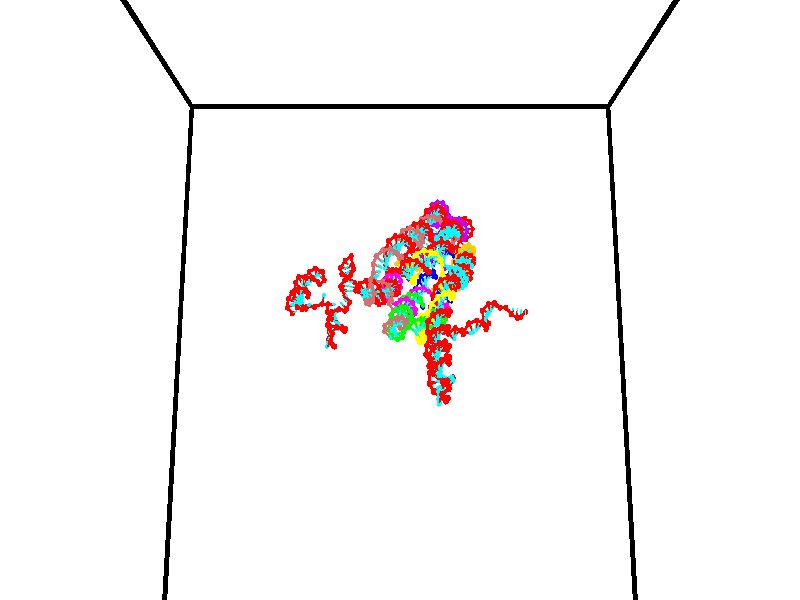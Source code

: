 // switches for output
#declare DRAW_BASES = 1; // possible values are 0, 1; only relevant for DNA ribbons
#declare DRAW_BASES_TYPE = 3; // possible values are 1, 2, 3; only relevant for DNA ribbons
#declare DRAW_FOG = 0; // set to 1 to enable fog

#include "colors.inc"

#include "transforms.inc"
background { rgb <1, 1, 1>}

#default {
   normal{
       ripples 0.25
       frequency 0.20
       turbulence 0.2
       lambda 5
   }
	finish {
		phong 0.1
		phong_size 40.
	}
}

// original window dimensions: 1024x640


// camera settings

camera {
	sky <0, 0.179814, -0.983701>
	up <0, 0.179814, -0.983701>
	right 1.6 * <1, 0, 0>
	location <35, 94.9851, 44.8844>
	look_at <35, 29.7336, 32.9568>
	direction <0, -65.2515, -11.9276>
	angle 67.0682
}


# declare cpy_camera_pos = <35, 94.9851, 44.8844>;
# if (DRAW_FOG = 1)
fog {
	fog_type 2
	up vnormalize(cpy_camera_pos)
	color rgbt<1,1,1,0.3>
	distance 1e-5
	fog_alt 3e-3
	fog_offset 56
}
# end


// LIGHTS

# declare lum = 6;
global_settings {
	ambient_light rgb lum * <0.05, 0.05, 0.05>
	max_trace_level 15
}# declare cpy_direct_light_amount = 0.25;
light_source
{	1000 * <-1, -1.16352, -0.803886>,
	rgb lum * cpy_direct_light_amount
	parallel
}

light_source
{	1000 * <1, 1.16352, 0.803886>,
	rgb lum * cpy_direct_light_amount
	parallel
}

// strand 0

// nucleotide -1

// particle -1
sphere {
	<24.126921, 34.844440, 35.047321> 0.250000
	pigment { color rgbt <1,0,0,0> }
	no_shadow
}
cylinder {
	<24.360468, 35.167938, 35.018959>,  <24.500595, 35.362038, 35.001942>, 0.100000
	pigment { color rgbt <1,0,0,0> }
	no_shadow
}
cylinder {
	<24.360468, 35.167938, 35.018959>,  <24.126921, 34.844440, 35.047321>, 0.100000
	pigment { color rgbt <1,0,0,0> }
	no_shadow
}

// particle -1
sphere {
	<24.360468, 35.167938, 35.018959> 0.100000
	pigment { color rgbt <1,0,0,0> }
	no_shadow
}
sphere {
	0, 1
	scale<0.080000,0.200000,0.300000>
	matrix <-0.444443, 0.245325, -0.861561,
		-0.679390, 0.534550, 0.502679,
		0.583867, 0.808747, -0.070905,
		24.535627, 35.410561, 34.997688>
	pigment { color rgbt <0,1,1,0> }
	no_shadow
}
cylinder {
	<23.695395, 35.276836, 34.613201>,  <24.126921, 34.844440, 35.047321>, 0.130000
	pigment { color rgbt <1,0,0,0> }
	no_shadow
}

// nucleotide -1

// particle -1
sphere {
	<23.695395, 35.276836, 34.613201> 0.250000
	pigment { color rgbt <1,0,0,0> }
	no_shadow
}
cylinder {
	<24.027781, 35.487362, 34.541092>,  <24.227211, 35.613678, 34.497826>, 0.100000
	pigment { color rgbt <1,0,0,0> }
	no_shadow
}
cylinder {
	<24.027781, 35.487362, 34.541092>,  <23.695395, 35.276836, 34.613201>, 0.100000
	pigment { color rgbt <1,0,0,0> }
	no_shadow
}

// particle -1
sphere {
	<24.027781, 35.487362, 34.541092> 0.100000
	pigment { color rgbt <1,0,0,0> }
	no_shadow
}
sphere {
	0, 1
	scale<0.080000,0.200000,0.300000>
	matrix <0.244394, -0.636443, -0.731582,
		-0.499771, 0.563861, -0.657487,
		0.830964, 0.526310, -0.180272,
		24.277069, 35.645256, 34.487011>
	pigment { color rgbt <0,1,1,0> }
	no_shadow
}
cylinder {
	<23.779081, 35.458984, 33.912086>,  <23.695395, 35.276836, 34.613201>, 0.130000
	pigment { color rgbt <1,0,0,0> }
	no_shadow
}

// nucleotide -1

// particle -1
sphere {
	<23.779081, 35.458984, 33.912086> 0.250000
	pigment { color rgbt <1,0,0,0> }
	no_shadow
}
cylinder {
	<24.157866, 35.465454, 34.040462>,  <24.385136, 35.469337, 34.117489>, 0.100000
	pigment { color rgbt <1,0,0,0> }
	no_shadow
}
cylinder {
	<24.157866, 35.465454, 34.040462>,  <23.779081, 35.458984, 33.912086>, 0.100000
	pigment { color rgbt <1,0,0,0> }
	no_shadow
}

// particle -1
sphere {
	<24.157866, 35.465454, 34.040462> 0.100000
	pigment { color rgbt <1,0,0,0> }
	no_shadow
}
sphere {
	0, 1
	scale<0.080000,0.200000,0.300000>
	matrix <0.277784, -0.543299, -0.792251,
		0.161552, 0.839383, -0.518977,
		0.946962, 0.016174, 0.320938,
		24.441954, 35.470306, 34.136745>
	pigment { color rgbt <0,1,1,0> }
	no_shadow
}
cylinder {
	<24.181705, 35.608517, 33.410149>,  <23.779081, 35.458984, 33.912086>, 0.130000
	pigment { color rgbt <1,0,0,0> }
	no_shadow
}

// nucleotide -1

// particle -1
sphere {
	<24.181705, 35.608517, 33.410149> 0.250000
	pigment { color rgbt <1,0,0,0> }
	no_shadow
}
cylinder {
	<24.463953, 35.440567, 33.638466>,  <24.633301, 35.339798, 33.775455>, 0.100000
	pigment { color rgbt <1,0,0,0> }
	no_shadow
}
cylinder {
	<24.463953, 35.440567, 33.638466>,  <24.181705, 35.608517, 33.410149>, 0.100000
	pigment { color rgbt <1,0,0,0> }
	no_shadow
}

// particle -1
sphere {
	<24.463953, 35.440567, 33.638466> 0.100000
	pigment { color rgbt <1,0,0,0> }
	no_shadow
}
sphere {
	0, 1
	scale<0.080000,0.200000,0.300000>
	matrix <0.220372, -0.635559, -0.739933,
		0.673452, 0.647899, -0.355934,
		0.705619, -0.419872, 0.570797,
		24.675638, 35.314606, 33.809704>
	pigment { color rgbt <0,1,1,0> }
	no_shadow
}
cylinder {
	<24.824306, 35.464901, 32.992443>,  <24.181705, 35.608517, 33.410149>, 0.130000
	pigment { color rgbt <1,0,0,0> }
	no_shadow
}

// nucleotide -1

// particle -1
sphere {
	<24.824306, 35.464901, 32.992443> 0.250000
	pigment { color rgbt <1,0,0,0> }
	no_shadow
}
cylinder {
	<24.834517, 35.217453, 33.306553>,  <24.840643, 35.068985, 33.495018>, 0.100000
	pigment { color rgbt <1,0,0,0> }
	no_shadow
}
cylinder {
	<24.834517, 35.217453, 33.306553>,  <24.824306, 35.464901, 32.992443>, 0.100000
	pigment { color rgbt <1,0,0,0> }
	no_shadow
}

// particle -1
sphere {
	<24.834517, 35.217453, 33.306553> 0.100000
	pigment { color rgbt <1,0,0,0> }
	no_shadow
}
sphere {
	0, 1
	scale<0.080000,0.200000,0.300000>
	matrix <0.277408, -0.750299, -0.600080,
		0.960413, 0.233158, 0.152459,
		0.025524, -0.618618, 0.785277,
		24.842173, 35.031868, 33.542137>
	pigment { color rgbt <0,1,1,0> }
	no_shadow
}
cylinder {
	<25.435400, 35.170143, 33.039047>,  <24.824306, 35.464901, 32.992443>, 0.130000
	pigment { color rgbt <1,0,0,0> }
	no_shadow
}

// nucleotide -1

// particle -1
sphere {
	<25.435400, 35.170143, 33.039047> 0.250000
	pigment { color rgbt <1,0,0,0> }
	no_shadow
}
cylinder {
	<25.183186, 34.911156, 33.210262>,  <25.031857, 34.755764, 33.312992>, 0.100000
	pigment { color rgbt <1,0,0,0> }
	no_shadow
}
cylinder {
	<25.183186, 34.911156, 33.210262>,  <25.435400, 35.170143, 33.039047>, 0.100000
	pigment { color rgbt <1,0,0,0> }
	no_shadow
}

// particle -1
sphere {
	<25.183186, 34.911156, 33.210262> 0.100000
	pigment { color rgbt <1,0,0,0> }
	no_shadow
}
sphere {
	0, 1
	scale<0.080000,0.200000,0.300000>
	matrix <0.307272, -0.714654, -0.628375,
		0.712749, -0.264687, 0.649561,
		-0.630534, -0.647465, 0.428038,
		24.994026, 34.716915, 33.338673>
	pigment { color rgbt <0,1,1,0> }
	no_shadow
}
cylinder {
	<25.708181, 34.518448, 33.309025>,  <25.435400, 35.170143, 33.039047>, 0.130000
	pigment { color rgbt <1,0,0,0> }
	no_shadow
}

// nucleotide -1

// particle -1
sphere {
	<25.708181, 34.518448, 33.309025> 0.250000
	pigment { color rgbt <1,0,0,0> }
	no_shadow
}
cylinder {
	<25.330322, 34.446754, 33.199108>,  <25.103607, 34.403740, 33.133156>, 0.100000
	pigment { color rgbt <1,0,0,0> }
	no_shadow
}
cylinder {
	<25.330322, 34.446754, 33.199108>,  <25.708181, 34.518448, 33.309025>, 0.100000
	pigment { color rgbt <1,0,0,0> }
	no_shadow
}

// particle -1
sphere {
	<25.330322, 34.446754, 33.199108> 0.100000
	pigment { color rgbt <1,0,0,0> }
	no_shadow
}
sphere {
	0, 1
	scale<0.080000,0.200000,0.300000>
	matrix <0.316171, -0.720956, -0.616651,
		-0.087591, -0.669401, 0.737720,
		-0.944650, -0.179233, -0.274794,
		25.046926, 34.392986, 33.116669>
	pigment { color rgbt <0,1,1,0> }
	no_shadow
}
cylinder {
	<25.476133, 33.721252, 33.398735>,  <25.708181, 34.518448, 33.309025>, 0.130000
	pigment { color rgbt <1,0,0,0> }
	no_shadow
}

// nucleotide -1

// particle -1
sphere {
	<25.476133, 33.721252, 33.398735> 0.250000
	pigment { color rgbt <1,0,0,0> }
	no_shadow
}
cylinder {
	<25.306984, 33.933174, 33.104664>,  <25.205494, 34.060329, 32.928223>, 0.100000
	pigment { color rgbt <1,0,0,0> }
	no_shadow
}
cylinder {
	<25.306984, 33.933174, 33.104664>,  <25.476133, 33.721252, 33.398735>, 0.100000
	pigment { color rgbt <1,0,0,0> }
	no_shadow
}

// particle -1
sphere {
	<25.306984, 33.933174, 33.104664> 0.100000
	pigment { color rgbt <1,0,0,0> }
	no_shadow
}
sphere {
	0, 1
	scale<0.080000,0.200000,0.300000>
	matrix <0.386168, -0.628571, -0.675110,
		-0.819787, -0.569388, 0.061212,
		-0.422875, 0.529808, -0.735173,
		25.180120, 34.092117, 32.884113>
	pigment { color rgbt <0,1,1,0> }
	no_shadow
}
cylinder {
	<25.379009, 33.154190, 32.958031>,  <25.476133, 33.721252, 33.398735>, 0.130000
	pigment { color rgbt <1,0,0,0> }
	no_shadow
}

// nucleotide -1

// particle -1
sphere {
	<25.379009, 33.154190, 32.958031> 0.250000
	pigment { color rgbt <1,0,0,0> }
	no_shadow
}
cylinder {
	<25.337494, 33.500542, 32.762280>,  <25.312584, 33.708351, 32.644829>, 0.100000
	pigment { color rgbt <1,0,0,0> }
	no_shadow
}
cylinder {
	<25.337494, 33.500542, 32.762280>,  <25.379009, 33.154190, 32.958031>, 0.100000
	pigment { color rgbt <1,0,0,0> }
	no_shadow
}

// particle -1
sphere {
	<25.337494, 33.500542, 32.762280> 0.100000
	pigment { color rgbt <1,0,0,0> }
	no_shadow
}
sphere {
	0, 1
	scale<0.080000,0.200000,0.300000>
	matrix <0.385697, -0.418489, -0.822256,
		-0.916769, -0.274092, -0.290530,
		-0.103790, 0.865876, -0.489374,
		25.306356, 33.760303, 32.615467>
	pigment { color rgbt <0,1,1,0> }
	no_shadow
}
cylinder {
	<25.010447, 33.050335, 32.410107>,  <25.379009, 33.154190, 32.958031>, 0.130000
	pigment { color rgbt <1,0,0,0> }
	no_shadow
}

// nucleotide -1

// particle -1
sphere {
	<25.010447, 33.050335, 32.410107> 0.250000
	pigment { color rgbt <1,0,0,0> }
	no_shadow
}
cylinder {
	<25.243948, 33.367607, 32.340714>,  <25.384048, 33.557972, 32.299076>, 0.100000
	pigment { color rgbt <1,0,0,0> }
	no_shadow
}
cylinder {
	<25.243948, 33.367607, 32.340714>,  <25.010447, 33.050335, 32.410107>, 0.100000
	pigment { color rgbt <1,0,0,0> }
	no_shadow
}

// particle -1
sphere {
	<25.243948, 33.367607, 32.340714> 0.100000
	pigment { color rgbt <1,0,0,0> }
	no_shadow
}
sphere {
	0, 1
	scale<0.080000,0.200000,0.300000>
	matrix <0.471219, -0.504966, -0.723161,
		-0.661200, 0.340400, -0.668537,
		0.583753, 0.793182, -0.173481,
		25.419073, 33.605560, 32.288670>
	pigment { color rgbt <0,1,1,0> }
	no_shadow
}
cylinder {
	<25.029375, 33.100361, 31.688595>,  <25.010447, 33.050335, 32.410107>, 0.130000
	pigment { color rgbt <1,0,0,0> }
	no_shadow
}

// nucleotide -1

// particle -1
sphere {
	<25.029375, 33.100361, 31.688595> 0.250000
	pigment { color rgbt <1,0,0,0> }
	no_shadow
}
cylinder {
	<25.353001, 33.310104, 31.794777>,  <25.547176, 33.435951, 31.858486>, 0.100000
	pigment { color rgbt <1,0,0,0> }
	no_shadow
}
cylinder {
	<25.353001, 33.310104, 31.794777>,  <25.029375, 33.100361, 31.688595>, 0.100000
	pigment { color rgbt <1,0,0,0> }
	no_shadow
}

// particle -1
sphere {
	<25.353001, 33.310104, 31.794777> 0.100000
	pigment { color rgbt <1,0,0,0> }
	no_shadow
}
sphere {
	0, 1
	scale<0.080000,0.200000,0.300000>
	matrix <0.533562, -0.465935, -0.705844,
		-0.246431, 0.712709, -0.656748,
		0.809063, 0.524358, 0.265454,
		25.595720, 33.467411, 31.874413>
	pigment { color rgbt <0,1,1,0> }
	no_shadow
}
cylinder {
	<25.483028, 33.273746, 31.105116>,  <25.029375, 33.100361, 31.688595>, 0.130000
	pigment { color rgbt <1,0,0,0> }
	no_shadow
}

// nucleotide -1

// particle -1
sphere {
	<25.483028, 33.273746, 31.105116> 0.250000
	pigment { color rgbt <1,0,0,0> }
	no_shadow
}
cylinder {
	<25.720720, 33.265175, 31.426720>,  <25.863337, 33.260033, 31.619682>, 0.100000
	pigment { color rgbt <1,0,0,0> }
	no_shadow
}
cylinder {
	<25.720720, 33.265175, 31.426720>,  <25.483028, 33.273746, 31.105116>, 0.100000
	pigment { color rgbt <1,0,0,0> }
	no_shadow
}

// particle -1
sphere {
	<25.720720, 33.265175, 31.426720> 0.100000
	pigment { color rgbt <1,0,0,0> }
	no_shadow
}
sphere {
	0, 1
	scale<0.080000,0.200000,0.300000>
	matrix <0.631042, -0.607372, -0.482581,
		0.498672, 0.794129, -0.347399,
		0.594232, -0.021426, 0.804008,
		25.898991, 33.258747, 31.667923>
	pigment { color rgbt <0,1,1,0> }
	no_shadow
}
cylinder {
	<26.158915, 33.546787, 30.864025>,  <25.483028, 33.273746, 31.105116>, 0.130000
	pigment { color rgbt <1,0,0,0> }
	no_shadow
}

// nucleotide -1

// particle -1
sphere {
	<26.158915, 33.546787, 30.864025> 0.250000
	pigment { color rgbt <1,0,0,0> }
	no_shadow
}
cylinder {
	<26.177851, 33.279308, 31.160835>,  <26.189213, 33.118820, 31.338921>, 0.100000
	pigment { color rgbt <1,0,0,0> }
	no_shadow
}
cylinder {
	<26.177851, 33.279308, 31.160835>,  <26.158915, 33.546787, 30.864025>, 0.100000
	pigment { color rgbt <1,0,0,0> }
	no_shadow
}

// particle -1
sphere {
	<26.177851, 33.279308, 31.160835> 0.100000
	pigment { color rgbt <1,0,0,0> }
	no_shadow
}
sphere {
	0, 1
	scale<0.080000,0.200000,0.300000>
	matrix <0.579055, -0.586928, -0.565871,
		0.813913, 0.456461, 0.359429,
		0.047339, -0.668699, 0.742025,
		26.192053, 33.078697, 31.383442>
	pigment { color rgbt <0,1,1,0> }
	no_shadow
}
cylinder {
	<26.885296, 33.251984, 31.114704>,  <26.158915, 33.546787, 30.864025>, 0.130000
	pigment { color rgbt <1,0,0,0> }
	no_shadow
}

// nucleotide -1

// particle -1
sphere {
	<26.885296, 33.251984, 31.114704> 0.250000
	pigment { color rgbt <1,0,0,0> }
	no_shadow
}
cylinder {
	<26.603601, 32.968571, 31.132757>,  <26.434584, 32.798523, 31.143589>, 0.100000
	pigment { color rgbt <1,0,0,0> }
	no_shadow
}
cylinder {
	<26.603601, 32.968571, 31.132757>,  <26.885296, 33.251984, 31.114704>, 0.100000
	pigment { color rgbt <1,0,0,0> }
	no_shadow
}

// particle -1
sphere {
	<26.603601, 32.968571, 31.132757> 0.100000
	pigment { color rgbt <1,0,0,0> }
	no_shadow
}
sphere {
	0, 1
	scale<0.080000,0.200000,0.300000>
	matrix <0.585252, -0.615346, -0.528044,
		0.401907, -0.345453, 0.848017,
		-0.704238, -0.708528, 0.045135,
		26.392330, 32.756012, 31.146297>
	pigment { color rgbt <0,1,1,0> }
	no_shadow
}
cylinder {
	<27.058195, 33.038143, 31.821774>,  <26.885296, 33.251984, 31.114704>, 0.130000
	pigment { color rgbt <1,0,0,0> }
	no_shadow
}

// nucleotide -1

// particle -1
sphere {
	<27.058195, 33.038143, 31.821774> 0.250000
	pigment { color rgbt <1,0,0,0> }
	no_shadow
}
cylinder {
	<26.794003, 33.277313, 31.640116>,  <26.635487, 33.420815, 31.531120>, 0.100000
	pigment { color rgbt <1,0,0,0> }
	no_shadow
}
cylinder {
	<26.794003, 33.277313, 31.640116>,  <27.058195, 33.038143, 31.821774>, 0.100000
	pigment { color rgbt <1,0,0,0> }
	no_shadow
}

// particle -1
sphere {
	<26.794003, 33.277313, 31.640116> 0.100000
	pigment { color rgbt <1,0,0,0> }
	no_shadow
}
sphere {
	0, 1
	scale<0.080000,0.200000,0.300000>
	matrix <-0.440586, 0.181138, 0.879246,
		0.607986, 0.780817, 0.143798,
		-0.660483, 0.597924, -0.454146,
		26.595858, 33.456692, 31.503872>
	pigment { color rgbt <0,1,1,0> }
	no_shadow
}
cylinder {
	<26.644201, 33.480618, 32.265911>,  <27.058195, 33.038143, 31.821774>, 0.130000
	pigment { color rgbt <1,0,0,0> }
	no_shadow
}

// nucleotide -1

// particle -1
sphere {
	<26.644201, 33.480618, 32.265911> 0.250000
	pigment { color rgbt <1,0,0,0> }
	no_shadow
}
cylinder {
	<26.404335, 33.553528, 31.954224>,  <26.260416, 33.597275, 31.767212>, 0.100000
	pigment { color rgbt <1,0,0,0> }
	no_shadow
}
cylinder {
	<26.404335, 33.553528, 31.954224>,  <26.644201, 33.480618, 32.265911>, 0.100000
	pigment { color rgbt <1,0,0,0> }
	no_shadow
}

// particle -1
sphere {
	<26.404335, 33.553528, 31.954224> 0.100000
	pigment { color rgbt <1,0,0,0> }
	no_shadow
}
sphere {
	0, 1
	scale<0.080000,0.200000,0.300000>
	matrix <-0.601442, 0.539667, 0.589090,
		0.527893, 0.821910, -0.213993,
		-0.599664, 0.182272, -0.779217,
		26.224436, 33.608208, 31.720459>
	pigment { color rgbt <0,1,1,0> }
	no_shadow
}
cylinder {
	<26.562859, 34.242706, 32.197083>,  <26.644201, 33.480618, 32.265911>, 0.130000
	pigment { color rgbt <1,0,0,0> }
	no_shadow
}

// nucleotide -1

// particle -1
sphere {
	<26.562859, 34.242706, 32.197083> 0.250000
	pigment { color rgbt <1,0,0,0> }
	no_shadow
}
cylinder {
	<26.256979, 34.012924, 32.080303>,  <26.073452, 33.875053, 32.010235>, 0.100000
	pigment { color rgbt <1,0,0,0> }
	no_shadow
}
cylinder {
	<26.256979, 34.012924, 32.080303>,  <26.562859, 34.242706, 32.197083>, 0.100000
	pigment { color rgbt <1,0,0,0> }
	no_shadow
}

// particle -1
sphere {
	<26.256979, 34.012924, 32.080303> 0.100000
	pigment { color rgbt <1,0,0,0> }
	no_shadow
}
sphere {
	0, 1
	scale<0.080000,0.200000,0.300000>
	matrix <-0.596371, 0.459303, 0.658318,
		-0.244084, 0.677524, -0.693819,
		-0.764699, -0.574458, -0.291947,
		26.027569, 33.840588, 31.992720>
	pigment { color rgbt <0,1,1,0> }
	no_shadow
}
cylinder {
	<26.084454, 34.685841, 31.959141>,  <26.562859, 34.242706, 32.197083>, 0.130000
	pigment { color rgbt <1,0,0,0> }
	no_shadow
}

// nucleotide -1

// particle -1
sphere {
	<26.084454, 34.685841, 31.959141> 0.250000
	pigment { color rgbt <1,0,0,0> }
	no_shadow
}
cylinder {
	<25.878174, 34.354916, 32.048225>,  <25.754406, 34.156361, 32.101677>, 0.100000
	pigment { color rgbt <1,0,0,0> }
	no_shadow
}
cylinder {
	<25.878174, 34.354916, 32.048225>,  <26.084454, 34.685841, 31.959141>, 0.100000
	pigment { color rgbt <1,0,0,0> }
	no_shadow
}

// particle -1
sphere {
	<25.878174, 34.354916, 32.048225> 0.100000
	pigment { color rgbt <1,0,0,0> }
	no_shadow
}
sphere {
	0, 1
	scale<0.080000,0.200000,0.300000>
	matrix <-0.494300, 0.499618, 0.711372,
		-0.699801, 0.256767, -0.666595,
		-0.515700, -0.827316, 0.222714,
		25.723463, 34.106720, 32.115040>
	pigment { color rgbt <0,1,1,0> }
	no_shadow
}
cylinder {
	<25.406057, 34.867676, 31.870361>,  <26.084454, 34.685841, 31.959141>, 0.130000
	pigment { color rgbt <1,0,0,0> }
	no_shadow
}

// nucleotide -1

// particle -1
sphere {
	<25.406057, 34.867676, 31.870361> 0.250000
	pigment { color rgbt <1,0,0,0> }
	no_shadow
}
cylinder {
	<25.352623, 34.538124, 32.090683>,  <25.320562, 34.340393, 32.222878>, 0.100000
	pigment { color rgbt <1,0,0,0> }
	no_shadow
}
cylinder {
	<25.352623, 34.538124, 32.090683>,  <25.406057, 34.867676, 31.870361>, 0.100000
	pigment { color rgbt <1,0,0,0> }
	no_shadow
}

// particle -1
sphere {
	<25.352623, 34.538124, 32.090683> 0.100000
	pigment { color rgbt <1,0,0,0> }
	no_shadow
}
sphere {
	0, 1
	scale<0.080000,0.200000,0.300000>
	matrix <-0.701229, 0.471320, 0.534916,
		-0.700309, -0.314781, -0.640687,
		-0.133587, -0.823875, 0.550803,
		25.312548, 34.290962, 32.255924>
	pigment { color rgbt <0,1,1,0> }
	no_shadow
}
cylinder {
	<24.672871, 34.762527, 31.882156>,  <25.406057, 34.867676, 31.870361>, 0.130000
	pigment { color rgbt <1,0,0,0> }
	no_shadow
}

// nucleotide -1

// particle -1
sphere {
	<24.672871, 34.762527, 31.882156> 0.250000
	pigment { color rgbt <1,0,0,0> }
	no_shadow
}
cylinder {
	<24.838631, 34.570980, 32.191727>,  <24.938087, 34.456051, 32.377468>, 0.100000
	pigment { color rgbt <1,0,0,0> }
	no_shadow
}
cylinder {
	<24.838631, 34.570980, 32.191727>,  <24.672871, 34.762527, 31.882156>, 0.100000
	pigment { color rgbt <1,0,0,0> }
	no_shadow
}

// particle -1
sphere {
	<24.838631, 34.570980, 32.191727> 0.100000
	pigment { color rgbt <1,0,0,0> }
	no_shadow
}
sphere {
	0, 1
	scale<0.080000,0.200000,0.300000>
	matrix <-0.725573, 0.339491, 0.598573,
		-0.549377, -0.809588, -0.206767,
		0.414401, -0.478867, 0.773924,
		24.962952, 34.427319, 32.423904>
	pigment { color rgbt <0,1,1,0> }
	no_shadow
}
cylinder {
	<24.278349, 34.281574, 32.299694>,  <24.672871, 34.762527, 31.882156>, 0.130000
	pigment { color rgbt <1,0,0,0> }
	no_shadow
}

// nucleotide -1

// particle -1
sphere {
	<24.278349, 34.281574, 32.299694> 0.250000
	pigment { color rgbt <1,0,0,0> }
	no_shadow
}
cylinder {
	<24.562487, 34.447876, 32.526871>,  <24.732969, 34.547657, 32.663177>, 0.100000
	pigment { color rgbt <1,0,0,0> }
	no_shadow
}
cylinder {
	<24.562487, 34.447876, 32.526871>,  <24.278349, 34.281574, 32.299694>, 0.100000
	pigment { color rgbt <1,0,0,0> }
	no_shadow
}

// particle -1
sphere {
	<24.562487, 34.447876, 32.526871> 0.100000
	pigment { color rgbt <1,0,0,0> }
	no_shadow
}
sphere {
	0, 1
	scale<0.080000,0.200000,0.300000>
	matrix <-0.700577, 0.339880, 0.627434,
		0.067830, -0.843579, 0.532703,
		0.710345, 0.415758, 0.567938,
		24.775591, 34.572605, 32.697250>
	pigment { color rgbt <0,1,1,0> }
	no_shadow
}
cylinder {
	<24.179646, 34.206898, 32.995567>,  <24.278349, 34.281574, 32.299694>, 0.130000
	pigment { color rgbt <1,0,0,0> }
	no_shadow
}

// nucleotide -1

// particle -1
sphere {
	<24.179646, 34.206898, 32.995567> 0.250000
	pigment { color rgbt <1,0,0,0> }
	no_shadow
}
cylinder {
	<24.521637, 34.044914, 33.125195>,  <24.726831, 33.947723, 33.202972>, 0.100000
	pigment { color rgbt <1,0,0,0> }
	no_shadow
}
cylinder {
	<24.521637, 34.044914, 33.125195>,  <24.179646, 34.206898, 32.995567>, 0.100000
	pigment { color rgbt <1,0,0,0> }
	no_shadow
}

// particle -1
sphere {
	<24.521637, 34.044914, 33.125195> 0.100000
	pigment { color rgbt <1,0,0,0> }
	no_shadow
}
sphere {
	0, 1
	scale<0.080000,0.200000,0.300000>
	matrix <0.246006, 0.866678, 0.433994,
		-0.456613, -0.291333, 0.840613,
		0.854977, -0.404963, 0.324067,
		24.778130, 33.923424, 33.222416>
	pigment { color rgbt <0,1,1,0> }
	no_shadow
}
cylinder {
	<24.185993, 34.171749, 33.675610>,  <24.179646, 34.206898, 32.995567>, 0.130000
	pigment { color rgbt <1,0,0,0> }
	no_shadow
}

// nucleotide -1

// particle -1
sphere {
	<24.185993, 34.171749, 33.675610> 0.250000
	pigment { color rgbt <1,0,0,0> }
	no_shadow
}
cylinder {
	<24.580656, 34.162144, 33.611195>,  <24.817453, 34.156380, 33.572544>, 0.100000
	pigment { color rgbt <1,0,0,0> }
	no_shadow
}
cylinder {
	<24.580656, 34.162144, 33.611195>,  <24.185993, 34.171749, 33.675610>, 0.100000
	pigment { color rgbt <1,0,0,0> }
	no_shadow
}

// particle -1
sphere {
	<24.580656, 34.162144, 33.611195> 0.100000
	pigment { color rgbt <1,0,0,0> }
	no_shadow
}
sphere {
	0, 1
	scale<0.080000,0.200000,0.300000>
	matrix <0.113591, 0.810134, 0.575134,
		0.116655, -0.585752, 0.802051,
		0.986655, -0.024013, -0.161042,
		24.876652, 34.154942, 33.562881>
	pigment { color rgbt <0,1,1,0> }
	no_shadow
}
cylinder {
	<24.473377, 34.015568, 34.394295>,  <24.185993, 34.171749, 33.675610>, 0.130000
	pigment { color rgbt <1,0,0,0> }
	no_shadow
}

// nucleotide -1

// particle -1
sphere {
	<24.473377, 34.015568, 34.394295> 0.250000
	pigment { color rgbt <1,0,0,0> }
	no_shadow
}
cylinder {
	<24.622841, 34.233589, 34.094082>,  <24.712519, 34.364403, 33.913956>, 0.100000
	pigment { color rgbt <1,0,0,0> }
	no_shadow
}
cylinder {
	<24.622841, 34.233589, 34.094082>,  <24.473377, 34.015568, 34.394295>, 0.100000
	pigment { color rgbt <1,0,0,0> }
	no_shadow
}

// particle -1
sphere {
	<24.622841, 34.233589, 34.094082> 0.100000
	pigment { color rgbt <1,0,0,0> }
	no_shadow
}
sphere {
	0, 1
	scale<0.080000,0.200000,0.300000>
	matrix <0.163517, 0.757764, 0.631709,
		0.913039, -0.358769, 0.194021,
		0.373660, 0.545049, -0.750533,
		24.734940, 34.397102, 33.868923>
	pigment { color rgbt <0,1,1,0> }
	no_shadow
}
cylinder {
	<25.012587, 34.335346, 34.613159>,  <24.473377, 34.015568, 34.394295>, 0.130000
	pigment { color rgbt <1,0,0,0> }
	no_shadow
}

// nucleotide -1

// particle -1
sphere {
	<25.012587, 34.335346, 34.613159> 0.250000
	pigment { color rgbt <1,0,0,0> }
	no_shadow
}
cylinder {
	<24.983727, 34.528458, 34.264053>,  <24.966410, 34.644325, 34.054588>, 0.100000
	pigment { color rgbt <1,0,0,0> }
	no_shadow
}
cylinder {
	<24.983727, 34.528458, 34.264053>,  <25.012587, 34.335346, 34.613159>, 0.100000
	pigment { color rgbt <1,0,0,0> }
	no_shadow
}

// particle -1
sphere {
	<24.983727, 34.528458, 34.264053> 0.100000
	pigment { color rgbt <1,0,0,0> }
	no_shadow
}
sphere {
	0, 1
	scale<0.080000,0.200000,0.300000>
	matrix <0.251061, 0.855662, 0.452560,
		0.965278, -0.186464, -0.182944,
		-0.072152, 0.482776, -0.872766,
		24.962080, 34.673290, 34.002224>
	pigment { color rgbt <0,1,1,0> }
	no_shadow
}
cylinder {
	<25.466209, 34.797829, 34.636681>,  <25.012587, 34.335346, 34.613159>, 0.130000
	pigment { color rgbt <1,0,0,0> }
	no_shadow
}

// nucleotide -1

// particle -1
sphere {
	<25.466209, 34.797829, 34.636681> 0.250000
	pigment { color rgbt <1,0,0,0> }
	no_shadow
}
cylinder {
	<25.237980, 34.991753, 34.371529>,  <25.101042, 35.108109, 34.212437>, 0.100000
	pigment { color rgbt <1,0,0,0> }
	no_shadow
}
cylinder {
	<25.237980, 34.991753, 34.371529>,  <25.466209, 34.797829, 34.636681>, 0.100000
	pigment { color rgbt <1,0,0,0> }
	no_shadow
}

// particle -1
sphere {
	<25.237980, 34.991753, 34.371529> 0.100000
	pigment { color rgbt <1,0,0,0> }
	no_shadow
}
sphere {
	0, 1
	scale<0.080000,0.200000,0.300000>
	matrix <-0.032386, 0.793246, 0.608039,
		0.820609, 0.368398, -0.436903,
		-0.570572, 0.484813, -0.662876,
		25.066809, 35.137196, 34.172665>
	pigment { color rgbt <0,1,1,0> }
	no_shadow
}
cylinder {
	<25.675249, 35.476006, 34.561199>,  <25.466209, 34.797829, 34.636681>, 0.130000
	pigment { color rgbt <1,0,0,0> }
	no_shadow
}

// nucleotide -1

// particle -1
sphere {
	<25.675249, 35.476006, 34.561199> 0.250000
	pigment { color rgbt <1,0,0,0> }
	no_shadow
}
cylinder {
	<25.291079, 35.466782, 34.450165>,  <25.060577, 35.461246, 34.383545>, 0.100000
	pigment { color rgbt <1,0,0,0> }
	no_shadow
}
cylinder {
	<25.291079, 35.466782, 34.450165>,  <25.675249, 35.476006, 34.561199>, 0.100000
	pigment { color rgbt <1,0,0,0> }
	no_shadow
}

// particle -1
sphere {
	<25.291079, 35.466782, 34.450165> 0.100000
	pigment { color rgbt <1,0,0,0> }
	no_shadow
}
sphere {
	0, 1
	scale<0.080000,0.200000,0.300000>
	matrix <-0.225708, 0.648402, 0.727070,
		0.163221, 0.760949, -0.627946,
		-0.960424, -0.023059, -0.277584,
		25.002951, 35.459866, 34.366890>
	pigment { color rgbt <0,1,1,0> }
	no_shadow
}
cylinder {
	<26.426359, 35.411919, 34.578785>,  <25.675249, 35.476006, 34.561199>, 0.130000
	pigment { color rgbt <1,0,0,0> }
	no_shadow
}

// nucleotide -1

// particle -1
sphere {
	<26.426359, 35.411919, 34.578785> 0.250000
	pigment { color rgbt <1,0,0,0> }
	no_shadow
}
cylinder {
	<26.190977, 35.733959, 34.549034>,  <26.049747, 35.927185, 34.531185>, 0.100000
	pigment { color rgbt <1,0,0,0> }
	no_shadow
}
cylinder {
	<26.190977, 35.733959, 34.549034>,  <26.426359, 35.411919, 34.578785>, 0.100000
	pigment { color rgbt <1,0,0,0> }
	no_shadow
}

// particle -1
sphere {
	<26.190977, 35.733959, 34.549034> 0.100000
	pigment { color rgbt <1,0,0,0> }
	no_shadow
}
sphere {
	0, 1
	scale<0.080000,0.200000,0.300000>
	matrix <-0.430793, -0.390051, -0.813804,
		-0.684206, -0.446846, 0.576360,
		-0.588455, 0.805101, -0.074377,
		26.014441, 35.975491, 34.526722>
	pigment { color rgbt <0,1,1,0> }
	no_shadow
}
cylinder {
	<27.181728, 35.430470, 34.342461>,  <26.426359, 35.411919, 34.578785>, 0.130000
	pigment { color rgbt <1,0,0,0> }
	no_shadow
}

// nucleotide -1

// particle -1
sphere {
	<27.181728, 35.430470, 34.342461> 0.250000
	pigment { color rgbt <1,0,0,0> }
	no_shadow
}
cylinder {
	<27.276400, 35.431023, 33.953827>,  <27.333202, 35.431355, 33.720646>, 0.100000
	pigment { color rgbt <1,0,0,0> }
	no_shadow
}
cylinder {
	<27.276400, 35.431023, 33.953827>,  <27.181728, 35.430470, 34.342461>, 0.100000
	pigment { color rgbt <1,0,0,0> }
	no_shadow
}

// particle -1
sphere {
	<27.276400, 35.431023, 33.953827> 0.100000
	pigment { color rgbt <1,0,0,0> }
	no_shadow
}
sphere {
	0, 1
	scale<0.080000,0.200000,0.300000>
	matrix <-0.672347, -0.721656, -0.164812,
		-0.701380, 0.692251, -0.169868,
		0.236678, 0.001386, -0.971587,
		27.347403, 35.431438, 33.662350>
	pigment { color rgbt <0,1,1,0> }
	no_shadow
}
cylinder {
	<27.686993, 34.829758, 34.246456>,  <27.181728, 35.430470, 34.342461>, 0.130000
	pigment { color rgbt <1,0,0,0> }
	no_shadow
}

// nucleotide -1

// particle -1
sphere {
	<27.686993, 34.829758, 34.246456> 0.250000
	pigment { color rgbt <1,0,0,0> }
	no_shadow
}
cylinder {
	<27.971224, 34.549587, 34.219685>,  <28.141762, 34.381485, 34.203621>, 0.100000
	pigment { color rgbt <1,0,0,0> }
	no_shadow
}
cylinder {
	<27.971224, 34.549587, 34.219685>,  <27.686993, 34.829758, 34.246456>, 0.100000
	pigment { color rgbt <1,0,0,0> }
	no_shadow
}

// particle -1
sphere {
	<27.971224, 34.549587, 34.219685> 0.100000
	pigment { color rgbt <1,0,0,0> }
	no_shadow
}
sphere {
	0, 1
	scale<0.080000,0.200000,0.300000>
	matrix <0.217308, 0.127989, 0.967676,
		-0.669220, -0.702154, 0.243155,
		0.710578, -0.700427, -0.066931,
		28.184397, 34.339458, 34.199604>
	pigment { color rgbt <0,1,1,0> }
	no_shadow
}
cylinder {
	<27.577284, 34.330250, 34.817928>,  <27.686993, 34.829758, 34.246456>, 0.130000
	pigment { color rgbt <1,0,0,0> }
	no_shadow
}

// nucleotide -1

// particle -1
sphere {
	<27.577284, 34.330250, 34.817928> 0.250000
	pigment { color rgbt <1,0,0,0> }
	no_shadow
}
cylinder {
	<27.958271, 34.300961, 34.699646>,  <28.186863, 34.283386, 34.628677>, 0.100000
	pigment { color rgbt <1,0,0,0> }
	no_shadow
}
cylinder {
	<27.958271, 34.300961, 34.699646>,  <27.577284, 34.330250, 34.817928>, 0.100000
	pigment { color rgbt <1,0,0,0> }
	no_shadow
}

// particle -1
sphere {
	<27.958271, 34.300961, 34.699646> 0.100000
	pigment { color rgbt <1,0,0,0> }
	no_shadow
}
sphere {
	0, 1
	scale<0.080000,0.200000,0.300000>
	matrix <0.294941, -0.021269, 0.955279,
		-0.076234, -0.997089, 0.001337,
		0.952470, -0.073219, -0.295704,
		28.244011, 34.278996, 34.610935>
	pigment { color rgbt <0,1,1,0> }
	no_shadow
}
cylinder {
	<27.925409, 33.760487, 35.194477>,  <27.577284, 34.330250, 34.817928>, 0.130000
	pigment { color rgbt <1,0,0,0> }
	no_shadow
}

// nucleotide -1

// particle -1
sphere {
	<27.925409, 33.760487, 35.194477> 0.250000
	pigment { color rgbt <1,0,0,0> }
	no_shadow
}
cylinder {
	<28.167114, 34.060574, 35.087116>,  <28.312138, 34.240627, 35.022697>, 0.100000
	pigment { color rgbt <1,0,0,0> }
	no_shadow
}
cylinder {
	<28.167114, 34.060574, 35.087116>,  <27.925409, 33.760487, 35.194477>, 0.100000
	pigment { color rgbt <1,0,0,0> }
	no_shadow
}

// particle -1
sphere {
	<28.167114, 34.060574, 35.087116> 0.100000
	pigment { color rgbt <1,0,0,0> }
	no_shadow
}
sphere {
	0, 1
	scale<0.080000,0.200000,0.300000>
	matrix <0.191529, 0.190220, 0.962877,
		0.773424, -0.633237, -0.028746,
		0.604262, 0.750218, -0.268404,
		28.348392, 34.285641, 35.006596>
	pigment { color rgbt <0,1,1,0> }
	no_shadow
}
cylinder {
	<28.545561, 33.759048, 35.681133>,  <27.925409, 33.760487, 35.194477>, 0.130000
	pigment { color rgbt <1,0,0,0> }
	no_shadow
}

// nucleotide -1

// particle -1
sphere {
	<28.545561, 33.759048, 35.681133> 0.250000
	pigment { color rgbt <1,0,0,0> }
	no_shadow
}
cylinder {
	<28.492369, 34.133373, 35.550552>,  <28.460453, 34.357967, 35.472202>, 0.100000
	pigment { color rgbt <1,0,0,0> }
	no_shadow
}
cylinder {
	<28.492369, 34.133373, 35.550552>,  <28.545561, 33.759048, 35.681133>, 0.100000
	pigment { color rgbt <1,0,0,0> }
	no_shadow
}

// particle -1
sphere {
	<28.492369, 34.133373, 35.550552> 0.100000
	pigment { color rgbt <1,0,0,0> }
	no_shadow
}
sphere {
	0, 1
	scale<0.080000,0.200000,0.300000>
	matrix <0.340478, 0.352469, 0.871688,
		0.930801, 0.004766, -0.365495,
		-0.132980, 0.935811, -0.326456,
		28.452475, 34.414116, 35.452614>
	pigment { color rgbt <0,1,1,0> }
	no_shadow
}
cylinder {
	<29.055143, 34.020645, 36.062508>,  <28.545561, 33.759048, 35.681133>, 0.130000
	pigment { color rgbt <1,0,0,0> }
	no_shadow
}

// nucleotide -1

// particle -1
sphere {
	<29.055143, 34.020645, 36.062508> 0.250000
	pigment { color rgbt <1,0,0,0> }
	no_shadow
}
cylinder {
	<28.838381, 34.323196, 35.915962>,  <28.708323, 34.504726, 35.828033>, 0.100000
	pigment { color rgbt <1,0,0,0> }
	no_shadow
}
cylinder {
	<28.838381, 34.323196, 35.915962>,  <29.055143, 34.020645, 36.062508>, 0.100000
	pigment { color rgbt <1,0,0,0> }
	no_shadow
}

// particle -1
sphere {
	<28.838381, 34.323196, 35.915962> 0.100000
	pigment { color rgbt <1,0,0,0> }
	no_shadow
}
sphere {
	0, 1
	scale<0.080000,0.200000,0.300000>
	matrix <0.237770, 0.556094, 0.796383,
		0.806103, 0.344455, -0.481195,
		-0.541907, 0.756380, -0.366368,
		28.675808, 34.550110, 35.806053>
	pigment { color rgbt <0,1,1,0> }
	no_shadow
}
cylinder {
	<29.389135, 34.531391, 36.493450>,  <29.055143, 34.020645, 36.062508>, 0.130000
	pigment { color rgbt <1,0,0,0> }
	no_shadow
}

// nucleotide -1

// particle -1
sphere {
	<29.389135, 34.531391, 36.493450> 0.250000
	pigment { color rgbt <1,0,0,0> }
	no_shadow
}
cylinder {
	<29.088209, 34.686150, 36.280159>,  <28.907654, 34.779003, 36.152184>, 0.100000
	pigment { color rgbt <1,0,0,0> }
	no_shadow
}
cylinder {
	<29.088209, 34.686150, 36.280159>,  <29.389135, 34.531391, 36.493450>, 0.100000
	pigment { color rgbt <1,0,0,0> }
	no_shadow
}

// particle -1
sphere {
	<29.088209, 34.686150, 36.280159> 0.100000
	pigment { color rgbt <1,0,0,0> }
	no_shadow
}
sphere {
	0, 1
	scale<0.080000,0.200000,0.300000>
	matrix <0.044111, 0.837161, 0.545175,
		0.657325, 0.386622, -0.646875,
		-0.752315, 0.386892, -0.533233,
		28.862514, 34.802216, 36.120190>
	pigment { color rgbt <0,1,1,0> }
	no_shadow
}
cylinder {
	<29.559467, 35.254433, 36.432087>,  <29.389135, 34.531391, 36.493450>, 0.130000
	pigment { color rgbt <1,0,0,0> }
	no_shadow
}

// nucleotide -1

// particle -1
sphere {
	<29.559467, 35.254433, 36.432087> 0.250000
	pigment { color rgbt <1,0,0,0> }
	no_shadow
}
cylinder {
	<29.164026, 35.227062, 36.378452>,  <28.926762, 35.210640, 36.346272>, 0.100000
	pigment { color rgbt <1,0,0,0> }
	no_shadow
}
cylinder {
	<29.164026, 35.227062, 36.378452>,  <29.559467, 35.254433, 36.432087>, 0.100000
	pigment { color rgbt <1,0,0,0> }
	no_shadow
}

// particle -1
sphere {
	<29.164026, 35.227062, 36.378452> 0.100000
	pigment { color rgbt <1,0,0,0> }
	no_shadow
}
sphere {
	0, 1
	scale<0.080000,0.200000,0.300000>
	matrix <-0.128191, 0.849652, 0.511526,
		0.078924, 0.522885, -0.848741,
		-0.988604, -0.068430, -0.134087,
		28.867445, 35.206532, 36.338226>
	pigment { color rgbt <0,1,1,0> }
	no_shadow
}
cylinder {
	<29.266422, 35.982765, 36.489296>,  <29.559467, 35.254433, 36.432087>, 0.130000
	pigment { color rgbt <1,0,0,0> }
	no_shadow
}

// nucleotide -1

// particle -1
sphere {
	<29.266422, 35.982765, 36.489296> 0.250000
	pigment { color rgbt <1,0,0,0> }
	no_shadow
}
cylinder {
	<28.939779, 35.751923, 36.485401>,  <28.743793, 35.613415, 36.483063>, 0.100000
	pigment { color rgbt <1,0,0,0> }
	no_shadow
}
cylinder {
	<28.939779, 35.751923, 36.485401>,  <29.266422, 35.982765, 36.489296>, 0.100000
	pigment { color rgbt <1,0,0,0> }
	no_shadow
}

// particle -1
sphere {
	<28.939779, 35.751923, 36.485401> 0.100000
	pigment { color rgbt <1,0,0,0> }
	no_shadow
}
sphere {
	0, 1
	scale<0.080000,0.200000,0.300000>
	matrix <-0.499750, 0.698503, 0.512195,
		-0.288792, 0.423128, -0.858814,
		-0.816608, -0.577110, -0.009736,
		28.694798, 35.578789, 36.482479>
	pigment { color rgbt <0,1,1,0> }
	no_shadow
}
cylinder {
	<28.781342, 36.367580, 36.423630>,  <29.266422, 35.982765, 36.489296>, 0.130000
	pigment { color rgbt <1,0,0,0> }
	no_shadow
}

// nucleotide -1

// particle -1
sphere {
	<28.781342, 36.367580, 36.423630> 0.250000
	pigment { color rgbt <1,0,0,0> }
	no_shadow
}
cylinder {
	<28.564413, 36.066055, 36.572041>,  <28.434256, 35.885139, 36.661087>, 0.100000
	pigment { color rgbt <1,0,0,0> }
	no_shadow
}
cylinder {
	<28.564413, 36.066055, 36.572041>,  <28.781342, 36.367580, 36.423630>, 0.100000
	pigment { color rgbt <1,0,0,0> }
	no_shadow
}

// particle -1
sphere {
	<28.564413, 36.066055, 36.572041> 0.100000
	pigment { color rgbt <1,0,0,0> }
	no_shadow
}
sphere {
	0, 1
	scale<0.080000,0.200000,0.300000>
	matrix <-0.561953, 0.653734, 0.506794,
		-0.624578, 0.066346, -0.778139,
		-0.542320, -0.753810, 0.371025,
		28.401718, 35.839912, 36.683350>
	pigment { color rgbt <0,1,1,0> }
	no_shadow
}
cylinder {
	<28.055323, 36.480511, 36.303028>,  <28.781342, 36.367580, 36.423630>, 0.130000
	pigment { color rgbt <1,0,0,0> }
	no_shadow
}

// nucleotide -1

// particle -1
sphere {
	<28.055323, 36.480511, 36.303028> 0.250000
	pigment { color rgbt <1,0,0,0> }
	no_shadow
}
cylinder {
	<28.096704, 36.245323, 36.623924>,  <28.121534, 36.104210, 36.816463>, 0.100000
	pigment { color rgbt <1,0,0,0> }
	no_shadow
}
cylinder {
	<28.096704, 36.245323, 36.623924>,  <28.055323, 36.480511, 36.303028>, 0.100000
	pigment { color rgbt <1,0,0,0> }
	no_shadow
}

// particle -1
sphere {
	<28.096704, 36.245323, 36.623924> 0.100000
	pigment { color rgbt <1,0,0,0> }
	no_shadow
}
sphere {
	0, 1
	scale<0.080000,0.200000,0.300000>
	matrix <-0.527041, 0.651623, 0.545541,
		-0.843520, -0.479253, -0.242469,
		0.103454, -0.587966, 0.802243,
		28.127741, 36.068932, 36.864597>
	pigment { color rgbt <0,1,1,0> }
	no_shadow
}
cylinder {
	<28.406563, 36.646244, 37.007854>,  <28.055323, 36.480511, 36.303028>, 0.130000
	pigment { color rgbt <1,0,0,0> }
	no_shadow
}

// nucleotide -1

// particle -1
sphere {
	<28.406563, 36.646244, 37.007854> 0.250000
	pigment { color rgbt <1,0,0,0> }
	no_shadow
}
cylinder {
	<28.222013, 36.353886, 37.209019>,  <28.111284, 36.178471, 37.329720>, 0.100000
	pigment { color rgbt <1,0,0,0> }
	no_shadow
}
cylinder {
	<28.222013, 36.353886, 37.209019>,  <28.406563, 36.646244, 37.007854>, 0.100000
	pigment { color rgbt <1,0,0,0> }
	no_shadow
}

// particle -1
sphere {
	<28.222013, 36.353886, 37.209019> 0.100000
	pigment { color rgbt <1,0,0,0> }
	no_shadow
}
sphere {
	0, 1
	scale<0.080000,0.200000,0.300000>
	matrix <-0.143100, -0.498122, -0.855218,
		0.875589, -0.466542, 0.125229,
		-0.461374, -0.730899, 0.502912,
		28.083601, 36.134617, 37.359894>
	pigment { color rgbt <0,1,1,0> }
	no_shadow
}
cylinder {
	<28.258976, 36.490841, 37.612469>,  <28.406563, 36.646244, 37.007854>, 0.130000
	pigment { color rgbt <1,0,0,0> }
	no_shadow
}

// nucleotide -1

// particle -1
sphere {
	<28.258976, 36.490841, 37.612469> 0.250000
	pigment { color rgbt <1,0,0,0> }
	no_shadow
}
cylinder {
	<28.038229, 36.229111, 37.819271>,  <27.905781, 36.072071, 37.943352>, 0.100000
	pigment { color rgbt <1,0,0,0> }
	no_shadow
}
cylinder {
	<28.038229, 36.229111, 37.819271>,  <28.258976, 36.490841, 37.612469>, 0.100000
	pigment { color rgbt <1,0,0,0> }
	no_shadow
}

// particle -1
sphere {
	<28.038229, 36.229111, 37.819271> 0.100000
	pigment { color rgbt <1,0,0,0> }
	no_shadow
}
sphere {
	0, 1
	scale<0.080000,0.200000,0.300000>
	matrix <0.184827, -0.700514, -0.689289,
		0.813193, -0.284838, 0.507527,
		-0.551866, -0.654329, 0.517008,
		27.872669, 36.032810, 37.974373>
	pigment { color rgbt <0,1,1,0> }
	no_shadow
}
cylinder {
	<28.583897, 35.823940, 37.952274>,  <28.258976, 36.490841, 37.612469>, 0.130000
	pigment { color rgbt <1,0,0,0> }
	no_shadow
}

// nucleotide -1

// particle -1
sphere {
	<28.583897, 35.823940, 37.952274> 0.250000
	pigment { color rgbt <1,0,0,0> }
	no_shadow
}
cylinder {
	<28.214075, 35.793007, 37.803028>,  <27.992182, 35.774448, 37.713478>, 0.100000
	pigment { color rgbt <1,0,0,0> }
	no_shadow
}
cylinder {
	<28.214075, 35.793007, 37.803028>,  <28.583897, 35.823940, 37.952274>, 0.100000
	pigment { color rgbt <1,0,0,0> }
	no_shadow
}

// particle -1
sphere {
	<28.214075, 35.793007, 37.803028> 0.100000
	pigment { color rgbt <1,0,0,0> }
	no_shadow
}
sphere {
	0, 1
	scale<0.080000,0.200000,0.300000>
	matrix <0.333166, -0.639272, -0.693059,
		-0.184926, -0.765082, 0.616808,
		-0.924555, -0.077335, -0.373118,
		27.936708, 35.769806, 37.691093>
	pigment { color rgbt <0,1,1,0> }
	no_shadow
}
cylinder {
	<28.373106, 35.123543, 37.830307>,  <28.583897, 35.823940, 37.952274>, 0.130000
	pigment { color rgbt <1,0,0,0> }
	no_shadow
}

// nucleotide -1

// particle -1
sphere {
	<28.373106, 35.123543, 37.830307> 0.250000
	pigment { color rgbt <1,0,0,0> }
	no_shadow
}
cylinder {
	<28.207169, 35.369923, 37.562424>,  <28.107605, 35.517750, 37.401695>, 0.100000
	pigment { color rgbt <1,0,0,0> }
	no_shadow
}
cylinder {
	<28.207169, 35.369923, 37.562424>,  <28.373106, 35.123543, 37.830307>, 0.100000
	pigment { color rgbt <1,0,0,0> }
	no_shadow
}

// particle -1
sphere {
	<28.207169, 35.369923, 37.562424> 0.100000
	pigment { color rgbt <1,0,0,0> }
	no_shadow
}
sphere {
	0, 1
	scale<0.080000,0.200000,0.300000>
	matrix <0.448910, -0.501663, -0.739469,
		-0.791444, -0.607403, -0.068394,
		-0.414845, 0.615951, -0.669708,
		28.082716, 35.554707, 37.361511>
	pigment { color rgbt <0,1,1,0> }
	no_shadow
}
cylinder {
	<27.846378, 34.825195, 37.210423>,  <28.373106, 35.123543, 37.830307>, 0.130000
	pigment { color rgbt <1,0,0,0> }
	no_shadow
}

// nucleotide -1

// particle -1
sphere {
	<27.846378, 34.825195, 37.210423> 0.250000
	pigment { color rgbt <1,0,0,0> }
	no_shadow
}
cylinder {
	<28.047600, 35.144741, 37.078518>,  <28.168333, 35.336468, 36.999374>, 0.100000
	pigment { color rgbt <1,0,0,0> }
	no_shadow
}
cylinder {
	<28.047600, 35.144741, 37.078518>,  <27.846378, 34.825195, 37.210423>, 0.100000
	pigment { color rgbt <1,0,0,0> }
	no_shadow
}

// particle -1
sphere {
	<28.047600, 35.144741, 37.078518> 0.100000
	pigment { color rgbt <1,0,0,0> }
	no_shadow
}
sphere {
	0, 1
	scale<0.080000,0.200000,0.300000>
	matrix <0.285637, -0.513799, -0.808964,
		-0.815688, 0.312761, -0.486655,
		0.503055, 0.798869, -0.329763,
		28.198517, 35.384403, 36.979588>
	pigment { color rgbt <0,1,1,0> }
	no_shadow
}
cylinder {
	<27.864237, 34.581841, 36.598961>,  <27.846378, 34.825195, 37.210423>, 0.130000
	pigment { color rgbt <1,0,0,0> }
	no_shadow
}

// nucleotide -1

// particle -1
sphere {
	<27.864237, 34.581841, 36.598961> 0.250000
	pigment { color rgbt <1,0,0,0> }
	no_shadow
}
cylinder {
	<28.103016, 34.900528, 36.561222>,  <28.246283, 35.091740, 36.538578>, 0.100000
	pigment { color rgbt <1,0,0,0> }
	no_shadow
}
cylinder {
	<28.103016, 34.900528, 36.561222>,  <27.864237, 34.581841, 36.598961>, 0.100000
	pigment { color rgbt <1,0,0,0> }
	no_shadow
}

// particle -1
sphere {
	<28.103016, 34.900528, 36.561222> 0.100000
	pigment { color rgbt <1,0,0,0> }
	no_shadow
}
sphere {
	0, 1
	scale<0.080000,0.200000,0.300000>
	matrix <0.322881, -0.346231, -0.880836,
		-0.734441, 0.495348, -0.463925,
		0.596945, 0.796715, -0.094348,
		28.282099, 35.139542, 36.532917>
	pigment { color rgbt <0,1,1,0> }
	no_shadow
}
cylinder {
	<27.686245, 34.941940, 36.008865>,  <27.864237, 34.581841, 36.598961>, 0.130000
	pigment { color rgbt <1,0,0,0> }
	no_shadow
}

// nucleotide -1

// particle -1
sphere {
	<27.686245, 34.941940, 36.008865> 0.250000
	pigment { color rgbt <1,0,0,0> }
	no_shadow
}
cylinder {
	<28.071825, 35.026215, 36.073875>,  <28.303173, 35.076778, 36.112881>, 0.100000
	pigment { color rgbt <1,0,0,0> }
	no_shadow
}
cylinder {
	<28.071825, 35.026215, 36.073875>,  <27.686245, 34.941940, 36.008865>, 0.100000
	pigment { color rgbt <1,0,0,0> }
	no_shadow
}

// particle -1
sphere {
	<28.071825, 35.026215, 36.073875> 0.100000
	pigment { color rgbt <1,0,0,0> }
	no_shadow
}
sphere {
	0, 1
	scale<0.080000,0.200000,0.300000>
	matrix <0.221142, -0.294638, -0.929669,
		-0.147980, 0.932095, -0.330607,
		0.963949, 0.210683, 0.162525,
		28.361010, 35.089420, 36.122631>
	pigment { color rgbt <0,1,1,0> }
	no_shadow
}
cylinder {
	<27.894602, 35.533478, 35.624699>,  <27.686245, 34.941940, 36.008865>, 0.130000
	pigment { color rgbt <1,0,0,0> }
	no_shadow
}

// nucleotide -1

// particle -1
sphere {
	<27.894602, 35.533478, 35.624699> 0.250000
	pigment { color rgbt <1,0,0,0> }
	no_shadow
}
cylinder {
	<28.149874, 35.231583, 35.685497>,  <28.303036, 35.050446, 35.721977>, 0.100000
	pigment { color rgbt <1,0,0,0> }
	no_shadow
}
cylinder {
	<28.149874, 35.231583, 35.685497>,  <27.894602, 35.533478, 35.624699>, 0.100000
	pigment { color rgbt <1,0,0,0> }
	no_shadow
}

// particle -1
sphere {
	<28.149874, 35.231583, 35.685497> 0.100000
	pigment { color rgbt <1,0,0,0> }
	no_shadow
}
sphere {
	0, 1
	scale<0.080000,0.200000,0.300000>
	matrix <0.076311, -0.134438, -0.987979,
		0.766097, 0.642106, -0.028201,
		0.638179, -0.754736, 0.151993,
		28.341328, 35.005161, 35.731094>
	pigment { color rgbt <0,1,1,0> }
	no_shadow
}
cylinder {
	<28.198755, 35.609478, 35.041462>,  <27.894602, 35.533478, 35.624699>, 0.130000
	pigment { color rgbt <1,0,0,0> }
	no_shadow
}

// nucleotide -1

// particle -1
sphere {
	<28.198755, 35.609478, 35.041462> 0.250000
	pigment { color rgbt <1,0,0,0> }
	no_shadow
}
cylinder {
	<28.275055, 35.236164, 35.163185>,  <28.320835, 35.012177, 35.236217>, 0.100000
	pigment { color rgbt <1,0,0,0> }
	no_shadow
}
cylinder {
	<28.275055, 35.236164, 35.163185>,  <28.198755, 35.609478, 35.041462>, 0.100000
	pigment { color rgbt <1,0,0,0> }
	no_shadow
}

// particle -1
sphere {
	<28.275055, 35.236164, 35.163185> 0.100000
	pigment { color rgbt <1,0,0,0> }
	no_shadow
}
sphere {
	0, 1
	scale<0.080000,0.200000,0.300000>
	matrix <0.105689, -0.288670, -0.951577,
		0.975933, 0.213674, 0.043574,
		0.190748, -0.933281, 0.304305,
		28.332279, 34.956181, 35.254478>
	pigment { color rgbt <0,1,1,0> }
	no_shadow
}
cylinder {
	<28.884438, 35.427444, 34.790596>,  <28.198755, 35.609478, 35.041462>, 0.130000
	pigment { color rgbt <1,0,0,0> }
	no_shadow
}

// nucleotide -1

// particle -1
sphere {
	<28.884438, 35.427444, 34.790596> 0.250000
	pigment { color rgbt <1,0,0,0> }
	no_shadow
}
cylinder {
	<28.736410, 35.060760, 34.850849>,  <28.647594, 34.840752, 34.887001>, 0.100000
	pigment { color rgbt <1,0,0,0> }
	no_shadow
}
cylinder {
	<28.736410, 35.060760, 34.850849>,  <28.884438, 35.427444, 34.790596>, 0.100000
	pigment { color rgbt <1,0,0,0> }
	no_shadow
}

// particle -1
sphere {
	<28.736410, 35.060760, 34.850849> 0.100000
	pigment { color rgbt <1,0,0,0> }
	no_shadow
}
sphere {
	0, 1
	scale<0.080000,0.200000,0.300000>
	matrix <0.122924, -0.209042, -0.970150,
		0.920837, -0.340503, 0.190046,
		-0.370066, -0.916711, 0.150638,
		28.625391, 34.785748, 34.896042>
	pigment { color rgbt <0,1,1,0> }
	no_shadow
}
cylinder {
	<29.483959, 34.996712, 34.834755>,  <28.884438, 35.427444, 34.790596>, 0.130000
	pigment { color rgbt <1,0,0,0> }
	no_shadow
}

// nucleotide -1

// particle -1
sphere {
	<29.483959, 34.996712, 34.834755> 0.250000
	pigment { color rgbt <1,0,0,0> }
	no_shadow
}
cylinder {
	<29.142302, 34.843372, 34.694199>,  <28.937307, 34.751369, 34.609863>, 0.100000
	pigment { color rgbt <1,0,0,0> }
	no_shadow
}
cylinder {
	<29.142302, 34.843372, 34.694199>,  <29.483959, 34.996712, 34.834755>, 0.100000
	pigment { color rgbt <1,0,0,0> }
	no_shadow
}

// particle -1
sphere {
	<29.142302, 34.843372, 34.694199> 0.100000
	pigment { color rgbt <1,0,0,0> }
	no_shadow
}
sphere {
	0, 1
	scale<0.080000,0.200000,0.300000>
	matrix <0.418487, -0.105563, -0.902067,
		0.308715, -0.917550, 0.250593,
		-0.854145, -0.383352, -0.351394,
		28.886059, 34.728367, 34.588779>
	pigment { color rgbt <0,1,1,0> }
	no_shadow
}
cylinder {
	<29.582745, 34.259476, 34.544586>,  <29.483959, 34.996712, 34.834755>, 0.130000
	pigment { color rgbt <1,0,0,0> }
	no_shadow
}

// nucleotide -1

// particle -1
sphere {
	<29.582745, 34.259476, 34.544586> 0.250000
	pigment { color rgbt <1,0,0,0> }
	no_shadow
}
cylinder {
	<29.330551, 34.509171, 34.360058>,  <29.179235, 34.658989, 34.249340>, 0.100000
	pigment { color rgbt <1,0,0,0> }
	no_shadow
}
cylinder {
	<29.330551, 34.509171, 34.360058>,  <29.582745, 34.259476, 34.544586>, 0.100000
	pigment { color rgbt <1,0,0,0> }
	no_shadow
}

// particle -1
sphere {
	<29.330551, 34.509171, 34.360058> 0.100000
	pigment { color rgbt <1,0,0,0> }
	no_shadow
}
sphere {
	0, 1
	scale<0.080000,0.200000,0.300000>
	matrix <0.513392, -0.110391, -0.851024,
		-0.582168, -0.773395, -0.250880,
		-0.630483, 0.624239, -0.461321,
		29.141407, 34.696442, 34.221661>
	pigment { color rgbt <0,1,1,0> }
	no_shadow
}
cylinder {
	<29.833622, 34.101421, 33.951584>,  <29.582745, 34.259476, 34.544586>, 0.130000
	pigment { color rgbt <1,0,0,0> }
	no_shadow
}

// nucleotide -1

// particle -1
sphere {
	<29.833622, 34.101421, 33.951584> 0.250000
	pigment { color rgbt <1,0,0,0> }
	no_shadow
}
cylinder {
	<29.627775, 34.442707, 33.917645>,  <29.504267, 34.647480, 33.897282>, 0.100000
	pigment { color rgbt <1,0,0,0> }
	no_shadow
}
cylinder {
	<29.627775, 34.442707, 33.917645>,  <29.833622, 34.101421, 33.951584>, 0.100000
	pigment { color rgbt <1,0,0,0> }
	no_shadow
}

// particle -1
sphere {
	<29.627775, 34.442707, 33.917645> 0.100000
	pigment { color rgbt <1,0,0,0> }
	no_shadow
}
sphere {
	0, 1
	scale<0.080000,0.200000,0.300000>
	matrix <0.387708, 0.143293, -0.910577,
		-0.764758, -0.501493, -0.404538,
		-0.514615, 0.853213, -0.084848,
		29.473391, 34.698669, 33.892189>
	pigment { color rgbt <0,1,1,0> }
	no_shadow
}
cylinder {
	<29.336651, 34.065620, 33.375969>,  <29.833622, 34.101421, 33.951584>, 0.130000
	pigment { color rgbt <1,0,0,0> }
	no_shadow
}

// nucleotide -1

// particle -1
sphere {
	<29.336651, 34.065620, 33.375969> 0.250000
	pigment { color rgbt <1,0,0,0> }
	no_shadow
}
cylinder {
	<29.479481, 34.434063, 33.438023>,  <29.565180, 34.655128, 33.475254>, 0.100000
	pigment { color rgbt <1,0,0,0> }
	no_shadow
}
cylinder {
	<29.479481, 34.434063, 33.438023>,  <29.336651, 34.065620, 33.375969>, 0.100000
	pigment { color rgbt <1,0,0,0> }
	no_shadow
}

// particle -1
sphere {
	<29.479481, 34.434063, 33.438023> 0.100000
	pigment { color rgbt <1,0,0,0> }
	no_shadow
}
sphere {
	0, 1
	scale<0.080000,0.200000,0.300000>
	matrix <0.259516, 0.061711, -0.963765,
		-0.897301, 0.384396, -0.217005,
		0.357076, 0.921103, 0.155130,
		29.586603, 34.710396, 33.484562>
	pigment { color rgbt <0,1,1,0> }
	no_shadow
}
cylinder {
	<29.058287, 34.438732, 32.910374>,  <29.336651, 34.065620, 33.375969>, 0.130000
	pigment { color rgbt <1,0,0,0> }
	no_shadow
}

// nucleotide -1

// particle -1
sphere {
	<29.058287, 34.438732, 32.910374> 0.250000
	pigment { color rgbt <1,0,0,0> }
	no_shadow
}
cylinder {
	<29.401024, 34.620144, 33.008465>,  <29.606667, 34.728992, 33.067318>, 0.100000
	pigment { color rgbt <1,0,0,0> }
	no_shadow
}
cylinder {
	<29.401024, 34.620144, 33.008465>,  <29.058287, 34.438732, 32.910374>, 0.100000
	pigment { color rgbt <1,0,0,0> }
	no_shadow
}

// particle -1
sphere {
	<29.401024, 34.620144, 33.008465> 0.100000
	pigment { color rgbt <1,0,0,0> }
	no_shadow
}
sphere {
	0, 1
	scale<0.080000,0.200000,0.300000>
	matrix <0.174571, 0.192331, -0.965678,
		-0.485126, 0.870242, 0.085624,
		0.856841, 0.453528, 0.245224,
		29.658077, 34.756203, 33.082031>
	pigment { color rgbt <0,1,1,0> }
	no_shadow
}
cylinder {
	<28.991322, 35.175766, 32.773792>,  <29.058287, 34.438732, 32.910374>, 0.130000
	pigment { color rgbt <1,0,0,0> }
	no_shadow
}

// nucleotide -1

// particle -1
sphere {
	<28.991322, 35.175766, 32.773792> 0.250000
	pigment { color rgbt <1,0,0,0> }
	no_shadow
}
cylinder {
	<29.360828, 35.026436, 32.739658>,  <29.582533, 34.936836, 32.719177>, 0.100000
	pigment { color rgbt <1,0,0,0> }
	no_shadow
}
cylinder {
	<29.360828, 35.026436, 32.739658>,  <28.991322, 35.175766, 32.773792>, 0.100000
	pigment { color rgbt <1,0,0,0> }
	no_shadow
}

// particle -1
sphere {
	<29.360828, 35.026436, 32.739658> 0.100000
	pigment { color rgbt <1,0,0,0> }
	no_shadow
}
sphere {
	0, 1
	scale<0.080000,0.200000,0.300000>
	matrix <-0.061568, 0.075143, -0.995270,
		0.377972, 0.924652, 0.046430,
		0.923768, -0.373326, -0.085331,
		29.637959, 34.914436, 32.714058>
	pigment { color rgbt <0,1,1,0> }
	no_shadow
}
cylinder {
	<29.432934, 35.644566, 32.365364>,  <28.991322, 35.175766, 32.773792>, 0.130000
	pigment { color rgbt <1,0,0,0> }
	no_shadow
}

// nucleotide -1

// particle -1
sphere {
	<29.432934, 35.644566, 32.365364> 0.250000
	pigment { color rgbt <1,0,0,0> }
	no_shadow
}
cylinder {
	<29.596870, 35.280735, 32.337925>,  <29.695232, 35.062439, 32.321461>, 0.100000
	pigment { color rgbt <1,0,0,0> }
	no_shadow
}
cylinder {
	<29.596870, 35.280735, 32.337925>,  <29.432934, 35.644566, 32.365364>, 0.100000
	pigment { color rgbt <1,0,0,0> }
	no_shadow
}

// particle -1
sphere {
	<29.596870, 35.280735, 32.337925> 0.100000
	pigment { color rgbt <1,0,0,0> }
	no_shadow
}
sphere {
	0, 1
	scale<0.080000,0.200000,0.300000>
	matrix <-0.036709, 0.058694, -0.997601,
		0.911418, 0.411375, -0.009334,
		0.409840, -0.909574, -0.068596,
		29.719822, 35.007862, 32.317345>
	pigment { color rgbt <0,1,1,0> }
	no_shadow
}
cylinder {
	<30.014639, 35.727673, 31.972910>,  <29.432934, 35.644566, 32.365364>, 0.130000
	pigment { color rgbt <1,0,0,0> }
	no_shadow
}

// nucleotide -1

// particle -1
sphere {
	<30.014639, 35.727673, 31.972910> 0.250000
	pigment { color rgbt <1,0,0,0> }
	no_shadow
}
cylinder {
	<29.904968, 35.343536, 31.952604>,  <29.839167, 35.113056, 31.940420>, 0.100000
	pigment { color rgbt <1,0,0,0> }
	no_shadow
}
cylinder {
	<29.904968, 35.343536, 31.952604>,  <30.014639, 35.727673, 31.972910>, 0.100000
	pigment { color rgbt <1,0,0,0> }
	no_shadow
}

// particle -1
sphere {
	<29.904968, 35.343536, 31.952604> 0.100000
	pigment { color rgbt <1,0,0,0> }
	no_shadow
}
sphere {
	0, 1
	scale<0.080000,0.200000,0.300000>
	matrix <-0.037964, 0.063555, -0.997256,
		0.960930, -0.271497, -0.053884,
		-0.274177, -0.960339, -0.050765,
		29.822716, 35.055435, 31.937374>
	pigment { color rgbt <0,1,1,0> }
	no_shadow
}
cylinder {
	<30.333168, 35.360504, 31.322248>,  <30.014639, 35.727673, 31.972910>, 0.130000
	pigment { color rgbt <1,0,0,0> }
	no_shadow
}

// nucleotide -1

// particle -1
sphere {
	<30.333168, 35.360504, 31.322248> 0.250000
	pigment { color rgbt <1,0,0,0> }
	no_shadow
}
cylinder {
	<29.993507, 35.183968, 31.438292>,  <29.789711, 35.078045, 31.507917>, 0.100000
	pigment { color rgbt <1,0,0,0> }
	no_shadow
}
cylinder {
	<29.993507, 35.183968, 31.438292>,  <30.333168, 35.360504, 31.322248>, 0.100000
	pigment { color rgbt <1,0,0,0> }
	no_shadow
}

// particle -1
sphere {
	<29.993507, 35.183968, 31.438292> 0.100000
	pigment { color rgbt <1,0,0,0> }
	no_shadow
}
sphere {
	0, 1
	scale<0.080000,0.200000,0.300000>
	matrix <-0.331845, 0.018520, -0.943152,
		0.410875, -0.897151, -0.162182,
		-0.849153, -0.441337, 0.290106,
		29.738762, 35.051567, 31.525324>
	pigment { color rgbt <0,1,1,0> }
	no_shadow
}
cylinder {
	<30.123535, 34.837612, 30.855560>,  <30.333168, 35.360504, 31.322248>, 0.130000
	pigment { color rgbt <1,0,0,0> }
	no_shadow
}

// nucleotide -1

// particle -1
sphere {
	<30.123535, 34.837612, 30.855560> 0.250000
	pigment { color rgbt <1,0,0,0> }
	no_shadow
}
cylinder {
	<29.797848, 34.983734, 31.036049>,  <29.602436, 35.071407, 31.144342>, 0.100000
	pigment { color rgbt <1,0,0,0> }
	no_shadow
}
cylinder {
	<29.797848, 34.983734, 31.036049>,  <30.123535, 34.837612, 30.855560>, 0.100000
	pigment { color rgbt <1,0,0,0> }
	no_shadow
}

// particle -1
sphere {
	<29.797848, 34.983734, 31.036049> 0.100000
	pigment { color rgbt <1,0,0,0> }
	no_shadow
}
sphere {
	0, 1
	scale<0.080000,0.200000,0.300000>
	matrix <-0.442647, 0.112266, -0.889640,
		-0.375651, -0.924092, 0.070294,
		-0.814218, 0.365310, 0.451220,
		29.553583, 35.093327, 31.171415>
	pigment { color rgbt <0,1,1,0> }
	no_shadow
}
cylinder {
	<30.033421, 35.320675, 30.180614>,  <30.123535, 34.837612, 30.855560>, 0.130000
	pigment { color rgbt <1,0,0,0> }
	no_shadow
}

// nucleotide -1

// particle -1
sphere {
	<30.033421, 35.320675, 30.180614> 0.250000
	pigment { color rgbt <1,0,0,0> }
	no_shadow
}
cylinder {
	<29.821196, 34.987228, 30.242048>,  <29.693861, 34.787159, 30.278910>, 0.100000
	pigment { color rgbt <1,0,0,0> }
	no_shadow
}
cylinder {
	<29.821196, 34.987228, 30.242048>,  <30.033421, 35.320675, 30.180614>, 0.100000
	pigment { color rgbt <1,0,0,0> }
	no_shadow
}

// particle -1
sphere {
	<29.821196, 34.987228, 30.242048> 0.100000
	pigment { color rgbt <1,0,0,0> }
	no_shadow
}
sphere {
	0, 1
	scale<0.080000,0.200000,0.300000>
	matrix <0.161855, 0.078226, 0.983709,
		-0.832049, 0.546778, 0.093421,
		-0.530563, -0.833615, 0.153586,
		29.662027, 34.737144, 30.288124>
	pigment { color rgbt <0,1,1,0> }
	no_shadow
}
cylinder {
	<29.424177, 35.352673, 30.603901>,  <30.033421, 35.320675, 30.180614>, 0.130000
	pigment { color rgbt <1,0,0,0> }
	no_shadow
}

// nucleotide -1

// particle -1
sphere {
	<29.424177, 35.352673, 30.603901> 0.250000
	pigment { color rgbt <1,0,0,0> }
	no_shadow
}
cylinder {
	<29.531910, 34.973557, 30.672195>,  <29.596550, 34.746086, 30.713171>, 0.100000
	pigment { color rgbt <1,0,0,0> }
	no_shadow
}
cylinder {
	<29.531910, 34.973557, 30.672195>,  <29.424177, 35.352673, 30.603901>, 0.100000
	pigment { color rgbt <1,0,0,0> }
	no_shadow
}

// particle -1
sphere {
	<29.531910, 34.973557, 30.672195> 0.100000
	pigment { color rgbt <1,0,0,0> }
	no_shadow
}
sphere {
	0, 1
	scale<0.080000,0.200000,0.300000>
	matrix <-0.030704, 0.168745, 0.985181,
		-0.962558, -0.270582, 0.016348,
		0.269331, -0.947793, 0.170734,
		29.612709, 34.689220, 30.723415>
	pigment { color rgbt <0,1,1,0> }
	no_shadow
}
cylinder {
	<28.920040, 35.008839, 31.159775>,  <29.424177, 35.352673, 30.603901>, 0.130000
	pigment { color rgbt <1,0,0,0> }
	no_shadow
}

// nucleotide -1

// particle -1
sphere {
	<28.920040, 35.008839, 31.159775> 0.250000
	pigment { color rgbt <1,0,0,0> }
	no_shadow
}
cylinder {
	<29.279240, 34.833817, 31.141251>,  <29.494759, 34.728806, 31.130136>, 0.100000
	pigment { color rgbt <1,0,0,0> }
	no_shadow
}
cylinder {
	<29.279240, 34.833817, 31.141251>,  <28.920040, 35.008839, 31.159775>, 0.100000
	pigment { color rgbt <1,0,0,0> }
	no_shadow
}

// particle -1
sphere {
	<29.279240, 34.833817, 31.141251> 0.100000
	pigment { color rgbt <1,0,0,0> }
	no_shadow
}
sphere {
	0, 1
	scale<0.080000,0.200000,0.300000>
	matrix <0.007031, -0.090965, 0.995829,
		-0.439941, -0.894579, -0.078611,
		0.897999, -0.437554, -0.046309,
		29.548639, 34.702549, 31.127357>
	pigment { color rgbt <0,1,1,0> }
	no_shadow
}
cylinder {
	<29.018288, 34.318939, 31.545816>,  <28.920040, 35.008839, 31.159775>, 0.130000
	pigment { color rgbt <1,0,0,0> }
	no_shadow
}

// nucleotide -1

// particle -1
sphere {
	<29.018288, 34.318939, 31.545816> 0.250000
	pigment { color rgbt <1,0,0,0> }
	no_shadow
}
cylinder {
	<29.388653, 34.468418, 31.523787>,  <29.610872, 34.558105, 31.510569>, 0.100000
	pigment { color rgbt <1,0,0,0> }
	no_shadow
}
cylinder {
	<29.388653, 34.468418, 31.523787>,  <29.018288, 34.318939, 31.545816>, 0.100000
	pigment { color rgbt <1,0,0,0> }
	no_shadow
}

// particle -1
sphere {
	<29.388653, 34.468418, 31.523787> 0.100000
	pigment { color rgbt <1,0,0,0> }
	no_shadow
}
sphere {
	0, 1
	scale<0.080000,0.200000,0.300000>
	matrix <0.184033, -0.318959, 0.929730,
		0.329871, -0.870986, -0.364101,
		0.925914, 0.373697, -0.055075,
		29.666428, 34.580528, 31.507263>
	pigment { color rgbt <0,1,1,0> }
	no_shadow
}
cylinder {
	<29.640057, 33.818367, 31.756519>,  <29.018288, 34.318939, 31.545816>, 0.130000
	pigment { color rgbt <1,0,0,0> }
	no_shadow
}

// nucleotide -1

// particle -1
sphere {
	<29.640057, 33.818367, 31.756519> 0.250000
	pigment { color rgbt <1,0,0,0> }
	no_shadow
}
cylinder {
	<29.705677, 34.205830, 31.831125>,  <29.745049, 34.438309, 31.875889>, 0.100000
	pigment { color rgbt <1,0,0,0> }
	no_shadow
}
cylinder {
	<29.705677, 34.205830, 31.831125>,  <29.640057, 33.818367, 31.756519>, 0.100000
	pigment { color rgbt <1,0,0,0> }
	no_shadow
}

// particle -1
sphere {
	<29.705677, 34.205830, 31.831125> 0.100000
	pigment { color rgbt <1,0,0,0> }
	no_shadow
}
sphere {
	0, 1
	scale<0.080000,0.200000,0.300000>
	matrix <0.262966, -0.225176, 0.938160,
		0.950756, -0.104859, -0.291665,
		0.164050, 0.968659, 0.186513,
		29.754892, 34.496426, 31.887079>
	pigment { color rgbt <0,1,1,0> }
	no_shadow
}
cylinder {
	<30.291504, 33.853493, 32.183029>,  <29.640057, 33.818367, 31.756519>, 0.130000
	pigment { color rgbt <1,0,0,0> }
	no_shadow
}

// nucleotide -1

// particle -1
sphere {
	<30.291504, 33.853493, 32.183029> 0.250000
	pigment { color rgbt <1,0,0,0> }
	no_shadow
}
cylinder {
	<30.128265, 34.215332, 32.232277>,  <30.030321, 34.432434, 32.261826>, 0.100000
	pigment { color rgbt <1,0,0,0> }
	no_shadow
}
cylinder {
	<30.128265, 34.215332, 32.232277>,  <30.291504, 33.853493, 32.183029>, 0.100000
	pigment { color rgbt <1,0,0,0> }
	no_shadow
}

// particle -1
sphere {
	<30.128265, 34.215332, 32.232277> 0.100000
	pigment { color rgbt <1,0,0,0> }
	no_shadow
}
sphere {
	0, 1
	scale<0.080000,0.200000,0.300000>
	matrix <0.338591, 0.024735, 0.940609,
		0.847828, 0.425546, -0.316383,
		-0.408098, 0.904599, 0.123115,
		30.005836, 34.486713, 32.269211>
	pigment { color rgbt <0,1,1,0> }
	no_shadow
}
cylinder {
	<30.753372, 34.251141, 32.679008>,  <30.291504, 33.853493, 32.183029>, 0.130000
	pigment { color rgbt <1,0,0,0> }
	no_shadow
}

// nucleotide -1

// particle -1
sphere {
	<30.753372, 34.251141, 32.679008> 0.250000
	pigment { color rgbt <1,0,0,0> }
	no_shadow
}
cylinder {
	<30.395031, 34.428864, 32.681400>,  <30.180027, 34.535500, 32.682835>, 0.100000
	pigment { color rgbt <1,0,0,0> }
	no_shadow
}
cylinder {
	<30.395031, 34.428864, 32.681400>,  <30.753372, 34.251141, 32.679008>, 0.100000
	pigment { color rgbt <1,0,0,0> }
	no_shadow
}

// particle -1
sphere {
	<30.395031, 34.428864, 32.681400> 0.100000
	pigment { color rgbt <1,0,0,0> }
	no_shadow
}
sphere {
	0, 1
	scale<0.080000,0.200000,0.300000>
	matrix <0.011017, 0.008760, 0.999901,
		0.444215, 0.895830, -0.012742,
		-0.895853, 0.444311, 0.005978,
		30.126276, 34.562157, 32.683193>
	pigment { color rgbt <0,1,1,0> }
	no_shadow
}
cylinder {
	<30.763651, 34.898464, 32.993511>,  <30.753372, 34.251141, 32.679008>, 0.130000
	pigment { color rgbt <1,0,0,0> }
	no_shadow
}

// nucleotide -1

// particle -1
sphere {
	<30.763651, 34.898464, 32.993511> 0.250000
	pigment { color rgbt <1,0,0,0> }
	no_shadow
}
cylinder {
	<30.406647, 34.723259, 33.036537>,  <30.192444, 34.618137, 33.062355>, 0.100000
	pigment { color rgbt <1,0,0,0> }
	no_shadow
}
cylinder {
	<30.406647, 34.723259, 33.036537>,  <30.763651, 34.898464, 32.993511>, 0.100000
	pigment { color rgbt <1,0,0,0> }
	no_shadow
}

// particle -1
sphere {
	<30.406647, 34.723259, 33.036537> 0.100000
	pigment { color rgbt <1,0,0,0> }
	no_shadow
}
sphere {
	0, 1
	scale<0.080000,0.200000,0.300000>
	matrix <0.092894, 0.054862, 0.994163,
		-0.441358, 0.897293, -0.008276,
		-0.892510, -0.438013, 0.107567,
		30.138893, 34.591854, 33.068806>
	pigment { color rgbt <0,1,1,0> }
	no_shadow
}
cylinder {
	<30.756834, 35.657272, 33.253506>,  <30.763651, 34.898464, 32.993511>, 0.130000
	pigment { color rgbt <1,0,0,0> }
	no_shadow
}

// nucleotide -1

// particle -1
sphere {
	<30.756834, 35.657272, 33.253506> 0.250000
	pigment { color rgbt <1,0,0,0> }
	no_shadow
}
cylinder {
	<31.080553, 35.616592, 33.484917>,  <31.274784, 35.592186, 33.623764>, 0.100000
	pigment { color rgbt <1,0,0,0> }
	no_shadow
}
cylinder {
	<31.080553, 35.616592, 33.484917>,  <30.756834, 35.657272, 33.253506>, 0.100000
	pigment { color rgbt <1,0,0,0> }
	no_shadow
}

// particle -1
sphere {
	<31.080553, 35.616592, 33.484917> 0.100000
	pigment { color rgbt <1,0,0,0> }
	no_shadow
}
sphere {
	0, 1
	scale<0.080000,0.200000,0.300000>
	matrix <-0.180959, 0.893830, 0.410271,
		-0.558828, -0.436722, 0.704972,
		0.809299, -0.101700, 0.578526,
		31.323343, 35.586082, 33.658474>
	pigment { color rgbt <0,1,1,0> }
	no_shadow
}
cylinder {
	<30.617935, 36.397552, 33.377399>,  <30.756834, 35.657272, 33.253506>, 0.130000
	pigment { color rgbt <1,0,0,0> }
	no_shadow
}

// nucleotide -1

// particle -1
sphere {
	<30.617935, 36.397552, 33.377399> 0.250000
	pigment { color rgbt <1,0,0,0> }
	no_shadow
}
cylinder {
	<30.987827, 36.522087, 33.464985>,  <31.209763, 36.596809, 33.517536>, 0.100000
	pigment { color rgbt <1,0,0,0> }
	no_shadow
}
cylinder {
	<30.987827, 36.522087, 33.464985>,  <30.617935, 36.397552, 33.377399>, 0.100000
	pigment { color rgbt <1,0,0,0> }
	no_shadow
}

// particle -1
sphere {
	<30.987827, 36.522087, 33.464985> 0.100000
	pigment { color rgbt <1,0,0,0> }
	no_shadow
}
sphere {
	0, 1
	scale<0.080000,0.200000,0.300000>
	matrix <0.358545, -0.905601, -0.226566,
		0.127755, 0.288021, -0.949064,
		0.924729, 0.311337, 0.218964,
		31.265245, 36.615490, 33.530674>
	pigment { color rgbt <0,1,1,0> }
	no_shadow
}
cylinder {
	<31.008303, 36.157578, 32.780537>,  <30.617935, 36.397552, 33.377399>, 0.130000
	pigment { color rgbt <1,0,0,0> }
	no_shadow
}

// nucleotide -1

// particle -1
sphere {
	<31.008303, 36.157578, 32.780537> 0.250000
	pigment { color rgbt <1,0,0,0> }
	no_shadow
}
cylinder {
	<31.273781, 36.235298, 33.069469>,  <31.433067, 36.281929, 33.242828>, 0.100000
	pigment { color rgbt <1,0,0,0> }
	no_shadow
}
cylinder {
	<31.273781, 36.235298, 33.069469>,  <31.008303, 36.157578, 32.780537>, 0.100000
	pigment { color rgbt <1,0,0,0> }
	no_shadow
}

// particle -1
sphere {
	<31.273781, 36.235298, 33.069469> 0.100000
	pigment { color rgbt <1,0,0,0> }
	no_shadow
}
sphere {
	0, 1
	scale<0.080000,0.200000,0.300000>
	matrix <0.537011, -0.795996, -0.279302,
		0.520701, 0.573269, -0.632639,
		0.663693, 0.194302, 0.722328,
		31.472889, 36.293591, 33.286167>
	pigment { color rgbt <0,1,1,0> }
	no_shadow
}
cylinder {
	<31.628710, 36.077477, 32.478863>,  <31.008303, 36.157578, 32.780537>, 0.130000
	pigment { color rgbt <1,0,0,0> }
	no_shadow
}

// nucleotide -1

// particle -1
sphere {
	<31.628710, 36.077477, 32.478863> 0.250000
	pigment { color rgbt <1,0,0,0> }
	no_shadow
}
cylinder {
	<31.719038, 36.060165, 32.868145>,  <31.773235, 36.049778, 33.101715>, 0.100000
	pigment { color rgbt <1,0,0,0> }
	no_shadow
}
cylinder {
	<31.719038, 36.060165, 32.868145>,  <31.628710, 36.077477, 32.478863>, 0.100000
	pigment { color rgbt <1,0,0,0> }
	no_shadow
}

// particle -1
sphere {
	<31.719038, 36.060165, 32.868145> 0.100000
	pigment { color rgbt <1,0,0,0> }
	no_shadow
}
sphere {
	0, 1
	scale<0.080000,0.200000,0.300000>
	matrix <0.634946, -0.751119, -0.180728,
		0.738816, 0.658747, -0.142141,
		0.225819, -0.043273, 0.973208,
		31.786783, 36.047184, 33.160107>
	pigment { color rgbt <0,1,1,0> }
	no_shadow
}
cylinder {
	<32.364948, 36.128712, 32.589661>,  <31.628710, 36.077477, 32.478863>, 0.130000
	pigment { color rgbt <1,0,0,0> }
	no_shadow
}

// nucleotide -1

// particle -1
sphere {
	<32.364948, 36.128712, 32.589661> 0.250000
	pigment { color rgbt <1,0,0,0> }
	no_shadow
}
cylinder {
	<32.239811, 35.953251, 32.926640>,  <32.164726, 35.847977, 33.128826>, 0.100000
	pigment { color rgbt <1,0,0,0> }
	no_shadow
}
cylinder {
	<32.239811, 35.953251, 32.926640>,  <32.364948, 36.128712, 32.589661>, 0.100000
	pigment { color rgbt <1,0,0,0> }
	no_shadow
}

// particle -1
sphere {
	<32.239811, 35.953251, 32.926640> 0.100000
	pigment { color rgbt <1,0,0,0> }
	no_shadow
}
sphere {
	0, 1
	scale<0.080000,0.200000,0.300000>
	matrix <0.738635, -0.669971, -0.074548,
		0.597114, 0.598937, 0.533600,
		-0.312847, -0.438649, 0.842445,
		32.145958, 35.821655, 33.179375>
	pigment { color rgbt <0,1,1,0> }
	no_shadow
}
cylinder {
	<32.925079, 35.944153, 32.962669>,  <32.364948, 36.128712, 32.589661>, 0.130000
	pigment { color rgbt <1,0,0,0> }
	no_shadow
}

// nucleotide -1

// particle -1
sphere {
	<32.925079, 35.944153, 32.962669> 0.250000
	pigment { color rgbt <1,0,0,0> }
	no_shadow
}
cylinder {
	<32.644993, 35.732533, 33.154419>,  <32.476940, 35.605560, 33.269466>, 0.100000
	pigment { color rgbt <1,0,0,0> }
	no_shadow
}
cylinder {
	<32.644993, 35.732533, 33.154419>,  <32.925079, 35.944153, 32.962669>, 0.100000
	pigment { color rgbt <1,0,0,0> }
	no_shadow
}

// particle -1
sphere {
	<32.644993, 35.732533, 33.154419> 0.100000
	pigment { color rgbt <1,0,0,0> }
	no_shadow
}
sphere {
	0, 1
	scale<0.080000,0.200000,0.300000>
	matrix <0.591916, -0.805627, -0.024505,
		0.399158, 0.266589, 0.877270,
		-0.700220, -0.529052, 0.479371,
		32.434925, 35.573818, 33.298229>
	pigment { color rgbt <0,1,1,0> }
	no_shadow
}
cylinder {
	<33.214954, 35.562855, 33.556320>,  <32.925079, 35.944153, 32.962669>, 0.130000
	pigment { color rgbt <1,0,0,0> }
	no_shadow
}

// nucleotide -1

// particle -1
sphere {
	<33.214954, 35.562855, 33.556320> 0.250000
	pigment { color rgbt <1,0,0,0> }
	no_shadow
}
cylinder {
	<32.893085, 35.345596, 33.460411>,  <32.699963, 35.215240, 33.402866>, 0.100000
	pigment { color rgbt <1,0,0,0> }
	no_shadow
}
cylinder {
	<32.893085, 35.345596, 33.460411>,  <33.214954, 35.562855, 33.556320>, 0.100000
	pigment { color rgbt <1,0,0,0> }
	no_shadow
}

// particle -1
sphere {
	<32.893085, 35.345596, 33.460411> 0.100000
	pigment { color rgbt <1,0,0,0> }
	no_shadow
}
sphere {
	0, 1
	scale<0.080000,0.200000,0.300000>
	matrix <0.585875, -0.791830, -0.172497,
		-0.096166, -0.279279, 0.955382,
		-0.804676, -0.543146, -0.239769,
		32.651684, 35.182652, 33.388481>
	pigment { color rgbt <0,1,1,0> }
	no_shadow
}
cylinder {
	<33.355335, 34.920574, 33.911434>,  <33.214954, 35.562855, 33.556320>, 0.130000
	pigment { color rgbt <1,0,0,0> }
	no_shadow
}

// nucleotide -1

// particle -1
sphere {
	<33.355335, 34.920574, 33.911434> 0.250000
	pigment { color rgbt <1,0,0,0> }
	no_shadow
}
cylinder {
	<33.076218, 34.825832, 33.641029>,  <32.908749, 34.768986, 33.478786>, 0.100000
	pigment { color rgbt <1,0,0,0> }
	no_shadow
}
cylinder {
	<33.076218, 34.825832, 33.641029>,  <33.355335, 34.920574, 33.911434>, 0.100000
	pigment { color rgbt <1,0,0,0> }
	no_shadow
}

// particle -1
sphere {
	<33.076218, 34.825832, 33.641029> 0.100000
	pigment { color rgbt <1,0,0,0> }
	no_shadow
}
sphere {
	0, 1
	scale<0.080000,0.200000,0.300000>
	matrix <0.362255, -0.930853, -0.047777,
		-0.617948, -0.278226, 0.735344,
		-0.697790, -0.236859, -0.676008,
		32.866882, 34.754776, 33.438229>
	pigment { color rgbt <0,1,1,0> }
	no_shadow
}
cylinder {
	<33.381214, 34.259869, 33.989174>,  <33.355335, 34.920574, 33.911434>, 0.130000
	pigment { color rgbt <1,0,0,0> }
	no_shadow
}

// nucleotide -1

// particle -1
sphere {
	<33.381214, 34.259869, 33.989174> 0.250000
	pigment { color rgbt <1,0,0,0> }
	no_shadow
}
cylinder {
	<33.104904, 34.288036, 33.701321>,  <32.939117, 34.304935, 33.528610>, 0.100000
	pigment { color rgbt <1,0,0,0> }
	no_shadow
}
cylinder {
	<33.104904, 34.288036, 33.701321>,  <33.381214, 34.259869, 33.989174>, 0.100000
	pigment { color rgbt <1,0,0,0> }
	no_shadow
}

// particle -1
sphere {
	<33.104904, 34.288036, 33.701321> 0.100000
	pigment { color rgbt <1,0,0,0> }
	no_shadow
}
sphere {
	0, 1
	scale<0.080000,0.200000,0.300000>
	matrix <0.160912, -0.955318, -0.247942,
		-0.704935, -0.287070, 0.648581,
		-0.690778, 0.070419, -0.719630,
		32.897671, 34.309162, 33.485432>
	pigment { color rgbt <0,1,1,0> }
	no_shadow
}
cylinder {
	<32.828423, 33.785534, 34.094757>,  <33.381214, 34.259869, 33.989174>, 0.130000
	pigment { color rgbt <1,0,0,0> }
	no_shadow
}

// nucleotide -1

// particle -1
sphere {
	<32.828423, 33.785534, 34.094757> 0.250000
	pigment { color rgbt <1,0,0,0> }
	no_shadow
}
cylinder {
	<32.863453, 33.878098, 33.707195>,  <32.884472, 33.933636, 33.474659>, 0.100000
	pigment { color rgbt <1,0,0,0> }
	no_shadow
}
cylinder {
	<32.863453, 33.878098, 33.707195>,  <32.828423, 33.785534, 34.094757>, 0.100000
	pigment { color rgbt <1,0,0,0> }
	no_shadow
}

// particle -1
sphere {
	<32.863453, 33.878098, 33.707195> 0.100000
	pigment { color rgbt <1,0,0,0> }
	no_shadow
}
sphere {
	0, 1
	scale<0.080000,0.200000,0.300000>
	matrix <0.267564, -0.942365, -0.200891,
		-0.959552, -0.241652, -0.144445,
		0.087575, 0.231413, -0.968906,
		32.889725, 33.947521, 33.416523>
	pigment { color rgbt <0,1,1,0> }
	no_shadow
}
cylinder {
	<32.483032, 33.258747, 33.747490>,  <32.828423, 33.785534, 34.094757>, 0.130000
	pigment { color rgbt <1,0,0,0> }
	no_shadow
}

// nucleotide -1

// particle -1
sphere {
	<32.483032, 33.258747, 33.747490> 0.250000
	pigment { color rgbt <1,0,0,0> }
	no_shadow
}
cylinder {
	<32.727955, 33.433479, 33.483894>,  <32.874908, 33.538319, 33.325737>, 0.100000
	pigment { color rgbt <1,0,0,0> }
	no_shadow
}
cylinder {
	<32.727955, 33.433479, 33.483894>,  <32.483032, 33.258747, 33.747490>, 0.100000
	pigment { color rgbt <1,0,0,0> }
	no_shadow
}

// particle -1
sphere {
	<32.727955, 33.433479, 33.483894> 0.100000
	pigment { color rgbt <1,0,0,0> }
	no_shadow
}
sphere {
	0, 1
	scale<0.080000,0.200000,0.300000>
	matrix <0.368471, -0.895118, -0.250985,
		-0.699508, -0.089138, -0.709044,
		0.612305, 0.436828, -0.658987,
		32.911648, 33.564529, 33.286198>
	pigment { color rgbt <0,1,1,0> }
	no_shadow
}
cylinder {
	<32.382828, 32.927692, 33.026024>,  <32.483032, 33.258747, 33.747490>, 0.130000
	pigment { color rgbt <1,0,0,0> }
	no_shadow
}

// nucleotide -1

// particle -1
sphere {
	<32.382828, 32.927692, 33.026024> 0.250000
	pigment { color rgbt <1,0,0,0> }
	no_shadow
}
cylinder {
	<32.738132, 33.111271, 33.033661>,  <32.951313, 33.221416, 33.038242>, 0.100000
	pigment { color rgbt <1,0,0,0> }
	no_shadow
}
cylinder {
	<32.738132, 33.111271, 33.033661>,  <32.382828, 32.927692, 33.026024>, 0.100000
	pigment { color rgbt <1,0,0,0> }
	no_shadow
}

// particle -1
sphere {
	<32.738132, 33.111271, 33.033661> 0.100000
	pigment { color rgbt <1,0,0,0> }
	no_shadow
}
sphere {
	0, 1
	scale<0.080000,0.200000,0.300000>
	matrix <0.424196, -0.803639, -0.417399,
		-0.176216, 0.378859, -0.908523,
		0.888260, 0.458944, 0.019097,
		33.004612, 33.248955, 33.039391>
	pigment { color rgbt <0,1,1,0> }
	no_shadow
}
cylinder {
	<32.709911, 32.903152, 32.330093>,  <32.382828, 32.927692, 33.026024>, 0.130000
	pigment { color rgbt <1,0,0,0> }
	no_shadow
}

// nucleotide -1

// particle -1
sphere {
	<32.709911, 32.903152, 32.330093> 0.250000
	pigment { color rgbt <1,0,0,0> }
	no_shadow
}
cylinder {
	<33.000298, 32.943291, 32.602242>,  <33.174530, 32.967373, 32.765530>, 0.100000
	pigment { color rgbt <1,0,0,0> }
	no_shadow
}
cylinder {
	<33.000298, 32.943291, 32.602242>,  <32.709911, 32.903152, 32.330093>, 0.100000
	pigment { color rgbt <1,0,0,0> }
	no_shadow
}

// particle -1
sphere {
	<33.000298, 32.943291, 32.602242> 0.100000
	pigment { color rgbt <1,0,0,0> }
	no_shadow
}
sphere {
	0, 1
	scale<0.080000,0.200000,0.300000>
	matrix <0.459542, -0.806801, -0.371341,
		0.511660, 0.582239, -0.631824,
		0.725965, 0.100349, 0.680371,
		33.218086, 32.973396, 32.806355>
	pigment { color rgbt <0,1,1,0> }
	no_shadow
}
cylinder {
	<33.290874, 32.913624, 31.931648>,  <32.709911, 32.903152, 32.330093>, 0.130000
	pigment { color rgbt <1,0,0,0> }
	no_shadow
}

// nucleotide -1

// particle -1
sphere {
	<33.290874, 32.913624, 31.931648> 0.250000
	pigment { color rgbt <1,0,0,0> }
	no_shadow
}
cylinder {
	<33.406891, 32.803715, 32.298336>,  <33.476501, 32.737770, 32.518349>, 0.100000
	pigment { color rgbt <1,0,0,0> }
	no_shadow
}
cylinder {
	<33.406891, 32.803715, 32.298336>,  <33.290874, 32.913624, 31.931648>, 0.100000
	pigment { color rgbt <1,0,0,0> }
	no_shadow
}

// particle -1
sphere {
	<33.406891, 32.803715, 32.298336> 0.100000
	pigment { color rgbt <1,0,0,0> }
	no_shadow
}
sphere {
	0, 1
	scale<0.080000,0.200000,0.300000>
	matrix <0.547081, -0.738345, -0.394396,
		0.785226, 0.615911, -0.063824,
		0.290037, -0.274773, 0.916721,
		33.493900, 32.721283, 32.573353>
	pigment { color rgbt <0,1,1,0> }
	no_shadow
}
cylinder {
	<33.927494, 32.881054, 31.865671>,  <33.290874, 32.913624, 31.931648>, 0.130000
	pigment { color rgbt <1,0,0,0> }
	no_shadow
}

// nucleotide -1

// particle -1
sphere {
	<33.927494, 32.881054, 31.865671> 0.250000
	pigment { color rgbt <1,0,0,0> }
	no_shadow
}
cylinder {
	<33.872662, 32.641468, 32.181252>,  <33.839764, 32.497715, 32.370602>, 0.100000
	pigment { color rgbt <1,0,0,0> }
	no_shadow
}
cylinder {
	<33.872662, 32.641468, 32.181252>,  <33.927494, 32.881054, 31.865671>, 0.100000
	pigment { color rgbt <1,0,0,0> }
	no_shadow
}

// particle -1
sphere {
	<33.872662, 32.641468, 32.181252> 0.100000
	pigment { color rgbt <1,0,0,0> }
	no_shadow
}
sphere {
	0, 1
	scale<0.080000,0.200000,0.300000>
	matrix <0.531259, -0.716688, -0.451798,
		0.836046, 0.357205, 0.416451,
		-0.137081, -0.598968, 0.788953,
		33.831535, 32.461777, 32.417938>
	pigment { color rgbt <0,1,1,0> }
	no_shadow
}
cylinder {
	<34.500587, 32.399822, 31.822578>,  <33.927494, 32.881054, 31.865671>, 0.130000
	pigment { color rgbt <1,0,0,0> }
	no_shadow
}

// nucleotide -1

// particle -1
sphere {
	<34.500587, 32.399822, 31.822578> 0.250000
	pigment { color rgbt <1,0,0,0> }
	no_shadow
}
cylinder {
	<34.237427, 32.218220, 32.062927>,  <34.079529, 32.109261, 32.207138>, 0.100000
	pigment { color rgbt <1,0,0,0> }
	no_shadow
}
cylinder {
	<34.237427, 32.218220, 32.062927>,  <34.500587, 32.399822, 31.822578>, 0.100000
	pigment { color rgbt <1,0,0,0> }
	no_shadow
}

// particle -1
sphere {
	<34.237427, 32.218220, 32.062927> 0.100000
	pigment { color rgbt <1,0,0,0> }
	no_shadow
}
sphere {
	0, 1
	scale<0.080000,0.200000,0.300000>
	matrix <0.266998, -0.886646, -0.377587,
		0.704187, -0.087983, 0.704542,
		-0.657901, -0.454003, 0.600873,
		34.040058, 32.082020, 32.243191>
	pigment { color rgbt <0,1,1,0> }
	no_shadow
}
cylinder {
	<34.904202, 31.878281, 32.115208>,  <34.500587, 32.399822, 31.822578>, 0.130000
	pigment { color rgbt <1,0,0,0> }
	no_shadow
}

// nucleotide -1

// particle -1
sphere {
	<34.904202, 31.878281, 32.115208> 0.250000
	pigment { color rgbt <1,0,0,0> }
	no_shadow
}
cylinder {
	<34.517124, 31.783733, 32.150311>,  <34.284878, 31.727005, 32.171371>, 0.100000
	pigment { color rgbt <1,0,0,0> }
	no_shadow
}
cylinder {
	<34.517124, 31.783733, 32.150311>,  <34.904202, 31.878281, 32.115208>, 0.100000
	pigment { color rgbt <1,0,0,0> }
	no_shadow
}

// particle -1
sphere {
	<34.517124, 31.783733, 32.150311> 0.100000
	pigment { color rgbt <1,0,0,0> }
	no_shadow
}
sphere {
	0, 1
	scale<0.080000,0.200000,0.300000>
	matrix <0.181082, -0.893732, -0.410429,
		0.175446, -0.381277, 0.907660,
		-0.967692, -0.236369, 0.087760,
		34.226818, 31.712822, 32.176640>
	pigment { color rgbt <0,1,1,0> }
	no_shadow
}
cylinder {
	<34.881069, 31.217710, 32.568317>,  <34.904202, 31.878281, 32.115208>, 0.130000
	pigment { color rgbt <1,0,0,0> }
	no_shadow
}

// nucleotide -1

// particle -1
sphere {
	<34.881069, 31.217710, 32.568317> 0.250000
	pigment { color rgbt <1,0,0,0> }
	no_shadow
}
cylinder {
	<34.565765, 31.253057, 32.324734>,  <34.376583, 31.274265, 32.178581>, 0.100000
	pigment { color rgbt <1,0,0,0> }
	no_shadow
}
cylinder {
	<34.565765, 31.253057, 32.324734>,  <34.881069, 31.217710, 32.568317>, 0.100000
	pigment { color rgbt <1,0,0,0> }
	no_shadow
}

// particle -1
sphere {
	<34.565765, 31.253057, 32.324734> 0.100000
	pigment { color rgbt <1,0,0,0> }
	no_shadow
}
sphere {
	0, 1
	scale<0.080000,0.200000,0.300000>
	matrix <0.017695, -0.985970, -0.165984,
		-0.615087, -0.141615, 0.775638,
		-0.788261, 0.088369, -0.608963,
		34.329288, 31.279568, 32.142044>
	pigment { color rgbt <0,1,1,0> }
	no_shadow
}
cylinder {
	<34.563923, 30.620075, 32.636021>,  <34.881069, 31.217710, 32.568317>, 0.130000
	pigment { color rgbt <1,0,0,0> }
	no_shadow
}

// nucleotide -1

// particle -1
sphere {
	<34.563923, 30.620075, 32.636021> 0.250000
	pigment { color rgbt <1,0,0,0> }
	no_shadow
}
cylinder {
	<34.369221, 30.736250, 32.306484>,  <34.252399, 30.805954, 32.108761>, 0.100000
	pigment { color rgbt <1,0,0,0> }
	no_shadow
}
cylinder {
	<34.369221, 30.736250, 32.306484>,  <34.563923, 30.620075, 32.636021>, 0.100000
	pigment { color rgbt <1,0,0,0> }
	no_shadow
}

// particle -1
sphere {
	<34.369221, 30.736250, 32.306484> 0.100000
	pigment { color rgbt <1,0,0,0> }
	no_shadow
}
sphere {
	0, 1
	scale<0.080000,0.200000,0.300000>
	matrix <-0.047085, -0.950462, -0.307255,
		-0.872271, -0.110766, 0.476313,
		-0.486751, 0.290437, -0.823844,
		34.223194, 30.823381, 32.059330>
	pigment { color rgbt <0,1,1,0> }
	no_shadow
}
cylinder {
	<34.160637, 30.052042, 32.552345>,  <34.563923, 30.620075, 32.636021>, 0.130000
	pigment { color rgbt <1,0,0,0> }
	no_shadow
}

// nucleotide -1

// particle -1
sphere {
	<34.160637, 30.052042, 32.552345> 0.250000
	pigment { color rgbt <1,0,0,0> }
	no_shadow
}
cylinder {
	<34.137585, 30.271240, 32.218548>,  <34.123753, 30.402760, 32.018269>, 0.100000
	pigment { color rgbt <1,0,0,0> }
	no_shadow
}
cylinder {
	<34.137585, 30.271240, 32.218548>,  <34.160637, 30.052042, 32.552345>, 0.100000
	pigment { color rgbt <1,0,0,0> }
	no_shadow
}

// particle -1
sphere {
	<34.137585, 30.271240, 32.218548> 0.100000
	pigment { color rgbt <1,0,0,0> }
	no_shadow
}
sphere {
	0, 1
	scale<0.080000,0.200000,0.300000>
	matrix <-0.057427, -0.836318, -0.545229,
		-0.996685, 0.016500, 0.079668,
		-0.057631, 0.547997, -0.834493,
		34.120296, 30.435638, 31.968201>
	pigment { color rgbt <0,1,1,0> }
	no_shadow
}
cylinder {
	<33.528217, 29.806656, 32.191448>,  <34.160637, 30.052042, 32.552345>, 0.130000
	pigment { color rgbt <1,0,0,0> }
	no_shadow
}

// nucleotide -1

// particle -1
sphere {
	<33.528217, 29.806656, 32.191448> 0.250000
	pigment { color rgbt <1,0,0,0> }
	no_shadow
}
cylinder {
	<33.807625, 29.953991, 31.946039>,  <33.975269, 30.042393, 31.798794>, 0.100000
	pigment { color rgbt <1,0,0,0> }
	no_shadow
}
cylinder {
	<33.807625, 29.953991, 31.946039>,  <33.528217, 29.806656, 32.191448>, 0.100000
	pigment { color rgbt <1,0,0,0> }
	no_shadow
}

// particle -1
sphere {
	<33.807625, 29.953991, 31.946039> 0.100000
	pigment { color rgbt <1,0,0,0> }
	no_shadow
}
sphere {
	0, 1
	scale<0.080000,0.200000,0.300000>
	matrix <-0.004581, -0.855034, -0.518551,
		-0.715581, 0.365026, -0.595567,
		0.698515, 0.368337, -0.613519,
		34.017178, 30.064491, 31.761984>
	pigment { color rgbt <0,1,1,0> }
	no_shadow
}
cylinder {
	<33.237366, 29.509155, 31.562506>,  <33.528217, 29.806656, 32.191448>, 0.130000
	pigment { color rgbt <1,0,0,0> }
	no_shadow
}

// nucleotide -1

// particle -1
sphere {
	<33.237366, 29.509155, 31.562506> 0.250000
	pigment { color rgbt <1,0,0,0> }
	no_shadow
}
cylinder {
	<33.613518, 29.629423, 31.498905>,  <33.839211, 29.701584, 31.460745>, 0.100000
	pigment { color rgbt <1,0,0,0> }
	no_shadow
}
cylinder {
	<33.613518, 29.629423, 31.498905>,  <33.237366, 29.509155, 31.562506>, 0.100000
	pigment { color rgbt <1,0,0,0> }
	no_shadow
}

// particle -1
sphere {
	<33.613518, 29.629423, 31.498905> 0.100000
	pigment { color rgbt <1,0,0,0> }
	no_shadow
}
sphere {
	0, 1
	scale<0.080000,0.200000,0.300000>
	matrix <0.234340, -0.911570, -0.337823,
		-0.246513, 0.280423, -0.927683,
		0.940381, 0.300671, -0.159000,
		33.895634, 29.719624, 31.451206>
	pigment { color rgbt <0,1,1,0> }
	no_shadow
}
cylinder {
	<33.377354, 29.236790, 30.793976>,  <33.237366, 29.509155, 31.562506>, 0.130000
	pigment { color rgbt <1,0,0,0> }
	no_shadow
}

// nucleotide -1

// particle -1
sphere {
	<33.377354, 29.236790, 30.793976> 0.250000
	pigment { color rgbt <1,0,0,0> }
	no_shadow
}
cylinder {
	<33.727203, 29.312244, 30.972618>,  <33.937111, 29.357517, 31.079803>, 0.100000
	pigment { color rgbt <1,0,0,0> }
	no_shadow
}
cylinder {
	<33.727203, 29.312244, 30.972618>,  <33.377354, 29.236790, 30.793976>, 0.100000
	pigment { color rgbt <1,0,0,0> }
	no_shadow
}

// particle -1
sphere {
	<33.727203, 29.312244, 30.972618> 0.100000
	pigment { color rgbt <1,0,0,0> }
	no_shadow
}
sphere {
	0, 1
	scale<0.080000,0.200000,0.300000>
	matrix <0.421821, -0.750170, -0.509228,
		0.238971, 0.633768, -0.735684,
		0.874620, 0.188636, 0.446606,
		33.989590, 29.368835, 31.106600>
	pigment { color rgbt <0,1,1,0> }
	no_shadow
}
cylinder {
	<33.882076, 29.242512, 30.293257>,  <33.377354, 29.236790, 30.793976>, 0.130000
	pigment { color rgbt <1,0,0,0> }
	no_shadow
}

// nucleotide -1

// particle -1
sphere {
	<33.882076, 29.242512, 30.293257> 0.250000
	pigment { color rgbt <1,0,0,0> }
	no_shadow
}
cylinder {
	<34.115513, 29.175545, 30.611099>,  <34.255573, 29.135365, 30.801804>, 0.100000
	pigment { color rgbt <1,0,0,0> }
	no_shadow
}
cylinder {
	<34.115513, 29.175545, 30.611099>,  <33.882076, 29.242512, 30.293257>, 0.100000
	pigment { color rgbt <1,0,0,0> }
	no_shadow
}

// particle -1
sphere {
	<34.115513, 29.175545, 30.611099> 0.100000
	pigment { color rgbt <1,0,0,0> }
	no_shadow
}
sphere {
	0, 1
	scale<0.080000,0.200000,0.300000>
	matrix <0.443067, -0.754386, -0.484348,
		0.680526, 0.634723, -0.366074,
		0.583588, -0.167416, 0.794605,
		34.290588, 29.125320, 30.849482>
	pigment { color rgbt <0,1,1,0> }
	no_shadow
}
cylinder {
	<34.560516, 29.294210, 30.042595>,  <33.882076, 29.242512, 30.293257>, 0.130000
	pigment { color rgbt <1,0,0,0> }
	no_shadow
}

// nucleotide -1

// particle -1
sphere {
	<34.560516, 29.294210, 30.042595> 0.250000
	pigment { color rgbt <1,0,0,0> }
	no_shadow
}
cylinder {
	<34.548977, 29.053696, 30.362000>,  <34.542053, 28.909388, 30.553642>, 0.100000
	pigment { color rgbt <1,0,0,0> }
	no_shadow
}
cylinder {
	<34.548977, 29.053696, 30.362000>,  <34.560516, 29.294210, 30.042595>, 0.100000
	pigment { color rgbt <1,0,0,0> }
	no_shadow
}

// particle -1
sphere {
	<34.548977, 29.053696, 30.362000> 0.100000
	pigment { color rgbt <1,0,0,0> }
	no_shadow
}
sphere {
	0, 1
	scale<0.080000,0.200000,0.300000>
	matrix <0.521164, -0.690723, -0.501289,
		0.852969, 0.401694, 0.333296,
		-0.028850, -0.601286, 0.798513,
		34.540321, 28.873310, 30.601553>
	pigment { color rgbt <0,1,1,0> }
	no_shadow
}
cylinder {
	<35.180820, 29.044983, 30.110521>,  <34.560516, 29.294210, 30.042595>, 0.130000
	pigment { color rgbt <1,0,0,0> }
	no_shadow
}

// nucleotide -1

// particle -1
sphere {
	<35.180820, 29.044983, 30.110521> 0.250000
	pigment { color rgbt <1,0,0,0> }
	no_shadow
}
cylinder {
	<34.971333, 28.779638, 30.324314>,  <34.845638, 28.620432, 30.452589>, 0.100000
	pigment { color rgbt <1,0,0,0> }
	no_shadow
}
cylinder {
	<34.971333, 28.779638, 30.324314>,  <35.180820, 29.044983, 30.110521>, 0.100000
	pigment { color rgbt <1,0,0,0> }
	no_shadow
}

// particle -1
sphere {
	<34.971333, 28.779638, 30.324314> 0.100000
	pigment { color rgbt <1,0,0,0> }
	no_shadow
}
sphere {
	0, 1
	scale<0.080000,0.200000,0.300000>
	matrix <0.567361, -0.739620, -0.362029,
		0.635468, 0.113641, 0.763719,
		-0.523720, -0.663362, 0.534480,
		34.814217, 28.580629, 30.484657>
	pigment { color rgbt <0,1,1,0> }
	no_shadow
}
cylinder {
	<35.658779, 28.751453, 30.411383>,  <35.180820, 29.044983, 30.110521>, 0.130000
	pigment { color rgbt <1,0,0,0> }
	no_shadow
}

// nucleotide -1

// particle -1
sphere {
	<35.658779, 28.751453, 30.411383> 0.250000
	pigment { color rgbt <1,0,0,0> }
	no_shadow
}
cylinder {
	<35.351040, 28.496265, 30.398115>,  <35.166397, 28.343153, 30.390154>, 0.100000
	pigment { color rgbt <1,0,0,0> }
	no_shadow
}
cylinder {
	<35.351040, 28.496265, 30.398115>,  <35.658779, 28.751453, 30.411383>, 0.100000
	pigment { color rgbt <1,0,0,0> }
	no_shadow
}

// particle -1
sphere {
	<35.351040, 28.496265, 30.398115> 0.100000
	pigment { color rgbt <1,0,0,0> }
	no_shadow
}
sphere {
	0, 1
	scale<0.080000,0.200000,0.300000>
	matrix <0.614891, -0.725433, -0.309282,
		0.173249, -0.258341, 0.950392,
		-0.769346, -0.637970, -0.033171,
		35.120235, 28.304874, 30.388165>
	pigment { color rgbt <0,1,1,0> }
	no_shadow
}
cylinder {
	<35.914543, 28.133148, 30.593204>,  <35.658779, 28.751453, 30.411383>, 0.130000
	pigment { color rgbt <1,0,0,0> }
	no_shadow
}

// nucleotide -1

// particle -1
sphere {
	<35.914543, 28.133148, 30.593204> 0.250000
	pigment { color rgbt <1,0,0,0> }
	no_shadow
}
cylinder {
	<35.580193, 28.035637, 30.396477>,  <35.379581, 27.977129, 30.278440>, 0.100000
	pigment { color rgbt <1,0,0,0> }
	no_shadow
}
cylinder {
	<35.580193, 28.035637, 30.396477>,  <35.914543, 28.133148, 30.593204>, 0.100000
	pigment { color rgbt <1,0,0,0> }
	no_shadow
}

// particle -1
sphere {
	<35.580193, 28.035637, 30.396477> 0.100000
	pigment { color rgbt <1,0,0,0> }
	no_shadow
}
sphere {
	0, 1
	scale<0.080000,0.200000,0.300000>
	matrix <0.531156, -0.585301, -0.612614,
		-0.138519, -0.773301, 0.618723,
		-0.835875, -0.243780, -0.491819,
		35.329430, 27.962503, 30.248932>
	pigment { color rgbt <0,1,1,0> }
	no_shadow
}
cylinder {
	<35.952888, 27.416300, 30.494200>,  <35.914543, 28.133148, 30.593204>, 0.130000
	pigment { color rgbt <1,0,0,0> }
	no_shadow
}

// nucleotide -1

// particle -1
sphere {
	<35.952888, 27.416300, 30.494200> 0.250000
	pigment { color rgbt <1,0,0,0> }
	no_shadow
}
cylinder {
	<35.707787, 27.570425, 30.218210>,  <35.560726, 27.662901, 30.052616>, 0.100000
	pigment { color rgbt <1,0,0,0> }
	no_shadow
}
cylinder {
	<35.707787, 27.570425, 30.218210>,  <35.952888, 27.416300, 30.494200>, 0.100000
	pigment { color rgbt <1,0,0,0> }
	no_shadow
}

// particle -1
sphere {
	<35.707787, 27.570425, 30.218210> 0.100000
	pigment { color rgbt <1,0,0,0> }
	no_shadow
}
sphere {
	0, 1
	scale<0.080000,0.200000,0.300000>
	matrix <0.450910, -0.546551, -0.705664,
		-0.649009, -0.743515, 0.161160,
		-0.612754, 0.385313, -0.689976,
		35.523960, 27.686018, 30.011217>
	pigment { color rgbt <0,1,1,0> }
	no_shadow
}
cylinder {
	<36.021358, 26.881395, 29.921221>,  <35.952888, 27.416300, 30.494200>, 0.130000
	pigment { color rgbt <1,0,0,0> }
	no_shadow
}

// nucleotide -1

// particle -1
sphere {
	<36.021358, 26.881395, 29.921221> 0.250000
	pigment { color rgbt <1,0,0,0> }
	no_shadow
}
cylinder {
	<35.831429, 27.193388, 29.758163>,  <35.717472, 27.380583, 29.660328>, 0.100000
	pigment { color rgbt <1,0,0,0> }
	no_shadow
}
cylinder {
	<35.831429, 27.193388, 29.758163>,  <36.021358, 26.881395, 29.921221>, 0.100000
	pigment { color rgbt <1,0,0,0> }
	no_shadow
}

// particle -1
sphere {
	<35.831429, 27.193388, 29.758163> 0.100000
	pigment { color rgbt <1,0,0,0> }
	no_shadow
}
sphere {
	0, 1
	scale<0.080000,0.200000,0.300000>
	matrix <0.337154, -0.266640, -0.902901,
		-0.812940, -0.566157, -0.136366,
		-0.474823, 0.779981, -0.407645,
		35.688980, 27.427382, 29.635870>
	pigment { color rgbt <0,1,1,0> }
	no_shadow
}
cylinder {
	<35.565327, 26.568604, 29.328257>,  <36.021358, 26.881395, 29.921221>, 0.130000
	pigment { color rgbt <1,0,0,0> }
	no_shadow
}

// nucleotide -1

// particle -1
sphere {
	<35.565327, 26.568604, 29.328257> 0.250000
	pigment { color rgbt <1,0,0,0> }
	no_shadow
}
cylinder {
	<35.654099, 26.957968, 29.305571>,  <35.707363, 27.191586, 29.291960>, 0.100000
	pigment { color rgbt <1,0,0,0> }
	no_shadow
}
cylinder {
	<35.654099, 26.957968, 29.305571>,  <35.565327, 26.568604, 29.328257>, 0.100000
	pigment { color rgbt <1,0,0,0> }
	no_shadow
}

// particle -1
sphere {
	<35.654099, 26.957968, 29.305571> 0.100000
	pigment { color rgbt <1,0,0,0> }
	no_shadow
}
sphere {
	0, 1
	scale<0.080000,0.200000,0.300000>
	matrix <0.512515, -0.165936, -0.842492,
		-0.829502, 0.157910, -0.535715,
		0.221933, 0.973411, -0.056713,
		35.720676, 27.249990, 29.288557>
	pigment { color rgbt <0,1,1,0> }
	no_shadow
}
cylinder {
	<35.578182, 26.715488, 28.592138>,  <35.565327, 26.568604, 29.328257>, 0.130000
	pigment { color rgbt <1,0,0,0> }
	no_shadow
}

// nucleotide -1

// particle -1
sphere {
	<35.578182, 26.715488, 28.592138> 0.250000
	pigment { color rgbt <1,0,0,0> }
	no_shadow
}
cylinder {
	<35.764027, 27.010714, 28.787851>,  <35.875534, 27.187849, 28.905279>, 0.100000
	pigment { color rgbt <1,0,0,0> }
	no_shadow
}
cylinder {
	<35.764027, 27.010714, 28.787851>,  <35.578182, 26.715488, 28.592138>, 0.100000
	pigment { color rgbt <1,0,0,0> }
	no_shadow
}

// particle -1
sphere {
	<35.764027, 27.010714, 28.787851> 0.100000
	pigment { color rgbt <1,0,0,0> }
	no_shadow
}
sphere {
	0, 1
	scale<0.080000,0.200000,0.300000>
	matrix <0.693952, 0.039747, -0.718923,
		-0.550058, 0.673560, -0.493713,
		0.464614, 0.738063, 0.489282,
		35.903412, 27.232132, 28.934635>
	pigment { color rgbt <0,1,1,0> }
	no_shadow
}
cylinder {
	<35.640846, 27.253059, 28.119890>,  <35.578182, 26.715488, 28.592138>, 0.130000
	pigment { color rgbt <1,0,0,0> }
	no_shadow
}

// nucleotide -1

// particle -1
sphere {
	<35.640846, 27.253059, 28.119890> 0.250000
	pigment { color rgbt <1,0,0,0> }
	no_shadow
}
cylinder {
	<35.902973, 27.357319, 28.403475>,  <36.060249, 27.419874, 28.573626>, 0.100000
	pigment { color rgbt <1,0,0,0> }
	no_shadow
}
cylinder {
	<35.902973, 27.357319, 28.403475>,  <35.640846, 27.253059, 28.119890>, 0.100000
	pigment { color rgbt <1,0,0,0> }
	no_shadow
}

// particle -1
sphere {
	<35.902973, 27.357319, 28.403475> 0.100000
	pigment { color rgbt <1,0,0,0> }
	no_shadow
}
sphere {
	0, 1
	scale<0.080000,0.200000,0.300000>
	matrix <0.717825, 0.077280, -0.691921,
		-0.235138, 0.962335, -0.136459,
		0.655315, 0.260651, 0.708960,
		36.099567, 27.435514, 28.616163>
	pigment { color rgbt <0,1,1,0> }
	no_shadow
}
cylinder {
	<36.090454, 27.657431, 27.784925>,  <35.640846, 27.253059, 28.119890>, 0.130000
	pigment { color rgbt <1,0,0,0> }
	no_shadow
}

// nucleotide -1

// particle -1
sphere {
	<36.090454, 27.657431, 27.784925> 0.250000
	pigment { color rgbt <1,0,0,0> }
	no_shadow
}
cylinder {
	<36.318069, 27.609713, 28.110371>,  <36.454639, 27.581081, 28.305637>, 0.100000
	pigment { color rgbt <1,0,0,0> }
	no_shadow
}
cylinder {
	<36.318069, 27.609713, 28.110371>,  <36.090454, 27.657431, 27.784925>, 0.100000
	pigment { color rgbt <1,0,0,0> }
	no_shadow
}

// particle -1
sphere {
	<36.318069, 27.609713, 28.110371> 0.100000
	pigment { color rgbt <1,0,0,0> }
	no_shadow
}
sphere {
	0, 1
	scale<0.080000,0.200000,0.300000>
	matrix <0.822177, 0.064499, -0.565566,
		0.014992, 0.990762, 0.134785,
		0.569035, -0.119296, 0.813614,
		36.488781, 27.573923, 28.354454>
	pigment { color rgbt <0,1,1,0> }
	no_shadow
}
cylinder {
	<36.455875, 28.338812, 27.970303>,  <36.090454, 27.657431, 27.784925>, 0.130000
	pigment { color rgbt <1,0,0,0> }
	no_shadow
}

// nucleotide -1

// particle -1
sphere {
	<36.455875, 28.338812, 27.970303> 0.250000
	pigment { color rgbt <1,0,0,0> }
	no_shadow
}
cylinder {
	<36.656479, 28.018860, 28.102171>,  <36.776840, 27.826889, 28.181292>, 0.100000
	pigment { color rgbt <1,0,0,0> }
	no_shadow
}
cylinder {
	<36.656479, 28.018860, 28.102171>,  <36.455875, 28.338812, 27.970303>, 0.100000
	pigment { color rgbt <1,0,0,0> }
	no_shadow
}

// particle -1
sphere {
	<36.656479, 28.018860, 28.102171> 0.100000
	pigment { color rgbt <1,0,0,0> }
	no_shadow
}
sphere {
	0, 1
	scale<0.080000,0.200000,0.300000>
	matrix <0.773781, 0.244252, -0.584469,
		0.386982, 0.548209, 0.741425,
		0.501506, -0.799880, 0.329672,
		36.806931, 27.778896, 28.201073>
	pigment { color rgbt <0,1,1,0> }
	no_shadow
}
cylinder {
	<37.005676, 28.653833, 28.000095>,  <36.455875, 28.338812, 27.970303>, 0.130000
	pigment { color rgbt <1,0,0,0> }
	no_shadow
}

// nucleotide -1

// particle -1
sphere {
	<37.005676, 28.653833, 28.000095> 0.250000
	pigment { color rgbt <1,0,0,0> }
	no_shadow
}
cylinder {
	<37.103668, 28.266029, 28.002571>,  <37.162464, 28.033348, 28.004057>, 0.100000
	pigment { color rgbt <1,0,0,0> }
	no_shadow
}
cylinder {
	<37.103668, 28.266029, 28.002571>,  <37.005676, 28.653833, 28.000095>, 0.100000
	pigment { color rgbt <1,0,0,0> }
	no_shadow
}

// particle -1
sphere {
	<37.103668, 28.266029, 28.002571> 0.100000
	pigment { color rgbt <1,0,0,0> }
	no_shadow
}
sphere {
	0, 1
	scale<0.080000,0.200000,0.300000>
	matrix <0.744414, 0.184002, -0.641866,
		0.621156, 0.161850, 0.766792,
		0.244977, -0.969509, 0.006190,
		37.177162, 27.975176, 28.004429>
	pigment { color rgbt <0,1,1,0> }
	no_shadow
}
cylinder {
	<37.708328, 28.642754, 28.092518>,  <37.005676, 28.653833, 28.000095>, 0.130000
	pigment { color rgbt <1,0,0,0> }
	no_shadow
}

// nucleotide -1

// particle -1
sphere {
	<37.708328, 28.642754, 28.092518> 0.250000
	pigment { color rgbt <1,0,0,0> }
	no_shadow
}
cylinder {
	<37.600941, 28.301102, 27.914356>,  <37.536507, 28.096109, 27.807459>, 0.100000
	pigment { color rgbt <1,0,0,0> }
	no_shadow
}
cylinder {
	<37.600941, 28.301102, 27.914356>,  <37.708328, 28.642754, 28.092518>, 0.100000
	pigment { color rgbt <1,0,0,0> }
	no_shadow
}

// particle -1
sphere {
	<37.600941, 28.301102, 27.914356> 0.100000
	pigment { color rgbt <1,0,0,0> }
	no_shadow
}
sphere {
	0, 1
	scale<0.080000,0.200000,0.300000>
	matrix <0.795191, 0.064466, -0.602923,
		0.543688, -0.516047, 0.661890,
		-0.268467, -0.854131, -0.445405,
		37.520401, 28.044863, 27.780735>
	pigment { color rgbt <0,1,1,0> }
	no_shadow
}
cylinder {
	<38.261452, 28.238033, 28.012573>,  <37.708328, 28.642754, 28.092518>, 0.130000
	pigment { color rgbt <1,0,0,0> }
	no_shadow
}

// nucleotide -1

// particle -1
sphere {
	<38.261452, 28.238033, 28.012573> 0.250000
	pigment { color rgbt <1,0,0,0> }
	no_shadow
}
cylinder {
	<38.024895, 28.029848, 27.766201>,  <37.882961, 27.904938, 27.618378>, 0.100000
	pigment { color rgbt <1,0,0,0> }
	no_shadow
}
cylinder {
	<38.024895, 28.029848, 27.766201>,  <38.261452, 28.238033, 28.012573>, 0.100000
	pigment { color rgbt <1,0,0,0> }
	no_shadow
}

// particle -1
sphere {
	<38.024895, 28.029848, 27.766201> 0.100000
	pigment { color rgbt <1,0,0,0> }
	no_shadow
}
sphere {
	0, 1
	scale<0.080000,0.200000,0.300000>
	matrix <0.697752, 0.052608, -0.714405,
		0.404225, -0.852262, 0.332042,
		-0.591392, -0.520463, -0.615933,
		37.847477, 27.873709, 27.581421>
	pigment { color rgbt <0,1,1,0> }
	no_shadow
}
cylinder {
	<38.696495, 27.753780, 27.797157>,  <38.261452, 28.238033, 28.012573>, 0.130000
	pigment { color rgbt <1,0,0,0> }
	no_shadow
}

// nucleotide -1

// particle -1
sphere {
	<38.696495, 27.753780, 27.797157> 0.250000
	pigment { color rgbt <1,0,0,0> }
	no_shadow
}
cylinder {
	<38.406723, 27.781902, 27.522856>,  <38.232861, 27.798775, 27.358274>, 0.100000
	pigment { color rgbt <1,0,0,0> }
	no_shadow
}
cylinder {
	<38.406723, 27.781902, 27.522856>,  <38.696495, 27.753780, 27.797157>, 0.100000
	pigment { color rgbt <1,0,0,0> }
	no_shadow
}

// particle -1
sphere {
	<38.406723, 27.781902, 27.522856> 0.100000
	pigment { color rgbt <1,0,0,0> }
	no_shadow
}
sphere {
	0, 1
	scale<0.080000,0.200000,0.300000>
	matrix <0.687988, 0.011248, -0.725635,
		-0.043302, -0.997462, -0.056516,
		-0.724429, 0.070304, -0.685755,
		38.189396, 27.802994, 27.317129>
	pigment { color rgbt <0,1,1,0> }
	no_shadow
}
cylinder {
	<38.846912, 27.222784, 27.237320>,  <38.696495, 27.753780, 27.797157>, 0.130000
	pigment { color rgbt <1,0,0,0> }
	no_shadow
}

// nucleotide -1

// particle -1
sphere {
	<38.846912, 27.222784, 27.237320> 0.250000
	pigment { color rgbt <1,0,0,0> }
	no_shadow
}
cylinder {
	<38.599846, 27.491833, 27.074314>,  <38.451607, 27.653261, 26.976511>, 0.100000
	pigment { color rgbt <1,0,0,0> }
	no_shadow
}
cylinder {
	<38.599846, 27.491833, 27.074314>,  <38.846912, 27.222784, 27.237320>, 0.100000
	pigment { color rgbt <1,0,0,0> }
	no_shadow
}

// particle -1
sphere {
	<38.599846, 27.491833, 27.074314> 0.100000
	pigment { color rgbt <1,0,0,0> }
	no_shadow
}
sphere {
	0, 1
	scale<0.080000,0.200000,0.300000>
	matrix <0.577426, 0.036081, -0.815646,
		-0.533918, -0.739106, -0.410676,
		-0.617666, 0.672622, -0.407514,
		38.414547, 27.693619, 26.952061>
	pigment { color rgbt <0,1,1,0> }
	no_shadow
}
cylinder {
	<38.806679, 26.946676, 26.622110>,  <38.846912, 27.222784, 27.237320>, 0.130000
	pigment { color rgbt <1,0,0,0> }
	no_shadow
}

// nucleotide -1

// particle -1
sphere {
	<38.806679, 26.946676, 26.622110> 0.250000
	pigment { color rgbt <1,0,0,0> }
	no_shadow
}
cylinder {
	<38.682220, 27.325281, 26.587923>,  <38.607544, 27.552444, 26.567411>, 0.100000
	pigment { color rgbt <1,0,0,0> }
	no_shadow
}
cylinder {
	<38.682220, 27.325281, 26.587923>,  <38.806679, 26.946676, 26.622110>, 0.100000
	pigment { color rgbt <1,0,0,0> }
	no_shadow
}

// particle -1
sphere {
	<38.682220, 27.325281, 26.587923> 0.100000
	pigment { color rgbt <1,0,0,0> }
	no_shadow
}
sphere {
	0, 1
	scale<0.080000,0.200000,0.300000>
	matrix <0.505125, 0.088531, -0.858493,
		-0.805007, -0.310288, -0.505653,
		-0.311146, 0.946511, -0.085466,
		38.588875, 27.609234, 26.562283>
	pigment { color rgbt <0,1,1,0> }
	no_shadow
}
cylinder {
	<38.641659, 26.957163, 25.907059>,  <38.806679, 26.946676, 26.622110>, 0.130000
	pigment { color rgbt <1,0,0,0> }
	no_shadow
}

// nucleotide -1

// particle -1
sphere {
	<38.641659, 26.957163, 25.907059> 0.250000
	pigment { color rgbt <1,0,0,0> }
	no_shadow
}
cylinder {
	<38.676617, 27.333979, 26.036629>,  <38.697590, 27.560068, 26.114370>, 0.100000
	pigment { color rgbt <1,0,0,0> }
	no_shadow
}
cylinder {
	<38.676617, 27.333979, 26.036629>,  <38.641659, 26.957163, 25.907059>, 0.100000
	pigment { color rgbt <1,0,0,0> }
	no_shadow
}

// particle -1
sphere {
	<38.676617, 27.333979, 26.036629> 0.100000
	pigment { color rgbt <1,0,0,0> }
	no_shadow
}
sphere {
	0, 1
	scale<0.080000,0.200000,0.300000>
	matrix <0.342306, 0.276969, -0.897839,
		-0.935515, 0.189349, -0.298260,
		0.087396, 0.942038, 0.323924,
		38.702835, 27.616590, 26.133806>
	pigment { color rgbt <0,1,1,0> }
	no_shadow
}
cylinder {
	<38.343513, 27.345015, 25.389755>,  <38.641659, 26.957163, 25.907059>, 0.130000
	pigment { color rgbt <1,0,0,0> }
	no_shadow
}

// nucleotide -1

// particle -1
sphere {
	<38.343513, 27.345015, 25.389755> 0.250000
	pigment { color rgbt <1,0,0,0> }
	no_shadow
}
cylinder {
	<38.585796, 27.583630, 25.600378>,  <38.731167, 27.726799, 25.726751>, 0.100000
	pigment { color rgbt <1,0,0,0> }
	no_shadow
}
cylinder {
	<38.585796, 27.583630, 25.600378>,  <38.343513, 27.345015, 25.389755>, 0.100000
	pigment { color rgbt <1,0,0,0> }
	no_shadow
}

// particle -1
sphere {
	<38.585796, 27.583630, 25.600378> 0.100000
	pigment { color rgbt <1,0,0,0> }
	no_shadow
}
sphere {
	0, 1
	scale<0.080000,0.200000,0.300000>
	matrix <0.271164, 0.467392, -0.841436,
		-0.748057, 0.652446, 0.121343,
		0.605706, 0.596539, 0.526556,
		38.767509, 27.762590, 25.758345>
	pigment { color rgbt <0,1,1,0> }
	no_shadow
}
cylinder {
	<38.890842, 27.690273, 25.051281>,  <38.343513, 27.345015, 25.389755>, 0.130000
	pigment { color rgbt <1,0,0,0> }
	no_shadow
}

// nucleotide -1

// particle -1
sphere {
	<38.890842, 27.690273, 25.051281> 0.250000
	pigment { color rgbt <1,0,0,0> }
	no_shadow
}
cylinder {
	<39.163250, 27.655832, 24.760406>,  <39.326694, 27.635168, 24.585882>, 0.100000
	pigment { color rgbt <1,0,0,0> }
	no_shadow
}
cylinder {
	<39.163250, 27.655832, 24.760406>,  <38.890842, 27.690273, 25.051281>, 0.100000
	pigment { color rgbt <1,0,0,0> }
	no_shadow
}

// particle -1
sphere {
	<39.163250, 27.655832, 24.760406> 0.100000
	pigment { color rgbt <1,0,0,0> }
	no_shadow
}
sphere {
	0, 1
	scale<0.080000,0.200000,0.300000>
	matrix <0.029019, -0.989109, 0.144295,
		-0.731693, -0.119370, -0.671101,
		0.681016, -0.086105, -0.727188,
		39.367554, 27.630001, 24.542250>
	pigment { color rgbt <0,1,1,0> }
	no_shadow
}
cylinder {
	<38.624584, 27.160975, 24.456036>,  <38.890842, 27.690273, 25.051281>, 0.130000
	pigment { color rgbt <1,0,0,0> }
	no_shadow
}

// nucleotide -1

// particle -1
sphere {
	<38.624584, 27.160975, 24.456036> 0.250000
	pigment { color rgbt <1,0,0,0> }
	no_shadow
}
cylinder {
	<39.022717, 27.199572, 24.456758>,  <39.261597, 27.222729, 24.457193>, 0.100000
	pigment { color rgbt <1,0,0,0> }
	no_shadow
}
cylinder {
	<39.022717, 27.199572, 24.456758>,  <38.624584, 27.160975, 24.456036>, 0.100000
	pigment { color rgbt <1,0,0,0> }
	no_shadow
}

// particle -1
sphere {
	<39.022717, 27.199572, 24.456758> 0.100000
	pigment { color rgbt <1,0,0,0> }
	no_shadow
}
sphere {
	0, 1
	scale<0.080000,0.200000,0.300000>
	matrix <0.096052, -0.992265, 0.078639,
		0.009383, -0.078098, -0.996902,
		0.995332, 0.096492, 0.001809,
		39.321316, 27.228519, 24.457302>
	pigment { color rgbt <0,1,1,0> }
	no_shadow
}
cylinder {
	<38.986042, 26.890841, 23.849054>,  <38.624584, 27.160975, 24.456036>, 0.130000
	pigment { color rgbt <1,0,0,0> }
	no_shadow
}

// nucleotide -1

// particle -1
sphere {
	<38.986042, 26.890841, 23.849054> 0.250000
	pigment { color rgbt <1,0,0,0> }
	no_shadow
}
cylinder {
	<39.235973, 26.897856, 24.161280>,  <39.385933, 26.902065, 24.348614>, 0.100000
	pigment { color rgbt <1,0,0,0> }
	no_shadow
}
cylinder {
	<39.235973, 26.897856, 24.161280>,  <38.986042, 26.890841, 23.849054>, 0.100000
	pigment { color rgbt <1,0,0,0> }
	no_shadow
}

// particle -1
sphere {
	<39.235973, 26.897856, 24.161280> 0.100000
	pigment { color rgbt <1,0,0,0> }
	no_shadow
}
sphere {
	0, 1
	scale<0.080000,0.200000,0.300000>
	matrix <-0.093970, -0.990791, 0.097484,
		0.775083, -0.134261, -0.617431,
		0.624833, 0.017538, 0.780561,
		39.423424, 26.903118, 24.395449>
	pigment { color rgbt <0,1,1,0> }
	no_shadow
}
cylinder {
	<38.812637, 26.278572, 23.407717>,  <38.986042, 26.890841, 23.849054>, 0.130000
	pigment { color rgbt <1,0,0,0> }
	no_shadow
}

// nucleotide -1

// particle -1
sphere {
	<38.812637, 26.278572, 23.407717> 0.250000
	pigment { color rgbt <1,0,0,0> }
	no_shadow
}
cylinder {
	<38.422165, 26.352516, 23.362307>,  <38.187881, 26.396883, 23.335060>, 0.100000
	pigment { color rgbt <1,0,0,0> }
	no_shadow
}
cylinder {
	<38.422165, 26.352516, 23.362307>,  <38.812637, 26.278572, 23.407717>, 0.100000
	pigment { color rgbt <1,0,0,0> }
	no_shadow
}

// particle -1
sphere {
	<38.422165, 26.352516, 23.362307> 0.100000
	pigment { color rgbt <1,0,0,0> }
	no_shadow
}
sphere {
	0, 1
	scale<0.080000,0.200000,0.300000>
	matrix <-0.081155, 0.174131, 0.981373,
		0.201187, 0.967215, -0.154982,
		-0.976185, 0.184862, -0.113527,
		38.129311, 26.407974, 23.328249>
	pigment { color rgbt <0,1,1,0> }
	no_shadow
}
cylinder {
	<39.345421, 26.234838, 24.037077>,  <38.812637, 26.278572, 23.407717>, 0.130000
	pigment { color rgbt <1,0,0,0> }
	no_shadow
}

// nucleotide -1

// particle -1
sphere {
	<39.345421, 26.234838, 24.037077> 0.250000
	pigment { color rgbt <1,0,0,0> }
	no_shadow
}
cylinder {
	<39.619244, 26.288023, 24.323769>,  <39.783539, 26.319933, 24.495783>, 0.100000
	pigment { color rgbt <1,0,0,0> }
	no_shadow
}
cylinder {
	<39.619244, 26.288023, 24.323769>,  <39.345421, 26.234838, 24.037077>, 0.100000
	pigment { color rgbt <1,0,0,0> }
	no_shadow
}

// particle -1
sphere {
	<39.619244, 26.288023, 24.323769> 0.100000
	pigment { color rgbt <1,0,0,0> }
	no_shadow
}
sphere {
	0, 1
	scale<0.080000,0.200000,0.300000>
	matrix <0.624437, -0.614255, -0.482461,
		0.376106, 0.777825, -0.503520,
		0.684560, 0.132961, 0.716728,
		39.824612, 26.327911, 24.538788>
	pigment { color rgbt <0,1,1,0> }
	no_shadow
}
cylinder {
	<39.989441, 26.455309, 23.777411>,  <39.345421, 26.234838, 24.037077>, 0.130000
	pigment { color rgbt <1,0,0,0> }
	no_shadow
}

// nucleotide -1

// particle -1
sphere {
	<39.989441, 26.455309, 23.777411> 0.250000
	pigment { color rgbt <1,0,0,0> }
	no_shadow
}
cylinder {
	<40.042313, 26.259861, 24.122381>,  <40.074036, 26.142591, 24.329363>, 0.100000
	pigment { color rgbt <1,0,0,0> }
	no_shadow
}
cylinder {
	<40.042313, 26.259861, 24.122381>,  <39.989441, 26.455309, 23.777411>, 0.100000
	pigment { color rgbt <1,0,0,0> }
	no_shadow
}

// particle -1
sphere {
	<40.042313, 26.259861, 24.122381> 0.100000
	pigment { color rgbt <1,0,0,0> }
	no_shadow
}
sphere {
	0, 1
	scale<0.080000,0.200000,0.300000>
	matrix <0.569990, -0.674354, -0.469423,
		0.810950, 0.553622, 0.189374,
		0.132177, -0.488620, 0.862427,
		40.081966, 26.113276, 24.381109>
	pigment { color rgbt <0,1,1,0> }
	no_shadow
}
cylinder {
	<40.404819, 25.884575, 23.800837>,  <39.989441, 26.455309, 23.777411>, 0.130000
	pigment { color rgbt <1,0,0,0> }
	no_shadow
}

// nucleotide -1

// particle -1
sphere {
	<40.404819, 25.884575, 23.800837> 0.250000
	pigment { color rgbt <1,0,0,0> }
	no_shadow
}
cylinder {
	<40.421597, 25.823589, 24.195805>,  <40.431664, 25.786999, 24.432785>, 0.100000
	pigment { color rgbt <1,0,0,0> }
	no_shadow
}
cylinder {
	<40.421597, 25.823589, 24.195805>,  <40.404819, 25.884575, 23.800837>, 0.100000
	pigment { color rgbt <1,0,0,0> }
	no_shadow
}

// particle -1
sphere {
	<40.421597, 25.823589, 24.195805> 0.100000
	pigment { color rgbt <1,0,0,0> }
	no_shadow
}
sphere {
	0, 1
	scale<0.080000,0.200000,0.300000>
	matrix <0.929540, 0.368312, 0.017385,
		-0.366328, 0.917116, 0.157167,
		0.041942, -0.152462, 0.987419,
		40.434177, 25.777851, 24.492031>
	pigment { color rgbt <0,1,1,0> }
	no_shadow
}
cylinder {
	<40.651196, 26.526661, 24.193783>,  <40.404819, 25.884575, 23.800837>, 0.130000
	pigment { color rgbt <1,0,0,0> }
	no_shadow
}

// nucleotide -1

// particle -1
sphere {
	<40.651196, 26.526661, 24.193783> 0.250000
	pigment { color rgbt <1,0,0,0> }
	no_shadow
}
cylinder {
	<40.743351, 26.185780, 24.381685>,  <40.798645, 25.981251, 24.494427>, 0.100000
	pigment { color rgbt <1,0,0,0> }
	no_shadow
}
cylinder {
	<40.743351, 26.185780, 24.381685>,  <40.651196, 26.526661, 24.193783>, 0.100000
	pigment { color rgbt <1,0,0,0> }
	no_shadow
}

// particle -1
sphere {
	<40.743351, 26.185780, 24.381685> 0.100000
	pigment { color rgbt <1,0,0,0> }
	no_shadow
}
sphere {
	0, 1
	scale<0.080000,0.200000,0.300000>
	matrix <0.969512, 0.242432, -0.035683,
		-0.083475, 0.463655, 0.882075,
		0.230388, -0.852203, 0.469756,
		40.812466, 25.930119, 24.522612>
	pigment { color rgbt <0,1,1,0> }
	no_shadow
}
cylinder {
	<41.015285, 26.688053, 24.783327>,  <40.651196, 26.526661, 24.193783>, 0.130000
	pigment { color rgbt <1,0,0,0> }
	no_shadow
}

// nucleotide -1

// particle -1
sphere {
	<41.015285, 26.688053, 24.783327> 0.250000
	pigment { color rgbt <1,0,0,0> }
	no_shadow
}
cylinder {
	<41.127808, 26.326204, 24.655249>,  <41.195320, 26.109095, 24.578402>, 0.100000
	pigment { color rgbt <1,0,0,0> }
	no_shadow
}
cylinder {
	<41.127808, 26.326204, 24.655249>,  <41.015285, 26.688053, 24.783327>, 0.100000
	pigment { color rgbt <1,0,0,0> }
	no_shadow
}

// particle -1
sphere {
	<41.127808, 26.326204, 24.655249> 0.100000
	pigment { color rgbt <1,0,0,0> }
	no_shadow
}
sphere {
	0, 1
	scale<0.080000,0.200000,0.300000>
	matrix <0.959476, 0.270893, 0.077613,
		0.016529, -0.329055, 0.944166,
		0.281307, -0.904621, -0.320198,
		41.212200, 26.054817, 24.559189>
	pigment { color rgbt <0,1,1,0> }
	no_shadow
}
cylinder {
	<40.630295, 27.231262, 24.445803>,  <41.015285, 26.688053, 24.783327>, 0.130000
	pigment { color rgbt <1,0,0,0> }
	no_shadow
}

// nucleotide -1

// particle -1
sphere {
	<40.630295, 27.231262, 24.445803> 0.250000
	pigment { color rgbt <1,0,0,0> }
	no_shadow
}
cylinder {
	<40.230877, 27.240597, 24.426342>,  <39.991226, 27.246197, 24.414665>, 0.100000
	pigment { color rgbt <1,0,0,0> }
	no_shadow
}
cylinder {
	<40.230877, 27.240597, 24.426342>,  <40.630295, 27.231262, 24.445803>, 0.100000
	pigment { color rgbt <1,0,0,0> }
	no_shadow
}

// particle -1
sphere {
	<40.230877, 27.240597, 24.426342> 0.100000
	pigment { color rgbt <1,0,0,0> }
	no_shadow
}
sphere {
	0, 1
	scale<0.080000,0.200000,0.300000>
	matrix <0.028532, 0.993633, -0.108991,
		0.045797, -0.110220, -0.992852,
		-0.998543, 0.023337, -0.048651,
		39.931313, 27.247599, 24.411747>
	pigment { color rgbt <0,1,1,0> }
	no_shadow
}
cylinder {
	<40.478798, 27.720152, 23.914860>,  <40.630295, 27.231262, 24.445803>, 0.130000
	pigment { color rgbt <1,0,0,0> }
	no_shadow
}

// nucleotide -1

// particle -1
sphere {
	<40.478798, 27.720152, 23.914860> 0.250000
	pigment { color rgbt <1,0,0,0> }
	no_shadow
}
cylinder {
	<40.123116, 27.690840, 24.095503>,  <39.909706, 27.673252, 24.203890>, 0.100000
	pigment { color rgbt <1,0,0,0> }
	no_shadow
}
cylinder {
	<40.123116, 27.690840, 24.095503>,  <40.478798, 27.720152, 23.914860>, 0.100000
	pigment { color rgbt <1,0,0,0> }
	no_shadow
}

// particle -1
sphere {
	<40.123116, 27.690840, 24.095503> 0.100000
	pigment { color rgbt <1,0,0,0> }
	no_shadow
}
sphere {
	0, 1
	scale<0.080000,0.200000,0.300000>
	matrix <-0.061576, 0.997277, 0.040584,
		-0.453354, 0.008279, -0.891292,
		-0.889201, -0.073281, 0.451609,
		39.856354, 27.668856, 24.230986>
	pigment { color rgbt <0,1,1,0> }
	no_shadow
}
cylinder {
	<39.760159, 28.145618, 23.589556>,  <40.478798, 27.720152, 23.914860>, 0.130000
	pigment { color rgbt <1,0,0,0> }
	no_shadow
}

// nucleotide -1

// particle -1
sphere {
	<39.760159, 28.145618, 23.589556> 0.250000
	pigment { color rgbt <1,0,0,0> }
	no_shadow
}
cylinder {
	<39.772621, 28.117983, 23.988405>,  <39.780098, 28.101402, 24.227715>, 0.100000
	pigment { color rgbt <1,0,0,0> }
	no_shadow
}
cylinder {
	<39.772621, 28.117983, 23.988405>,  <39.760159, 28.145618, 23.589556>, 0.100000
	pigment { color rgbt <1,0,0,0> }
	no_shadow
}

// particle -1
sphere {
	<39.772621, 28.117983, 23.988405> 0.100000
	pigment { color rgbt <1,0,0,0> }
	no_shadow
}
sphere {
	0, 1
	scale<0.080000,0.200000,0.300000>
	matrix <-0.328613, 0.941442, 0.075500,
		-0.943951, -0.330020, 0.006629,
		0.031157, -0.069090, 0.997124,
		39.781967, 28.097256, 24.287542>
	pigment { color rgbt <0,1,1,0> }
	no_shadow
}
cylinder {
	<39.016479, 28.202261, 23.834208>,  <39.760159, 28.145618, 23.589556>, 0.130000
	pigment { color rgbt <1,0,0,0> }
	no_shadow
}

// nucleotide -1

// particle -1
sphere {
	<39.016479, 28.202261, 23.834208> 0.250000
	pigment { color rgbt <1,0,0,0> }
	no_shadow
}
cylinder {
	<39.269581, 28.307323, 24.125587>,  <39.421440, 28.370361, 24.300415>, 0.100000
	pigment { color rgbt <1,0,0,0> }
	no_shadow
}
cylinder {
	<39.269581, 28.307323, 24.125587>,  <39.016479, 28.202261, 23.834208>, 0.100000
	pigment { color rgbt <1,0,0,0> }
	no_shadow
}

// particle -1
sphere {
	<39.269581, 28.307323, 24.125587> 0.100000
	pigment { color rgbt <1,0,0,0> }
	no_shadow
}
sphere {
	0, 1
	scale<0.080000,0.200000,0.300000>
	matrix <-0.350846, 0.935862, -0.032689,
		-0.690315, -0.234890, 0.684319,
		0.632750, 0.262656, 0.728450,
		39.459404, 28.386120, 24.344122>
	pigment { color rgbt <0,1,1,0> }
	no_shadow
}
cylinder {
	<38.628387, 28.513121, 24.330679>,  <39.016479, 28.202261, 23.834208>, 0.130000
	pigment { color rgbt <1,0,0,0> }
	no_shadow
}

// nucleotide -1

// particle -1
sphere {
	<38.628387, 28.513121, 24.330679> 0.250000
	pigment { color rgbt <1,0,0,0> }
	no_shadow
}
cylinder {
	<38.994568, 28.645426, 24.422367>,  <39.214275, 28.724810, 24.477381>, 0.100000
	pigment { color rgbt <1,0,0,0> }
	no_shadow
}
cylinder {
	<38.994568, 28.645426, 24.422367>,  <38.628387, 28.513121, 24.330679>, 0.100000
	pigment { color rgbt <1,0,0,0> }
	no_shadow
}

// particle -1
sphere {
	<38.994568, 28.645426, 24.422367> 0.100000
	pigment { color rgbt <1,0,0,0> }
	no_shadow
}
sphere {
	0, 1
	scale<0.080000,0.200000,0.300000>
	matrix <-0.373828, 0.909849, 0.180076,
		-0.148994, -0.250540, 0.956572,
		0.915452, 0.330763, 0.229221,
		39.269203, 28.744656, 24.491133>
	pigment { color rgbt <0,1,1,0> }
	no_shadow
}
cylinder {
	<38.519455, 28.943064, 24.883860>,  <38.628387, 28.513121, 24.330679>, 0.130000
	pigment { color rgbt <1,0,0,0> }
	no_shadow
}

// nucleotide -1

// particle -1
sphere {
	<38.519455, 28.943064, 24.883860> 0.250000
	pigment { color rgbt <1,0,0,0> }
	no_shadow
}
cylinder {
	<38.892822, 29.035366, 24.773962>,  <39.116844, 29.090748, 24.708023>, 0.100000
	pigment { color rgbt <1,0,0,0> }
	no_shadow
}
cylinder {
	<38.892822, 29.035366, 24.773962>,  <38.519455, 28.943064, 24.883860>, 0.100000
	pigment { color rgbt <1,0,0,0> }
	no_shadow
}

// particle -1
sphere {
	<38.892822, 29.035366, 24.773962> 0.100000
	pigment { color rgbt <1,0,0,0> }
	no_shadow
}
sphere {
	0, 1
	scale<0.080000,0.200000,0.300000>
	matrix <-0.203026, 0.971055, 0.125829,
		0.295826, -0.061672, 0.953249,
		0.933418, 0.230757, -0.274742,
		39.172848, 29.104593, 24.691540>
	pigment { color rgbt <0,1,1,0> }
	no_shadow
}
cylinder {
	<38.867638, 29.291563, 25.458130>,  <38.519455, 28.943064, 24.883860>, 0.130000
	pigment { color rgbt <1,0,0,0> }
	no_shadow
}

// nucleotide -1

// particle -1
sphere {
	<38.867638, 29.291563, 25.458130> 0.250000
	pigment { color rgbt <1,0,0,0> }
	no_shadow
}
cylinder {
	<39.058426, 29.399036, 25.123394>,  <39.172901, 29.463520, 24.922552>, 0.100000
	pigment { color rgbt <1,0,0,0> }
	no_shadow
}
cylinder {
	<39.058426, 29.399036, 25.123394>,  <38.867638, 29.291563, 25.458130>, 0.100000
	pigment { color rgbt <1,0,0,0> }
	no_shadow
}

// particle -1
sphere {
	<39.058426, 29.399036, 25.123394> 0.100000
	pigment { color rgbt <1,0,0,0> }
	no_shadow
}
sphere {
	0, 1
	scale<0.080000,0.200000,0.300000>
	matrix <-0.031472, 0.956738, 0.289243,
		0.878354, -0.111624, 0.464795,
		0.476974, 0.268685, -0.836842,
		39.201519, 29.479643, 24.872341>
	pigment { color rgbt <0,1,1,0> }
	no_shadow
}
cylinder {
	<39.493477, 29.779007, 25.660618>,  <38.867638, 29.291563, 25.458130>, 0.130000
	pigment { color rgbt <1,0,0,0> }
	no_shadow
}

// nucleotide -1

// particle -1
sphere {
	<39.493477, 29.779007, 25.660618> 0.250000
	pigment { color rgbt <1,0,0,0> }
	no_shadow
}
cylinder {
	<39.452290, 29.845148, 25.268280>,  <39.427578, 29.884832, 25.032877>, 0.100000
	pigment { color rgbt <1,0,0,0> }
	no_shadow
}
cylinder {
	<39.452290, 29.845148, 25.268280>,  <39.493477, 29.779007, 25.660618>, 0.100000
	pigment { color rgbt <1,0,0,0> }
	no_shadow
}

// particle -1
sphere {
	<39.452290, 29.845148, 25.268280> 0.100000
	pigment { color rgbt <1,0,0,0> }
	no_shadow
}
sphere {
	0, 1
	scale<0.080000,0.200000,0.300000>
	matrix <-0.145470, 0.972980, 0.179301,
		0.983989, 0.161147, -0.076136,
		-0.102972, 0.165355, -0.980844,
		39.421398, 29.894754, 24.974028>
	pigment { color rgbt <0,1,1,0> }
	no_shadow
}
cylinder {
	<39.904308, 30.408947, 25.512718>,  <39.493477, 29.779007, 25.660618>, 0.130000
	pigment { color rgbt <1,0,0,0> }
	no_shadow
}

// nucleotide -1

// particle -1
sphere {
	<39.904308, 30.408947, 25.512718> 0.250000
	pigment { color rgbt <1,0,0,0> }
	no_shadow
}
cylinder {
	<39.620251, 30.369869, 25.233820>,  <39.449818, 30.346422, 25.066481>, 0.100000
	pigment { color rgbt <1,0,0,0> }
	no_shadow
}
cylinder {
	<39.620251, 30.369869, 25.233820>,  <39.904308, 30.408947, 25.512718>, 0.100000
	pigment { color rgbt <1,0,0,0> }
	no_shadow
}

// particle -1
sphere {
	<39.620251, 30.369869, 25.233820> 0.100000
	pigment { color rgbt <1,0,0,0> }
	no_shadow
}
sphere {
	0, 1
	scale<0.080000,0.200000,0.300000>
	matrix <-0.286661, 0.944643, 0.159608,
		0.643055, 0.313218, -0.698838,
		-0.710145, -0.097693, -0.697245,
		39.407207, 30.340561, 25.024647>
	pigment { color rgbt <0,1,1,0> }
	no_shadow
}
cylinder {
	<40.017746, 31.054152, 25.146578>,  <39.904308, 30.408947, 25.512718>, 0.130000
	pigment { color rgbt <1,0,0,0> }
	no_shadow
}

// nucleotide -1

// particle -1
sphere {
	<40.017746, 31.054152, 25.146578> 0.250000
	pigment { color rgbt <1,0,0,0> }
	no_shadow
}
cylinder {
	<39.656704, 30.897224, 25.075699>,  <39.440079, 30.803068, 25.033173>, 0.100000
	pigment { color rgbt <1,0,0,0> }
	no_shadow
}
cylinder {
	<39.656704, 30.897224, 25.075699>,  <40.017746, 31.054152, 25.146578>, 0.100000
	pigment { color rgbt <1,0,0,0> }
	no_shadow
}

// particle -1
sphere {
	<39.656704, 30.897224, 25.075699> 0.100000
	pigment { color rgbt <1,0,0,0> }
	no_shadow
}
sphere {
	0, 1
	scale<0.080000,0.200000,0.300000>
	matrix <-0.420085, 0.892634, 0.163503,
		0.094025, 0.222015, -0.970499,
		-0.902600, -0.392319, -0.177196,
		39.385925, 30.779530, 25.022541>
	pigment { color rgbt <0,1,1,0> }
	no_shadow
}
cylinder {
	<39.672726, 31.585360, 24.886570>,  <40.017746, 31.054152, 25.146578>, 0.130000
	pigment { color rgbt <1,0,0,0> }
	no_shadow
}

// nucleotide -1

// particle -1
sphere {
	<39.672726, 31.585360, 24.886570> 0.250000
	pigment { color rgbt <1,0,0,0> }
	no_shadow
}
cylinder {
	<39.397755, 31.315628, 24.994442>,  <39.232773, 31.153790, 25.059166>, 0.100000
	pigment { color rgbt <1,0,0,0> }
	no_shadow
}
cylinder {
	<39.397755, 31.315628, 24.994442>,  <39.672726, 31.585360, 24.886570>, 0.100000
	pigment { color rgbt <1,0,0,0> }
	no_shadow
}

// particle -1
sphere {
	<39.397755, 31.315628, 24.994442> 0.100000
	pigment { color rgbt <1,0,0,0> }
	no_shadow
}
sphere {
	0, 1
	scale<0.080000,0.200000,0.300000>
	matrix <-0.604972, 0.737130, 0.301079,
		-0.401816, 0.043821, -0.914671,
		-0.687425, -0.674329, 0.269680,
		39.191528, 31.113329, 25.075346>
	pigment { color rgbt <0,1,1,0> }
	no_shadow
}
cylinder {
	<39.053562, 31.863731, 24.617849>,  <39.672726, 31.585360, 24.886570>, 0.130000
	pigment { color rgbt <1,0,0,0> }
	no_shadow
}

// nucleotide -1

// particle -1
sphere {
	<39.053562, 31.863731, 24.617849> 0.250000
	pigment { color rgbt <1,0,0,0> }
	no_shadow
}
cylinder {
	<38.960865, 31.598970, 24.902998>,  <38.905247, 31.440113, 25.074087>, 0.100000
	pigment { color rgbt <1,0,0,0> }
	no_shadow
}
cylinder {
	<38.960865, 31.598970, 24.902998>,  <39.053562, 31.863731, 24.617849>, 0.100000
	pigment { color rgbt <1,0,0,0> }
	no_shadow
}

// particle -1
sphere {
	<38.960865, 31.598970, 24.902998> 0.100000
	pigment { color rgbt <1,0,0,0> }
	no_shadow
}
sphere {
	0, 1
	scale<0.080000,0.200000,0.300000>
	matrix <-0.674893, 0.637162, 0.372214,
		-0.700583, -0.394854, -0.594368,
		-0.231739, -0.661902, 0.712870,
		38.891342, 31.400400, 25.116859>
	pigment { color rgbt <0,1,1,0> }
	no_shadow
}
cylinder {
	<38.444580, 32.126778, 24.883635>,  <39.053562, 31.863731, 24.617849>, 0.130000
	pigment { color rgbt <1,0,0,0> }
	no_shadow
}

// nucleotide -1

// particle -1
sphere {
	<38.444580, 32.126778, 24.883635> 0.250000
	pigment { color rgbt <1,0,0,0> }
	no_shadow
}
cylinder {
	<38.514286, 31.845852, 25.159719>,  <38.556110, 31.677298, 25.325371>, 0.100000
	pigment { color rgbt <1,0,0,0> }
	no_shadow
}
cylinder {
	<38.514286, 31.845852, 25.159719>,  <38.444580, 32.126778, 24.883635>, 0.100000
	pigment { color rgbt <1,0,0,0> }
	no_shadow
}

// particle -1
sphere {
	<38.514286, 31.845852, 25.159719> 0.100000
	pigment { color rgbt <1,0,0,0> }
	no_shadow
}
sphere {
	0, 1
	scale<0.080000,0.200000,0.300000>
	matrix <-0.430527, 0.576051, 0.694847,
		-0.885595, -0.418241, -0.201979,
		0.174264, -0.702310, 0.690212,
		38.566566, 31.635159, 25.366783>
	pigment { color rgbt <0,1,1,0> }
	no_shadow
}
cylinder {
	<37.834732, 32.013882, 25.190489>,  <38.444580, 32.126778, 24.883635>, 0.130000
	pigment { color rgbt <1,0,0,0> }
	no_shadow
}

// nucleotide -1

// particle -1
sphere {
	<37.834732, 32.013882, 25.190489> 0.250000
	pigment { color rgbt <1,0,0,0> }
	no_shadow
}
cylinder {
	<38.119205, 31.900143, 25.447664>,  <38.289890, 31.831900, 25.601969>, 0.100000
	pigment { color rgbt <1,0,0,0> }
	no_shadow
}
cylinder {
	<38.119205, 31.900143, 25.447664>,  <37.834732, 32.013882, 25.190489>, 0.100000
	pigment { color rgbt <1,0,0,0> }
	no_shadow
}

// particle -1
sphere {
	<38.119205, 31.900143, 25.447664> 0.100000
	pigment { color rgbt <1,0,0,0> }
	no_shadow
}
sphere {
	0, 1
	scale<0.080000,0.200000,0.300000>
	matrix <-0.359258, 0.639120, 0.680044,
		-0.604281, -0.714615, 0.352378,
		0.711181, -0.284343, 0.642938,
		38.332561, 31.814840, 25.640545>
	pigment { color rgbt <0,1,1,0> }
	no_shadow
}
cylinder {
	<37.555420, 31.794497, 25.798231>,  <37.834732, 32.013882, 25.190489>, 0.130000
	pigment { color rgbt <1,0,0,0> }
	no_shadow
}

// nucleotide -1

// particle -1
sphere {
	<37.555420, 31.794497, 25.798231> 0.250000
	pigment { color rgbt <1,0,0,0> }
	no_shadow
}
cylinder {
	<37.926727, 31.898592, 25.904514>,  <38.149509, 31.961048, 25.968285>, 0.100000
	pigment { color rgbt <1,0,0,0> }
	no_shadow
}
cylinder {
	<37.926727, 31.898592, 25.904514>,  <37.555420, 31.794497, 25.798231>, 0.100000
	pigment { color rgbt <1,0,0,0> }
	no_shadow
}

// particle -1
sphere {
	<37.926727, 31.898592, 25.904514> 0.100000
	pigment { color rgbt <1,0,0,0> }
	no_shadow
}
sphere {
	0, 1
	scale<0.080000,0.200000,0.300000>
	matrix <-0.368265, 0.543250, 0.754494,
		0.052001, -0.798221, 0.600116,
		0.928266, 0.260236, 0.265707,
		38.205208, 31.976664, 25.984226>
	pigment { color rgbt <0,1,1,0> }
	no_shadow
}
cylinder {
	<37.552498, 31.801212, 26.544804>,  <37.555420, 31.794497, 25.798231>, 0.130000
	pigment { color rgbt <1,0,0,0> }
	no_shadow
}

// nucleotide -1

// particle -1
sphere {
	<37.552498, 31.801212, 26.544804> 0.250000
	pigment { color rgbt <1,0,0,0> }
	no_shadow
}
cylinder {
	<37.869263, 32.026203, 26.449736>,  <38.059322, 32.161198, 26.392694>, 0.100000
	pigment { color rgbt <1,0,0,0> }
	no_shadow
}
cylinder {
	<37.869263, 32.026203, 26.449736>,  <37.552498, 31.801212, 26.544804>, 0.100000
	pigment { color rgbt <1,0,0,0> }
	no_shadow
}

// particle -1
sphere {
	<37.869263, 32.026203, 26.449736> 0.100000
	pigment { color rgbt <1,0,0,0> }
	no_shadow
}
sphere {
	0, 1
	scale<0.080000,0.200000,0.300000>
	matrix <-0.225632, 0.631220, 0.742058,
		0.567414, -0.534022, 0.626787,
		0.791916, 0.562478, -0.237671,
		38.106838, 32.194946, 26.378433>
	pigment { color rgbt <0,1,1,0> }
	no_shadow
}
cylinder {
	<37.774895, 31.858028, 27.214800>,  <37.552498, 31.801212, 26.544804>, 0.130000
	pigment { color rgbt <1,0,0,0> }
	no_shadow
}

// nucleotide -1

// particle -1
sphere {
	<37.774895, 31.858028, 27.214800> 0.250000
	pigment { color rgbt <1,0,0,0> }
	no_shadow
}
cylinder {
	<37.940128, 32.157719, 27.007719>,  <38.039268, 32.337532, 26.883471>, 0.100000
	pigment { color rgbt <1,0,0,0> }
	no_shadow
}
cylinder {
	<37.940128, 32.157719, 27.007719>,  <37.774895, 31.858028, 27.214800>, 0.100000
	pigment { color rgbt <1,0,0,0> }
	no_shadow
}

// particle -1
sphere {
	<37.940128, 32.157719, 27.007719> 0.100000
	pigment { color rgbt <1,0,0,0> }
	no_shadow
}
sphere {
	0, 1
	scale<0.080000,0.200000,0.300000>
	matrix <-0.272469, 0.644113, 0.714758,
		0.868975, -0.154200, 0.470217,
		0.413089, 0.749227, -0.517703,
		38.064056, 32.382488, 26.852407>
	pigment { color rgbt <0,1,1,0> }
	no_shadow
}
cylinder {
	<38.310539, 32.223289, 27.630669>,  <37.774895, 31.858028, 27.214800>, 0.130000
	pigment { color rgbt <1,0,0,0> }
	no_shadow
}

// nucleotide -1

// particle -1
sphere {
	<38.310539, 32.223289, 27.630669> 0.250000
	pigment { color rgbt <1,0,0,0> }
	no_shadow
}
cylinder {
	<38.187859, 32.476337, 27.346210>,  <38.114250, 32.628166, 27.175535>, 0.100000
	pigment { color rgbt <1,0,0,0> }
	no_shadow
}
cylinder {
	<38.187859, 32.476337, 27.346210>,  <38.310539, 32.223289, 27.630669>, 0.100000
	pigment { color rgbt <1,0,0,0> }
	no_shadow
}

// particle -1
sphere {
	<38.187859, 32.476337, 27.346210> 0.100000
	pigment { color rgbt <1,0,0,0> }
	no_shadow
}
sphere {
	0, 1
	scale<0.080000,0.200000,0.300000>
	matrix <-0.258342, 0.663777, 0.701897,
		0.916076, 0.398989, -0.040146,
		-0.306698, 0.632620, -0.711146,
		38.095848, 32.666122, 27.132866>
	pigment { color rgbt <0,1,1,0> }
	no_shadow
}
cylinder {
	<38.228844, 32.792019, 28.022526>,  <38.310539, 32.223289, 27.630669>, 0.130000
	pigment { color rgbt <1,0,0,0> }
	no_shadow
}

// nucleotide -1

// particle -1
sphere {
	<38.228844, 32.792019, 28.022526> 0.250000
	pigment { color rgbt <1,0,0,0> }
	no_shadow
}
cylinder {
	<38.068039, 32.899666, 27.672449>,  <37.971558, 32.964256, 27.462402>, 0.100000
	pigment { color rgbt <1,0,0,0> }
	no_shadow
}
cylinder {
	<38.068039, 32.899666, 27.672449>,  <38.228844, 32.792019, 28.022526>, 0.100000
	pigment { color rgbt <1,0,0,0> }
	no_shadow
}

// particle -1
sphere {
	<38.068039, 32.899666, 27.672449> 0.100000
	pigment { color rgbt <1,0,0,0> }
	no_shadow
}
sphere {
	0, 1
	scale<0.080000,0.200000,0.300000>
	matrix <-0.452274, 0.772724, 0.445360,
		0.796137, 0.574867, -0.188928,
		-0.402012, 0.269120, -0.875192,
		37.947433, 32.980400, 27.409891>
	pigment { color rgbt <0,1,1,0> }
	no_shadow
}
cylinder {
	<38.397823, 33.476116, 27.930889>,  <38.228844, 32.792019, 28.022526>, 0.130000
	pigment { color rgbt <1,0,0,0> }
	no_shadow
}

// nucleotide -1

// particle -1
sphere {
	<38.397823, 33.476116, 27.930889> 0.250000
	pigment { color rgbt <1,0,0,0> }
	no_shadow
}
cylinder {
	<38.073540, 33.438965, 27.699673>,  <37.878971, 33.416672, 27.560944>, 0.100000
	pigment { color rgbt <1,0,0,0> }
	no_shadow
}
cylinder {
	<38.073540, 33.438965, 27.699673>,  <38.397823, 33.476116, 27.930889>, 0.100000
	pigment { color rgbt <1,0,0,0> }
	no_shadow
}

// particle -1
sphere {
	<38.073540, 33.438965, 27.699673> 0.100000
	pigment { color rgbt <1,0,0,0> }
	no_shadow
}
sphere {
	0, 1
	scale<0.080000,0.200000,0.300000>
	matrix <-0.383328, 0.830483, 0.404176,
		0.442513, 0.549246, -0.708879,
		-0.810704, -0.092880, -0.578041,
		37.830330, 33.411102, 27.526260>
	pigment { color rgbt <0,1,1,0> }
	no_shadow
}
cylinder {
	<38.225189, 34.180920, 27.715128>,  <38.397823, 33.476116, 27.930889>, 0.130000
	pigment { color rgbt <1,0,0,0> }
	no_shadow
}

// nucleotide -1

// particle -1
sphere {
	<38.225189, 34.180920, 27.715128> 0.250000
	pigment { color rgbt <1,0,0,0> }
	no_shadow
}
cylinder {
	<37.891624, 33.962540, 27.682835>,  <37.691483, 33.831512, 27.663460>, 0.100000
	pigment { color rgbt <1,0,0,0> }
	no_shadow
}
cylinder {
	<37.891624, 33.962540, 27.682835>,  <38.225189, 34.180920, 27.715128>, 0.100000
	pigment { color rgbt <1,0,0,0> }
	no_shadow
}

// particle -1
sphere {
	<37.891624, 33.962540, 27.682835> 0.100000
	pigment { color rgbt <1,0,0,0> }
	no_shadow
}
sphere {
	0, 1
	scale<0.080000,0.200000,0.300000>
	matrix <-0.519310, 0.726728, 0.449648,
		-0.186817, 0.416894, -0.889550,
		-0.833917, -0.545954, -0.080732,
		37.641449, 33.798752, 27.658615>
	pigment { color rgbt <0,1,1,0> }
	no_shadow
}
cylinder {
	<37.822269, 34.518864, 27.307680>,  <38.225189, 34.180920, 27.715128>, 0.130000
	pigment { color rgbt <1,0,0,0> }
	no_shadow
}

// nucleotide -1

// particle -1
sphere {
	<37.822269, 34.518864, 27.307680> 0.250000
	pigment { color rgbt <1,0,0,0> }
	no_shadow
}
cylinder {
	<37.573952, 34.273094, 27.502455>,  <37.424961, 34.125633, 27.619320>, 0.100000
	pigment { color rgbt <1,0,0,0> }
	no_shadow
}
cylinder {
	<37.573952, 34.273094, 27.502455>,  <37.822269, 34.518864, 27.307680>, 0.100000
	pigment { color rgbt <1,0,0,0> }
	no_shadow
}

// particle -1
sphere {
	<37.573952, 34.273094, 27.502455> 0.100000
	pigment { color rgbt <1,0,0,0> }
	no_shadow
}
sphere {
	0, 1
	scale<0.080000,0.200000,0.300000>
	matrix <-0.543790, 0.784876, 0.297090,
		-0.564723, -0.080361, -0.821358,
		-0.620790, -0.614420, 0.486937,
		37.387714, 34.088768, 27.648537>
	pigment { color rgbt <0,1,1,0> }
	no_shadow
}
cylinder {
	<37.154659, 34.627480, 26.996717>,  <37.822269, 34.518864, 27.307680>, 0.130000
	pigment { color rgbt <1,0,0,0> }
	no_shadow
}

// nucleotide -1

// particle -1
sphere {
	<37.154659, 34.627480, 26.996717> 0.250000
	pigment { color rgbt <1,0,0,0> }
	no_shadow
}
cylinder {
	<37.088772, 34.500473, 27.370253>,  <37.049240, 34.424267, 27.594374>, 0.100000
	pigment { color rgbt <1,0,0,0> }
	no_shadow
}
cylinder {
	<37.088772, 34.500473, 27.370253>,  <37.154659, 34.627480, 26.996717>, 0.100000
	pigment { color rgbt <1,0,0,0> }
	no_shadow
}

// particle -1
sphere {
	<37.088772, 34.500473, 27.370253> 0.100000
	pigment { color rgbt <1,0,0,0> }
	no_shadow
}
sphere {
	0, 1
	scale<0.080000,0.200000,0.300000>
	matrix <-0.512597, 0.836429, 0.193986,
		-0.842682, -0.446729, -0.300533,
		-0.164715, -0.317520, 0.933836,
		37.039356, 34.405216, 27.650404>
	pigment { color rgbt <0,1,1,0> }
	no_shadow
}
cylinder {
	<36.463058, 34.812138, 27.252903>,  <37.154659, 34.627480, 26.996717>, 0.130000
	pigment { color rgbt <1,0,0,0> }
	no_shadow
}

// nucleotide -1

// particle -1
sphere {
	<36.463058, 34.812138, 27.252903> 0.250000
	pigment { color rgbt <1,0,0,0> }
	no_shadow
}
cylinder {
	<36.614613, 34.688858, 27.601950>,  <36.705544, 34.614891, 27.811377>, 0.100000
	pigment { color rgbt <1,0,0,0> }
	no_shadow
}
cylinder {
	<36.614613, 34.688858, 27.601950>,  <36.463058, 34.812138, 27.252903>, 0.100000
	pigment { color rgbt <1,0,0,0> }
	no_shadow
}

// particle -1
sphere {
	<36.614613, 34.688858, 27.601950> 0.100000
	pigment { color rgbt <1,0,0,0> }
	no_shadow
}
sphere {
	0, 1
	scale<0.080000,0.200000,0.300000>
	matrix <-0.652669, 0.579500, 0.488060,
		-0.656100, -0.754449, 0.018412,
		0.378887, -0.308199, 0.872616,
		36.728279, 34.596397, 27.863735>
	pigment { color rgbt <0,1,1,0> }
	no_shadow
}
cylinder {
	<35.805679, 34.843533, 27.649647>,  <36.463058, 34.812138, 27.252903>, 0.130000
	pigment { color rgbt <1,0,0,0> }
	no_shadow
}

// nucleotide -1

// particle -1
sphere {
	<35.805679, 34.843533, 27.649647> 0.250000
	pigment { color rgbt <1,0,0,0> }
	no_shadow
}
cylinder {
	<36.122375, 34.805260, 27.890972>,  <36.312393, 34.782295, 28.035767>, 0.100000
	pigment { color rgbt <1,0,0,0> }
	no_shadow
}
cylinder {
	<36.122375, 34.805260, 27.890972>,  <35.805679, 34.843533, 27.649647>, 0.100000
	pigment { color rgbt <1,0,0,0> }
	no_shadow
}

// particle -1
sphere {
	<36.122375, 34.805260, 27.890972> 0.100000
	pigment { color rgbt <1,0,0,0> }
	no_shadow
}
sphere {
	0, 1
	scale<0.080000,0.200000,0.300000>
	matrix <-0.419312, 0.633085, 0.650677,
		-0.444205, -0.768146, 0.461122,
		0.791745, -0.095679, 0.603313,
		36.359898, 34.776554, 28.071966>
	pigment { color rgbt <0,1,1,0> }
	no_shadow
}
cylinder {
	<35.526558, 34.648689, 28.268858>,  <35.805679, 34.843533, 27.649647>, 0.130000
	pigment { color rgbt <1,0,0,0> }
	no_shadow
}

// nucleotide -1

// particle -1
sphere {
	<35.526558, 34.648689, 28.268858> 0.250000
	pigment { color rgbt <1,0,0,0> }
	no_shadow
}
cylinder {
	<35.896420, 34.778309, 28.348860>,  <36.118336, 34.856079, 28.396860>, 0.100000
	pigment { color rgbt <1,0,0,0> }
	no_shadow
}
cylinder {
	<35.896420, 34.778309, 28.348860>,  <35.526558, 34.648689, 28.268858>, 0.100000
	pigment { color rgbt <1,0,0,0> }
	no_shadow
}

// particle -1
sphere {
	<35.896420, 34.778309, 28.348860> 0.100000
	pigment { color rgbt <1,0,0,0> }
	no_shadow
}
sphere {
	0, 1
	scale<0.080000,0.200000,0.300000>
	matrix <-0.357633, 0.558563, 0.748402,
		0.130804, -0.763544, 0.632370,
		0.924657, 0.324050, 0.200006,
		36.173817, 34.875523, 28.408861>
	pigment { color rgbt <0,1,1,0> }
	no_shadow
}
cylinder {
	<35.688393, 34.531372, 28.964041>,  <35.526558, 34.648689, 28.268858>, 0.130000
	pigment { color rgbt <1,0,0,0> }
	no_shadow
}

// nucleotide -1

// particle -1
sphere {
	<35.688393, 34.531372, 28.964041> 0.250000
	pigment { color rgbt <1,0,0,0> }
	no_shadow
}
cylinder {
	<35.907249, 34.834923, 28.822771>,  <36.038563, 35.017056, 28.738008>, 0.100000
	pigment { color rgbt <1,0,0,0> }
	no_shadow
}
cylinder {
	<35.907249, 34.834923, 28.822771>,  <35.688393, 34.531372, 28.964041>, 0.100000
	pigment { color rgbt <1,0,0,0> }
	no_shadow
}

// particle -1
sphere {
	<35.907249, 34.834923, 28.822771> 0.100000
	pigment { color rgbt <1,0,0,0> }
	no_shadow
}
sphere {
	0, 1
	scale<0.080000,0.200000,0.300000>
	matrix <-0.453675, 0.623448, 0.636782,
		0.703428, -0.188185, 0.685402,
		0.547146, 0.758880, -0.353176,
		36.071392, 35.062588, 28.716818>
	pigment { color rgbt <0,1,1,0> }
	no_shadow
}
cylinder {
	<36.030605, 34.986950, 29.615242>,  <35.688393, 34.531372, 28.964041>, 0.130000
	pigment { color rgbt <1,0,0,0> }
	no_shadow
}

// nucleotide -1

// particle -1
sphere {
	<36.030605, 34.986950, 29.615242> 0.250000
	pigment { color rgbt <1,0,0,0> }
	no_shadow
}
cylinder {
	<36.006630, 35.207886, 29.282658>,  <35.992245, 35.340446, 29.083107>, 0.100000
	pigment { color rgbt <1,0,0,0> }
	no_shadow
}
cylinder {
	<36.006630, 35.207886, 29.282658>,  <36.030605, 34.986950, 29.615242>, 0.100000
	pigment { color rgbt <1,0,0,0> }
	no_shadow
}

// particle -1
sphere {
	<36.006630, 35.207886, 29.282658> 0.100000
	pigment { color rgbt <1,0,0,0> }
	no_shadow
}
sphere {
	0, 1
	scale<0.080000,0.200000,0.300000>
	matrix <-0.366707, 0.762531, 0.532983,
		0.928404, 0.336848, 0.156844,
		-0.059936, 0.552339, -0.831462,
		35.988647, 35.373589, 29.033218>
	pigment { color rgbt <0,1,1,0> }
	no_shadow
}
cylinder {
	<36.347363, 35.732265, 29.783562>,  <36.030605, 34.986950, 29.615242>, 0.130000
	pigment { color rgbt <1,0,0,0> }
	no_shadow
}

// nucleotide -1

// particle -1
sphere {
	<36.347363, 35.732265, 29.783562> 0.250000
	pigment { color rgbt <1,0,0,0> }
	no_shadow
}
cylinder {
	<36.103096, 35.749790, 29.467293>,  <35.956535, 35.760307, 29.277531>, 0.100000
	pigment { color rgbt <1,0,0,0> }
	no_shadow
}
cylinder {
	<36.103096, 35.749790, 29.467293>,  <36.347363, 35.732265, 29.783562>, 0.100000
	pigment { color rgbt <1,0,0,0> }
	no_shadow
}

// particle -1
sphere {
	<36.103096, 35.749790, 29.467293> 0.100000
	pigment { color rgbt <1,0,0,0> }
	no_shadow
}
sphere {
	0, 1
	scale<0.080000,0.200000,0.300000>
	matrix <-0.507974, 0.744296, 0.433574,
		0.607491, 0.666411, -0.432262,
		-0.610669, 0.043815, -0.790673,
		35.919895, 35.762936, 29.230091>
	pigment { color rgbt <0,1,1,0> }
	no_shadow
}
cylinder {
	<36.341690, 36.534721, 29.566664>,  <36.347363, 35.732265, 29.783562>, 0.130000
	pigment { color rgbt <1,0,0,0> }
	no_shadow
}

// nucleotide -1

// particle -1
sphere {
	<36.341690, 36.534721, 29.566664> 0.250000
	pigment { color rgbt <1,0,0,0> }
	no_shadow
}
cylinder {
	<36.015915, 36.343403, 29.435255>,  <35.820450, 36.228611, 29.356409>, 0.100000
	pigment { color rgbt <1,0,0,0> }
	no_shadow
}
cylinder {
	<36.015915, 36.343403, 29.435255>,  <36.341690, 36.534721, 29.566664>, 0.100000
	pigment { color rgbt <1,0,0,0> }
	no_shadow
}

// particle -1
sphere {
	<36.015915, 36.343403, 29.435255> 0.100000
	pigment { color rgbt <1,0,0,0> }
	no_shadow
}
sphere {
	0, 1
	scale<0.080000,0.200000,0.300000>
	matrix <-0.579866, 0.691522, 0.430758,
		0.021151, 0.541324, -0.840548,
		-0.814437, -0.478294, -0.328522,
		35.771584, 36.199913, 29.336699>
	pigment { color rgbt <0,1,1,0> }
	no_shadow
}
cylinder {
	<35.911217, 37.100117, 29.252043>,  <36.341690, 36.534721, 29.566664>, 0.130000
	pigment { color rgbt <1,0,0,0> }
	no_shadow
}

// nucleotide -1

// particle -1
sphere {
	<35.911217, 37.100117, 29.252043> 0.250000
	pigment { color rgbt <1,0,0,0> }
	no_shadow
}
cylinder {
	<35.645741, 36.803696, 29.292759>,  <35.486454, 36.625843, 29.317188>, 0.100000
	pigment { color rgbt <1,0,0,0> }
	no_shadow
}
cylinder {
	<35.645741, 36.803696, 29.292759>,  <35.911217, 37.100117, 29.252043>, 0.100000
	pigment { color rgbt <1,0,0,0> }
	no_shadow
}

// particle -1
sphere {
	<35.645741, 36.803696, 29.292759> 0.100000
	pigment { color rgbt <1,0,0,0> }
	no_shadow
}
sphere {
	0, 1
	scale<0.080000,0.200000,0.300000>
	matrix <-0.666311, 0.647540, 0.369757,
		-0.339923, 0.177579, -0.923536,
		-0.663688, -0.741051, 0.101790,
		35.446632, 36.581379, 29.323296>
	pigment { color rgbt <0,1,1,0> }
	no_shadow
}
cylinder {
	<35.239166, 37.372810, 29.038843>,  <35.911217, 37.100117, 29.252043>, 0.130000
	pigment { color rgbt <1,0,0,0> }
	no_shadow
}

// nucleotide -1

// particle -1
sphere {
	<35.239166, 37.372810, 29.038843> 0.250000
	pigment { color rgbt <1,0,0,0> }
	no_shadow
}
cylinder {
	<35.163624, 37.057186, 29.272671>,  <35.118298, 36.867813, 29.412968>, 0.100000
	pigment { color rgbt <1,0,0,0> }
	no_shadow
}
cylinder {
	<35.163624, 37.057186, 29.272671>,  <35.239166, 37.372810, 29.038843>, 0.100000
	pigment { color rgbt <1,0,0,0> }
	no_shadow
}

// particle -1
sphere {
	<35.163624, 37.057186, 29.272671> 0.100000
	pigment { color rgbt <1,0,0,0> }
	no_shadow
}
sphere {
	0, 1
	scale<0.080000,0.200000,0.300000>
	matrix <-0.734476, 0.508629, 0.449268,
		-0.651827, -0.344504, -0.675603,
		-0.188856, -0.789059, 0.584568,
		35.106968, 36.820469, 29.448042>
	pigment { color rgbt <0,1,1,0> }
	no_shadow
}
cylinder {
	<34.536228, 37.282097, 28.990950>,  <35.239166, 37.372810, 29.038843>, 0.130000
	pigment { color rgbt <1,0,0,0> }
	no_shadow
}

// nucleotide -1

// particle -1
sphere {
	<34.536228, 37.282097, 28.990950> 0.250000
	pigment { color rgbt <1,0,0,0> }
	no_shadow
}
cylinder {
	<34.644592, 37.087818, 29.323383>,  <34.709610, 36.971249, 29.522844>, 0.100000
	pigment { color rgbt <1,0,0,0> }
	no_shadow
}
cylinder {
	<34.644592, 37.087818, 29.323383>,  <34.536228, 37.282097, 28.990950>, 0.100000
	pigment { color rgbt <1,0,0,0> }
	no_shadow
}

// particle -1
sphere {
	<34.644592, 37.087818, 29.323383> 0.100000
	pigment { color rgbt <1,0,0,0> }
	no_shadow
}
sphere {
	0, 1
	scale<0.080000,0.200000,0.300000>
	matrix <-0.689208, 0.504867, 0.519713,
		-0.672013, -0.713585, -0.197977,
		0.270907, -0.485701, 0.831086,
		34.725864, 36.942108, 29.572708>
	pigment { color rgbt <0,1,1,0> }
	no_shadow
}
cylinder {
	<33.875217, 37.046448, 29.334509>,  <34.536228, 37.282097, 28.990950>, 0.130000
	pigment { color rgbt <1,0,0,0> }
	no_shadow
}

// nucleotide -1

// particle -1
sphere {
	<33.875217, 37.046448, 29.334509> 0.250000
	pigment { color rgbt <1,0,0,0> }
	no_shadow
}
cylinder {
	<34.157825, 37.053112, 29.617510>,  <34.327389, 37.057110, 29.787310>, 0.100000
	pigment { color rgbt <1,0,0,0> }
	no_shadow
}
cylinder {
	<34.157825, 37.053112, 29.617510>,  <33.875217, 37.046448, 29.334509>, 0.100000
	pigment { color rgbt <1,0,0,0> }
	no_shadow
}

// particle -1
sphere {
	<34.157825, 37.053112, 29.617510> 0.100000
	pigment { color rgbt <1,0,0,0> }
	no_shadow
}
sphere {
	0, 1
	scale<0.080000,0.200000,0.300000>
	matrix <-0.665912, 0.354081, 0.656649,
		-0.239575, -0.935066, 0.261256,
		0.706517, 0.016656, 0.707501,
		34.369781, 37.058109, 29.829760>
	pigment { color rgbt <0,1,1,0> }
	no_shadow
}
cylinder {
	<33.691212, 36.693703, 29.872339>,  <33.875217, 37.046448, 29.334509>, 0.130000
	pigment { color rgbt <1,0,0,0> }
	no_shadow
}

// nucleotide -1

// particle -1
sphere {
	<33.691212, 36.693703, 29.872339> 0.250000
	pigment { color rgbt <1,0,0,0> }
	no_shadow
}
cylinder {
	<33.958763, 36.944443, 30.032167>,  <34.119293, 37.094887, 30.128065>, 0.100000
	pigment { color rgbt <1,0,0,0> }
	no_shadow
}
cylinder {
	<33.958763, 36.944443, 30.032167>,  <33.691212, 36.693703, 29.872339>, 0.100000
	pigment { color rgbt <1,0,0,0> }
	no_shadow
}

// particle -1
sphere {
	<33.958763, 36.944443, 30.032167> 0.100000
	pigment { color rgbt <1,0,0,0> }
	no_shadow
}
sphere {
	0, 1
	scale<0.080000,0.200000,0.300000>
	matrix <-0.686671, 0.315116, 0.655122,
		0.284748, -0.712576, 0.641213,
		0.668881, 0.626847, 0.399577,
		34.159428, 37.132500, 30.152039>
	pigment { color rgbt <0,1,1,0> }
	no_shadow
}
cylinder {
	<33.539627, 36.712875, 30.559786>,  <33.691212, 36.693703, 29.872339>, 0.130000
	pigment { color rgbt <1,0,0,0> }
	no_shadow
}

// nucleotide -1

// particle -1
sphere {
	<33.539627, 36.712875, 30.559786> 0.250000
	pigment { color rgbt <1,0,0,0> }
	no_shadow
}
cylinder {
	<33.776703, 37.034924, 30.550880>,  <33.918949, 37.228153, 30.545538>, 0.100000
	pigment { color rgbt <1,0,0,0> }
	no_shadow
}
cylinder {
	<33.776703, 37.034924, 30.550880>,  <33.539627, 36.712875, 30.559786>, 0.100000
	pigment { color rgbt <1,0,0,0> }
	no_shadow
}

// particle -1
sphere {
	<33.776703, 37.034924, 30.550880> 0.100000
	pigment { color rgbt <1,0,0,0> }
	no_shadow
}
sphere {
	0, 1
	scale<0.080000,0.200000,0.300000>
	matrix <-0.545156, 0.421355, 0.724751,
		0.592897, -0.417413, 0.688651,
		0.592687, 0.805125, -0.022265,
		33.954510, 37.276463, 30.544201>
	pigment { color rgbt <0,1,1,0> }
	no_shadow
}
cylinder {
	<33.605927, 36.736237, 31.279821>,  <33.539627, 36.712875, 30.559786>, 0.130000
	pigment { color rgbt <1,0,0,0> }
	no_shadow
}

// nucleotide -1

// particle -1
sphere {
	<33.605927, 36.736237, 31.279821> 0.250000
	pigment { color rgbt <1,0,0,0> }
	no_shadow
}
cylinder {
	<33.690250, 37.087883, 31.108843>,  <33.740845, 37.298870, 31.006256>, 0.100000
	pigment { color rgbt <1,0,0,0> }
	no_shadow
}
cylinder {
	<33.690250, 37.087883, 31.108843>,  <33.605927, 36.736237, 31.279821>, 0.100000
	pigment { color rgbt <1,0,0,0> }
	no_shadow
}

// particle -1
sphere {
	<33.690250, 37.087883, 31.108843> 0.100000
	pigment { color rgbt <1,0,0,0> }
	no_shadow
}
sphere {
	0, 1
	scale<0.080000,0.200000,0.300000>
	matrix <-0.469442, 0.474599, 0.744567,
		0.857428, 0.043697, 0.512746,
		0.210813, 0.879117, -0.427447,
		33.753494, 37.351620, 30.980608>
	pigment { color rgbt <0,1,1,0> }
	no_shadow
}
cylinder {
	<33.737278, 37.129833, 31.885427>,  <33.605927, 36.736237, 31.279821>, 0.130000
	pigment { color rgbt <1,0,0,0> }
	no_shadow
}

// nucleotide -1

// particle -1
sphere {
	<33.737278, 37.129833, 31.885427> 0.250000
	pigment { color rgbt <1,0,0,0> }
	no_shadow
}
cylinder {
	<33.698143, 37.402225, 31.595133>,  <33.674664, 37.565659, 31.420956>, 0.100000
	pigment { color rgbt <1,0,0,0> }
	no_shadow
}
cylinder {
	<33.698143, 37.402225, 31.595133>,  <33.737278, 37.129833, 31.885427>, 0.100000
	pigment { color rgbt <1,0,0,0> }
	no_shadow
}

// particle -1
sphere {
	<33.698143, 37.402225, 31.595133> 0.100000
	pigment { color rgbt <1,0,0,0> }
	no_shadow
}
sphere {
	0, 1
	scale<0.080000,0.200000,0.300000>
	matrix <-0.336417, 0.663678, 0.668098,
		0.936617, 0.309515, 0.164162,
		-0.097836, 0.680979, -0.725738,
		33.668793, 37.606518, 31.377411>
	pigment { color rgbt <0,1,1,0> }
	no_shadow
}
cylinder {
	<34.238140, 37.642586, 32.008171>,  <33.737278, 37.129833, 31.885427>, 0.130000
	pigment { color rgbt <1,0,0,0> }
	no_shadow
}

// nucleotide -1

// particle -1
sphere {
	<34.238140, 37.642586, 32.008171> 0.250000
	pigment { color rgbt <1,0,0,0> }
	no_shadow
}
cylinder {
	<33.948563, 37.818630, 31.795677>,  <33.774818, 37.924259, 31.668180>, 0.100000
	pigment { color rgbt <1,0,0,0> }
	no_shadow
}
cylinder {
	<33.948563, 37.818630, 31.795677>,  <34.238140, 37.642586, 32.008171>, 0.100000
	pigment { color rgbt <1,0,0,0> }
	no_shadow
}

// particle -1
sphere {
	<33.948563, 37.818630, 31.795677> 0.100000
	pigment { color rgbt <1,0,0,0> }
	no_shadow
}
sphere {
	0, 1
	scale<0.080000,0.200000,0.300000>
	matrix <-0.308763, 0.481909, 0.820018,
		0.616909, 0.757668, -0.212982,
		-0.723939, 0.440116, -0.531235,
		33.731380, 37.950665, 31.636307>
	pigment { color rgbt <0,1,1,0> }
	no_shadow
}
cylinder {
	<34.266628, 38.422028, 32.099201>,  <34.238140, 37.642586, 32.008171>, 0.130000
	pigment { color rgbt <1,0,0,0> }
	no_shadow
}

// nucleotide -1

// particle -1
sphere {
	<34.266628, 38.422028, 32.099201> 0.250000
	pigment { color rgbt <1,0,0,0> }
	no_shadow
}
cylinder {
	<33.891308, 38.303905, 32.027218>,  <33.666115, 38.233032, 31.984030>, 0.100000
	pigment { color rgbt <1,0,0,0> }
	no_shadow
}
cylinder {
	<33.891308, 38.303905, 32.027218>,  <34.266628, 38.422028, 32.099201>, 0.100000
	pigment { color rgbt <1,0,0,0> }
	no_shadow
}

// particle -1
sphere {
	<33.891308, 38.303905, 32.027218> 0.100000
	pigment { color rgbt <1,0,0,0> }
	no_shadow
}
sphere {
	0, 1
	scale<0.080000,0.200000,0.300000>
	matrix <-0.317537, 0.529618, 0.786559,
		-0.136970, 0.795171, -0.590713,
		-0.938301, -0.295308, -0.179954,
		33.609818, 38.215313, 31.973232>
	pigment { color rgbt <0,1,1,0> }
	no_shadow
}
cylinder {
	<34.932659, 38.059608, 32.113365>,  <34.266628, 38.422028, 32.099201>, 0.130000
	pigment { color rgbt <1,0,0,0> }
	no_shadow
}

// nucleotide -1

// particle -1
sphere {
	<34.932659, 38.059608, 32.113365> 0.250000
	pigment { color rgbt <1,0,0,0> }
	no_shadow
}
cylinder {
	<35.217834, 38.291786, 32.270748>,  <35.388939, 38.431091, 32.365177>, 0.100000
	pigment { color rgbt <1,0,0,0> }
	no_shadow
}
cylinder {
	<35.217834, 38.291786, 32.270748>,  <34.932659, 38.059608, 32.113365>, 0.100000
	pigment { color rgbt <1,0,0,0> }
	no_shadow
}

// particle -1
sphere {
	<35.217834, 38.291786, 32.270748> 0.100000
	pigment { color rgbt <1,0,0,0> }
	no_shadow
}
sphere {
	0, 1
	scale<0.080000,0.200000,0.300000>
	matrix <0.685076, -0.456812, -0.567445,
		-0.149635, 0.674098, -0.723327,
		0.712938, 0.580444, 0.393453,
		35.431717, 38.465919, 32.388783>
	pigment { color rgbt <0,1,1,0> }
	no_shadow
}
cylinder {
	<35.233910, 38.293640, 31.479542>,  <34.932659, 38.059608, 32.113365>, 0.130000
	pigment { color rgbt <1,0,0,0> }
	no_shadow
}

// nucleotide -1

// particle -1
sphere {
	<35.233910, 38.293640, 31.479542> 0.250000
	pigment { color rgbt <1,0,0,0> }
	no_shadow
}
cylinder {
	<35.485718, 38.265865, 31.789093>,  <35.636803, 38.249199, 31.974823>, 0.100000
	pigment { color rgbt <1,0,0,0> }
	no_shadow
}
cylinder {
	<35.485718, 38.265865, 31.789093>,  <35.233910, 38.293640, 31.479542>, 0.100000
	pigment { color rgbt <1,0,0,0> }
	no_shadow
}

// particle -1
sphere {
	<35.485718, 38.265865, 31.789093> 0.100000
	pigment { color rgbt <1,0,0,0> }
	no_shadow
}
sphere {
	0, 1
	scale<0.080000,0.200000,0.300000>
	matrix <0.619493, -0.556310, -0.553848,
		0.468975, 0.828068, -0.307190,
		0.629516, -0.069438, 0.773878,
		35.674572, 38.245033, 32.021255>
	pigment { color rgbt <0,1,1,0> }
	no_shadow
}
cylinder {
	<35.907490, 38.510365, 31.315332>,  <35.233910, 38.293640, 31.479542>, 0.130000
	pigment { color rgbt <1,0,0,0> }
	no_shadow
}

// nucleotide -1

// particle -1
sphere {
	<35.907490, 38.510365, 31.315332> 0.250000
	pigment { color rgbt <1,0,0,0> }
	no_shadow
}
cylinder {
	<35.971718, 38.277103, 31.633865>,  <36.010254, 38.137146, 31.824986>, 0.100000
	pigment { color rgbt <1,0,0,0> }
	no_shadow
}
cylinder {
	<35.971718, 38.277103, 31.633865>,  <35.907490, 38.510365, 31.315332>, 0.100000
	pigment { color rgbt <1,0,0,0> }
	no_shadow
}

// particle -1
sphere {
	<35.971718, 38.277103, 31.633865> 0.100000
	pigment { color rgbt <1,0,0,0> }
	no_shadow
}
sphere {
	0, 1
	scale<0.080000,0.200000,0.300000>
	matrix <0.790381, -0.407280, -0.457626,
		0.591198, 0.702887, 0.395518,
		0.160573, -0.583157, 0.796332,
		36.019890, 38.102158, 31.872765>
	pigment { color rgbt <0,1,1,0> }
	no_shadow
}
cylinder {
	<36.616261, 38.575294, 31.408165>,  <35.907490, 38.510365, 31.315332>, 0.130000
	pigment { color rgbt <1,0,0,0> }
	no_shadow
}

// nucleotide -1

// particle -1
sphere {
	<36.616261, 38.575294, 31.408165> 0.250000
	pigment { color rgbt <1,0,0,0> }
	no_shadow
}
cylinder {
	<36.509377, 38.237026, 31.592960>,  <36.445248, 38.034065, 31.703838>, 0.100000
	pigment { color rgbt <1,0,0,0> }
	no_shadow
}
cylinder {
	<36.509377, 38.237026, 31.592960>,  <36.616261, 38.575294, 31.408165>, 0.100000
	pigment { color rgbt <1,0,0,0> }
	no_shadow
}

// particle -1
sphere {
	<36.509377, 38.237026, 31.592960> 0.100000
	pigment { color rgbt <1,0,0,0> }
	no_shadow
}
sphere {
	0, 1
	scale<0.080000,0.200000,0.300000>
	matrix <0.809614, -0.457021, -0.368316,
		0.522615, 0.275618, 0.806789,
		-0.267205, -0.845675, 0.461990,
		36.429214, 37.983322, 31.731558>
	pigment { color rgbt <0,1,1,0> }
	no_shadow
}
cylinder {
	<37.189800, 38.341488, 31.753906>,  <36.616261, 38.575294, 31.408165>, 0.130000
	pigment { color rgbt <1,0,0,0> }
	no_shadow
}

// nucleotide -1

// particle -1
sphere {
	<37.189800, 38.341488, 31.753906> 0.250000
	pigment { color rgbt <1,0,0,0> }
	no_shadow
}
cylinder {
	<36.944782, 38.035538, 31.674143>,  <36.797771, 37.851967, 31.626284>, 0.100000
	pigment { color rgbt <1,0,0,0> }
	no_shadow
}
cylinder {
	<36.944782, 38.035538, 31.674143>,  <37.189800, 38.341488, 31.753906>, 0.100000
	pigment { color rgbt <1,0,0,0> }
	no_shadow
}

// particle -1
sphere {
	<36.944782, 38.035538, 31.674143> 0.100000
	pigment { color rgbt <1,0,0,0> }
	no_shadow
}
sphere {
	0, 1
	scale<0.080000,0.200000,0.300000>
	matrix <0.728360, -0.448177, -0.518295,
		0.307057, -0.462720, 0.831629,
		-0.612542, -0.764871, -0.199411,
		36.761021, 37.806076, 31.614319>
	pigment { color rgbt <0,1,1,0> }
	no_shadow
}
cylinder {
	<37.582859, 37.843830, 31.958578>,  <37.189800, 38.341488, 31.753906>, 0.130000
	pigment { color rgbt <1,0,0,0> }
	no_shadow
}

// nucleotide -1

// particle -1
sphere {
	<37.582859, 37.843830, 31.958578> 0.250000
	pigment { color rgbt <1,0,0,0> }
	no_shadow
}
cylinder {
	<37.324570, 37.638233, 31.732708>,  <37.169598, 37.514877, 31.597185>, 0.100000
	pigment { color rgbt <1,0,0,0> }
	no_shadow
}
cylinder {
	<37.324570, 37.638233, 31.732708>,  <37.582859, 37.843830, 31.958578>, 0.100000
	pigment { color rgbt <1,0,0,0> }
	no_shadow
}

// particle -1
sphere {
	<37.324570, 37.638233, 31.732708> 0.100000
	pigment { color rgbt <1,0,0,0> }
	no_shadow
}
sphere {
	0, 1
	scale<0.080000,0.200000,0.300000>
	matrix <0.744268, -0.588909, -0.315042,
		-0.170615, -0.623700, 0.762816,
		-0.645721, -0.513989, -0.564677,
		37.130852, 37.484035, 31.563305>
	pigment { color rgbt <0,1,1,0> }
	no_shadow
}
cylinder {
	<37.897778, 37.212444, 32.012928>,  <37.582859, 37.843830, 31.958578>, 0.130000
	pigment { color rgbt <1,0,0,0> }
	no_shadow
}

// nucleotide -1

// particle -1
sphere {
	<37.897778, 37.212444, 32.012928> 0.250000
	pigment { color rgbt <1,0,0,0> }
	no_shadow
}
cylinder {
	<37.648640, 37.170551, 31.702806>,  <37.499157, 37.145416, 31.516733>, 0.100000
	pigment { color rgbt <1,0,0,0> }
	no_shadow
}
cylinder {
	<37.648640, 37.170551, 31.702806>,  <37.897778, 37.212444, 32.012928>, 0.100000
	pigment { color rgbt <1,0,0,0> }
	no_shadow
}

// particle -1
sphere {
	<37.648640, 37.170551, 31.702806> 0.100000
	pigment { color rgbt <1,0,0,0> }
	no_shadow
}
sphere {
	0, 1
	scale<0.080000,0.200000,0.300000>
	matrix <0.623770, -0.664620, -0.411328,
		-0.472206, -0.739805, 0.479281,
		-0.622842, -0.104729, -0.775306,
		37.461788, 37.139133, 31.470215>
	pigment { color rgbt <0,1,1,0> }
	no_shadow
}
cylinder {
	<37.862518, 36.478882, 31.871878>,  <37.897778, 37.212444, 32.012928>, 0.130000
	pigment { color rgbt <1,0,0,0> }
	no_shadow
}

// nucleotide -1

// particle -1
sphere {
	<37.862518, 36.478882, 31.871878> 0.250000
	pigment { color rgbt <1,0,0,0> }
	no_shadow
}
cylinder {
	<37.733707, 36.646233, 31.532171>,  <37.656422, 36.746643, 31.328346>, 0.100000
	pigment { color rgbt <1,0,0,0> }
	no_shadow
}
cylinder {
	<37.733707, 36.646233, 31.532171>,  <37.862518, 36.478882, 31.871878>, 0.100000
	pigment { color rgbt <1,0,0,0> }
	no_shadow
}

// particle -1
sphere {
	<37.733707, 36.646233, 31.532171> 0.100000
	pigment { color rgbt <1,0,0,0> }
	no_shadow
}
sphere {
	0, 1
	scale<0.080000,0.200000,0.300000>
	matrix <0.618211, -0.586465, -0.523330,
		-0.717017, -0.693553, -0.069790,
		-0.322028, 0.418382, -0.849267,
		37.637100, 36.771748, 31.277391>
	pigment { color rgbt <0,1,1,0> }
	no_shadow
}
cylinder {
	<37.540989, 35.887619, 31.488798>,  <37.862518, 36.478882, 31.871878>, 0.130000
	pigment { color rgbt <1,0,0,0> }
	no_shadow
}

// nucleotide -1

// particle -1
sphere {
	<37.540989, 35.887619, 31.488798> 0.250000
	pigment { color rgbt <1,0,0,0> }
	no_shadow
}
cylinder {
	<37.653130, 36.186531, 31.247810>,  <37.720413, 36.365879, 31.103218>, 0.100000
	pigment { color rgbt <1,0,0,0> }
	no_shadow
}
cylinder {
	<37.653130, 36.186531, 31.247810>,  <37.540989, 35.887619, 31.488798>, 0.100000
	pigment { color rgbt <1,0,0,0> }
	no_shadow
}

// particle -1
sphere {
	<37.653130, 36.186531, 31.247810> 0.100000
	pigment { color rgbt <1,0,0,0> }
	no_shadow
}
sphere {
	0, 1
	scale<0.080000,0.200000,0.300000>
	matrix <0.421695, -0.659715, -0.622052,
		-0.862307, -0.079664, -0.500080,
		0.280355, 0.747281, -0.602471,
		37.737236, 36.410717, 31.067068>
	pigment { color rgbt <0,1,1,0> }
	no_shadow
}
cylinder {
	<37.490788, 35.495403, 30.871674>,  <37.540989, 35.887619, 31.488798>, 0.130000
	pigment { color rgbt <1,0,0,0> }
	no_shadow
}

// nucleotide -1

// particle -1
sphere {
	<37.490788, 35.495403, 30.871674> 0.250000
	pigment { color rgbt <1,0,0,0> }
	no_shadow
}
cylinder {
	<37.691319, 35.826981, 30.772457>,  <37.811638, 36.025928, 30.712927>, 0.100000
	pigment { color rgbt <1,0,0,0> }
	no_shadow
}
cylinder {
	<37.691319, 35.826981, 30.772457>,  <37.490788, 35.495403, 30.871674>, 0.100000
	pigment { color rgbt <1,0,0,0> }
	no_shadow
}

// particle -1
sphere {
	<37.691319, 35.826981, 30.772457> 0.100000
	pigment { color rgbt <1,0,0,0> }
	no_shadow
}
sphere {
	0, 1
	scale<0.080000,0.200000,0.300000>
	matrix <0.592557, -0.537810, -0.599698,
		-0.630513, 0.153668, -0.760815,
		0.501328, 0.828943, -0.248039,
		37.841717, 36.075665, 30.698046>
	pigment { color rgbt <0,1,1,0> }
	no_shadow
}
cylinder {
	<37.452389, 35.702141, 30.085789>,  <37.490788, 35.495403, 30.871674>, 0.130000
	pigment { color rgbt <1,0,0,0> }
	no_shadow
}

// nucleotide -1

// particle -1
sphere {
	<37.452389, 35.702141, 30.085789> 0.250000
	pigment { color rgbt <1,0,0,0> }
	no_shadow
}
cylinder {
	<37.784168, 35.863037, 30.240822>,  <37.983234, 35.959576, 30.333841>, 0.100000
	pigment { color rgbt <1,0,0,0> }
	no_shadow
}
cylinder {
	<37.784168, 35.863037, 30.240822>,  <37.452389, 35.702141, 30.085789>, 0.100000
	pigment { color rgbt <1,0,0,0> }
	no_shadow
}

// particle -1
sphere {
	<37.784168, 35.863037, 30.240822> 0.100000
	pigment { color rgbt <1,0,0,0> }
	no_shadow
}
sphere {
	0, 1
	scale<0.080000,0.200000,0.300000>
	matrix <0.557509, -0.553065, -0.619115,
		-0.034676, 0.729603, -0.682991,
		0.829447, 0.402242, 0.387582,
		38.033001, 35.983711, 30.357096>
	pigment { color rgbt <0,1,1,0> }
	no_shadow
}
cylinder {
	<37.953701, 35.595356, 29.550644>,  <37.452389, 35.702141, 30.085789>, 0.130000
	pigment { color rgbt <1,0,0,0> }
	no_shadow
}

// nucleotide -1

// particle -1
sphere {
	<37.953701, 35.595356, 29.550644> 0.250000
	pigment { color rgbt <1,0,0,0> }
	no_shadow
}
cylinder {
	<38.196278, 35.695648, 29.852470>,  <38.341824, 35.755821, 30.033566>, 0.100000
	pigment { color rgbt <1,0,0,0> }
	no_shadow
}
cylinder {
	<38.196278, 35.695648, 29.852470>,  <37.953701, 35.595356, 29.550644>, 0.100000
	pigment { color rgbt <1,0,0,0> }
	no_shadow
}

// particle -1
sphere {
	<38.196278, 35.695648, 29.852470> 0.100000
	pigment { color rgbt <1,0,0,0> }
	no_shadow
}
sphere {
	0, 1
	scale<0.080000,0.200000,0.300000>
	matrix <0.759972, -0.461839, -0.457327,
		0.233823, 0.850789, -0.470622,
		0.606440, 0.250726, 0.754564,
		38.378208, 35.770866, 30.078840>
	pigment { color rgbt <0,1,1,0> }
	no_shadow
}
cylinder {
	<38.466644, 36.085400, 29.323902>,  <37.953701, 35.595356, 29.550644>, 0.130000
	pigment { color rgbt <1,0,0,0> }
	no_shadow
}

// nucleotide -1

// particle -1
sphere {
	<38.466644, 36.085400, 29.323902> 0.250000
	pigment { color rgbt <1,0,0,0> }
	no_shadow
}
cylinder {
	<38.611858, 35.869125, 29.627443>,  <38.698986, 35.739361, 29.809568>, 0.100000
	pigment { color rgbt <1,0,0,0> }
	no_shadow
}
cylinder {
	<38.611858, 35.869125, 29.627443>,  <38.466644, 36.085400, 29.323902>, 0.100000
	pigment { color rgbt <1,0,0,0> }
	no_shadow
}

// particle -1
sphere {
	<38.611858, 35.869125, 29.627443> 0.100000
	pigment { color rgbt <1,0,0,0> }
	no_shadow
}
sphere {
	0, 1
	scale<0.080000,0.200000,0.300000>
	matrix <0.791409, -0.250937, -0.557407,
		0.491808, 0.802924, 0.336806,
		0.363038, -0.540688, 0.758854,
		38.720768, 35.706921, 29.855099>
	pigment { color rgbt <0,1,1,0> }
	no_shadow
}
cylinder {
	<39.187603, 36.125542, 29.173130>,  <38.466644, 36.085400, 29.323902>, 0.130000
	pigment { color rgbt <1,0,0,0> }
	no_shadow
}

// nucleotide -1

// particle -1
sphere {
	<39.187603, 36.125542, 29.173130> 0.250000
	pigment { color rgbt <1,0,0,0> }
	no_shadow
}
cylinder {
	<39.133522, 35.812523, 29.416224>,  <39.101074, 35.624710, 29.562078>, 0.100000
	pigment { color rgbt <1,0,0,0> }
	no_shadow
}
cylinder {
	<39.133522, 35.812523, 29.416224>,  <39.187603, 36.125542, 29.173130>, 0.100000
	pigment { color rgbt <1,0,0,0> }
	no_shadow
}

// particle -1
sphere {
	<39.133522, 35.812523, 29.416224> 0.100000
	pigment { color rgbt <1,0,0,0> }
	no_shadow
}
sphere {
	0, 1
	scale<0.080000,0.200000,0.300000>
	matrix <0.725267, -0.496058, -0.477404,
		0.675062, 0.376223, 0.634624,
		-0.135200, -0.782549, 0.607732,
		39.092960, 35.577759, 29.598543>
	pigment { color rgbt <0,1,1,0> }
	no_shadow
}
cylinder {
	<39.797943, 35.830379, 29.145172>,  <39.187603, 36.125542, 29.173130>, 0.130000
	pigment { color rgbt <1,0,0,0> }
	no_shadow
}

// nucleotide -1

// particle -1
sphere {
	<39.797943, 35.830379, 29.145172> 0.250000
	pigment { color rgbt <1,0,0,0> }
	no_shadow
}
cylinder {
	<39.595409, 35.529297, 29.313488>,  <39.473888, 35.348648, 29.414478>, 0.100000
	pigment { color rgbt <1,0,0,0> }
	no_shadow
}
cylinder {
	<39.595409, 35.529297, 29.313488>,  <39.797943, 35.830379, 29.145172>, 0.100000
	pigment { color rgbt <1,0,0,0> }
	no_shadow
}

// particle -1
sphere {
	<39.595409, 35.529297, 29.313488> 0.100000
	pigment { color rgbt <1,0,0,0> }
	no_shadow
}
sphere {
	0, 1
	scale<0.080000,0.200000,0.300000>
	matrix <0.525393, -0.656212, -0.541617,
		0.683804, -0.053159, 0.727727,
		-0.506334, -0.752702, 0.420791,
		39.443508, 35.303486, 29.439726>
	pigment { color rgbt <0,1,1,0> }
	no_shadow
}
cylinder {
	<40.325310, 35.335094, 29.431067>,  <39.797943, 35.830379, 29.145172>, 0.130000
	pigment { color rgbt <1,0,0,0> }
	no_shadow
}

// nucleotide -1

// particle -1
sphere {
	<40.325310, 35.335094, 29.431067> 0.250000
	pigment { color rgbt <1,0,0,0> }
	no_shadow
}
cylinder {
	<39.979500, 35.154846, 29.342041>,  <39.772015, 35.046696, 29.288626>, 0.100000
	pigment { color rgbt <1,0,0,0> }
	no_shadow
}
cylinder {
	<39.979500, 35.154846, 29.342041>,  <40.325310, 35.335094, 29.431067>, 0.100000
	pigment { color rgbt <1,0,0,0> }
	no_shadow
}

// particle -1
sphere {
	<39.979500, 35.154846, 29.342041> 0.100000
	pigment { color rgbt <1,0,0,0> }
	no_shadow
}
sphere {
	0, 1
	scale<0.080000,0.200000,0.300000>
	matrix <0.488853, -0.651133, -0.580559,
		0.116696, -0.610708, 0.783210,
		-0.864525, -0.450624, -0.222562,
		39.720142, 35.019661, 29.275272>
	pigment { color rgbt <0,1,1,0> }
	no_shadow
}
cylinder {
	<40.434593, 34.645031, 29.562466>,  <40.325310, 35.335094, 29.431067>, 0.130000
	pigment { color rgbt <1,0,0,0> }
	no_shadow
}

// nucleotide -1

// particle -1
sphere {
	<40.434593, 34.645031, 29.562466> 0.250000
	pigment { color rgbt <1,0,0,0> }
	no_shadow
}
cylinder {
	<40.111458, 34.635006, 29.326918>,  <39.917576, 34.628990, 29.185589>, 0.100000
	pigment { color rgbt <1,0,0,0> }
	no_shadow
}
cylinder {
	<40.111458, 34.635006, 29.326918>,  <40.434593, 34.645031, 29.562466>, 0.100000
	pigment { color rgbt <1,0,0,0> }
	no_shadow
}

// particle -1
sphere {
	<40.111458, 34.635006, 29.326918> 0.100000
	pigment { color rgbt <1,0,0,0> }
	no_shadow
}
sphere {
	0, 1
	scale<0.080000,0.200000,0.300000>
	matrix <0.448128, -0.675091, -0.586032,
		-0.382857, -0.737308, 0.556593,
		-0.807838, -0.025058, -0.588872,
		39.869106, 34.627487, 29.150255>
	pigment { color rgbt <0,1,1,0> }
	no_shadow
}
cylinder {
	<40.334629, 33.963543, 29.349741>,  <40.434593, 34.645031, 29.562466>, 0.130000
	pigment { color rgbt <1,0,0,0> }
	no_shadow
}

// nucleotide -1

// particle -1
sphere {
	<40.334629, 33.963543, 29.349741> 0.250000
	pigment { color rgbt <1,0,0,0> }
	no_shadow
}
cylinder {
	<40.121040, 34.163872, 29.077257>,  <39.992886, 34.284069, 28.913767>, 0.100000
	pigment { color rgbt <1,0,0,0> }
	no_shadow
}
cylinder {
	<40.121040, 34.163872, 29.077257>,  <40.334629, 33.963543, 29.349741>, 0.100000
	pigment { color rgbt <1,0,0,0> }
	no_shadow
}

// particle -1
sphere {
	<40.121040, 34.163872, 29.077257> 0.100000
	pigment { color rgbt <1,0,0,0> }
	no_shadow
}
sphere {
	0, 1
	scale<0.080000,0.200000,0.300000>
	matrix <0.203079, -0.706130, -0.678336,
		-0.820750, -0.500553, 0.275348,
		-0.533974, 0.500826, -0.681208,
		39.960846, 34.314121, 28.872894>
	pigment { color rgbt <0,1,1,0> }
	no_shadow
}
cylinder {
	<39.789700, 33.463535, 29.024126>,  <40.334629, 33.963543, 29.349741>, 0.130000
	pigment { color rgbt <1,0,0,0> }
	no_shadow
}

// nucleotide -1

// particle -1
sphere {
	<39.789700, 33.463535, 29.024126> 0.250000
	pigment { color rgbt <1,0,0,0> }
	no_shadow
}
cylinder {
	<39.855553, 33.760101, 28.763912>,  <39.895065, 33.938042, 28.607784>, 0.100000
	pigment { color rgbt <1,0,0,0> }
	no_shadow
}
cylinder {
	<39.855553, 33.760101, 28.763912>,  <39.789700, 33.463535, 29.024126>, 0.100000
	pigment { color rgbt <1,0,0,0> }
	no_shadow
}

// particle -1
sphere {
	<39.855553, 33.760101, 28.763912> 0.100000
	pigment { color rgbt <1,0,0,0> }
	no_shadow
}
sphere {
	0, 1
	scale<0.080000,0.200000,0.300000>
	matrix <0.219796, -0.670528, -0.708578,
		-0.961554, -0.026330, -0.273352,
		0.164633, 0.741417, -0.650535,
		39.904942, 33.982525, 28.568752>
	pigment { color rgbt <0,1,1,0> }
	no_shadow
}
cylinder {
	<39.466419, 33.207180, 28.336992>,  <39.789700, 33.463535, 29.024126>, 0.130000
	pigment { color rgbt <1,0,0,0> }
	no_shadow
}

// nucleotide -1

// particle -1
sphere {
	<39.466419, 33.207180, 28.336992> 0.250000
	pigment { color rgbt <1,0,0,0> }
	no_shadow
}
cylinder {
	<39.686939, 33.525360, 28.236330>,  <39.819252, 33.716267, 28.175934>, 0.100000
	pigment { color rgbt <1,0,0,0> }
	no_shadow
}
cylinder {
	<39.686939, 33.525360, 28.236330>,  <39.466419, 33.207180, 28.336992>, 0.100000
	pigment { color rgbt <1,0,0,0> }
	no_shadow
}

// particle -1
sphere {
	<39.686939, 33.525360, 28.236330> 0.100000
	pigment { color rgbt <1,0,0,0> }
	no_shadow
}
sphere {
	0, 1
	scale<0.080000,0.200000,0.300000>
	matrix <0.401081, -0.517178, -0.756083,
		-0.731574, 0.315896, -0.604160,
		0.551302, 0.795448, -0.251654,
		39.852329, 33.763996, 28.160833>
	pigment { color rgbt <0,1,1,0> }
	no_shadow
}
cylinder {
	<39.214947, 33.409561, 27.659252>,  <39.466419, 33.207180, 28.336992>, 0.130000
	pigment { color rgbt <1,0,0,0> }
	no_shadow
}

// nucleotide -1

// particle -1
sphere {
	<39.214947, 33.409561, 27.659252> 0.250000
	pigment { color rgbt <1,0,0,0> }
	no_shadow
}
cylinder {
	<39.592159, 33.526451, 27.722868>,  <39.818489, 33.596584, 27.761038>, 0.100000
	pigment { color rgbt <1,0,0,0> }
	no_shadow
}
cylinder {
	<39.592159, 33.526451, 27.722868>,  <39.214947, 33.409561, 27.659252>, 0.100000
	pigment { color rgbt <1,0,0,0> }
	no_shadow
}

// particle -1
sphere {
	<39.592159, 33.526451, 27.722868> 0.100000
	pigment { color rgbt <1,0,0,0> }
	no_shadow
}
sphere {
	0, 1
	scale<0.080000,0.200000,0.300000>
	matrix <0.298510, -0.532137, -0.792289,
		-0.146895, 0.794630, -0.589054,
		0.943034, 0.292222, 0.159037,
		39.875069, 33.614117, 27.770578>
	pigment { color rgbt <0,1,1,0> }
	no_shadow
}
cylinder {
	<39.516769, 33.604790, 26.966961>,  <39.214947, 33.409561, 27.659252>, 0.130000
	pigment { color rgbt <1,0,0,0> }
	no_shadow
}

// nucleotide -1

// particle -1
sphere {
	<39.516769, 33.604790, 26.966961> 0.250000
	pigment { color rgbt <1,0,0,0> }
	no_shadow
}
cylinder {
	<39.804966, 33.488346, 27.218721>,  <39.977886, 33.418480, 27.369778>, 0.100000
	pigment { color rgbt <1,0,0,0> }
	no_shadow
}
cylinder {
	<39.804966, 33.488346, 27.218721>,  <39.516769, 33.604790, 26.966961>, 0.100000
	pigment { color rgbt <1,0,0,0> }
	no_shadow
}

// particle -1
sphere {
	<39.804966, 33.488346, 27.218721> 0.100000
	pigment { color rgbt <1,0,0,0> }
	no_shadow
}
sphere {
	0, 1
	scale<0.080000,0.200000,0.300000>
	matrix <0.311873, -0.674627, -0.669039,
		0.619373, 0.678332, -0.395276,
		0.720495, -0.291108, 0.629399,
		40.021114, 33.401012, 27.407541>
	pigment { color rgbt <0,1,1,0> }
	no_shadow
}
cylinder {
	<40.024830, 33.284485, 26.560171>,  <39.516769, 33.604790, 26.966961>, 0.130000
	pigment { color rgbt <1,0,0,0> }
	no_shadow
}

// nucleotide -1

// particle -1
sphere {
	<40.024830, 33.284485, 26.560171> 0.250000
	pigment { color rgbt <1,0,0,0> }
	no_shadow
}
cylinder {
	<40.149654, 33.181553, 26.925991>,  <40.224548, 33.119793, 27.145483>, 0.100000
	pigment { color rgbt <1,0,0,0> }
	no_shadow
}
cylinder {
	<40.149654, 33.181553, 26.925991>,  <40.024830, 33.284485, 26.560171>, 0.100000
	pigment { color rgbt <1,0,0,0> }
	no_shadow
}

// particle -1
sphere {
	<40.149654, 33.181553, 26.925991> 0.100000
	pigment { color rgbt <1,0,0,0> }
	no_shadow
}
sphere {
	0, 1
	scale<0.080000,0.200000,0.300000>
	matrix <0.314507, -0.880365, -0.355025,
		0.896495, 0.398421, -0.193796,
		0.312061, -0.257329, 0.914549,
		40.243271, 33.104355, 27.200356>
	pigment { color rgbt <0,1,1,0> }
	no_shadow
}
cylinder {
	<40.629833, 33.048286, 26.501673>,  <40.024830, 33.284485, 26.560171>, 0.130000
	pigment { color rgbt <1,0,0,0> }
	no_shadow
}

// nucleotide -1

// particle -1
sphere {
	<40.629833, 33.048286, 26.501673> 0.250000
	pigment { color rgbt <1,0,0,0> }
	no_shadow
}
cylinder {
	<40.576904, 32.897816, 26.868494>,  <40.545147, 32.807533, 27.088587>, 0.100000
	pigment { color rgbt <1,0,0,0> }
	no_shadow
}
cylinder {
	<40.576904, 32.897816, 26.868494>,  <40.629833, 33.048286, 26.501673>, 0.100000
	pigment { color rgbt <1,0,0,0> }
	no_shadow
}

// particle -1
sphere {
	<40.576904, 32.897816, 26.868494> 0.100000
	pigment { color rgbt <1,0,0,0> }
	no_shadow
}
sphere {
	0, 1
	scale<0.080000,0.200000,0.300000>
	matrix <0.551122, -0.796913, -0.247376,
		0.823867, 0.472674, 0.312766,
		-0.132319, -0.376177, 0.917051,
		40.537209, 32.784962, 27.143610>
	pigment { color rgbt <0,1,1,0> }
	no_shadow
}
cylinder {
	<41.288563, 32.771263, 26.714815>,  <40.629833, 33.048286, 26.501673>, 0.130000
	pigment { color rgbt <1,0,0,0> }
	no_shadow
}

// nucleotide -1

// particle -1
sphere {
	<41.288563, 32.771263, 26.714815> 0.250000
	pigment { color rgbt <1,0,0,0> }
	no_shadow
}
cylinder {
	<40.993080, 32.587082, 26.911711>,  <40.815792, 32.476574, 27.029848>, 0.100000
	pigment { color rgbt <1,0,0,0> }
	no_shadow
}
cylinder {
	<40.993080, 32.587082, 26.911711>,  <41.288563, 32.771263, 26.714815>, 0.100000
	pigment { color rgbt <1,0,0,0> }
	no_shadow
}

// particle -1
sphere {
	<40.993080, 32.587082, 26.911711> 0.100000
	pigment { color rgbt <1,0,0,0> }
	no_shadow
}
sphere {
	0, 1
	scale<0.080000,0.200000,0.300000>
	matrix <0.358436, -0.886824, -0.291661,
		0.570825, -0.039015, 0.820144,
		-0.738703, -0.460457, 0.492237,
		40.771469, 32.448944, 27.059381>
	pigment { color rgbt <0,1,1,0> }
	no_shadow
}
cylinder {
	<41.625450, 32.294636, 27.016897>,  <41.288563, 32.771263, 26.714815>, 0.130000
	pigment { color rgbt <1,0,0,0> }
	no_shadow
}

// nucleotide -1

// particle -1
sphere {
	<41.625450, 32.294636, 27.016897> 0.250000
	pigment { color rgbt <1,0,0,0> }
	no_shadow
}
cylinder {
	<41.257240, 32.140087, 27.040066>,  <41.036316, 32.047359, 27.053967>, 0.100000
	pigment { color rgbt <1,0,0,0> }
	no_shadow
}
cylinder {
	<41.257240, 32.140087, 27.040066>,  <41.625450, 32.294636, 27.016897>, 0.100000
	pigment { color rgbt <1,0,0,0> }
	no_shadow
}

// particle -1
sphere {
	<41.257240, 32.140087, 27.040066> 0.100000
	pigment { color rgbt <1,0,0,0> }
	no_shadow
}
sphere {
	0, 1
	scale<0.080000,0.200000,0.300000>
	matrix <0.380732, -0.920406, -0.088860,
		0.087644, -0.059745, 0.994359,
		-0.920522, -0.386372, 0.057922,
		40.981083, 32.024174, 27.057442>
	pigment { color rgbt <0,1,1,0> }
	no_shadow
}
cylinder {
	<41.583908, 31.741968, 27.457176>,  <41.625450, 32.294636, 27.016897>, 0.130000
	pigment { color rgbt <1,0,0,0> }
	no_shadow
}

// nucleotide -1

// particle -1
sphere {
	<41.583908, 31.741968, 27.457176> 0.250000
	pigment { color rgbt <1,0,0,0> }
	no_shadow
}
cylinder {
	<41.291775, 31.667017, 27.194420>,  <41.116497, 31.622046, 27.036766>, 0.100000
	pigment { color rgbt <1,0,0,0> }
	no_shadow
}
cylinder {
	<41.291775, 31.667017, 27.194420>,  <41.583908, 31.741968, 27.457176>, 0.100000
	pigment { color rgbt <1,0,0,0> }
	no_shadow
}

// particle -1
sphere {
	<41.291775, 31.667017, 27.194420> 0.100000
	pigment { color rgbt <1,0,0,0> }
	no_shadow
}
sphere {
	0, 1
	scale<0.080000,0.200000,0.300000>
	matrix <0.401212, -0.895958, -0.190495,
		-0.552854, -0.402677, 0.729523,
		-0.730330, -0.187377, -0.656893,
		41.072678, 31.610804, 26.997353>
	pigment { color rgbt <0,1,1,0> }
	no_shadow
}
cylinder {
	<41.469727, 31.025400, 27.547882>,  <41.583908, 31.741968, 27.457176>, 0.130000
	pigment { color rgbt <1,0,0,0> }
	no_shadow
}

// nucleotide -1

// particle -1
sphere {
	<41.469727, 31.025400, 27.547882> 0.250000
	pigment { color rgbt <1,0,0,0> }
	no_shadow
}
cylinder {
	<41.300488, 31.106939, 27.194740>,  <41.198944, 31.155863, 26.982855>, 0.100000
	pigment { color rgbt <1,0,0,0> }
	no_shadow
}
cylinder {
	<41.300488, 31.106939, 27.194740>,  <41.469727, 31.025400, 27.547882>, 0.100000
	pigment { color rgbt <1,0,0,0> }
	no_shadow
}

// particle -1
sphere {
	<41.300488, 31.106939, 27.194740> 0.100000
	pigment { color rgbt <1,0,0,0> }
	no_shadow
}
sphere {
	0, 1
	scale<0.080000,0.200000,0.300000>
	matrix <0.178711, -0.936450, -0.301869,
		-0.888284, -0.285496, 0.359782,
		-0.423100, 0.203848, -0.882854,
		41.173557, 31.168095, 26.929884>
	pigment { color rgbt <0,1,1,0> }
	no_shadow
}
cylinder {
	<41.023895, 30.374992, 27.427999>,  <41.469727, 31.025400, 27.547882>, 0.130000
	pigment { color rgbt <1,0,0,0> }
	no_shadow
}

// nucleotide -1

// particle -1
sphere {
	<41.023895, 30.374992, 27.427999> 0.250000
	pigment { color rgbt <1,0,0,0> }
	no_shadow
}
cylinder {
	<41.077007, 30.573269, 27.084684>,  <41.108875, 30.692234, 26.878695>, 0.100000
	pigment { color rgbt <1,0,0,0> }
	no_shadow
}
cylinder {
	<41.077007, 30.573269, 27.084684>,  <41.023895, 30.374992, 27.427999>, 0.100000
	pigment { color rgbt <1,0,0,0> }
	no_shadow
}

// particle -1
sphere {
	<41.077007, 30.573269, 27.084684> 0.100000
	pigment { color rgbt <1,0,0,0> }
	no_shadow
}
sphere {
	0, 1
	scale<0.080000,0.200000,0.300000>
	matrix <0.149163, -0.866089, -0.477117,
		-0.979857, -0.064672, -0.188940,
		0.132783, 0.495689, -0.858289,
		41.116844, 30.721975, 26.827198>
	pigment { color rgbt <0,1,1,0> }
	no_shadow
}
cylinder {
	<40.663868, 29.916445, 26.908316>,  <41.023895, 30.374992, 27.427999>, 0.130000
	pigment { color rgbt <1,0,0,0> }
	no_shadow
}

// nucleotide -1

// particle -1
sphere {
	<40.663868, 29.916445, 26.908316> 0.250000
	pigment { color rgbt <1,0,0,0> }
	no_shadow
}
cylinder {
	<40.943832, 30.139711, 26.730070>,  <41.111813, 30.273670, 26.623123>, 0.100000
	pigment { color rgbt <1,0,0,0> }
	no_shadow
}
cylinder {
	<40.943832, 30.139711, 26.730070>,  <40.663868, 29.916445, 26.908316>, 0.100000
	pigment { color rgbt <1,0,0,0> }
	no_shadow
}

// particle -1
sphere {
	<40.943832, 30.139711, 26.730070> 0.100000
	pigment { color rgbt <1,0,0,0> }
	no_shadow
}
sphere {
	0, 1
	scale<0.080000,0.200000,0.300000>
	matrix <0.395304, -0.822373, -0.409191,
		-0.594857, 0.110246, -0.796235,
		0.699914, 0.558165, -0.445614,
		41.153805, 30.307161, 26.596386>
	pigment { color rgbt <0,1,1,0> }
	no_shadow
}
cylinder {
	<40.674847, 29.695591, 26.194216>,  <40.663868, 29.916445, 26.908316>, 0.130000
	pigment { color rgbt <1,0,0,0> }
	no_shadow
}

// nucleotide -1

// particle -1
sphere {
	<40.674847, 29.695591, 26.194216> 0.250000
	pigment { color rgbt <1,0,0,0> }
	no_shadow
}
cylinder {
	<41.030514, 29.873554, 26.237007>,  <41.243912, 29.980331, 26.262682>, 0.100000
	pigment { color rgbt <1,0,0,0> }
	no_shadow
}
cylinder {
	<41.030514, 29.873554, 26.237007>,  <40.674847, 29.695591, 26.194216>, 0.100000
	pigment { color rgbt <1,0,0,0> }
	no_shadow
}

// particle -1
sphere {
	<41.030514, 29.873554, 26.237007> 0.100000
	pigment { color rgbt <1,0,0,0> }
	no_shadow
}
sphere {
	0, 1
	scale<0.080000,0.200000,0.300000>
	matrix <0.444149, -0.782882, -0.435693,
		-0.110092, 0.434917, -0.893715,
		0.889163, 0.444909, 0.106979,
		41.297264, 30.007027, 26.269100>
	pigment { color rgbt <0,1,1,0> }
	no_shadow
}
cylinder {
	<41.044182, 29.664305, 25.530714>,  <40.674847, 29.695591, 26.194216>, 0.130000
	pigment { color rgbt <1,0,0,0> }
	no_shadow
}

// nucleotide -1

// particle -1
sphere {
	<41.044182, 29.664305, 25.530714> 0.250000
	pigment { color rgbt <1,0,0,0> }
	no_shadow
}
cylinder {
	<41.321835, 29.685583, 25.817865>,  <41.488426, 29.698351, 25.990156>, 0.100000
	pigment { color rgbt <1,0,0,0> }
	no_shadow
}
cylinder {
	<41.321835, 29.685583, 25.817865>,  <41.044182, 29.664305, 25.530714>, 0.100000
	pigment { color rgbt <1,0,0,0> }
	no_shadow
}

// particle -1
sphere {
	<41.321835, 29.685583, 25.817865> 0.100000
	pigment { color rgbt <1,0,0,0> }
	no_shadow
}
sphere {
	0, 1
	scale<0.080000,0.200000,0.300000>
	matrix <0.437556, -0.823064, -0.362092,
		0.571597, 0.565452, -0.594593,
		0.694134, 0.053197, 0.717878,
		41.530075, 29.701542, 26.033228>
	pigment { color rgbt <0,1,1,0> }
	no_shadow
}
cylinder {
	<41.635448, 29.455807, 25.199226>,  <41.044182, 29.664305, 25.530714>, 0.130000
	pigment { color rgbt <1,0,0,0> }
	no_shadow
}

// nucleotide -1

// particle -1
sphere {
	<41.635448, 29.455807, 25.199226> 0.250000
	pigment { color rgbt <1,0,0,0> }
	no_shadow
}
cylinder {
	<41.712837, 29.430399, 25.590845>,  <41.759270, 29.415154, 25.825817>, 0.100000
	pigment { color rgbt <1,0,0,0> }
	no_shadow
}
cylinder {
	<41.712837, 29.430399, 25.590845>,  <41.635448, 29.455807, 25.199226>, 0.100000
	pigment { color rgbt <1,0,0,0> }
	no_shadow
}

// particle -1
sphere {
	<41.712837, 29.430399, 25.590845> 0.100000
	pigment { color rgbt <1,0,0,0> }
	no_shadow
}
sphere {
	0, 1
	scale<0.080000,0.200000,0.300000>
	matrix <0.515899, -0.842216, -0.156589,
		0.834517, 0.535385, -0.130171,
		0.193468, -0.063521, 0.979048,
		41.770878, 29.411343, 25.884560>
	pigment { color rgbt <0,1,1,0> }
	no_shadow
}
cylinder {
	<42.332394, 29.292803, 25.063314>,  <41.635448, 29.455807, 25.199226>, 0.130000
	pigment { color rgbt <1,0,0,0> }
	no_shadow
}

// nucleotide -1

// particle -1
sphere {
	<42.332394, 29.292803, 25.063314> 0.250000
	pigment { color rgbt <1,0,0,0> }
	no_shadow
}
cylinder {
	<42.226715, 29.207825, 25.439627>,  <42.163307, 29.156837, 25.665413>, 0.100000
	pigment { color rgbt <1,0,0,0> }
	no_shadow
}
cylinder {
	<42.226715, 29.207825, 25.439627>,  <42.332394, 29.292803, 25.063314>, 0.100000
	pigment { color rgbt <1,0,0,0> }
	no_shadow
}

// particle -1
sphere {
	<42.226715, 29.207825, 25.439627> 0.100000
	pigment { color rgbt <1,0,0,0> }
	no_shadow
}
sphere {
	0, 1
	scale<0.080000,0.200000,0.300000>
	matrix <0.420542, -0.903201, -0.085859,
		0.867954, 0.372954, 0.327966,
		-0.264198, -0.212445, 0.940780,
		42.147457, 29.144091, 25.721861>
	pigment { color rgbt <0,1,1,0> }
	no_shadow
}
cylinder {
	<42.903923, 28.974218, 25.317495>,  <42.332394, 29.292803, 25.063314>, 0.130000
	pigment { color rgbt <1,0,0,0> }
	no_shadow
}

// nucleotide -1

// particle -1
sphere {
	<42.903923, 28.974218, 25.317495> 0.250000
	pigment { color rgbt <1,0,0,0> }
	no_shadow
}
cylinder {
	<42.604065, 28.849802, 25.551174>,  <42.424149, 28.775152, 25.691381>, 0.100000
	pigment { color rgbt <1,0,0,0> }
	no_shadow
}
cylinder {
	<42.604065, 28.849802, 25.551174>,  <42.903923, 28.974218, 25.317495>, 0.100000
	pigment { color rgbt <1,0,0,0> }
	no_shadow
}

// particle -1
sphere {
	<42.604065, 28.849802, 25.551174> 0.100000
	pigment { color rgbt <1,0,0,0> }
	no_shadow
}
sphere {
	0, 1
	scale<0.080000,0.200000,0.300000>
	matrix <0.312962, -0.944358, -0.101202,
		0.583171, 0.106967, 0.805276,
		-0.749644, -0.311039, 0.584199,
		42.379173, 28.756491, 25.726435>
	pigment { color rgbt <0,1,1,0> }
	no_shadow
}
cylinder {
	<43.257656, 28.505686, 25.878357>,  <42.903923, 28.974218, 25.317495>, 0.130000
	pigment { color rgbt <1,0,0,0> }
	no_shadow
}

// nucleotide -1

// particle -1
sphere {
	<43.257656, 28.505686, 25.878357> 0.250000
	pigment { color rgbt <1,0,0,0> }
	no_shadow
}
cylinder {
	<42.868137, 28.428780, 25.829762>,  <42.634426, 28.382635, 25.800604>, 0.100000
	pigment { color rgbt <1,0,0,0> }
	no_shadow
}
cylinder {
	<42.868137, 28.428780, 25.829762>,  <43.257656, 28.505686, 25.878357>, 0.100000
	pigment { color rgbt <1,0,0,0> }
	no_shadow
}

// particle -1
sphere {
	<42.868137, 28.428780, 25.829762> 0.100000
	pigment { color rgbt <1,0,0,0> }
	no_shadow
}
sphere {
	0, 1
	scale<0.080000,0.200000,0.300000>
	matrix <0.198888, -0.978996, -0.044840,
		-0.110314, -0.067827, 0.991580,
		-0.973794, -0.192267, -0.121486,
		42.576000, 28.371099, 25.793316>
	pigment { color rgbt <0,1,1,0> }
	no_shadow
}
cylinder {
	<43.126766, 27.936281, 26.307945>,  <43.257656, 28.505686, 25.878357>, 0.130000
	pigment { color rgbt <1,0,0,0> }
	no_shadow
}

// nucleotide -1

// particle -1
sphere {
	<43.126766, 27.936281, 26.307945> 0.250000
	pigment { color rgbt <1,0,0,0> }
	no_shadow
}
cylinder {
	<42.801296, 27.928997, 26.075533>,  <42.606014, 27.924627, 25.936085>, 0.100000
	pigment { color rgbt <1,0,0,0> }
	no_shadow
}
cylinder {
	<42.801296, 27.928997, 26.075533>,  <43.126766, 27.936281, 26.307945>, 0.100000
	pigment { color rgbt <1,0,0,0> }
	no_shadow
}

// particle -1
sphere {
	<42.801296, 27.928997, 26.075533> 0.100000
	pigment { color rgbt <1,0,0,0> }
	no_shadow
}
sphere {
	0, 1
	scale<0.080000,0.200000,0.300000>
	matrix <0.123994, -0.981944, -0.142870,
		-0.567937, -0.188294, 0.801245,
		-0.813679, -0.018208, -0.581030,
		42.557194, 27.923534, 25.901224>
	pigment { color rgbt <0,1,1,0> }
	no_shadow
}
cylinder {
	<42.621204, 27.455803, 26.660433>,  <43.126766, 27.936281, 26.307945>, 0.130000
	pigment { color rgbt <1,0,0,0> }
	no_shadow
}

// nucleotide -1

// particle -1
sphere {
	<42.621204, 27.455803, 26.660433> 0.250000
	pigment { color rgbt <1,0,0,0> }
	no_shadow
}
cylinder {
	<42.549957, 27.457994, 26.266834>,  <42.507210, 27.459309, 26.030676>, 0.100000
	pigment { color rgbt <1,0,0,0> }
	no_shadow
}
cylinder {
	<42.549957, 27.457994, 26.266834>,  <42.621204, 27.455803, 26.660433>, 0.100000
	pigment { color rgbt <1,0,0,0> }
	no_shadow
}

// particle -1
sphere {
	<42.549957, 27.457994, 26.266834> 0.100000
	pigment { color rgbt <1,0,0,0> }
	no_shadow
}
sphere {
	0, 1
	scale<0.080000,0.200000,0.300000>
	matrix <0.069092, -0.997447, -0.018059,
		-0.981581, -0.071203, 0.177281,
		-0.178114, 0.005478, -0.983995,
		42.496525, 27.459639, 25.971636>
	pigment { color rgbt <0,1,1,0> }
	no_shadow
}
cylinder {
	<41.880459, 27.465212, 26.759665>,  <42.621204, 27.455803, 26.660433>, 0.130000
	pigment { color rgbt <1,0,0,0> }
	no_shadow
}

// nucleotide -1

// particle -1
sphere {
	<41.880459, 27.465212, 26.759665> 0.250000
	pigment { color rgbt <1,0,0,0> }
	no_shadow
}
cylinder {
	<42.173153, 27.320669, 26.990831>,  <42.348770, 27.233944, 27.129532>, 0.100000
	pigment { color rgbt <1,0,0,0> }
	no_shadow
}
cylinder {
	<42.173153, 27.320669, 26.990831>,  <41.880459, 27.465212, 26.759665>, 0.100000
	pigment { color rgbt <1,0,0,0> }
	no_shadow
}

// particle -1
sphere {
	<42.173153, 27.320669, 26.990831> 0.100000
	pigment { color rgbt <1,0,0,0> }
	no_shadow
}
sphere {
	0, 1
	scale<0.080000,0.200000,0.300000>
	matrix <-0.319540, 0.567067, 0.759163,
		-0.602048, -0.740172, 0.299473,
		0.731732, -0.361359, 0.577916,
		42.392673, 27.212261, 27.164206>
	pigment { color rgbt <0,1,1,0> }
	no_shadow
}
cylinder {
	<41.557343, 27.305790, 27.378304>,  <41.880459, 27.465212, 26.759665>, 0.130000
	pigment { color rgbt <1,0,0,0> }
	no_shadow
}

// nucleotide -1

// particle -1
sphere {
	<41.557343, 27.305790, 27.378304> 0.250000
	pigment { color rgbt <1,0,0,0> }
	no_shadow
}
cylinder {
	<41.948902, 27.358629, 27.440666>,  <42.183838, 27.390333, 27.478085>, 0.100000
	pigment { color rgbt <1,0,0,0> }
	no_shadow
}
cylinder {
	<41.948902, 27.358629, 27.440666>,  <41.557343, 27.305790, 27.378304>, 0.100000
	pigment { color rgbt <1,0,0,0> }
	no_shadow
}

// particle -1
sphere {
	<41.948902, 27.358629, 27.440666> 0.100000
	pigment { color rgbt <1,0,0,0> }
	no_shadow
}
sphere {
	0, 1
	scale<0.080000,0.200000,0.300000>
	matrix <-0.204048, 0.590676, 0.780683,
		0.011035, -0.796022, 0.605167,
		0.978898, 0.132098, 0.155909,
		42.242573, 27.398258, 27.487438>
	pigment { color rgbt <0,1,1,0> }
	no_shadow
}
cylinder {
	<41.569157, 27.456520, 28.113453>,  <41.557343, 27.305790, 27.378304>, 0.130000
	pigment { color rgbt <1,0,0,0> }
	no_shadow
}

// nucleotide -1

// particle -1
sphere {
	<41.569157, 27.456520, 28.113453> 0.250000
	pigment { color rgbt <1,0,0,0> }
	no_shadow
}
cylinder {
	<41.938148, 27.569725, 28.008436>,  <42.159546, 27.637648, 27.945427>, 0.100000
	pigment { color rgbt <1,0,0,0> }
	no_shadow
}
cylinder {
	<41.938148, 27.569725, 28.008436>,  <41.569157, 27.456520, 28.113453>, 0.100000
	pigment { color rgbt <1,0,0,0> }
	no_shadow
}

// particle -1
sphere {
	<41.938148, 27.569725, 28.008436> 0.100000
	pigment { color rgbt <1,0,0,0> }
	no_shadow
}
sphere {
	0, 1
	scale<0.080000,0.200000,0.300000>
	matrix <0.054723, 0.577361, 0.814653,
		0.382135, -0.765872, 0.517120,
		0.922485, 0.283009, -0.262541,
		42.214893, 27.654629, 27.929674>
	pigment { color rgbt <0,1,1,0> }
	no_shadow
}
cylinder {
	<42.086342, 27.308249, 28.686279>,  <41.569157, 27.456520, 28.113453>, 0.130000
	pigment { color rgbt <1,0,0,0> }
	no_shadow
}

// nucleotide -1

// particle -1
sphere {
	<42.086342, 27.308249, 28.686279> 0.250000
	pigment { color rgbt <1,0,0,0> }
	no_shadow
}
cylinder {
	<42.206375, 27.617592, 28.462898>,  <42.278397, 27.803198, 28.328871>, 0.100000
	pigment { color rgbt <1,0,0,0> }
	no_shadow
}
cylinder {
	<42.206375, 27.617592, 28.462898>,  <42.086342, 27.308249, 28.686279>, 0.100000
	pigment { color rgbt <1,0,0,0> }
	no_shadow
}

// particle -1
sphere {
	<42.206375, 27.617592, 28.462898> 0.100000
	pigment { color rgbt <1,0,0,0> }
	no_shadow
}
sphere {
	0, 1
	scale<0.080000,0.200000,0.300000>
	matrix <0.053307, 0.570922, 0.819272,
		0.952422, -0.275621, 0.130099,
		0.300085, 0.773358, -0.558451,
		42.296402, 27.849600, 28.295362>
	pigment { color rgbt <0,1,1,0> }
	no_shadow
}
cylinder {
	<42.594322, 27.606831, 29.134361>,  <42.086342, 27.308249, 28.686279>, 0.130000
	pigment { color rgbt <1,0,0,0> }
	no_shadow
}

// nucleotide -1

// particle -1
sphere {
	<42.594322, 27.606831, 29.134361> 0.250000
	pigment { color rgbt <1,0,0,0> }
	no_shadow
}
cylinder {
	<42.542606, 27.880774, 28.847515>,  <42.511578, 28.045139, 28.675407>, 0.100000
	pigment { color rgbt <1,0,0,0> }
	no_shadow
}
cylinder {
	<42.542606, 27.880774, 28.847515>,  <42.594322, 27.606831, 29.134361>, 0.100000
	pigment { color rgbt <1,0,0,0> }
	no_shadow
}

// particle -1
sphere {
	<42.542606, 27.880774, 28.847515> 0.100000
	pigment { color rgbt <1,0,0,0> }
	no_shadow
}
sphere {
	0, 1
	scale<0.080000,0.200000,0.300000>
	matrix <0.080313, 0.728041, 0.680813,
		0.988349, 0.030427, -0.149130,
		-0.129288, 0.684858, -0.717115,
		42.503819, 28.086231, 28.632380>
	pigment { color rgbt <0,1,1,0> }
	no_shadow
}
cylinder {
	<43.076576, 28.135319, 29.279636>,  <42.594322, 27.606831, 29.134361>, 0.130000
	pigment { color rgbt <1,0,0,0> }
	no_shadow
}

// nucleotide -1

// particle -1
sphere {
	<43.076576, 28.135319, 29.279636> 0.250000
	pigment { color rgbt <1,0,0,0> }
	no_shadow
}
cylinder {
	<42.807064, 28.321447, 29.050032>,  <42.645355, 28.433125, 28.912268>, 0.100000
	pigment { color rgbt <1,0,0,0> }
	no_shadow
}
cylinder {
	<42.807064, 28.321447, 29.050032>,  <43.076576, 28.135319, 29.279636>, 0.100000
	pigment { color rgbt <1,0,0,0> }
	no_shadow
}

// particle -1
sphere {
	<42.807064, 28.321447, 29.050032> 0.100000
	pigment { color rgbt <1,0,0,0> }
	no_shadow
}
sphere {
	0, 1
	scale<0.080000,0.200000,0.300000>
	matrix <-0.039753, 0.752867, 0.656971,
		0.737859, 0.465474, -0.488772,
		-0.673783, 0.465321, -0.574014,
		42.604931, 28.461044, 28.877827>
	pigment { color rgbt <0,1,1,0> }
	no_shadow
}
cylinder {
	<43.272469, 28.879913, 29.313345>,  <43.076576, 28.135319, 29.279636>, 0.130000
	pigment { color rgbt <1,0,0,0> }
	no_shadow
}

// nucleotide -1

// particle -1
sphere {
	<43.272469, 28.879913, 29.313345> 0.250000
	pigment { color rgbt <1,0,0,0> }
	no_shadow
}
cylinder {
	<42.909874, 28.915218, 29.148186>,  <42.692318, 28.936401, 29.049089>, 0.100000
	pigment { color rgbt <1,0,0,0> }
	no_shadow
}
cylinder {
	<42.909874, 28.915218, 29.148186>,  <43.272469, 28.879913, 29.313345>, 0.100000
	pigment { color rgbt <1,0,0,0> }
	no_shadow
}

// particle -1
sphere {
	<42.909874, 28.915218, 29.148186> 0.100000
	pigment { color rgbt <1,0,0,0> }
	no_shadow
}
sphere {
	0, 1
	scale<0.080000,0.200000,0.300000>
	matrix <-0.179431, 0.804685, 0.565939,
		0.382205, 0.587105, -0.713602,
		-0.906490, 0.088262, -0.412900,
		42.637928, 28.941696, 29.024317>
	pigment { color rgbt <0,1,1,0> }
	no_shadow
}
cylinder {
	<43.230644, 29.592520, 29.077402>,  <43.272469, 28.879913, 29.313345>, 0.130000
	pigment { color rgbt <1,0,0,0> }
	no_shadow
}

// nucleotide -1

// particle -1
sphere {
	<43.230644, 29.592520, 29.077402> 0.250000
	pigment { color rgbt <1,0,0,0> }
	no_shadow
}
cylinder {
	<42.858238, 29.452572, 29.118977>,  <42.634796, 29.368603, 29.143921>, 0.100000
	pigment { color rgbt <1,0,0,0> }
	no_shadow
}
cylinder {
	<42.858238, 29.452572, 29.118977>,  <43.230644, 29.592520, 29.077402>, 0.100000
	pigment { color rgbt <1,0,0,0> }
	no_shadow
}

// particle -1
sphere {
	<42.858238, 29.452572, 29.118977> 0.100000
	pigment { color rgbt <1,0,0,0> }
	no_shadow
}
sphere {
	0, 1
	scale<0.080000,0.200000,0.300000>
	matrix <-0.265694, 0.844925, 0.464230,
		-0.250237, 0.404590, -0.879596,
		-0.931015, -0.349871, 0.103934,
		42.578934, 29.347610, 29.150156>
	pigment { color rgbt <0,1,1,0> }
	no_shadow
}
cylinder {
	<42.827221, 30.201702, 28.852566>,  <43.230644, 29.592520, 29.077402>, 0.130000
	pigment { color rgbt <1,0,0,0> }
	no_shadow
}

// nucleotide -1

// particle -1
sphere {
	<42.827221, 30.201702, 28.852566> 0.250000
	pigment { color rgbt <1,0,0,0> }
	no_shadow
}
cylinder {
	<42.573200, 29.954678, 29.038177>,  <42.420788, 29.806463, 29.149544>, 0.100000
	pigment { color rgbt <1,0,0,0> }
	no_shadow
}
cylinder {
	<42.573200, 29.954678, 29.038177>,  <42.827221, 30.201702, 28.852566>, 0.100000
	pigment { color rgbt <1,0,0,0> }
	no_shadow
}

// particle -1
sphere {
	<42.573200, 29.954678, 29.038177> 0.100000
	pigment { color rgbt <1,0,0,0> }
	no_shadow
}
sphere {
	0, 1
	scale<0.080000,0.200000,0.300000>
	matrix <-0.513794, 0.786257, 0.343244,
		-0.576820, -0.020436, -0.816616,
		-0.635055, -0.617562, 0.464028,
		42.382683, 29.769409, 29.177385>
	pigment { color rgbt <0,1,1,0> }
	no_shadow
}
cylinder {
	<42.183811, 30.546064, 28.788685>,  <42.827221, 30.201702, 28.852566>, 0.130000
	pigment { color rgbt <1,0,0,0> }
	no_shadow
}

// nucleotide -1

// particle -1
sphere {
	<42.183811, 30.546064, 28.788685> 0.250000
	pigment { color rgbt <1,0,0,0> }
	no_shadow
}
cylinder {
	<42.164501, 30.291082, 29.096273>,  <42.152916, 30.138092, 29.280827>, 0.100000
	pigment { color rgbt <1,0,0,0> }
	no_shadow
}
cylinder {
	<42.164501, 30.291082, 29.096273>,  <42.183811, 30.546064, 28.788685>, 0.100000
	pigment { color rgbt <1,0,0,0> }
	no_shadow
}

// particle -1
sphere {
	<42.164501, 30.291082, 29.096273> 0.100000
	pigment { color rgbt <1,0,0,0> }
	no_shadow
}
sphere {
	0, 1
	scale<0.080000,0.200000,0.300000>
	matrix <-0.505441, 0.679616, 0.531649,
		-0.861509, -0.363003, -0.355008,
		-0.048279, -0.637456, 0.768973,
		42.150017, 30.099846, 29.326965>
	pigment { color rgbt <0,1,1,0> }
	no_shadow
}
cylinder {
	<41.490345, 30.644981, 29.078810>,  <42.183811, 30.546064, 28.788685>, 0.130000
	pigment { color rgbt <1,0,0,0> }
	no_shadow
}

// nucleotide -1

// particle -1
sphere {
	<41.490345, 30.644981, 29.078810> 0.250000
	pigment { color rgbt <1,0,0,0> }
	no_shadow
}
cylinder {
	<41.717606, 30.485609, 29.366825>,  <41.853962, 30.389986, 29.539635>, 0.100000
	pigment { color rgbt <1,0,0,0> }
	no_shadow
}
cylinder {
	<41.717606, 30.485609, 29.366825>,  <41.490345, 30.644981, 29.078810>, 0.100000
	pigment { color rgbt <1,0,0,0> }
	no_shadow
}

// particle -1
sphere {
	<41.717606, 30.485609, 29.366825> 0.100000
	pigment { color rgbt <1,0,0,0> }
	no_shadow
}
sphere {
	0, 1
	scale<0.080000,0.200000,0.300000>
	matrix <-0.390940, 0.639259, 0.662204,
		-0.724135, -0.657724, 0.207433,
		0.568151, -0.398431, 0.720040,
		41.888050, 30.366079, 29.582836>
	pigment { color rgbt <0,1,1,0> }
	no_shadow
}
cylinder {
	<41.025719, 30.752071, 29.647619>,  <41.490345, 30.644981, 29.078810>, 0.130000
	pigment { color rgbt <1,0,0,0> }
	no_shadow
}

// nucleotide -1

// particle -1
sphere {
	<41.025719, 30.752071, 29.647619> 0.250000
	pigment { color rgbt <1,0,0,0> }
	no_shadow
}
cylinder {
	<41.394302, 30.696392, 29.792686>,  <41.615452, 30.662985, 29.879726>, 0.100000
	pigment { color rgbt <1,0,0,0> }
	no_shadow
}
cylinder {
	<41.394302, 30.696392, 29.792686>,  <41.025719, 30.752071, 29.647619>, 0.100000
	pigment { color rgbt <1,0,0,0> }
	no_shadow
}

// particle -1
sphere {
	<41.394302, 30.696392, 29.792686> 0.100000
	pigment { color rgbt <1,0,0,0> }
	no_shadow
}
sphere {
	0, 1
	scale<0.080000,0.200000,0.300000>
	matrix <-0.183958, 0.665915, 0.722992,
		-0.342146, -0.732926, 0.588009,
		0.921464, -0.139200, 0.362668,
		41.670742, 30.654633, 29.901487>
	pigment { color rgbt <0,1,1,0> }
	no_shadow
}
cylinder {
	<40.920216, 30.714371, 30.355013>,  <41.025719, 30.752071, 29.647619>, 0.130000
	pigment { color rgbt <1,0,0,0> }
	no_shadow
}

// nucleotide -1

// particle -1
sphere {
	<40.920216, 30.714371, 30.355013> 0.250000
	pigment { color rgbt <1,0,0,0> }
	no_shadow
}
cylinder {
	<41.308231, 30.800098, 30.309252>,  <41.541042, 30.851536, 30.281796>, 0.100000
	pigment { color rgbt <1,0,0,0> }
	no_shadow
}
cylinder {
	<41.308231, 30.800098, 30.309252>,  <40.920216, 30.714371, 30.355013>, 0.100000
	pigment { color rgbt <1,0,0,0> }
	no_shadow
}

// particle -1
sphere {
	<41.308231, 30.800098, 30.309252> 0.100000
	pigment { color rgbt <1,0,0,0> }
	no_shadow
}
sphere {
	0, 1
	scale<0.080000,0.200000,0.300000>
	matrix <-0.071971, 0.703281, 0.707259,
		0.232035, -0.677837, 0.697637,
		0.970041, 0.214319, -0.114401,
		41.599243, 30.864393, 30.274931>
	pigment { color rgbt <0,1,1,0> }
	no_shadow
}
cylinder {
	<41.175014, 30.792795, 31.044346>,  <40.920216, 30.714371, 30.355013>, 0.130000
	pigment { color rgbt <1,0,0,0> }
	no_shadow
}

// nucleotide -1

// particle -1
sphere {
	<41.175014, 30.792795, 31.044346> 0.250000
	pigment { color rgbt <1,0,0,0> }
	no_shadow
}
cylinder {
	<41.433430, 30.975481, 30.799711>,  <41.588478, 31.085093, 30.652929>, 0.100000
	pigment { color rgbt <1,0,0,0> }
	no_shadow
}
cylinder {
	<41.433430, 30.975481, 30.799711>,  <41.175014, 30.792795, 31.044346>, 0.100000
	pigment { color rgbt <1,0,0,0> }
	no_shadow
}

// particle -1
sphere {
	<41.433430, 30.975481, 30.799711> 0.100000
	pigment { color rgbt <1,0,0,0> }
	no_shadow
}
sphere {
	0, 1
	scale<0.080000,0.200000,0.300000>
	matrix <0.059854, 0.768461, 0.637091,
		0.760936, -0.448205, 0.469137,
		0.646061, 0.456705, -0.611577,
		41.627243, 31.112495, 30.616236>
	pigment { color rgbt <0,1,1,0> }
	no_shadow
}
cylinder {
	<41.767475, 31.027405, 31.465099>,  <41.175014, 30.792795, 31.044346>, 0.130000
	pigment { color rgbt <1,0,0,0> }
	no_shadow
}

// nucleotide -1

// particle -1
sphere {
	<41.767475, 31.027405, 31.465099> 0.250000
	pigment { color rgbt <1,0,0,0> }
	no_shadow
}
cylinder {
	<41.720814, 31.230064, 31.123409>,  <41.692818, 31.351660, 30.918396>, 0.100000
	pigment { color rgbt <1,0,0,0> }
	no_shadow
}
cylinder {
	<41.720814, 31.230064, 31.123409>,  <41.767475, 31.027405, 31.465099>, 0.100000
	pigment { color rgbt <1,0,0,0> }
	no_shadow
}

// particle -1
sphere {
	<41.720814, 31.230064, 31.123409> 0.100000
	pigment { color rgbt <1,0,0,0> }
	no_shadow
}
sphere {
	0, 1
	scale<0.080000,0.200000,0.300000>
	matrix <0.099263, 0.861738, 0.497548,
		0.988200, -0.026754, -0.150812,
		-0.116649, 0.506647, -0.854226,
		41.685818, 31.382059, 30.867142>
	pigment { color rgbt <0,1,1,0> }
	no_shadow
}
cylinder {
	<42.136868, 31.602684, 31.611181>,  <41.767475, 31.027405, 31.465099>, 0.130000
	pigment { color rgbt <1,0,0,0> }
	no_shadow
}

// nucleotide -1

// particle -1
sphere {
	<42.136868, 31.602684, 31.611181> 0.250000
	pigment { color rgbt <1,0,0,0> }
	no_shadow
}
cylinder {
	<41.953751, 31.728289, 31.278477>,  <41.843880, 31.803652, 31.078854>, 0.100000
	pigment { color rgbt <1,0,0,0> }
	no_shadow
}
cylinder {
	<41.953751, 31.728289, 31.278477>,  <42.136868, 31.602684, 31.611181>, 0.100000
	pigment { color rgbt <1,0,0,0> }
	no_shadow
}

// particle -1
sphere {
	<41.953751, 31.728289, 31.278477> 0.100000
	pigment { color rgbt <1,0,0,0> }
	no_shadow
}
sphere {
	0, 1
	scale<0.080000,0.200000,0.300000>
	matrix <-0.061658, 0.922085, 0.382044,
		0.886920, 0.226181, -0.402760,
		-0.457790, 0.314009, -0.831761,
		41.816414, 31.822491, 31.028948>
	pigment { color rgbt <0,1,1,0> }
	no_shadow
}
cylinder {
	<42.479088, 32.333099, 31.532839>,  <42.136868, 31.602684, 31.611181>, 0.130000
	pigment { color rgbt <1,0,0,0> }
	no_shadow
}

// nucleotide -1

// particle -1
sphere {
	<42.479088, 32.333099, 31.532839> 0.250000
	pigment { color rgbt <1,0,0,0> }
	no_shadow
}
cylinder {
	<42.143955, 32.326244, 31.314575>,  <41.942875, 32.322132, 31.183617>, 0.100000
	pigment { color rgbt <1,0,0,0> }
	no_shadow
}
cylinder {
	<42.143955, 32.326244, 31.314575>,  <42.479088, 32.333099, 31.532839>, 0.100000
	pigment { color rgbt <1,0,0,0> }
	no_shadow
}

// particle -1
sphere {
	<42.143955, 32.326244, 31.314575> 0.100000
	pigment { color rgbt <1,0,0,0> }
	no_shadow
}
sphere {
	0, 1
	scale<0.080000,0.200000,0.300000>
	matrix <-0.199451, 0.940025, 0.276717,
		0.508192, 0.340675, -0.791000,
		-0.837831, -0.017140, -0.545661,
		41.892605, 32.321102, 31.150877>
	pigment { color rgbt <0,1,1,0> }
	no_shadow
}
cylinder {
	<42.499168, 33.005447, 31.146849>,  <42.479088, 32.333099, 31.532839>, 0.130000
	pigment { color rgbt <1,0,0,0> }
	no_shadow
}

// nucleotide -1

// particle -1
sphere {
	<42.499168, 33.005447, 31.146849> 0.250000
	pigment { color rgbt <1,0,0,0> }
	no_shadow
}
cylinder {
	<42.127094, 32.858673, 31.151125>,  <41.903851, 32.770607, 31.153690>, 0.100000
	pigment { color rgbt <1,0,0,0> }
	no_shadow
}
cylinder {
	<42.127094, 32.858673, 31.151125>,  <42.499168, 33.005447, 31.146849>, 0.100000
	pigment { color rgbt <1,0,0,0> }
	no_shadow
}

// particle -1
sphere {
	<42.127094, 32.858673, 31.151125> 0.100000
	pigment { color rgbt <1,0,0,0> }
	no_shadow
}
sphere {
	0, 1
	scale<0.080000,0.200000,0.300000>
	matrix <-0.358707, 0.914737, 0.185970,
		-0.078020, 0.169151, -0.982497,
		-0.930184, -0.366938, 0.010692,
		41.848038, 32.748592, 31.154333>
	pigment { color rgbt <0,1,1,0> }
	no_shadow
}
cylinder {
	<42.116055, 33.445068, 30.721722>,  <42.499168, 33.005447, 31.146849>, 0.130000
	pigment { color rgbt <1,0,0,0> }
	no_shadow
}

// nucleotide -1

// particle -1
sphere {
	<42.116055, 33.445068, 30.721722> 0.250000
	pigment { color rgbt <1,0,0,0> }
	no_shadow
}
cylinder {
	<41.842518, 33.261517, 30.948627>,  <41.678394, 33.151386, 31.084772>, 0.100000
	pigment { color rgbt <1,0,0,0> }
	no_shadow
}
cylinder {
	<41.842518, 33.261517, 30.948627>,  <42.116055, 33.445068, 30.721722>, 0.100000
	pigment { color rgbt <1,0,0,0> }
	no_shadow
}

// particle -1
sphere {
	<41.842518, 33.261517, 30.948627> 0.100000
	pigment { color rgbt <1,0,0,0> }
	no_shadow
}
sphere {
	0, 1
	scale<0.080000,0.200000,0.300000>
	matrix <-0.444168, 0.878626, 0.175303,
		-0.578857, -0.132082, -0.804661,
		-0.683841, -0.458880, 0.567266,
		41.637367, 33.123852, 31.118807>
	pigment { color rgbt <0,1,1,0> }
	no_shadow
}
cylinder {
	<41.571056, 33.925877, 30.695660>,  <42.116055, 33.445068, 30.721722>, 0.130000
	pigment { color rgbt <1,0,0,0> }
	no_shadow
}

// nucleotide -1

// particle -1
sphere {
	<41.571056, 33.925877, 30.695660> 0.250000
	pigment { color rgbt <1,0,0,0> }
	no_shadow
}
cylinder {
	<41.508389, 33.689030, 31.011850>,  <41.470787, 33.546921, 31.201565>, 0.100000
	pigment { color rgbt <1,0,0,0> }
	no_shadow
}
cylinder {
	<41.508389, 33.689030, 31.011850>,  <41.571056, 33.925877, 30.695660>, 0.100000
	pigment { color rgbt <1,0,0,0> }
	no_shadow
}

// particle -1
sphere {
	<41.508389, 33.689030, 31.011850> 0.100000
	pigment { color rgbt <1,0,0,0> }
	no_shadow
}
sphere {
	0, 1
	scale<0.080000,0.200000,0.300000>
	matrix <-0.477709, 0.745940, 0.464077,
		-0.864435, -0.304910, -0.399726,
		-0.156670, -0.592118, 0.790475,
		41.461388, 33.511395, 31.248993>
	pigment { color rgbt <0,1,1,0> }
	no_shadow
}
cylinder {
	<40.885227, 34.006191, 30.713957>,  <41.571056, 33.925877, 30.695660>, 0.130000
	pigment { color rgbt <1,0,0,0> }
	no_shadow
}

// nucleotide -1

// particle -1
sphere {
	<40.885227, 34.006191, 30.713957> 0.250000
	pigment { color rgbt <1,0,0,0> }
	no_shadow
}
cylinder {
	<40.991245, 33.886837, 31.080719>,  <41.054855, 33.815224, 31.300776>, 0.100000
	pigment { color rgbt <1,0,0,0> }
	no_shadow
}
cylinder {
	<40.991245, 33.886837, 31.080719>,  <40.885227, 34.006191, 30.713957>, 0.100000
	pigment { color rgbt <1,0,0,0> }
	no_shadow
}

// particle -1
sphere {
	<40.991245, 33.886837, 31.080719> 0.100000
	pigment { color rgbt <1,0,0,0> }
	no_shadow
}
sphere {
	0, 1
	scale<0.080000,0.200000,0.300000>
	matrix <-0.530761, 0.748743, 0.397086,
		-0.805012, -0.591903, 0.040077,
		0.265044, -0.298388, 0.916906,
		41.070759, 33.797321, 31.355791>
	pigment { color rgbt <0,1,1,0> }
	no_shadow
}
cylinder {
	<40.227871, 33.976482, 31.077770>,  <40.885227, 34.006191, 30.713957>, 0.130000
	pigment { color rgbt <1,0,0,0> }
	no_shadow
}

// nucleotide -1

// particle -1
sphere {
	<40.227871, 33.976482, 31.077770> 0.250000
	pigment { color rgbt <1,0,0,0> }
	no_shadow
}
cylinder {
	<40.530552, 33.996445, 31.338509>,  <40.712162, 34.008423, 31.494951>, 0.100000
	pigment { color rgbt <1,0,0,0> }
	no_shadow
}
cylinder {
	<40.530552, 33.996445, 31.338509>,  <40.227871, 33.976482, 31.077770>, 0.100000
	pigment { color rgbt <1,0,0,0> }
	no_shadow
}

// particle -1
sphere {
	<40.530552, 33.996445, 31.338509> 0.100000
	pigment { color rgbt <1,0,0,0> }
	no_shadow
}
sphere {
	0, 1
	scale<0.080000,0.200000,0.300000>
	matrix <-0.498711, 0.688767, 0.526201,
		-0.422710, -0.723263, 0.546083,
		0.756706, 0.049907, 0.651848,
		40.757565, 34.011417, 31.534063>
	pigment { color rgbt <0,1,1,0> }
	no_shadow
}
cylinder {
	<39.971935, 33.961117, 31.707376>,  <40.227871, 33.976482, 31.077770>, 0.130000
	pigment { color rgbt <1,0,0,0> }
	no_shadow
}

// nucleotide -1

// particle -1
sphere {
	<39.971935, 33.961117, 31.707376> 0.250000
	pigment { color rgbt <1,0,0,0> }
	no_shadow
}
cylinder {
	<40.327942, 34.125088, 31.787214>,  <40.541546, 34.223469, 31.835117>, 0.100000
	pigment { color rgbt <1,0,0,0> }
	no_shadow
}
cylinder {
	<40.327942, 34.125088, 31.787214>,  <39.971935, 33.961117, 31.707376>, 0.100000
	pigment { color rgbt <1,0,0,0> }
	no_shadow
}

// particle -1
sphere {
	<40.327942, 34.125088, 31.787214> 0.100000
	pigment { color rgbt <1,0,0,0> }
	no_shadow
}
sphere {
	0, 1
	scale<0.080000,0.200000,0.300000>
	matrix <-0.455880, 0.793336, 0.403474,
		0.007049, -0.450088, 0.892956,
		0.890013, 0.409925, 0.199594,
		40.594944, 34.248066, 31.847092>
	pigment { color rgbt <0,1,1,0> }
	no_shadow
}
cylinder {
	<39.903072, 34.273174, 32.345951>,  <39.971935, 33.961117, 31.707376>, 0.130000
	pigment { color rgbt <1,0,0,0> }
	no_shadow
}

// nucleotide -1

// particle -1
sphere {
	<39.903072, 34.273174, 32.345951> 0.250000
	pigment { color rgbt <1,0,0,0> }
	no_shadow
}
cylinder {
	<40.213272, 34.477123, 32.197021>,  <40.399391, 34.599495, 32.107662>, 0.100000
	pigment { color rgbt <1,0,0,0> }
	no_shadow
}
cylinder {
	<40.213272, 34.477123, 32.197021>,  <39.903072, 34.273174, 32.345951>, 0.100000
	pigment { color rgbt <1,0,0,0> }
	no_shadow
}

// particle -1
sphere {
	<40.213272, 34.477123, 32.197021> 0.100000
	pigment { color rgbt <1,0,0,0> }
	no_shadow
}
sphere {
	0, 1
	scale<0.080000,0.200000,0.300000>
	matrix <-0.307620, 0.820149, 0.482417,
		0.551334, -0.259581, 0.792874,
		0.775500, 0.509877, -0.372324,
		40.445923, 34.630085, 32.085323>
	pigment { color rgbt <0,1,1,0> }
	no_shadow
}
cylinder {
	<40.052135, 34.747356, 32.927834>,  <39.903072, 34.273174, 32.345951>, 0.130000
	pigment { color rgbt <1,0,0,0> }
	no_shadow
}

// nucleotide -1

// particle -1
sphere {
	<40.052135, 34.747356, 32.927834> 0.250000
	pigment { color rgbt <1,0,0,0> }
	no_shadow
}
cylinder {
	<40.219898, 34.895199, 32.596172>,  <40.320557, 34.983906, 32.397175>, 0.100000
	pigment { color rgbt <1,0,0,0> }
	no_shadow
}
cylinder {
	<40.219898, 34.895199, 32.596172>,  <40.052135, 34.747356, 32.927834>, 0.100000
	pigment { color rgbt <1,0,0,0> }
	no_shadow
}

// particle -1
sphere {
	<40.219898, 34.895199, 32.596172> 0.100000
	pigment { color rgbt <1,0,0,0> }
	no_shadow
}
sphere {
	0, 1
	scale<0.080000,0.200000,0.300000>
	matrix <-0.400851, 0.894898, 0.196152,
		0.814503, 0.250097, 0.523485,
		0.419409, 0.369606, -0.829149,
		40.345722, 35.006081, 32.347427>
	pigment { color rgbt <0,1,1,0> }
	no_shadow
}
cylinder {
	<40.475101, 35.338799, 33.139374>,  <40.052135, 34.747356, 32.927834>, 0.130000
	pigment { color rgbt <1,0,0,0> }
	no_shadow
}

// nucleotide -1

// particle -1
sphere {
	<40.475101, 35.338799, 33.139374> 0.250000
	pigment { color rgbt <1,0,0,0> }
	no_shadow
}
cylinder {
	<40.396778, 35.389317, 32.750385>,  <40.349785, 35.419628, 32.516991>, 0.100000
	pigment { color rgbt <1,0,0,0> }
	no_shadow
}
cylinder {
	<40.396778, 35.389317, 32.750385>,  <40.475101, 35.338799, 33.139374>, 0.100000
	pigment { color rgbt <1,0,0,0> }
	no_shadow
}

// particle -1
sphere {
	<40.396778, 35.389317, 32.750385> 0.100000
	pigment { color rgbt <1,0,0,0> }
	no_shadow
}
sphere {
	0, 1
	scale<0.080000,0.200000,0.300000>
	matrix <-0.430811, 0.879773, 0.201001,
		0.880944, 0.458310, -0.117852,
		-0.195804, 0.126299, -0.972476,
		40.338036, 35.427208, 32.458641>
	pigment { color rgbt <0,1,1,0> }
	no_shadow
}
cylinder {
	<40.867237, 35.962513, 32.884220>,  <40.475101, 35.338799, 33.139374>, 0.130000
	pigment { color rgbt <1,0,0,0> }
	no_shadow
}

// nucleotide -1

// particle -1
sphere {
	<40.867237, 35.962513, 32.884220> 0.250000
	pigment { color rgbt <1,0,0,0> }
	no_shadow
}
cylinder {
	<40.544979, 35.895123, 32.657043>,  <40.351624, 35.854687, 32.520737>, 0.100000
	pigment { color rgbt <1,0,0,0> }
	no_shadow
}
cylinder {
	<40.544979, 35.895123, 32.657043>,  <40.867237, 35.962513, 32.884220>, 0.100000
	pigment { color rgbt <1,0,0,0> }
	no_shadow
}

// particle -1
sphere {
	<40.544979, 35.895123, 32.657043> 0.100000
	pigment { color rgbt <1,0,0,0> }
	no_shadow
}
sphere {
	0, 1
	scale<0.080000,0.200000,0.300000>
	matrix <-0.374734, 0.887460, 0.268310,
		0.458818, 0.428987, -0.778111,
		-0.805643, -0.168479, -0.567939,
		40.303288, 35.844578, 32.486660>
	pigment { color rgbt <0,1,1,0> }
	no_shadow
}
cylinder {
	<40.739254, 36.606834, 32.524330>,  <40.867237, 35.962513, 32.884220>, 0.130000
	pigment { color rgbt <1,0,0,0> }
	no_shadow
}

// nucleotide -1

// particle -1
sphere {
	<40.739254, 36.606834, 32.524330> 0.250000
	pigment { color rgbt <1,0,0,0> }
	no_shadow
}
cylinder {
	<40.402054, 36.392693, 32.545311>,  <40.199734, 36.264210, 32.557899>, 0.100000
	pigment { color rgbt <1,0,0,0> }
	no_shadow
}
cylinder {
	<40.402054, 36.392693, 32.545311>,  <40.739254, 36.606834, 32.524330>, 0.100000
	pigment { color rgbt <1,0,0,0> }
	no_shadow
}

// particle -1
sphere {
	<40.402054, 36.392693, 32.545311> 0.100000
	pigment { color rgbt <1,0,0,0> }
	no_shadow
}
sphere {
	0, 1
	scale<0.080000,0.200000,0.300000>
	matrix <-0.493901, 0.808967, 0.318802,
		-0.213105, 0.242843, -0.946369,
		-0.842999, -0.535351, 0.052455,
		40.149155, 36.232086, 32.561047>
	pigment { color rgbt <0,1,1,0> }
	no_shadow
}
cylinder {
	<40.315678, 37.074192, 32.354992>,  <40.739254, 36.606834, 32.524330>, 0.130000
	pigment { color rgbt <1,0,0,0> }
	no_shadow
}

// nucleotide -1

// particle -1
sphere {
	<40.315678, 37.074192, 32.354992> 0.250000
	pigment { color rgbt <1,0,0,0> }
	no_shadow
}
cylinder {
	<40.089138, 36.780186, 32.504128>,  <39.953217, 36.603783, 32.593609>, 0.100000
	pigment { color rgbt <1,0,0,0> }
	no_shadow
}
cylinder {
	<40.089138, 36.780186, 32.504128>,  <40.315678, 37.074192, 32.354992>, 0.100000
	pigment { color rgbt <1,0,0,0> }
	no_shadow
}

// particle -1
sphere {
	<40.089138, 36.780186, 32.504128> 0.100000
	pigment { color rgbt <1,0,0,0> }
	no_shadow
}
sphere {
	0, 1
	scale<0.080000,0.200000,0.300000>
	matrix <-0.426516, 0.648479, 0.630523,
		-0.705220, 0.198072, -0.680758,
		-0.566347, -0.735012, 0.372840,
		39.919235, 36.559681, 32.615978>
	pigment { color rgbt <0,1,1,0> }
	no_shadow
}
cylinder {
	<39.706890, 37.404510, 32.513435>,  <40.315678, 37.074192, 32.354992>, 0.130000
	pigment { color rgbt <1,0,0,0> }
	no_shadow
}

// nucleotide -1

// particle -1
sphere {
	<39.706890, 37.404510, 32.513435> 0.250000
	pigment { color rgbt <1,0,0,0> }
	no_shadow
}
cylinder {
	<39.668789, 37.055447, 32.705013>,  <39.645927, 36.846008, 32.819958>, 0.100000
	pigment { color rgbt <1,0,0,0> }
	no_shadow
}
cylinder {
	<39.668789, 37.055447, 32.705013>,  <39.706890, 37.404510, 32.513435>, 0.100000
	pigment { color rgbt <1,0,0,0> }
	no_shadow
}

// particle -1
sphere {
	<39.668789, 37.055447, 32.705013> 0.100000
	pigment { color rgbt <1,0,0,0> }
	no_shadow
}
sphere {
	0, 1
	scale<0.080000,0.200000,0.300000>
	matrix <-0.441441, 0.468264, 0.765414,
		-0.892220, -0.138517, -0.429833,
		-0.095253, -0.872664, 0.478942,
		39.640213, 36.793648, 32.848698>
	pigment { color rgbt <0,1,1,0> }
	no_shadow
}
cylinder {
	<38.987652, 37.252716, 32.667149>,  <39.706890, 37.404510, 32.513435>, 0.130000
	pigment { color rgbt <1,0,0,0> }
	no_shadow
}

// nucleotide -1

// particle -1
sphere {
	<38.987652, 37.252716, 32.667149> 0.250000
	pigment { color rgbt <1,0,0,0> }
	no_shadow
}
cylinder {
	<39.193611, 37.031654, 32.929279>,  <39.317188, 36.899017, 33.086559>, 0.100000
	pigment { color rgbt <1,0,0,0> }
	no_shadow
}
cylinder {
	<39.193611, 37.031654, 32.929279>,  <38.987652, 37.252716, 32.667149>, 0.100000
	pigment { color rgbt <1,0,0,0> }
	no_shadow
}

// particle -1
sphere {
	<39.193611, 37.031654, 32.929279> 0.100000
	pigment { color rgbt <1,0,0,0> }
	no_shadow
}
sphere {
	0, 1
	scale<0.080000,0.200000,0.300000>
	matrix <-0.418644, 0.504986, 0.754802,
		-0.748072, -0.662998, 0.028655,
		0.514903, -0.552650, 0.655327,
		39.348083, 36.865860, 33.125877>
	pigment { color rgbt <0,1,1,0> }
	no_shadow
}
cylinder {
	<38.466869, 37.092083, 33.205566>,  <38.987652, 37.252716, 32.667149>, 0.130000
	pigment { color rgbt <1,0,0,0> }
	no_shadow
}

// nucleotide -1

// particle -1
sphere {
	<38.466869, 37.092083, 33.205566> 0.250000
	pigment { color rgbt <1,0,0,0> }
	no_shadow
}
cylinder {
	<38.808743, 36.991974, 33.387501>,  <39.013866, 36.931908, 33.496662>, 0.100000
	pigment { color rgbt <1,0,0,0> }
	no_shadow
}
cylinder {
	<38.808743, 36.991974, 33.387501>,  <38.466869, 37.092083, 33.205566>, 0.100000
	pigment { color rgbt <1,0,0,0> }
	no_shadow
}

// particle -1
sphere {
	<38.808743, 36.991974, 33.387501> 0.100000
	pigment { color rgbt <1,0,0,0> }
	no_shadow
}
sphere {
	0, 1
	scale<0.080000,0.200000,0.300000>
	matrix <-0.266806, 0.539816, 0.798382,
		-0.445341, -0.803718, 0.394599,
		0.854685, -0.250271, 0.454839,
		39.065147, 36.916893, 33.523952>
	pigment { color rgbt <0,1,1,0> }
	no_shadow
}
cylinder {
	<38.220734, 36.843716, 33.885262>,  <38.466869, 37.092083, 33.205566>, 0.130000
	pigment { color rgbt <1,0,0,0> }
	no_shadow
}

// nucleotide -1

// particle -1
sphere {
	<38.220734, 36.843716, 33.885262> 0.250000
	pigment { color rgbt <1,0,0,0> }
	no_shadow
}
cylinder {
	<38.610435, 36.931252, 33.906960>,  <38.844257, 36.983772, 33.919979>, 0.100000
	pigment { color rgbt <1,0,0,0> }
	no_shadow
}
cylinder {
	<38.610435, 36.931252, 33.906960>,  <38.220734, 36.843716, 33.885262>, 0.100000
	pigment { color rgbt <1,0,0,0> }
	no_shadow
}

// particle -1
sphere {
	<38.610435, 36.931252, 33.906960> 0.100000
	pigment { color rgbt <1,0,0,0> }
	no_shadow
}
sphere {
	0, 1
	scale<0.080000,0.200000,0.300000>
	matrix <-0.155335, 0.477123, 0.865000,
		0.163419, -0.851153, 0.498832,
		0.974251, 0.218843, 0.054243,
		38.902710, 36.996906, 33.923233>
	pigment { color rgbt <0,1,1,0> }
	no_shadow
}
cylinder {
	<38.364056, 36.709564, 34.570389>,  <38.220734, 36.843716, 33.885262>, 0.130000
	pigment { color rgbt <1,0,0,0> }
	no_shadow
}

// nucleotide -1

// particle -1
sphere {
	<38.364056, 36.709564, 34.570389> 0.250000
	pigment { color rgbt <1,0,0,0> }
	no_shadow
}
cylinder {
	<38.624504, 36.972595, 34.418789>,  <38.780773, 37.130413, 34.327831>, 0.100000
	pigment { color rgbt <1,0,0,0> }
	no_shadow
}
cylinder {
	<38.624504, 36.972595, 34.418789>,  <38.364056, 36.709564, 34.570389>, 0.100000
	pigment { color rgbt <1,0,0,0> }
	no_shadow
}

// particle -1
sphere {
	<38.624504, 36.972595, 34.418789> 0.100000
	pigment { color rgbt <1,0,0,0> }
	no_shadow
}
sphere {
	0, 1
	scale<0.080000,0.200000,0.300000>
	matrix <-0.084461, 0.559030, 0.824835,
		0.754260, -0.505057, 0.419535,
		0.651121, 0.657574, -0.378996,
		38.819839, 37.169868, 34.305092>
	pigment { color rgbt <0,1,1,0> }
	no_shadow
}
cylinder {
	<38.812263, 36.706684, 35.045628>,  <38.364056, 36.709564, 34.570389>, 0.130000
	pigment { color rgbt <1,0,0,0> }
	no_shadow
}

// nucleotide -1

// particle -1
sphere {
	<38.812263, 36.706684, 35.045628> 0.250000
	pigment { color rgbt <1,0,0,0> }
	no_shadow
}
cylinder {
	<38.876873, 37.043587, 34.839901>,  <38.915638, 37.245728, 34.716465>, 0.100000
	pigment { color rgbt <1,0,0,0> }
	no_shadow
}
cylinder {
	<38.876873, 37.043587, 34.839901>,  <38.812263, 36.706684, 35.045628>, 0.100000
	pigment { color rgbt <1,0,0,0> }
	no_shadow
}

// particle -1
sphere {
	<38.876873, 37.043587, 34.839901> 0.100000
	pigment { color rgbt <1,0,0,0> }
	no_shadow
}
sphere {
	0, 1
	scale<0.080000,0.200000,0.300000>
	matrix <-0.005290, 0.521891, 0.852996,
		0.986854, -0.135060, 0.088755,
		0.161526, 0.842252, -0.514316,
		38.925331, 37.296261, 34.685608>
	pigment { color rgbt <0,1,1,0> }
	no_shadow
}
cylinder {
	<39.206219, 37.055473, 35.519375>,  <38.812263, 36.706684, 35.045628>, 0.130000
	pigment { color rgbt <1,0,0,0> }
	no_shadow
}

// nucleotide -1

// particle -1
sphere {
	<39.206219, 37.055473, 35.519375> 0.250000
	pigment { color rgbt <1,0,0,0> }
	no_shadow
}
cylinder {
	<39.120827, 37.340637, 35.252186>,  <39.069592, 37.511734, 35.091873>, 0.100000
	pigment { color rgbt <1,0,0,0> }
	no_shadow
}
cylinder {
	<39.120827, 37.340637, 35.252186>,  <39.206219, 37.055473, 35.519375>, 0.100000
	pigment { color rgbt <1,0,0,0> }
	no_shadow
}

// particle -1
sphere {
	<39.120827, 37.340637, 35.252186> 0.100000
	pigment { color rgbt <1,0,0,0> }
	no_shadow
}
sphere {
	0, 1
	scale<0.080000,0.200000,0.300000>
	matrix <0.090814, 0.695253, 0.713005,
		0.972717, 0.091551, -0.213165,
		-0.213480, 0.712911, -0.667971,
		39.056782, 37.554512, 35.051796>
	pigment { color rgbt <0,1,1,0> }
	no_shadow
}
cylinder {
	<39.708961, 37.583614, 35.608074>,  <39.206219, 37.055473, 35.519375>, 0.130000
	pigment { color rgbt <1,0,0,0> }
	no_shadow
}

// nucleotide -1

// particle -1
sphere {
	<39.708961, 37.583614, 35.608074> 0.250000
	pigment { color rgbt <1,0,0,0> }
	no_shadow
}
cylinder {
	<39.367962, 37.729572, 35.458355>,  <39.163364, 37.817146, 35.368523>, 0.100000
	pigment { color rgbt <1,0,0,0> }
	no_shadow
}
cylinder {
	<39.367962, 37.729572, 35.458355>,  <39.708961, 37.583614, 35.608074>, 0.100000
	pigment { color rgbt <1,0,0,0> }
	no_shadow
}

// particle -1
sphere {
	<39.367962, 37.729572, 35.458355> 0.100000
	pigment { color rgbt <1,0,0,0> }
	no_shadow
}
sphere {
	0, 1
	scale<0.080000,0.200000,0.300000>
	matrix <0.031270, 0.750361, 0.660288,
		0.521797, 0.551189, -0.651091,
		-0.852497, 0.364896, -0.374300,
		39.112213, 37.839043, 35.346066>
	pigment { color rgbt <0,1,1,0> }
	no_shadow
}
cylinder {
	<39.767189, 38.428230, 35.468712>,  <39.708961, 37.583614, 35.608074>, 0.130000
	pigment { color rgbt <1,0,0,0> }
	no_shadow
}

// nucleotide -1

// particle -1
sphere {
	<39.767189, 38.428230, 35.468712> 0.250000
	pigment { color rgbt <1,0,0,0> }
	no_shadow
}
cylinder {
	<39.381466, 38.330254, 35.508942>,  <39.150032, 38.271469, 35.533077>, 0.100000
	pigment { color rgbt <1,0,0,0> }
	no_shadow
}
cylinder {
	<39.381466, 38.330254, 35.508942>,  <39.767189, 38.428230, 35.468712>, 0.100000
	pigment { color rgbt <1,0,0,0> }
	no_shadow
}

// particle -1
sphere {
	<39.381466, 38.330254, 35.508942> 0.100000
	pigment { color rgbt <1,0,0,0> }
	no_shadow
}
sphere {
	0, 1
	scale<0.080000,0.200000,0.300000>
	matrix <-0.134061, 0.779193, 0.612279,
		-0.228334, 0.576943, -0.784219,
		-0.964309, -0.244938, 0.100571,
		39.092175, 38.256771, 35.539112>
	pigment { color rgbt <0,1,1,0> }
	no_shadow
}
cylinder {
	<39.427761, 39.096210, 35.496910>,  <39.767189, 38.428230, 35.468712>, 0.130000
	pigment { color rgbt <1,0,0,0> }
	no_shadow
}

// nucleotide -1

// particle -1
sphere {
	<39.427761, 39.096210, 35.496910> 0.250000
	pigment { color rgbt <1,0,0,0> }
	no_shadow
}
cylinder {
	<39.145405, 38.848282, 35.634041>,  <38.975990, 38.699524, 35.716320>, 0.100000
	pigment { color rgbt <1,0,0,0> }
	no_shadow
}
cylinder {
	<39.145405, 38.848282, 35.634041>,  <39.427761, 39.096210, 35.496910>, 0.100000
	pigment { color rgbt <1,0,0,0> }
	no_shadow
}

// particle -1
sphere {
	<39.145405, 38.848282, 35.634041> 0.100000
	pigment { color rgbt <1,0,0,0> }
	no_shadow
}
sphere {
	0, 1
	scale<0.080000,0.200000,0.300000>
	matrix <-0.223942, 0.654469, 0.722163,
		-0.671985, 0.432997, -0.600791,
		-0.705894, -0.619825, 0.342827,
		38.933636, 38.662334, 35.736889>
	pigment { color rgbt <0,1,1,0> }
	no_shadow
}
cylinder {
	<38.805668, 39.522148, 35.592030>,  <39.427761, 39.096210, 35.496910>, 0.130000
	pigment { color rgbt <1,0,0,0> }
	no_shadow
}

// nucleotide -1

// particle -1
sphere {
	<38.805668, 39.522148, 35.592030> 0.250000
	pigment { color rgbt <1,0,0,0> }
	no_shadow
}
cylinder {
	<38.746471, 39.191010, 35.808460>,  <38.710953, 38.992325, 35.938320>, 0.100000
	pigment { color rgbt <1,0,0,0> }
	no_shadow
}
cylinder {
	<38.746471, 39.191010, 35.808460>,  <38.805668, 39.522148, 35.592030>, 0.100000
	pigment { color rgbt <1,0,0,0> }
	no_shadow
}

// particle -1
sphere {
	<38.746471, 39.191010, 35.808460> 0.100000
	pigment { color rgbt <1,0,0,0> }
	no_shadow
}
sphere {
	0, 1
	scale<0.080000,0.200000,0.300000>
	matrix <-0.301621, 0.558821, 0.772492,
		-0.941872, -0.048877, -0.332398,
		-0.147994, -0.827846, 0.541080,
		38.702072, 38.942654, 35.970783>
	pigment { color rgbt <0,1,1,0> }
	no_shadow
}
cylinder {
	<38.068169, 39.587254, 35.903248>,  <38.805668, 39.522148, 35.592030>, 0.130000
	pigment { color rgbt <1,0,0,0> }
	no_shadow
}

// nucleotide -1

// particle -1
sphere {
	<38.068169, 39.587254, 35.903248> 0.250000
	pigment { color rgbt <1,0,0,0> }
	no_shadow
}
cylinder {
	<38.264198, 39.308605, 36.112835>,  <38.381817, 39.141415, 36.238586>, 0.100000
	pigment { color rgbt <1,0,0,0> }
	no_shadow
}
cylinder {
	<38.264198, 39.308605, 36.112835>,  <38.068169, 39.587254, 35.903248>, 0.100000
	pigment { color rgbt <1,0,0,0> }
	no_shadow
}

// particle -1
sphere {
	<38.264198, 39.308605, 36.112835> 0.100000
	pigment { color rgbt <1,0,0,0> }
	no_shadow
}
sphere {
	0, 1
	scale<0.080000,0.200000,0.300000>
	matrix <-0.081334, 0.561935, 0.823173,
		-0.867878, -0.446032, 0.218730,
		0.490074, -0.696624, 0.523968,
		38.411221, 39.099617, 36.270027>
	pigment { color rgbt <0,1,1,0> }
	no_shadow
}
cylinder {
	<37.601212, 39.453590, 36.427910>,  <38.068169, 39.587254, 35.903248>, 0.130000
	pigment { color rgbt <1,0,0,0> }
	no_shadow
}

// nucleotide -1

// particle -1
sphere {
	<37.601212, 39.453590, 36.427910> 0.250000
	pigment { color rgbt <1,0,0,0> }
	no_shadow
}
cylinder {
	<37.974895, 39.373833, 36.546227>,  <38.199104, 39.325977, 36.617214>, 0.100000
	pigment { color rgbt <1,0,0,0> }
	no_shadow
}
cylinder {
	<37.974895, 39.373833, 36.546227>,  <37.601212, 39.453590, 36.427910>, 0.100000
	pigment { color rgbt <1,0,0,0> }
	no_shadow
}

// particle -1
sphere {
	<37.974895, 39.373833, 36.546227> 0.100000
	pigment { color rgbt <1,0,0,0> }
	no_shadow
}
sphere {
	0, 1
	scale<0.080000,0.200000,0.300000>
	matrix <-0.136105, 0.567223, 0.812240,
		-0.329736, -0.799061, 0.502767,
		0.934211, -0.199396, 0.295790,
		38.255157, 39.314014, 36.634964>
	pigment { color rgbt <0,1,1,0> }
	no_shadow
}
cylinder {
	<37.557507, 39.345093, 37.229046>,  <37.601212, 39.453590, 36.427910>, 0.130000
	pigment { color rgbt <1,0,0,0> }
	no_shadow
}

// nucleotide -1

// particle -1
sphere {
	<37.557507, 39.345093, 37.229046> 0.250000
	pigment { color rgbt <1,0,0,0> }
	no_shadow
}
cylinder {
	<37.941418, 39.412464, 37.139187>,  <38.171764, 39.452885, 37.085270>, 0.100000
	pigment { color rgbt <1,0,0,0> }
	no_shadow
}
cylinder {
	<37.941418, 39.412464, 37.139187>,  <37.557507, 39.345093, 37.229046>, 0.100000
	pigment { color rgbt <1,0,0,0> }
	no_shadow
}

// particle -1
sphere {
	<37.941418, 39.412464, 37.139187> 0.100000
	pigment { color rgbt <1,0,0,0> }
	no_shadow
}
sphere {
	0, 1
	scale<0.080000,0.200000,0.300000>
	matrix <0.075589, 0.615572, 0.784447,
		0.270410, -0.769872, 0.578079,
		0.959773, 0.168426, -0.224651,
		38.229351, 39.462994, 37.071793>
	pigment { color rgbt <0,1,1,0> }
	no_shadow
}
cylinder {
	<37.818565, 39.120556, 37.857086>,  <37.557507, 39.345093, 37.229046>, 0.130000
	pigment { color rgbt <1,0,0,0> }
	no_shadow
}

// nucleotide -1

// particle -1
sphere {
	<37.818565, 39.120556, 37.857086> 0.250000
	pigment { color rgbt <1,0,0,0> }
	no_shadow
}
cylinder {
	<38.065575, 39.374287, 37.671051>,  <38.213779, 39.526524, 37.559429>, 0.100000
	pigment { color rgbt <1,0,0,0> }
	no_shadow
}
cylinder {
	<38.065575, 39.374287, 37.671051>,  <37.818565, 39.120556, 37.857086>, 0.100000
	pigment { color rgbt <1,0,0,0> }
	no_shadow
}

// particle -1
sphere {
	<38.065575, 39.374287, 37.671051> 0.100000
	pigment { color rgbt <1,0,0,0> }
	no_shadow
}
sphere {
	0, 1
	scale<0.080000,0.200000,0.300000>
	matrix <0.109748, 0.516023, 0.849515,
		0.778862, -0.575634, 0.249038,
		0.617520, 0.634324, -0.465085,
		38.250832, 39.564583, 37.531525>
	pigment { color rgbt <0,1,1,0> }
	no_shadow
}
cylinder {
	<38.307911, 39.371033, 38.365128>,  <37.818565, 39.120556, 37.857086>, 0.130000
	pigment { color rgbt <1,0,0,0> }
	no_shadow
}

// nucleotide -1

// particle -1
sphere {
	<38.307911, 39.371033, 38.365128> 0.250000
	pigment { color rgbt <1,0,0,0> }
	no_shadow
}
cylinder {
	<38.418575, 39.629822, 38.080906>,  <38.484974, 39.785095, 37.910374>, 0.100000
	pigment { color rgbt <1,0,0,0> }
	no_shadow
}
cylinder {
	<38.418575, 39.629822, 38.080906>,  <38.307911, 39.371033, 38.365128>, 0.100000
	pigment { color rgbt <1,0,0,0> }
	no_shadow
}

// particle -1
sphere {
	<38.418575, 39.629822, 38.080906> 0.100000
	pigment { color rgbt <1,0,0,0> }
	no_shadow
}
sphere {
	0, 1
	scale<0.080000,0.200000,0.300000>
	matrix <0.162820, 0.697164, 0.698177,
		0.947072, -0.308853, 0.087542,
		0.276665, 0.646971, -0.710553,
		38.501575, 39.823914, 37.867741>
	pigment { color rgbt <0,1,1,0> }
	no_shadow
}
cylinder {
	<38.933849, 39.643250, 38.604012>,  <38.307911, 39.371033, 38.365128>, 0.130000
	pigment { color rgbt <1,0,0,0> }
	no_shadow
}

// nucleotide -1

// particle -1
sphere {
	<38.933849, 39.643250, 38.604012> 0.250000
	pigment { color rgbt <1,0,0,0> }
	no_shadow
}
cylinder {
	<38.732029, 39.898045, 38.370884>,  <38.610939, 40.050922, 38.231007>, 0.100000
	pigment { color rgbt <1,0,0,0> }
	no_shadow
}
cylinder {
	<38.732029, 39.898045, 38.370884>,  <38.933849, 39.643250, 38.604012>, 0.100000
	pigment { color rgbt <1,0,0,0> }
	no_shadow
}

// particle -1
sphere {
	<38.732029, 39.898045, 38.370884> 0.100000
	pigment { color rgbt <1,0,0,0> }
	no_shadow
}
sphere {
	0, 1
	scale<0.080000,0.200000,0.300000>
	matrix <0.133420, 0.724455, 0.676287,
		0.853012, 0.263460, -0.450509,
		-0.504548, 0.636988, -0.582818,
		38.580666, 40.089142, 38.196037>
	pigment { color rgbt <0,1,1,0> }
	no_shadow
}
cylinder {
	<39.309872, 40.241493, 38.735420>,  <38.933849, 39.643250, 38.604012>, 0.130000
	pigment { color rgbt <1,0,0,0> }
	no_shadow
}

// nucleotide -1

// particle -1
sphere {
	<39.309872, 40.241493, 38.735420> 0.250000
	pigment { color rgbt <1,0,0,0> }
	no_shadow
}
cylinder {
	<38.984055, 40.356411, 38.533836>,  <38.788563, 40.425362, 38.412888>, 0.100000
	pigment { color rgbt <1,0,0,0> }
	no_shadow
}
cylinder {
	<38.984055, 40.356411, 38.533836>,  <39.309872, 40.241493, 38.735420>, 0.100000
	pigment { color rgbt <1,0,0,0> }
	no_shadow
}

// particle -1
sphere {
	<38.984055, 40.356411, 38.533836> 0.100000
	pigment { color rgbt <1,0,0,0> }
	no_shadow
}
sphere {
	0, 1
	scale<0.080000,0.200000,0.300000>
	matrix <-0.071749, 0.812186, 0.578970,
		0.575644, 0.507757, -0.640950,
		-0.814546, 0.287293, -0.503961,
		38.739689, 40.442600, 38.382648>
	pigment { color rgbt <0,1,1,0> }
	no_shadow
}
cylinder {
	<39.436756, 40.995186, 38.522667>,  <39.309872, 40.241493, 38.735420>, 0.130000
	pigment { color rgbt <1,0,0,0> }
	no_shadow
}

// nucleotide -1

// particle -1
sphere {
	<39.436756, 40.995186, 38.522667> 0.250000
	pigment { color rgbt <1,0,0,0> }
	no_shadow
}
cylinder {
	<39.041279, 40.935402, 38.527565>,  <38.803993, 40.899532, 38.530506>, 0.100000
	pigment { color rgbt <1,0,0,0> }
	no_shadow
}
cylinder {
	<39.041279, 40.935402, 38.527565>,  <39.436756, 40.995186, 38.522667>, 0.100000
	pigment { color rgbt <1,0,0,0> }
	no_shadow
}

// particle -1
sphere {
	<39.041279, 40.935402, 38.527565> 0.100000
	pigment { color rgbt <1,0,0,0> }
	no_shadow
}
sphere {
	0, 1
	scale<0.080000,0.200000,0.300000>
	matrix <-0.120498, 0.840427, 0.528359,
		-0.089259, 0.520909, -0.848933,
		-0.988693, -0.149456, 0.012247,
		38.744671, 40.890564, 38.531239>
	pigment { color rgbt <0,1,1,0> }
	no_shadow
}
cylinder {
	<38.997971, 41.535450, 38.257141>,  <39.436756, 40.995186, 38.522667>, 0.130000
	pigment { color rgbt <1,0,0,0> }
	no_shadow
}

// nucleotide -1

// particle -1
sphere {
	<38.997971, 41.535450, 38.257141> 0.250000
	pigment { color rgbt <1,0,0,0> }
	no_shadow
}
cylinder {
	<38.771717, 41.333847, 38.518227>,  <38.635963, 41.212887, 38.674877>, 0.100000
	pigment { color rgbt <1,0,0,0> }
	no_shadow
}
cylinder {
	<38.771717, 41.333847, 38.518227>,  <38.997971, 41.535450, 38.257141>, 0.100000
	pigment { color rgbt <1,0,0,0> }
	no_shadow
}

// particle -1
sphere {
	<38.771717, 41.333847, 38.518227> 0.100000
	pigment { color rgbt <1,0,0,0> }
	no_shadow
}
sphere {
	0, 1
	scale<0.080000,0.200000,0.300000>
	matrix <-0.053466, 0.812245, 0.580861,
		-0.822921, 0.293657, -0.486381,
		-0.565634, -0.504008, 0.652713,
		38.602028, 41.182644, 38.714039>
	pigment { color rgbt <0,1,1,0> }
	no_shadow
}
cylinder {
	<38.478424, 41.998894, 38.416061>,  <38.997971, 41.535450, 38.257141>, 0.130000
	pigment { color rgbt <1,0,0,0> }
	no_shadow
}

// nucleotide -1

// particle -1
sphere {
	<38.478424, 41.998894, 38.416061> 0.250000
	pigment { color rgbt <1,0,0,0> }
	no_shadow
}
cylinder {
	<38.469070, 41.741074, 38.721741>,  <38.463459, 41.586380, 38.905148>, 0.100000
	pigment { color rgbt <1,0,0,0> }
	no_shadow
}
cylinder {
	<38.469070, 41.741074, 38.721741>,  <38.478424, 41.998894, 38.416061>, 0.100000
	pigment { color rgbt <1,0,0,0> }
	no_shadow
}

// particle -1
sphere {
	<38.469070, 41.741074, 38.721741> 0.100000
	pigment { color rgbt <1,0,0,0> }
	no_shadow
}
sphere {
	0, 1
	scale<0.080000,0.200000,0.300000>
	matrix <-0.277987, 0.738458, 0.614331,
		-0.960300, -0.198071, -0.196447,
		-0.023387, -0.644552, 0.764203,
		38.462055, 41.547707, 38.951000>
	pigment { color rgbt <0,1,1,0> }
	no_shadow
}
cylinder {
	<37.824421, 42.099525, 38.784943>,  <38.478424, 41.998894, 38.416061>, 0.130000
	pigment { color rgbt <1,0,0,0> }
	no_shadow
}

// nucleotide -1

// particle -1
sphere {
	<37.824421, 42.099525, 38.784943> 0.250000
	pigment { color rgbt <1,0,0,0> }
	no_shadow
}
cylinder {
	<37.991268, 41.791985, 38.978802>,  <38.091377, 41.607460, 39.095116>, 0.100000
	pigment { color rgbt <1,0,0,0> }
	no_shadow
}
cylinder {
	<37.991268, 41.791985, 38.978802>,  <37.824421, 42.099525, 38.784943>, 0.100000
	pigment { color rgbt <1,0,0,0> }
	no_shadow
}

// particle -1
sphere {
	<37.991268, 41.791985, 38.978802> 0.100000
	pigment { color rgbt <1,0,0,0> }
	no_shadow
}
sphere {
	0, 1
	scale<0.080000,0.200000,0.300000>
	matrix <0.329822, 0.624953, 0.707567,
		-0.846893, -0.135294, 0.514264,
		0.417121, -0.768849, 0.484646,
		38.116405, 41.561329, 39.124195>
	pigment { color rgbt <0,1,1,0> }
	no_shadow
}
cylinder {
	<37.550148, 42.185516, 39.528027>,  <37.824421, 42.099525, 38.784943>, 0.130000
	pigment { color rgbt <1,0,0,0> }
	no_shadow
}

// nucleotide -1

// particle -1
sphere {
	<37.550148, 42.185516, 39.528027> 0.250000
	pigment { color rgbt <1,0,0,0> }
	no_shadow
}
cylinder {
	<37.871513, 41.947903, 39.544323>,  <38.064331, 41.805336, 39.554100>, 0.100000
	pigment { color rgbt <1,0,0,0> }
	no_shadow
}
cylinder {
	<37.871513, 41.947903, 39.544323>,  <37.550148, 42.185516, 39.528027>, 0.100000
	pigment { color rgbt <1,0,0,0> }
	no_shadow
}

// particle -1
sphere {
	<37.871513, 41.947903, 39.544323> 0.100000
	pigment { color rgbt <1,0,0,0> }
	no_shadow
}
sphere {
	0, 1
	scale<0.080000,0.200000,0.300000>
	matrix <0.364121, 0.544289, 0.755755,
		-0.471116, -0.592347, 0.653586,
		0.803409, -0.594033, 0.040738,
		38.112537, 41.769691, 39.556545>
	pigment { color rgbt <0,1,1,0> }
	no_shadow
}
cylinder {
	<37.554249, 42.087715, 40.109650>,  <37.550148, 42.185516, 39.528027>, 0.130000
	pigment { color rgbt <1,0,0,0> }
	no_shadow
}

// nucleotide -1

// particle -1
sphere {
	<37.554249, 42.087715, 40.109650> 0.250000
	pigment { color rgbt <1,0,0,0> }
	no_shadow
}
cylinder {
	<37.934223, 42.037308, 39.995285>,  <38.162209, 42.007065, 39.926666>, 0.100000
	pigment { color rgbt <1,0,0,0> }
	no_shadow
}
cylinder {
	<37.934223, 42.037308, 39.995285>,  <37.554249, 42.087715, 40.109650>, 0.100000
	pigment { color rgbt <1,0,0,0> }
	no_shadow
}

// particle -1
sphere {
	<37.934223, 42.037308, 39.995285> 0.100000
	pigment { color rgbt <1,0,0,0> }
	no_shadow
}
sphere {
	0, 1
	scale<0.080000,0.200000,0.300000>
	matrix <0.289458, 0.699454, 0.653435,
		0.117639, -0.703480, 0.700912,
		0.949935, -0.126015, -0.285911,
		38.219204, 41.999504, 39.909512>
	pigment { color rgbt <0,1,1,0> }
	no_shadow
}
cylinder {
	<37.930328, 41.754974, 40.633190>,  <37.554249, 42.087715, 40.109650>, 0.130000
	pigment { color rgbt <1,0,0,0> }
	no_shadow
}

// nucleotide -1

// particle -1
sphere {
	<37.930328, 41.754974, 40.633190> 0.250000
	pigment { color rgbt <1,0,0,0> }
	no_shadow
}
cylinder {
	<38.162701, 41.995708, 40.413986>,  <38.302124, 42.140148, 40.282463>, 0.100000
	pigment { color rgbt <1,0,0,0> }
	no_shadow
}
cylinder {
	<38.162701, 41.995708, 40.413986>,  <37.930328, 41.754974, 40.633190>, 0.100000
	pigment { color rgbt <1,0,0,0> }
	no_shadow
}

// particle -1
sphere {
	<38.162701, 41.995708, 40.413986> 0.100000
	pigment { color rgbt <1,0,0,0> }
	no_shadow
}
sphere {
	0, 1
	scale<0.080000,0.200000,0.300000>
	matrix <0.067626, 0.635252, 0.769338,
		0.811138, -0.483993, 0.328339,
		0.580932, 0.601835, -0.548007,
		38.336979, 42.176258, 40.249584>
	pigment { color rgbt <0,1,1,0> }
	no_shadow
}
cylinder {
	<38.472847, 41.873310, 41.057053>,  <37.930328, 41.754974, 40.633190>, 0.130000
	pigment { color rgbt <1,0,0,0> }
	no_shadow
}

// nucleotide -1

// particle -1
sphere {
	<38.472847, 41.873310, 41.057053> 0.250000
	pigment { color rgbt <1,0,0,0> }
	no_shadow
}
cylinder {
	<38.497730, 42.174442, 40.794945>,  <38.512661, 42.355122, 40.637680>, 0.100000
	pigment { color rgbt <1,0,0,0> }
	no_shadow
}
cylinder {
	<38.497730, 42.174442, 40.794945>,  <38.472847, 41.873310, 41.057053>, 0.100000
	pigment { color rgbt <1,0,0,0> }
	no_shadow
}

// particle -1
sphere {
	<38.497730, 42.174442, 40.794945> 0.100000
	pigment { color rgbt <1,0,0,0> }
	no_shadow
}
sphere {
	0, 1
	scale<0.080000,0.200000,0.300000>
	matrix <-0.004847, 0.656759, 0.754085,
		0.998051, -0.043736, 0.044506,
		0.062211, 0.752831, -0.655267,
		38.516392, 42.400291, 40.598366>
	pigment { color rgbt <0,1,1,0> }
	no_shadow
}
cylinder {
	<38.949326, 42.300751, 41.382378>,  <38.472847, 41.873310, 41.057053>, 0.130000
	pigment { color rgbt <1,0,0,0> }
	no_shadow
}

// nucleotide -1

// particle -1
sphere {
	<38.949326, 42.300751, 41.382378> 0.250000
	pigment { color rgbt <1,0,0,0> }
	no_shadow
}
cylinder {
	<38.747231, 42.520061, 41.115807>,  <38.625973, 42.651649, 40.955864>, 0.100000
	pigment { color rgbt <1,0,0,0> }
	no_shadow
}
cylinder {
	<38.747231, 42.520061, 41.115807>,  <38.949326, 42.300751, 41.382378>, 0.100000
	pigment { color rgbt <1,0,0,0> }
	no_shadow
}

// particle -1
sphere {
	<38.747231, 42.520061, 41.115807> 0.100000
	pigment { color rgbt <1,0,0,0> }
	no_shadow
}
sphere {
	0, 1
	scale<0.080000,0.200000,0.300000>
	matrix <-0.136358, 0.711817, 0.689001,
		0.852138, 0.438983, -0.284877,
		-0.505240, 0.548279, -0.666425,
		38.595657, 42.684544, 40.915878>
	pigment { color rgbt <0,1,1,0> }
	no_shadow
}
cylinder {
	<39.469139, 42.828609, 41.140144>,  <38.949326, 42.300751, 41.382378>, 0.130000
	pigment { color rgbt <1,0,0,0> }
	no_shadow
}

// nucleotide -1

// particle -1
sphere {
	<39.469139, 42.828609, 41.140144> 0.250000
	pigment { color rgbt <1,0,0,0> }
	no_shadow
}
cylinder {
	<39.091412, 42.939808, 41.069736>,  <38.864777, 43.006527, 41.027493>, 0.100000
	pigment { color rgbt <1,0,0,0> }
	no_shadow
}
cylinder {
	<39.091412, 42.939808, 41.069736>,  <39.469139, 42.828609, 41.140144>, 0.100000
	pigment { color rgbt <1,0,0,0> }
	no_shadow
}

// particle -1
sphere {
	<39.091412, 42.939808, 41.069736> 0.100000
	pigment { color rgbt <1,0,0,0> }
	no_shadow
}
sphere {
	0, 1
	scale<0.080000,0.200000,0.300000>
	matrix <0.002543, 0.541109, 0.840949,
		0.329032, 0.793674, -0.511684,
		-0.944316, 0.278000, -0.176024,
		38.808117, 43.023209, 41.016930>
	pigment { color rgbt <0,1,1,0> }
	no_shadow
}
cylinder {
	<39.480888, 43.523640, 41.086723>,  <39.469139, 42.828609, 41.140144>, 0.130000
	pigment { color rgbt <1,0,0,0> }
	no_shadow
}

// nucleotide -1

// particle -1
sphere {
	<39.480888, 43.523640, 41.086723> 0.250000
	pigment { color rgbt <1,0,0,0> }
	no_shadow
}
cylinder {
	<39.099236, 43.434776, 41.167000>,  <38.870243, 43.381458, 41.215168>, 0.100000
	pigment { color rgbt <1,0,0,0> }
	no_shadow
}
cylinder {
	<39.099236, 43.434776, 41.167000>,  <39.480888, 43.523640, 41.086723>, 0.100000
	pigment { color rgbt <1,0,0,0> }
	no_shadow
}

// particle -1
sphere {
	<39.099236, 43.434776, 41.167000> 0.100000
	pigment { color rgbt <1,0,0,0> }
	no_shadow
}
sphere {
	0, 1
	scale<0.080000,0.200000,0.300000>
	matrix <0.059841, 0.515311, 0.854912,
		-0.293346, 0.827708, -0.478380,
		-0.954132, -0.222158, 0.200695,
		38.812996, 43.368130, 41.227207>
	pigment { color rgbt <0,1,1,0> }
	no_shadow
}
cylinder {
	<39.154377, 44.113327, 41.446419>,  <39.480888, 43.523640, 41.086723>, 0.130000
	pigment { color rgbt <1,0,0,0> }
	no_shadow
}

// nucleotide -1

// particle -1
sphere {
	<39.154377, 44.113327, 41.446419> 0.250000
	pigment { color rgbt <1,0,0,0> }
	no_shadow
}
cylinder {
	<38.905743, 43.812115, 41.532745>,  <38.756561, 43.631390, 41.584541>, 0.100000
	pigment { color rgbt <1,0,0,0> }
	no_shadow
}
cylinder {
	<38.905743, 43.812115, 41.532745>,  <39.154377, 44.113327, 41.446419>, 0.100000
	pigment { color rgbt <1,0,0,0> }
	no_shadow
}

// particle -1
sphere {
	<38.905743, 43.812115, 41.532745> 0.100000
	pigment { color rgbt <1,0,0,0> }
	no_shadow
}
sphere {
	0, 1
	scale<0.080000,0.200000,0.300000>
	matrix <-0.099560, 0.349216, 0.931738,
		-0.776992, 0.557670, -0.292040,
		-0.621588, -0.753029, 0.215816,
		38.719265, 43.586205, 41.597488>
	pigment { color rgbt <0,1,1,0> }
	no_shadow
}
cylinder {
	<38.636662, 44.519341, 41.580536>,  <39.154377, 44.113327, 41.446419>, 0.130000
	pigment { color rgbt <1,0,0,0> }
	no_shadow
}

// nucleotide -1

// particle -1
sphere {
	<38.636662, 44.519341, 41.580536> 0.250000
	pigment { color rgbt <1,0,0,0> }
	no_shadow
}
cylinder {
	<38.619518, 44.155010, 41.744759>,  <38.609234, 43.936413, 41.843292>, 0.100000
	pigment { color rgbt <1,0,0,0> }
	no_shadow
}
cylinder {
	<38.619518, 44.155010, 41.744759>,  <38.636662, 44.519341, 41.580536>, 0.100000
	pigment { color rgbt <1,0,0,0> }
	no_shadow
}

// particle -1
sphere {
	<38.619518, 44.155010, 41.744759> 0.100000
	pigment { color rgbt <1,0,0,0> }
	no_shadow
}
sphere {
	0, 1
	scale<0.080000,0.200000,0.300000>
	matrix <-0.218938, 0.409504, 0.885648,
		-0.974797, -0.051930, -0.216965,
		-0.042856, -0.910829, 0.410553,
		38.606663, 43.881760, 41.867924>
	pigment { color rgbt <0,1,1,0> }
	no_shadow
}
cylinder {
	<38.490097, 45.262691, 41.429359>,  <38.636662, 44.519341, 41.580536>, 0.130000
	pigment { color rgbt <1,0,0,0> }
	no_shadow
}

// nucleotide -1

// particle -1
sphere {
	<38.490097, 45.262691, 41.429359> 0.250000
	pigment { color rgbt <1,0,0,0> }
	no_shadow
}
cylinder {
	<38.866680, 45.298534, 41.299355>,  <39.092628, 45.320042, 41.221352>, 0.100000
	pigment { color rgbt <1,0,0,0> }
	no_shadow
}
cylinder {
	<38.866680, 45.298534, 41.299355>,  <38.490097, 45.262691, 41.429359>, 0.100000
	pigment { color rgbt <1,0,0,0> }
	no_shadow
}

// particle -1
sphere {
	<38.866680, 45.298534, 41.299355> 0.100000
	pigment { color rgbt <1,0,0,0> }
	no_shadow
}
sphere {
	0, 1
	scale<0.080000,0.200000,0.300000>
	matrix <0.201349, 0.623776, 0.755223,
		0.270410, -0.776449, 0.569214,
		0.941455, 0.089610, -0.325013,
		39.149117, 45.325417, 41.201851>
	pigment { color rgbt <0,1,1,0> }
	no_shadow
}
cylinder {
	<39.005630, 45.146866, 41.928547>,  <38.490097, 45.262691, 41.429359>, 0.130000
	pigment { color rgbt <1,0,0,0> }
	no_shadow
}

// nucleotide -1

// particle -1
sphere {
	<39.005630, 45.146866, 41.928547> 0.250000
	pigment { color rgbt <1,0,0,0> }
	no_shadow
}
cylinder {
	<39.179241, 45.384762, 41.657871>,  <39.283405, 45.527500, 41.495464>, 0.100000
	pigment { color rgbt <1,0,0,0> }
	no_shadow
}
cylinder {
	<39.179241, 45.384762, 41.657871>,  <39.005630, 45.146866, 41.928547>, 0.100000
	pigment { color rgbt <1,0,0,0> }
	no_shadow
}

// particle -1
sphere {
	<39.179241, 45.384762, 41.657871> 0.100000
	pigment { color rgbt <1,0,0,0> }
	no_shadow
}
sphere {
	0, 1
	scale<0.080000,0.200000,0.300000>
	matrix <0.139740, 0.697592, 0.702737,
		0.889997, -0.399566, 0.219664,
		0.434025, 0.594738, -0.676690,
		39.309448, 45.563183, 41.454865>
	pigment { color rgbt <0,1,1,0> }
	no_shadow
}
cylinder {
	<38.487190, 44.747917, 42.309433>,  <39.005630, 45.146866, 41.928547>, 0.130000
	pigment { color rgbt <1,0,0,0> }
	no_shadow
}

// nucleotide -1

// particle -1
sphere {
	<38.487190, 44.747917, 42.309433> 0.250000
	pigment { color rgbt <1,0,0,0> }
	no_shadow
}
cylinder {
	<38.352501, 44.553688, 42.632130>,  <38.271687, 44.437153, 42.825748>, 0.100000
	pigment { color rgbt <1,0,0,0> }
	no_shadow
}
cylinder {
	<38.352501, 44.553688, 42.632130>,  <38.487190, 44.747917, 42.309433>, 0.100000
	pigment { color rgbt <1,0,0,0> }
	no_shadow
}

// particle -1
sphere {
	<38.352501, 44.553688, 42.632130> 0.100000
	pigment { color rgbt <1,0,0,0> }
	no_shadow
}
sphere {
	0, 1
	scale<0.080000,0.200000,0.300000>
	matrix <0.153655, -0.873631, -0.461692,
		0.928982, -0.031502, 0.368783,
		-0.336724, -0.485569, 0.806747,
		38.251484, 44.408016, 42.874153>
	pigment { color rgbt <0,1,1,0> }
	no_shadow
}
cylinder {
	<38.983139, 44.207523, 42.557308>,  <38.487190, 44.747917, 42.309433>, 0.130000
	pigment { color rgbt <1,0,0,0> }
	no_shadow
}

// nucleotide -1

// particle -1
sphere {
	<38.983139, 44.207523, 42.557308> 0.250000
	pigment { color rgbt <1,0,0,0> }
	no_shadow
}
cylinder {
	<38.592838, 44.122879, 42.579659>,  <38.358658, 44.072090, 42.593067>, 0.100000
	pigment { color rgbt <1,0,0,0> }
	no_shadow
}
cylinder {
	<38.592838, 44.122879, 42.579659>,  <38.983139, 44.207523, 42.557308>, 0.100000
	pigment { color rgbt <1,0,0,0> }
	no_shadow
}

// particle -1
sphere {
	<38.592838, 44.122879, 42.579659> 0.100000
	pigment { color rgbt <1,0,0,0> }
	no_shadow
}
sphere {
	0, 1
	scale<0.080000,0.200000,0.300000>
	matrix <0.114547, -0.711285, -0.693508,
		0.186498, -0.670294, 0.718279,
		-0.975755, -0.211614, 0.055873,
		38.300110, 44.059395, 42.596420>
	pigment { color rgbt <0,1,1,0> }
	no_shadow
}
cylinder {
	<38.883209, 43.442154, 42.703705>,  <38.983139, 44.207523, 42.557308>, 0.130000
	pigment { color rgbt <1,0,0,0> }
	no_shadow
}

// nucleotide -1

// particle -1
sphere {
	<38.883209, 43.442154, 42.703705> 0.250000
	pigment { color rgbt <1,0,0,0> }
	no_shadow
}
cylinder {
	<38.576248, 43.603127, 42.504051>,  <38.392071, 43.699711, 42.384258>, 0.100000
	pigment { color rgbt <1,0,0,0> }
	no_shadow
}
cylinder {
	<38.576248, 43.603127, 42.504051>,  <38.883209, 43.442154, 42.703705>, 0.100000
	pigment { color rgbt <1,0,0,0> }
	no_shadow
}

// particle -1
sphere {
	<38.576248, 43.603127, 42.504051> 0.100000
	pigment { color rgbt <1,0,0,0> }
	no_shadow
}
sphere {
	0, 1
	scale<0.080000,0.200000,0.300000>
	matrix <0.021987, -0.761510, -0.647780,
		-0.640788, -0.508083, 0.575536,
		-0.767403, 0.402436, -0.499137,
		38.346027, 43.723858, 42.354309>
	pigment { color rgbt <0,1,1,0> }
	no_shadow
}
cylinder {
	<38.565006, 42.890163, 42.460052>,  <38.883209, 43.442154, 42.703705>, 0.130000
	pigment { color rgbt <1,0,0,0> }
	no_shadow
}

// nucleotide -1

// particle -1
sphere {
	<38.565006, 42.890163, 42.460052> 0.250000
	pigment { color rgbt <1,0,0,0> }
	no_shadow
}
cylinder {
	<38.405174, 43.184128, 42.240875>,  <38.309277, 43.360508, 42.109367>, 0.100000
	pigment { color rgbt <1,0,0,0> }
	no_shadow
}
cylinder {
	<38.405174, 43.184128, 42.240875>,  <38.565006, 42.890163, 42.460052>, 0.100000
	pigment { color rgbt <1,0,0,0> }
	no_shadow
}

// particle -1
sphere {
	<38.405174, 43.184128, 42.240875> 0.100000
	pigment { color rgbt <1,0,0,0> }
	no_shadow
}
sphere {
	0, 1
	scale<0.080000,0.200000,0.300000>
	matrix <-0.120385, -0.634629, -0.763383,
		-0.908761, -0.239065, 0.342055,
		-0.399576, 0.734911, -0.547946,
		38.285301, 43.404602, 42.076492>
	pigment { color rgbt <0,1,1,0> }
	no_shadow
}
cylinder {
	<37.882759, 42.784054, 42.018185>,  <38.565006, 42.890163, 42.460052>, 0.130000
	pigment { color rgbt <1,0,0,0> }
	no_shadow
}

// nucleotide -1

// particle -1
sphere {
	<37.882759, 42.784054, 42.018185> 0.250000
	pigment { color rgbt <1,0,0,0> }
	no_shadow
}
cylinder {
	<38.124966, 43.062035, 41.863060>,  <38.270290, 43.228821, 41.769985>, 0.100000
	pigment { color rgbt <1,0,0,0> }
	no_shadow
}
cylinder {
	<38.124966, 43.062035, 41.863060>,  <37.882759, 42.784054, 42.018185>, 0.100000
	pigment { color rgbt <1,0,0,0> }
	no_shadow
}

// particle -1
sphere {
	<38.124966, 43.062035, 41.863060> 0.100000
	pigment { color rgbt <1,0,0,0> }
	no_shadow
}
sphere {
	0, 1
	scale<0.080000,0.200000,0.300000>
	matrix <-0.126210, -0.397282, -0.908976,
		-0.785765, 0.599342, -0.152849,
		0.605512, 0.694950, -0.387813,
		38.306618, 43.270519, 41.746716>
	pigment { color rgbt <0,1,1,0> }
	no_shadow
}
cylinder {
	<37.544731, 43.067505, 41.449055>,  <37.882759, 42.784054, 42.018185>, 0.130000
	pigment { color rgbt <1,0,0,0> }
	no_shadow
}

// nucleotide -1

// particle -1
sphere {
	<37.544731, 43.067505, 41.449055> 0.250000
	pigment { color rgbt <1,0,0,0> }
	no_shadow
}
cylinder {
	<37.929749, 43.151760, 41.380775>,  <38.160759, 43.202312, 41.339809>, 0.100000
	pigment { color rgbt <1,0,0,0> }
	no_shadow
}
cylinder {
	<37.929749, 43.151760, 41.380775>,  <37.544731, 43.067505, 41.449055>, 0.100000
	pigment { color rgbt <1,0,0,0> }
	no_shadow
}

// particle -1
sphere {
	<37.929749, 43.151760, 41.380775> 0.100000
	pigment { color rgbt <1,0,0,0> }
	no_shadow
}
sphere {
	0, 1
	scale<0.080000,0.200000,0.300000>
	matrix <-0.104417, -0.293031, -0.950384,
		-0.250205, 0.932612, -0.260062,
		0.962546, 0.210635, -0.170698,
		38.218513, 43.214951, 41.329567>
	pigment { color rgbt <0,1,1,0> }
	no_shadow
}
cylinder {
	<37.551765, 43.276398, 40.705395>,  <37.544731, 43.067505, 41.449055>, 0.130000
	pigment { color rgbt <1,0,0,0> }
	no_shadow
}

// nucleotide -1

// particle -1
sphere {
	<37.551765, 43.276398, 40.705395> 0.250000
	pigment { color rgbt <1,0,0,0> }
	no_shadow
}
cylinder {
	<37.929348, 43.201878, 40.814377>,  <38.155899, 43.157166, 40.879765>, 0.100000
	pigment { color rgbt <1,0,0,0> }
	no_shadow
}
cylinder {
	<37.929348, 43.201878, 40.814377>,  <37.551765, 43.276398, 40.705395>, 0.100000
	pigment { color rgbt <1,0,0,0> }
	no_shadow
}

// particle -1
sphere {
	<37.929348, 43.201878, 40.814377> 0.100000
	pigment { color rgbt <1,0,0,0> }
	no_shadow
}
sphere {
	0, 1
	scale<0.080000,0.200000,0.300000>
	matrix <0.111352, -0.597325, -0.794232,
		0.310706, 0.780062, -0.543107,
		0.943961, -0.186297, 0.272454,
		38.212536, 43.145988, 40.896114>
	pigment { color rgbt <0,1,1,0> }
	no_shadow
}
cylinder {
	<37.973633, 43.530518, 40.182640>,  <37.551765, 43.276398, 40.705395>, 0.130000
	pigment { color rgbt <1,0,0,0> }
	no_shadow
}

// nucleotide -1

// particle -1
sphere {
	<37.973633, 43.530518, 40.182640> 0.250000
	pigment { color rgbt <1,0,0,0> }
	no_shadow
}
cylinder {
	<38.164715, 43.240768, 40.381470>,  <38.279362, 43.066917, 40.500767>, 0.100000
	pigment { color rgbt <1,0,0,0> }
	no_shadow
}
cylinder {
	<38.164715, 43.240768, 40.381470>,  <37.973633, 43.530518, 40.182640>, 0.100000
	pigment { color rgbt <1,0,0,0> }
	no_shadow
}

// particle -1
sphere {
	<38.164715, 43.240768, 40.381470> 0.100000
	pigment { color rgbt <1,0,0,0> }
	no_shadow
}
sphere {
	0, 1
	scale<0.080000,0.200000,0.300000>
	matrix <0.157540, -0.486006, -0.859639,
		0.864281, 0.488961, -0.118048,
		0.477702, -0.724373, 0.497077,
		38.308025, 43.023457, 40.530594>
	pigment { color rgbt <0,1,1,0> }
	no_shadow
}
cylinder {
	<38.586189, 43.470673, 39.840237>,  <37.973633, 43.530518, 40.182640>, 0.130000
	pigment { color rgbt <1,0,0,0> }
	no_shadow
}

// nucleotide -1

// particle -1
sphere {
	<38.586189, 43.470673, 39.840237> 0.250000
	pigment { color rgbt <1,0,0,0> }
	no_shadow
}
cylinder {
	<38.554317, 43.141273, 40.064915>,  <38.535194, 42.943634, 40.199722>, 0.100000
	pigment { color rgbt <1,0,0,0> }
	no_shadow
}
cylinder {
	<38.554317, 43.141273, 40.064915>,  <38.586189, 43.470673, 39.840237>, 0.100000
	pigment { color rgbt <1,0,0,0> }
	no_shadow
}

// particle -1
sphere {
	<38.554317, 43.141273, 40.064915> 0.100000
	pigment { color rgbt <1,0,0,0> }
	no_shadow
}
sphere {
	0, 1
	scale<0.080000,0.200000,0.300000>
	matrix <0.258341, -0.561292, -0.786265,
		0.962762, 0.082459, 0.257467,
		-0.079679, -0.823500, 0.561693,
		38.530415, 42.894222, 40.233421>
	pigment { color rgbt <0,1,1,0> }
	no_shadow
}
cylinder {
	<39.013206, 43.017338, 39.500145>,  <38.586189, 43.470673, 39.840237>, 0.130000
	pigment { color rgbt <1,0,0,0> }
	no_shadow
}

// nucleotide -1

// particle -1
sphere {
	<39.013206, 43.017338, 39.500145> 0.250000
	pigment { color rgbt <1,0,0,0> }
	no_shadow
}
cylinder {
	<38.824745, 42.760216, 39.741745>,  <38.711670, 42.605942, 39.886707>, 0.100000
	pigment { color rgbt <1,0,0,0> }
	no_shadow
}
cylinder {
	<38.824745, 42.760216, 39.741745>,  <39.013206, 43.017338, 39.500145>, 0.100000
	pigment { color rgbt <1,0,0,0> }
	no_shadow
}

// particle -1
sphere {
	<38.824745, 42.760216, 39.741745> 0.100000
	pigment { color rgbt <1,0,0,0> }
	no_shadow
}
sphere {
	0, 1
	scale<0.080000,0.200000,0.300000>
	matrix <0.065336, -0.708321, -0.702861,
		0.879630, -0.291689, 0.375723,
		-0.471150, -0.642806, 0.604002,
		38.683399, 42.567375, 39.922947>
	pigment { color rgbt <0,1,1,0> }
	no_shadow
}
cylinder {
	<39.335899, 42.351387, 39.521580>,  <39.013206, 43.017338, 39.500145>, 0.130000
	pigment { color rgbt <1,0,0,0> }
	no_shadow
}

// nucleotide -1

// particle -1
sphere {
	<39.335899, 42.351387, 39.521580> 0.250000
	pigment { color rgbt <1,0,0,0> }
	no_shadow
}
cylinder {
	<38.972519, 42.254822, 39.658066>,  <38.754490, 42.196884, 39.739960>, 0.100000
	pigment { color rgbt <1,0,0,0> }
	no_shadow
}
cylinder {
	<38.972519, 42.254822, 39.658066>,  <39.335899, 42.351387, 39.521580>, 0.100000
	pigment { color rgbt <1,0,0,0> }
	no_shadow
}

// particle -1
sphere {
	<38.972519, 42.254822, 39.658066> 0.100000
	pigment { color rgbt <1,0,0,0> }
	no_shadow
}
sphere {
	0, 1
	scale<0.080000,0.200000,0.300000>
	matrix <-0.003468, -0.811961, -0.583701,
		0.417970, -0.531449, 0.736792,
		-0.908454, -0.241414, 0.341218,
		38.699982, 42.182396, 39.760429>
	pigment { color rgbt <0,1,1,0> }
	no_shadow
}
cylinder {
	<39.342781, 41.673027, 39.885967>,  <39.335899, 42.351387, 39.521580>, 0.130000
	pigment { color rgbt <1,0,0,0> }
	no_shadow
}

// nucleotide -1

// particle -1
sphere {
	<39.342781, 41.673027, 39.885967> 0.250000
	pigment { color rgbt <1,0,0,0> }
	no_shadow
}
cylinder {
	<38.964123, 41.730389, 39.770527>,  <38.736927, 41.764805, 39.701263>, 0.100000
	pigment { color rgbt <1,0,0,0> }
	no_shadow
}
cylinder {
	<38.964123, 41.730389, 39.770527>,  <39.342781, 41.673027, 39.885967>, 0.100000
	pigment { color rgbt <1,0,0,0> }
	no_shadow
}

// particle -1
sphere {
	<38.964123, 41.730389, 39.770527> 0.100000
	pigment { color rgbt <1,0,0,0> }
	no_shadow
}
sphere {
	0, 1
	scale<0.080000,0.200000,0.300000>
	matrix <-0.032691, -0.933648, -0.356696,
		-0.320601, -0.328232, 0.888526,
		-0.946650, 0.143404, -0.288599,
		38.680126, 41.773411, 39.683949>
	pigment { color rgbt <0,1,1,0> }
	no_shadow
}
cylinder {
	<39.220978, 40.944717, 39.654121>,  <39.342781, 41.673027, 39.885967>, 0.130000
	pigment { color rgbt <1,0,0,0> }
	no_shadow
}

// nucleotide -1

// particle -1
sphere {
	<39.220978, 40.944717, 39.654121> 0.250000
	pigment { color rgbt <1,0,0,0> }
	no_shadow
}
cylinder {
	<38.899036, 41.178333, 39.611958>,  <38.705872, 41.318504, 39.586658>, 0.100000
	pigment { color rgbt <1,0,0,0> }
	no_shadow
}
cylinder {
	<38.899036, 41.178333, 39.611958>,  <39.220978, 40.944717, 39.654121>, 0.100000
	pigment { color rgbt <1,0,0,0> }
	no_shadow
}

// particle -1
sphere {
	<38.899036, 41.178333, 39.611958> 0.100000
	pigment { color rgbt <1,0,0,0> }
	no_shadow
}
sphere {
	0, 1
	scale<0.080000,0.200000,0.300000>
	matrix <-0.335706, -0.594508, -0.730658,
		-0.489400, -0.552684, 0.674557,
		-0.804853, 0.584037, -0.105413,
		38.657581, 41.353546, 39.580334>
	pigment { color rgbt <0,1,1,0> }
	no_shadow
}
cylinder {
	<38.451328, 40.626888, 39.857471>,  <39.220978, 40.944717, 39.654121>, 0.130000
	pigment { color rgbt <1,0,0,0> }
	no_shadow
}

// nucleotide -1

// particle -1
sphere {
	<38.451328, 40.626888, 39.857471> 0.250000
	pigment { color rgbt <1,0,0,0> }
	no_shadow
}
cylinder {
	<38.435932, 40.924583, 39.590752>,  <38.426693, 41.103203, 39.430717>, 0.100000
	pigment { color rgbt <1,0,0,0> }
	no_shadow
}
cylinder {
	<38.435932, 40.924583, 39.590752>,  <38.451328, 40.626888, 39.857471>, 0.100000
	pigment { color rgbt <1,0,0,0> }
	no_shadow
}

// particle -1
sphere {
	<38.435932, 40.924583, 39.590752> 0.100000
	pigment { color rgbt <1,0,0,0> }
	no_shadow
}
sphere {
	0, 1
	scale<0.080000,0.200000,0.300000>
	matrix <-0.347732, -0.635565, -0.689304,
		-0.936803, 0.205335, 0.283261,
		-0.038492, 0.744241, -0.666801,
		38.424385, 41.147854, 39.390713>
	pigment { color rgbt <0,1,1,0> }
	no_shadow
}
cylinder {
	<37.860043, 40.565361, 39.589001>,  <38.451328, 40.626888, 39.857471>, 0.130000
	pigment { color rgbt <1,0,0,0> }
	no_shadow
}

// nucleotide -1

// particle -1
sphere {
	<37.860043, 40.565361, 39.589001> 0.250000
	pigment { color rgbt <1,0,0,0> }
	no_shadow
}
cylinder {
	<38.104820, 40.742317, 39.326759>,  <38.251686, 40.848492, 39.169415>, 0.100000
	pigment { color rgbt <1,0,0,0> }
	no_shadow
}
cylinder {
	<38.104820, 40.742317, 39.326759>,  <37.860043, 40.565361, 39.589001>, 0.100000
	pigment { color rgbt <1,0,0,0> }
	no_shadow
}

// particle -1
sphere {
	<38.104820, 40.742317, 39.326759> 0.100000
	pigment { color rgbt <1,0,0,0> }
	no_shadow
}
sphere {
	0, 1
	scale<0.080000,0.200000,0.300000>
	matrix <-0.418209, -0.522572, -0.742980,
		-0.671290, 0.728839, -0.134770,
		0.611940, 0.442393, -0.655605,
		38.288403, 40.875034, 39.130077>
	pigment { color rgbt <0,1,1,0> }
	no_shadow
}
cylinder {
	<37.356689, 40.504299, 39.098869>,  <37.860043, 40.565361, 39.589001>, 0.130000
	pigment { color rgbt <1,0,0,0> }
	no_shadow
}

// nucleotide -1

// particle -1
sphere {
	<37.356689, 40.504299, 39.098869> 0.250000
	pigment { color rgbt <1,0,0,0> }
	no_shadow
}
cylinder {
	<37.707695, 40.656937, 38.982693>,  <37.918297, 40.748520, 38.912987>, 0.100000
	pigment { color rgbt <1,0,0,0> }
	no_shadow
}
cylinder {
	<37.707695, 40.656937, 38.982693>,  <37.356689, 40.504299, 39.098869>, 0.100000
	pigment { color rgbt <1,0,0,0> }
	no_shadow
}

// particle -1
sphere {
	<37.707695, 40.656937, 38.982693> 0.100000
	pigment { color rgbt <1,0,0,0> }
	no_shadow
}
sphere {
	0, 1
	scale<0.080000,0.200000,0.300000>
	matrix <-0.119385, -0.412741, -0.902990,
		-0.464454, 0.827060, -0.316629,
		0.877513, 0.381597, -0.290438,
		37.970947, 40.771416, 38.895561>
	pigment { color rgbt <0,1,1,0> }
	no_shadow
}
cylinder {
	<37.438499, 40.611267, 38.448093>,  <37.356689, 40.504299, 39.098869>, 0.130000
	pigment { color rgbt <1,0,0,0> }
	no_shadow
}

// nucleotide -1

// particle -1
sphere {
	<37.438499, 40.611267, 38.448093> 0.250000
	pigment { color rgbt <1,0,0,0> }
	no_shadow
}
cylinder {
	<37.826790, 40.701187, 38.481934>,  <38.059765, 40.755138, 38.502239>, 0.100000
	pigment { color rgbt <1,0,0,0> }
	no_shadow
}
cylinder {
	<37.826790, 40.701187, 38.481934>,  <37.438499, 40.611267, 38.448093>, 0.100000
	pigment { color rgbt <1,0,0,0> }
	no_shadow
}

// particle -1
sphere {
	<37.826790, 40.701187, 38.481934> 0.100000
	pigment { color rgbt <1,0,0,0> }
	no_shadow
}
sphere {
	0, 1
	scale<0.080000,0.200000,0.300000>
	matrix <0.192687, -0.518528, -0.833067,
		-0.143407, 0.824980, -0.546664,
		0.970724, 0.224803, 0.084603,
		38.118008, 40.768627, 38.507313>
	pigment { color rgbt <0,1,1,0> }
	no_shadow
}
cylinder {
	<37.665787, 40.694542, 37.717197>,  <37.438499, 40.611267, 38.448093>, 0.130000
	pigment { color rgbt <1,0,0,0> }
	no_shadow
}

// nucleotide -1

// particle -1
sphere {
	<37.665787, 40.694542, 37.717197> 0.250000
	pigment { color rgbt <1,0,0,0> }
	no_shadow
}
cylinder {
	<37.991764, 40.634411, 37.941082>,  <38.187351, 40.598331, 38.075413>, 0.100000
	pigment { color rgbt <1,0,0,0> }
	no_shadow
}
cylinder {
	<37.991764, 40.634411, 37.941082>,  <37.665787, 40.694542, 37.717197>, 0.100000
	pigment { color rgbt <1,0,0,0> }
	no_shadow
}

// particle -1
sphere {
	<37.991764, 40.634411, 37.941082> 0.100000
	pigment { color rgbt <1,0,0,0> }
	no_shadow
}
sphere {
	0, 1
	scale<0.080000,0.200000,0.300000>
	matrix <0.355771, -0.632617, -0.687912,
		0.457494, 0.759735, -0.462062,
		0.814939, -0.150327, 0.559710,
		38.236244, 40.589314, 38.108994>
	pigment { color rgbt <0,1,1,0> }
	no_shadow
}
cylinder {
	<38.134834, 40.841991, 37.322163>,  <37.665787, 40.694542, 37.717197>, 0.130000
	pigment { color rgbt <1,0,0,0> }
	no_shadow
}

// nucleotide -1

// particle -1
sphere {
	<38.134834, 40.841991, 37.322163> 0.250000
	pigment { color rgbt <1,0,0,0> }
	no_shadow
}
cylinder {
	<38.273388, 40.581127, 37.591888>,  <38.356522, 40.424610, 37.753723>, 0.100000
	pigment { color rgbt <1,0,0,0> }
	no_shadow
}
cylinder {
	<38.273388, 40.581127, 37.591888>,  <38.134834, 40.841991, 37.322163>, 0.100000
	pigment { color rgbt <1,0,0,0> }
	no_shadow
}

// particle -1
sphere {
	<38.273388, 40.581127, 37.591888> 0.100000
	pigment { color rgbt <1,0,0,0> }
	no_shadow
}
sphere {
	0, 1
	scale<0.080000,0.200000,0.300000>
	matrix <0.326514, -0.590057, -0.738391,
		0.879434, 0.475945, 0.008550,
		0.346388, -0.652158, 0.674319,
		38.377304, 40.385479, 37.794186>
	pigment { color rgbt <0,1,1,0> }
	no_shadow
}
cylinder {
	<38.811050, 40.744232, 37.065655>,  <38.134834, 40.841991, 37.322163>, 0.130000
	pigment { color rgbt <1,0,0,0> }
	no_shadow
}

// nucleotide -1

// particle -1
sphere {
	<38.811050, 40.744232, 37.065655> 0.250000
	pigment { color rgbt <1,0,0,0> }
	no_shadow
}
cylinder {
	<38.662876, 40.465954, 37.311836>,  <38.573971, 40.298988, 37.459545>, 0.100000
	pigment { color rgbt <1,0,0,0> }
	no_shadow
}
cylinder {
	<38.662876, 40.465954, 37.311836>,  <38.811050, 40.744232, 37.065655>, 0.100000
	pigment { color rgbt <1,0,0,0> }
	no_shadow
}

// particle -1
sphere {
	<38.662876, 40.465954, 37.311836> 0.100000
	pigment { color rgbt <1,0,0,0> }
	no_shadow
}
sphere {
	0, 1
	scale<0.080000,0.200000,0.300000>
	matrix <0.175747, -0.703119, -0.689012,
		0.912081, -0.147069, 0.382725,
		-0.370433, -0.695697, 0.615455,
		38.551746, 40.257244, 37.496471>
	pigment { color rgbt <0,1,1,0> }
	no_shadow
}
cylinder {
	<39.346603, 40.269100, 36.959373>,  <38.811050, 40.744232, 37.065655>, 0.130000
	pigment { color rgbt <1,0,0,0> }
	no_shadow
}

// nucleotide -1

// particle -1
sphere {
	<39.346603, 40.269100, 36.959373> 0.250000
	pigment { color rgbt <1,0,0,0> }
	no_shadow
}
cylinder {
	<39.034111, 40.065681, 37.104179>,  <38.846615, 39.943630, 37.191063>, 0.100000
	pigment { color rgbt <1,0,0,0> }
	no_shadow
}
cylinder {
	<39.034111, 40.065681, 37.104179>,  <39.346603, 40.269100, 36.959373>, 0.100000
	pigment { color rgbt <1,0,0,0> }
	no_shadow
}

// particle -1
sphere {
	<39.034111, 40.065681, 37.104179> 0.100000
	pigment { color rgbt <1,0,0,0> }
	no_shadow
}
sphere {
	0, 1
	scale<0.080000,0.200000,0.300000>
	matrix <0.158374, -0.722426, -0.673066,
		0.603814, -0.468488, 0.644924,
		-0.781233, -0.508546, 0.362015,
		38.799740, 39.913116, 37.212784>
	pigment { color rgbt <0,1,1,0> }
	no_shadow
}
cylinder {
	<39.468616, 39.679268, 36.902157>,  <39.346603, 40.269100, 36.959373>, 0.130000
	pigment { color rgbt <1,0,0,0> }
	no_shadow
}

// nucleotide -1

// particle -1
sphere {
	<39.468616, 39.679268, 36.902157> 0.250000
	pigment { color rgbt <1,0,0,0> }
	no_shadow
}
cylinder {
	<39.083176, 39.598797, 36.972576>,  <38.851910, 39.550514, 37.014828>, 0.100000
	pigment { color rgbt <1,0,0,0> }
	no_shadow
}
cylinder {
	<39.083176, 39.598797, 36.972576>,  <39.468616, 39.679268, 36.902157>, 0.100000
	pigment { color rgbt <1,0,0,0> }
	no_shadow
}

// particle -1
sphere {
	<39.083176, 39.598797, 36.972576> 0.100000
	pigment { color rgbt <1,0,0,0> }
	no_shadow
}
sphere {
	0, 1
	scale<0.080000,0.200000,0.300000>
	matrix <0.095160, -0.873544, -0.477352,
		0.249821, -0.443226, 0.860895,
		-0.963605, -0.201175, 0.176052,
		38.794094, 39.538445, 37.025391>
	pigment { color rgbt <0,1,1,0> }
	no_shadow
}
cylinder {
	<39.414810, 38.958160, 37.071701>,  <39.468616, 39.679268, 36.902157>, 0.130000
	pigment { color rgbt <1,0,0,0> }
	no_shadow
}

// nucleotide -1

// particle -1
sphere {
	<39.414810, 38.958160, 37.071701> 0.250000
	pigment { color rgbt <1,0,0,0> }
	no_shadow
}
cylinder {
	<39.052025, 39.059967, 36.937454>,  <38.834354, 39.121052, 36.856907>, 0.100000
	pigment { color rgbt <1,0,0,0> }
	no_shadow
}
cylinder {
	<39.052025, 39.059967, 36.937454>,  <39.414810, 38.958160, 37.071701>, 0.100000
	pigment { color rgbt <1,0,0,0> }
	no_shadow
}

// particle -1
sphere {
	<39.052025, 39.059967, 36.937454> 0.100000
	pigment { color rgbt <1,0,0,0> }
	no_shadow
}
sphere {
	0, 1
	scale<0.080000,0.200000,0.300000>
	matrix <0.025320, -0.762410, -0.646598,
		-0.420447, -0.594939, 0.685034,
		-0.906964, 0.254515, -0.335618,
		38.779934, 39.136322, 36.836769>
	pigment { color rgbt <0,1,1,0> }
	no_shadow
}
cylinder {
	<39.126980, 38.295177, 37.065598>,  <39.414810, 38.958160, 37.071701>, 0.130000
	pigment { color rgbt <1,0,0,0> }
	no_shadow
}

// nucleotide -1

// particle -1
sphere {
	<39.126980, 38.295177, 37.065598> 0.250000
	pigment { color rgbt <1,0,0,0> }
	no_shadow
}
cylinder {
	<38.910965, 38.533688, 36.828003>,  <38.781357, 38.676792, 36.685444>, 0.100000
	pigment { color rgbt <1,0,0,0> }
	no_shadow
}
cylinder {
	<38.910965, 38.533688, 36.828003>,  <39.126980, 38.295177, 37.065598>, 0.100000
	pigment { color rgbt <1,0,0,0> }
	no_shadow
}

// particle -1
sphere {
	<38.910965, 38.533688, 36.828003> 0.100000
	pigment { color rgbt <1,0,0,0> }
	no_shadow
}
sphere {
	0, 1
	scale<0.080000,0.200000,0.300000>
	matrix <-0.124378, -0.754540, -0.644360,
		-0.832403, -0.274096, 0.481639,
		-0.540032, 0.596272, -0.593990,
		38.748955, 38.712570, 36.649807>
	pigment { color rgbt <0,1,1,0> }
	no_shadow
}
cylinder {
	<39.607025, 37.689419, 37.129616>,  <39.126980, 38.295177, 37.065598>, 0.130000
	pigment { color rgbt <1,0,0,0> }
	no_shadow
}

// nucleotide -1

// particle -1
sphere {
	<39.607025, 37.689419, 37.129616> 0.250000
	pigment { color rgbt <1,0,0,0> }
	no_shadow
}
cylinder {
	<39.914520, 37.561890, 37.351387>,  <40.099018, 37.485371, 37.484451>, 0.100000
	pigment { color rgbt <1,0,0,0> }
	no_shadow
}
cylinder {
	<39.914520, 37.561890, 37.351387>,  <39.607025, 37.689419, 37.129616>, 0.100000
	pigment { color rgbt <1,0,0,0> }
	no_shadow
}

// particle -1
sphere {
	<39.914520, 37.561890, 37.351387> 0.100000
	pigment { color rgbt <1,0,0,0> }
	no_shadow
}
sphere {
	0, 1
	scale<0.080000,0.200000,0.300000>
	matrix <0.248692, -0.649656, -0.718400,
		0.589232, 0.690144, -0.420127,
		0.768738, -0.318823, 0.554432,
		40.145142, 37.466244, 37.517715>
	pigment { color rgbt <0,1,1,0> }
	no_shadow
}
cylinder {
	<40.280537, 37.775467, 36.708054>,  <39.607025, 37.689419, 37.129616>, 0.130000
	pigment { color rgbt <1,0,0,0> }
	no_shadow
}

// nucleotide -1

// particle -1
sphere {
	<40.280537, 37.775467, 36.708054> 0.250000
	pigment { color rgbt <1,0,0,0> }
	no_shadow
}
cylinder {
	<40.263210, 37.491035, 36.988766>,  <40.252815, 37.320377, 37.157192>, 0.100000
	pigment { color rgbt <1,0,0,0> }
	no_shadow
}
cylinder {
	<40.263210, 37.491035, 36.988766>,  <40.280537, 37.775467, 36.708054>, 0.100000
	pigment { color rgbt <1,0,0,0> }
	no_shadow
}

// particle -1
sphere {
	<40.263210, 37.491035, 36.988766> 0.100000
	pigment { color rgbt <1,0,0,0> }
	no_shadow
}
sphere {
	0, 1
	scale<0.080000,0.200000,0.300000>
	matrix <0.322809, -0.674719, -0.663738,
		0.945472, 0.197788, 0.258771,
		-0.043318, -0.711079, 0.701776,
		40.250214, 37.277710, 37.199299>
	pigment { color rgbt <0,1,1,0> }
	no_shadow
}
cylinder {
	<40.952744, 37.450531, 36.844303>,  <40.280537, 37.775467, 36.708054>, 0.130000
	pigment { color rgbt <1,0,0,0> }
	no_shadow
}

// nucleotide -1

// particle -1
sphere {
	<40.952744, 37.450531, 36.844303> 0.250000
	pigment { color rgbt <1,0,0,0> }
	no_shadow
}
cylinder {
	<40.660648, 37.195026, 36.941254>,  <40.485394, 37.041725, 36.999424>, 0.100000
	pigment { color rgbt <1,0,0,0> }
	no_shadow
}
cylinder {
	<40.660648, 37.195026, 36.941254>,  <40.952744, 37.450531, 36.844303>, 0.100000
	pigment { color rgbt <1,0,0,0> }
	no_shadow
}

// particle -1
sphere {
	<40.660648, 37.195026, 36.941254> 0.100000
	pigment { color rgbt <1,0,0,0> }
	no_shadow
}
sphere {
	0, 1
	scale<0.080000,0.200000,0.300000>
	matrix <0.297989, -0.617032, -0.728337,
		0.614786, -0.459630, 0.640920,
		-0.730234, -0.638758, 0.242378,
		40.441578, 37.003399, 37.013966>
	pigment { color rgbt <0,1,1,0> }
	no_shadow
}
cylinder {
	<41.152916, 36.675442, 37.061039>,  <40.952744, 37.450531, 36.844303>, 0.130000
	pigment { color rgbt <1,0,0,0> }
	no_shadow
}

// nucleotide -1

// particle -1
sphere {
	<41.152916, 36.675442, 37.061039> 0.250000
	pigment { color rgbt <1,0,0,0> }
	no_shadow
}
cylinder {
	<40.798943, 36.674183, 36.874756>,  <40.586559, 36.673428, 36.762985>, 0.100000
	pigment { color rgbt <1,0,0,0> }
	no_shadow
}
cylinder {
	<40.798943, 36.674183, 36.874756>,  <41.152916, 36.675442, 37.061039>, 0.100000
	pigment { color rgbt <1,0,0,0> }
	no_shadow
}

// particle -1
sphere {
	<40.798943, 36.674183, 36.874756> 0.100000
	pigment { color rgbt <1,0,0,0> }
	no_shadow
}
sphere {
	0, 1
	scale<0.080000,0.200000,0.300000>
	matrix <0.402898, -0.506729, -0.762167,
		-0.233589, -0.862099, 0.449690,
		-0.884935, -0.003145, -0.465704,
		40.533463, 36.673241, 36.735046>
	pigment { color rgbt <0,1,1,0> }
	no_shadow
}
cylinder {
	<41.283478, 35.962414, 36.737835>,  <41.152916, 36.675442, 37.061039>, 0.130000
	pigment { color rgbt <1,0,0,0> }
	no_shadow
}

// nucleotide -1

// particle -1
sphere {
	<41.283478, 35.962414, 36.737835> 0.250000
	pigment { color rgbt <1,0,0,0> }
	no_shadow
}
cylinder {
	<41.613422, 36.166164, 36.835930>,  <41.811390, 36.288414, 36.894787>, 0.100000
	pigment { color rgbt <1,0,0,0> }
	no_shadow
}
cylinder {
	<41.613422, 36.166164, 36.835930>,  <41.283478, 35.962414, 36.737835>, 0.100000
	pigment { color rgbt <1,0,0,0> }
	no_shadow
}

// particle -1
sphere {
	<41.613422, 36.166164, 36.835930> 0.100000
	pigment { color rgbt <1,0,0,0> }
	no_shadow
}
sphere {
	0, 1
	scale<0.080000,0.200000,0.300000>
	matrix <0.557418, -0.660457, -0.503073,
		-0.094285, 0.551665, -0.828720,
		0.824861, 0.509375, 0.245237,
		41.860882, 36.318977, 36.909500>
	pigment { color rgbt <0,1,1,0> }
	no_shadow
}
cylinder {
	<41.782524, 36.126362, 36.079506>,  <41.283478, 35.962414, 36.737835>, 0.130000
	pigment { color rgbt <1,0,0,0> }
	no_shadow
}

// nucleotide -1

// particle -1
sphere {
	<41.782524, 36.126362, 36.079506> 0.250000
	pigment { color rgbt <1,0,0,0> }
	no_shadow
}
cylinder {
	<41.996288, 36.108738, 36.417137>,  <42.124546, 36.098164, 36.619717>, 0.100000
	pigment { color rgbt <1,0,0,0> }
	no_shadow
}
cylinder {
	<41.996288, 36.108738, 36.417137>,  <41.782524, 36.126362, 36.079506>, 0.100000
	pigment { color rgbt <1,0,0,0> }
	no_shadow
}

// particle -1
sphere {
	<41.996288, 36.108738, 36.417137> 0.100000
	pigment { color rgbt <1,0,0,0> }
	no_shadow
}
sphere {
	0, 1
	scale<0.080000,0.200000,0.300000>
	matrix <0.673936, -0.580496, -0.456985,
		0.510118, 0.813070, -0.280527,
		0.534406, -0.044059, 0.844079,
		42.156609, 36.095520, 36.670361>
	pigment { color rgbt <0,1,1,0> }
	no_shadow
}
cylinder {
	<42.540321, 36.349377, 35.885857>,  <41.782524, 36.126362, 36.079506>, 0.130000
	pigment { color rgbt <1,0,0,0> }
	no_shadow
}

// nucleotide -1

// particle -1
sphere {
	<42.540321, 36.349377, 35.885857> 0.250000
	pigment { color rgbt <1,0,0,0> }
	no_shadow
}
cylinder {
	<42.553989, 36.122173, 36.214779>,  <42.562191, 35.985851, 36.412132>, 0.100000
	pigment { color rgbt <1,0,0,0> }
	no_shadow
}
cylinder {
	<42.553989, 36.122173, 36.214779>,  <42.540321, 36.349377, 35.885857>, 0.100000
	pigment { color rgbt <1,0,0,0> }
	no_shadow
}

// particle -1
sphere {
	<42.553989, 36.122173, 36.214779> 0.100000
	pigment { color rgbt <1,0,0,0> }
	no_shadow
}
sphere {
	0, 1
	scale<0.080000,0.200000,0.300000>
	matrix <0.667925, -0.599079, -0.441567,
		0.743444, 0.564328, 0.358921,
		0.034167, -0.568012, 0.822311,
		42.564240, 35.951771, 36.461472>
	pigment { color rgbt <0,1,1,0> }
	no_shadow
}
cylinder {
	<43.138699, 36.328773, 36.075703>,  <42.540321, 36.349377, 35.885857>, 0.130000
	pigment { color rgbt <1,0,0,0> }
	no_shadow
}

// nucleotide -1

// particle -1
sphere {
	<43.138699, 36.328773, 36.075703> 0.250000
	pigment { color rgbt <1,0,0,0> }
	no_shadow
}
cylinder {
	<42.959309, 35.993080, 36.198708>,  <42.851677, 35.791664, 36.272511>, 0.100000
	pigment { color rgbt <1,0,0,0> }
	no_shadow
}
cylinder {
	<42.959309, 35.993080, 36.198708>,  <43.138699, 36.328773, 36.075703>, 0.100000
	pigment { color rgbt <1,0,0,0> }
	no_shadow
}

// particle -1
sphere {
	<42.959309, 35.993080, 36.198708> 0.100000
	pigment { color rgbt <1,0,0,0> }
	no_shadow
}
sphere {
	0, 1
	scale<0.080000,0.200000,0.300000>
	matrix <0.633372, -0.541154, -0.553166,
		0.630646, -0.053309, 0.774238,
		-0.448471, -0.839232, 0.307512,
		42.824768, 35.741310, 36.290962>
	pigment { color rgbt <0,1,1,0> }
	no_shadow
}
cylinder {
	<43.490273, 35.920551, 36.553211>,  <43.138699, 36.328773, 36.075703>, 0.130000
	pigment { color rgbt <1,0,0,0> }
	no_shadow
}

// nucleotide -1

// particle -1
sphere {
	<43.490273, 35.920551, 36.553211> 0.250000
	pigment { color rgbt <1,0,0,0> }
	no_shadow
}
cylinder {
	<43.278362, 35.724621, 36.276253>,  <43.151215, 35.607063, 36.110077>, 0.100000
	pigment { color rgbt <1,0,0,0> }
	no_shadow
}
cylinder {
	<43.278362, 35.724621, 36.276253>,  <43.490273, 35.920551, 36.553211>, 0.100000
	pigment { color rgbt <1,0,0,0> }
	no_shadow
}

// particle -1
sphere {
	<43.278362, 35.724621, 36.276253> 0.100000
	pigment { color rgbt <1,0,0,0> }
	no_shadow
}
sphere {
	0, 1
	scale<0.080000,0.200000,0.300000>
	matrix <0.847163, -0.344748, -0.404306,
		-0.040660, -0.800760, 0.597604,
		-0.529774, -0.489829, -0.692392,
		43.119431, 35.577671, 36.068535>
	pigment { color rgbt <0,1,1,0> }
	no_shadow
}
cylinder {
	<43.614540, 35.147980, 36.347980>,  <43.490273, 35.920551, 36.553211>, 0.130000
	pigment { color rgbt <1,0,0,0> }
	no_shadow
}

// nucleotide -1

// particle -1
sphere {
	<43.614540, 35.147980, 36.347980> 0.250000
	pigment { color rgbt <1,0,0,0> }
	no_shadow
}
cylinder {
	<43.545570, 35.347073, 36.007973>,  <43.504189, 35.466530, 35.803967>, 0.100000
	pigment { color rgbt <1,0,0,0> }
	no_shadow
}
cylinder {
	<43.545570, 35.347073, 36.007973>,  <43.614540, 35.147980, 36.347980>, 0.100000
	pigment { color rgbt <1,0,0,0> }
	no_shadow
}

// particle -1
sphere {
	<43.545570, 35.347073, 36.007973> 0.100000
	pigment { color rgbt <1,0,0,0> }
	no_shadow
}
sphere {
	0, 1
	scale<0.080000,0.200000,0.300000>
	matrix <0.708369, -0.536973, -0.458119,
		-0.684458, -0.681118, -0.259991,
		-0.172425, 0.497733, -0.850019,
		43.493843, 35.496391, 35.752968>
	pigment { color rgbt <0,1,1,0> }
	no_shadow
}
cylinder {
	<43.952171, 34.819992, 35.888710>,  <43.614540, 35.147980, 36.347980>, 0.130000
	pigment { color rgbt <1,0,0,0> }
	no_shadow
}

// nucleotide -1

// particle -1
sphere {
	<43.952171, 34.819992, 35.888710> 0.250000
	pigment { color rgbt <1,0,0,0> }
	no_shadow
}
cylinder {
	<43.785557, 35.077499, 35.631943>,  <43.685589, 35.232002, 35.477882>, 0.100000
	pigment { color rgbt <1,0,0,0> }
	no_shadow
}
cylinder {
	<43.785557, 35.077499, 35.631943>,  <43.952171, 34.819992, 35.888710>, 0.100000
	pigment { color rgbt <1,0,0,0> }
	no_shadow
}

// particle -1
sphere {
	<43.785557, 35.077499, 35.631943> 0.100000
	pigment { color rgbt <1,0,0,0> }
	no_shadow
}
sphere {
	0, 1
	scale<0.080000,0.200000,0.300000>
	matrix <0.558429, -0.376002, -0.739446,
		-0.717395, -0.666471, -0.202881,
		-0.416536, 0.643769, -0.641918,
		43.660595, 35.270630, 35.439365>
	pigment { color rgbt <0,1,1,0> }
	no_shadow
}
cylinder {
	<43.524189, 34.394833, 35.468872>,  <43.952171, 34.819992, 35.888710>, 0.130000
	pigment { color rgbt <1,0,0,0> }
	no_shadow
}

// nucleotide -1

// particle -1
sphere {
	<43.524189, 34.394833, 35.468872> 0.250000
	pigment { color rgbt <1,0,0,0> }
	no_shadow
}
cylinder {
	<43.698090, 34.701763, 35.280319>,  <43.802429, 34.885921, 35.167187>, 0.100000
	pigment { color rgbt <1,0,0,0> }
	no_shadow
}
cylinder {
	<43.698090, 34.701763, 35.280319>,  <43.524189, 34.394833, 35.468872>, 0.100000
	pigment { color rgbt <1,0,0,0> }
	no_shadow
}

// particle -1
sphere {
	<43.698090, 34.701763, 35.280319> 0.100000
	pigment { color rgbt <1,0,0,0> }
	no_shadow
}
sphere {
	0, 1
	scale<0.080000,0.200000,0.300000>
	matrix <0.439076, -0.637618, -0.632974,
		-0.786259, 0.068215, -0.614120,
		0.434752, 0.767326, -0.471382,
		43.828514, 34.931961, 35.138905>
	pigment { color rgbt <0,1,1,0> }
	no_shadow
}
cylinder {
	<43.346504, 34.391384, 34.717049>,  <43.524189, 34.394833, 35.468872>, 0.130000
	pigment { color rgbt <1,0,0,0> }
	no_shadow
}

// nucleotide -1

// particle -1
sphere {
	<43.346504, 34.391384, 34.717049> 0.250000
	pigment { color rgbt <1,0,0,0> }
	no_shadow
}
cylinder {
	<43.705299, 34.524242, 34.833725>,  <43.920578, 34.603958, 34.903732>, 0.100000
	pigment { color rgbt <1,0,0,0> }
	no_shadow
}
cylinder {
	<43.705299, 34.524242, 34.833725>,  <43.346504, 34.391384, 34.717049>, 0.100000
	pigment { color rgbt <1,0,0,0> }
	no_shadow
}

// particle -1
sphere {
	<43.705299, 34.524242, 34.833725> 0.100000
	pigment { color rgbt <1,0,0,0> }
	no_shadow
}
sphere {
	0, 1
	scale<0.080000,0.200000,0.300000>
	matrix <0.441948, -0.659631, -0.607921,
		-0.009509, 0.674213, -0.738475,
		0.896990, 0.332149, 0.291695,
		43.974396, 34.623886, 34.921234>
	pigment { color rgbt <0,1,1,0> }
	no_shadow
}
cylinder {
	<43.958679, 34.768131, 34.192505>,  <43.346504, 34.391384, 34.717049>, 0.130000
	pigment { color rgbt <1,0,0,0> }
	no_shadow
}

// nucleotide -1

// particle -1
sphere {
	<43.958679, 34.768131, 34.192505> 0.250000
	pigment { color rgbt <1,0,0,0> }
	no_shadow
}
cylinder {
	<44.064323, 34.515671, 34.484230>,  <44.127708, 34.364193, 34.659264>, 0.100000
	pigment { color rgbt <1,0,0,0> }
	no_shadow
}
cylinder {
	<44.064323, 34.515671, 34.484230>,  <43.958679, 34.768131, 34.192505>, 0.100000
	pigment { color rgbt <1,0,0,0> }
	no_shadow
}

// particle -1
sphere {
	<44.064323, 34.515671, 34.484230> 0.100000
	pigment { color rgbt <1,0,0,0> }
	no_shadow
}
sphere {
	0, 1
	scale<0.080000,0.200000,0.300000>
	matrix <0.513805, -0.547860, -0.660193,
		0.816242, 0.549085, 0.179596,
		0.264108, -0.631154, 0.729309,
		44.143555, 34.326324, 34.703022>
	pigment { color rgbt <0,1,1,0> }
	no_shadow
}
cylinder {
	<44.589771, 34.809513, 34.117805>,  <43.958679, 34.768131, 34.192505>, 0.130000
	pigment { color rgbt <1,0,0,0> }
	no_shadow
}

// nucleotide -1

// particle -1
sphere {
	<44.589771, 34.809513, 34.117805> 0.250000
	pigment { color rgbt <1,0,0,0> }
	no_shadow
}
cylinder {
	<44.475563, 34.467724, 34.291405>,  <44.407040, 34.262650, 34.395565>, 0.100000
	pigment { color rgbt <1,0,0,0> }
	no_shadow
}
cylinder {
	<44.475563, 34.467724, 34.291405>,  <44.589771, 34.809513, 34.117805>, 0.100000
	pigment { color rgbt <1,0,0,0> }
	no_shadow
}

// particle -1
sphere {
	<44.475563, 34.467724, 34.291405> 0.100000
	pigment { color rgbt <1,0,0,0> }
	no_shadow
}
sphere {
	0, 1
	scale<0.080000,0.200000,0.300000>
	matrix <0.509581, -0.518889, -0.686354,
		0.811668, 0.025191, 0.583576,
		-0.285521, -0.854470, 0.434003,
		44.389908, 34.211384, 34.421604>
	pigment { color rgbt <0,1,1,0> }
	no_shadow
}
cylinder {
	<45.172550, 34.509056, 34.509533>,  <44.589771, 34.809513, 34.117805>, 0.130000
	pigment { color rgbt <1,0,0,0> }
	no_shadow
}

// nucleotide -1

// particle -1
sphere {
	<45.172550, 34.509056, 34.509533> 0.250000
	pigment { color rgbt <1,0,0,0> }
	no_shadow
}
cylinder {
	<44.928585, 34.223366, 34.372196>,  <44.782204, 34.051952, 34.289795>, 0.100000
	pigment { color rgbt <1,0,0,0> }
	no_shadow
}
cylinder {
	<44.928585, 34.223366, 34.372196>,  <45.172550, 34.509056, 34.509533>, 0.100000
	pigment { color rgbt <1,0,0,0> }
	no_shadow
}

// particle -1
sphere {
	<44.928585, 34.223366, 34.372196> 0.100000
	pigment { color rgbt <1,0,0,0> }
	no_shadow
}
sphere {
	0, 1
	scale<0.080000,0.200000,0.300000>
	matrix <0.738325, -0.354747, -0.573611,
		0.287888, -0.603353, 0.743697,
		-0.609915, -0.714226, -0.343343,
		44.745609, 34.009098, 34.269192>
	pigment { color rgbt <0,1,1,0> }
	no_shadow
}
cylinder {
	<45.652336, 35.098938, 34.582264>,  <45.172550, 34.509056, 34.509533>, 0.130000
	pigment { color rgbt <1,0,0,0> }
	no_shadow
}

// nucleotide -1

// particle -1
sphere {
	<45.652336, 35.098938, 34.582264> 0.250000
	pigment { color rgbt <1,0,0,0> }
	no_shadow
}
cylinder {
	<45.892914, 34.793320, 34.675644>,  <46.037262, 34.609947, 34.731670>, 0.100000
	pigment { color rgbt <1,0,0,0> }
	no_shadow
}
cylinder {
	<45.892914, 34.793320, 34.675644>,  <45.652336, 35.098938, 34.582264>, 0.100000
	pigment { color rgbt <1,0,0,0> }
	no_shadow
}

// particle -1
sphere {
	<45.892914, 34.793320, 34.675644> 0.100000
	pigment { color rgbt <1,0,0,0> }
	no_shadow
}
sphere {
	0, 1
	scale<0.080000,0.200000,0.300000>
	matrix <0.795920, 0.598317, -0.092352,
		-0.069116, 0.241352, 0.967973,
		0.601444, -0.764046, 0.233450,
		46.073345, 34.564106, 34.745678>
	pigment { color rgbt <0,1,1,0> }
	no_shadow
}
cylinder {
	<46.140717, 35.256863, 35.176235>,  <45.652336, 35.098938, 34.582264>, 0.130000
	pigment { color rgbt <1,0,0,0> }
	no_shadow
}

// nucleotide -1

// particle -1
sphere {
	<46.140717, 35.256863, 35.176235> 0.250000
	pigment { color rgbt <1,0,0,0> }
	no_shadow
}
cylinder {
	<46.306313, 34.978565, 34.941441>,  <46.405670, 34.811584, 34.800564>, 0.100000
	pigment { color rgbt <1,0,0,0> }
	no_shadow
}
cylinder {
	<46.306313, 34.978565, 34.941441>,  <46.140717, 35.256863, 35.176235>, 0.100000
	pigment { color rgbt <1,0,0,0> }
	no_shadow
}

// particle -1
sphere {
	<46.306313, 34.978565, 34.941441> 0.100000
	pigment { color rgbt <1,0,0,0> }
	no_shadow
}
sphere {
	0, 1
	scale<0.080000,0.200000,0.300000>
	matrix <0.882833, 0.464038, 0.072623,
		0.221855, -0.548273, 0.806336,
		0.413988, -0.695748, -0.586982,
		46.430508, 34.769840, 34.765347>
	pigment { color rgbt <0,1,1,0> }
	no_shadow
}
cylinder {
	<46.801239, 35.054153, 35.471428>,  <46.140717, 35.256863, 35.176235>, 0.130000
	pigment { color rgbt <1,0,0,0> }
	no_shadow
}

// nucleotide -1

// particle -1
sphere {
	<46.801239, 35.054153, 35.471428> 0.250000
	pigment { color rgbt <1,0,0,0> }
	no_shadow
}
cylinder {
	<46.844139, 34.912907, 35.099663>,  <46.869881, 34.828159, 34.876602>, 0.100000
	pigment { color rgbt <1,0,0,0> }
	no_shadow
}
cylinder {
	<46.844139, 34.912907, 35.099663>,  <46.801239, 35.054153, 35.471428>, 0.100000
	pigment { color rgbt <1,0,0,0> }
	no_shadow
}

// particle -1
sphere {
	<46.844139, 34.912907, 35.099663> 0.100000
	pigment { color rgbt <1,0,0,0> }
	no_shadow
}
sphere {
	0, 1
	scale<0.080000,0.200000,0.300000>
	matrix <0.968803, 0.247184, 0.017886,
		0.223420, -0.902336, 0.368608,
		0.107254, -0.353113, -0.929413,
		46.876316, 34.806973, 34.820839>
	pigment { color rgbt <0,1,1,0> }
	no_shadow
}
cylinder {
	<47.219616, 34.411652, 35.312119>,  <46.801239, 35.054153, 35.471428>, 0.130000
	pigment { color rgbt <1,0,0,0> }
	no_shadow
}

// nucleotide -1

// particle -1
sphere {
	<47.219616, 34.411652, 35.312119> 0.250000
	pigment { color rgbt <1,0,0,0> }
	no_shadow
}
cylinder {
	<47.212227, 34.736385, 35.078682>,  <47.207794, 34.931225, 34.938622>, 0.100000
	pigment { color rgbt <1,0,0,0> }
	no_shadow
}
cylinder {
	<47.212227, 34.736385, 35.078682>,  <47.219616, 34.411652, 35.312119>, 0.100000
	pigment { color rgbt <1,0,0,0> }
	no_shadow
}

// particle -1
sphere {
	<47.212227, 34.736385, 35.078682> 0.100000
	pigment { color rgbt <1,0,0,0> }
	no_shadow
}
sphere {
	0, 1
	scale<0.080000,0.200000,0.300000>
	matrix <0.980082, 0.130140, 0.150008,
		0.197731, -0.569197, -0.798071,
		-0.018477, 0.811836, -0.583593,
		47.206684, 34.979935, 34.903603>
	pigment { color rgbt <0,1,1,0> }
	no_shadow
}
cylinder {
	<47.781471, 34.513626, 34.861504>,  <47.219616, 34.411652, 35.312119>, 0.130000
	pigment { color rgbt <1,0,0,0> }
	no_shadow
}

// nucleotide -1

// particle -1
sphere {
	<47.781471, 34.513626, 34.861504> 0.250000
	pigment { color rgbt <1,0,0,0> }
	no_shadow
}
cylinder {
	<47.681915, 34.894650, 34.931580>,  <47.622181, 35.123264, 34.973625>, 0.100000
	pigment { color rgbt <1,0,0,0> }
	no_shadow
}
cylinder {
	<47.681915, 34.894650, 34.931580>,  <47.781471, 34.513626, 34.861504>, 0.100000
	pigment { color rgbt <1,0,0,0> }
	no_shadow
}

// particle -1
sphere {
	<47.681915, 34.894650, 34.931580> 0.100000
	pigment { color rgbt <1,0,0,0> }
	no_shadow
}
sphere {
	0, 1
	scale<0.080000,0.200000,0.300000>
	matrix <0.966922, 0.233952, 0.101630,
		0.055822, 0.194690, -0.979275,
		-0.248890, 0.952556, 0.175191,
		47.607250, 35.180416, 34.984138>
	pigment { color rgbt <0,1,1,0> }
	no_shadow
}
// strand 1

// nucleotide -1

// particle -1
sphere {
	<37.571495, 28.932369, 33.279057> 0.250000
	pigment { color rgbt <0,1,0,0> }
	no_shadow
}
cylinder {
	<37.238678, 28.818956, 33.088348>,  <37.038986, 28.750908, 32.973923>, 0.100000
	pigment { color rgbt <0,1,0,0> }
	no_shadow
}
cylinder {
	<37.238678, 28.818956, 33.088348>,  <37.571495, 28.932369, 33.279057>, 0.100000
	pigment { color rgbt <0,1,0,0> }
	no_shadow
}

// particle -1
sphere {
	<37.238678, 28.818956, 33.088348> 0.100000
	pigment { color rgbt <0,1,0,0> }
	no_shadow
}
sphere {
	0, 1
	scale<0.080000,0.200000,0.300000>
	matrix <-0.455925, 0.839131, 0.296633,
		0.315969, 0.464184, -0.827464,
		-0.832044, -0.283534, -0.476772,
		36.989063, 28.733896, 32.945316>
	pigment { color rgbt <0,1,1,0> }
	no_shadow
}
cylinder {
	<37.312378, 29.534164, 32.785065>,  <37.571495, 28.932369, 33.279057>, 0.130000
	pigment { color rgbt <0,1,0,0> }
	no_shadow
}

// nucleotide -1

// particle -1
sphere {
	<37.312378, 29.534164, 32.785065> 0.250000
	pigment { color rgbt <0,1,0,0> }
	no_shadow
}
cylinder {
	<36.999969, 29.294262, 32.854683>,  <36.812523, 29.150320, 32.896454>, 0.100000
	pigment { color rgbt <0,1,0,0> }
	no_shadow
}
cylinder {
	<36.999969, 29.294262, 32.854683>,  <37.312378, 29.534164, 32.785065>, 0.100000
	pigment { color rgbt <0,1,0,0> }
	no_shadow
}

// particle -1
sphere {
	<36.999969, 29.294262, 32.854683> 0.100000
	pigment { color rgbt <0,1,0,0> }
	no_shadow
}
sphere {
	0, 1
	scale<0.080000,0.200000,0.300000>
	matrix <-0.523958, 0.780966, 0.339943,
		-0.339808, 0.174310, -0.924200,
		-0.781024, -0.599757, 0.174047,
		36.765663, 29.114334, 32.906898>
	pigment { color rgbt <0,1,1,0> }
	no_shadow
}
cylinder {
	<36.708946, 29.829460, 32.429382>,  <37.312378, 29.534164, 32.785065>, 0.130000
	pigment { color rgbt <0,1,0,0> }
	no_shadow
}

// nucleotide -1

// particle -1
sphere {
	<36.708946, 29.829460, 32.429382> 0.250000
	pigment { color rgbt <0,1,0,0> }
	no_shadow
}
cylinder {
	<36.545300, 29.591526, 32.706161>,  <36.447113, 29.448765, 32.872231>, 0.100000
	pigment { color rgbt <0,1,0,0> }
	no_shadow
}
cylinder {
	<36.545300, 29.591526, 32.706161>,  <36.708946, 29.829460, 32.429382>, 0.100000
	pigment { color rgbt <0,1,0,0> }
	no_shadow
}

// particle -1
sphere {
	<36.545300, 29.591526, 32.706161> 0.100000
	pigment { color rgbt <0,1,0,0> }
	no_shadow
}
sphere {
	0, 1
	scale<0.080000,0.200000,0.300000>
	matrix <-0.428918, 0.794679, 0.429552,
		-0.805392, -0.121055, -0.580250,
		-0.409113, -0.594837, 0.691951,
		36.422565, 29.413074, 32.913746>
	pigment { color rgbt <0,1,1,0> }
	no_shadow
}
cylinder {
	<35.997532, 30.103155, 32.484528>,  <36.708946, 29.829460, 32.429382>, 0.130000
	pigment { color rgbt <0,1,0,0> }
	no_shadow
}

// nucleotide -1

// particle -1
sphere {
	<35.997532, 30.103155, 32.484528> 0.250000
	pigment { color rgbt <0,1,0,0> }
	no_shadow
}
cylinder {
	<36.084236, 29.895220, 32.815052>,  <36.136257, 29.770458, 33.013367>, 0.100000
	pigment { color rgbt <0,1,0,0> }
	no_shadow
}
cylinder {
	<36.084236, 29.895220, 32.815052>,  <35.997532, 30.103155, 32.484528>, 0.100000
	pigment { color rgbt <0,1,0,0> }
	no_shadow
}

// particle -1
sphere {
	<36.084236, 29.895220, 32.815052> 0.100000
	pigment { color rgbt <0,1,0,0> }
	no_shadow
}
sphere {
	0, 1
	scale<0.080000,0.200000,0.300000>
	matrix <-0.470273, 0.686145, 0.555021,
		-0.855488, -0.508896, -0.095737,
		0.216758, -0.519836, 0.826309,
		36.149265, 29.739269, 33.062946>
	pigment { color rgbt <0,1,1,0> }
	no_shadow
}
cylinder {
	<35.382996, 30.056911, 32.784065>,  <35.997532, 30.103155, 32.484528>, 0.130000
	pigment { color rgbt <0,1,0,0> }
	no_shadow
}

// nucleotide -1

// particle -1
sphere {
	<35.382996, 30.056911, 32.784065> 0.250000
	pigment { color rgbt <0,1,0,0> }
	no_shadow
}
cylinder {
	<35.644512, 29.990917, 33.079453>,  <35.801422, 29.951321, 33.256683>, 0.100000
	pigment { color rgbt <0,1,0,0> }
	no_shadow
}
cylinder {
	<35.644512, 29.990917, 33.079453>,  <35.382996, 30.056911, 32.784065>, 0.100000
	pigment { color rgbt <0,1,0,0> }
	no_shadow
}

// particle -1
sphere {
	<35.644512, 29.990917, 33.079453> 0.100000
	pigment { color rgbt <0,1,0,0> }
	no_shadow
}
sphere {
	0, 1
	scale<0.080000,0.200000,0.300000>
	matrix <-0.577467, 0.521863, 0.627846,
		-0.488966, -0.836922, 0.245915,
		0.653792, -0.164987, 0.738468,
		35.840649, 29.941422, 33.300991>
	pigment { color rgbt <0,1,1,0> }
	no_shadow
}
cylinder {
	<34.940571, 29.760799, 33.359314>,  <35.382996, 30.056911, 32.784065>, 0.130000
	pigment { color rgbt <0,1,0,0> }
	no_shadow
}

// nucleotide -1

// particle -1
sphere {
	<34.940571, 29.760799, 33.359314> 0.250000
	pigment { color rgbt <0,1,0,0> }
	no_shadow
}
cylinder {
	<35.286629, 29.920710, 33.480442>,  <35.494263, 30.016655, 33.553120>, 0.100000
	pigment { color rgbt <0,1,0,0> }
	no_shadow
}
cylinder {
	<35.286629, 29.920710, 33.480442>,  <34.940571, 29.760799, 33.359314>, 0.100000
	pigment { color rgbt <0,1,0,0> }
	no_shadow
}

// particle -1
sphere {
	<35.286629, 29.920710, 33.480442> 0.100000
	pigment { color rgbt <0,1,0,0> }
	no_shadow
}
sphere {
	0, 1
	scale<0.080000,0.200000,0.300000>
	matrix <-0.496855, 0.601082, 0.625967,
		0.068226, -0.692012, 0.718655,
		0.865147, 0.399775, 0.302820,
		35.546173, 30.040642, 33.571289>
	pigment { color rgbt <0,1,1,0> }
	no_shadow
}
cylinder {
	<34.871510, 29.860357, 34.036686>,  <34.940571, 29.760799, 33.359314>, 0.130000
	pigment { color rgbt <0,1,0,0> }
	no_shadow
}

// nucleotide -1

// particle -1
sphere {
	<34.871510, 29.860357, 34.036686> 0.250000
	pigment { color rgbt <0,1,0,0> }
	no_shadow
}
cylinder {
	<35.147552, 30.130844, 33.933552>,  <35.313179, 30.293137, 33.871670>, 0.100000
	pigment { color rgbt <0,1,0,0> }
	no_shadow
}
cylinder {
	<35.147552, 30.130844, 33.933552>,  <34.871510, 29.860357, 34.036686>, 0.100000
	pigment { color rgbt <0,1,0,0> }
	no_shadow
}

// particle -1
sphere {
	<35.147552, 30.130844, 33.933552> 0.100000
	pigment { color rgbt <0,1,0,0> }
	no_shadow
}
sphere {
	0, 1
	scale<0.080000,0.200000,0.300000>
	matrix <-0.409098, 0.658400, 0.631783,
		0.596981, -0.330520, 0.731007,
		0.690111, 0.676215, -0.257837,
		35.354588, 30.333710, 33.856201>
	pigment { color rgbt <0,1,1,0> }
	no_shadow
}
cylinder {
	<35.044846, 30.238581, 34.647568>,  <34.871510, 29.860357, 34.036686>, 0.130000
	pigment { color rgbt <0,1,0,0> }
	no_shadow
}

// nucleotide -1

// particle -1
sphere {
	<35.044846, 30.238581, 34.647568> 0.250000
	pigment { color rgbt <0,1,0,0> }
	no_shadow
}
cylinder {
	<35.181953, 30.486065, 34.364807>,  <35.264217, 30.634556, 34.195152>, 0.100000
	pigment { color rgbt <0,1,0,0> }
	no_shadow
}
cylinder {
	<35.181953, 30.486065, 34.364807>,  <35.044846, 30.238581, 34.647568>, 0.100000
	pigment { color rgbt <0,1,0,0> }
	no_shadow
}

// particle -1
sphere {
	<35.181953, 30.486065, 34.364807> 0.100000
	pigment { color rgbt <0,1,0,0> }
	no_shadow
}
sphere {
	0, 1
	scale<0.080000,0.200000,0.300000>
	matrix <-0.309727, 0.784841, 0.536743,
		0.886894, 0.034970, 0.460647,
		0.342765, 0.618710, -0.706903,
		35.284782, 30.671679, 34.152737>
	pigment { color rgbt <0,1,1,0> }
	no_shadow
}
cylinder {
	<35.411591, 30.692291, 35.047356>,  <35.044846, 30.238581, 34.647568>, 0.130000
	pigment { color rgbt <0,1,0,0> }
	no_shadow
}

// nucleotide -1

// particle -1
sphere {
	<35.411591, 30.692291, 35.047356> 0.250000
	pigment { color rgbt <0,1,0,0> }
	no_shadow
}
cylinder {
	<35.336178, 30.865349, 34.694702>,  <35.290928, 30.969183, 34.483112>, 0.100000
	pigment { color rgbt <0,1,0,0> }
	no_shadow
}
cylinder {
	<35.336178, 30.865349, 34.694702>,  <35.411591, 30.692291, 35.047356>, 0.100000
	pigment { color rgbt <0,1,0,0> }
	no_shadow
}

// particle -1
sphere {
	<35.336178, 30.865349, 34.694702> 0.100000
	pigment { color rgbt <0,1,0,0> }
	no_shadow
}
sphere {
	0, 1
	scale<0.080000,0.200000,0.300000>
	matrix <-0.157725, 0.872736, 0.462011,
		0.969318, 0.226161, -0.096303,
		-0.188536, 0.432646, -0.881630,
		35.279617, 30.995142, 34.430214>
	pigment { color rgbt <0,1,1,0> }
	no_shadow
}
cylinder {
	<35.988621, 31.288944, 35.037392>,  <35.411591, 30.692291, 35.047356>, 0.130000
	pigment { color rgbt <0,1,0,0> }
	no_shadow
}

// nucleotide -1

// particle -1
sphere {
	<35.988621, 31.288944, 35.037392> 0.250000
	pigment { color rgbt <0,1,0,0> }
	no_shadow
}
cylinder {
	<35.710567, 31.409336, 34.776257>,  <35.543736, 31.481571, 34.619576>, 0.100000
	pigment { color rgbt <0,1,0,0> }
	no_shadow
}
cylinder {
	<35.710567, 31.409336, 34.776257>,  <35.988621, 31.288944, 35.037392>, 0.100000
	pigment { color rgbt <0,1,0,0> }
	no_shadow
}

// particle -1
sphere {
	<35.710567, 31.409336, 34.776257> 0.100000
	pigment { color rgbt <0,1,0,0> }
	no_shadow
}
sphere {
	0, 1
	scale<0.080000,0.200000,0.300000>
	matrix <0.012690, 0.913128, 0.407475,
		0.718765, 0.274966, -0.638569,
		-0.695137, 0.300982, -0.652835,
		35.502026, 31.499630, 34.580406>
	pigment { color rgbt <0,1,1,0> }
	no_shadow
}
cylinder {
	<36.204876, 31.918945, 34.852306>,  <35.988621, 31.288944, 35.037392>, 0.130000
	pigment { color rgbt <0,1,0,0> }
	no_shadow
}

// nucleotide -1

// particle -1
sphere {
	<36.204876, 31.918945, 34.852306> 0.250000
	pigment { color rgbt <0,1,0,0> }
	no_shadow
}
cylinder {
	<35.818954, 31.891565, 34.750744>,  <35.587402, 31.875137, 34.689808>, 0.100000
	pigment { color rgbt <0,1,0,0> }
	no_shadow
}
cylinder {
	<35.818954, 31.891565, 34.750744>,  <36.204876, 31.918945, 34.852306>, 0.100000
	pigment { color rgbt <0,1,0,0> }
	no_shadow
}

// particle -1
sphere {
	<35.818954, 31.891565, 34.750744> 0.100000
	pigment { color rgbt <0,1,0,0> }
	no_shadow
}
sphere {
	0, 1
	scale<0.080000,0.200000,0.300000>
	matrix <-0.147511, 0.940190, 0.307056,
		0.217698, 0.333703, -0.917197,
		-0.964805, -0.068451, -0.253903,
		35.529514, 31.871031, 34.674572>
	pigment { color rgbt <0,1,1,0> }
	no_shadow
}
cylinder {
	<36.124306, 32.545513, 34.504936>,  <36.204876, 31.918945, 34.852306>, 0.130000
	pigment { color rgbt <0,1,0,0> }
	no_shadow
}

// nucleotide -1

// particle -1
sphere {
	<36.124306, 32.545513, 34.504936> 0.250000
	pigment { color rgbt <0,1,0,0> }
	no_shadow
}
cylinder {
	<35.748356, 32.430347, 34.578403>,  <35.522785, 32.361248, 34.622482>, 0.100000
	pigment { color rgbt <0,1,0,0> }
	no_shadow
}
cylinder {
	<35.748356, 32.430347, 34.578403>,  <36.124306, 32.545513, 34.504936>, 0.100000
	pigment { color rgbt <0,1,0,0> }
	no_shadow
}

// particle -1
sphere {
	<35.748356, 32.430347, 34.578403> 0.100000
	pigment { color rgbt <0,1,0,0> }
	no_shadow
}
sphere {
	0, 1
	scale<0.080000,0.200000,0.300000>
	matrix <-0.250709, 0.946884, 0.201386,
		-0.231895, 0.143231, -0.962138,
		-0.939878, -0.287917, 0.183668,
		35.466393, 32.343971, 34.633503>
	pigment { color rgbt <0,1,1,0> }
	no_shadow
}
cylinder {
	<35.647221, 33.057327, 34.213150>,  <36.124306, 32.545513, 34.504936>, 0.130000
	pigment { color rgbt <0,1,0,0> }
	no_shadow
}

// nucleotide -1

// particle -1
sphere {
	<35.647221, 33.057327, 34.213150> 0.250000
	pigment { color rgbt <0,1,0,0> }
	no_shadow
}
cylinder {
	<35.439068, 32.886768, 34.509090>,  <35.314175, 32.784431, 34.686657>, 0.100000
	pigment { color rgbt <0,1,0,0> }
	no_shadow
}
cylinder {
	<35.439068, 32.886768, 34.509090>,  <35.647221, 33.057327, 34.213150>, 0.100000
	pigment { color rgbt <0,1,0,0> }
	no_shadow
}

// particle -1
sphere {
	<35.439068, 32.886768, 34.509090> 0.100000
	pigment { color rgbt <0,1,0,0> }
	no_shadow
}
sphere {
	0, 1
	scale<0.080000,0.200000,0.300000>
	matrix <-0.434589, 0.878057, 0.200372,
		-0.735072, -0.217262, -0.642236,
		-0.520386, -0.426396, 0.739854,
		35.282951, 32.758850, 34.731049>
	pigment { color rgbt <0,1,1,0> }
	no_shadow
}
cylinder {
	<35.302551, 33.580811, 34.254765>,  <35.647221, 33.057327, 34.213150>, 0.130000
	pigment { color rgbt <0,1,0,0> }
	no_shadow
}

// nucleotide -1

// particle -1
sphere {
	<35.302551, 33.580811, 34.254765> 0.250000
	pigment { color rgbt <0,1,0,0> }
	no_shadow
}
cylinder {
	<35.228218, 33.367695, 34.585003>,  <35.183620, 33.239826, 34.783146>, 0.100000
	pigment { color rgbt <0,1,0,0> }
	no_shadow
}
cylinder {
	<35.228218, 33.367695, 34.585003>,  <35.302551, 33.580811, 34.254765>, 0.100000
	pigment { color rgbt <0,1,0,0> }
	no_shadow
}

// particle -1
sphere {
	<35.228218, 33.367695, 34.585003> 0.100000
	pigment { color rgbt <0,1,0,0> }
	no_shadow
}
sphere {
	0, 1
	scale<0.080000,0.200000,0.300000>
	matrix <-0.282917, 0.833657, 0.474314,
		-0.940971, -0.145433, -0.305652,
		-0.185828, -0.532790, 0.825592,
		35.172470, 33.207859, 34.832680>
	pigment { color rgbt <0,1,1,0> }
	no_shadow
}
cylinder {
	<34.584835, 33.723442, 34.457153>,  <35.302551, 33.580811, 34.254765>, 0.130000
	pigment { color rgbt <0,1,0,0> }
	no_shadow
}

// nucleotide -1

// particle -1
sphere {
	<34.584835, 33.723442, 34.457153> 0.250000
	pigment { color rgbt <0,1,0,0> }
	no_shadow
}
cylinder {
	<34.766247, 33.599842, 34.791538>,  <34.875095, 33.525684, 34.992168>, 0.100000
	pigment { color rgbt <0,1,0,0> }
	no_shadow
}
cylinder {
	<34.766247, 33.599842, 34.791538>,  <34.584835, 33.723442, 34.457153>, 0.100000
	pigment { color rgbt <0,1,0,0> }
	no_shadow
}

// particle -1
sphere {
	<34.766247, 33.599842, 34.791538> 0.100000
	pigment { color rgbt <0,1,0,0> }
	no_shadow
}
sphere {
	0, 1
	scale<0.080000,0.200000,0.300000>
	matrix <-0.359407, 0.794912, 0.488816,
		-0.815557, -0.522144, 0.249463,
		0.453533, -0.308999, 0.835959,
		34.902306, 33.507141, 35.042324>
	pigment { color rgbt <0,1,1,0> }
	no_shadow
}
cylinder {
	<34.052711, 33.734108, 35.025341>,  <34.584835, 33.723442, 34.457153>, 0.130000
	pigment { color rgbt <0,1,0,0> }
	no_shadow
}

// nucleotide -1

// particle -1
sphere {
	<34.052711, 33.734108, 35.025341> 0.250000
	pigment { color rgbt <0,1,0,0> }
	no_shadow
}
cylinder {
	<34.411007, 33.754013, 35.202053>,  <34.625984, 33.765957, 35.308079>, 0.100000
	pigment { color rgbt <0,1,0,0> }
	no_shadow
}
cylinder {
	<34.411007, 33.754013, 35.202053>,  <34.052711, 33.734108, 35.025341>, 0.100000
	pigment { color rgbt <0,1,0,0> }
	no_shadow
}

// particle -1
sphere {
	<34.411007, 33.754013, 35.202053> 0.100000
	pigment { color rgbt <0,1,0,0> }
	no_shadow
}
sphere {
	0, 1
	scale<0.080000,0.200000,0.300000>
	matrix <-0.376886, 0.612069, 0.695218,
		-0.235803, -0.789237, 0.567012,
		0.895742, 0.049764, 0.441779,
		34.679729, 33.768944, 35.334587>
	pigment { color rgbt <0,1,1,0> }
	no_shadow
}
cylinder {
	<33.888260, 33.585712, 35.681381>,  <34.052711, 33.734108, 35.025341>, 0.130000
	pigment { color rgbt <0,1,0,0> }
	no_shadow
}

// nucleotide -1

// particle -1
sphere {
	<33.888260, 33.585712, 35.681381> 0.250000
	pigment { color rgbt <0,1,0,0> }
	no_shadow
}
cylinder {
	<34.243587, 33.769402, 35.680370>,  <34.456783, 33.879616, 35.679764>, 0.100000
	pigment { color rgbt <0,1,0,0> }
	no_shadow
}
cylinder {
	<34.243587, 33.769402, 35.680370>,  <33.888260, 33.585712, 35.681381>, 0.100000
	pigment { color rgbt <0,1,0,0> }
	no_shadow
}

// particle -1
sphere {
	<34.243587, 33.769402, 35.680370> 0.100000
	pigment { color rgbt <0,1,0,0> }
	no_shadow
}
sphere {
	0, 1
	scale<0.080000,0.200000,0.300000>
	matrix <-0.296414, 0.577576, 0.760622,
		0.350751, -0.674926, 0.649190,
		0.888320, 0.459218, -0.002528,
		34.510082, 33.907166, 35.679611>
	pigment { color rgbt <0,1,1,0> }
	no_shadow
}
cylinder {
	<33.868340, 33.817528, 36.285919>,  <33.888260, 33.585712, 35.681381>, 0.130000
	pigment { color rgbt <0,1,0,0> }
	no_shadow
}

// nucleotide -1

// particle -1
sphere {
	<33.868340, 33.817528, 36.285919> 0.250000
	pigment { color rgbt <0,1,0,0> }
	no_shadow
}
cylinder {
	<34.166504, 34.025002, 36.118435>,  <34.345402, 34.149487, 36.017944>, 0.100000
	pigment { color rgbt <0,1,0,0> }
	no_shadow
}
cylinder {
	<34.166504, 34.025002, 36.118435>,  <33.868340, 33.817528, 36.285919>, 0.100000
	pigment { color rgbt <0,1,0,0> }
	no_shadow
}

// particle -1
sphere {
	<34.166504, 34.025002, 36.118435> 0.100000
	pigment { color rgbt <0,1,0,0> }
	no_shadow
}
sphere {
	0, 1
	scale<0.080000,0.200000,0.300000>
	matrix <-0.191780, 0.768442, 0.610506,
		0.638419, -0.374778, 0.672281,
		0.745413, 0.518688, -0.418713,
		34.390129, 34.180607, 35.992821>
	pigment { color rgbt <0,1,1,0> }
	no_shadow
}
cylinder {
	<34.128212, 33.957466, 36.924820>,  <33.868340, 33.817528, 36.285919>, 0.130000
	pigment { color rgbt <0,1,0,0> }
	no_shadow
}

// nucleotide -1

// particle -1
sphere {
	<34.128212, 33.957466, 36.924820> 0.250000
	pigment { color rgbt <0,1,0,0> }
	no_shadow
}
cylinder {
	<34.286465, 34.197998, 36.647148>,  <34.381416, 34.342316, 36.480545>, 0.100000
	pigment { color rgbt <0,1,0,0> }
	no_shadow
}
cylinder {
	<34.286465, 34.197998, 36.647148>,  <34.128212, 33.957466, 36.924820>, 0.100000
	pigment { color rgbt <0,1,0,0> }
	no_shadow
}

// particle -1
sphere {
	<34.286465, 34.197998, 36.647148> 0.100000
	pigment { color rgbt <0,1,0,0> }
	no_shadow
}
sphere {
	0, 1
	scale<0.080000,0.200000,0.300000>
	matrix <0.130142, 0.711513, 0.690516,
		0.909141, -0.363533, 0.203241,
		0.395634, 0.601326, -0.694176,
		34.405155, 34.378395, 36.438896>
	pigment { color rgbt <0,1,1,0> }
	no_shadow
}
cylinder {
	<34.758453, 34.310547, 37.175579>,  <34.128212, 33.957466, 36.924820>, 0.130000
	pigment { color rgbt <0,1,0,0> }
	no_shadow
}

// nucleotide -1

// particle -1
sphere {
	<34.758453, 34.310547, 37.175579> 0.250000
	pigment { color rgbt <0,1,0,0> }
	no_shadow
}
cylinder {
	<34.627041, 34.533894, 36.870869>,  <34.548195, 34.667900, 36.688042>, 0.100000
	pigment { color rgbt <0,1,0,0> }
	no_shadow
}
cylinder {
	<34.627041, 34.533894, 36.870869>,  <34.758453, 34.310547, 37.175579>, 0.100000
	pigment { color rgbt <0,1,0,0> }
	no_shadow
}

// particle -1
sphere {
	<34.627041, 34.533894, 36.870869> 0.100000
	pigment { color rgbt <0,1,0,0> }
	no_shadow
}
sphere {
	0, 1
	scale<0.080000,0.200000,0.300000>
	matrix <0.198721, 0.829352, 0.522193,
		0.923352, 0.020174, -0.383424,
		-0.328528, 0.558362, -0.761775,
		34.528481, 34.701401, 36.642338>
	pigment { color rgbt <0,1,1,0> }
	no_shadow
}
cylinder {
	<35.239792, 34.823864, 37.041775>,  <34.758453, 34.310547, 37.175579>, 0.130000
	pigment { color rgbt <0,1,0,0> }
	no_shadow
}

// nucleotide -1

// particle -1
sphere {
	<35.239792, 34.823864, 37.041775> 0.250000
	pigment { color rgbt <0,1,0,0> }
	no_shadow
}
cylinder {
	<34.892136, 34.973125, 36.911945>,  <34.683540, 35.062683, 36.834045>, 0.100000
	pigment { color rgbt <0,1,0,0> }
	no_shadow
}
cylinder {
	<34.892136, 34.973125, 36.911945>,  <35.239792, 34.823864, 37.041775>, 0.100000
	pigment { color rgbt <0,1,0,0> }
	no_shadow
}

// particle -1
sphere {
	<34.892136, 34.973125, 36.911945> 0.100000
	pigment { color rgbt <0,1,0,0> }
	no_shadow
}
sphere {
	0, 1
	scale<0.080000,0.200000,0.300000>
	matrix <0.220988, 0.880147, 0.420125,
		0.442448, 0.293420, -0.847434,
		-0.869140, 0.373156, -0.324577,
		34.631393, 35.085072, 36.814571>
	pigment { color rgbt <0,1,1,0> }
	no_shadow
}
cylinder {
	<35.343399, 35.536823, 36.719433>,  <35.239792, 34.823864, 37.041775>, 0.130000
	pigment { color rgbt <0,1,0,0> }
	no_shadow
}

// nucleotide -1

// particle -1
sphere {
	<35.343399, 35.536823, 36.719433> 0.250000
	pigment { color rgbt <0,1,0,0> }
	no_shadow
}
cylinder {
	<34.956409, 35.509346, 36.816811>,  <34.724216, 35.492859, 36.875237>, 0.100000
	pigment { color rgbt <0,1,0,0> }
	no_shadow
}
cylinder {
	<34.956409, 35.509346, 36.816811>,  <35.343399, 35.536823, 36.719433>, 0.100000
	pigment { color rgbt <0,1,0,0> }
	no_shadow
}

// particle -1
sphere {
	<34.956409, 35.509346, 36.816811> 0.100000
	pigment { color rgbt <0,1,0,0> }
	no_shadow
}
sphere {
	0, 1
	scale<0.080000,0.200000,0.300000>
	matrix <0.049490, 0.892411, 0.448500,
		-0.248065, 0.445963, -0.859989,
		-0.967478, -0.068696, 0.243447,
		34.666164, 35.488739, 36.889843>
	pigment { color rgbt <0,1,1,0> }
	no_shadow
}
cylinder {
	<35.854443, 36.078587, 36.341221>,  <35.343399, 35.536823, 36.719433>, 0.130000
	pigment { color rgbt <0,1,0,0> }
	no_shadow
}

// nucleotide -1

// particle -1
sphere {
	<35.854443, 36.078587, 36.341221> 0.250000
	pigment { color rgbt <0,1,0,0> }
	no_shadow
}
cylinder {
	<36.177505, 36.181694, 36.553349>,  <36.371346, 36.243557, 36.680626>, 0.100000
	pigment { color rgbt <0,1,0,0> }
	no_shadow
}
cylinder {
	<36.177505, 36.181694, 36.553349>,  <35.854443, 36.078587, 36.341221>, 0.100000
	pigment { color rgbt <0,1,0,0> }
	no_shadow
}

// particle -1
sphere {
	<36.177505, 36.181694, 36.553349> 0.100000
	pigment { color rgbt <0,1,0,0> }
	no_shadow
}
sphere {
	0, 1
	scale<0.080000,0.200000,0.300000>
	matrix <0.562759, -0.605476, -0.562761,
		0.176037, 0.752964, -0.634080,
		0.807659, 0.257767, 0.530323,
		36.419804, 36.259026, 36.712444>
	pigment { color rgbt <0,1,1,0> }
	no_shadow
}
cylinder {
	<36.396416, 36.172401, 35.857887>,  <35.854443, 36.078587, 36.341221>, 0.130000
	pigment { color rgbt <0,1,0,0> }
	no_shadow
}

// nucleotide -1

// particle -1
sphere {
	<36.396416, 36.172401, 35.857887> 0.250000
	pigment { color rgbt <0,1,0,0> }
	no_shadow
}
cylinder {
	<36.577839, 36.129150, 36.211746>,  <36.686695, 36.103199, 36.424061>, 0.100000
	pigment { color rgbt <0,1,0,0> }
	no_shadow
}
cylinder {
	<36.577839, 36.129150, 36.211746>,  <36.396416, 36.172401, 35.857887>, 0.100000
	pigment { color rgbt <0,1,0,0> }
	no_shadow
}

// particle -1
sphere {
	<36.577839, 36.129150, 36.211746> 0.100000
	pigment { color rgbt <0,1,0,0> }
	no_shadow
}
sphere {
	0, 1
	scale<0.080000,0.200000,0.300000>
	matrix <0.614815, -0.680641, -0.398409,
		0.645202, 0.724594, -0.242235,
		0.453560, -0.108125, 0.884643,
		36.713905, 36.096714, 36.477139>
	pigment { color rgbt <0,1,1,0> }
	no_shadow
}
cylinder {
	<37.079102, 36.296150, 35.761375>,  <36.396416, 36.172401, 35.857887>, 0.130000
	pigment { color rgbt <0,1,0,0> }
	no_shadow
}

// nucleotide -1

// particle -1
sphere {
	<37.079102, 36.296150, 35.761375> 0.250000
	pigment { color rgbt <0,1,0,0> }
	no_shadow
}
cylinder {
	<37.056232, 36.060692, 36.083923>,  <37.042511, 35.919415, 36.277451>, 0.100000
	pigment { color rgbt <0,1,0,0> }
	no_shadow
}
cylinder {
	<37.056232, 36.060692, 36.083923>,  <37.079102, 36.296150, 35.761375>, 0.100000
	pigment { color rgbt <0,1,0,0> }
	no_shadow
}

// particle -1
sphere {
	<37.056232, 36.060692, 36.083923> 0.100000
	pigment { color rgbt <0,1,0,0> }
	no_shadow
}
sphere {
	0, 1
	scale<0.080000,0.200000,0.300000>
	matrix <0.603274, -0.663922, -0.441892,
		0.795482, 0.461195, 0.393074,
		-0.057173, -0.588648, 0.806365,
		37.039082, 35.884098, 36.325832>
	pigment { color rgbt <0,1,1,0> }
	no_shadow
}
cylinder {
	<37.674137, 36.068592, 35.859077>,  <37.079102, 36.296150, 35.761375>, 0.130000
	pigment { color rgbt <0,1,0,0> }
	no_shadow
}

// nucleotide -1

// particle -1
sphere {
	<37.674137, 36.068592, 35.859077> 0.250000
	pigment { color rgbt <0,1,0,0> }
	no_shadow
}
cylinder {
	<37.509659, 35.810165, 36.116299>,  <37.410973, 35.655109, 36.270630>, 0.100000
	pigment { color rgbt <0,1,0,0> }
	no_shadow
}
cylinder {
	<37.509659, 35.810165, 36.116299>,  <37.674137, 36.068592, 35.859077>, 0.100000
	pigment { color rgbt <0,1,0,0> }
	no_shadow
}

// particle -1
sphere {
	<37.509659, 35.810165, 36.116299> 0.100000
	pigment { color rgbt <0,1,0,0> }
	no_shadow
}
sphere {
	0, 1
	scale<0.080000,0.200000,0.300000>
	matrix <0.587498, -0.727221, -0.354959,
		0.696967, 0.231832, 0.678595,
		-0.411198, -0.646068, 0.643050,
		37.386299, 35.616344, 36.309212>
	pigment { color rgbt <0,1,1,0> }
	no_shadow
}
cylinder {
	<38.128109, 35.665714, 35.965977>,  <37.674137, 36.068592, 35.859077>, 0.130000
	pigment { color rgbt <0,1,0,0> }
	no_shadow
}

// nucleotide -1

// particle -1
sphere {
	<38.128109, 35.665714, 35.965977> 0.250000
	pigment { color rgbt <0,1,0,0> }
	no_shadow
}
cylinder {
	<37.826691, 35.440063, 36.100994>,  <37.645840, 35.304672, 36.182003>, 0.100000
	pigment { color rgbt <0,1,0,0> }
	no_shadow
}
cylinder {
	<37.826691, 35.440063, 36.100994>,  <38.128109, 35.665714, 35.965977>, 0.100000
	pigment { color rgbt <0,1,0,0> }
	no_shadow
}

// particle -1
sphere {
	<37.826691, 35.440063, 36.100994> 0.100000
	pigment { color rgbt <0,1,0,0> }
	no_shadow
}
sphere {
	0, 1
	scale<0.080000,0.200000,0.300000>
	matrix <0.523719, -0.825490, -0.210439,
		0.397353, 0.018203, 0.917485,
		-0.753545, -0.564123, 0.337544,
		37.600628, 35.270828, 36.202259>
	pigment { color rgbt <0,1,1,0> }
	no_shadow
}
cylinder {
	<38.478115, 35.115440, 36.353436>,  <38.128109, 35.665714, 35.965977>, 0.130000
	pigment { color rgbt <0,1,0,0> }
	no_shadow
}

// nucleotide -1

// particle -1
sphere {
	<38.478115, 35.115440, 36.353436> 0.250000
	pigment { color rgbt <0,1,0,0> }
	no_shadow
}
cylinder {
	<38.120003, 34.967804, 36.253643>,  <37.905136, 34.879223, 36.193768>, 0.100000
	pigment { color rgbt <0,1,0,0> }
	no_shadow
}
cylinder {
	<38.120003, 34.967804, 36.253643>,  <38.478115, 35.115440, 36.353436>, 0.100000
	pigment { color rgbt <0,1,0,0> }
	no_shadow
}

// particle -1
sphere {
	<38.120003, 34.967804, 36.253643> 0.100000
	pigment { color rgbt <0,1,0,0> }
	no_shadow
}
sphere {
	0, 1
	scale<0.080000,0.200000,0.300000>
	matrix <0.434485, -0.847144, -0.305891,
		-0.098447, -0.382256, 0.918797,
		-0.895282, -0.369090, -0.249484,
		37.851418, 34.857079, 36.178799>
	pigment { color rgbt <0,1,1,0> }
	no_shadow
}
cylinder {
	<38.429451, 34.453796, 36.650959>,  <38.478115, 35.115440, 36.353436>, 0.130000
	pigment { color rgbt <0,1,0,0> }
	no_shadow
}

// nucleotide -1

// particle -1
sphere {
	<38.429451, 34.453796, 36.650959> 0.250000
	pigment { color rgbt <0,1,0,0> }
	no_shadow
}
cylinder {
	<38.139923, 34.441025, 36.375259>,  <37.966206, 34.433361, 36.209839>, 0.100000
	pigment { color rgbt <0,1,0,0> }
	no_shadow
}
cylinder {
	<38.139923, 34.441025, 36.375259>,  <38.429451, 34.453796, 36.650959>, 0.100000
	pigment { color rgbt <0,1,0,0> }
	no_shadow
}

// particle -1
sphere {
	<38.139923, 34.441025, 36.375259> 0.100000
	pigment { color rgbt <0,1,0,0> }
	no_shadow
}
sphere {
	0, 1
	scale<0.080000,0.200000,0.300000>
	matrix <0.295841, -0.916810, -0.268210,
		-0.623346, -0.398044, 0.673053,
		-0.723822, -0.031929, -0.689248,
		37.922775, 34.431446, 36.168484>
	pigment { color rgbt <0,1,1,0> }
	no_shadow
}
cylinder {
	<37.949970, 33.786171, 36.865482>,  <38.429451, 34.453796, 36.650959>, 0.130000
	pigment { color rgbt <0,1,0,0> }
	no_shadow
}

// nucleotide -1

// particle -1
sphere {
	<37.949970, 33.786171, 36.865482> 0.250000
	pigment { color rgbt <0,1,0,0> }
	no_shadow
}
cylinder {
	<37.851837, 33.885769, 36.490715>,  <37.792957, 33.945526, 36.265854>, 0.100000
	pigment { color rgbt <0,1,0,0> }
	no_shadow
}
cylinder {
	<37.851837, 33.885769, 36.490715>,  <37.949970, 33.786171, 36.865482>, 0.100000
	pigment { color rgbt <0,1,0,0> }
	no_shadow
}

// particle -1
sphere {
	<37.851837, 33.885769, 36.490715> 0.100000
	pigment { color rgbt <0,1,0,0> }
	no_shadow
}
sphere {
	0, 1
	scale<0.080000,0.200000,0.300000>
	matrix <0.082826, -0.957537, -0.276158,
		-0.965894, -0.145352, 0.214292,
		-0.245333, 0.248991, -0.936918,
		37.778236, 33.960464, 36.209641>
	pigment { color rgbt <0,1,1,0> }
	no_shadow
}
cylinder {
	<37.408619, 33.336903, 36.615589>,  <37.949970, 33.786171, 36.865482>, 0.130000
	pigment { color rgbt <0,1,0,0> }
	no_shadow
}

// nucleotide -1

// particle -1
sphere {
	<37.408619, 33.336903, 36.615589> 0.250000
	pigment { color rgbt <0,1,0,0> }
	no_shadow
}
cylinder {
	<37.584095, 33.464252, 36.279449>,  <37.689381, 33.540661, 36.077766>, 0.100000
	pigment { color rgbt <0,1,0,0> }
	no_shadow
}
cylinder {
	<37.584095, 33.464252, 36.279449>,  <37.408619, 33.336903, 36.615589>, 0.100000
	pigment { color rgbt <0,1,0,0> }
	no_shadow
}

// particle -1
sphere {
	<37.584095, 33.464252, 36.279449> 0.100000
	pigment { color rgbt <0,1,0,0> }
	no_shadow
}
sphere {
	0, 1
	scale<0.080000,0.200000,0.300000>
	matrix <0.253817, -0.940960, -0.223988,
		-0.862051, -0.115036, -0.493594,
		0.438686, 0.318371, -0.840354,
		37.715702, 33.559765, 36.027344>
	pigment { color rgbt <0,1,1,0> }
	no_shadow
}
cylinder {
	<37.216831, 32.920715, 36.053997>,  <37.408619, 33.336903, 36.615589>, 0.130000
	pigment { color rgbt <0,1,0,0> }
	no_shadow
}

// nucleotide -1

// particle -1
sphere {
	<37.216831, 32.920715, 36.053997> 0.250000
	pigment { color rgbt <0,1,0,0> }
	no_shadow
}
cylinder {
	<37.550488, 33.092628, 35.915722>,  <37.750683, 33.195774, 35.832756>, 0.100000
	pigment { color rgbt <0,1,0,0> }
	no_shadow
}
cylinder {
	<37.550488, 33.092628, 35.915722>,  <37.216831, 32.920715, 36.053997>, 0.100000
	pigment { color rgbt <0,1,0,0> }
	no_shadow
}

// particle -1
sphere {
	<37.550488, 33.092628, 35.915722> 0.100000
	pigment { color rgbt <0,1,0,0> }
	no_shadow
}
sphere {
	0, 1
	scale<0.080000,0.200000,0.300000>
	matrix <0.357034, -0.898467, -0.255506,
		-0.420402, 0.089705, -0.902893,
		0.834140, 0.429778, -0.345690,
		37.800728, 33.221561, 35.812016>
	pigment { color rgbt <0,1,1,0> }
	no_shadow
}
cylinder {
	<37.285641, 32.688972, 35.273617>,  <37.216831, 32.920715, 36.053997>, 0.130000
	pigment { color rgbt <0,1,0,0> }
	no_shadow
}

// nucleotide -1

// particle -1
sphere {
	<37.285641, 32.688972, 35.273617> 0.250000
	pigment { color rgbt <0,1,0,0> }
	no_shadow
}
cylinder {
	<37.640617, 32.803116, 35.418404>,  <37.853603, 32.871601, 35.505276>, 0.100000
	pigment { color rgbt <0,1,0,0> }
	no_shadow
}
cylinder {
	<37.640617, 32.803116, 35.418404>,  <37.285641, 32.688972, 35.273617>, 0.100000
	pigment { color rgbt <0,1,0,0> }
	no_shadow
}

// particle -1
sphere {
	<37.640617, 32.803116, 35.418404> 0.100000
	pigment { color rgbt <0,1,0,0> }
	no_shadow
}
sphere {
	0, 1
	scale<0.080000,0.200000,0.300000>
	matrix <0.420300, -0.823354, -0.381361,
		0.189202, 0.490570, -0.850614,
		0.887440, 0.285359, 0.361967,
		37.906849, 32.888725, 35.526993>
	pigment { color rgbt <0,1,1,0> }
	no_shadow
}
cylinder {
	<37.790863, 32.759773, 34.715015>,  <37.285641, 32.688972, 35.273617>, 0.130000
	pigment { color rgbt <0,1,0,0> }
	no_shadow
}

// nucleotide -1

// particle -1
sphere {
	<37.790863, 32.759773, 34.715015> 0.250000
	pigment { color rgbt <0,1,0,0> }
	no_shadow
}
cylinder {
	<38.004253, 32.688599, 35.045769>,  <38.132290, 32.645893, 35.244221>, 0.100000
	pigment { color rgbt <0,1,0,0> }
	no_shadow
}
cylinder {
	<38.004253, 32.688599, 35.045769>,  <37.790863, 32.759773, 34.715015>, 0.100000
	pigment { color rgbt <0,1,0,0> }
	no_shadow
}

// particle -1
sphere {
	<38.004253, 32.688599, 35.045769> 0.100000
	pigment { color rgbt <0,1,0,0> }
	no_shadow
}
sphere {
	0, 1
	scale<0.080000,0.200000,0.300000>
	matrix <0.445064, -0.772279, -0.453326,
		0.719249, 0.609856, -0.332801,
		0.533478, -0.177937, 0.826885,
		38.164295, 32.635216, 35.293835>
	pigment { color rgbt <0,1,1,0> }
	no_shadow
}
cylinder {
	<38.492725, 32.697044, 34.469273>,  <37.790863, 32.759773, 34.715015>, 0.130000
	pigment { color rgbt <0,1,0,0> }
	no_shadow
}

// nucleotide -1

// particle -1
sphere {
	<38.492725, 32.697044, 34.469273> 0.250000
	pigment { color rgbt <0,1,0,0> }
	no_shadow
}
cylinder {
	<38.531292, 32.518002, 34.824879>,  <38.554432, 32.410576, 35.038242>, 0.100000
	pigment { color rgbt <0,1,0,0> }
	no_shadow
}
cylinder {
	<38.531292, 32.518002, 34.824879>,  <38.492725, 32.697044, 34.469273>, 0.100000
	pigment { color rgbt <0,1,0,0> }
	no_shadow
}

// particle -1
sphere {
	<38.531292, 32.518002, 34.824879> 0.100000
	pigment { color rgbt <0,1,0,0> }
	no_shadow
}
sphere {
	0, 1
	scale<0.080000,0.200000,0.300000>
	matrix <0.541226, -0.726014, -0.424238,
		0.835331, 0.522064, 0.172255,
		0.096420, -0.447608, 0.889016,
		38.560219, 32.383720, 35.091583>
	pigment { color rgbt <0,1,1,0> }
	no_shadow
}
cylinder {
	<39.177765, 32.425339, 34.491486>,  <38.492725, 32.697044, 34.469273>, 0.130000
	pigment { color rgbt <0,1,0,0> }
	no_shadow
}

// nucleotide -1

// particle -1
sphere {
	<39.177765, 32.425339, 34.491486> 0.250000
	pigment { color rgbt <0,1,0,0> }
	no_shadow
}
cylinder {
	<38.981640, 32.194298, 34.752548>,  <38.863964, 32.055672, 34.909187>, 0.100000
	pigment { color rgbt <0,1,0,0> }
	no_shadow
}
cylinder {
	<38.981640, 32.194298, 34.752548>,  <39.177765, 32.425339, 34.491486>, 0.100000
	pigment { color rgbt <0,1,0,0> }
	no_shadow
}

// particle -1
sphere {
	<38.981640, 32.194298, 34.752548> 0.100000
	pigment { color rgbt <0,1,0,0> }
	no_shadow
}
sphere {
	0, 1
	scale<0.080000,0.200000,0.300000>
	matrix <0.519964, -0.794850, -0.312811,
		0.699447, 0.185984, 0.690061,
		-0.490317, -0.577601, 0.652661,
		38.834545, 32.021019, 34.948345>
	pigment { color rgbt <0,1,1,0> }
	no_shadow
}
cylinder {
	<39.707115, 32.027699, 34.651806>,  <39.177765, 32.425339, 34.491486>, 0.130000
	pigment { color rgbt <0,1,0,0> }
	no_shadow
}

// nucleotide -1

// particle -1
sphere {
	<39.707115, 32.027699, 34.651806> 0.250000
	pigment { color rgbt <0,1,0,0> }
	no_shadow
}
cylinder {
	<39.356258, 31.863039, 34.750740>,  <39.145744, 31.764244, 34.810101>, 0.100000
	pigment { color rgbt <0,1,0,0> }
	no_shadow
}
cylinder {
	<39.356258, 31.863039, 34.750740>,  <39.707115, 32.027699, 34.651806>, 0.100000
	pigment { color rgbt <0,1,0,0> }
	no_shadow
}

// particle -1
sphere {
	<39.356258, 31.863039, 34.750740> 0.100000
	pigment { color rgbt <0,1,0,0> }
	no_shadow
}
sphere {
	0, 1
	scale<0.080000,0.200000,0.300000>
	matrix <0.323379, -0.887044, -0.329514,
		0.355043, -0.209045, 0.911178,
		-0.877138, -0.411647, 0.247337,
		39.093117, 31.739544, 34.824940>
	pigment { color rgbt <0,1,1,0> }
	no_shadow
}
cylinder {
	<39.877857, 31.362183, 34.940689>,  <39.707115, 32.027699, 34.651806>, 0.130000
	pigment { color rgbt <0,1,0,0> }
	no_shadow
}

// nucleotide -1

// particle -1
sphere {
	<39.877857, 31.362183, 34.940689> 0.250000
	pigment { color rgbt <0,1,0,0> }
	no_shadow
}
cylinder {
	<39.485615, 31.321646, 34.873589>,  <39.250271, 31.297323, 34.833328>, 0.100000
	pigment { color rgbt <0,1,0,0> }
	no_shadow
}
cylinder {
	<39.485615, 31.321646, 34.873589>,  <39.877857, 31.362183, 34.940689>, 0.100000
	pigment { color rgbt <0,1,0,0> }
	no_shadow
}

// particle -1
sphere {
	<39.485615, 31.321646, 34.873589> 0.100000
	pigment { color rgbt <0,1,0,0> }
	no_shadow
}
sphere {
	0, 1
	scale<0.080000,0.200000,0.300000>
	matrix <0.142120, -0.957077, -0.252597,
		-0.134954, -0.271539, 0.952919,
		-0.980607, -0.101340, -0.167752,
		39.191433, 31.291245, 34.823261>
	pigment { color rgbt <0,1,1,0> }
	no_shadow
}
cylinder {
	<39.689320, 30.748894, 35.279854>,  <39.877857, 31.362183, 34.940689>, 0.130000
	pigment { color rgbt <0,1,0,0> }
	no_shadow
}

// nucleotide -1

// particle -1
sphere {
	<39.689320, 30.748894, 35.279854> 0.250000
	pigment { color rgbt <0,1,0,0> }
	no_shadow
}
cylinder {
	<39.416988, 30.808102, 34.992920>,  <39.253590, 30.843626, 34.820759>, 0.100000
	pigment { color rgbt <0,1,0,0> }
	no_shadow
}
cylinder {
	<39.416988, 30.808102, 34.992920>,  <39.689320, 30.748894, 35.279854>, 0.100000
	pigment { color rgbt <0,1,0,0> }
	no_shadow
}

// particle -1
sphere {
	<39.416988, 30.808102, 34.992920> 0.100000
	pigment { color rgbt <0,1,0,0> }
	no_shadow
}
sphere {
	0, 1
	scale<0.080000,0.200000,0.300000>
	matrix <0.193192, -0.908395, -0.370805,
		-0.706505, -0.391037, 0.589865,
		-0.680828, 0.148019, -0.717331,
		39.212738, 30.852507, 34.777721>
	pigment { color rgbt <0,1,1,0> }
	no_shadow
}
cylinder {
	<39.195702, 30.125587, 35.247688>,  <39.689320, 30.748894, 35.279854>, 0.130000
	pigment { color rgbt <0,1,0,0> }
	no_shadow
}

// nucleotide -1

// particle -1
sphere {
	<39.195702, 30.125587, 35.247688> 0.250000
	pigment { color rgbt <0,1,0,0> }
	no_shadow
}
cylinder {
	<39.193283, 30.291094, 34.883545>,  <39.191833, 30.390398, 34.665058>, 0.100000
	pigment { color rgbt <0,1,0,0> }
	no_shadow
}
cylinder {
	<39.193283, 30.291094, 34.883545>,  <39.195702, 30.125587, 35.247688>, 0.100000
	pigment { color rgbt <0,1,0,0> }
	no_shadow
}

// particle -1
sphere {
	<39.193283, 30.291094, 34.883545> 0.100000
	pigment { color rgbt <0,1,0,0> }
	no_shadow
}
sphere {
	0, 1
	scale<0.080000,0.200000,0.300000>
	matrix <0.074740, -0.907646, -0.413030,
		-0.997185, -0.070537, -0.025438,
		-0.006046, 0.413768, -0.910362,
		39.191471, 30.415224, 34.610435>
	pigment { color rgbt <0,1,1,0> }
	no_shadow
}
// strand 2

// nucleotide -1

// particle -1
sphere {
	<39.021725, 29.448736, 34.769821> 0.250000
	pigment { color rgbt <0,0,1,0> }
	no_shadow
}
cylinder {
	<39.055984, 29.753889, 34.513485>,  <39.076542, 29.936981, 34.359684>, 0.100000
	pigment { color rgbt <0,0,1,0> }
	no_shadow
}
cylinder {
	<39.055984, 29.753889, 34.513485>,  <39.021725, 29.448736, 34.769821>, 0.100000
	pigment { color rgbt <0,0,1,0> }
	no_shadow
}

// particle -1
sphere {
	<39.055984, 29.753889, 34.513485> 0.100000
	pigment { color rgbt <0,0,1,0> }
	no_shadow
}
sphere {
	0, 1
	scale<0.080000,0.200000,0.300000>
	matrix <0.195804, -0.643547, -0.739938,
		-0.976895, -0.062100, -0.204498,
		0.085654, 0.762883, -0.640837,
		39.081680, 29.982754, 34.321236>
	pigment { color rgbt <0,1,1,0> }
	no_shadow
}
cylinder {
	<38.492767, 29.403896, 34.198254>,  <39.021725, 29.448736, 34.769821>, 0.130000
	pigment { color rgbt <0,0,1,0> }
	no_shadow
}

// nucleotide -1

// particle -1
sphere {
	<38.492767, 29.403896, 34.198254> 0.250000
	pigment { color rgbt <0,0,1,0> }
	no_shadow
}
cylinder {
	<38.801075, 29.622915, 34.067959>,  <38.986061, 29.754326, 33.989780>, 0.100000
	pigment { color rgbt <0,0,1,0> }
	no_shadow
}
cylinder {
	<38.801075, 29.622915, 34.067959>,  <38.492767, 29.403896, 34.198254>, 0.100000
	pigment { color rgbt <0,0,1,0> }
	no_shadow
}

// particle -1
sphere {
	<38.801075, 29.622915, 34.067959> 0.100000
	pigment { color rgbt <0,0,1,0> }
	no_shadow
}
sphere {
	0, 1
	scale<0.080000,0.200000,0.300000>
	matrix <0.159270, -0.660635, -0.733618,
		-0.616884, 0.513570, -0.596405,
		0.770770, 0.547547, -0.325739,
		39.032307, 29.787180, 33.970238>
	pigment { color rgbt <0,1,1,0> }
	no_shadow
}
cylinder {
	<38.379681, 29.404924, 33.460476>,  <38.492767, 29.403896, 34.198254>, 0.130000
	pigment { color rgbt <0,0,1,0> }
	no_shadow
}

// nucleotide -1

// particle -1
sphere {
	<38.379681, 29.404924, 33.460476> 0.250000
	pigment { color rgbt <0,0,1,0> }
	no_shadow
}
cylinder {
	<38.760330, 29.503227, 33.534241>,  <38.988720, 29.562210, 33.578499>, 0.100000
	pigment { color rgbt <0,0,1,0> }
	no_shadow
}
cylinder {
	<38.760330, 29.503227, 33.534241>,  <38.379681, 29.404924, 33.460476>, 0.100000
	pigment { color rgbt <0,0,1,0> }
	no_shadow
}

// particle -1
sphere {
	<38.760330, 29.503227, 33.534241> 0.100000
	pigment { color rgbt <0,0,1,0> }
	no_shadow
}
sphere {
	0, 1
	scale<0.080000,0.200000,0.300000>
	matrix <0.300659, -0.621174, -0.723703,
		-0.063307, 0.744140, -0.665017,
		0.951628, 0.245759, 0.184408,
		39.045818, 29.576956, 33.589561>
	pigment { color rgbt <0,1,1,0> }
	no_shadow
}
cylinder {
	<38.677296, 29.583117, 32.775230>,  <38.379681, 29.404924, 33.460476>, 0.130000
	pigment { color rgbt <0,0,1,0> }
	no_shadow
}

// nucleotide -1

// particle -1
sphere {
	<38.677296, 29.583117, 32.775230> 0.250000
	pigment { color rgbt <0,0,1,0> }
	no_shadow
}
cylinder {
	<38.991364, 29.502480, 33.009449>,  <39.179806, 29.454098, 33.149979>, 0.100000
	pigment { color rgbt <0,0,1,0> }
	no_shadow
}
cylinder {
	<38.991364, 29.502480, 33.009449>,  <38.677296, 29.583117, 32.775230>, 0.100000
	pigment { color rgbt <0,0,1,0> }
	no_shadow
}

// particle -1
sphere {
	<38.991364, 29.502480, 33.009449> 0.100000
	pigment { color rgbt <0,0,1,0> }
	no_shadow
}
sphere {
	0, 1
	scale<0.080000,0.200000,0.300000>
	matrix <0.350118, -0.635408, -0.688239,
		0.510805, 0.745397, -0.428323,
		0.785172, -0.201593, 0.585547,
		39.226913, 29.442001, 33.185112>
	pigment { color rgbt <0,1,1,0> }
	no_shadow
}
cylinder {
	<39.264473, 29.542370, 32.252766>,  <38.677296, 29.583117, 32.775230>, 0.130000
	pigment { color rgbt <0,0,1,0> }
	no_shadow
}

// nucleotide -1

// particle -1
sphere {
	<39.264473, 29.542370, 32.252766> 0.250000
	pigment { color rgbt <0,0,1,0> }
	no_shadow
}
cylinder {
	<39.380054, 29.350042, 32.583900>,  <39.449402, 29.234646, 32.782581>, 0.100000
	pigment { color rgbt <0,0,1,0> }
	no_shadow
}
cylinder {
	<39.380054, 29.350042, 32.583900>,  <39.264473, 29.542370, 32.252766>, 0.100000
	pigment { color rgbt <0,0,1,0> }
	no_shadow
}

// particle -1
sphere {
	<39.380054, 29.350042, 32.583900> 0.100000
	pigment { color rgbt <0,0,1,0> }
	no_shadow
}
sphere {
	0, 1
	scale<0.080000,0.200000,0.300000>
	matrix <0.405983, -0.721577, -0.560807,
		0.866997, 0.498136, -0.013298,
		0.288954, -0.480819, 0.827840,
		39.466740, 29.205797, 32.832253>
	pigment { color rgbt <0,1,1,0> }
	no_shadow
}
cylinder {
	<40.050106, 29.436268, 32.212502>,  <39.264473, 29.542370, 32.252766>, 0.130000
	pigment { color rgbt <0,0,1,0> }
	no_shadow
}

// nucleotide -1

// particle -1
sphere {
	<40.050106, 29.436268, 32.212502> 0.250000
	pigment { color rgbt <0,0,1,0> }
	no_shadow
}
cylinder {
	<39.909157, 29.175531, 32.481110>,  <39.824589, 29.019089, 32.642273>, 0.100000
	pigment { color rgbt <0,0,1,0> }
	no_shadow
}
cylinder {
	<39.909157, 29.175531, 32.481110>,  <40.050106, 29.436268, 32.212502>, 0.100000
	pigment { color rgbt <0,0,1,0> }
	no_shadow
}

// particle -1
sphere {
	<39.909157, 29.175531, 32.481110> 0.100000
	pigment { color rgbt <0,0,1,0> }
	no_shadow
}
sphere {
	0, 1
	scale<0.080000,0.200000,0.300000>
	matrix <0.379396, -0.755430, -0.534213,
		0.855508, 0.066531, 0.513497,
		-0.352369, -0.651843, 0.671518,
		39.803448, 28.979979, 32.682564>
	pigment { color rgbt <0,1,1,0> }
	no_shadow
}
cylinder {
	<40.571198, 29.083286, 32.402782>,  <40.050106, 29.436268, 32.212502>, 0.130000
	pigment { color rgbt <0,0,1,0> }
	no_shadow
}

// nucleotide -1

// particle -1
sphere {
	<40.571198, 29.083286, 32.402782> 0.250000
	pigment { color rgbt <0,0,1,0> }
	no_shadow
}
cylinder {
	<40.254150, 28.847754, 32.466080>,  <40.063923, 28.706434, 32.504059>, 0.100000
	pigment { color rgbt <0,0,1,0> }
	no_shadow
}
cylinder {
	<40.254150, 28.847754, 32.466080>,  <40.571198, 29.083286, 32.402782>, 0.100000
	pigment { color rgbt <0,0,1,0> }
	no_shadow
}

// particle -1
sphere {
	<40.254150, 28.847754, 32.466080> 0.100000
	pigment { color rgbt <0,0,1,0> }
	no_shadow
}
sphere {
	0, 1
	scale<0.080000,0.200000,0.300000>
	matrix <0.417658, -0.713415, -0.562673,
		0.444212, -0.379892, 0.811393,
		-0.792614, -0.588831, 0.158242,
		40.016365, 28.671104, 32.513554>
	pigment { color rgbt <0,1,1,0> }
	no_shadow
}
cylinder {
	<40.794964, 28.442654, 32.307922>,  <40.571198, 29.083286, 32.402782>, 0.130000
	pigment { color rgbt <0,0,1,0> }
	no_shadow
}

// nucleotide -1

// particle -1
sphere {
	<40.794964, 28.442654, 32.307922> 0.250000
	pigment { color rgbt <0,0,1,0> }
	no_shadow
}
cylinder {
	<40.407600, 28.343302, 32.316727>,  <40.175182, 28.283691, 32.322010>, 0.100000
	pigment { color rgbt <0,0,1,0> }
	no_shadow
}
cylinder {
	<40.407600, 28.343302, 32.316727>,  <40.794964, 28.442654, 32.307922>, 0.100000
	pigment { color rgbt <0,0,1,0> }
	no_shadow
}

// particle -1
sphere {
	<40.407600, 28.343302, 32.316727> 0.100000
	pigment { color rgbt <0,0,1,0> }
	no_shadow
}
sphere {
	0, 1
	scale<0.080000,0.200000,0.300000>
	matrix <0.172256, -0.730205, -0.661157,
		0.180290, -0.636482, 0.749924,
		-0.968413, -0.248379, 0.022011,
		40.117077, 28.268787, 32.323330>
	pigment { color rgbt <0,1,1,0> }
	no_shadow
}
cylinder {
	<40.770512, 27.879723, 32.707157>,  <40.794964, 28.442654, 32.307922>, 0.130000
	pigment { color rgbt <0,0,1,0> }
	no_shadow
}

// nucleotide -1

// particle -1
sphere {
	<40.770512, 27.879723, 32.707157> 0.250000
	pigment { color rgbt <0,0,1,0> }
	no_shadow
}
cylinder {
	<40.461529, 27.905663, 32.454456>,  <40.276138, 27.921227, 32.302837>, 0.100000
	pigment { color rgbt <0,0,1,0> }
	no_shadow
}
cylinder {
	<40.461529, 27.905663, 32.454456>,  <40.770512, 27.879723, 32.707157>, 0.100000
	pigment { color rgbt <0,0,1,0> }
	no_shadow
}

// particle -1
sphere {
	<40.461529, 27.905663, 32.454456> 0.100000
	pigment { color rgbt <0,0,1,0> }
	no_shadow
}
sphere {
	0, 1
	scale<0.080000,0.200000,0.300000>
	matrix <0.379323, -0.750719, -0.540865,
		-0.509343, -0.657431, 0.555297,
		-0.772454, 0.064849, -0.631751,
		40.229794, 27.925117, 32.264931>
	pigment { color rgbt <0,1,1,0> }
	no_shadow
}
cylinder {
	<40.591957, 27.244028, 32.525372>,  <40.770512, 27.879723, 32.707157>, 0.130000
	pigment { color rgbt <0,0,1,0> }
	no_shadow
}

// nucleotide -1

// particle -1
sphere {
	<40.591957, 27.244028, 32.525372> 0.250000
	pigment { color rgbt <0,0,1,0> }
	no_shadow
}
cylinder {
	<40.379337, 27.413670, 32.232090>,  <40.251766, 27.515455, 32.056122>, 0.100000
	pigment { color rgbt <0,0,1,0> }
	no_shadow
}
cylinder {
	<40.379337, 27.413670, 32.232090>,  <40.591957, 27.244028, 32.525372>, 0.100000
	pigment { color rgbt <0,0,1,0> }
	no_shadow
}

// particle -1
sphere {
	<40.379337, 27.413670, 32.232090> 0.100000
	pigment { color rgbt <0,0,1,0> }
	no_shadow
}
sphere {
	0, 1
	scale<0.080000,0.200000,0.300000>
	matrix <0.389384, -0.646388, -0.656173,
		-0.752223, -0.634285, 0.178445,
		-0.531545, 0.424105, -0.733209,
		40.219875, 27.540901, 32.012127>
	pigment { color rgbt <0,1,1,0> }
	no_shadow
}
cylinder {
	<40.300285, 26.685646, 32.158627>,  <40.591957, 27.244028, 32.525372>, 0.130000
	pigment { color rgbt <0,0,1,0> }
	no_shadow
}

// nucleotide -1

// particle -1
sphere {
	<40.300285, 26.685646, 32.158627> 0.250000
	pigment { color rgbt <0,0,1,0> }
	no_shadow
}
cylinder {
	<40.303772, 26.994617, 31.904612>,  <40.305866, 27.180000, 31.752201>, 0.100000
	pigment { color rgbt <0,0,1,0> }
	no_shadow
}
cylinder {
	<40.303772, 26.994617, 31.904612>,  <40.300285, 26.685646, 32.158627>, 0.100000
	pigment { color rgbt <0,0,1,0> }
	no_shadow
}

// particle -1
sphere {
	<40.303772, 26.994617, 31.904612> 0.100000
	pigment { color rgbt <0,0,1,0> }
	no_shadow
}
sphere {
	0, 1
	scale<0.080000,0.200000,0.300000>
	matrix <0.567288, -0.526800, -0.632982,
		-0.823474, -0.354731, -0.442784,
		0.008720, 0.772430, -0.635040,
		40.306389, 27.226347, 31.714100>
	pigment { color rgbt <0,1,1,0> }
	no_shadow
}
cylinder {
	<40.203846, 26.381718, 31.485703>,  <40.300285, 26.685646, 32.158627>, 0.130000
	pigment { color rgbt <0,0,1,0> }
	no_shadow
}

// nucleotide -1

// particle -1
sphere {
	<40.203846, 26.381718, 31.485703> 0.250000
	pigment { color rgbt <0,0,1,0> }
	no_shadow
}
cylinder {
	<40.324608, 26.752838, 31.398031>,  <40.397064, 26.975512, 31.345428>, 0.100000
	pigment { color rgbt <0,0,1,0> }
	no_shadow
}
cylinder {
	<40.324608, 26.752838, 31.398031>,  <40.203846, 26.381718, 31.485703>, 0.100000
	pigment { color rgbt <0,0,1,0> }
	no_shadow
}

// particle -1
sphere {
	<40.324608, 26.752838, 31.398031> 0.100000
	pigment { color rgbt <0,0,1,0> }
	no_shadow
}
sphere {
	0, 1
	scale<0.080000,0.200000,0.300000>
	matrix <0.513397, -0.351946, -0.782661,
		-0.803293, 0.123761, -0.582583,
		0.301901, 0.927802, -0.219177,
		40.415176, 27.031179, 31.332277>
	pigment { color rgbt <0,1,1,0> }
	no_shadow
}
cylinder {
	<40.098839, 26.467499, 30.788843>,  <40.203846, 26.381718, 31.485703>, 0.130000
	pigment { color rgbt <0,0,1,0> }
	no_shadow
}

// nucleotide -1

// particle -1
sphere {
	<40.098839, 26.467499, 30.788843> 0.250000
	pigment { color rgbt <0,0,1,0> }
	no_shadow
}
cylinder {
	<40.383553, 26.732080, 30.883366>,  <40.554382, 26.890829, 30.940079>, 0.100000
	pigment { color rgbt <0,0,1,0> }
	no_shadow
}
cylinder {
	<40.383553, 26.732080, 30.883366>,  <40.098839, 26.467499, 30.788843>, 0.100000
	pigment { color rgbt <0,0,1,0> }
	no_shadow
}

// particle -1
sphere {
	<40.383553, 26.732080, 30.883366> 0.100000
	pigment { color rgbt <0,0,1,0> }
	no_shadow
}
sphere {
	0, 1
	scale<0.080000,0.200000,0.300000>
	matrix <0.594235, -0.387706, -0.704676,
		-0.374494, 0.641998, -0.669023,
		0.711785, 0.661454, 0.236304,
		40.597088, 26.930517, 30.954256>
	pigment { color rgbt <0,1,1,0> }
	no_shadow
}
cylinder {
	<40.378265, 26.698763, 30.113779>,  <40.098839, 26.467499, 30.788843>, 0.130000
	pigment { color rgbt <0,0,1,0> }
	no_shadow
}

// nucleotide -1

// particle -1
sphere {
	<40.378265, 26.698763, 30.113779> 0.250000
	pigment { color rgbt <0,0,1,0> }
	no_shadow
}
cylinder {
	<40.669456, 26.789923, 30.372425>,  <40.844170, 26.844618, 30.527613>, 0.100000
	pigment { color rgbt <0,0,1,0> }
	no_shadow
}
cylinder {
	<40.669456, 26.789923, 30.372425>,  <40.378265, 26.698763, 30.113779>, 0.100000
	pigment { color rgbt <0,0,1,0> }
	no_shadow
}

// particle -1
sphere {
	<40.669456, 26.789923, 30.372425> 0.100000
	pigment { color rgbt <0,0,1,0> }
	no_shadow
}
sphere {
	0, 1
	scale<0.080000,0.200000,0.300000>
	matrix <0.672163, -0.423062, -0.607631,
		0.135082, 0.876973, -0.461164,
		0.727977, 0.227897, 0.646616,
		40.887848, 26.858292, 30.566410>
	pigment { color rgbt <0,1,1,0> }
	no_shadow
}
cylinder {
	<40.774879, 27.033525, 29.705711>,  <40.378265, 26.698763, 30.113779>, 0.130000
	pigment { color rgbt <0,0,1,0> }
	no_shadow
}

// nucleotide -1

// particle -1
sphere {
	<40.774879, 27.033525, 29.705711> 0.250000
	pigment { color rgbt <0,0,1,0> }
	no_shadow
}
cylinder {
	<40.990337, 26.883223, 30.007353>,  <41.119614, 26.793041, 30.188337>, 0.100000
	pigment { color rgbt <0,0,1,0> }
	no_shadow
}
cylinder {
	<40.990337, 26.883223, 30.007353>,  <40.774879, 27.033525, 29.705711>, 0.100000
	pigment { color rgbt <0,0,1,0> }
	no_shadow
}

// particle -1
sphere {
	<40.990337, 26.883223, 30.007353> 0.100000
	pigment { color rgbt <0,0,1,0> }
	no_shadow
}
sphere {
	0, 1
	scale<0.080000,0.200000,0.300000>
	matrix <0.628594, -0.416746, -0.656653,
		0.561011, 0.827726, 0.011721,
		0.538643, -0.375757, 0.754102,
		41.151932, 26.770496, 30.233583>
	pigment { color rgbt <0,1,1,0> }
	no_shadow
}
cylinder {
	<41.410904, 27.214544, 29.581791>,  <40.774879, 27.033525, 29.705711>, 0.130000
	pigment { color rgbt <0,0,1,0> }
	no_shadow
}

// nucleotide -1

// particle -1
sphere {
	<41.410904, 27.214544, 29.581791> 0.250000
	pigment { color rgbt <0,0,1,0> }
	no_shadow
}
cylinder {
	<41.461262, 26.903421, 29.828096>,  <41.491478, 26.716747, 29.975880>, 0.100000
	pigment { color rgbt <0,0,1,0> }
	no_shadow
}
cylinder {
	<41.461262, 26.903421, 29.828096>,  <41.410904, 27.214544, 29.581791>, 0.100000
	pigment { color rgbt <0,0,1,0> }
	no_shadow
}

// particle -1
sphere {
	<41.461262, 26.903421, 29.828096> 0.100000
	pigment { color rgbt <0,0,1,0> }
	no_shadow
}
sphere {
	0, 1
	scale<0.080000,0.200000,0.300000>
	matrix <0.826524, -0.261035, -0.498717,
		0.548642, 0.571730, 0.610014,
		0.125897, -0.777808, 0.615764,
		41.499031, 26.670078, 30.012825>
	pigment { color rgbt <0,1,1,0> }
	no_shadow
}
cylinder {
	<42.053711, 27.109091, 29.854183>,  <41.410904, 27.214544, 29.581791>, 0.130000
	pigment { color rgbt <0,0,1,0> }
	no_shadow
}

// nucleotide -1

// particle -1
sphere {
	<42.053711, 27.109091, 29.854183> 0.250000
	pigment { color rgbt <0,0,1,0> }
	no_shadow
}
cylinder {
	<41.917866, 26.736610, 29.907141>,  <41.836361, 26.513123, 29.938915>, 0.100000
	pigment { color rgbt <0,0,1,0> }
	no_shadow
}
cylinder {
	<41.917866, 26.736610, 29.907141>,  <42.053711, 27.109091, 29.854183>, 0.100000
	pigment { color rgbt <0,0,1,0> }
	no_shadow
}

// particle -1
sphere {
	<41.917866, 26.736610, 29.907141> 0.100000
	pigment { color rgbt <0,0,1,0> }
	no_shadow
}
sphere {
	0, 1
	scale<0.080000,0.200000,0.300000>
	matrix <0.423578, -0.277097, -0.862438,
		0.839790, -0.236811, 0.488541,
		-0.339608, -0.931202, 0.132396,
		41.815983, 26.457251, 29.946859>
	pigment { color rgbt <0,1,1,0> }
	no_shadow
}
cylinder {
	<42.533951, 26.809916, 29.570356>,  <42.053711, 27.109091, 29.854183>, 0.130000
	pigment { color rgbt <0,0,1,0> }
	no_shadow
}

// nucleotide -1

// particle -1
sphere {
	<42.533951, 26.809916, 29.570356> 0.250000
	pigment { color rgbt <0,0,1,0> }
	no_shadow
}
cylinder {
	<42.283916, 26.500978, 29.615528>,  <42.133896, 26.315617, 29.642632>, 0.100000
	pigment { color rgbt <0,0,1,0> }
	no_shadow
}
cylinder {
	<42.283916, 26.500978, 29.615528>,  <42.533951, 26.809916, 29.570356>, 0.100000
	pigment { color rgbt <0,0,1,0> }
	no_shadow
}

// particle -1
sphere {
	<42.283916, 26.500978, 29.615528> 0.100000
	pigment { color rgbt <0,0,1,0> }
	no_shadow
}
sphere {
	0, 1
	scale<0.080000,0.200000,0.300000>
	matrix <0.494928, -0.504056, -0.707795,
		0.603582, -0.386543, 0.697333,
		-0.625088, -0.772342, 0.112929,
		42.096390, 26.269276, 29.649406>
	pigment { color rgbt <0,1,1,0> }
	no_shadow
}
cylinder {
	<42.827259, 26.172295, 29.398371>,  <42.533951, 26.809916, 29.570356>, 0.130000
	pigment { color rgbt <0,0,1,0> }
	no_shadow
}

// nucleotide -1

// particle -1
sphere {
	<42.827259, 26.172295, 29.398371> 0.250000
	pigment { color rgbt <0,0,1,0> }
	no_shadow
}
cylinder {
	<42.462006, 26.014080, 29.358879>,  <42.242855, 25.919151, 29.335184>, 0.100000
	pigment { color rgbt <0,0,1,0> }
	no_shadow
}
cylinder {
	<42.462006, 26.014080, 29.358879>,  <42.827259, 26.172295, 29.398371>, 0.100000
	pigment { color rgbt <0,0,1,0> }
	no_shadow
}

// particle -1
sphere {
	<42.462006, 26.014080, 29.358879> 0.100000
	pigment { color rgbt <0,0,1,0> }
	no_shadow
}
sphere {
	0, 1
	scale<0.080000,0.200000,0.300000>
	matrix <0.357206, -0.659566, -0.661344,
		0.196466, -0.639159, 0.743556,
		-0.913129, -0.395535, -0.098729,
		42.188068, 25.895420, 29.329260>
	pigment { color rgbt <0,1,1,0> }
	no_shadow
}
cylinder {
	<42.930580, 25.487518, 29.447454>,  <42.827259, 26.172295, 29.398371>, 0.130000
	pigment { color rgbt <0,0,1,0> }
	no_shadow
}

// nucleotide -1

// particle -1
sphere {
	<42.930580, 25.487518, 29.447454> 0.250000
	pigment { color rgbt <0,0,1,0> }
	no_shadow
}
cylinder {
	<42.591980, 25.558622, 29.246717>,  <42.388821, 25.601286, 29.126276>, 0.100000
	pigment { color rgbt <0,0,1,0> }
	no_shadow
}
cylinder {
	<42.591980, 25.558622, 29.246717>,  <42.930580, 25.487518, 29.447454>, 0.100000
	pigment { color rgbt <0,0,1,0> }
	no_shadow
}

// particle -1
sphere {
	<42.591980, 25.558622, 29.246717> 0.100000
	pigment { color rgbt <0,0,1,0> }
	no_shadow
}
sphere {
	0, 1
	scale<0.080000,0.200000,0.300000>
	matrix <0.287814, -0.640202, -0.712253,
		-0.447890, -0.747357, 0.490767,
		-0.846497, 0.177762, -0.501840,
		42.338032, 25.611952, 29.096165>
	pigment { color rgbt <0,1,1,0> }
	no_shadow
}
cylinder {
	<42.651436, 24.850737, 29.307348>,  <42.930580, 25.487518, 29.447454>, 0.130000
	pigment { color rgbt <0,0,1,0> }
	no_shadow
}

// nucleotide -1

// particle -1
sphere {
	<42.651436, 24.850737, 29.307348> 0.250000
	pigment { color rgbt <0,0,1,0> }
	no_shadow
}
cylinder {
	<42.491695, 25.091265, 29.030527>,  <42.395851, 25.235580, 28.864435>, 0.100000
	pigment { color rgbt <0,0,1,0> }
	no_shadow
}
cylinder {
	<42.491695, 25.091265, 29.030527>,  <42.651436, 24.850737, 29.307348>, 0.100000
	pigment { color rgbt <0,0,1,0> }
	no_shadow
}

// particle -1
sphere {
	<42.491695, 25.091265, 29.030527> 0.100000
	pigment { color rgbt <0,0,1,0> }
	no_shadow
}
sphere {
	0, 1
	scale<0.080000,0.200000,0.300000>
	matrix <0.325884, -0.612453, -0.720209,
		-0.856924, -0.513144, 0.048623,
		-0.399350, 0.601319, -0.692051,
		42.371891, 25.271660, 28.822912>
	pigment { color rgbt <0,1,1,0> }
	no_shadow
}
cylinder {
	<42.260090, 24.385557, 28.774178>,  <42.651436, 24.850737, 29.307348>, 0.130000
	pigment { color rgbt <0,0,1,0> }
	no_shadow
}

// nucleotide -1

// particle -1
sphere {
	<42.260090, 24.385557, 28.774178> 0.250000
	pigment { color rgbt <0,0,1,0> }
	no_shadow
}
cylinder {
	<42.300285, 24.733921, 28.581755>,  <42.324402, 24.942940, 28.466301>, 0.100000
	pigment { color rgbt <0,0,1,0> }
	no_shadow
}
cylinder {
	<42.300285, 24.733921, 28.581755>,  <42.260090, 24.385557, 28.774178>, 0.100000
	pigment { color rgbt <0,0,1,0> }
	no_shadow
}

// particle -1
sphere {
	<42.300285, 24.733921, 28.581755> 0.100000
	pigment { color rgbt <0,0,1,0> }
	no_shadow
}
sphere {
	0, 1
	scale<0.080000,0.200000,0.300000>
	matrix <0.271071, -0.489180, -0.828989,
		-0.957300, -0.047098, -0.285235,
		0.100487, 0.870910, -0.481059,
		42.330433, 24.995193, 28.437437>
	pigment { color rgbt <0,1,1,0> }
	no_shadow
}
cylinder {
	<41.884781, 24.288940, 28.117947>,  <42.260090, 24.385557, 28.774178>, 0.130000
	pigment { color rgbt <0,0,1,0> }
	no_shadow
}

// nucleotide -1

// particle -1
sphere {
	<41.884781, 24.288940, 28.117947> 0.250000
	pigment { color rgbt <0,0,1,0> }
	no_shadow
}
cylinder {
	<42.170815, 24.568558, 28.117331>,  <42.342434, 24.736328, 28.116961>, 0.100000
	pigment { color rgbt <0,0,1,0> }
	no_shadow
}
cylinder {
	<42.170815, 24.568558, 28.117331>,  <41.884781, 24.288940, 28.117947>, 0.100000
	pigment { color rgbt <0,0,1,0> }
	no_shadow
}

// particle -1
sphere {
	<42.170815, 24.568558, 28.117331> 0.100000
	pigment { color rgbt <0,0,1,0> }
	no_shadow
}
sphere {
	0, 1
	scale<0.080000,0.200000,0.300000>
	matrix <0.314203, -0.323377, -0.892582,
		-0.624449, 0.637784, -0.450881,
		0.715080, 0.699041, -0.001538,
		42.385338, 24.778271, 28.116869>
	pigment { color rgbt <0,1,1,0> }
	no_shadow
}
cylinder {
	<41.885311, 24.591843, 27.382746>,  <41.884781, 24.288940, 28.117947>, 0.130000
	pigment { color rgbt <0,0,1,0> }
	no_shadow
}

// nucleotide -1

// particle -1
sphere {
	<41.885311, 24.591843, 27.382746> 0.250000
	pigment { color rgbt <0,0,1,0> }
	no_shadow
}
cylinder {
	<42.146111, 24.701290, 27.099895>,  <42.302589, 24.766958, 26.930185>, 0.100000
	pigment { color rgbt <0,0,1,0> }
	no_shadow
}
cylinder {
	<42.146111, 24.701290, 27.099895>,  <41.885311, 24.591843, 27.382746>, 0.100000
	pigment { color rgbt <0,0,1,0> }
	no_shadow
}

// particle -1
sphere {
	<42.146111, 24.701290, 27.099895> 0.100000
	pigment { color rgbt <0,0,1,0> }
	no_shadow
}
sphere {
	0, 1
	scale<0.080000,0.200000,0.300000>
	matrix <0.746978, -0.071819, 0.660959,
		0.130067, -0.959153, -0.251214,
		0.652002, 0.273620, -0.707124,
		42.341713, 24.783377, 26.887758>
	pigment { color rgbt <0,1,1,0> }
	no_shadow
}
cylinder {
	<41.474796, 25.103905, 27.749685>,  <41.885311, 24.591843, 27.382746>, 0.130000
	pigment { color rgbt <0,0,1,0> }
	no_shadow
}

// nucleotide -1

// particle -1
sphere {
	<41.474796, 25.103905, 27.749685> 0.250000
	pigment { color rgbt <0,0,1,0> }
	no_shadow
}
cylinder {
	<41.155678, 24.987867, 27.538263>,  <40.964207, 24.918245, 27.411409>, 0.100000
	pigment { color rgbt <0,0,1,0> }
	no_shadow
}
cylinder {
	<41.155678, 24.987867, 27.538263>,  <41.474796, 25.103905, 27.749685>, 0.100000
	pigment { color rgbt <0,0,1,0> }
	no_shadow
}

// particle -1
sphere {
	<41.155678, 24.987867, 27.538263> 0.100000
	pigment { color rgbt <0,0,1,0> }
	no_shadow
}
sphere {
	0, 1
	scale<0.080000,0.200000,0.300000>
	matrix <-0.579362, 0.611551, 0.538838,
		0.166927, 0.736107, -0.655959,
		-0.797794, -0.290091, -0.528556,
		40.916340, 24.900841, 27.379696>
	pigment { color rgbt <0,1,1,0> }
	no_shadow
}
cylinder {
	<41.083782, 25.684799, 27.430935>,  <41.474796, 25.103905, 27.749685>, 0.130000
	pigment { color rgbt <0,0,1,0> }
	no_shadow
}

// nucleotide -1

// particle -1
sphere {
	<41.083782, 25.684799, 27.430935> 0.250000
	pigment { color rgbt <0,0,1,0> }
	no_shadow
}
cylinder {
	<40.800629, 25.404593, 27.467119>,  <40.630737, 25.236469, 27.488831>, 0.100000
	pigment { color rgbt <0,0,1,0> }
	no_shadow
}
cylinder {
	<40.800629, 25.404593, 27.467119>,  <41.083782, 25.684799, 27.430935>, 0.100000
	pigment { color rgbt <0,0,1,0> }
	no_shadow
}

// particle -1
sphere {
	<40.800629, 25.404593, 27.467119> 0.100000
	pigment { color rgbt <0,0,1,0> }
	no_shadow
}
sphere {
	0, 1
	scale<0.080000,0.200000,0.300000>
	matrix <-0.526698, 0.608842, 0.593212,
		-0.470631, 0.372278, -0.799948,
		-0.707882, -0.700515, 0.090462,
		40.588264, 25.194439, 27.494257>
	pigment { color rgbt <0,1,1,0> }
	no_shadow
}
cylinder {
	<40.487869, 25.967981, 27.242983>,  <41.083782, 25.684799, 27.430935>, 0.130000
	pigment { color rgbt <0,0,1,0> }
	no_shadow
}

// nucleotide -1

// particle -1
sphere {
	<40.487869, 25.967981, 27.242983> 0.250000
	pigment { color rgbt <0,0,1,0> }
	no_shadow
}
cylinder {
	<40.394787, 25.667324, 27.489845>,  <40.338936, 25.486929, 27.637962>, 0.100000
	pigment { color rgbt <0,0,1,0> }
	no_shadow
}
cylinder {
	<40.394787, 25.667324, 27.489845>,  <40.487869, 25.967981, 27.242983>, 0.100000
	pigment { color rgbt <0,0,1,0> }
	no_shadow
}

// particle -1
sphere {
	<40.394787, 25.667324, 27.489845> 0.100000
	pigment { color rgbt <0,0,1,0> }
	no_shadow
}
sphere {
	0, 1
	scale<0.080000,0.200000,0.300000>
	matrix <-0.627398, 0.600897, 0.495273,
		-0.743114, -0.271948, -0.611412,
		-0.232707, -0.751643, 0.617155,
		40.324974, 25.441832, 27.674992>
	pigment { color rgbt <0,1,1,0> }
	no_shadow
}
cylinder {
	<39.741978, 25.776020, 27.149315>,  <40.487869, 25.967981, 27.242983>, 0.130000
	pigment { color rgbt <0,0,1,0> }
	no_shadow
}

// nucleotide -1

// particle -1
sphere {
	<39.741978, 25.776020, 27.149315> 0.250000
	pigment { color rgbt <0,0,1,0> }
	no_shadow
}
cylinder {
	<39.840904, 25.642143, 27.513031>,  <39.900261, 25.561817, 27.731260>, 0.100000
	pigment { color rgbt <0,0,1,0> }
	no_shadow
}
cylinder {
	<39.840904, 25.642143, 27.513031>,  <39.741978, 25.776020, 27.149315>, 0.100000
	pigment { color rgbt <0,0,1,0> }
	no_shadow
}

// particle -1
sphere {
	<39.840904, 25.642143, 27.513031> 0.100000
	pigment { color rgbt <0,0,1,0> }
	no_shadow
}
sphere {
	0, 1
	scale<0.080000,0.200000,0.300000>
	matrix <-0.873018, 0.330125, 0.358966,
		-0.420324, -0.882608, -0.210548,
		0.247320, -0.334694, 0.909292,
		39.915100, 25.541735, 27.785818>
	pigment { color rgbt <0,1,1,0> }
	no_shadow
}
cylinder {
	<39.201248, 25.423998, 27.400354>,  <39.741978, 25.776020, 27.149315>, 0.130000
	pigment { color rgbt <0,0,1,0> }
	no_shadow
}

// nucleotide -1

// particle -1
sphere {
	<39.201248, 25.423998, 27.400354> 0.250000
	pigment { color rgbt <0,0,1,0> }
	no_shadow
}
cylinder {
	<39.396812, 25.506651, 27.739357>,  <39.514153, 25.556242, 27.942759>, 0.100000
	pigment { color rgbt <0,0,1,0> }
	no_shadow
}
cylinder {
	<39.396812, 25.506651, 27.739357>,  <39.201248, 25.423998, 27.400354>, 0.100000
	pigment { color rgbt <0,0,1,0> }
	no_shadow
}

// particle -1
sphere {
	<39.396812, 25.506651, 27.739357> 0.100000
	pigment { color rgbt <0,0,1,0> }
	no_shadow
}
sphere {
	0, 1
	scale<0.080000,0.200000,0.300000>
	matrix <-0.863666, 0.251281, 0.436966,
		-0.122671, -0.945601, 0.301316,
		0.488911, 0.206633, 0.847508,
		39.543484, 25.568642, 27.993608>
	pigment { color rgbt <0,1,1,0> }
	no_shadow
}
cylinder {
	<38.810043, 25.046606, 27.863365>,  <39.201248, 25.423998, 27.400354>, 0.130000
	pigment { color rgbt <0,0,1,0> }
	no_shadow
}

// nucleotide -1

// particle -1
sphere {
	<38.810043, 25.046606, 27.863365> 0.250000
	pigment { color rgbt <0,0,1,0> }
	no_shadow
}
cylinder {
	<39.036259, 25.313528, 28.057220>,  <39.171986, 25.473680, 28.173534>, 0.100000
	pigment { color rgbt <0,0,1,0> }
	no_shadow
}
cylinder {
	<39.036259, 25.313528, 28.057220>,  <38.810043, 25.046606, 27.863365>, 0.100000
	pigment { color rgbt <0,0,1,0> }
	no_shadow
}

// particle -1
sphere {
	<39.036259, 25.313528, 28.057220> 0.100000
	pigment { color rgbt <0,0,1,0> }
	no_shadow
}
sphere {
	0, 1
	scale<0.080000,0.200000,0.300000>
	matrix <-0.742186, 0.155549, 0.651893,
		0.359627, -0.728359, 0.583234,
		0.565534, 0.667306, 0.484638,
		39.205917, 25.513720, 28.202612>
	pigment { color rgbt <0,1,1,0> }
	no_shadow
}
cylinder {
	<38.897999, 24.882454, 28.598610>,  <38.810043, 25.046606, 27.863365>, 0.130000
	pigment { color rgbt <0,0,1,0> }
	no_shadow
}

// nucleotide -1

// particle -1
sphere {
	<38.897999, 24.882454, 28.598610> 0.250000
	pigment { color rgbt <0,0,1,0> }
	no_shadow
}
cylinder {
	<38.954559, 25.278252, 28.586559>,  <38.988495, 25.515730, 28.579329>, 0.100000
	pigment { color rgbt <0,0,1,0> }
	no_shadow
}
cylinder {
	<38.954559, 25.278252, 28.586559>,  <38.897999, 24.882454, 28.598610>, 0.100000
	pigment { color rgbt <0,0,1,0> }
	no_shadow
}

// particle -1
sphere {
	<38.954559, 25.278252, 28.586559> 0.100000
	pigment { color rgbt <0,0,1,0> }
	no_shadow
}
sphere {
	0, 1
	scale<0.080000,0.200000,0.300000>
	matrix <-0.609397, 0.110987, 0.785059,
		0.780154, -0.092652, 0.618688,
		0.141404, 0.989494, -0.030125,
		38.996979, 25.575100, 28.577522>
	pigment { color rgbt <0,1,1,0> }
	no_shadow
}
cylinder {
	<39.015278, 25.031681, 29.255806>,  <38.897999, 24.882454, 28.598610>, 0.130000
	pigment { color rgbt <0,0,1,0> }
	no_shadow
}

// nucleotide -1

// particle -1
sphere {
	<39.015278, 25.031681, 29.255806> 0.250000
	pigment { color rgbt <0,0,1,0> }
	no_shadow
}
cylinder {
	<38.911922, 25.376631, 29.081661>,  <38.849911, 25.583601, 28.977175>, 0.100000
	pigment { color rgbt <0,0,1,0> }
	no_shadow
}
cylinder {
	<38.911922, 25.376631, 29.081661>,  <39.015278, 25.031681, 29.255806>, 0.100000
	pigment { color rgbt <0,0,1,0> }
	no_shadow
}

// particle -1
sphere {
	<38.911922, 25.376631, 29.081661> 0.100000
	pigment { color rgbt <0,0,1,0> }
	no_shadow
}
sphere {
	0, 1
	scale<0.080000,0.200000,0.300000>
	matrix <-0.440772, 0.295781, 0.847487,
		0.859625, 0.410878, 0.303684,
		-0.258389, 0.862377, -0.435364,
		38.834404, 25.635344, 28.951052>
	pigment { color rgbt <0,1,1,0> }
	no_shadow
}
cylinder {
	<38.932899, 25.378881, 29.819313>,  <39.015278, 25.031681, 29.255806>, 0.130000
	pigment { color rgbt <0,0,1,0> }
	no_shadow
}

// nucleotide -1

// particle -1
sphere {
	<38.932899, 25.378881, 29.819313> 0.250000
	pigment { color rgbt <0,0,1,0> }
	no_shadow
}
cylinder {
	<38.794289, 25.649988, 29.559914>,  <38.711124, 25.812653, 29.404274>, 0.100000
	pigment { color rgbt <0,0,1,0> }
	no_shadow
}
cylinder {
	<38.794289, 25.649988, 29.559914>,  <38.932899, 25.378881, 29.819313>, 0.100000
	pigment { color rgbt <0,0,1,0> }
	no_shadow
}

// particle -1
sphere {
	<38.794289, 25.649988, 29.559914> 0.100000
	pigment { color rgbt <0,0,1,0> }
	no_shadow
}
sphere {
	0, 1
	scale<0.080000,0.200000,0.300000>
	matrix <-0.328842, 0.559687, 0.760667,
		0.878512, 0.476844, 0.028933,
		-0.346526, 0.677769, -0.648498,
		38.690331, 25.853319, 29.365364>
	pigment { color rgbt <0,1,1,0> }
	no_shadow
}
cylinder {
	<39.205322, 26.105146, 30.025393>,  <38.932899, 25.378881, 29.819313>, 0.130000
	pigment { color rgbt <0,0,1,0> }
	no_shadow
}

// nucleotide -1

// particle -1
sphere {
	<39.205322, 26.105146, 30.025393> 0.250000
	pigment { color rgbt <0,0,1,0> }
	no_shadow
}
cylinder {
	<38.864742, 26.153181, 29.821194>,  <38.660393, 26.182003, 29.698675>, 0.100000
	pigment { color rgbt <0,0,1,0> }
	no_shadow
}
cylinder {
	<38.864742, 26.153181, 29.821194>,  <39.205322, 26.105146, 30.025393>, 0.100000
	pigment { color rgbt <0,0,1,0> }
	no_shadow
}

// particle -1
sphere {
	<38.864742, 26.153181, 29.821194> 0.100000
	pigment { color rgbt <0,0,1,0> }
	no_shadow
}
sphere {
	0, 1
	scale<0.080000,0.200000,0.300000>
	matrix <-0.384172, 0.519798, 0.763034,
		0.356986, 0.845807, -0.396449,
		-0.851453, 0.120088, -0.510496,
		38.609306, 26.189207, 29.668045>
	pigment { color rgbt <0,1,1,0> }
	no_shadow
}
cylinder {
	<39.120113, 26.719643, 30.050262>,  <39.205322, 26.105146, 30.025393>, 0.130000
	pigment { color rgbt <0,0,1,0> }
	no_shadow
}

// nucleotide -1

// particle -1
sphere {
	<39.120113, 26.719643, 30.050262> 0.250000
	pigment { color rgbt <0,0,1,0> }
	no_shadow
}
cylinder {
	<38.749783, 26.588785, 29.974548>,  <38.527584, 26.510271, 29.929119>, 0.100000
	pigment { color rgbt <0,0,1,0> }
	no_shadow
}
cylinder {
	<38.749783, 26.588785, 29.974548>,  <39.120113, 26.719643, 30.050262>, 0.100000
	pigment { color rgbt <0,0,1,0> }
	no_shadow
}

// particle -1
sphere {
	<38.749783, 26.588785, 29.974548> 0.100000
	pigment { color rgbt <0,0,1,0> }
	no_shadow
}
sphere {
	0, 1
	scale<0.080000,0.200000,0.300000>
	matrix <-0.359664, 0.608633, 0.707254,
		-0.116168, 0.722871, -0.681148,
		-0.925822, -0.327145, -0.189287,
		38.472034, 26.490643, 29.917763>
	pigment { color rgbt <0,1,1,0> }
	no_shadow
}
cylinder {
	<38.727257, 27.301514, 29.874205>,  <39.120113, 26.719643, 30.050262>, 0.130000
	pigment { color rgbt <0,0,1,0> }
	no_shadow
}

// nucleotide -1

// particle -1
sphere {
	<38.727257, 27.301514, 29.874205> 0.250000
	pigment { color rgbt <0,0,1,0> }
	no_shadow
}
cylinder {
	<38.499409, 27.010998, 30.028105>,  <38.362698, 26.836687, 30.120445>, 0.100000
	pigment { color rgbt <0,0,1,0> }
	no_shadow
}
cylinder {
	<38.499409, 27.010998, 30.028105>,  <38.727257, 27.301514, 29.874205>, 0.100000
	pigment { color rgbt <0,0,1,0> }
	no_shadow
}

// particle -1
sphere {
	<38.499409, 27.010998, 30.028105> 0.100000
	pigment { color rgbt <0,0,1,0> }
	no_shadow
}
sphere {
	0, 1
	scale<0.080000,0.200000,0.300000>
	matrix <-0.295057, 0.617614, 0.729036,
		-0.767119, 0.301752, -0.566104,
		-0.569622, -0.726291, 0.384750,
		38.328522, 26.793110, 30.143530>
	pigment { color rgbt <0,1,1,0> }
	no_shadow
}
cylinder {
	<38.095295, 27.596434, 30.017454>,  <38.727257, 27.301514, 29.874205>, 0.130000
	pigment { color rgbt <0,0,1,0> }
	no_shadow
}

// nucleotide -1

// particle -1
sphere {
	<38.095295, 27.596434, 30.017454> 0.250000
	pigment { color rgbt <0,0,1,0> }
	no_shadow
}
cylinder {
	<38.060249, 27.270355, 30.246464>,  <38.039223, 27.074709, 30.383869>, 0.100000
	pigment { color rgbt <0,0,1,0> }
	no_shadow
}
cylinder {
	<38.060249, 27.270355, 30.246464>,  <38.095295, 27.596434, 30.017454>, 0.100000
	pigment { color rgbt <0,0,1,0> }
	no_shadow
}

// particle -1
sphere {
	<38.060249, 27.270355, 30.246464> 0.100000
	pigment { color rgbt <0,0,1,0> }
	no_shadow
}
sphere {
	0, 1
	scale<0.080000,0.200000,0.300000>
	matrix <-0.496510, 0.533990, 0.684348,
		-0.863598, -0.224308, -0.451535,
		-0.087610, -0.815194, 0.572524,
		38.033966, 27.025797, 30.418221>
	pigment { color rgbt <0,1,1,0> }
	no_shadow
}
cylinder {
	<37.463417, 27.684687, 30.271244>,  <38.095295, 27.596434, 30.017454>, 0.130000
	pigment { color rgbt <0,0,1,0> }
	no_shadow
}

// nucleotide -1

// particle -1
sphere {
	<37.463417, 27.684687, 30.271244> 0.250000
	pigment { color rgbt <0,0,1,0> }
	no_shadow
}
cylinder {
	<37.618965, 27.403381, 30.509302>,  <37.712296, 27.234598, 30.652138>, 0.100000
	pigment { color rgbt <0,0,1,0> }
	no_shadow
}
cylinder {
	<37.618965, 27.403381, 30.509302>,  <37.463417, 27.684687, 30.271244>, 0.100000
	pigment { color rgbt <0,0,1,0> }
	no_shadow
}

// particle -1
sphere {
	<37.618965, 27.403381, 30.509302> 0.100000
	pigment { color rgbt <0,0,1,0> }
	no_shadow
}
sphere {
	0, 1
	scale<0.080000,0.200000,0.300000>
	matrix <-0.406936, 0.448440, 0.795804,
		-0.826547, -0.551653, -0.111797,
		0.388874, -0.703264, 0.595145,
		37.735626, 27.192402, 30.687845>
	pigment { color rgbt <0,1,1,0> }
	no_shadow
}
cylinder {
	<37.110592, 27.741293, 30.838327>,  <37.463417, 27.684687, 30.271244>, 0.130000
	pigment { color rgbt <0,0,1,0> }
	no_shadow
}

// nucleotide -1

// particle -1
sphere {
	<37.110592, 27.741293, 30.838327> 0.250000
	pigment { color rgbt <0,0,1,0> }
	no_shadow
}
cylinder {
	<37.392902, 27.500956, 30.988455>,  <37.562290, 27.356752, 31.078531>, 0.100000
	pigment { color rgbt <0,0,1,0> }
	no_shadow
}
cylinder {
	<37.392902, 27.500956, 30.988455>,  <37.110592, 27.741293, 30.838327>, 0.100000
	pigment { color rgbt <0,0,1,0> }
	no_shadow
}

// particle -1
sphere {
	<37.392902, 27.500956, 30.988455> 0.100000
	pigment { color rgbt <0,0,1,0> }
	no_shadow
}
sphere {
	0, 1
	scale<0.080000,0.200000,0.300000>
	matrix <-0.222762, 0.314692, 0.922684,
		-0.672499, -0.734817, 0.088257,
		0.705778, -0.600843, 0.375319,
		37.604637, 27.320704, 31.101051>
	pigment { color rgbt <0,1,1,0> }
	no_shadow
}
cylinder {
	<36.766975, 27.311321, 31.403879>,  <37.110592, 27.741293, 30.838327>, 0.130000
	pigment { color rgbt <0,0,1,0> }
	no_shadow
}

// nucleotide -1

// particle -1
sphere {
	<36.766975, 27.311321, 31.403879> 0.250000
	pigment { color rgbt <0,0,1,0> }
	no_shadow
}
cylinder {
	<37.165272, 27.303059, 31.439812>,  <37.404251, 27.298101, 31.461370>, 0.100000
	pigment { color rgbt <0,0,1,0> }
	no_shadow
}
cylinder {
	<37.165272, 27.303059, 31.439812>,  <36.766975, 27.311321, 31.403879>, 0.100000
	pigment { color rgbt <0,0,1,0> }
	no_shadow
}

// particle -1
sphere {
	<37.165272, 27.303059, 31.439812> 0.100000
	pigment { color rgbt <0,0,1,0> }
	no_shadow
}
sphere {
	0, 1
	scale<0.080000,0.200000,0.300000>
	matrix <-0.083122, 0.219996, 0.971953,
		-0.039840, -0.975282, 0.217343,
		0.995743, -0.020656, 0.089832,
		37.463993, 27.296862, 31.466761>
	pigment { color rgbt <0,1,1,0> }
	no_shadow
}
cylinder {
	<36.935612, 26.966379, 31.941282>,  <36.766975, 27.311321, 31.403879>, 0.130000
	pigment { color rgbt <0,0,1,0> }
	no_shadow
}

// nucleotide -1

// particle -1
sphere {
	<36.935612, 26.966379, 31.941282> 0.250000
	pigment { color rgbt <0,0,1,0> }
	no_shadow
}
cylinder {
	<37.220600, 27.242668, 31.891815>,  <37.391594, 27.408442, 31.862135>, 0.100000
	pigment { color rgbt <0,0,1,0> }
	no_shadow
}
cylinder {
	<37.220600, 27.242668, 31.891815>,  <36.935612, 26.966379, 31.941282>, 0.100000
	pigment { color rgbt <0,0,1,0> }
	no_shadow
}

// particle -1
sphere {
	<37.220600, 27.242668, 31.891815> 0.100000
	pigment { color rgbt <0,0,1,0> }
	no_shadow
}
sphere {
	0, 1
	scale<0.080000,0.200000,0.300000>
	matrix <-0.263162, 0.426392, 0.865411,
		0.650489, -0.584032, 0.485562,
		0.712467, 0.690722, -0.123668,
		37.434341, 27.449884, 31.854715>
	pigment { color rgbt <0,1,1,0> }
	no_shadow
}
cylinder {
	<37.220516, 27.035498, 32.625019>,  <36.935612, 26.966379, 31.941282>, 0.130000
	pigment { color rgbt <0,0,1,0> }
	no_shadow
}

// nucleotide -1

// particle -1
sphere {
	<37.220516, 27.035498, 32.625019> 0.250000
	pigment { color rgbt <0,0,1,0> }
	no_shadow
}
cylinder {
	<37.262817, 27.384153, 32.433578>,  <37.288197, 27.593348, 32.318714>, 0.100000
	pigment { color rgbt <0,0,1,0> }
	no_shadow
}
cylinder {
	<37.262817, 27.384153, 32.433578>,  <37.220516, 27.035498, 32.625019>, 0.100000
	pigment { color rgbt <0,0,1,0> }
	no_shadow
}

// particle -1
sphere {
	<37.262817, 27.384153, 32.433578> 0.100000
	pigment { color rgbt <0,0,1,0> }
	no_shadow
}
sphere {
	0, 1
	scale<0.080000,0.200000,0.300000>
	matrix <-0.171123, 0.490075, 0.854719,
		0.979558, -0.008490, 0.200985,
		0.105754, 0.871639, -0.478603,
		37.294544, 27.645645, 32.289997>
	pigment { color rgbt <0,1,1,0> }
	no_shadow
}
cylinder {
	<37.463696, 27.488693, 33.097420>,  <37.220516, 27.035498, 32.625019>, 0.130000
	pigment { color rgbt <0,0,1,0> }
	no_shadow
}

// nucleotide -1

// particle -1
sphere {
	<37.463696, 27.488693, 33.097420> 0.250000
	pigment { color rgbt <0,0,1,0> }
	no_shadow
}
cylinder {
	<37.318699, 27.718565, 32.803932>,  <37.231701, 27.856489, 32.627838>, 0.100000
	pigment { color rgbt <0,0,1,0> }
	no_shadow
}
cylinder {
	<37.318699, 27.718565, 32.803932>,  <37.463696, 27.488693, 33.097420>, 0.100000
	pigment { color rgbt <0,0,1,0> }
	no_shadow
}

// particle -1
sphere {
	<37.318699, 27.718565, 32.803932> 0.100000
	pigment { color rgbt <0,0,1,0> }
	no_shadow
}
sphere {
	0, 1
	scale<0.080000,0.200000,0.300000>
	matrix <-0.283639, 0.681892, 0.674219,
		0.887778, 0.452509, -0.084176,
		-0.362489, 0.574682, -0.733718,
		37.209953, 27.890970, 32.583817>
	pigment { color rgbt <0,1,1,0> }
	no_shadow
}
cylinder {
	<37.552795, 28.164108, 33.358662>,  <37.463696, 27.488693, 33.097420>, 0.130000
	pigment { color rgbt <0,0,1,0> }
	no_shadow
}

// nucleotide -1

// particle -1
sphere {
	<37.552795, 28.164108, 33.358662> 0.250000
	pigment { color rgbt <0,0,1,0> }
	no_shadow
}
cylinder {
	<37.303963, 28.207602, 33.048515>,  <37.154663, 28.233698, 32.862427>, 0.100000
	pigment { color rgbt <0,0,1,0> }
	no_shadow
}
cylinder {
	<37.303963, 28.207602, 33.048515>,  <37.552795, 28.164108, 33.358662>, 0.100000
	pigment { color rgbt <0,0,1,0> }
	no_shadow
}

// particle -1
sphere {
	<37.303963, 28.207602, 33.048515> 0.100000
	pigment { color rgbt <0,0,1,0> }
	no_shadow
}
sphere {
	0, 1
	scale<0.080000,0.200000,0.300000>
	matrix <-0.449592, 0.761150, 0.467458,
		0.640996, 0.639395, -0.424615,
		-0.622086, 0.108735, -0.775361,
		37.117336, 28.240223, 32.815907>
	pigment { color rgbt <0,1,1,0> }
	no_shadow
}
// strand 3

// nucleotide -1

// particle -1
sphere {
	<39.034775, 32.489616, 36.222137> 0.250000
	pigment { color rgbt <1,1,0,0> }
	no_shadow
}
cylinder {
	<38.759331, 32.535854, 35.935795>,  <38.594063, 32.563599, 35.763988>, 0.100000
	pigment { color rgbt <1,1,0,0> }
	no_shadow
}
cylinder {
	<38.759331, 32.535854, 35.935795>,  <39.034775, 32.489616, 36.222137>, 0.100000
	pigment { color rgbt <1,1,0,0> }
	no_shadow
}

// particle -1
sphere {
	<38.759331, 32.535854, 35.935795> 0.100000
	pigment { color rgbt <1,1,0,0> }
	no_shadow
}
sphere {
	0, 1
	scale<0.080000,0.200000,0.300000>
	matrix <-0.302273, 0.851588, 0.428287,
		0.659124, 0.511307, -0.551472,
		-0.688613, 0.115599, -0.715856,
		38.552746, 32.570534, 35.721039>
	pigment { color rgbt <0,1,1,0> }
	no_shadow
}
cylinder {
	<39.062580, 33.266594, 35.947681>,  <39.034775, 32.489616, 36.222137>, 0.130000
	pigment { color rgbt <1,1,0,0> }
	no_shadow
}

// nucleotide -1

// particle -1
sphere {
	<39.062580, 33.266594, 35.947681> 0.250000
	pigment { color rgbt <1,1,0,0> }
	no_shadow
}
cylinder {
	<38.706169, 33.145844, 35.812073>,  <38.492321, 33.073395, 35.730705>, 0.100000
	pigment { color rgbt <1,1,0,0> }
	no_shadow
}
cylinder {
	<38.706169, 33.145844, 35.812073>,  <39.062580, 33.266594, 35.947681>, 0.100000
	pigment { color rgbt <1,1,0,0> }
	no_shadow
}

// particle -1
sphere {
	<38.706169, 33.145844, 35.812073> 0.100000
	pigment { color rgbt <1,1,0,0> }
	no_shadow
}
sphere {
	0, 1
	scale<0.080000,0.200000,0.300000>
	matrix <-0.411721, 0.851967, 0.323477,
		0.191188, 0.427811, -0.883417,
		-0.891029, -0.301876, -0.339024,
		38.438862, 33.055279, 35.710365>
	pigment { color rgbt <0,1,1,0> }
	no_shadow
}
cylinder {
	<38.913734, 33.697697, 35.363533>,  <39.062580, 33.266594, 35.947681>, 0.130000
	pigment { color rgbt <1,1,0,0> }
	no_shadow
}

// nucleotide -1

// particle -1
sphere {
	<38.913734, 33.697697, 35.363533> 0.250000
	pigment { color rgbt <1,1,0,0> }
	no_shadow
}
cylinder {
	<38.568447, 33.553761, 35.505169>,  <38.361275, 33.467400, 35.590149>, 0.100000
	pigment { color rgbt <1,1,0,0> }
	no_shadow
}
cylinder {
	<38.568447, 33.553761, 35.505169>,  <38.913734, 33.697697, 35.363533>, 0.100000
	pigment { color rgbt <1,1,0,0> }
	no_shadow
}

// particle -1
sphere {
	<38.568447, 33.553761, 35.505169> 0.100000
	pigment { color rgbt <1,1,0,0> }
	no_shadow
}
sphere {
	0, 1
	scale<0.080000,0.200000,0.300000>
	matrix <-0.345982, 0.932444, 0.104139,
		-0.367638, -0.032612, -0.929397,
		-0.863214, -0.359840, 0.354085,
		38.309483, 33.445808, 35.611393>
	pigment { color rgbt <0,1,1,0> }
	no_shadow
}
cylinder {
	<38.485859, 33.980991, 35.076435>,  <38.913734, 33.697697, 35.363533>, 0.130000
	pigment { color rgbt <1,1,0,0> }
	no_shadow
}

// nucleotide -1

// particle -1
sphere {
	<38.485859, 33.980991, 35.076435> 0.250000
	pigment { color rgbt <1,1,0,0> }
	no_shadow
}
cylinder {
	<38.254715, 33.857075, 35.378456>,  <38.116028, 33.782722, 35.559669>, 0.100000
	pigment { color rgbt <1,1,0,0> }
	no_shadow
}
cylinder {
	<38.254715, 33.857075, 35.378456>,  <38.485859, 33.980991, 35.076435>, 0.100000
	pigment { color rgbt <1,1,0,0> }
	no_shadow
}

// particle -1
sphere {
	<38.254715, 33.857075, 35.378456> 0.100000
	pigment { color rgbt <1,1,0,0> }
	no_shadow
}
sphere {
	0, 1
	scale<0.080000,0.200000,0.300000>
	matrix <-0.330576, 0.934712, 0.130508,
		-0.746185, -0.174186, -0.642547,
		-0.577864, -0.309794, 0.755050,
		38.081356, 33.764137, 35.604973>
	pigment { color rgbt <0,1,1,0> }
	no_shadow
}
cylinder {
	<37.787209, 34.232578, 34.938652>,  <38.485859, 33.980991, 35.076435>, 0.130000
	pigment { color rgbt <1,1,0,0> }
	no_shadow
}

// nucleotide -1

// particle -1
sphere {
	<37.787209, 34.232578, 34.938652> 0.250000
	pigment { color rgbt <1,1,0,0> }
	no_shadow
}
cylinder {
	<37.790825, 34.151711, 35.330376>,  <37.792995, 34.103191, 35.565411>, 0.100000
	pigment { color rgbt <1,1,0,0> }
	no_shadow
}
cylinder {
	<37.790825, 34.151711, 35.330376>,  <37.787209, 34.232578, 34.938652>, 0.100000
	pigment { color rgbt <1,1,0,0> }
	no_shadow
}

// particle -1
sphere {
	<37.790825, 34.151711, 35.330376> 0.100000
	pigment { color rgbt <1,1,0,0> }
	no_shadow
}
sphere {
	0, 1
	scale<0.080000,0.200000,0.300000>
	matrix <-0.485679, 0.855187, 0.181030,
		-0.874091, -0.477266, -0.090459,
		0.009040, -0.202170, 0.979309,
		37.793537, 34.091061, 35.624168>
	pigment { color rgbt <0,1,1,0> }
	no_shadow
}
cylinder {
	<37.089722, 34.320694, 35.188538>,  <37.787209, 34.232578, 34.938652>, 0.130000
	pigment { color rgbt <1,1,0,0> }
	no_shadow
}

// nucleotide -1

// particle -1
sphere {
	<37.089722, 34.320694, 35.188538> 0.250000
	pigment { color rgbt <1,1,0,0> }
	no_shadow
}
cylinder {
	<37.344860, 34.364098, 35.493530>,  <37.497944, 34.390141, 35.676525>, 0.100000
	pigment { color rgbt <1,1,0,0> }
	no_shadow
}
cylinder {
	<37.344860, 34.364098, 35.493530>,  <37.089722, 34.320694, 35.188538>, 0.100000
	pigment { color rgbt <1,1,0,0> }
	no_shadow
}

// particle -1
sphere {
	<37.344860, 34.364098, 35.493530> 0.100000
	pigment { color rgbt <1,1,0,0> }
	no_shadow
}
sphere {
	0, 1
	scale<0.080000,0.200000,0.300000>
	matrix <-0.466053, 0.842563, 0.269967,
		-0.613144, -0.527554, 0.587998,
		0.637848, 0.108509, 0.762480,
		37.536213, 34.396652, 35.722275>
	pigment { color rgbt <0,1,1,0> }
	no_shadow
}
cylinder {
	<36.713947, 34.347137, 35.876766>,  <37.089722, 34.320694, 35.188538>, 0.130000
	pigment { color rgbt <1,1,0,0> }
	no_shadow
}

// nucleotide -1

// particle -1
sphere {
	<36.713947, 34.347137, 35.876766> 0.250000
	pigment { color rgbt <1,1,0,0> }
	no_shadow
}
cylinder {
	<37.055424, 34.536293, 35.964031>,  <37.260307, 34.649784, 36.016392>, 0.100000
	pigment { color rgbt <1,1,0,0> }
	no_shadow
}
cylinder {
	<37.055424, 34.536293, 35.964031>,  <36.713947, 34.347137, 35.876766>, 0.100000
	pigment { color rgbt <1,1,0,0> }
	no_shadow
}

// particle -1
sphere {
	<37.055424, 34.536293, 35.964031> 0.100000
	pigment { color rgbt <1,1,0,0> }
	no_shadow
}
sphere {
	0, 1
	scale<0.080000,0.200000,0.300000>
	matrix <-0.514771, 0.702735, 0.491095,
		0.078920, -0.531547, 0.843344,
		0.853688, 0.472886, 0.218165,
		37.311531, 34.678158, 36.029480>
	pigment { color rgbt <0,1,1,0> }
	no_shadow
}
cylinder {
	<36.594234, 34.495586, 36.568848>,  <36.713947, 34.347137, 35.876766>, 0.130000
	pigment { color rgbt <1,1,0,0> }
	no_shadow
}

// nucleotide -1

// particle -1
sphere {
	<36.594234, 34.495586, 36.568848> 0.250000
	pigment { color rgbt <1,1,0,0> }
	no_shadow
}
cylinder {
	<36.910194, 34.720371, 36.470654>,  <37.099770, 34.855244, 36.411736>, 0.100000
	pigment { color rgbt <1,1,0,0> }
	no_shadow
}
cylinder {
	<36.910194, 34.720371, 36.470654>,  <36.594234, 34.495586, 36.568848>, 0.100000
	pigment { color rgbt <1,1,0,0> }
	no_shadow
}

// particle -1
sphere {
	<36.910194, 34.720371, 36.470654> 0.100000
	pigment { color rgbt <1,1,0,0> }
	no_shadow
}
sphere {
	0, 1
	scale<0.080000,0.200000,0.300000>
	matrix <-0.406269, 0.779402, 0.476948,
		0.459360, -0.277005, 0.843953,
		0.789895, 0.561962, -0.245487,
		37.147163, 34.888962, 36.397007>
	pigment { color rgbt <0,1,1,0> }
	no_shadow
}
cylinder {
	<36.750435, 34.883949, 37.122349>,  <36.594234, 34.495586, 36.568848>, 0.130000
	pigment { color rgbt <1,1,0,0> }
	no_shadow
}

// nucleotide -1

// particle -1
sphere {
	<36.750435, 34.883949, 37.122349> 0.250000
	pigment { color rgbt <1,1,0,0> }
	no_shadow
}
cylinder {
	<36.944626, 35.113003, 36.858109>,  <37.061142, 35.250435, 36.699562>, 0.100000
	pigment { color rgbt <1,1,0,0> }
	no_shadow
}
cylinder {
	<36.944626, 35.113003, 36.858109>,  <36.750435, 34.883949, 37.122349>, 0.100000
	pigment { color rgbt <1,1,0,0> }
	no_shadow
}

// particle -1
sphere {
	<36.944626, 35.113003, 36.858109> 0.100000
	pigment { color rgbt <1,1,0,0> }
	no_shadow
}
sphere {
	0, 1
	scale<0.080000,0.200000,0.300000>
	matrix <-0.341010, 0.819809, 0.460029,
		0.804998, 0.001937, 0.593275,
		0.485480, 0.572635, -0.660605,
		37.090271, 35.284794, 36.659927>
	pigment { color rgbt <0,1,1,0> }
	no_shadow
}
cylinder {
	<36.931423, 35.368618, 37.516346>,  <36.750435, 34.883949, 37.122349>, 0.130000
	pigment { color rgbt <1,1,0,0> }
	no_shadow
}

// nucleotide -1

// particle -1
sphere {
	<36.931423, 35.368618, 37.516346> 0.250000
	pigment { color rgbt <1,1,0,0> }
	no_shadow
}
cylinder {
	<36.977638, 35.516201, 37.147449>,  <37.005367, 35.604752, 36.926113>, 0.100000
	pigment { color rgbt <1,1,0,0> }
	no_shadow
}
cylinder {
	<36.977638, 35.516201, 37.147449>,  <36.931423, 35.368618, 37.516346>, 0.100000
	pigment { color rgbt <1,1,0,0> }
	no_shadow
}

// particle -1
sphere {
	<36.977638, 35.516201, 37.147449> 0.100000
	pigment { color rgbt <1,1,0,0> }
	no_shadow
}
sphere {
	0, 1
	scale<0.080000,0.200000,0.300000>
	matrix <-0.209590, 0.916607, 0.340447,
		0.970939, 0.153958, 0.183231,
		0.115537, 0.368956, -0.922237,
		37.012299, 35.626888, 36.870777>
	pigment { color rgbt <0,1,1,0> }
	no_shadow
}
cylinder {
	<37.261845, 36.020222, 37.628757>,  <36.931423, 35.368618, 37.516346>, 0.130000
	pigment { color rgbt <1,1,0,0> }
	no_shadow
}

// nucleotide -1

// particle -1
sphere {
	<37.261845, 36.020222, 37.628757> 0.250000
	pigment { color rgbt <1,1,0,0> }
	no_shadow
}
cylinder {
	<37.121880, 36.053303, 37.255508>,  <37.037899, 36.073151, 37.031559>, 0.100000
	pigment { color rgbt <1,1,0,0> }
	no_shadow
}
cylinder {
	<37.121880, 36.053303, 37.255508>,  <37.261845, 36.020222, 37.628757>, 0.100000
	pigment { color rgbt <1,1,0,0> }
	no_shadow
}

// particle -1
sphere {
	<37.121880, 36.053303, 37.255508> 0.100000
	pigment { color rgbt <1,1,0,0> }
	no_shadow
}
sphere {
	0, 1
	scale<0.080000,0.200000,0.300000>
	matrix <-0.432003, 0.869607, 0.239073,
		0.831225, 0.486768, -0.268556,
		-0.349912, 0.082706, -0.933124,
		37.016907, 36.078114, 36.975571>
	pigment { color rgbt <0,1,1,0> }
	no_shadow
}
cylinder {
	<37.386570, 36.730186, 37.339355>,  <37.261845, 36.020222, 37.628757>, 0.130000
	pigment { color rgbt <1,1,0,0> }
	no_shadow
}

// nucleotide -1

// particle -1
sphere {
	<37.386570, 36.730186, 37.339355> 0.250000
	pigment { color rgbt <1,1,0,0> }
	no_shadow
}
cylinder {
	<37.078289, 36.568886, 37.142006>,  <36.893322, 36.472107, 37.023598>, 0.100000
	pigment { color rgbt <1,1,0,0> }
	no_shadow
}
cylinder {
	<37.078289, 36.568886, 37.142006>,  <37.386570, 36.730186, 37.339355>, 0.100000
	pigment { color rgbt <1,1,0,0> }
	no_shadow
}

// particle -1
sphere {
	<37.078289, 36.568886, 37.142006> 0.100000
	pigment { color rgbt <1,1,0,0> }
	no_shadow
}
sphere {
	0, 1
	scale<0.080000,0.200000,0.300000>
	matrix <-0.488749, 0.870893, 0.051671,
		0.408839, 0.280959, -0.868282,
		-0.770698, -0.403247, -0.493373,
		36.847080, 36.447910, 36.993996>
	pigment { color rgbt <0,1,1,0> }
	no_shadow
}
cylinder {
	<37.237461, 37.278854, 36.912106>,  <37.386570, 36.730186, 37.339355>, 0.130000
	pigment { color rgbt <1,1,0,0> }
	no_shadow
}

// nucleotide -1

// particle -1
sphere {
	<37.237461, 37.278854, 36.912106> 0.250000
	pigment { color rgbt <1,1,0,0> }
	no_shadow
}
cylinder {
	<36.937958, 37.016731, 36.951981>,  <36.758255, 36.859459, 36.975906>, 0.100000
	pigment { color rgbt <1,1,0,0> }
	no_shadow
}
cylinder {
	<36.937958, 37.016731, 36.951981>,  <37.237461, 37.278854, 36.912106>, 0.100000
	pigment { color rgbt <1,1,0,0> }
	no_shadow
}

// particle -1
sphere {
	<36.937958, 37.016731, 36.951981> 0.100000
	pigment { color rgbt <1,1,0,0> }
	no_shadow
}
sphere {
	0, 1
	scale<0.080000,0.200000,0.300000>
	matrix <-0.649356, 0.755365, 0.088100,
		-0.133033, 0.001233, -0.991111,
		-0.748759, -0.655304, 0.099687,
		36.713329, 36.820141, 36.981888>
	pigment { color rgbt <0,1,1,0> }
	no_shadow
}
cylinder {
	<37.955231, 37.675644, 37.052536>,  <37.237461, 37.278854, 36.912106>, 0.130000
	pigment { color rgbt <1,1,0,0> }
	no_shadow
}

// nucleotide -1

// particle -1
sphere {
	<37.955231, 37.675644, 37.052536> 0.250000
	pigment { color rgbt <1,1,0,0> }
	no_shadow
}
cylinder {
	<37.998619, 37.626823, 37.447166>,  <38.024654, 37.597530, 37.683945>, 0.100000
	pigment { color rgbt <1,1,0,0> }
	no_shadow
}
cylinder {
	<37.998619, 37.626823, 37.447166>,  <37.955231, 37.675644, 37.052536>, 0.100000
	pigment { color rgbt <1,1,0,0> }
	no_shadow
}

// particle -1
sphere {
	<37.998619, 37.626823, 37.447166> 0.100000
	pigment { color rgbt <1,1,0,0> }
	no_shadow
}
sphere {
	0, 1
	scale<0.080000,0.200000,0.300000>
	matrix <0.294443, -0.943959, -0.149149,
		0.949493, 0.306670, -0.066459,
		0.108474, -0.122047, 0.986579,
		38.031162, 37.590210, 37.743141>
	pigment { color rgbt <0,1,1,0> }
	no_shadow
}
cylinder {
	<38.584541, 37.885387, 36.666737>,  <37.955231, 37.675644, 37.052536>, 0.130000
	pigment { color rgbt <1,1,0,0> }
	no_shadow
}

// nucleotide -1

// particle -1
sphere {
	<38.584541, 37.885387, 36.666737> 0.250000
	pigment { color rgbt <1,1,0,0> }
	no_shadow
}
cylinder {
	<38.585987, 38.221210, 36.449432>,  <38.586857, 38.422703, 36.319050>, 0.100000
	pigment { color rgbt <1,1,0,0> }
	no_shadow
}
cylinder {
	<38.585987, 38.221210, 36.449432>,  <38.584541, 37.885387, 36.666737>, 0.100000
	pigment { color rgbt <1,1,0,0> }
	no_shadow
}

// particle -1
sphere {
	<38.585987, 38.221210, 36.449432> 0.100000
	pigment { color rgbt <1,1,0,0> }
	no_shadow
}
sphere {
	0, 1
	scale<0.080000,0.200000,0.300000>
	matrix <0.021728, -0.543200, -0.839322,
		-0.999757, -0.008769, -0.020207,
		0.003616, 0.839557, -0.543259,
		38.587070, 38.473076, 36.286453>
	pigment { color rgbt <0,1,1,0> }
	no_shadow
}
cylinder {
	<37.997669, 37.844315, 36.235851>,  <38.584541, 37.885387, 36.666737>, 0.130000
	pigment { color rgbt <1,1,0,0> }
	no_shadow
}

// nucleotide -1

// particle -1
sphere {
	<37.997669, 37.844315, 36.235851> 0.250000
	pigment { color rgbt <1,1,0,0> }
	no_shadow
}
cylinder {
	<38.275551, 38.088608, 36.083851>,  <38.442280, 38.235184, 35.992653>, 0.100000
	pigment { color rgbt <1,1,0,0> }
	no_shadow
}
cylinder {
	<38.275551, 38.088608, 36.083851>,  <37.997669, 37.844315, 36.235851>, 0.100000
	pigment { color rgbt <1,1,0,0> }
	no_shadow
}

// particle -1
sphere {
	<38.275551, 38.088608, 36.083851> 0.100000
	pigment { color rgbt <1,1,0,0> }
	no_shadow
}
sphere {
	0, 1
	scale<0.080000,0.200000,0.300000>
	matrix <0.060234, -0.575829, -0.815349,
		-0.716770, 0.543536, -0.436816,
		0.694703, 0.610729, -0.379998,
		38.483963, 38.271828, 35.969852>
	pigment { color rgbt <0,1,1,0> }
	no_shadow
}
cylinder {
	<37.780815, 38.001007, 35.510780>,  <37.997669, 37.844315, 36.235851>, 0.130000
	pigment { color rgbt <1,1,0,0> }
	no_shadow
}

// nucleotide -1

// particle -1
sphere {
	<37.780815, 38.001007, 35.510780> 0.250000
	pigment { color rgbt <1,1,0,0> }
	no_shadow
}
cylinder {
	<38.172680, 38.079926, 35.525349>,  <38.407799, 38.127277, 35.534088>, 0.100000
	pigment { color rgbt <1,1,0,0> }
	no_shadow
}
cylinder {
	<38.172680, 38.079926, 35.525349>,  <37.780815, 38.001007, 35.510780>, 0.100000
	pigment { color rgbt <1,1,0,0> }
	no_shadow
}

// particle -1
sphere {
	<38.172680, 38.079926, 35.525349> 0.100000
	pigment { color rgbt <1,1,0,0> }
	no_shadow
}
sphere {
	0, 1
	scale<0.080000,0.200000,0.300000>
	matrix <0.146788, -0.581087, -0.800495,
		-0.136772, 0.789564, -0.598232,
		0.979667, 0.197298, 0.036422,
		38.466579, 38.139114, 35.536274>
	pigment { color rgbt <0,1,1,0> }
	no_shadow
}
cylinder {
	<37.987240, 38.274879, 34.845806>,  <37.780815, 38.001007, 35.510780>, 0.130000
	pigment { color rgbt <1,1,0,0> }
	no_shadow
}

// nucleotide -1

// particle -1
sphere {
	<37.987240, 38.274879, 34.845806> 0.250000
	pigment { color rgbt <1,1,0,0> }
	no_shadow
}
cylinder {
	<38.342457, 38.159103, 34.988693>,  <38.555588, 38.089638, 35.074425>, 0.100000
	pigment { color rgbt <1,1,0,0> }
	no_shadow
}
cylinder {
	<38.342457, 38.159103, 34.988693>,  <37.987240, 38.274879, 34.845806>, 0.100000
	pigment { color rgbt <1,1,0,0> }
	no_shadow
}

// particle -1
sphere {
	<38.342457, 38.159103, 34.988693> 0.100000
	pigment { color rgbt <1,1,0,0> }
	no_shadow
}
sphere {
	0, 1
	scale<0.080000,0.200000,0.300000>
	matrix <0.323103, -0.159865, -0.932763,
		0.327085, 0.943752, -0.048448,
		0.888043, -0.289439, 0.357219,
		38.608871, 38.072273, 35.095860>
	pigment { color rgbt <0,1,1,0> }
	no_shadow
}
cylinder {
	<38.583885, 38.525562, 34.343525>,  <37.987240, 38.274879, 34.845806>, 0.130000
	pigment { color rgbt <1,1,0,0> }
	no_shadow
}

// nucleotide -1

// particle -1
sphere {
	<38.583885, 38.525562, 34.343525> 0.250000
	pigment { color rgbt <1,1,0,0> }
	no_shadow
}
cylinder {
	<38.719494, 38.210335, 34.549053>,  <38.800858, 38.021198, 34.672371>, 0.100000
	pigment { color rgbt <1,1,0,0> }
	no_shadow
}
cylinder {
	<38.719494, 38.210335, 34.549053>,  <38.583885, 38.525562, 34.343525>, 0.100000
	pigment { color rgbt <1,1,0,0> }
	no_shadow
}

// particle -1
sphere {
	<38.719494, 38.210335, 34.549053> 0.100000
	pigment { color rgbt <1,1,0,0> }
	no_shadow
}
sphere {
	0, 1
	scale<0.080000,0.200000,0.300000>
	matrix <0.400257, -0.373449, -0.836857,
		0.851386, 0.489375, 0.188822,
		0.339022, -0.788066, 0.513825,
		38.821201, 37.973915, 34.703201>
	pigment { color rgbt <0,1,1,0> }
	no_shadow
}
cylinder {
	<39.234810, 38.434090, 34.005150>,  <38.583885, 38.525562, 34.343525>, 0.130000
	pigment { color rgbt <1,1,0,0> }
	no_shadow
}

// nucleotide -1

// particle -1
sphere {
	<39.234810, 38.434090, 34.005150> 0.250000
	pigment { color rgbt <1,1,0,0> }
	no_shadow
}
cylinder {
	<39.171494, 38.099796, 34.215481>,  <39.133503, 37.899220, 34.341679>, 0.100000
	pigment { color rgbt <1,1,0,0> }
	no_shadow
}
cylinder {
	<39.171494, 38.099796, 34.215481>,  <39.234810, 38.434090, 34.005150>, 0.100000
	pigment { color rgbt <1,1,0,0> }
	no_shadow
}

// particle -1
sphere {
	<39.171494, 38.099796, 34.215481> 0.100000
	pigment { color rgbt <1,1,0,0> }
	no_shadow
}
sphere {
	0, 1
	scale<0.080000,0.200000,0.300000>
	matrix <0.212353, -0.548892, -0.808470,
		0.964287, -0.016316, 0.264356,
		-0.158294, -0.835734, 0.525825,
		39.124004, 37.849075, 34.373230>
	pigment { color rgbt <0,1,1,0> }
	no_shadow
}
cylinder {
	<39.722256, 38.022839, 33.846478>,  <39.234810, 38.434090, 34.005150>, 0.130000
	pigment { color rgbt <1,1,0,0> }
	no_shadow
}

// nucleotide -1

// particle -1
sphere {
	<39.722256, 38.022839, 33.846478> 0.250000
	pigment { color rgbt <1,1,0,0> }
	no_shadow
}
cylinder {
	<39.468796, 37.744034, 33.980740>,  <39.316719, 37.576752, 34.061295>, 0.100000
	pigment { color rgbt <1,1,0,0> }
	no_shadow
}
cylinder {
	<39.468796, 37.744034, 33.980740>,  <39.722256, 38.022839, 33.846478>, 0.100000
	pigment { color rgbt <1,1,0,0> }
	no_shadow
}

// particle -1
sphere {
	<39.468796, 37.744034, 33.980740> 0.100000
	pigment { color rgbt <1,1,0,0> }
	no_shadow
}
sphere {
	0, 1
	scale<0.080000,0.200000,0.300000>
	matrix <0.359765, -0.649591, -0.669777,
		0.684882, -0.303645, 0.662372,
		-0.633645, -0.697016, 0.335652,
		39.278702, 37.534927, 34.081436>
	pigment { color rgbt <0,1,1,0> }
	no_shadow
}
cylinder {
	<40.150146, 37.497482, 33.836155>,  <39.722256, 38.022839, 33.846478>, 0.130000
	pigment { color rgbt <1,1,0,0> }
	no_shadow
}

// nucleotide -1

// particle -1
sphere {
	<40.150146, 37.497482, 33.836155> 0.250000
	pigment { color rgbt <1,1,0,0> }
	no_shadow
}
cylinder {
	<39.788345, 37.333466, 33.883041>,  <39.571266, 37.235054, 33.911171>, 0.100000
	pigment { color rgbt <1,1,0,0> }
	no_shadow
}
cylinder {
	<39.788345, 37.333466, 33.883041>,  <40.150146, 37.497482, 33.836155>, 0.100000
	pigment { color rgbt <1,1,0,0> }
	no_shadow
}

// particle -1
sphere {
	<39.788345, 37.333466, 33.883041> 0.100000
	pigment { color rgbt <1,1,0,0> }
	no_shadow
}
sphere {
	0, 1
	scale<0.080000,0.200000,0.300000>
	matrix <0.241334, -0.718745, -0.652046,
		0.351615, -0.561489, 0.749064,
		-0.904502, -0.410044, 0.117214,
		39.516994, 37.210453, 33.918205>
	pigment { color rgbt <0,1,1,0> }
	no_shadow
}
cylinder {
	<40.279804, 36.782913, 33.986767>,  <40.150146, 37.497482, 33.836155>, 0.130000
	pigment { color rgbt <1,1,0,0> }
	no_shadow
}

// nucleotide -1

// particle -1
sphere {
	<40.279804, 36.782913, 33.986767> 0.250000
	pigment { color rgbt <1,1,0,0> }
	no_shadow
}
cylinder {
	<39.904491, 36.830341, 33.856800>,  <39.679302, 36.858799, 33.778820>, 0.100000
	pigment { color rgbt <1,1,0,0> }
	no_shadow
}
cylinder {
	<39.904491, 36.830341, 33.856800>,  <40.279804, 36.782913, 33.986767>, 0.100000
	pigment { color rgbt <1,1,0,0> }
	no_shadow
}

// particle -1
sphere {
	<39.904491, 36.830341, 33.856800> 0.100000
	pigment { color rgbt <1,1,0,0> }
	no_shadow
}
sphere {
	0, 1
	scale<0.080000,0.200000,0.300000>
	matrix <0.109590, -0.789081, -0.604435,
		-0.328051, -0.602738, 0.727386,
		-0.938282, 0.118572, -0.324913,
		39.623009, 36.865913, 33.759327>
	pigment { color rgbt <0,1,1,0> }
	no_shadow
}
cylinder {
	<40.035915, 36.144905, 34.003658>,  <40.279804, 36.782913, 33.986767>, 0.130000
	pigment { color rgbt <1,1,0,0> }
	no_shadow
}

// nucleotide -1

// particle -1
sphere {
	<40.035915, 36.144905, 34.003658> 0.250000
	pigment { color rgbt <1,1,0,0> }
	no_shadow
}
cylinder {
	<39.835285, 36.364563, 33.736271>,  <39.714905, 36.496357, 33.575836>, 0.100000
	pigment { color rgbt <1,1,0,0> }
	no_shadow
}
cylinder {
	<39.835285, 36.364563, 33.736271>,  <40.035915, 36.144905, 34.003658>, 0.100000
	pigment { color rgbt <1,1,0,0> }
	no_shadow
}

// particle -1
sphere {
	<39.835285, 36.364563, 33.736271> 0.100000
	pigment { color rgbt <1,1,0,0> }
	no_shadow
}
sphere {
	0, 1
	scale<0.080000,0.200000,0.300000>
	matrix <0.177596, -0.690883, -0.700814,
		-0.846686, -0.470232, 0.249006,
		-0.501580, 0.549147, -0.668473,
		39.684811, 36.529308, 33.535728>
	pigment { color rgbt <0,1,1,0> }
	no_shadow
}
cylinder {
	<39.731251, 35.679966, 33.573189>,  <40.035915, 36.144905, 34.003658>, 0.130000
	pigment { color rgbt <1,1,0,0> }
	no_shadow
}

// nucleotide -1

// particle -1
sphere {
	<39.731251, 35.679966, 33.573189> 0.250000
	pigment { color rgbt <1,1,0,0> }
	no_shadow
}
cylinder {
	<39.724808, 36.018150, 33.359673>,  <39.720943, 36.221062, 33.231564>, 0.100000
	pigment { color rgbt <1,1,0,0> }
	no_shadow
}
cylinder {
	<39.724808, 36.018150, 33.359673>,  <39.731251, 35.679966, 33.573189>, 0.100000
	pigment { color rgbt <1,1,0,0> }
	no_shadow
}

// particle -1
sphere {
	<39.724808, 36.018150, 33.359673> 0.100000
	pigment { color rgbt <1,1,0,0> }
	no_shadow
}
sphere {
	0, 1
	scale<0.080000,0.200000,0.300000>
	matrix <-0.036751, -0.533999, -0.844686,
		-0.999195, 0.006015, 0.039670,
		-0.016103, 0.845464, -0.533790,
		39.719978, 36.271790, 33.199535>
	pigment { color rgbt <0,1,1,0> }
	no_shadow
}
cylinder {
	<39.093025, 35.724686, 33.181042>,  <39.731251, 35.679966, 33.573189>, 0.130000
	pigment { color rgbt <1,1,0,0> }
	no_shadow
}

// nucleotide -1

// particle -1
sphere {
	<39.093025, 35.724686, 33.181042> 0.250000
	pigment { color rgbt <1,1,0,0> }
	no_shadow
}
cylinder {
	<39.346260, 35.977779, 33.002674>,  <39.498203, 36.129635, 32.895653>, 0.100000
	pigment { color rgbt <1,1,0,0> }
	no_shadow
}
cylinder {
	<39.346260, 35.977779, 33.002674>,  <39.093025, 35.724686, 33.181042>, 0.100000
	pigment { color rgbt <1,1,0,0> }
	no_shadow
}

// particle -1
sphere {
	<39.346260, 35.977779, 33.002674> 0.100000
	pigment { color rgbt <1,1,0,0> }
	no_shadow
}
sphere {
	0, 1
	scale<0.080000,0.200000,0.300000>
	matrix <0.038112, -0.600840, -0.798460,
		-0.773138, 0.488504, -0.404501,
		0.633091, 0.632737, -0.445915,
		39.536186, 36.167599, 32.868900>
	pigment { color rgbt <0,1,1,0> }
	no_shadow
}
cylinder {
	<38.989769, 35.646606, 32.518852>,  <39.093025, 35.724686, 33.181042>, 0.130000
	pigment { color rgbt <1,1,0,0> }
	no_shadow
}

// nucleotide -1

// particle -1
sphere {
	<38.989769, 35.646606, 32.518852> 0.250000
	pigment { color rgbt <1,1,0,0> }
	no_shadow
}
cylinder {
	<39.353394, 35.813171, 32.524662>,  <39.571568, 35.913109, 32.528149>, 0.100000
	pigment { color rgbt <1,1,0,0> }
	no_shadow
}
cylinder {
	<39.353394, 35.813171, 32.524662>,  <38.989769, 35.646606, 32.518852>, 0.100000
	pigment { color rgbt <1,1,0,0> }
	no_shadow
}

// particle -1
sphere {
	<39.353394, 35.813171, 32.524662> 0.100000
	pigment { color rgbt <1,1,0,0> }
	no_shadow
}
sphere {
	0, 1
	scale<0.080000,0.200000,0.300000>
	matrix <0.329924, -0.698085, -0.635475,
		-0.254480, 0.582477, -0.771985,
		0.909060, 0.416412, 0.014524,
		39.626110, 35.938095, 32.529018>
	pigment { color rgbt <0,1,1,0> }
	no_shadow
}
cylinder {
	<39.282124, 35.639378, 31.763491>,  <38.989769, 35.646606, 32.518852>, 0.130000
	pigment { color rgbt <1,1,0,0> }
	no_shadow
}

// nucleotide -1

// particle -1
sphere {
	<39.282124, 35.639378, 31.763491> 0.250000
	pigment { color rgbt <1,1,0,0> }
	no_shadow
}
cylinder {
	<39.586300, 35.665394, 32.021946>,  <39.768806, 35.681004, 32.177021>, 0.100000
	pigment { color rgbt <1,1,0,0> }
	no_shadow
}
cylinder {
	<39.586300, 35.665394, 32.021946>,  <39.282124, 35.639378, 31.763491>, 0.100000
	pigment { color rgbt <1,1,0,0> }
	no_shadow
}

// particle -1
sphere {
	<39.586300, 35.665394, 32.021946> 0.100000
	pigment { color rgbt <1,1,0,0> }
	no_shadow
}
sphere {
	0, 1
	scale<0.080000,0.200000,0.300000>
	matrix <0.463878, -0.750715, -0.470366,
		0.454472, 0.657417, -0.601048,
		0.760442, 0.065045, 0.646140,
		39.814434, 35.684906, 32.215790>
	pigment { color rgbt <0,1,1,0> }
	no_shadow
}
cylinder {
	<39.208485, 35.964924, 31.045992>,  <39.282124, 35.639378, 31.763491>, 0.130000
	pigment { color rgbt <1,1,0,0> }
	no_shadow
}

// nucleotide -1

// particle -1
sphere {
	<39.208485, 35.964924, 31.045992> 0.250000
	pigment { color rgbt <1,1,0,0> }
	no_shadow
}
cylinder {
	<38.945076, 35.922966, 30.747904>,  <38.787033, 35.897793, 30.569052>, 0.100000
	pigment { color rgbt <1,1,0,0> }
	no_shadow
}
cylinder {
	<38.945076, 35.922966, 30.747904>,  <39.208485, 35.964924, 31.045992>, 0.100000
	pigment { color rgbt <1,1,0,0> }
	no_shadow
}

// particle -1
sphere {
	<38.945076, 35.922966, 30.747904> 0.100000
	pigment { color rgbt <1,1,0,0> }
	no_shadow
}
sphere {
	0, 1
	scale<0.080000,0.200000,0.300000>
	matrix <-0.596634, 0.676299, 0.432027,
		0.458674, 0.729121, -0.507938,
		-0.658518, -0.104894, -0.745219,
		38.747520, 35.891499, 30.524338>
	pigment { color rgbt <0,1,1,0> }
	no_shadow
}
cylinder {
	<39.081276, 36.584934, 30.823788>,  <39.208485, 35.964924, 31.045992>, 0.130000
	pigment { color rgbt <1,1,0,0> }
	no_shadow
}

// nucleotide -1

// particle -1
sphere {
	<39.081276, 36.584934, 30.823788> 0.250000
	pigment { color rgbt <1,1,0,0> }
	no_shadow
}
cylinder {
	<38.756371, 36.383293, 30.706411>,  <38.561428, 36.262310, 30.635984>, 0.100000
	pigment { color rgbt <1,1,0,0> }
	no_shadow
}
cylinder {
	<38.756371, 36.383293, 30.706411>,  <39.081276, 36.584934, 30.823788>, 0.100000
	pigment { color rgbt <1,1,0,0> }
	no_shadow
}

// particle -1
sphere {
	<38.756371, 36.383293, 30.706411> 0.100000
	pigment { color rgbt <1,1,0,0> }
	no_shadow
}
sphere {
	0, 1
	scale<0.080000,0.200000,0.300000>
	matrix <-0.582077, 0.732969, 0.352055,
		0.037611, 0.456767, -0.888791,
		-0.812263, -0.504104, -0.293442,
		38.512691, 36.232063, 30.618380>
	pigment { color rgbt <0,1,1,0> }
	no_shadow
}
cylinder {
	<38.626656, 37.093594, 30.389578>,  <39.081276, 36.584934, 30.823788>, 0.130000
	pigment { color rgbt <1,1,0,0> }
	no_shadow
}

// nucleotide -1

// particle -1
sphere {
	<38.626656, 37.093594, 30.389578> 0.250000
	pigment { color rgbt <1,1,0,0> }
	no_shadow
}
cylinder {
	<38.357925, 36.807121, 30.465195>,  <38.196686, 36.635239, 30.510565>, 0.100000
	pigment { color rgbt <1,1,0,0> }
	no_shadow
}
cylinder {
	<38.357925, 36.807121, 30.465195>,  <38.626656, 37.093594, 30.389578>, 0.100000
	pigment { color rgbt <1,1,0,0> }
	no_shadow
}

// particle -1
sphere {
	<38.357925, 36.807121, 30.465195> 0.100000
	pigment { color rgbt <1,1,0,0> }
	no_shadow
}
sphere {
	0, 1
	scale<0.080000,0.200000,0.300000>
	matrix <-0.660360, 0.694720, 0.285110,
		-0.335520, 0.066710, -0.939668,
		-0.671826, -0.716180, 0.189040,
		38.156376, 36.592266, 30.521906>
	pigment { color rgbt <0,1,1,0> }
	no_shadow
}
cylinder {
	<38.016964, 37.454441, 30.350748>,  <38.626656, 37.093594, 30.389578>, 0.130000
	pigment { color rgbt <1,1,0,0> }
	no_shadow
}

// nucleotide -1

// particle -1
sphere {
	<38.016964, 37.454441, 30.350748> 0.250000
	pigment { color rgbt <1,1,0,0> }
	no_shadow
}
cylinder {
	<37.928020, 37.117935, 30.547863>,  <37.874657, 36.916031, 30.666132>, 0.100000
	pigment { color rgbt <1,1,0,0> }
	no_shadow
}
cylinder {
	<37.928020, 37.117935, 30.547863>,  <38.016964, 37.454441, 30.350748>, 0.100000
	pigment { color rgbt <1,1,0,0> }
	no_shadow
}

// particle -1
sphere {
	<37.928020, 37.117935, 30.547863> 0.100000
	pigment { color rgbt <1,1,0,0> }
	no_shadow
}
sphere {
	0, 1
	scale<0.080000,0.200000,0.300000>
	matrix <-0.753645, 0.468963, 0.460534,
		-0.618528, -0.268983, -0.738289,
		-0.222355, -0.841262, 0.492785,
		37.861313, 36.865555, 30.695698>
	pigment { color rgbt <0,1,1,0> }
	no_shadow
}
cylinder {
	<37.341839, 37.452435, 30.273428>,  <38.016964, 37.454441, 30.350748>, 0.130000
	pigment { color rgbt <1,1,0,0> }
	no_shadow
}

// nucleotide -1

// particle -1
sphere {
	<37.341839, 37.452435, 30.273428> 0.250000
	pigment { color rgbt <1,1,0,0> }
	no_shadow
}
cylinder {
	<37.413467, 37.224148, 30.593981>,  <37.456444, 37.087177, 30.786312>, 0.100000
	pigment { color rgbt <1,1,0,0> }
	no_shadow
}
cylinder {
	<37.413467, 37.224148, 30.593981>,  <37.341839, 37.452435, 30.273428>, 0.100000
	pigment { color rgbt <1,1,0,0> }
	no_shadow
}

// particle -1
sphere {
	<37.413467, 37.224148, 30.593981> 0.100000
	pigment { color rgbt <1,1,0,0> }
	no_shadow
}
sphere {
	0, 1
	scale<0.080000,0.200000,0.300000>
	matrix <-0.783732, 0.409642, 0.466859,
		-0.594725, -0.711670, -0.373936,
		0.179070, -0.570719, 0.801383,
		37.467190, 37.052933, 30.834396>
	pigment { color rgbt <0,1,1,0> }
	no_shadow
}
cylinder {
	<36.676849, 37.065281, 30.413223>,  <37.341839, 37.452435, 30.273428>, 0.130000
	pigment { color rgbt <1,1,0,0> }
	no_shadow
}

// nucleotide -1

// particle -1
sphere {
	<36.676849, 37.065281, 30.413223> 0.250000
	pigment { color rgbt <1,1,0,0> }
	no_shadow
}
cylinder {
	<36.894428, 37.079922, 30.748552>,  <37.024975, 37.088707, 30.949749>, 0.100000
	pigment { color rgbt <1,1,0,0> }
	no_shadow
}
cylinder {
	<36.894428, 37.079922, 30.748552>,  <36.676849, 37.065281, 30.413223>, 0.100000
	pigment { color rgbt <1,1,0,0> }
	no_shadow
}

// particle -1
sphere {
	<36.894428, 37.079922, 30.748552> 0.100000
	pigment { color rgbt <1,1,0,0> }
	no_shadow
}
sphere {
	0, 1
	scale<0.080000,0.200000,0.300000>
	matrix <-0.797455, 0.333450, 0.502869,
		-0.261131, -0.942057, 0.210570,
		0.543945, 0.036605, 0.838322,
		37.057613, 37.090904, 31.000050>
	pigment { color rgbt <0,1,1,0> }
	no_shadow
}
cylinder {
	<36.215187, 36.853577, 30.881374>,  <36.676849, 37.065281, 30.413223>, 0.130000
	pigment { color rgbt <1,1,0,0> }
	no_shadow
}

// nucleotide -1

// particle -1
sphere {
	<36.215187, 36.853577, 30.881374> 0.250000
	pigment { color rgbt <1,1,0,0> }
	no_shadow
}
cylinder {
	<36.495777, 37.033569, 31.102442>,  <36.664131, 37.141563, 31.235083>, 0.100000
	pigment { color rgbt <1,1,0,0> }
	no_shadow
}
cylinder {
	<36.495777, 37.033569, 31.102442>,  <36.215187, 36.853577, 30.881374>, 0.100000
	pigment { color rgbt <1,1,0,0> }
	no_shadow
}

// particle -1
sphere {
	<36.495777, 37.033569, 31.102442> 0.100000
	pigment { color rgbt <1,1,0,0> }
	no_shadow
}
sphere {
	0, 1
	scale<0.080000,0.200000,0.300000>
	matrix <-0.697008, 0.271376, 0.663728,
		0.148682, -0.850808, 0.504004,
		0.701480, 0.449979, 0.552671,
		36.706223, 37.168564, 31.268242>
	pigment { color rgbt <0,1,1,0> }
	no_shadow
}
cylinder {
	<36.026199, 36.746880, 31.592676>,  <36.215187, 36.853577, 30.881374>, 0.130000
	pigment { color rgbt <1,1,0,0> }
	no_shadow
}

// nucleotide -1

// particle -1
sphere {
	<36.026199, 36.746880, 31.592676> 0.250000
	pigment { color rgbt <1,1,0,0> }
	no_shadow
}
cylinder {
	<36.268284, 37.064957, 31.607586>,  <36.413536, 37.255802, 31.616531>, 0.100000
	pigment { color rgbt <1,1,0,0> }
	no_shadow
}
cylinder {
	<36.268284, 37.064957, 31.607586>,  <36.026199, 36.746880, 31.592676>, 0.100000
	pigment { color rgbt <1,1,0,0> }
	no_shadow
}

// particle -1
sphere {
	<36.268284, 37.064957, 31.607586> 0.100000
	pigment { color rgbt <1,1,0,0> }
	no_shadow
}
sphere {
	0, 1
	scale<0.080000,0.200000,0.300000>
	matrix <-0.606448, 0.430219, 0.668679,
		0.515689, -0.427301, 0.742616,
		0.605215, 0.795189, 0.037277,
		36.449848, 37.303513, 31.618769>
	pigment { color rgbt <0,1,1,0> }
	no_shadow
}
cylinder {
	<36.122902, 36.828735, 32.255928>,  <36.026199, 36.746880, 31.592676>, 0.130000
	pigment { color rgbt <1,1,0,0> }
	no_shadow
}

// nucleotide -1

// particle -1
sphere {
	<36.122902, 36.828735, 32.255928> 0.250000
	pigment { color rgbt <1,1,0,0> }
	no_shadow
}
cylinder {
	<36.185036, 37.186932, 32.089092>,  <36.222317, 37.401852, 31.988991>, 0.100000
	pigment { color rgbt <1,1,0,0> }
	no_shadow
}
cylinder {
	<36.185036, 37.186932, 32.089092>,  <36.122902, 36.828735, 32.255928>, 0.100000
	pigment { color rgbt <1,1,0,0> }
	no_shadow
}

// particle -1
sphere {
	<36.185036, 37.186932, 32.089092> 0.100000
	pigment { color rgbt <1,1,0,0> }
	no_shadow
}
sphere {
	0, 1
	scale<0.080000,0.200000,0.300000>
	matrix <-0.527960, 0.432111, 0.731122,
		0.834943, 0.106636, 0.539907,
		0.155336, 0.895494, -0.417087,
		36.231636, 37.455582, 31.963966>
	pigment { color rgbt <0,1,1,0> }
	no_shadow
}
cylinder {
	<36.219944, 37.309128, 32.854935>,  <36.122902, 36.828735, 32.255928>, 0.130000
	pigment { color rgbt <1,1,0,0> }
	no_shadow
}

// nucleotide -1

// particle -1
sphere {
	<36.219944, 37.309128, 32.854935> 0.250000
	pigment { color rgbt <1,1,0,0> }
	no_shadow
}
cylinder {
	<36.169785, 37.560833, 32.548134>,  <36.139690, 37.711857, 32.364052>, 0.100000
	pigment { color rgbt <1,1,0,0> }
	no_shadow
}
cylinder {
	<36.169785, 37.560833, 32.548134>,  <36.219944, 37.309128, 32.854935>, 0.100000
	pigment { color rgbt <1,1,0,0> }
	no_shadow
}

// particle -1
sphere {
	<36.169785, 37.560833, 32.548134> 0.100000
	pigment { color rgbt <1,1,0,0> }
	no_shadow
}
sphere {
	0, 1
	scale<0.080000,0.200000,0.300000>
	matrix <-0.496562, 0.629495, 0.597630,
		0.858896, 0.455806, 0.233535,
		-0.125395, 0.629267, -0.767007,
		36.132168, 37.749615, 32.318031>
	pigment { color rgbt <0,1,1,0> }
	no_shadow
}
cylinder {
	<36.404873, 37.997997, 33.033886>,  <36.219944, 37.309128, 32.854935>, 0.130000
	pigment { color rgbt <1,1,0,0> }
	no_shadow
}

// nucleotide -1

// particle -1
sphere {
	<36.404873, 37.997997, 33.033886> 0.250000
	pigment { color rgbt <1,1,0,0> }
	no_shadow
}
cylinder {
	<36.125397, 38.030792, 32.749599>,  <35.957710, 38.050468, 32.579029>, 0.100000
	pigment { color rgbt <1,1,0,0> }
	no_shadow
}
cylinder {
	<36.125397, 38.030792, 32.749599>,  <36.404873, 37.997997, 33.033886>, 0.100000
	pigment { color rgbt <1,1,0,0> }
	no_shadow
}

// particle -1
sphere {
	<36.125397, 38.030792, 32.749599> 0.100000
	pigment { color rgbt <1,1,0,0> }
	no_shadow
}
sphere {
	0, 1
	scale<0.080000,0.200000,0.300000>
	matrix <-0.460616, 0.708573, 0.534564,
		0.547420, 0.700859, -0.457306,
		-0.698688, 0.081988, -0.710713,
		35.915791, 38.055389, 32.536385>
	pigment { color rgbt <0,1,1,0> }
	no_shadow
}
cylinder {
	<36.450283, 38.713371, 32.748348>,  <36.404873, 37.997997, 33.033886>, 0.130000
	pigment { color rgbt <1,1,0,0> }
	no_shadow
}

// nucleotide -1

// particle -1
sphere {
	<36.450283, 38.713371, 32.748348> 0.250000
	pigment { color rgbt <1,1,0,0> }
	no_shadow
}
cylinder {
	<36.086735, 38.548847, 32.720707>,  <35.868607, 38.450134, 32.704121>, 0.100000
	pigment { color rgbt <1,1,0,0> }
	no_shadow
}
cylinder {
	<36.086735, 38.548847, 32.720707>,  <36.450283, 38.713371, 32.748348>, 0.100000
	pigment { color rgbt <1,1,0,0> }
	no_shadow
}

// particle -1
sphere {
	<36.086735, 38.548847, 32.720707> 0.100000
	pigment { color rgbt <1,1,0,0> }
	no_shadow
}
sphere {
	0, 1
	scale<0.080000,0.200000,0.300000>
	matrix <-0.383851, 0.760112, 0.524298,
		-0.163120, 0.503046, -0.848726,
		-0.908873, -0.411308, -0.069106,
		35.814072, 38.425453, 32.699974>
	pigment { color rgbt <0,1,1,0> }
	no_shadow
}
// strand 4

// nucleotide -1

// particle -1
sphere {
	<41.066227, 34.070339, 28.015026> 0.250000
	pigment { color rgbt <0,1,1,0> }
	no_shadow
}
cylinder {
	<40.701469, 33.943573, 27.910711>,  <40.482613, 33.867516, 27.848124>, 0.100000
	pigment { color rgbt <0,1,1,0> }
	no_shadow
}
cylinder {
	<40.701469, 33.943573, 27.910711>,  <41.066227, 34.070339, 28.015026>, 0.100000
	pigment { color rgbt <0,1,1,0> }
	no_shadow
}

// particle -1
sphere {
	<40.701469, 33.943573, 27.910711> 0.100000
	pigment { color rgbt <0,1,1,0> }
	no_shadow
}
sphere {
	0, 1
	scale<0.080000,0.200000,0.300000>
	matrix <-0.406026, 0.789298, 0.460598,
		0.059868, 0.525904, -0.848434,
		-0.911898, -0.316911, -0.260785,
		40.427898, 33.848499, 27.832476>
	pigment { color rgbt <0,1,1,0> }
	no_shadow
}
cylinder {
	<40.668152, 34.749626, 27.870836>,  <41.066227, 34.070339, 28.015026>, 0.130000
	pigment { color rgbt <0,1,1,0> }
	no_shadow
}

// nucleotide -1

// particle -1
sphere {
	<40.668152, 34.749626, 27.870836> 0.250000
	pigment { color rgbt <0,1,1,0> }
	no_shadow
}
cylinder {
	<40.422031, 34.445839, 27.955326>,  <40.274361, 34.263569, 28.006020>, 0.100000
	pigment { color rgbt <0,1,1,0> }
	no_shadow
}
cylinder {
	<40.422031, 34.445839, 27.955326>,  <40.668152, 34.749626, 27.870836>, 0.100000
	pigment { color rgbt <0,1,1,0> }
	no_shadow
}

// particle -1
sphere {
	<40.422031, 34.445839, 27.955326> 0.100000
	pigment { color rgbt <0,1,1,0> }
	no_shadow
}
sphere {
	0, 1
	scale<0.080000,0.200000,0.300000>
	matrix <-0.553996, 0.607231, 0.569525,
		-0.560797, 0.233412, -0.794371,
		-0.615301, -0.759467, 0.211224,
		40.237442, 34.217999, 28.018694>
	pigment { color rgbt <0,1,1,0> }
	no_shadow
}
cylinder {
	<39.947151, 35.000145, 27.756870>,  <40.668152, 34.749626, 27.870836>, 0.130000
	pigment { color rgbt <0,1,1,0> }
	no_shadow
}

// nucleotide -1

// particle -1
sphere {
	<39.947151, 35.000145, 27.756870> 0.250000
	pigment { color rgbt <0,1,1,0> }
	no_shadow
}
cylinder {
	<39.929211, 34.682529, 27.999357>,  <39.918446, 34.491962, 28.144850>, 0.100000
	pigment { color rgbt <0,1,1,0> }
	no_shadow
}
cylinder {
	<39.929211, 34.682529, 27.999357>,  <39.947151, 35.000145, 27.756870>, 0.100000
	pigment { color rgbt <0,1,1,0> }
	no_shadow
}

// particle -1
sphere {
	<39.929211, 34.682529, 27.999357> 0.100000
	pigment { color rgbt <0,1,1,0> }
	no_shadow
}
sphere {
	0, 1
	scale<0.080000,0.200000,0.300000>
	matrix <-0.364253, 0.578048, 0.730192,
		-0.930219, -0.188067, -0.315155,
		-0.044850, -0.794035, 0.606216,
		39.915756, 34.444321, 28.181221>
	pigment { color rgbt <0,1,1,0> }
	no_shadow
}
cylinder {
	<39.298157, 34.988605, 28.063911>,  <39.947151, 35.000145, 27.756870>, 0.130000
	pigment { color rgbt <0,1,1,0> }
	no_shadow
}

// nucleotide -1

// particle -1
sphere {
	<39.298157, 34.988605, 28.063911> 0.250000
	pigment { color rgbt <0,1,1,0> }
	no_shadow
}
cylinder {
	<39.482353, 34.741947, 28.319315>,  <39.592873, 34.593952, 28.472557>, 0.100000
	pigment { color rgbt <0,1,1,0> }
	no_shadow
}
cylinder {
	<39.482353, 34.741947, 28.319315>,  <39.298157, 34.988605, 28.063911>, 0.100000
	pigment { color rgbt <0,1,1,0> }
	no_shadow
}

// particle -1
sphere {
	<39.482353, 34.741947, 28.319315> 0.100000
	pigment { color rgbt <0,1,1,0> }
	no_shadow
}
sphere {
	0, 1
	scale<0.080000,0.200000,0.300000>
	matrix <-0.405545, 0.493704, 0.769278,
		-0.789606, -0.613193, -0.022729,
		0.460494, -0.616644, 0.638509,
		39.620502, 34.556953, 28.510868>
	pigment { color rgbt <0,1,1,0> }
	no_shadow
}
cylinder {
	<38.755135, 34.688881, 28.448023>,  <39.298157, 34.988605, 28.063911>, 0.130000
	pigment { color rgbt <0,1,1,0> }
	no_shadow
}

// nucleotide -1

// particle -1
sphere {
	<38.755135, 34.688881, 28.448023> 0.250000
	pigment { color rgbt <0,1,1,0> }
	no_shadow
}
cylinder {
	<39.091801, 34.659760, 28.662052>,  <39.293800, 34.642288, 28.790470>, 0.100000
	pigment { color rgbt <0,1,1,0> }
	no_shadow
}
cylinder {
	<39.091801, 34.659760, 28.662052>,  <38.755135, 34.688881, 28.448023>, 0.100000
	pigment { color rgbt <0,1,1,0> }
	no_shadow
}

// particle -1
sphere {
	<39.091801, 34.659760, 28.662052> 0.100000
	pigment { color rgbt <0,1,1,0> }
	no_shadow
}
sphere {
	0, 1
	scale<0.080000,0.200000,0.300000>
	matrix <-0.428298, 0.513483, 0.743569,
		-0.328886, -0.855006, 0.400998,
		0.841662, -0.072803, 0.535075,
		39.344299, 34.637920, 28.822575>
	pigment { color rgbt <0,1,1,0> }
	no_shadow
}
cylinder {
	<38.574455, 34.376888, 29.048140>,  <38.755135, 34.688881, 28.448023>, 0.130000
	pigment { color rgbt <0,1,1,0> }
	no_shadow
}

// nucleotide -1

// particle -1
sphere {
	<38.574455, 34.376888, 29.048140> 0.250000
	pigment { color rgbt <0,1,1,0> }
	no_shadow
}
cylinder {
	<38.909996, 34.587452, 29.103598>,  <39.111320, 34.713791, 29.136873>, 0.100000
	pigment { color rgbt <0,1,1,0> }
	no_shadow
}
cylinder {
	<38.909996, 34.587452, 29.103598>,  <38.574455, 34.376888, 29.048140>, 0.100000
	pigment { color rgbt <0,1,1,0> }
	no_shadow
}

// particle -1
sphere {
	<38.909996, 34.587452, 29.103598> 0.100000
	pigment { color rgbt <0,1,1,0> }
	no_shadow
}
sphere {
	0, 1
	scale<0.080000,0.200000,0.300000>
	matrix <-0.453704, 0.535351, 0.712427,
		0.300804, -0.660523, 0.687914,
		0.838850, 0.526411, 0.138647,
		39.161652, 34.745377, 29.145191>
	pigment { color rgbt <0,1,1,0> }
	no_shadow
}
cylinder {
	<38.713287, 34.261497, 29.751404>,  <38.574455, 34.376888, 29.048140>, 0.130000
	pigment { color rgbt <0,1,1,0> }
	no_shadow
}

// nucleotide -1

// particle -1
sphere {
	<38.713287, 34.261497, 29.751404> 0.250000
	pigment { color rgbt <0,1,1,0> }
	no_shadow
}
cylinder {
	<38.930233, 34.580936, 29.647036>,  <39.060398, 34.772602, 29.584415>, 0.100000
	pigment { color rgbt <0,1,1,0> }
	no_shadow
}
cylinder {
	<38.930233, 34.580936, 29.647036>,  <38.713287, 34.261497, 29.751404>, 0.100000
	pigment { color rgbt <0,1,1,0> }
	no_shadow
}

// particle -1
sphere {
	<38.930233, 34.580936, 29.647036> 0.100000
	pigment { color rgbt <0,1,1,0> }
	no_shadow
}
sphere {
	0, 1
	scale<0.080000,0.200000,0.300000>
	matrix <-0.259358, 0.454548, 0.852126,
		0.799110, -0.394489, 0.453653,
		0.542362, 0.798601, -0.260920,
		39.092941, 34.820518, 29.568760>
	pigment { color rgbt <0,1,1,0> }
	no_shadow
}
cylinder {
	<39.068901, 34.536785, 30.359825>,  <38.713287, 34.261497, 29.751404>, 0.130000
	pigment { color rgbt <0,1,1,0> }
	no_shadow
}

// nucleotide -1

// particle -1
sphere {
	<39.068901, 34.536785, 30.359825> 0.250000
	pigment { color rgbt <0,1,1,0> }
	no_shadow
}
cylinder {
	<39.047840, 34.860844, 30.126280>,  <39.035202, 35.055279, 29.986153>, 0.100000
	pigment { color rgbt <0,1,1,0> }
	no_shadow
}
cylinder {
	<39.047840, 34.860844, 30.126280>,  <39.068901, 34.536785, 30.359825>, 0.100000
	pigment { color rgbt <0,1,1,0> }
	no_shadow
}

// particle -1
sphere {
	<39.047840, 34.860844, 30.126280> 0.100000
	pigment { color rgbt <0,1,1,0> }
	no_shadow
}
sphere {
	0, 1
	scale<0.080000,0.200000,0.300000>
	matrix <-0.413316, 0.514566, 0.751260,
		0.909064, 0.280876, 0.307751,
		-0.052653, 0.810142, -0.583864,
		39.032043, 35.103886, 29.951120>
	pigment { color rgbt <0,1,1,0> }
	no_shadow
}
cylinder {
	<39.310829, 35.156525, 30.844400>,  <39.068901, 34.536785, 30.359825>, 0.130000
	pigment { color rgbt <0,1,1,0> }
	no_shadow
}

// nucleotide -1

// particle -1
sphere {
	<39.310829, 35.156525, 30.844400> 0.250000
	pigment { color rgbt <0,1,1,0> }
	no_shadow
}
cylinder {
	<39.131027, 35.343727, 30.540056>,  <39.023144, 35.456047, 30.357449>, 0.100000
	pigment { color rgbt <0,1,1,0> }
	no_shadow
}
cylinder {
	<39.131027, 35.343727, 30.540056>,  <39.310829, 35.156525, 30.844400>, 0.100000
	pigment { color rgbt <0,1,1,0> }
	no_shadow
}

// particle -1
sphere {
	<39.131027, 35.343727, 30.540056> 0.100000
	pigment { color rgbt <0,1,1,0> }
	no_shadow
}
sphere {
	0, 1
	scale<0.080000,0.200000,0.300000>
	matrix <-0.355346, 0.687787, 0.632992,
		0.819556, 0.554905, -0.142862,
		-0.449508, 0.468007, -0.760863,
		38.996174, 35.484131, 30.311798>
	pigment { color rgbt <0,1,1,0> }
	no_shadow
}
cylinder {
	<39.933773, 35.475464, 31.239368>,  <39.310829, 35.156525, 30.844400>, 0.130000
	pigment { color rgbt <0,1,1,0> }
	no_shadow
}

// nucleotide -1

// particle -1
sphere {
	<39.933773, 35.475464, 31.239368> 0.250000
	pigment { color rgbt <0,1,1,0> }
	no_shadow
}
cylinder {
	<40.070396, 35.466980, 31.615217>,  <40.152370, 35.461891, 31.840727>, 0.100000
	pigment { color rgbt <0,1,1,0> }
	no_shadow
}
cylinder {
	<40.070396, 35.466980, 31.615217>,  <39.933773, 35.475464, 31.239368>, 0.100000
	pigment { color rgbt <0,1,1,0> }
	no_shadow
}

// particle -1
sphere {
	<40.070396, 35.466980, 31.615217> 0.100000
	pigment { color rgbt <0,1,1,0> }
	no_shadow
}
sphere {
	0, 1
	scale<0.080000,0.200000,0.300000>
	matrix <0.641091, -0.725804, -0.249421,
		0.687270, 0.687575, -0.234309,
		0.341558, -0.021206, 0.939621,
		40.172863, 35.460617, 31.897104>
	pigment { color rgbt <0,1,1,0> }
	no_shadow
}
cylinder {
	<40.684235, 35.431953, 31.204233>,  <39.933773, 35.475464, 31.239368>, 0.130000
	pigment { color rgbt <0,1,1,0> }
	no_shadow
}

// nucleotide -1

// particle -1
sphere {
	<40.684235, 35.431953, 31.204233> 0.250000
	pigment { color rgbt <0,1,1,0> }
	no_shadow
}
cylinder {
	<40.612625, 35.303596, 31.576250>,  <40.569660, 35.226582, 31.799459>, 0.100000
	pigment { color rgbt <0,1,1,0> }
	no_shadow
}
cylinder {
	<40.612625, 35.303596, 31.576250>,  <40.684235, 35.431953, 31.204233>, 0.100000
	pigment { color rgbt <0,1,1,0> }
	no_shadow
}

// particle -1
sphere {
	<40.612625, 35.303596, 31.576250> 0.100000
	pigment { color rgbt <0,1,1,0> }
	no_shadow
}
sphere {
	0, 1
	scale<0.080000,0.200000,0.300000>
	matrix <0.613829, -0.775191, -0.149309,
		0.768873, 0.544157, 0.335749,
		-0.179023, -0.320892, 0.930043,
		40.558918, 35.207329, 31.855263>
	pigment { color rgbt <0,1,1,0> }
	no_shadow
}
cylinder {
	<41.377674, 35.345478, 31.633064>,  <40.684235, 35.431953, 31.204233>, 0.130000
	pigment { color rgbt <0,1,1,0> }
	no_shadow
}

// nucleotide -1

// particle -1
sphere {
	<41.377674, 35.345478, 31.633064> 0.250000
	pigment { color rgbt <0,1,1,0> }
	no_shadow
}
cylinder {
	<41.106609, 35.107628, 31.806129>,  <40.943970, 34.964916, 31.909969>, 0.100000
	pigment { color rgbt <0,1,1,0> }
	no_shadow
}
cylinder {
	<41.106609, 35.107628, 31.806129>,  <41.377674, 35.345478, 31.633064>, 0.100000
	pigment { color rgbt <0,1,1,0> }
	no_shadow
}

// particle -1
sphere {
	<41.106609, 35.107628, 31.806129> 0.100000
	pigment { color rgbt <0,1,1,0> }
	no_shadow
}
sphere {
	0, 1
	scale<0.080000,0.200000,0.300000>
	matrix <0.637740, -0.768152, -0.056837,
		0.366148, 0.237411, 0.899762,
		-0.677661, -0.594625, 0.432663,
		40.903313, 34.929241, 31.935928>
	pigment { color rgbt <0,1,1,0> }
	no_shadow
}
cylinder {
	<41.790039, 34.795265, 32.052170>,  <41.377674, 35.345478, 31.633064>, 0.130000
	pigment { color rgbt <0,1,1,0> }
	no_shadow
}

// nucleotide -1

// particle -1
sphere {
	<41.790039, 34.795265, 32.052170> 0.250000
	pigment { color rgbt <0,1,1,0> }
	no_shadow
}
cylinder {
	<41.430206, 34.623219, 32.021854>,  <41.214306, 34.519989, 32.003666>, 0.100000
	pigment { color rgbt <0,1,1,0> }
	no_shadow
}
cylinder {
	<41.430206, 34.623219, 32.021854>,  <41.790039, 34.795265, 32.052170>, 0.100000
	pigment { color rgbt <0,1,1,0> }
	no_shadow
}

// particle -1
sphere {
	<41.430206, 34.623219, 32.021854> 0.100000
	pigment { color rgbt <0,1,1,0> }
	no_shadow
}
sphere {
	0, 1
	scale<0.080000,0.200000,0.300000>
	matrix <0.436719, -0.887769, -0.145407,
		-0.004741, -0.163905, 0.986465,
		-0.899585, -0.430119, -0.075789,
		41.160332, 34.494183, 31.999117>
	pigment { color rgbt <0,1,1,0> }
	no_shadow
}
cylinder {
	<41.762211, 34.185394, 32.368576>,  <41.790039, 34.795265, 32.052170>, 0.130000
	pigment { color rgbt <0,1,1,0> }
	no_shadow
}

// nucleotide -1

// particle -1
sphere {
	<41.762211, 34.185394, 32.368576> 0.250000
	pigment { color rgbt <0,1,1,0> }
	no_shadow
}
cylinder {
	<41.455009, 34.122822, 32.120155>,  <41.270691, 34.085278, 31.971104>, 0.100000
	pigment { color rgbt <0,1,1,0> }
	no_shadow
}
cylinder {
	<41.455009, 34.122822, 32.120155>,  <41.762211, 34.185394, 32.368576>, 0.100000
	pigment { color rgbt <0,1,1,0> }
	no_shadow
}

// particle -1
sphere {
	<41.455009, 34.122822, 32.120155> 0.100000
	pigment { color rgbt <0,1,1,0> }
	no_shadow
}
sphere {
	0, 1
	scale<0.080000,0.200000,0.300000>
	matrix <0.362959, -0.905260, -0.220827,
		-0.527669, -0.395011, 0.752018,
		-0.768001, -0.156429, -0.621051,
		41.224609, 34.075893, 31.933840>
	pigment { color rgbt <0,1,1,0> }
	no_shadow
}
cylinder {
	<41.493641, 33.464268, 32.514637>,  <41.762211, 34.185394, 32.368576>, 0.130000
	pigment { color rgbt <0,1,1,0> }
	no_shadow
}

// nucleotide -1

// particle -1
sphere {
	<41.493641, 33.464268, 32.514637> 0.250000
	pigment { color rgbt <0,1,1,0> }
	no_shadow
}
cylinder {
	<41.341797, 33.558014, 32.156651>,  <41.250690, 33.614262, 31.941858>, 0.100000
	pigment { color rgbt <0,1,1,0> }
	no_shadow
}
cylinder {
	<41.341797, 33.558014, 32.156651>,  <41.493641, 33.464268, 32.514637>, 0.100000
	pigment { color rgbt <0,1,1,0> }
	no_shadow
}

// particle -1
sphere {
	<41.341797, 33.558014, 32.156651> 0.100000
	pigment { color rgbt <0,1,1,0> }
	no_shadow
}
sphere {
	0, 1
	scale<0.080000,0.200000,0.300000>
	matrix <0.224248, -0.915222, -0.334785,
		-0.897559, -0.327782, 0.294868,
		-0.379606, 0.234366, -0.894970,
		41.227913, 33.628323, 31.888159>
	pigment { color rgbt <0,1,1,0> }
	no_shadow
}
cylinder {
	<41.196758, 32.874405, 32.354324>,  <41.493641, 33.464268, 32.514637>, 0.130000
	pigment { color rgbt <0,1,1,0> }
	no_shadow
}

// nucleotide -1

// particle -1
sphere {
	<41.196758, 32.874405, 32.354324> 0.250000
	pigment { color rgbt <0,1,1,0> }
	no_shadow
}
cylinder {
	<41.277756, 33.062500, 32.010727>,  <41.326355, 33.175358, 31.804569>, 0.100000
	pigment { color rgbt <0,1,1,0> }
	no_shadow
}
cylinder {
	<41.277756, 33.062500, 32.010727>,  <41.196758, 32.874405, 32.354324>, 0.100000
	pigment { color rgbt <0,1,1,0> }
	no_shadow
}

// particle -1
sphere {
	<41.277756, 33.062500, 32.010727> 0.100000
	pigment { color rgbt <0,1,1,0> }
	no_shadow
}
sphere {
	0, 1
	scale<0.080000,0.200000,0.300000>
	matrix <0.279651, -0.868405, -0.409471,
		-0.938504, -0.157302, -0.307352,
		0.202496, 0.470242, -0.858992,
		41.338505, 33.203571, 31.753029>
	pigment { color rgbt <0,1,1,0> }
	no_shadow
}
cylinder {
	<40.910378, 32.458675, 31.913706>,  <41.196758, 32.874405, 32.354324>, 0.130000
	pigment { color rgbt <0,1,1,0> }
	no_shadow
}

// nucleotide -1

// particle -1
sphere {
	<40.910378, 32.458675, 31.913706> 0.250000
	pigment { color rgbt <0,1,1,0> }
	no_shadow
}
cylinder {
	<41.139557, 32.666180, 31.659899>,  <41.277065, 32.790684, 31.507614>, 0.100000
	pigment { color rgbt <0,1,1,0> }
	no_shadow
}
cylinder {
	<41.139557, 32.666180, 31.659899>,  <40.910378, 32.458675, 31.913706>, 0.100000
	pigment { color rgbt <0,1,1,0> }
	no_shadow
}

// particle -1
sphere {
	<41.139557, 32.666180, 31.659899> 0.100000
	pigment { color rgbt <0,1,1,0> }
	no_shadow
}
sphere {
	0, 1
	scale<0.080000,0.200000,0.300000>
	matrix <0.258672, -0.849078, -0.460604,
		-0.777700, 0.099771, -0.620668,
		0.572950, 0.518761, -0.634519,
		41.311443, 32.821808, 31.469543>
	pigment { color rgbt <0,1,1,0> }
	no_shadow
}
cylinder {
	<40.613148, 32.244801, 31.321049>,  <40.910378, 32.458675, 31.913706>, 0.130000
	pigment { color rgbt <0,1,1,0> }
	no_shadow
}

// nucleotide -1

// particle -1
sphere {
	<40.613148, 32.244801, 31.321049> 0.250000
	pigment { color rgbt <0,1,1,0> }
	no_shadow
}
cylinder {
	<40.977932, 32.402378, 31.275217>,  <41.196804, 32.496925, 31.247719>, 0.100000
	pigment { color rgbt <0,1,1,0> }
	no_shadow
}
cylinder {
	<40.977932, 32.402378, 31.275217>,  <40.613148, 32.244801, 31.321049>, 0.100000
	pigment { color rgbt <0,1,1,0> }
	no_shadow
}

// particle -1
sphere {
	<40.977932, 32.402378, 31.275217> 0.100000
	pigment { color rgbt <0,1,1,0> }
	no_shadow
}
sphere {
	0, 1
	scale<0.080000,0.200000,0.300000>
	matrix <0.269368, -0.785590, -0.557036,
		-0.309453, 0.477134, -0.822546,
		0.911965, 0.393944, -0.114579,
		41.251522, 32.520561, 31.240843>
	pigment { color rgbt <0,1,1,0> }
	no_shadow
}
cylinder {
	<40.711117, 32.306084, 30.607204>,  <40.613148, 32.244801, 31.321049>, 0.130000
	pigment { color rgbt <0,1,1,0> }
	no_shadow
}

// nucleotide -1

// particle -1
sphere {
	<40.711117, 32.306084, 30.607204> 0.250000
	pigment { color rgbt <0,1,1,0> }
	no_shadow
}
cylinder {
	<41.080452, 32.296906, 30.760523>,  <41.302055, 32.291397, 30.852514>, 0.100000
	pigment { color rgbt <0,1,1,0> }
	no_shadow
}
cylinder {
	<41.080452, 32.296906, 30.760523>,  <40.711117, 32.306084, 30.607204>, 0.100000
	pigment { color rgbt <0,1,1,0> }
	no_shadow
}

// particle -1
sphere {
	<41.080452, 32.296906, 30.760523> 0.100000
	pigment { color rgbt <0,1,1,0> }
	no_shadow
}
sphere {
	0, 1
	scale<0.080000,0.200000,0.300000>
	matrix <0.247890, -0.726708, -0.640660,
		0.293243, 0.686563, -0.665312,
		0.923341, -0.022945, 0.383294,
		41.357456, 32.290024, 30.875511>
	pigment { color rgbt <0,1,1,0> }
	no_shadow
}
cylinder {
	<41.121403, 32.311665, 29.981915>,  <40.711117, 32.306084, 30.607204>, 0.130000
	pigment { color rgbt <0,1,1,0> }
	no_shadow
}

// nucleotide -1

// particle -1
sphere {
	<41.121403, 32.311665, 29.981915> 0.250000
	pigment { color rgbt <0,1,1,0> }
	no_shadow
}
cylinder {
	<41.303928, 32.143143, 30.295418>,  <41.413445, 32.042030, 30.483521>, 0.100000
	pigment { color rgbt <0,1,1,0> }
	no_shadow
}
cylinder {
	<41.303928, 32.143143, 30.295418>,  <41.121403, 32.311665, 29.981915>, 0.100000
	pigment { color rgbt <0,1,1,0> }
	no_shadow
}

// particle -1
sphere {
	<41.303928, 32.143143, 30.295418> 0.100000
	pigment { color rgbt <0,1,1,0> }
	no_shadow
}
sphere {
	0, 1
	scale<0.080000,0.200000,0.300000>
	matrix <0.074121, -0.859751, -0.505306,
		0.886726, 0.288672, -0.361090,
		0.456315, -0.421303, 0.783760,
		41.440823, 32.016750, 30.530546>
	pigment { color rgbt <0,1,1,0> }
	no_shadow
}
cylinder {
	<41.688728, 31.992985, 29.652700>,  <41.121403, 32.311665, 29.981915>, 0.130000
	pigment { color rgbt <0,1,1,0> }
	no_shadow
}

// nucleotide -1

// particle -1
sphere {
	<41.688728, 31.992985, 29.652700> 0.250000
	pigment { color rgbt <0,1,1,0> }
	no_shadow
}
cylinder {
	<41.678650, 31.822067, 30.014206>,  <41.672604, 31.719517, 30.231110>, 0.100000
	pigment { color rgbt <0,1,1,0> }
	no_shadow
}
cylinder {
	<41.678650, 31.822067, 30.014206>,  <41.688728, 31.992985, 29.652700>, 0.100000
	pigment { color rgbt <0,1,1,0> }
	no_shadow
}

// particle -1
sphere {
	<41.678650, 31.822067, 30.014206> 0.100000
	pigment { color rgbt <0,1,1,0> }
	no_shadow
}
sphere {
	0, 1
	scale<0.080000,0.200000,0.300000>
	matrix <0.237433, -0.880738, -0.409788,
		0.971077, 0.204256, 0.123648,
		-0.025199, -0.427294, 0.903762,
		41.671089, 31.693880, 30.285334>
	pigment { color rgbt <0,1,1,0> }
	no_shadow
}
cylinder {
	<42.429417, 31.723743, 29.815044>,  <41.688728, 31.992985, 29.652700>, 0.130000
	pigment { color rgbt <0,1,1,0> }
	no_shadow
}

// nucleotide -1

// particle -1
sphere {
	<42.429417, 31.723743, 29.815044> 0.250000
	pigment { color rgbt <0,1,1,0> }
	no_shadow
}
cylinder {
	<42.177437, 31.541506, 30.066631>,  <42.026249, 31.432163, 30.217583>, 0.100000
	pigment { color rgbt <0,1,1,0> }
	no_shadow
}
cylinder {
	<42.177437, 31.541506, 30.066631>,  <42.429417, 31.723743, 29.815044>, 0.100000
	pigment { color rgbt <0,1,1,0> }
	no_shadow
}

// particle -1
sphere {
	<42.177437, 31.541506, 30.066631> 0.100000
	pigment { color rgbt <0,1,1,0> }
	no_shadow
}
sphere {
	0, 1
	scale<0.080000,0.200000,0.300000>
	matrix <0.304431, -0.889902, -0.339700,
		0.714484, -0.022517, 0.699290,
		-0.629948, -0.455595, 0.628966,
		41.988453, 31.404827, 30.255322>
	pigment { color rgbt <0,1,1,0> }
	no_shadow
}
cylinder {
	<42.809246, 31.185558, 30.089394>,  <42.429417, 31.723743, 29.815044>, 0.130000
	pigment { color rgbt <0,1,1,0> }
	no_shadow
}

// nucleotide -1

// particle -1
sphere {
	<42.809246, 31.185558, 30.089394> 0.250000
	pigment { color rgbt <0,1,1,0> }
	no_shadow
}
cylinder {
	<42.421894, 31.094343, 30.129883>,  <42.189484, 31.039614, 30.154177>, 0.100000
	pigment { color rgbt <0,1,1,0> }
	no_shadow
}
cylinder {
	<42.421894, 31.094343, 30.129883>,  <42.809246, 31.185558, 30.089394>, 0.100000
	pigment { color rgbt <0,1,1,0> }
	no_shadow
}

// particle -1
sphere {
	<42.421894, 31.094343, 30.129883> 0.100000
	pigment { color rgbt <0,1,1,0> }
	no_shadow
}
sphere {
	0, 1
	scale<0.080000,0.200000,0.300000>
	matrix <0.186306, -0.930783, -0.314536,
		0.165944, -0.285730, 0.943833,
		-0.968376, -0.228037, 0.101225,
		42.131382, 31.025932, 30.160250>
	pigment { color rgbt <0,1,1,0> }
	no_shadow
}
// strand 5

// nucleotide -1

// particle -1
sphere {
	<34.235825, 27.556965, 29.692629> 0.250000
	pigment { color rgbt <1,0,1,0> }
	no_shadow
}
cylinder {
	<34.573597, 27.664463, 29.877979>,  <34.776260, 27.728962, 29.989189>, 0.100000
	pigment { color rgbt <1,0,1,0> }
	no_shadow
}
cylinder {
	<34.573597, 27.664463, 29.877979>,  <34.235825, 27.556965, 29.692629>, 0.100000
	pigment { color rgbt <1,0,1,0> }
	no_shadow
}

// particle -1
sphere {
	<34.573597, 27.664463, 29.877979> 0.100000
	pigment { color rgbt <1,0,1,0> }
	no_shadow
}
sphere {
	0, 1
	scale<0.080000,0.200000,0.300000>
	matrix <-0.523309, 0.598639, 0.606449,
		-0.114414, -0.754591, 0.646144,
		0.844427, 0.268746, 0.463377,
		34.826923, 27.745087, 30.016993>
	pigment { color rgbt <0,1,1,0> }
	no_shadow
}
cylinder {
	<34.109440, 27.434412, 30.340637>,  <34.235825, 27.556965, 29.692629>, 0.130000
	pigment { color rgbt <1,0,1,0> }
	no_shadow
}

// nucleotide -1

// particle -1
sphere {
	<34.109440, 27.434412, 30.340637> 0.250000
	pigment { color rgbt <1,0,1,0> }
	no_shadow
}
cylinder {
	<34.414207, 27.693466, 30.343571>,  <34.597069, 27.848898, 30.345331>, 0.100000
	pigment { color rgbt <1,0,1,0> }
	no_shadow
}
cylinder {
	<34.414207, 27.693466, 30.343571>,  <34.109440, 27.434412, 30.340637>, 0.100000
	pigment { color rgbt <1,0,1,0> }
	no_shadow
}

// particle -1
sphere {
	<34.414207, 27.693466, 30.343571> 0.100000
	pigment { color rgbt <1,0,1,0> }
	no_shadow
}
sphere {
	0, 1
	scale<0.080000,0.200000,0.300000>
	matrix <-0.449162, 0.520196, 0.726395,
		0.466621, -0.556748, 0.687238,
		0.761918, 0.647633, 0.007335,
		34.642784, 27.887756, 30.345770>
	pigment { color rgbt <0,1,1,0> }
	no_shadow
}
cylinder {
	<34.217991, 27.653391, 31.120508>,  <34.109440, 27.434412, 30.340637>, 0.130000
	pigment { color rgbt <1,0,1,0> }
	no_shadow
}

// nucleotide -1

// particle -1
sphere {
	<34.217991, 27.653391, 31.120508> 0.250000
	pigment { color rgbt <1,0,1,0> }
	no_shadow
}
cylinder {
	<34.384594, 27.942425, 30.899822>,  <34.484554, 28.115845, 30.767410>, 0.100000
	pigment { color rgbt <1,0,1,0> }
	no_shadow
}
cylinder {
	<34.384594, 27.942425, 30.899822>,  <34.217991, 27.653391, 31.120508>, 0.100000
	pigment { color rgbt <1,0,1,0> }
	no_shadow
}

// particle -1
sphere {
	<34.384594, 27.942425, 30.899822> 0.100000
	pigment { color rgbt <1,0,1,0> }
	no_shadow
}
sphere {
	0, 1
	scale<0.080000,0.200000,0.300000>
	matrix <-0.402190, 0.690696, 0.600985,
		0.815331, -0.028421, 0.578297,
		0.416507, 0.722587, -0.551715,
		34.509548, 28.159201, 30.734308>
	pigment { color rgbt <0,1,1,0> }
	no_shadow
}
cylinder {
	<34.395363, 28.140556, 31.668501>,  <34.217991, 27.653391, 31.120508>, 0.130000
	pigment { color rgbt <1,0,1,0> }
	no_shadow
}

// nucleotide -1

// particle -1
sphere {
	<34.395363, 28.140556, 31.668501> 0.250000
	pigment { color rgbt <1,0,1,0> }
	no_shadow
}
cylinder {
	<34.482906, 28.375156, 31.356573>,  <34.535431, 28.515917, 31.169416>, 0.100000
	pigment { color rgbt <1,0,1,0> }
	no_shadow
}
cylinder {
	<34.482906, 28.375156, 31.356573>,  <34.395363, 28.140556, 31.668501>, 0.100000
	pigment { color rgbt <1,0,1,0> }
	no_shadow
}

// particle -1
sphere {
	<34.482906, 28.375156, 31.356573> 0.100000
	pigment { color rgbt <1,0,1,0> }
	no_shadow
}
sphere {
	0, 1
	scale<0.080000,0.200000,0.300000>
	matrix <-0.203933, 0.809039, 0.551241,
		0.954208, 0.038389, 0.296670,
		0.218856, 0.586500, -0.779820,
		34.548565, 28.551105, 31.122627>
	pigment { color rgbt <0,1,1,0> }
	no_shadow
}
cylinder {
	<34.905346, 28.714787, 31.851503>,  <34.395363, 28.140556, 31.668501>, 0.130000
	pigment { color rgbt <1,0,1,0> }
	no_shadow
}

// nucleotide -1

// particle -1
sphere {
	<34.905346, 28.714787, 31.851503> 0.250000
	pigment { color rgbt <1,0,1,0> }
	no_shadow
}
cylinder {
	<34.674999, 28.828341, 31.544836>,  <34.536789, 28.896473, 31.360836>, 0.100000
	pigment { color rgbt <1,0,1,0> }
	no_shadow
}
cylinder {
	<34.674999, 28.828341, 31.544836>,  <34.905346, 28.714787, 31.851503>, 0.100000
	pigment { color rgbt <1,0,1,0> }
	no_shadow
}

// particle -1
sphere {
	<34.674999, 28.828341, 31.544836> 0.100000
	pigment { color rgbt <1,0,1,0> }
	no_shadow
}
sphere {
	0, 1
	scale<0.080000,0.200000,0.300000>
	matrix <-0.180184, 0.870643, 0.457728,
		0.797438, 0.401733, -0.450225,
		-0.575870, 0.283886, -0.766670,
		34.502239, 28.913506, 31.314835>
	pigment { color rgbt <0,1,1,0> }
	no_shadow
}
cylinder {
	<35.088665, 29.478182, 31.753683>,  <34.905346, 28.714787, 31.851503>, 0.130000
	pigment { color rgbt <1,0,1,0> }
	no_shadow
}

// nucleotide -1

// particle -1
sphere {
	<35.088665, 29.478182, 31.753683> 0.250000
	pigment { color rgbt <1,0,1,0> }
	no_shadow
}
cylinder {
	<34.752590, 29.451382, 31.538424>,  <34.550945, 29.435303, 31.409267>, 0.100000
	pigment { color rgbt <1,0,1,0> }
	no_shadow
}
cylinder {
	<34.752590, 29.451382, 31.538424>,  <35.088665, 29.478182, 31.753683>, 0.100000
	pigment { color rgbt <1,0,1,0> }
	no_shadow
}

// particle -1
sphere {
	<34.752590, 29.451382, 31.538424> 0.100000
	pigment { color rgbt <1,0,1,0> }
	no_shadow
}
sphere {
	0, 1
	scale<0.080000,0.200000,0.300000>
	matrix <-0.184919, 0.968260, 0.168157,
		0.509802, 0.240796, -0.825905,
		-0.840183, -0.066999, -0.538149,
		34.500534, 29.431282, 31.376980>
	pigment { color rgbt <0,1,1,0> }
	no_shadow
}
cylinder {
	<35.135254, 30.022327, 31.229757>,  <35.088665, 29.478182, 31.753683>, 0.130000
	pigment { color rgbt <1,0,1,0> }
	no_shadow
}

// nucleotide -1

// particle -1
sphere {
	<35.135254, 30.022327, 31.229757> 0.250000
	pigment { color rgbt <1,0,1,0> }
	no_shadow
}
cylinder {
	<34.749962, 29.936617, 31.294582>,  <34.518787, 29.885191, 31.333477>, 0.100000
	pigment { color rgbt <1,0,1,0> }
	no_shadow
}
cylinder {
	<34.749962, 29.936617, 31.294582>,  <35.135254, 30.022327, 31.229757>, 0.100000
	pigment { color rgbt <1,0,1,0> }
	no_shadow
}

// particle -1
sphere {
	<34.749962, 29.936617, 31.294582> 0.100000
	pigment { color rgbt <1,0,1,0> }
	no_shadow
}
sphere {
	0, 1
	scale<0.080000,0.200000,0.300000>
	matrix <-0.151072, 0.930819, 0.332795,
		-0.222163, 0.296076, -0.928969,
		-0.963235, -0.214276, 0.162065,
		34.460991, 29.872334, 31.343203>
	pigment { color rgbt <0,1,1,0> }
	no_shadow
}
cylinder {
	<34.784584, 30.514404, 30.841679>,  <35.135254, 30.022327, 31.229757>, 0.130000
	pigment { color rgbt <1,0,1,0> }
	no_shadow
}

// nucleotide -1

// particle -1
sphere {
	<34.784584, 30.514404, 30.841679> 0.250000
	pigment { color rgbt <1,0,1,0> }
	no_shadow
}
cylinder {
	<34.522003, 30.378706, 31.111193>,  <34.364456, 30.297287, 31.272902>, 0.100000
	pigment { color rgbt <1,0,1,0> }
	no_shadow
}
cylinder {
	<34.522003, 30.378706, 31.111193>,  <34.784584, 30.514404, 30.841679>, 0.100000
	pigment { color rgbt <1,0,1,0> }
	no_shadow
}

// particle -1
sphere {
	<34.522003, 30.378706, 31.111193> 0.100000
	pigment { color rgbt <1,0,1,0> }
	no_shadow
}
sphere {
	0, 1
	scale<0.080000,0.200000,0.300000>
	matrix <-0.080301, 0.919525, 0.384740,
		-0.750085, 0.198456, -0.630862,
		-0.656448, -0.339246, 0.673786,
		34.325069, 30.276932, 31.313328>
	pigment { color rgbt <0,1,1,0> }
	no_shadow
}
cylinder {
	<34.178890, 30.931526, 30.716047>,  <34.784584, 30.514404, 30.841679>, 0.130000
	pigment { color rgbt <1,0,1,0> }
	no_shadow
}

// nucleotide -1

// particle -1
sphere {
	<34.178890, 30.931526, 30.716047> 0.250000
	pigment { color rgbt <1,0,1,0> }
	no_shadow
}
cylinder {
	<34.145771, 30.778248, 31.084026>,  <34.125900, 30.686281, 31.304813>, 0.100000
	pigment { color rgbt <1,0,1,0> }
	no_shadow
}
cylinder {
	<34.145771, 30.778248, 31.084026>,  <34.178890, 30.931526, 30.716047>, 0.100000
	pigment { color rgbt <1,0,1,0> }
	no_shadow
}

// particle -1
sphere {
	<34.145771, 30.778248, 31.084026> 0.100000
	pigment { color rgbt <1,0,1,0> }
	no_shadow
}
sphere {
	0, 1
	scale<0.080000,0.200000,0.300000>
	matrix <-0.318273, 0.884943, 0.339967,
		-0.944376, -0.264645, -0.195235,
		-0.082802, -0.383195, 0.919949,
		34.120930, 30.663290, 31.360010>
	pigment { color rgbt <0,1,1,0> }
	no_shadow
}
cylinder {
	<33.578064, 31.199936, 30.990801>,  <34.178890, 30.931526, 30.716047>, 0.130000
	pigment { color rgbt <1,0,1,0> }
	no_shadow
}

// nucleotide -1

// particle -1
sphere {
	<33.578064, 31.199936, 30.990801> 0.250000
	pigment { color rgbt <1,0,1,0> }
	no_shadow
}
cylinder {
	<33.767826, 31.073566, 31.319468>,  <33.881683, 30.997746, 31.516666>, 0.100000
	pigment { color rgbt <1,0,1,0> }
	no_shadow
}
cylinder {
	<33.767826, 31.073566, 31.319468>,  <33.578064, 31.199936, 30.990801>, 0.100000
	pigment { color rgbt <1,0,1,0> }
	no_shadow
}

// particle -1
sphere {
	<33.767826, 31.073566, 31.319468> 0.100000
	pigment { color rgbt <1,0,1,0> }
	no_shadow
}
sphere {
	0, 1
	scale<0.080000,0.200000,0.300000>
	matrix <-0.373180, 0.773192, 0.512748,
		-0.797295, -0.549878, 0.248907,
		0.474402, -0.315924, 0.821666,
		33.910149, 30.978790, 31.565968>
	pigment { color rgbt <0,1,1,0> }
	no_shadow
}
cylinder {
	<33.169521, 31.250235, 31.500250>,  <33.578064, 31.199936, 30.990801>, 0.130000
	pigment { color rgbt <1,0,1,0> }
	no_shadow
}

// nucleotide -1

// particle -1
sphere {
	<33.169521, 31.250235, 31.500250> 0.250000
	pigment { color rgbt <1,0,1,0> }
	no_shadow
}
cylinder {
	<33.522736, 31.265427, 31.687359>,  <33.734665, 31.274542, 31.799625>, 0.100000
	pigment { color rgbt <1,0,1,0> }
	no_shadow
}
cylinder {
	<33.522736, 31.265427, 31.687359>,  <33.169521, 31.250235, 31.500250>, 0.100000
	pigment { color rgbt <1,0,1,0> }
	no_shadow
}

// particle -1
sphere {
	<33.522736, 31.265427, 31.687359> 0.100000
	pigment { color rgbt <1,0,1,0> }
	no_shadow
}
sphere {
	0, 1
	scale<0.080000,0.200000,0.300000>
	matrix <-0.291586, 0.825400, 0.483417,
		-0.367740, -0.563269, 0.739929,
		0.883032, 0.037981, 0.467774,
		33.787643, 31.276821, 31.827690>
	pigment { color rgbt <0,1,1,0> }
	no_shadow
}
cylinder {
	<33.087364, 31.162830, 32.288055>,  <33.169521, 31.250235, 31.500250>, 0.130000
	pigment { color rgbt <1,0,1,0> }
	no_shadow
}

// nucleotide -1

// particle -1
sphere {
	<33.087364, 31.162830, 32.288055> 0.250000
	pigment { color rgbt <1,0,1,0> }
	no_shadow
}
cylinder {
	<33.433796, 31.355988, 32.236328>,  <33.641655, 31.471882, 32.205292>, 0.100000
	pigment { color rgbt <1,0,1,0> }
	no_shadow
}
cylinder {
	<33.433796, 31.355988, 32.236328>,  <33.087364, 31.162830, 32.288055>, 0.100000
	pigment { color rgbt <1,0,1,0> }
	no_shadow
}

// particle -1
sphere {
	<33.433796, 31.355988, 32.236328> 0.100000
	pigment { color rgbt <1,0,1,0> }
	no_shadow
}
sphere {
	0, 1
	scale<0.080000,0.200000,0.300000>
	matrix <-0.310776, 0.722708, 0.617342,
		0.391572, -0.494476, 0.775993,
		0.866077, 0.482894, -0.129320,
		33.693619, 31.500856, 32.197533>
	pigment { color rgbt <0,1,1,0> }
	no_shadow
}
cylinder {
	<33.279575, 31.379927, 33.068981>,  <33.087364, 31.162830, 32.288055>, 0.130000
	pigment { color rgbt <1,0,1,0> }
	no_shadow
}

// nucleotide -1

// particle -1
sphere {
	<33.279575, 31.379927, 33.068981> 0.250000
	pigment { color rgbt <1,0,1,0> }
	no_shadow
}
cylinder {
	<33.499557, 31.597023, 32.815060>,  <33.631546, 31.727282, 32.662704>, 0.100000
	pigment { color rgbt <1,0,1,0> }
	no_shadow
}
cylinder {
	<33.499557, 31.597023, 32.815060>,  <33.279575, 31.379927, 33.068981>, 0.100000
	pigment { color rgbt <1,0,1,0> }
	no_shadow
}

// particle -1
sphere {
	<33.499557, 31.597023, 32.815060> 0.100000
	pigment { color rgbt <1,0,1,0> }
	no_shadow
}
sphere {
	0, 1
	scale<0.080000,0.200000,0.300000>
	matrix <-0.057187, 0.782759, 0.619692,
		0.833235, -0.304500, 0.461519,
		0.549954, 0.542742, -0.634809,
		33.664543, 31.759846, 32.624619>
	pigment { color rgbt <0,1,1,0> }
	no_shadow
}
cylinder {
	<33.773666, 31.719778, 33.487564>,  <33.279575, 31.379927, 33.068981>, 0.130000
	pigment { color rgbt <1,0,1,0> }
	no_shadow
}

// nucleotide -1

// particle -1
sphere {
	<33.773666, 31.719778, 33.487564> 0.250000
	pigment { color rgbt <1,0,1,0> }
	no_shadow
}
cylinder {
	<33.771191, 31.930185, 33.147385>,  <33.769707, 32.056431, 32.943275>, 0.100000
	pigment { color rgbt <1,0,1,0> }
	no_shadow
}
cylinder {
	<33.771191, 31.930185, 33.147385>,  <33.773666, 31.719778, 33.487564>, 0.100000
	pigment { color rgbt <1,0,1,0> }
	no_shadow
}

// particle -1
sphere {
	<33.771191, 31.930185, 33.147385> 0.100000
	pigment { color rgbt <1,0,1,0> }
	no_shadow
}
sphere {
	0, 1
	scale<0.080000,0.200000,0.300000>
	matrix <-0.079189, 0.847537, 0.524794,
		0.996840, 0.070595, 0.036409,
		-0.006190, 0.526020, -0.850450,
		33.769333, 32.087990, 32.892250>
	pigment { color rgbt <0,1,1,0> }
	no_shadow
}
cylinder {
	<34.579514, 31.825701, 33.706081>,  <33.773666, 31.719778, 33.487564>, 0.130000
	pigment { color rgbt <1,0,1,0> }
	no_shadow
}

// nucleotide -1

// particle -1
sphere {
	<34.579514, 31.825701, 33.706081> 0.250000
	pigment { color rgbt <1,0,1,0> }
	no_shadow
}
cylinder {
	<34.850853, 31.720100, 33.980350>,  <35.013657, 31.656740, 34.144913>, 0.100000
	pigment { color rgbt <1,0,1,0> }
	no_shadow
}
cylinder {
	<34.850853, 31.720100, 33.980350>,  <34.579514, 31.825701, 33.706081>, 0.100000
	pigment { color rgbt <1,0,1,0> }
	no_shadow
}

// particle -1
sphere {
	<34.850853, 31.720100, 33.980350> 0.100000
	pigment { color rgbt <1,0,1,0> }
	no_shadow
}
sphere {
	0, 1
	scale<0.080000,0.200000,0.300000>
	matrix <0.293115, -0.758506, -0.582025,
		0.673743, 0.595796, -0.437147,
		0.678347, -0.264000, 0.685675,
		35.054356, 31.640900, 34.186054>
	pigment { color rgbt <0,1,1,0> }
	no_shadow
}
cylinder {
	<35.013809, 31.546621, 33.310658>,  <34.579514, 31.825701, 33.706081>, 0.130000
	pigment { color rgbt <1,0,1,0> }
	no_shadow
}

// nucleotide -1

// particle -1
sphere {
	<35.013809, 31.546621, 33.310658> 0.250000
	pigment { color rgbt <1,0,1,0> }
	no_shadow
}
cylinder {
	<35.137348, 31.407406, 33.664715>,  <35.211472, 31.323877, 33.877148>, 0.100000
	pigment { color rgbt <1,0,1,0> }
	no_shadow
}
cylinder {
	<35.137348, 31.407406, 33.664715>,  <35.013809, 31.546621, 33.310658>, 0.100000
	pigment { color rgbt <1,0,1,0> }
	no_shadow
}

// particle -1
sphere {
	<35.137348, 31.407406, 33.664715> 0.100000
	pigment { color rgbt <1,0,1,0> }
	no_shadow
}
sphere {
	0, 1
	scale<0.080000,0.200000,0.300000>
	matrix <0.567075, -0.679754, -0.465146,
		0.763569, 0.645603, -0.012577,
		0.308849, -0.348039, 0.885145,
		35.230003, 31.302994, 33.930260>
	pigment { color rgbt <0,1,1,0> }
	no_shadow
}
cylinder {
	<35.702496, 31.306969, 33.110405>,  <35.013809, 31.546621, 33.310658>, 0.130000
	pigment { color rgbt <1,0,1,0> }
	no_shadow
}

// nucleotide -1

// particle -1
sphere {
	<35.702496, 31.306969, 33.110405> 0.250000
	pigment { color rgbt <1,0,1,0> }
	no_shadow
}
cylinder {
	<35.606052, 31.130527, 33.456188>,  <35.548187, 31.024662, 33.663658>, 0.100000
	pigment { color rgbt <1,0,1,0> }
	no_shadow
}
cylinder {
	<35.606052, 31.130527, 33.456188>,  <35.702496, 31.306969, 33.110405>, 0.100000
	pigment { color rgbt <1,0,1,0> }
	no_shadow
}

// particle -1
sphere {
	<35.606052, 31.130527, 33.456188> 0.100000
	pigment { color rgbt <1,0,1,0> }
	no_shadow
}
sphere {
	0, 1
	scale<0.080000,0.200000,0.300000>
	matrix <0.550620, -0.795673, -0.252432,
		0.799178, 0.415127, 0.434723,
		-0.241106, -0.441105, 0.864462,
		35.533722, 30.998196, 33.715527>
	pigment { color rgbt <0,1,1,0> }
	no_shadow
}
cylinder {
	<36.348049, 31.039000, 33.448898>,  <35.702496, 31.306969, 33.110405>, 0.130000
	pigment { color rgbt <1,0,1,0> }
	no_shadow
}

// nucleotide -1

// particle -1
sphere {
	<36.348049, 31.039000, 33.448898> 0.250000
	pigment { color rgbt <1,0,1,0> }
	no_shadow
}
cylinder {
	<36.027843, 30.829636, 33.565662>,  <35.835720, 30.704018, 33.635723>, 0.100000
	pigment { color rgbt <1,0,1,0> }
	no_shadow
}
cylinder {
	<36.027843, 30.829636, 33.565662>,  <36.348049, 31.039000, 33.448898>, 0.100000
	pigment { color rgbt <1,0,1,0> }
	no_shadow
}

// particle -1
sphere {
	<36.027843, 30.829636, 33.565662> 0.100000
	pigment { color rgbt <1,0,1,0> }
	no_shadow
}
sphere {
	0, 1
	scale<0.080000,0.200000,0.300000>
	matrix <0.446127, -0.845679, -0.292912,
		0.400178, -0.104250, 0.910489,
		-0.800517, -0.523411, 0.291913,
		35.787689, 30.672613, 33.653236>
	pigment { color rgbt <0,1,1,0> }
	no_shadow
}
cylinder {
	<36.685806, 30.505415, 33.926819>,  <36.348049, 31.039000, 33.448898>, 0.130000
	pigment { color rgbt <1,0,1,0> }
	no_shadow
}

// nucleotide -1

// particle -1
sphere {
	<36.685806, 30.505415, 33.926819> 0.250000
	pigment { color rgbt <1,0,1,0> }
	no_shadow
}
cylinder {
	<36.329639, 30.367300, 33.808201>,  <36.115940, 30.284431, 33.737030>, 0.100000
	pigment { color rgbt <1,0,1,0> }
	no_shadow
}
cylinder {
	<36.329639, 30.367300, 33.808201>,  <36.685806, 30.505415, 33.926819>, 0.100000
	pigment { color rgbt <1,0,1,0> }
	no_shadow
}

// particle -1
sphere {
	<36.329639, 30.367300, 33.808201> 0.100000
	pigment { color rgbt <1,0,1,0> }
	no_shadow
}
sphere {
	0, 1
	scale<0.080000,0.200000,0.300000>
	matrix <0.438118, -0.826774, -0.352842,
		-0.123342, -0.444097, 0.887449,
		-0.890415, -0.345287, -0.296543,
		36.062515, 30.263714, 33.719238>
	pigment { color rgbt <0,1,1,0> }
	no_shadow
}
cylinder {
	<36.674999, 29.902462, 34.243439>,  <36.685806, 30.505415, 33.926819>, 0.130000
	pigment { color rgbt <1,0,1,0> }
	no_shadow
}

// nucleotide -1

// particle -1
sphere {
	<36.674999, 29.902462, 34.243439> 0.250000
	pigment { color rgbt <1,0,1,0> }
	no_shadow
}
cylinder {
	<36.427475, 29.917913, 33.929604>,  <36.278961, 29.927185, 33.741302>, 0.100000
	pigment { color rgbt <1,0,1,0> }
	no_shadow
}
cylinder {
	<36.427475, 29.917913, 33.929604>,  <36.674999, 29.902462, 34.243439>, 0.100000
	pigment { color rgbt <1,0,1,0> }
	no_shadow
}

// particle -1
sphere {
	<36.427475, 29.917913, 33.929604> 0.100000
	pigment { color rgbt <1,0,1,0> }
	no_shadow
}
sphere {
	0, 1
	scale<0.080000,0.200000,0.300000>
	matrix <0.354840, -0.877338, -0.323060,
		-0.700828, -0.478316, 0.529200,
		-0.618812, 0.038628, -0.784589,
		36.241833, 29.929502, 33.694225>
	pigment { color rgbt <0,1,1,0> }
	no_shadow
}
cylinder {
	<36.540741, 29.242121, 34.202583>,  <36.674999, 29.902462, 34.243439>, 0.130000
	pigment { color rgbt <1,0,1,0> }
	no_shadow
}

// nucleotide -1

// particle -1
sphere {
	<36.540741, 29.242121, 34.202583> 0.250000
	pigment { color rgbt <1,0,1,0> }
	no_shadow
}
cylinder {
	<36.384510, 29.376125, 33.859604>,  <36.290771, 29.456528, 33.653816>, 0.100000
	pigment { color rgbt <1,0,1,0> }
	no_shadow
}
cylinder {
	<36.384510, 29.376125, 33.859604>,  <36.540741, 29.242121, 34.202583>, 0.100000
	pigment { color rgbt <1,0,1,0> }
	no_shadow
}

// particle -1
sphere {
	<36.384510, 29.376125, 33.859604> 0.100000
	pigment { color rgbt <1,0,1,0> }
	no_shadow
}
sphere {
	0, 1
	scale<0.080000,0.200000,0.300000>
	matrix <0.230475, -0.866181, -0.443410,
		-0.891253, -0.370806, 0.261097,
		-0.390576, 0.335014, -0.857447,
		36.267338, 29.476629, 33.602371>
	pigment { color rgbt <0,1,1,0> }
	no_shadow
}
cylinder {
	<36.021355, 28.688028, 33.915054>,  <36.540741, 29.242121, 34.202583>, 0.130000
	pigment { color rgbt <1,0,1,0> }
	no_shadow
}

// nucleotide -1

// particle -1
sphere {
	<36.021355, 28.688028, 33.915054> 0.250000
	pigment { color rgbt <1,0,1,0> }
	no_shadow
}
cylinder {
	<36.124825, 28.905136, 33.595432>,  <36.186909, 29.035400, 33.403660>, 0.100000
	pigment { color rgbt <1,0,1,0> }
	no_shadow
}
cylinder {
	<36.124825, 28.905136, 33.595432>,  <36.021355, 28.688028, 33.915054>, 0.100000
	pigment { color rgbt <1,0,1,0> }
	no_shadow
}

// particle -1
sphere {
	<36.124825, 28.905136, 33.595432> 0.100000
	pigment { color rgbt <1,0,1,0> }
	no_shadow
}
sphere {
	0, 1
	scale<0.080000,0.200000,0.300000>
	matrix <0.190477, -0.839629, -0.508667,
		-0.946998, -0.020621, -0.320577,
		0.258677, 0.542769, -0.799055,
		36.202427, 29.067966, 33.355717>
	pigment { color rgbt <0,1,1,0> }
	no_shadow
}
cylinder {
	<35.764183, 28.379354, 33.278728>,  <36.021355, 28.688028, 33.915054>, 0.130000
	pigment { color rgbt <1,0,1,0> }
	no_shadow
}

// nucleotide -1

// particle -1
sphere {
	<35.764183, 28.379354, 33.278728> 0.250000
	pigment { color rgbt <1,0,1,0> }
	no_shadow
}
cylinder {
	<36.077271, 28.599783, 33.163021>,  <36.265121, 28.732040, 33.093597>, 0.100000
	pigment { color rgbt <1,0,1,0> }
	no_shadow
}
cylinder {
	<36.077271, 28.599783, 33.163021>,  <35.764183, 28.379354, 33.278728>, 0.100000
	pigment { color rgbt <1,0,1,0> }
	no_shadow
}

// particle -1
sphere {
	<36.077271, 28.599783, 33.163021> 0.100000
	pigment { color rgbt <1,0,1,0> }
	no_shadow
}
sphere {
	0, 1
	scale<0.080000,0.200000,0.300000>
	matrix <0.255313, -0.708169, -0.658264,
		-0.567602, 0.441379, -0.694991,
		0.782715, 0.551072, -0.289268,
		36.312084, 28.765104, 33.076241>
	pigment { color rgbt <0,1,1,0> }
	no_shadow
}
cylinder {
	<35.823555, 28.298519, 32.512787>,  <35.764183, 28.379354, 33.278728>, 0.130000
	pigment { color rgbt <1,0,1,0> }
	no_shadow
}

// nucleotide -1

// particle -1
sphere {
	<35.823555, 28.298519, 32.512787> 0.250000
	pigment { color rgbt <1,0,1,0> }
	no_shadow
}
cylinder {
	<36.180908, 28.418350, 32.646721>,  <36.395321, 28.490250, 32.727081>, 0.100000
	pigment { color rgbt <1,0,1,0> }
	no_shadow
}
cylinder {
	<36.180908, 28.418350, 32.646721>,  <35.823555, 28.298519, 32.512787>, 0.100000
	pigment { color rgbt <1,0,1,0> }
	no_shadow
}

// particle -1
sphere {
	<36.180908, 28.418350, 32.646721> 0.100000
	pigment { color rgbt <1,0,1,0> }
	no_shadow
}
sphere {
	0, 1
	scale<0.080000,0.200000,0.300000>
	matrix <0.446970, -0.517024, -0.730003,
		-0.045578, 0.801835, -0.595805,
		0.893387, 0.299579, 0.334831,
		36.448925, 28.508224, 32.747169>
	pigment { color rgbt <0,1,1,0> }
	no_shadow
}
cylinder {
	<36.274452, 28.326368, 31.865456>,  <35.823555, 28.298519, 32.512787>, 0.130000
	pigment { color rgbt <1,0,1,0> }
	no_shadow
}

// nucleotide -1

// particle -1
sphere {
	<36.274452, 28.326368, 31.865456> 0.250000
	pigment { color rgbt <1,0,1,0> }
	no_shadow
}
cylinder {
	<36.538376, 28.326761, 32.166027>,  <36.696732, 28.326998, 32.346371>, 0.100000
	pigment { color rgbt <1,0,1,0> }
	no_shadow
}
cylinder {
	<36.538376, 28.326761, 32.166027>,  <36.274452, 28.326368, 31.865456>, 0.100000
	pigment { color rgbt <1,0,1,0> }
	no_shadow
}

// particle -1
sphere {
	<36.538376, 28.326761, 32.166027> 0.100000
	pigment { color rgbt <1,0,1,0> }
	no_shadow
}
sphere {
	0, 1
	scale<0.080000,0.200000,0.300000>
	matrix <0.672053, -0.448109, -0.589528,
		0.336143, 0.893978, -0.296329,
		0.659813, 0.000983, 0.751429,
		36.736320, 28.327057, 32.391457>
	pigment { color rgbt <0,1,1,0> }
	no_shadow
}
cylinder {
	<36.881565, 28.745724, 31.684488>,  <36.274452, 28.326368, 31.865456>, 0.130000
	pigment { color rgbt <1,0,1,0> }
	no_shadow
}

// nucleotide -1

// particle -1
sphere {
	<36.881565, 28.745724, 31.684488> 0.250000
	pigment { color rgbt <1,0,1,0> }
	no_shadow
}
cylinder {
	<36.978012, 28.475506, 31.963202>,  <37.035881, 28.313375, 32.130428>, 0.100000
	pigment { color rgbt <1,0,1,0> }
	no_shadow
}
cylinder {
	<36.978012, 28.475506, 31.963202>,  <36.881565, 28.745724, 31.684488>, 0.100000
	pigment { color rgbt <1,0,1,0> }
	no_shadow
}

// particle -1
sphere {
	<36.978012, 28.475506, 31.963202> 0.100000
	pigment { color rgbt <1,0,1,0> }
	no_shadow
}
sphere {
	0, 1
	scale<0.080000,0.200000,0.300000>
	matrix <0.605098, -0.456680, -0.652150,
		0.758762, 0.578865, 0.298656,
		0.241117, -0.675543, 0.696781,
		37.050346, 28.272842, 32.172237>
	pigment { color rgbt <0,1,1,0> }
	no_shadow
}
cylinder {
	<37.606163, 28.707022, 31.592236>,  <36.881565, 28.745724, 31.684488>, 0.130000
	pigment { color rgbt <1,0,1,0> }
	no_shadow
}

// nucleotide -1

// particle -1
sphere {
	<37.606163, 28.707022, 31.592236> 0.250000
	pigment { color rgbt <1,0,1,0> }
	no_shadow
}
cylinder {
	<37.508072, 28.376505, 31.795059>,  <37.449219, 28.178196, 31.916754>, 0.100000
	pigment { color rgbt <1,0,1,0> }
	no_shadow
}
cylinder {
	<37.508072, 28.376505, 31.795059>,  <37.606163, 28.707022, 31.592236>, 0.100000
	pigment { color rgbt <1,0,1,0> }
	no_shadow
}

// particle -1
sphere {
	<37.508072, 28.376505, 31.795059> 0.100000
	pigment { color rgbt <1,0,1,0> }
	no_shadow
}
sphere {
	0, 1
	scale<0.080000,0.200000,0.300000>
	matrix <0.665533, -0.523797, -0.531698,
		0.704932, 0.207076, 0.678373,
		-0.245228, -0.826291, 0.507057,
		37.434505, 28.128618, 31.947176>
	pigment { color rgbt <0,1,1,0> }
	no_shadow
}
cylinder {
	<38.231606, 28.461163, 31.902262>,  <37.606163, 28.707022, 31.592236>, 0.130000
	pigment { color rgbt <1,0,1,0> }
	no_shadow
}

// nucleotide -1

// particle -1
sphere {
	<38.231606, 28.461163, 31.902262> 0.250000
	pigment { color rgbt <1,0,1,0> }
	no_shadow
}
cylinder {
	<37.970970, 28.162136, 31.850760>,  <37.814590, 27.982719, 31.819859>, 0.100000
	pigment { color rgbt <1,0,1,0> }
	no_shadow
}
cylinder {
	<37.970970, 28.162136, 31.850760>,  <38.231606, 28.461163, 31.902262>, 0.100000
	pigment { color rgbt <1,0,1,0> }
	no_shadow
}

// particle -1
sphere {
	<37.970970, 28.162136, 31.850760> 0.100000
	pigment { color rgbt <1,0,1,0> }
	no_shadow
}
sphere {
	0, 1
	scale<0.080000,0.200000,0.300000>
	matrix <0.722393, -0.559714, -0.406041,
		0.231475, -0.357585, 0.904739,
		-0.651588, -0.747566, -0.128757,
		37.775494, 27.937866, 31.812132>
	pigment { color rgbt <0,1,1,0> }
	no_shadow
}
cylinder {
	<38.880680, 27.946823, 32.205421>,  <38.231606, 28.461163, 31.902262>, 0.130000
	pigment { color rgbt <1,0,1,0> }
	no_shadow
}

// nucleotide -1

// particle -1
sphere {
	<38.880680, 27.946823, 32.205421> 0.250000
	pigment { color rgbt <1,0,1,0> }
	no_shadow
}
cylinder {
	<39.268597, 28.040136, 32.233952>,  <39.501347, 28.096125, 32.251072>, 0.100000
	pigment { color rgbt <1,0,1,0> }
	no_shadow
}
cylinder {
	<39.268597, 28.040136, 32.233952>,  <38.880680, 27.946823, 32.205421>, 0.100000
	pigment { color rgbt <1,0,1,0> }
	no_shadow
}

// particle -1
sphere {
	<39.268597, 28.040136, 32.233952> 0.100000
	pigment { color rgbt <1,0,1,0> }
	no_shadow
}
sphere {
	0, 1
	scale<0.080000,0.200000,0.300000>
	matrix <-0.207743, 0.636509, 0.742765,
		0.127874, -0.735143, 0.665743,
		0.969789, 0.233283, 0.071328,
		39.559532, 28.110121, 32.255348>
	pigment { color rgbt <0,1,1,0> }
	no_shadow
}
cylinder {
	<39.021572, 27.884083, 32.907623>,  <38.880680, 27.946823, 32.205421>, 0.130000
	pigment { color rgbt <1,0,1,0> }
	no_shadow
}

// nucleotide -1

// particle -1
sphere {
	<39.021572, 27.884083, 32.907623> 0.250000
	pigment { color rgbt <1,0,1,0> }
	no_shadow
}
cylinder {
	<39.312538, 28.124073, 32.774414>,  <39.487118, 28.268066, 32.694489>, 0.100000
	pigment { color rgbt <1,0,1,0> }
	no_shadow
}
cylinder {
	<39.312538, 28.124073, 32.774414>,  <39.021572, 27.884083, 32.907623>, 0.100000
	pigment { color rgbt <1,0,1,0> }
	no_shadow
}

// particle -1
sphere {
	<39.312538, 28.124073, 32.774414> 0.100000
	pigment { color rgbt <1,0,1,0> }
	no_shadow
}
sphere {
	0, 1
	scale<0.080000,0.200000,0.300000>
	matrix <-0.194339, 0.645565, 0.738565,
		0.658118, -0.472513, 0.586185,
		0.727402, 0.599981, -0.333030,
		39.530762, 28.304066, 32.674507>
	pigment { color rgbt <0,1,1,0> }
	no_shadow
}
cylinder {
	<39.271820, 28.094837, 33.537411>,  <39.021572, 27.884083, 32.907623>, 0.130000
	pigment { color rgbt <1,0,1,0> }
	no_shadow
}

// nucleotide -1

// particle -1
sphere {
	<39.271820, 28.094837, 33.537411> 0.250000
	pigment { color rgbt <1,0,1,0> }
	no_shadow
}
cylinder {
	<39.415112, 28.354259, 33.268768>,  <39.501087, 28.509912, 33.107582>, 0.100000
	pigment { color rgbt <1,0,1,0> }
	no_shadow
}
cylinder {
	<39.415112, 28.354259, 33.268768>,  <39.271820, 28.094837, 33.537411>, 0.100000
	pigment { color rgbt <1,0,1,0> }
	no_shadow
}

// particle -1
sphere {
	<39.415112, 28.354259, 33.268768> 0.100000
	pigment { color rgbt <1,0,1,0> }
	no_shadow
}
sphere {
	0, 1
	scale<0.080000,0.200000,0.300000>
	matrix <-0.055472, 0.732856, 0.678118,
		0.931985, -0.205665, 0.298506,
		0.358227, 0.648555, -0.671602,
		39.522579, 28.548826, 33.067287>
	pigment { color rgbt <0,1,1,0> }
	no_shadow
}
cylinder {
	<39.762737, 28.590498, 33.884007>,  <39.271820, 28.094837, 33.537411>, 0.130000
	pigment { color rgbt <1,0,1,0> }
	no_shadow
}

// nucleotide -1

// particle -1
sphere {
	<39.762737, 28.590498, 33.884007> 0.250000
	pigment { color rgbt <1,0,1,0> }
	no_shadow
}
cylinder {
	<39.669941, 28.786585, 33.547943>,  <39.614265, 28.904238, 33.346306>, 0.100000
	pigment { color rgbt <1,0,1,0> }
	no_shadow
}
cylinder {
	<39.669941, 28.786585, 33.547943>,  <39.762737, 28.590498, 33.884007>, 0.100000
	pigment { color rgbt <1,0,1,0> }
	no_shadow
}

// particle -1
sphere {
	<39.669941, 28.786585, 33.547943> 0.100000
	pigment { color rgbt <1,0,1,0> }
	no_shadow
}
sphere {
	0, 1
	scale<0.080000,0.200000,0.300000>
	matrix <-0.105666, 0.845910, 0.522752,
		0.966962, 0.210049, -0.144442,
		-0.231988, 0.490219, -0.840159,
		39.600346, 28.933651, 33.295895>
	pigment { color rgbt <0,1,1,0> }
	no_shadow
}
cylinder {
	<40.234570, 29.143440, 33.940945>,  <39.762737, 28.590498, 33.884007>, 0.130000
	pigment { color rgbt <1,0,1,0> }
	no_shadow
}

// nucleotide -1

// particle -1
sphere {
	<40.234570, 29.143440, 33.940945> 0.250000
	pigment { color rgbt <1,0,1,0> }
	no_shadow
}
cylinder {
	<39.919762, 29.238852, 33.713364>,  <39.730877, 29.296099, 33.576817>, 0.100000
	pigment { color rgbt <1,0,1,0> }
	no_shadow
}
cylinder {
	<39.919762, 29.238852, 33.713364>,  <40.234570, 29.143440, 33.940945>, 0.100000
	pigment { color rgbt <1,0,1,0> }
	no_shadow
}

// particle -1
sphere {
	<39.919762, 29.238852, 33.713364> 0.100000
	pigment { color rgbt <1,0,1,0> }
	no_shadow
}
sphere {
	0, 1
	scale<0.080000,0.200000,0.300000>
	matrix <-0.140666, 0.828557, 0.541947,
		0.600674, 0.506556, -0.618540,
		-0.787022, 0.238526, -0.568948,
		39.683655, 29.310410, 33.542679>
	pigment { color rgbt <0,1,1,0> }
	no_shadow
}
cylinder {
	<40.324860, 29.844612, 33.809467>,  <40.234570, 29.143440, 33.940945>, 0.130000
	pigment { color rgbt <1,0,1,0> }
	no_shadow
}

// nucleotide -1

// particle -1
sphere {
	<40.324860, 29.844612, 33.809467> 0.250000
	pigment { color rgbt <1,0,1,0> }
	no_shadow
}
cylinder {
	<39.941177, 29.759968, 33.734478>,  <39.710968, 29.709181, 33.689484>, 0.100000
	pigment { color rgbt <1,0,1,0> }
	no_shadow
}
cylinder {
	<39.941177, 29.759968, 33.734478>,  <40.324860, 29.844612, 33.809467>, 0.100000
	pigment { color rgbt <1,0,1,0> }
	no_shadow
}

// particle -1
sphere {
	<39.941177, 29.759968, 33.734478> 0.100000
	pigment { color rgbt <1,0,1,0> }
	no_shadow
}
sphere {
	0, 1
	scale<0.080000,0.200000,0.300000>
	matrix <-0.280856, 0.789106, 0.546289,
		0.032337, 0.576656, -0.816347,
		-0.959205, -0.211610, -0.187475,
		39.653416, 29.696486, 33.678234>
	pigment { color rgbt <0,1,1,0> }
	no_shadow
}
cylinder {
	<40.083870, 30.433285, 33.551193>,  <40.324860, 29.844612, 33.809467>, 0.130000
	pigment { color rgbt <1,0,1,0> }
	no_shadow
}

// nucleotide -1

// particle -1
sphere {
	<40.083870, 30.433285, 33.551193> 0.250000
	pigment { color rgbt <1,0,1,0> }
	no_shadow
}
cylinder {
	<39.790489, 30.217342, 33.716412>,  <39.614460, 30.087778, 33.815544>, 0.100000
	pigment { color rgbt <1,0,1,0> }
	no_shadow
}
cylinder {
	<39.790489, 30.217342, 33.716412>,  <40.083870, 30.433285, 33.551193>, 0.100000
	pigment { color rgbt <1,0,1,0> }
	no_shadow
}

// particle -1
sphere {
	<39.790489, 30.217342, 33.716412> 0.100000
	pigment { color rgbt <1,0,1,0> }
	no_shadow
}
sphere {
	0, 1
	scale<0.080000,0.200000,0.300000>
	matrix <-0.368839, 0.826495, 0.425281,
		-0.570970, 0.159576, -0.805313,
		-0.733451, -0.539854, 0.413046,
		39.570454, 30.055386, 33.840324>
	pigment { color rgbt <0,1,1,0> }
	no_shadow
}
cylinder {
	<39.526848, 30.787344, 33.438087>,  <40.083870, 30.433285, 33.551193>, 0.130000
	pigment { color rgbt <1,0,1,0> }
	no_shadow
}

// nucleotide -1

// particle -1
sphere {
	<39.526848, 30.787344, 33.438087> 0.250000
	pigment { color rgbt <1,0,1,0> }
	no_shadow
}
cylinder {
	<39.388145, 30.540600, 33.720715>,  <39.304924, 30.392553, 33.890293>, 0.100000
	pigment { color rgbt <1,0,1,0> }
	no_shadow
}
cylinder {
	<39.388145, 30.540600, 33.720715>,  <39.526848, 30.787344, 33.438087>, 0.100000
	pigment { color rgbt <1,0,1,0> }
	no_shadow
}

// particle -1
sphere {
	<39.388145, 30.540600, 33.720715> 0.100000
	pigment { color rgbt <1,0,1,0> }
	no_shadow
}
sphere {
	0, 1
	scale<0.080000,0.200000,0.300000>
	matrix <-0.439910, 0.772277, 0.458332,
		-0.828394, -0.151895, -0.539158,
		-0.346761, -0.616860, 0.706570,
		39.284119, 30.355541, 33.932686>
	pigment { color rgbt <0,1,1,0> }
	no_shadow
}
cylinder {
	<38.931976, 30.958490, 33.510792>,  <39.526848, 30.787344, 33.438087>, 0.130000
	pigment { color rgbt <1,0,1,0> }
	no_shadow
}

// nucleotide -1

// particle -1
sphere {
	<38.931976, 30.958490, 33.510792> 0.250000
	pigment { color rgbt <1,0,1,0> }
	no_shadow
}
cylinder {
	<39.026203, 30.785406, 33.858875>,  <39.082737, 30.681555, 34.067726>, 0.100000
	pigment { color rgbt <1,0,1,0> }
	no_shadow
}
cylinder {
	<39.026203, 30.785406, 33.858875>,  <38.931976, 30.958490, 33.510792>, 0.100000
	pigment { color rgbt <1,0,1,0> }
	no_shadow
}

// particle -1
sphere {
	<39.026203, 30.785406, 33.858875> 0.100000
	pigment { color rgbt <1,0,1,0> }
	no_shadow
}
sphere {
	0, 1
	scale<0.080000,0.200000,0.300000>
	matrix <-0.447751, 0.746399, 0.492349,
		-0.862571, -0.505619, -0.017921,
		0.235565, -0.432710, 0.870213,
		39.096874, 30.655594, 34.119938>
	pigment { color rgbt <0,1,1,0> }
	no_shadow
}
cylinder {
	<38.226330, 30.940769, 33.906521>,  <38.931976, 30.958490, 33.510792>, 0.130000
	pigment { color rgbt <1,0,1,0> }
	no_shadow
}

// nucleotide -1

// particle -1
sphere {
	<38.226330, 30.940769, 33.906521> 0.250000
	pigment { color rgbt <1,0,1,0> }
	no_shadow
}
cylinder {
	<38.530731, 30.915167, 34.164757>,  <38.713371, 30.899805, 34.319698>, 0.100000
	pigment { color rgbt <1,0,1,0> }
	no_shadow
}
cylinder {
	<38.530731, 30.915167, 34.164757>,  <38.226330, 30.940769, 33.906521>, 0.100000
	pigment { color rgbt <1,0,1,0> }
	no_shadow
}

// particle -1
sphere {
	<38.530731, 30.915167, 34.164757> 0.100000
	pigment { color rgbt <1,0,1,0> }
	no_shadow
}
sphere {
	0, 1
	scale<0.080000,0.200000,0.300000>
	matrix <-0.354506, 0.792381, 0.496445,
		-0.543327, -0.606659, 0.580311,
		0.761000, -0.064008, 0.645586,
		38.759033, 30.895964, 34.358433>
	pigment { color rgbt <0,1,1,0> }
	no_shadow
}
cylinder {
	<37.967541, 31.106840, 34.487537>,  <38.226330, 30.940769, 33.906521>, 0.130000
	pigment { color rgbt <1,0,1,0> }
	no_shadow
}

// nucleotide -1

// particle -1
sphere {
	<37.967541, 31.106840, 34.487537> 0.250000
	pigment { color rgbt <1,0,1,0> }
	no_shadow
}
cylinder {
	<38.347942, 31.179249, 34.587791>,  <38.576183, 31.222694, 34.647945>, 0.100000
	pigment { color rgbt <1,0,1,0> }
	no_shadow
}
cylinder {
	<38.347942, 31.179249, 34.587791>,  <37.967541, 31.106840, 34.487537>, 0.100000
	pigment { color rgbt <1,0,1,0> }
	no_shadow
}

// particle -1
sphere {
	<38.347942, 31.179249, 34.587791> 0.100000
	pigment { color rgbt <1,0,1,0> }
	no_shadow
}
sphere {
	0, 1
	scale<0.080000,0.200000,0.300000>
	matrix <-0.299841, 0.737668, 0.604931,
		-0.075381, -0.650444, 0.755804,
		0.951006, 0.181020, 0.250636,
		38.633244, 31.233555, 34.662983>
	pigment { color rgbt <0,1,1,0> }
	no_shadow
}
cylinder {
	<38.157196, 30.966545, 35.296864>,  <37.967541, 31.106840, 34.487537>, 0.130000
	pigment { color rgbt <1,0,1,0> }
	no_shadow
}

// nucleotide -1

// particle -1
sphere {
	<38.157196, 30.966545, 35.296864> 0.250000
	pigment { color rgbt <1,0,1,0> }
	no_shadow
}
cylinder {
	<38.413502, 31.229893, 35.138889>,  <38.567284, 31.387901, 35.044106>, 0.100000
	pigment { color rgbt <1,0,1,0> }
	no_shadow
}
cylinder {
	<38.413502, 31.229893, 35.138889>,  <38.157196, 30.966545, 35.296864>, 0.100000
	pigment { color rgbt <1,0,1,0> }
	no_shadow
}

// particle -1
sphere {
	<38.413502, 31.229893, 35.138889> 0.100000
	pigment { color rgbt <1,0,1,0> }
	no_shadow
}
sphere {
	0, 1
	scale<0.080000,0.200000,0.300000>
	matrix <-0.308984, 0.692058, 0.652368,
		0.702823, -0.295978, 0.646867,
		0.640756, 0.658371, -0.394942,
		38.605732, 31.427404, 35.020409>
	pigment { color rgbt <0,1,1,0> }
	no_shadow
}
cylinder {
	<38.125481, 31.414568, 35.900692>,  <38.157196, 30.966545, 35.296864>, 0.130000
	pigment { color rgbt <1,0,1,0> }
	no_shadow
}

// nucleotide -1

// particle -1
sphere {
	<38.125481, 31.414568, 35.900692> 0.250000
	pigment { color rgbt <1,0,1,0> }
	no_shadow
}
cylinder {
	<38.360214, 31.587608, 35.626911>,  <38.501057, 31.691433, 35.462643>, 0.100000
	pigment { color rgbt <1,0,1,0> }
	no_shadow
}
cylinder {
	<38.360214, 31.587608, 35.626911>,  <38.125481, 31.414568, 35.900692>, 0.100000
	pigment { color rgbt <1,0,1,0> }
	no_shadow
}

// particle -1
sphere {
	<38.360214, 31.587608, 35.626911> 0.100000
	pigment { color rgbt <1,0,1,0> }
	no_shadow
}
sphere {
	0, 1
	scale<0.080000,0.200000,0.300000>
	matrix <-0.179465, 0.893781, 0.411032,
		0.789566, -0.118372, 0.602140,
		0.586837, 0.432600, -0.684456,
		38.536266, 31.717388, 35.421574>
	pigment { color rgbt <0,1,1,0> }
	no_shadow
}
cylinder {
	<38.691509, 31.777164, 36.258259>,  <38.125481, 31.414568, 35.900692>, 0.130000
	pigment { color rgbt <1,0,1,0> }
	no_shadow
}

// nucleotide -1

// particle -1
sphere {
	<38.691509, 31.777164, 36.258259> 0.250000
	pigment { color rgbt <1,0,1,0> }
	no_shadow
}
cylinder {
	<38.633781, 31.966354, 35.910587>,  <38.599144, 32.079868, 35.701984>, 0.100000
	pigment { color rgbt <1,0,1,0> }
	no_shadow
}
cylinder {
	<38.633781, 31.966354, 35.910587>,  <38.691509, 31.777164, 36.258259>, 0.100000
	pigment { color rgbt <1,0,1,0> }
	no_shadow
}

// particle -1
sphere {
	<38.633781, 31.966354, 35.910587> 0.100000
	pigment { color rgbt <1,0,1,0> }
	no_shadow
}
sphere {
	0, 1
	scale<0.080000,0.200000,0.300000>
	matrix <-0.200415, 0.846196, 0.493746,
		0.969023, 0.245452, -0.027329,
		-0.144317, 0.472974, -0.869177,
		38.590485, 32.108246, 35.649834>
	pigment { color rgbt <0,1,1,0> }
	no_shadow
}
// strand 6

// nucleotide -1

// particle -1
sphere {
	<42.658936, 30.482944, 30.645874> 0.250000
	pigment { color rgbt <1,0.6,0,0> }
	no_shadow
}
cylinder {
	<42.359303, 30.516911, 30.383068>,  <42.179523, 30.537291, 30.225384>, 0.100000
	pigment { color rgbt <1,0.6,0,0> }
	no_shadow
}
cylinder {
	<42.359303, 30.516911, 30.383068>,  <42.658936, 30.482944, 30.645874>, 0.100000
	pigment { color rgbt <1,0.6,0,0> }
	no_shadow
}

// particle -1
sphere {
	<42.359303, 30.516911, 30.383068> 0.100000
	pigment { color rgbt <1,0.6,0,0> }
	no_shadow
}
sphere {
	0, 1
	scale<0.080000,0.200000,0.300000>
	matrix <0.220396, -0.903319, -0.368023,
		-0.624746, -0.420482, 0.657942,
		-0.749079, 0.084913, -0.657017,
		42.134579, 30.542385, 30.185963>
	pigment { color rgbt <0,1,1,0> }
	no_shadow
}
cylinder {
	<42.426151, 29.765049, 30.559464>,  <42.658936, 30.482944, 30.645874>, 0.130000
	pigment { color rgbt <1,0.6,0,0> }
	no_shadow
}

// nucleotide -1

// particle -1
sphere {
	<42.426151, 29.765049, 30.559464> 0.250000
	pigment { color rgbt <1,0.6,0,0> }
	no_shadow
}
cylinder {
	<42.277840, 29.962774, 30.244967>,  <42.188854, 30.081409, 30.056269>, 0.100000
	pigment { color rgbt <1,0.6,0,0> }
	no_shadow
}
cylinder {
	<42.277840, 29.962774, 30.244967>,  <42.426151, 29.765049, 30.559464>, 0.100000
	pigment { color rgbt <1,0.6,0,0> }
	no_shadow
}

// particle -1
sphere {
	<42.277840, 29.962774, 30.244967> 0.100000
	pigment { color rgbt <1,0.6,0,0> }
	no_shadow
}
sphere {
	0, 1
	scale<0.080000,0.200000,0.300000>
	matrix <0.240688, -0.766517, -0.595416,
		-0.896992, -0.410005, 0.165231,
		-0.370777, 0.494314, -0.786243,
		42.166607, 30.111069, 30.009094>
	pigment { color rgbt <0,1,1,0> }
	no_shadow
}
cylinder {
	<42.079220, 29.195419, 30.367809>,  <42.426151, 29.765049, 30.559464>, 0.130000
	pigment { color rgbt <1,0.6,0,0> }
	no_shadow
}

// nucleotide -1

// particle -1
sphere {
	<42.079220, 29.195419, 30.367809> 0.250000
	pigment { color rgbt <1,0.6,0,0> }
	no_shadow
}
cylinder {
	<42.097221, 29.459837, 30.068213>,  <42.108025, 29.618488, 29.888454>, 0.100000
	pigment { color rgbt <1,0.6,0,0> }
	no_shadow
}
cylinder {
	<42.097221, 29.459837, 30.068213>,  <42.079220, 29.195419, 30.367809>, 0.100000
	pigment { color rgbt <1,0.6,0,0> }
	no_shadow
}

// particle -1
sphere {
	<42.097221, 29.459837, 30.068213> 0.100000
	pigment { color rgbt <1,0.6,0,0> }
	no_shadow
}
sphere {
	0, 1
	scale<0.080000,0.200000,0.300000>
	matrix <0.204904, -0.739921, -0.640727,
		-0.977747, -0.124635, -0.168752,
		0.045006, 0.661046, -0.748994,
		42.110722, 29.658152, 29.843513>
	pigment { color rgbt <0,1,1,0> }
	no_shadow
}
cylinder {
	<41.728340, 28.901392, 29.883896>,  <42.079220, 29.195419, 30.367809>, 0.130000
	pigment { color rgbt <1,0.6,0,0> }
	no_shadow
}

// nucleotide -1

// particle -1
sphere {
	<41.728340, 28.901392, 29.883896> 0.250000
	pigment { color rgbt <1,0.6,0,0> }
	no_shadow
}
cylinder {
	<41.935833, 29.173468, 29.676722>,  <42.060329, 29.336714, 29.552418>, 0.100000
	pigment { color rgbt <1,0.6,0,0> }
	no_shadow
}
cylinder {
	<41.935833, 29.173468, 29.676722>,  <41.728340, 28.901392, 29.883896>, 0.100000
	pigment { color rgbt <1,0.6,0,0> }
	no_shadow
}

// particle -1
sphere {
	<41.935833, 29.173468, 29.676722> 0.100000
	pigment { color rgbt <1,0.6,0,0> }
	no_shadow
}
sphere {
	0, 1
	scale<0.080000,0.200000,0.300000>
	matrix <-0.039016, -0.586354, -0.809115,
		-0.854045, 0.439923, -0.277624,
		0.518734, 0.680189, -0.517936,
		42.091454, 29.377523, 29.521341>
	pigment { color rgbt <0,1,1,0> }
	no_shadow
}
cylinder {
	<41.354435, 28.917870, 29.369217>,  <41.728340, 28.901392, 29.883896>, 0.130000
	pigment { color rgbt <1,0.6,0,0> }
	no_shadow
}

// nucleotide -1

// particle -1
sphere {
	<41.354435, 28.917870, 29.369217> 0.250000
	pigment { color rgbt <1,0.6,0,0> }
	no_shadow
}
cylinder {
	<41.724789, 29.048489, 29.293215>,  <41.947002, 29.126860, 29.247614>, 0.100000
	pigment { color rgbt <1,0.6,0,0> }
	no_shadow
}
cylinder {
	<41.724789, 29.048489, 29.293215>,  <41.354435, 28.917870, 29.369217>, 0.100000
	pigment { color rgbt <1,0.6,0,0> }
	no_shadow
}

// particle -1
sphere {
	<41.724789, 29.048489, 29.293215> 0.100000
	pigment { color rgbt <1,0.6,0,0> }
	no_shadow
}
sphere {
	0, 1
	scale<0.080000,0.200000,0.300000>
	matrix <0.007118, -0.517906, -0.855408,
		-0.377735, 0.790658, -0.481847,
		0.925887, 0.326547, -0.190004,
		42.002556, 29.146452, 29.236214>
	pigment { color rgbt <0,1,1,0> }
	no_shadow
}
cylinder {
	<41.396027, 28.969143, 28.692678>,  <41.354435, 28.917870, 29.369217>, 0.130000
	pigment { color rgbt <1,0.6,0,0> }
	no_shadow
}

// nucleotide -1

// particle -1
sphere {
	<41.396027, 28.969143, 28.692678> 0.250000
	pigment { color rgbt <1,0.6,0,0> }
	no_shadow
}
cylinder {
	<41.783009, 28.949471, 28.791973>,  <42.015198, 28.937666, 28.851549>, 0.100000
	pigment { color rgbt <1,0.6,0,0> }
	no_shadow
}
cylinder {
	<41.783009, 28.949471, 28.791973>,  <41.396027, 28.969143, 28.692678>, 0.100000
	pigment { color rgbt <1,0.6,0,0> }
	no_shadow
}

// particle -1
sphere {
	<41.783009, 28.949471, 28.791973> 0.100000
	pigment { color rgbt <1,0.6,0,0> }
	no_shadow
}
sphere {
	0, 1
	scale<0.080000,0.200000,0.300000>
	matrix <0.146270, -0.691794, -0.707125,
		0.206505, 0.720418, -0.662083,
		0.967451, -0.049182, 0.248235,
		42.073242, 28.934715, 28.866444>
	pigment { color rgbt <0,1,1,0> }
	no_shadow
}
cylinder {
	<41.740124, 29.013309, 28.084688>,  <41.396027, 28.969143, 28.692678>, 0.130000
	pigment { color rgbt <1,0.6,0,0> }
	no_shadow
}

// nucleotide -1

// particle -1
sphere {
	<41.740124, 29.013309, 28.084688> 0.250000
	pigment { color rgbt <1,0.6,0,0> }
	no_shadow
}
cylinder {
	<41.982281, 28.839548, 28.351461>,  <42.127575, 28.735292, 28.511524>, 0.100000
	pigment { color rgbt <1,0.6,0,0> }
	no_shadow
}
cylinder {
	<41.982281, 28.839548, 28.351461>,  <41.740124, 29.013309, 28.084688>, 0.100000
	pigment { color rgbt <1,0.6,0,0> }
	no_shadow
}

// particle -1
sphere {
	<41.982281, 28.839548, 28.351461> 0.100000
	pigment { color rgbt <1,0.6,0,0> }
	no_shadow
}
sphere {
	0, 1
	scale<0.080000,0.200000,0.300000>
	matrix <0.236595, -0.701835, -0.671901,
		0.759951, 0.564555, -0.322107,
		0.605390, -0.434402, 0.666931,
		42.163898, 28.709227, 28.551540>
	pigment { color rgbt <0,1,1,0> }
	no_shadow
}
cylinder {
	<42.261311, 28.977831, 27.693464>,  <41.740124, 29.013309, 28.084688>, 0.130000
	pigment { color rgbt <1,0.6,0,0> }
	no_shadow
}

// nucleotide -1

// particle -1
sphere {
	<42.261311, 28.977831, 27.693464> 0.250000
	pigment { color rgbt <1,0.6,0,0> }
	no_shadow
}
cylinder {
	<42.321529, 28.712275, 27.986471>,  <42.357662, 28.552940, 28.162275>, 0.100000
	pigment { color rgbt <1,0.6,0,0> }
	no_shadow
}
cylinder {
	<42.321529, 28.712275, 27.986471>,  <42.261311, 28.977831, 27.693464>, 0.100000
	pigment { color rgbt <1,0.6,0,0> }
	no_shadow
}

// particle -1
sphere {
	<42.321529, 28.712275, 27.986471> 0.100000
	pigment { color rgbt <1,0.6,0,0> }
	no_shadow
}
sphere {
	0, 1
	scale<0.080000,0.200000,0.300000>
	matrix <0.288905, -0.679073, -0.674829,
		0.945447, 0.313223, 0.089568,
		0.150549, -0.663891, 0.732519,
		42.366695, 28.513107, 28.206226>
	pigment { color rgbt <0,1,1,0> }
	no_shadow
}
cylinder {
	<42.826172, 28.556528, 27.427395>,  <42.261311, 28.977831, 27.693464>, 0.130000
	pigment { color rgbt <1,0.6,0,0> }
	no_shadow
}

// nucleotide -1

// particle -1
sphere {
	<42.826172, 28.556528, 27.427395> 0.250000
	pigment { color rgbt <1,0.6,0,0> }
	no_shadow
}
cylinder {
	<42.667435, 28.335848, 27.720827>,  <42.572193, 28.203440, 27.896885>, 0.100000
	pigment { color rgbt <1,0.6,0,0> }
	no_shadow
}
cylinder {
	<42.667435, 28.335848, 27.720827>,  <42.826172, 28.556528, 27.427395>, 0.100000
	pigment { color rgbt <1,0.6,0,0> }
	no_shadow
}

// particle -1
sphere {
	<42.667435, 28.335848, 27.720827> 0.100000
	pigment { color rgbt <1,0.6,0,0> }
	no_shadow
}
sphere {
	0, 1
	scale<0.080000,0.200000,0.300000>
	matrix <0.224349, -0.833266, -0.505308,
		0.890045, -0.035952, 0.454453,
		-0.396846, -0.551703, 0.733578,
		42.548382, 28.170338, 27.940901>
	pigment { color rgbt <0,1,1,0> }
	no_shadow
}
cylinder {
	<43.410347, 28.119801, 27.645483>,  <42.826172, 28.556528, 27.427395>, 0.130000
	pigment { color rgbt <1,0.6,0,0> }
	no_shadow
}

// nucleotide -1

// particle -1
sphere {
	<43.410347, 28.119801, 27.645483> 0.250000
	pigment { color rgbt <1,0.6,0,0> }
	no_shadow
}
cylinder {
	<43.058544, 27.957136, 27.744347>,  <42.847462, 27.859537, 27.803665>, 0.100000
	pigment { color rgbt <1,0.6,0,0> }
	no_shadow
}
cylinder {
	<43.058544, 27.957136, 27.744347>,  <43.410347, 28.119801, 27.645483>, 0.100000
	pigment { color rgbt <1,0.6,0,0> }
	no_shadow
}

// particle -1
sphere {
	<43.058544, 27.957136, 27.744347> 0.100000
	pigment { color rgbt <1,0.6,0,0> }
	no_shadow
}
sphere {
	0, 1
	scale<0.080000,0.200000,0.300000>
	matrix <0.257515, -0.843468, -0.471432,
		0.400186, -0.350981, 0.846560,
		-0.879510, -0.406662, 0.247161,
		42.794693, 27.835138, 27.818495>
	pigment { color rgbt <0,1,1,0> }
	no_shadow
}
cylinder {
	<43.517105, 27.488649, 27.846296>,  <43.410347, 28.119801, 27.645483>, 0.130000
	pigment { color rgbt <1,0.6,0,0> }
	no_shadow
}

// nucleotide -1

// particle -1
sphere {
	<43.517105, 27.488649, 27.846296> 0.250000
	pigment { color rgbt <1,0.6,0,0> }
	no_shadow
}
cylinder {
	<43.128410, 27.457129, 27.757290>,  <42.895191, 27.438217, 27.703886>, 0.100000
	pigment { color rgbt <1,0.6,0,0> }
	no_shadow
}
cylinder {
	<43.128410, 27.457129, 27.757290>,  <43.517105, 27.488649, 27.846296>, 0.100000
	pigment { color rgbt <1,0.6,0,0> }
	no_shadow
}

// particle -1
sphere {
	<43.128410, 27.457129, 27.757290> 0.100000
	pigment { color rgbt <1,0.6,0,0> }
	no_shadow
}
sphere {
	0, 1
	scale<0.080000,0.200000,0.300000>
	matrix <0.194008, -0.803601, -0.562661,
		-0.134475, -0.589929, 0.796179,
		-0.971739, -0.078801, -0.222515,
		42.836887, 27.433489, 27.690535>
	pigment { color rgbt <0,1,1,0> }
	no_shadow
}
cylinder {
	<43.469696, 26.789532, 27.774906>,  <43.517105, 27.488649, 27.846296>, 0.130000
	pigment { color rgbt <1,0.6,0,0> }
	no_shadow
}

// nucleotide -1

// particle -1
sphere {
	<43.469696, 26.789532, 27.774906> 0.250000
	pigment { color rgbt <1,0.6,0,0> }
	no_shadow
}
cylinder {
	<43.142334, 26.939951, 27.601105>,  <42.945915, 27.030203, 27.496824>, 0.100000
	pigment { color rgbt <1,0.6,0,0> }
	no_shadow
}
cylinder {
	<43.142334, 26.939951, 27.601105>,  <43.469696, 26.789532, 27.774906>, 0.100000
	pigment { color rgbt <1,0.6,0,0> }
	no_shadow
}

// particle -1
sphere {
	<43.142334, 26.939951, 27.601105> 0.100000
	pigment { color rgbt <1,0.6,0,0> }
	no_shadow
}
sphere {
	0, 1
	scale<0.080000,0.200000,0.300000>
	matrix <0.171408, -0.561959, -0.809211,
		-0.548481, -0.736741, 0.395452,
		-0.818406, 0.376053, -0.434507,
		42.896812, 27.052765, 27.470753>
	pigment { color rgbt <0,1,1,0> }
	no_shadow
}
cylinder {
	<43.365646, 26.267097, 27.389713>,  <43.469696, 26.789532, 27.774906>, 0.130000
	pigment { color rgbt <1,0.6,0,0> }
	no_shadow
}

// nucleotide -1

// particle -1
sphere {
	<43.365646, 26.267097, 27.389713> 0.250000
	pigment { color rgbt <1,0.6,0,0> }
	no_shadow
}
cylinder {
	<43.193764, 26.584848, 27.217983>,  <43.090633, 26.775499, 27.114944>, 0.100000
	pigment { color rgbt <1,0.6,0,0> }
	no_shadow
}
cylinder {
	<43.193764, 26.584848, 27.217983>,  <43.365646, 26.267097, 27.389713>, 0.100000
	pigment { color rgbt <1,0.6,0,0> }
	no_shadow
}

// particle -1
sphere {
	<43.193764, 26.584848, 27.217983> 0.100000
	pigment { color rgbt <1,0.6,0,0> }
	no_shadow
}
sphere {
	0, 1
	scale<0.080000,0.200000,0.300000>
	matrix <0.118405, -0.421784, -0.898932,
		-0.895174, -0.437108, 0.087183,
		-0.429703, 0.794377, -0.429325,
		43.064854, 26.823162, 27.089186>
	pigment { color rgbt <0,1,1,0> }
	no_shadow
}
cylinder {
	<43.131260, 25.682440, 27.747948>,  <43.365646, 26.267097, 27.389713>, 0.130000
	pigment { color rgbt <1,0.6,0,0> }
	no_shadow
}

// nucleotide -1

// particle -1
sphere {
	<43.131260, 25.682440, 27.747948> 0.250000
	pigment { color rgbt <1,0.6,0,0> }
	no_shadow
}
cylinder {
	<42.783375, 25.491669, 27.798773>,  <42.574646, 25.377207, 27.829268>, 0.100000
	pigment { color rgbt <1,0.6,0,0> }
	no_shadow
}
cylinder {
	<42.783375, 25.491669, 27.798773>,  <43.131260, 25.682440, 27.747948>, 0.100000
	pigment { color rgbt <1,0.6,0,0> }
	no_shadow
}

// particle -1
sphere {
	<42.783375, 25.491669, 27.798773> 0.100000
	pigment { color rgbt <1,0.6,0,0> }
	no_shadow
}
sphere {
	0, 1
	scale<0.080000,0.200000,0.300000>
	matrix <-0.276608, 0.684193, 0.674810,
		-0.408770, 0.551743, -0.726971,
		-0.869710, -0.476928, 0.127061,
		42.522461, 25.348591, 27.836891>
	pigment { color rgbt <0,1,1,0> }
	no_shadow
}
cylinder {
	<42.508614, 26.166260, 27.927711>,  <43.131260, 25.682440, 27.747948>, 0.130000
	pigment { color rgbt <1,0.6,0,0> }
	no_shadow
}

// nucleotide -1

// particle -1
sphere {
	<42.508614, 26.166260, 27.927711> 0.250000
	pigment { color rgbt <1,0.6,0,0> }
	no_shadow
}
cylinder {
	<42.435326, 25.804647, 28.082193>,  <42.391354, 25.587679, 28.174883>, 0.100000
	pigment { color rgbt <1,0.6,0,0> }
	no_shadow
}
cylinder {
	<42.435326, 25.804647, 28.082193>,  <42.508614, 26.166260, 27.927711>, 0.100000
	pigment { color rgbt <1,0.6,0,0> }
	no_shadow
}

// particle -1
sphere {
	<42.435326, 25.804647, 28.082193> 0.100000
	pigment { color rgbt <1,0.6,0,0> }
	no_shadow
}
sphere {
	0, 1
	scale<0.080000,0.200000,0.300000>
	matrix <-0.426085, 0.427065, 0.797538,
		-0.885935, -0.018430, -0.463443,
		-0.183222, -0.904033, 0.386204,
		42.380360, 25.533438, 28.198055>
	pigment { color rgbt <0,1,1,0> }
	no_shadow
}
cylinder {
	<41.755981, 26.009247, 27.993338>,  <42.508614, 26.166260, 27.927711>, 0.130000
	pigment { color rgbt <1,0.6,0,0> }
	no_shadow
}

// nucleotide -1

// particle -1
sphere {
	<41.755981, 26.009247, 27.993338> 0.250000
	pigment { color rgbt <1,0.6,0,0> }
	no_shadow
}
cylinder {
	<41.959991, 25.795013, 28.262566>,  <42.082397, 25.666473, 28.424103>, 0.100000
	pigment { color rgbt <1,0.6,0,0> }
	no_shadow
}
cylinder {
	<41.959991, 25.795013, 28.262566>,  <41.755981, 26.009247, 27.993338>, 0.100000
	pigment { color rgbt <1,0.6,0,0> }
	no_shadow
}

// particle -1
sphere {
	<41.959991, 25.795013, 28.262566> 0.100000
	pigment { color rgbt <1,0.6,0,0> }
	no_shadow
}
sphere {
	0, 1
	scale<0.080000,0.200000,0.300000>
	matrix <-0.575921, 0.368577, 0.729703,
		-0.638894, -0.759803, -0.120469,
		0.510029, -0.535584, 0.673068,
		42.112999, 25.634338, 28.464485>
	pigment { color rgbt <0,1,1,0> }
	no_shadow
}
cylinder {
	<41.212959, 25.840458, 28.441710>,  <41.755981, 26.009247, 27.993338>, 0.130000
	pigment { color rgbt <1,0.6,0,0> }
	no_shadow
}

// nucleotide -1

// particle -1
sphere {
	<41.212959, 25.840458, 28.441710> 0.250000
	pigment { color rgbt <1,0.6,0,0> }
	no_shadow
}
cylinder {
	<41.550663, 25.768883, 28.643780>,  <41.753284, 25.725939, 28.765022>, 0.100000
	pigment { color rgbt <1,0.6,0,0> }
	no_shadow
}
cylinder {
	<41.550663, 25.768883, 28.643780>,  <41.212959, 25.840458, 28.441710>, 0.100000
	pigment { color rgbt <1,0.6,0,0> }
	no_shadow
}

// particle -1
sphere {
	<41.550663, 25.768883, 28.643780> 0.100000
	pigment { color rgbt <1,0.6,0,0> }
	no_shadow
}
sphere {
	0, 1
	scale<0.080000,0.200000,0.300000>
	matrix <-0.468299, 0.212053, 0.857747,
		-0.260607, -0.960737, 0.095233,
		0.844263, -0.178937, 0.505175,
		41.803944, 25.715202, 28.795332>
	pigment { color rgbt <0,1,1,0> }
	no_shadow
}
cylinder {
	<40.968475, 25.522024, 29.067575>,  <41.212959, 25.840458, 28.441710>, 0.130000
	pigment { color rgbt <1,0.6,0,0> }
	no_shadow
}

// nucleotide -1

// particle -1
sphere {
	<40.968475, 25.522024, 29.067575> 0.250000
	pigment { color rgbt <1,0.6,0,0> }
	no_shadow
}
cylinder {
	<41.339645, 25.635023, 29.164865>,  <41.562347, 25.702822, 29.223240>, 0.100000
	pigment { color rgbt <1,0.6,0,0> }
	no_shadow
}
cylinder {
	<41.339645, 25.635023, 29.164865>,  <40.968475, 25.522024, 29.067575>, 0.100000
	pigment { color rgbt <1,0.6,0,0> }
	no_shadow
}

// particle -1
sphere {
	<41.339645, 25.635023, 29.164865> 0.100000
	pigment { color rgbt <1,0.6,0,0> }
	no_shadow
}
sphere {
	0, 1
	scale<0.080000,0.200000,0.300000>
	matrix <-0.331540, 0.327124, 0.884913,
		0.170419, -0.901769, 0.397203,
		0.927922, 0.282495, 0.243224,
		41.618023, 25.719772, 29.237833>
	pigment { color rgbt <0,1,1,0> }
	no_shadow
}
cylinder {
	<41.196892, 25.347692, 29.664503>,  <40.968475, 25.522024, 29.067575>, 0.130000
	pigment { color rgbt <1,0.6,0,0> }
	no_shadow
}

// nucleotide -1

// particle -1
sphere {
	<41.196892, 25.347692, 29.664503> 0.250000
	pigment { color rgbt <1,0.6,0,0> }
	no_shadow
}
cylinder {
	<41.498974, 25.609709, 29.674238>,  <41.680222, 25.766918, 29.680079>, 0.100000
	pigment { color rgbt <1,0.6,0,0> }
	no_shadow
}
cylinder {
	<41.498974, 25.609709, 29.674238>,  <41.196892, 25.347692, 29.664503>, 0.100000
	pigment { color rgbt <1,0.6,0,0> }
	no_shadow
}

// particle -1
sphere {
	<41.498974, 25.609709, 29.674238> 0.100000
	pigment { color rgbt <1,0.6,0,0> }
	no_shadow
}
sphere {
	0, 1
	scale<0.080000,0.200000,0.300000>
	matrix <-0.328410, 0.345972, 0.878892,
		0.567289, -0.671733, 0.476400,
		0.755202, 0.655040, 0.024338,
		41.725533, 25.806221, 29.681540>
	pigment { color rgbt <0,1,1,0> }
	no_shadow
}
cylinder {
	<41.433208, 25.293667, 30.367586>,  <41.196892, 25.347692, 29.664503>, 0.130000
	pigment { color rgbt <1,0.6,0,0> }
	no_shadow
}

// nucleotide -1

// particle -1
sphere {
	<41.433208, 25.293667, 30.367586> 0.250000
	pigment { color rgbt <1,0.6,0,0> }
	no_shadow
}
cylinder {
	<41.536602, 25.648090, 30.213661>,  <41.598640, 25.860744, 30.121305>, 0.100000
	pigment { color rgbt <1,0.6,0,0> }
	no_shadow
}
cylinder {
	<41.536602, 25.648090, 30.213661>,  <41.433208, 25.293667, 30.367586>, 0.100000
	pigment { color rgbt <1,0.6,0,0> }
	no_shadow
}

// particle -1
sphere {
	<41.536602, 25.648090, 30.213661> 0.100000
	pigment { color rgbt <1,0.6,0,0> }
	no_shadow
}
sphere {
	0, 1
	scale<0.080000,0.200000,0.300000>
	matrix <-0.316925, 0.454088, 0.832684,
		0.912547, -0.093282, 0.398191,
		0.258488, 0.886060, -0.384813,
		41.614147, 25.913908, 30.098217>
	pigment { color rgbt <0,1,1,0> }
	no_shadow
}
cylinder {
	<41.579498, 25.757727, 30.955294>,  <41.433208, 25.293667, 30.367586>, 0.130000
	pigment { color rgbt <1,0.6,0,0> }
	no_shadow
}

// nucleotide -1

// particle -1
sphere {
	<41.579498, 25.757727, 30.955294> 0.250000
	pigment { color rgbt <1,0.6,0,0> }
	no_shadow
}
cylinder {
	<41.559631, 26.011536, 30.646772>,  <41.547710, 26.163822, 30.461658>, 0.100000
	pigment { color rgbt <1,0.6,0,0> }
	no_shadow
}
cylinder {
	<41.559631, 26.011536, 30.646772>,  <41.579498, 25.757727, 30.955294>, 0.100000
	pigment { color rgbt <1,0.6,0,0> }
	no_shadow
}

// particle -1
sphere {
	<41.559631, 26.011536, 30.646772> 0.100000
	pigment { color rgbt <1,0.6,0,0> }
	no_shadow
}
sphere {
	0, 1
	scale<0.080000,0.200000,0.300000>
	matrix <-0.365900, 0.707009, 0.605191,
		0.929328, 0.312278, 0.197057,
		-0.049667, 0.634524, -0.771306,
		41.544731, 26.201893, 30.415380>
	pigment { color rgbt <0,1,1,0> }
	no_shadow
}
cylinder {
	<41.878506, 26.400360, 31.276144>,  <41.579498, 25.757727, 30.955294>, 0.130000
	pigment { color rgbt <1,0.6,0,0> }
	no_shadow
}

// nucleotide -1

// particle -1
sphere {
	<41.878506, 26.400360, 31.276144> 0.250000
	pigment { color rgbt <1,0.6,0,0> }
	no_shadow
}
cylinder {
	<41.670876, 26.518904, 30.955463>,  <41.546295, 26.590031, 30.763054>, 0.100000
	pigment { color rgbt <1,0.6,0,0> }
	no_shadow
}
cylinder {
	<41.670876, 26.518904, 30.955463>,  <41.878506, 26.400360, 31.276144>, 0.100000
	pigment { color rgbt <1,0.6,0,0> }
	no_shadow
}

// particle -1
sphere {
	<41.670876, 26.518904, 30.955463> 0.100000
	pigment { color rgbt <1,0.6,0,0> }
	no_shadow
}
sphere {
	0, 1
	scale<0.080000,0.200000,0.300000>
	matrix <-0.374242, 0.764471, 0.524907,
		0.768441, 0.572498, -0.285909,
		-0.519077, 0.296361, -0.801704,
		41.515152, 26.607813, 30.714952>
	pigment { color rgbt <0,1,1,0> }
	no_shadow
}
cylinder {
	<41.866726, 27.140862, 31.321157>,  <41.878506, 26.400360, 31.276144>, 0.130000
	pigment { color rgbt <1,0.6,0,0> }
	no_shadow
}

// nucleotide -1

// particle -1
sphere {
	<41.866726, 27.140862, 31.321157> 0.250000
	pigment { color rgbt <1,0.6,0,0> }
	no_shadow
}
cylinder {
	<41.561928, 27.056812, 31.076141>,  <41.379047, 27.006384, 30.929132>, 0.100000
	pigment { color rgbt <1,0.6,0,0> }
	no_shadow
}
cylinder {
	<41.561928, 27.056812, 31.076141>,  <41.866726, 27.140862, 31.321157>, 0.100000
	pigment { color rgbt <1,0.6,0,0> }
	no_shadow
}

// particle -1
sphere {
	<41.561928, 27.056812, 31.076141> 0.100000
	pigment { color rgbt <1,0.6,0,0> }
	no_shadow
}
sphere {
	0, 1
	scale<0.080000,0.200000,0.300000>
	matrix <-0.606437, 0.563311, 0.561173,
		0.227135, 0.799080, -0.556668,
		-0.761999, -0.210122, -0.612540,
		41.333328, 26.993776, 30.892380>
	pigment { color rgbt <0,1,1,0> }
	no_shadow
}
cylinder {
	<41.552765, 27.787390, 31.320312>,  <41.866726, 27.140862, 31.321157>, 0.130000
	pigment { color rgbt <1,0.6,0,0> }
	no_shadow
}

// nucleotide -1

// particle -1
sphere {
	<41.552765, 27.787390, 31.320312> 0.250000
	pigment { color rgbt <1,0.6,0,0> }
	no_shadow
}
cylinder {
	<41.262478, 27.543192, 31.193420>,  <41.088306, 27.396673, 31.117285>, 0.100000
	pigment { color rgbt <1,0.6,0,0> }
	no_shadow
}
cylinder {
	<41.262478, 27.543192, 31.193420>,  <41.552765, 27.787390, 31.320312>, 0.100000
	pigment { color rgbt <1,0.6,0,0> }
	no_shadow
}

// particle -1
sphere {
	<41.262478, 27.543192, 31.193420> 0.100000
	pigment { color rgbt <1,0.6,0,0> }
	no_shadow
}
sphere {
	0, 1
	scale<0.080000,0.200000,0.300000>
	matrix <-0.672766, 0.533231, 0.512885,
		-0.143958, 0.585628, -0.797694,
		-0.725715, -0.610495, -0.317228,
		41.044762, 27.360043, 31.098251>
	pigment { color rgbt <0,1,1,0> }
	no_shadow
}
cylinder {
	<40.955353, 28.203207, 31.179871>,  <41.552765, 27.787390, 31.320312>, 0.130000
	pigment { color rgbt <1,0.6,0,0> }
	no_shadow
}

// nucleotide -1

// particle -1
sphere {
	<40.955353, 28.203207, 31.179871> 0.250000
	pigment { color rgbt <1,0.6,0,0> }
	no_shadow
}
cylinder {
	<40.798435, 27.838804, 31.230730>,  <40.704285, 27.620163, 31.261246>, 0.100000
	pigment { color rgbt <1,0.6,0,0> }
	no_shadow
}
cylinder {
	<40.798435, 27.838804, 31.230730>,  <40.955353, 28.203207, 31.179871>, 0.100000
	pigment { color rgbt <1,0.6,0,0> }
	no_shadow
}

// particle -1
sphere {
	<40.798435, 27.838804, 31.230730> 0.100000
	pigment { color rgbt <1,0.6,0,0> }
	no_shadow
}
sphere {
	0, 1
	scale<0.080000,0.200000,0.300000>
	matrix <-0.658637, 0.374693, 0.652535,
		-0.642107, 0.172243, -0.747015,
		-0.392296, -0.911009, 0.127147,
		40.680748, 27.565502, 31.268875>
	pigment { color rgbt <0,1,1,0> }
	no_shadow
}
cylinder {
	<40.371857, 28.221054, 30.898720>,  <40.955353, 28.203207, 31.179871>, 0.130000
	pigment { color rgbt <1,0.6,0,0> }
	no_shadow
}

// nucleotide -1

// particle -1
sphere {
	<40.371857, 28.221054, 30.898720> 0.250000
	pigment { color rgbt <1,0.6,0,0> }
	no_shadow
}
cylinder {
	<40.343956, 27.914488, 31.154140>,  <40.327217, 27.730549, 31.307392>, 0.100000
	pigment { color rgbt <1,0.6,0,0> }
	no_shadow
}
cylinder {
	<40.343956, 27.914488, 31.154140>,  <40.371857, 28.221054, 30.898720>, 0.100000
	pigment { color rgbt <1,0.6,0,0> }
	no_shadow
}

// particle -1
sphere {
	<40.343956, 27.914488, 31.154140> 0.100000
	pigment { color rgbt <1,0.6,0,0> }
	no_shadow
}
sphere {
	0, 1
	scale<0.080000,0.200000,0.300000>
	matrix <-0.796502, 0.428176, 0.426908,
		-0.600599, -0.478828, -0.640316,
		-0.069752, -0.766414, 0.638550,
		40.323029, 27.684565, 31.345705>
	pigment { color rgbt <0,1,1,0> }
	no_shadow
}
cylinder {
	<39.557785, 28.040600, 31.045010>,  <40.371857, 28.221054, 30.898720>, 0.130000
	pigment { color rgbt <1,0.6,0,0> }
	no_shadow
}

// nucleotide -1

// particle -1
sphere {
	<39.557785, 28.040600, 31.045010> 0.250000
	pigment { color rgbt <1,0.6,0,0> }
	no_shadow
}
cylinder {
	<39.774635, 27.890493, 31.345749>,  <39.904747, 27.800430, 31.526192>, 0.100000
	pigment { color rgbt <1,0.6,0,0> }
	no_shadow
}
cylinder {
	<39.774635, 27.890493, 31.345749>,  <39.557785, 28.040600, 31.045010>, 0.100000
	pigment { color rgbt <1,0.6,0,0> }
	no_shadow
}

// particle -1
sphere {
	<39.774635, 27.890493, 31.345749> 0.100000
	pigment { color rgbt <1,0.6,0,0> }
	no_shadow
}
sphere {
	0, 1
	scale<0.080000,0.200000,0.300000>
	matrix <-0.708984, 0.275995, 0.648975,
		-0.451045, -0.884874, -0.116434,
		0.542126, -0.375267, 0.751847,
		39.937275, 27.777914, 31.571302>
	pigment { color rgbt <0,1,1,0> }
	no_shadow
}
cylinder {
	<39.135071, 27.761866, 31.512463>,  <39.557785, 28.040600, 31.045010>, 0.130000
	pigment { color rgbt <1,0.6,0,0> }
	no_shadow
}

// nucleotide -1

// particle -1
sphere {
	<39.135071, 27.761866, 31.512463> 0.250000
	pigment { color rgbt <1,0.6,0,0> }
	no_shadow
}
cylinder {
	<39.451435, 27.837297, 31.745325>,  <39.641254, 27.882557, 31.885042>, 0.100000
	pigment { color rgbt <1,0.6,0,0> }
	no_shadow
}
cylinder {
	<39.451435, 27.837297, 31.745325>,  <39.135071, 27.761866, 31.512463>, 0.100000
	pigment { color rgbt <1,0.6,0,0> }
	no_shadow
}

// particle -1
sphere {
	<39.451435, 27.837297, 31.745325> 0.100000
	pigment { color rgbt <1,0.6,0,0> }
	no_shadow
}
sphere {
	0, 1
	scale<0.080000,0.200000,0.300000>
	matrix <-0.591543, 0.479161, 0.648445,
		-0.156664, -0.857230, 0.490524,
		0.790906, 0.188578, 0.582155,
		39.688705, 27.893871, 31.919971>
	pigment { color rgbt <0,1,1,0> }
	no_shadow
}
cylinder {
	<38.676620, 27.277319, 31.814535>,  <39.135071, 27.761866, 31.512463>, 0.130000
	pigment { color rgbt <1,0.6,0,0> }
	no_shadow
}

// nucleotide -1

// particle -1
sphere {
	<38.676620, 27.277319, 31.814535> 0.250000
	pigment { color rgbt <1,0.6,0,0> }
	no_shadow
}
cylinder {
	<38.288818, 27.296127, 31.718325>,  <38.056137, 27.307413, 31.660599>, 0.100000
	pigment { color rgbt <1,0.6,0,0> }
	no_shadow
}
cylinder {
	<38.288818, 27.296127, 31.718325>,  <38.676620, 27.277319, 31.814535>, 0.100000
	pigment { color rgbt <1,0.6,0,0> }
	no_shadow
}

// particle -1
sphere {
	<38.288818, 27.296127, 31.718325> 0.100000
	pigment { color rgbt <1,0.6,0,0> }
	no_shadow
}
sphere {
	0, 1
	scale<0.080000,0.200000,0.300000>
	matrix <0.203445, -0.392819, -0.896830,
		-0.136654, -0.918413, 0.371272,
		-0.969503, 0.047022, -0.240527,
		37.997967, 27.310234, 31.646166>
	pigment { color rgbt <0,1,1,0> }
	no_shadow
}
cylinder {
	<38.641083, 26.638557, 31.495550>,  <38.676620, 27.277319, 31.814535>, 0.130000
	pigment { color rgbt <1,0.6,0,0> }
	no_shadow
}

// nucleotide -1

// particle -1
sphere {
	<38.641083, 26.638557, 31.495550> 0.250000
	pigment { color rgbt <1,0.6,0,0> }
	no_shadow
}
cylinder {
	<38.326542, 26.858568, 31.383038>,  <38.137817, 26.990576, 31.315529>, 0.100000
	pigment { color rgbt <1,0.6,0,0> }
	no_shadow
}
cylinder {
	<38.326542, 26.858568, 31.383038>,  <38.641083, 26.638557, 31.495550>, 0.100000
	pigment { color rgbt <1,0.6,0,0> }
	no_shadow
}

// particle -1
sphere {
	<38.326542, 26.858568, 31.383038> 0.100000
	pigment { color rgbt <1,0.6,0,0> }
	no_shadow
}
sphere {
	0, 1
	scale<0.080000,0.200000,0.300000>
	matrix <-0.042681, -0.502594, -0.863469,
		-0.616305, -0.666983, 0.418690,
		-0.786350, 0.550030, -0.281283,
		38.090637, 27.023577, 31.298653>
	pigment { color rgbt <0,1,1,0> }
	no_shadow
}
cylinder {
	<38.155441, 26.203796, 31.388519>,  <38.641083, 26.638557, 31.495550>, 0.130000
	pigment { color rgbt <1,0.6,0,0> }
	no_shadow
}

// nucleotide -1

// particle -1
sphere {
	<38.155441, 26.203796, 31.388519> 0.250000
	pigment { color rgbt <1,0.6,0,0> }
	no_shadow
}
cylinder {
	<38.046261, 26.524269, 31.175501>,  <37.980751, 26.716553, 31.047689>, 0.100000
	pigment { color rgbt <1,0.6,0,0> }
	no_shadow
}
cylinder {
	<38.046261, 26.524269, 31.175501>,  <38.155441, 26.203796, 31.388519>, 0.100000
	pigment { color rgbt <1,0.6,0,0> }
	no_shadow
}

// particle -1
sphere {
	<38.046261, 26.524269, 31.175501> 0.100000
	pigment { color rgbt <1,0.6,0,0> }
	no_shadow
}
sphere {
	0, 1
	scale<0.080000,0.200000,0.300000>
	matrix <-0.019048, -0.557959, -0.829650,
		-0.961838, -0.216312, 0.167558,
		-0.272954, 0.801180, -0.532546,
		37.964375, 26.764624, 31.015738>
	pigment { color rgbt <0,1,1,0> }
	no_shadow
}
cylinder {
	<37.785870, 25.906523, 30.977962>,  <38.155441, 26.203796, 31.388519>, 0.130000
	pigment { color rgbt <1,0.6,0,0> }
	no_shadow
}

// nucleotide -1

// particle -1
sphere {
	<37.785870, 25.906523, 30.977962> 0.250000
	pigment { color rgbt <1,0.6,0,0> }
	no_shadow
}
cylinder {
	<37.889244, 26.250740, 30.802383>,  <37.951267, 26.457270, 30.697035>, 0.100000
	pigment { color rgbt <1,0.6,0,0> }
	no_shadow
}
cylinder {
	<37.889244, 26.250740, 30.802383>,  <37.785870, 25.906523, 30.977962>, 0.100000
	pigment { color rgbt <1,0.6,0,0> }
	no_shadow
}

// particle -1
sphere {
	<37.889244, 26.250740, 30.802383> 0.100000
	pigment { color rgbt <1,0.6,0,0> }
	no_shadow
}
sphere {
	0, 1
	scale<0.080000,0.200000,0.300000>
	matrix <0.064231, -0.468686, -0.881026,
		-0.963891, 0.199493, -0.176398,
		0.258434, 0.860544, -0.438949,
		37.966774, 26.508904, 30.670698>
	pigment { color rgbt <0,1,1,0> }
	no_shadow
}
cylinder {
	<37.472595, 25.868477, 30.464861>,  <37.785870, 25.906523, 30.977962>, 0.130000
	pigment { color rgbt <1,0.6,0,0> }
	no_shadow
}

// nucleotide -1

// particle -1
sphere {
	<37.472595, 25.868477, 30.464861> 0.250000
	pigment { color rgbt <1,0.6,0,0> }
	no_shadow
}
cylinder {
	<37.734039, 26.157623, 30.375185>,  <37.890907, 26.331110, 30.321379>, 0.100000
	pigment { color rgbt <1,0.6,0,0> }
	no_shadow
}
cylinder {
	<37.734039, 26.157623, 30.375185>,  <37.472595, 25.868477, 30.464861>, 0.100000
	pigment { color rgbt <1,0.6,0,0> }
	no_shadow
}

// particle -1
sphere {
	<37.734039, 26.157623, 30.375185> 0.100000
	pigment { color rgbt <1,0.6,0,0> }
	no_shadow
}
sphere {
	0, 1
	scale<0.080000,0.200000,0.300000>
	matrix <0.028047, -0.319155, -0.947287,
		-0.756312, 0.612869, -0.228877,
		0.653610, 0.722864, -0.224192,
		37.930122, 26.374483, 30.307928>
	pigment { color rgbt <0,1,1,0> }
	no_shadow
}
cylinder {
	<37.228455, 26.009508, 29.817999>,  <37.472595, 25.868477, 30.464861>, 0.130000
	pigment { color rgbt <1,0.6,0,0> }
	no_shadow
}

// nucleotide -1

// particle -1
sphere {
	<37.228455, 26.009508, 29.817999> 0.250000
	pigment { color rgbt <1,0.6,0,0> }
	no_shadow
}
cylinder {
	<37.602436, 26.147596, 29.850723>,  <37.826824, 26.230450, 29.870358>, 0.100000
	pigment { color rgbt <1,0.6,0,0> }
	no_shadow
}
cylinder {
	<37.602436, 26.147596, 29.850723>,  <37.228455, 26.009508, 29.817999>, 0.100000
	pigment { color rgbt <1,0.6,0,0> }
	no_shadow
}

// particle -1
sphere {
	<37.602436, 26.147596, 29.850723> 0.100000
	pigment { color rgbt <1,0.6,0,0> }
	no_shadow
}
sphere {
	0, 1
	scale<0.080000,0.200000,0.300000>
	matrix <0.174303, -0.246118, -0.953438,
		-0.309011, 0.905676, -0.290281,
		0.934949, 0.345220, 0.081809,
		37.882919, 26.251162, 29.875265>
	pigment { color rgbt <0,1,1,0> }
	no_shadow
}
cylinder {
	<37.493813, 26.075132, 29.045738>,  <37.228455, 26.009508, 29.817999>, 0.130000
	pigment { color rgbt <1,0.6,0,0> }
	no_shadow
}

// nucleotide -1

// particle -1
sphere {
	<37.493813, 26.075132, 29.045738> 0.250000
	pigment { color rgbt <1,0.6,0,0> }
	no_shadow
}
cylinder {
	<37.840702, 26.097574, 29.243639>,  <38.048836, 26.111038, 29.362379>, 0.100000
	pigment { color rgbt <1,0.6,0,0> }
	no_shadow
}
cylinder {
	<37.840702, 26.097574, 29.243639>,  <37.493813, 26.075132, 29.045738>, 0.100000
	pigment { color rgbt <1,0.6,0,0> }
	no_shadow
}

// particle -1
sphere {
	<37.840702, 26.097574, 29.243639> 0.100000
	pigment { color rgbt <1,0.6,0,0> }
	no_shadow
}
sphere {
	0, 1
	scale<0.080000,0.200000,0.300000>
	matrix <0.485220, -0.318218, -0.814432,
		0.111746, 0.946356, -0.303189,
		0.867222, 0.056104, 0.494750,
		38.100868, 26.114405, 29.392065>
	pigment { color rgbt <0,1,1,0> }
	no_shadow
}
cylinder {
	<37.440544, 26.785109, 28.704647>,  <37.493813, 26.075132, 29.045738>, 0.130000
	pigment { color rgbt <1,0.6,0,0> }
	no_shadow
}

// nucleotide -1

// particle -1
sphere {
	<37.440544, 26.785109, 28.704647> 0.250000
	pigment { color rgbt <1,0.6,0,0> }
	no_shadow
}
cylinder {
	<37.256321, 27.102219, 28.544950>,  <37.145786, 27.292484, 28.449133>, 0.100000
	pigment { color rgbt <1,0.6,0,0> }
	no_shadow
}
cylinder {
	<37.256321, 27.102219, 28.544950>,  <37.440544, 26.785109, 28.704647>, 0.100000
	pigment { color rgbt <1,0.6,0,0> }
	no_shadow
}

// particle -1
sphere {
	<37.256321, 27.102219, 28.544950> 0.100000
	pigment { color rgbt <1,0.6,0,0> }
	no_shadow
}
sphere {
	0, 1
	scale<0.080000,0.200000,0.300000>
	matrix <-0.602298, 0.051280, 0.796623,
		0.652016, 0.607354, 0.453869,
		-0.460558, 0.792775, -0.399243,
		37.118153, 27.340052, 28.425179>
	pigment { color rgbt <0,1,1,0> }
	no_shadow
}
cylinder {
	<37.171589, 27.078556, 29.304216>,  <37.440544, 26.785109, 28.704647>, 0.130000
	pigment { color rgbt <1,0.6,0,0> }
	no_shadow
}

// nucleotide -1

// particle -1
sphere {
	<37.171589, 27.078556, 29.304216> 0.250000
	pigment { color rgbt <1,0.6,0,0> }
	no_shadow
}
cylinder {
	<36.970295, 27.252556, 29.005545>,  <36.849518, 27.356956, 28.826342>, 0.100000
	pigment { color rgbt <1,0.6,0,0> }
	no_shadow
}
cylinder {
	<36.970295, 27.252556, 29.005545>,  <37.171589, 27.078556, 29.304216>, 0.100000
	pigment { color rgbt <1,0.6,0,0> }
	no_shadow
}

// particle -1
sphere {
	<36.970295, 27.252556, 29.005545> 0.100000
	pigment { color rgbt <1,0.6,0,0> }
	no_shadow
}
sphere {
	0, 1
	scale<0.080000,0.200000,0.300000>
	matrix <-0.767484, 0.172120, 0.617530,
		0.397143, 0.883827, 0.247238,
		-0.503235, 0.434999, -0.746680,
		36.819324, 27.383055, 28.781540>
	pigment { color rgbt <0,1,1,0> }
	no_shadow
}
cylinder {
	<36.956520, 27.669460, 29.595961>,  <37.171589, 27.078556, 29.304216>, 0.130000
	pigment { color rgbt <1,0.6,0,0> }
	no_shadow
}

// nucleotide -1

// particle -1
sphere {
	<36.956520, 27.669460, 29.595961> 0.250000
	pigment { color rgbt <1,0.6,0,0> }
	no_shadow
}
cylinder {
	<36.707603, 27.606770, 29.289188>,  <36.558254, 27.569155, 29.105125>, 0.100000
	pigment { color rgbt <1,0.6,0,0> }
	no_shadow
}
cylinder {
	<36.707603, 27.606770, 29.289188>,  <36.956520, 27.669460, 29.595961>, 0.100000
	pigment { color rgbt <1,0.6,0,0> }
	no_shadow
}

// particle -1
sphere {
	<36.707603, 27.606770, 29.289188> 0.100000
	pigment { color rgbt <1,0.6,0,0> }
	no_shadow
}
sphere {
	0, 1
	scale<0.080000,0.200000,0.300000>
	matrix <-0.768589, 0.308058, 0.560688,
		0.148386, 0.938370, -0.312160,
		-0.622296, -0.156725, -0.766932,
		36.520916, 27.559752, 29.059109>
	pigment { color rgbt <0,1,1,0> }
	no_shadow
}
cylinder {
	<36.461182, 28.287306, 29.527367>,  <36.956520, 27.669460, 29.595961>, 0.130000
	pigment { color rgbt <1,0.6,0,0> }
	no_shadow
}

// nucleotide -1

// particle -1
sphere {
	<36.461182, 28.287306, 29.527367> 0.250000
	pigment { color rgbt <1,0.6,0,0> }
	no_shadow
}
cylinder {
	<36.303120, 27.973154, 29.336775>,  <36.208282, 27.784664, 29.222420>, 0.100000
	pigment { color rgbt <1,0.6,0,0> }
	no_shadow
}
cylinder {
	<36.303120, 27.973154, 29.336775>,  <36.461182, 28.287306, 29.527367>, 0.100000
	pigment { color rgbt <1,0.6,0,0> }
	no_shadow
}

// particle -1
sphere {
	<36.303120, 27.973154, 29.336775> 0.100000
	pigment { color rgbt <1,0.6,0,0> }
	no_shadow
}
sphere {
	0, 1
	scale<0.080000,0.200000,0.300000>
	matrix <-0.856987, 0.128392, 0.499089,
		-0.330797, 0.605555, -0.723793,
		-0.395155, -0.785378, -0.476480,
		36.184574, 27.737541, 29.193830>
	pigment { color rgbt <0,1,1,0> }
	no_shadow
}
cylinder {
	<35.855156, 28.569960, 29.285534>,  <36.461182, 28.287306, 29.527367>, 0.130000
	pigment { color rgbt <1,0.6,0,0> }
	no_shadow
}

// nucleotide -1

// particle -1
sphere {
	<35.855156, 28.569960, 29.285534> 0.250000
	pigment { color rgbt <1,0.6,0,0> }
	no_shadow
}
cylinder {
	<35.804180, 28.174141, 29.258520>,  <35.773594, 27.936649, 29.242311>, 0.100000
	pigment { color rgbt <1,0.6,0,0> }
	no_shadow
}
cylinder {
	<35.804180, 28.174141, 29.258520>,  <35.855156, 28.569960, 29.285534>, 0.100000
	pigment { color rgbt <1,0.6,0,0> }
	no_shadow
}

// particle -1
sphere {
	<35.804180, 28.174141, 29.258520> 0.100000
	pigment { color rgbt <1,0.6,0,0> }
	no_shadow
}
sphere {
	0, 1
	scale<0.080000,0.200000,0.300000>
	matrix <-0.920787, 0.092726, 0.378885,
		-0.368662, 0.110468, -0.922976,
		-0.127439, -0.989545, -0.067533,
		35.765949, 27.877277, 29.238260>
	pigment { color rgbt <0,1,1,0> }
	no_shadow
}
cylinder {
	<35.216450, 28.405128, 28.951975>,  <35.855156, 28.569960, 29.285534>, 0.130000
	pigment { color rgbt <1,0.6,0,0> }
	no_shadow
}

// nucleotide -1

// particle -1
sphere {
	<35.216450, 28.405128, 28.951975> 0.250000
	pigment { color rgbt <1,0.6,0,0> }
	no_shadow
}
cylinder {
	<35.337452, 28.092493, 29.170189>,  <35.410053, 27.904911, 29.301117>, 0.100000
	pigment { color rgbt <1,0.6,0,0> }
	no_shadow
}
cylinder {
	<35.337452, 28.092493, 29.170189>,  <35.216450, 28.405128, 28.951975>, 0.100000
	pigment { color rgbt <1,0.6,0,0> }
	no_shadow
}

// particle -1
sphere {
	<35.337452, 28.092493, 29.170189> 0.100000
	pigment { color rgbt <1,0.6,0,0> }
	no_shadow
}
sphere {
	0, 1
	scale<0.080000,0.200000,0.300000>
	matrix <-0.762883, 0.144576, 0.630164,
		-0.571402, -0.606806, -0.552527,
		0.302505, -0.781591, 0.545533,
		35.428204, 27.858015, 29.333849>
	pigment { color rgbt <0,1,1,0> }
	no_shadow
}
cylinder {
	<34.611759, 28.021158, 29.153917>,  <35.216450, 28.405128, 28.951975>, 0.130000
	pigment { color rgbt <1,0.6,0,0> }
	no_shadow
}

// nucleotide -1

// particle -1
sphere {
	<34.611759, 28.021158, 29.153917> 0.250000
	pigment { color rgbt <1,0.6,0,0> }
	no_shadow
}
cylinder {
	<34.901470, 27.926630, 29.413017>,  <35.075294, 27.869913, 29.568478>, 0.100000
	pigment { color rgbt <1,0.6,0,0> }
	no_shadow
}
cylinder {
	<34.901470, 27.926630, 29.413017>,  <34.611759, 28.021158, 29.153917>, 0.100000
	pigment { color rgbt <1,0.6,0,0> }
	no_shadow
}

// particle -1
sphere {
	<34.901470, 27.926630, 29.413017> 0.100000
	pigment { color rgbt <1,0.6,0,0> }
	no_shadow
}
sphere {
	0, 1
	scale<0.080000,0.200000,0.300000>
	matrix <-0.610924, 0.215616, 0.761762,
		-0.319684, -0.947451, 0.011792,
		0.724274, -0.236319, 0.647750,
		35.118752, 27.855734, 29.607342>
	pigment { color rgbt <0,1,1,0> }
	no_shadow
}
// strand 7

// nucleotide -1

// particle -1
sphere {
	<42.069271, 27.628963, 24.735115> 0.250000
	pigment { color rgbt <0.56,0,1,0> }
	no_shadow
}
cylinder {
	<42.191372, 27.561697, 25.110037>,  <42.264633, 27.521338, 25.334990>, 0.100000
	pigment { color rgbt <0.56,0,1,0> }
	no_shadow
}
cylinder {
	<42.191372, 27.561697, 25.110037>,  <42.069271, 27.628963, 24.735115>, 0.100000
	pigment { color rgbt <0.56,0,1,0> }
	no_shadow
}

// particle -1
sphere {
	<42.191372, 27.561697, 25.110037> 0.100000
	pigment { color rgbt <0.56,0,1,0> }
	no_shadow
}
sphere {
	0, 1
	scale<0.080000,0.200000,0.300000>
	matrix <-0.168740, 0.959155, 0.227041,
		-0.937203, -0.227465, 0.264407,
		0.305251, -0.168168, 0.937305,
		42.282948, 27.511248, 25.391228>
	pigment { color rgbt <0,1,1,0> }
	no_shadow
}
cylinder {
	<41.464478, 27.830715, 25.177458>,  <42.069271, 27.628963, 24.735115>, 0.130000
	pigment { color rgbt <0.56,0,1,0> }
	no_shadow
}

// nucleotide -1

// particle -1
sphere {
	<41.464478, 27.830715, 25.177458> 0.250000
	pigment { color rgbt <0.56,0,1,0> }
	no_shadow
}
cylinder {
	<41.794922, 27.844973, 25.402411>,  <41.993187, 27.853527, 25.537382>, 0.100000
	pigment { color rgbt <0.56,0,1,0> }
	no_shadow
}
cylinder {
	<41.794922, 27.844973, 25.402411>,  <41.464478, 27.830715, 25.177458>, 0.100000
	pigment { color rgbt <0.56,0,1,0> }
	no_shadow
}

// particle -1
sphere {
	<41.794922, 27.844973, 25.402411> 0.100000
	pigment { color rgbt <0.56,0,1,0> }
	no_shadow
}
sphere {
	0, 1
	scale<0.080000,0.200000,0.300000>
	matrix <-0.269689, 0.901289, 0.339035,
		-0.494783, -0.431748, 0.754177,
		0.826110, 0.035644, 0.562381,
		42.042755, 27.855665, 25.571125>
	pigment { color rgbt <0,1,1,0> }
	no_shadow
}
cylinder {
	<41.300415, 28.186638, 25.768351>,  <41.464478, 27.830715, 25.177458>, 0.130000
	pigment { color rgbt <0.56,0,1,0> }
	no_shadow
}

// nucleotide -1

// particle -1
sphere {
	<41.300415, 28.186638, 25.768351> 0.250000
	pigment { color rgbt <0.56,0,1,0> }
	no_shadow
}
cylinder {
	<41.695770, 28.231596, 25.809261>,  <41.932983, 28.258570, 25.833807>, 0.100000
	pigment { color rgbt <0.56,0,1,0> }
	no_shadow
}
cylinder {
	<41.695770, 28.231596, 25.809261>,  <41.300415, 28.186638, 25.768351>, 0.100000
	pigment { color rgbt <0.56,0,1,0> }
	no_shadow
}

// particle -1
sphere {
	<41.695770, 28.231596, 25.809261> 0.100000
	pigment { color rgbt <0.56,0,1,0> }
	no_shadow
}
sphere {
	0, 1
	scale<0.080000,0.200000,0.300000>
	matrix <-0.149087, 0.847490, 0.509444,
		-0.029419, -0.518775, 0.854404,
		0.988387, 0.112393, 0.102275,
		41.992287, 28.265314, 25.839943>
	pigment { color rgbt <0,1,1,0> }
	no_shadow
}
cylinder {
	<41.411945, 28.313297, 26.463127>,  <41.300415, 28.186638, 25.768351>, 0.130000
	pigment { color rgbt <0.56,0,1,0> }
	no_shadow
}

// nucleotide -1

// particle -1
sphere {
	<41.411945, 28.313297, 26.463127> 0.250000
	pigment { color rgbt <0.56,0,1,0> }
	no_shadow
}
cylinder {
	<41.712944, 28.458399, 26.243250>,  <41.893543, 28.545460, 26.111324>, 0.100000
	pigment { color rgbt <0.56,0,1,0> }
	no_shadow
}
cylinder {
	<41.712944, 28.458399, 26.243250>,  <41.411945, 28.313297, 26.463127>, 0.100000
	pigment { color rgbt <0.56,0,1,0> }
	no_shadow
}

// particle -1
sphere {
	<41.712944, 28.458399, 26.243250> 0.100000
	pigment { color rgbt <0.56,0,1,0> }
	no_shadow
}
sphere {
	0, 1
	scale<0.080000,0.200000,0.300000>
	matrix <-0.216435, 0.924490, 0.313807,
		0.622018, -0.117166, 0.774187,
		0.752495, 0.362754, -0.549691,
		41.938694, 28.567225, 26.078342>
	pigment { color rgbt <0,1,1,0> }
	no_shadow
}
cylinder {
	<41.744564, 28.749628, 26.919199>,  <41.411945, 28.313297, 26.463127>, 0.130000
	pigment { color rgbt <0.56,0,1,0> }
	no_shadow
}

// nucleotide -1

// particle -1
sphere {
	<41.744564, 28.749628, 26.919199> 0.250000
	pigment { color rgbt <0.56,0,1,0> }
	no_shadow
}
cylinder {
	<41.844971, 28.867064, 26.550243>,  <41.905212, 28.937525, 26.328871>, 0.100000
	pigment { color rgbt <0.56,0,1,0> }
	no_shadow
}
cylinder {
	<41.844971, 28.867064, 26.550243>,  <41.744564, 28.749628, 26.919199>, 0.100000
	pigment { color rgbt <0.56,0,1,0> }
	no_shadow
}

// particle -1
sphere {
	<41.844971, 28.867064, 26.550243> 0.100000
	pigment { color rgbt <0.56,0,1,0> }
	no_shadow
}
sphere {
	0, 1
	scale<0.080000,0.200000,0.300000>
	matrix <-0.210115, 0.946701, 0.244150,
		0.944901, 0.132518, 0.299333,
		0.251024, 0.293592, -0.922383,
		41.920273, 28.955141, 26.273527>
	pigment { color rgbt <0,1,1,0> }
	no_shadow
}
cylinder {
	<42.136208, 29.332304, 27.093493>,  <41.744564, 28.749628, 26.919199>, 0.130000
	pigment { color rgbt <0.56,0,1,0> }
	no_shadow
}

// nucleotide -1

// particle -1
sphere {
	<42.136208, 29.332304, 27.093493> 0.250000
	pigment { color rgbt <0.56,0,1,0> }
	no_shadow
}
cylinder {
	<42.040409, 29.370644, 26.707031>,  <41.982929, 29.393648, 26.475155>, 0.100000
	pigment { color rgbt <0.56,0,1,0> }
	no_shadow
}
cylinder {
	<42.040409, 29.370644, 26.707031>,  <42.136208, 29.332304, 27.093493>, 0.100000
	pigment { color rgbt <0.56,0,1,0> }
	no_shadow
}

// particle -1
sphere {
	<42.040409, 29.370644, 26.707031> 0.100000
	pigment { color rgbt <0.56,0,1,0> }
	no_shadow
}
sphere {
	0, 1
	scale<0.080000,0.200000,0.300000>
	matrix <-0.115678, 0.985210, 0.126414,
		0.963981, 0.142039, -0.224868,
		-0.239498, 0.095849, -0.966154,
		41.968559, 29.399399, 26.417185>
	pigment { color rgbt <0,1,1,0> }
	no_shadow
}
cylinder {
	<42.302105, 29.965544, 27.050875>,  <42.136208, 29.332304, 27.093493>, 0.130000
	pigment { color rgbt <0.56,0,1,0> }
	no_shadow
}

// nucleotide -1

// particle -1
sphere {
	<42.302105, 29.965544, 27.050875> 0.250000
	pigment { color rgbt <0.56,0,1,0> }
	no_shadow
}
cylinder {
	<42.084618, 29.882587, 26.725580>,  <41.954124, 29.832813, 26.530403>, 0.100000
	pigment { color rgbt <0.56,0,1,0> }
	no_shadow
}
cylinder {
	<42.084618, 29.882587, 26.725580>,  <42.302105, 29.965544, 27.050875>, 0.100000
	pigment { color rgbt <0.56,0,1,0> }
	no_shadow
}

// particle -1
sphere {
	<42.084618, 29.882587, 26.725580> 0.100000
	pigment { color rgbt <0.56,0,1,0> }
	no_shadow
}
sphere {
	0, 1
	scale<0.080000,0.200000,0.300000>
	matrix <-0.478726, 0.872527, 0.097559,
		0.689340, 0.442363, -0.573695,
		-0.543721, -0.207392, -0.813238,
		41.921501, 29.820370, 26.481609>
	pigment { color rgbt <0,1,1,0> }
	no_shadow
}
cylinder {
	<42.412975, 30.612440, 26.654188>,  <42.302105, 29.965544, 27.050875>, 0.130000
	pigment { color rgbt <0.56,0,1,0> }
	no_shadow
}

// nucleotide -1

// particle -1
sphere {
	<42.412975, 30.612440, 26.654188> 0.250000
	pigment { color rgbt <0.56,0,1,0> }
	no_shadow
}
cylinder {
	<42.075047, 30.433474, 26.536825>,  <41.872288, 30.326094, 26.466408>, 0.100000
	pigment { color rgbt <0.56,0,1,0> }
	no_shadow
}
cylinder {
	<42.075047, 30.433474, 26.536825>,  <42.412975, 30.612440, 26.654188>, 0.100000
	pigment { color rgbt <0.56,0,1,0> }
	no_shadow
}

// particle -1
sphere {
	<42.075047, 30.433474, 26.536825> 0.100000
	pigment { color rgbt <0.56,0,1,0> }
	no_shadow
}
sphere {
	0, 1
	scale<0.080000,0.200000,0.300000>
	matrix <-0.479396, 0.876507, 0.043761,
		0.237595, 0.177629, -0.954985,
		-0.844824, -0.447418, -0.293409,
		41.821598, 30.299248, 26.448803>
	pigment { color rgbt <0,1,1,0> }
	no_shadow
}
cylinder {
	<42.094543, 31.028198, 26.072609>,  <42.412975, 30.612440, 26.654188>, 0.130000
	pigment { color rgbt <0.56,0,1,0> }
	no_shadow
}

// nucleotide -1

// particle -1
sphere {
	<42.094543, 31.028198, 26.072609> 0.250000
	pigment { color rgbt <0.56,0,1,0> }
	no_shadow
}
cylinder {
	<41.799789, 30.812281, 26.235399>,  <41.622936, 30.682730, 26.333073>, 0.100000
	pigment { color rgbt <0.56,0,1,0> }
	no_shadow
}
cylinder {
	<41.799789, 30.812281, 26.235399>,  <42.094543, 31.028198, 26.072609>, 0.100000
	pigment { color rgbt <0.56,0,1,0> }
	no_shadow
}

// particle -1
sphere {
	<41.799789, 30.812281, 26.235399> 0.100000
	pigment { color rgbt <0.56,0,1,0> }
	no_shadow
}
sphere {
	0, 1
	scale<0.080000,0.200000,0.300000>
	matrix <-0.560211, 0.824544, 0.079307,
		-0.378379, -0.169552, -0.909990,
		-0.736880, -0.539795, 0.406975,
		41.578724, 30.650343, 26.357492>
	pigment { color rgbt <0,1,1,0> }
	no_shadow
}
cylinder {
	<41.446651, 31.293873, 25.722281>,  <42.094543, 31.028198, 26.072609>, 0.130000
	pigment { color rgbt <0.56,0,1,0> }
	no_shadow
}

// nucleotide -1

// particle -1
sphere {
	<41.446651, 31.293873, 25.722281> 0.250000
	pigment { color rgbt <0.56,0,1,0> }
	no_shadow
}
cylinder {
	<41.352680, 31.118254, 26.069162>,  <41.296299, 31.012882, 26.277292>, 0.100000
	pigment { color rgbt <0.56,0,1,0> }
	no_shadow
}
cylinder {
	<41.352680, 31.118254, 26.069162>,  <41.446651, 31.293873, 25.722281>, 0.100000
	pigment { color rgbt <0.56,0,1,0> }
	no_shadow
}

// particle -1
sphere {
	<41.352680, 31.118254, 26.069162> 0.100000
	pigment { color rgbt <0.56,0,1,0> }
	no_shadow
}
sphere {
	0, 1
	scale<0.080000,0.200000,0.300000>
	matrix <-0.568328, 0.785826, 0.243886,
		-0.788551, -0.435562, -0.434134,
		-0.234926, -0.439047, 0.867207,
		41.282204, 30.986540, 26.329325>
	pigment { color rgbt <0,1,1,0> }
	no_shadow
}
cylinder {
	<40.715939, 31.345924, 25.727371>,  <41.446651, 31.293873, 25.722281>, 0.130000
	pigment { color rgbt <0.56,0,1,0> }
	no_shadow
}

// nucleotide -1

// particle -1
sphere {
	<40.715939, 31.345924, 25.727371> 0.250000
	pigment { color rgbt <0.56,0,1,0> }
	no_shadow
}
cylinder {
	<40.858803, 31.308393, 26.099098>,  <40.944519, 31.285875, 26.322134>, 0.100000
	pigment { color rgbt <0.56,0,1,0> }
	no_shadow
}
cylinder {
	<40.858803, 31.308393, 26.099098>,  <40.715939, 31.345924, 25.727371>, 0.100000
	pigment { color rgbt <0.56,0,1,0> }
	no_shadow
}

// particle -1
sphere {
	<40.858803, 31.308393, 26.099098> 0.100000
	pigment { color rgbt <0.56,0,1,0> }
	no_shadow
}
sphere {
	0, 1
	scale<0.080000,0.200000,0.300000>
	matrix <-0.556945, 0.777328, 0.292529,
		-0.749833, -0.622059, 0.225372,
		0.357158, -0.093828, 0.929319,
		40.965950, 31.280245, 26.377893>
	pigment { color rgbt <0,1,1,0> }
	no_shadow
}
cylinder {
	<40.103130, 31.404655, 26.184839>,  <40.715939, 31.345924, 25.727371>, 0.130000
	pigment { color rgbt <0.56,0,1,0> }
	no_shadow
}

// nucleotide -1

// particle -1
sphere {
	<40.103130, 31.404655, 26.184839> 0.250000
	pigment { color rgbt <0.56,0,1,0> }
	no_shadow
}
cylinder {
	<40.397049, 31.456295, 26.451193>,  <40.573402, 31.487278, 26.611006>, 0.100000
	pigment { color rgbt <0.56,0,1,0> }
	no_shadow
}
cylinder {
	<40.397049, 31.456295, 26.451193>,  <40.103130, 31.404655, 26.184839>, 0.100000
	pigment { color rgbt <0.56,0,1,0> }
	no_shadow
}

// particle -1
sphere {
	<40.397049, 31.456295, 26.451193> 0.100000
	pigment { color rgbt <0.56,0,1,0> }
	no_shadow
}
sphere {
	0, 1
	scale<0.080000,0.200000,0.300000>
	matrix <-0.456602, 0.820113, 0.344861,
		-0.501580, -0.557448, 0.661566,
		0.734801, 0.129097, 0.665884,
		40.617489, 31.495024, 26.650959>
	pigment { color rgbt <0,1,1,0> }
	no_shadow
}
cylinder {
	<39.378376, 31.550791, 26.322660>,  <40.103130, 31.404655, 26.184839>, 0.130000
	pigment { color rgbt <0.56,0,1,0> }
	no_shadow
}

// nucleotide -1

// particle -1
sphere {
	<39.378376, 31.550791, 26.322660> 0.250000
	pigment { color rgbt <0.56,0,1,0> }
	no_shadow
}
cylinder {
	<39.045582, 31.626225, 26.113956>,  <38.845905, 31.671484, 25.988733>, 0.100000
	pigment { color rgbt <0.56,0,1,0> }
	no_shadow
}
cylinder {
	<39.045582, 31.626225, 26.113956>,  <39.378376, 31.550791, 26.322660>, 0.100000
	pigment { color rgbt <0.56,0,1,0> }
	no_shadow
}

// particle -1
sphere {
	<39.045582, 31.626225, 26.113956> 0.100000
	pigment { color rgbt <0.56,0,1,0> }
	no_shadow
}
sphere {
	0, 1
	scale<0.080000,0.200000,0.300000>
	matrix <0.126559, -0.851148, -0.509441,
		-0.540168, -0.489882, 0.684277,
		-0.831987, 0.188583, -0.521762,
		38.795986, 31.682800, 25.957428>
	pigment { color rgbt <0,1,1,0> }
	no_shadow
}
cylinder {
	<39.088451, 30.887403, 26.273445>,  <39.378376, 31.550791, 26.322660>, 0.130000
	pigment { color rgbt <0.56,0,1,0> }
	no_shadow
}

// nucleotide -1

// particle -1
sphere {
	<39.088451, 30.887403, 26.273445> 0.250000
	pigment { color rgbt <0.56,0,1,0> }
	no_shadow
}
cylinder {
	<38.904865, 31.118536, 26.003494>,  <38.794712, 31.257215, 25.841524>, 0.100000
	pigment { color rgbt <0.56,0,1,0> }
	no_shadow
}
cylinder {
	<38.904865, 31.118536, 26.003494>,  <39.088451, 30.887403, 26.273445>, 0.100000
	pigment { color rgbt <0.56,0,1,0> }
	no_shadow
}

// particle -1
sphere {
	<38.904865, 31.118536, 26.003494> 0.100000
	pigment { color rgbt <0.56,0,1,0> }
	no_shadow
}
sphere {
	0, 1
	scale<0.080000,0.200000,0.300000>
	matrix <0.108304, -0.717558, -0.688027,
		-0.881829, -0.388872, 0.266752,
		-0.458964, 0.577832, -0.674879,
		38.767178, 31.291885, 25.801031>
	pigment { color rgbt <0,1,1,0> }
	no_shadow
}
cylinder {
	<38.565029, 30.559198, 26.049799>,  <39.088451, 30.887403, 26.273445>, 0.130000
	pigment { color rgbt <0.56,0,1,0> }
	no_shadow
}

// nucleotide -1

// particle -1
sphere {
	<38.565029, 30.559198, 26.049799> 0.250000
	pigment { color rgbt <0.56,0,1,0> }
	no_shadow
}
cylinder {
	<38.657948, 30.827185, 25.767754>,  <38.713699, 30.987976, 25.598526>, 0.100000
	pigment { color rgbt <0.56,0,1,0> }
	no_shadow
}
cylinder {
	<38.657948, 30.827185, 25.767754>,  <38.565029, 30.559198, 26.049799>, 0.100000
	pigment { color rgbt <0.56,0,1,0> }
	no_shadow
}

// particle -1
sphere {
	<38.657948, 30.827185, 25.767754> 0.100000
	pigment { color rgbt <0.56,0,1,0> }
	no_shadow
}
sphere {
	0, 1
	scale<0.080000,0.200000,0.300000>
	matrix <0.294200, -0.739384, -0.605605,
		-0.927085, -0.066766, -0.368858,
		0.232294, 0.669965, -0.705114,
		38.727634, 31.028173, 25.556219>
	pigment { color rgbt <0,1,1,0> }
	no_shadow
}
cylinder {
	<38.166832, 30.388885, 25.404169>,  <38.565029, 30.559198, 26.049799>, 0.130000
	pigment { color rgbt <0.56,0,1,0> }
	no_shadow
}

// nucleotide -1

// particle -1
sphere {
	<38.166832, 30.388885, 25.404169> 0.250000
	pigment { color rgbt <0.56,0,1,0> }
	no_shadow
}
cylinder {
	<38.502975, 30.587765, 25.317833>,  <38.704662, 30.707092, 25.266031>, 0.100000
	pigment { color rgbt <0.56,0,1,0> }
	no_shadow
}
cylinder {
	<38.502975, 30.587765, 25.317833>,  <38.166832, 30.388885, 25.404169>, 0.100000
	pigment { color rgbt <0.56,0,1,0> }
	no_shadow
}

// particle -1
sphere {
	<38.502975, 30.587765, 25.317833> 0.100000
	pigment { color rgbt <0.56,0,1,0> }
	no_shadow
}
sphere {
	0, 1
	scale<0.080000,0.200000,0.300000>
	matrix <0.322832, -0.778999, -0.537531,
		-0.435398, 0.382040, -0.815152,
		0.840362, 0.497197, -0.215840,
		38.755085, 30.736923, 25.253080>
	pigment { color rgbt <0,1,1,0> }
	no_shadow
}
cylinder {
	<38.233360, 30.337492, 24.667299>,  <38.166832, 30.388885, 25.404169>, 0.130000
	pigment { color rgbt <0.56,0,1,0> }
	no_shadow
}

// nucleotide -1

// particle -1
sphere {
	<38.233360, 30.337492, 24.667299> 0.250000
	pigment { color rgbt <0.56,0,1,0> }
	no_shadow
}
cylinder {
	<38.601051, 30.455082, 24.772060>,  <38.821667, 30.525635, 24.834917>, 0.100000
	pigment { color rgbt <0.56,0,1,0> }
	no_shadow
}
cylinder {
	<38.601051, 30.455082, 24.772060>,  <38.233360, 30.337492, 24.667299>, 0.100000
	pigment { color rgbt <0.56,0,1,0> }
	no_shadow
}

// particle -1
sphere {
	<38.601051, 30.455082, 24.772060> 0.100000
	pigment { color rgbt <0.56,0,1,0> }
	no_shadow
}
sphere {
	0, 1
	scale<0.080000,0.200000,0.300000>
	matrix <0.393527, -0.706765, -0.587894,
		0.012281, 0.643477, -0.765367,
		0.919231, 0.293973, 0.261905,
		38.876820, 30.543274, 24.850632>
	pigment { color rgbt <0,1,1,0> }
	no_shadow
}
cylinder {
	<38.539951, 30.311819, 24.065025>,  <38.233360, 30.337492, 24.667299>, 0.130000
	pigment { color rgbt <0.56,0,1,0> }
	no_shadow
}

// nucleotide -1

// particle -1
sphere {
	<38.539951, 30.311819, 24.065025> 0.250000
	pigment { color rgbt <0.56,0,1,0> }
	no_shadow
}
cylinder {
	<38.814713, 30.306896, 24.355684>,  <38.979568, 30.303944, 24.530079>, 0.100000
	pigment { color rgbt <0.56,0,1,0> }
	no_shadow
}
cylinder {
	<38.814713, 30.306896, 24.355684>,  <38.539951, 30.311819, 24.065025>, 0.100000
	pigment { color rgbt <0.56,0,1,0> }
	no_shadow
}

// particle -1
sphere {
	<38.814713, 30.306896, 24.355684> 0.100000
	pigment { color rgbt <0.56,0,1,0> }
	no_shadow
}
sphere {
	0, 1
	scale<0.080000,0.200000,0.300000>
	matrix <0.487382, -0.733885, -0.473151,
		0.539097, 0.679163, -0.498109,
		0.686901, -0.012305, 0.726646,
		39.020782, 30.303205, 24.573679>
	pigment { color rgbt <0,1,1,0> }
	no_shadow
}
cylinder {
	<39.174633, 30.140007, 23.746872>,  <38.539951, 30.311819, 24.065025>, 0.130000
	pigment { color rgbt <0.56,0,1,0> }
	no_shadow
}

// nucleotide -1

// particle -1
sphere {
	<39.174633, 30.140007, 23.746872> 0.250000
	pigment { color rgbt <0.56,0,1,0> }
	no_shadow
}
cylinder {
	<39.234348, 30.038761, 24.129211>,  <39.270180, 29.978014, 24.358616>, 0.100000
	pigment { color rgbt <0.56,0,1,0> }
	no_shadow
}
cylinder {
	<39.234348, 30.038761, 24.129211>,  <39.174633, 30.140007, 23.746872>, 0.100000
	pigment { color rgbt <0.56,0,1,0> }
	no_shadow
}

// particle -1
sphere {
	<39.234348, 30.038761, 24.129211> 0.100000
	pigment { color rgbt <0.56,0,1,0> }
	no_shadow
}
sphere {
	0, 1
	scale<0.080000,0.200000,0.300000>
	matrix <0.467503, -0.833741, -0.293798,
		0.871294, 0.490723, -0.006139,
		0.149292, -0.253114, 0.955848,
		39.279137, 29.962828, 24.415966>
	pigment { color rgbt <0,1,1,0> }
	no_shadow
}
cylinder {
	<39.839256, 29.862776, 23.730194>,  <39.174633, 30.140007, 23.746872>, 0.130000
	pigment { color rgbt <0.56,0,1,0> }
	no_shadow
}

// nucleotide -1

// particle -1
sphere {
	<39.839256, 29.862776, 23.730194> 0.250000
	pigment { color rgbt <0.56,0,1,0> }
	no_shadow
}
cylinder {
	<39.646374, 29.742102, 24.059185>,  <39.530643, 29.669697, 24.256580>, 0.100000
	pigment { color rgbt <0.56,0,1,0> }
	no_shadow
}
cylinder {
	<39.646374, 29.742102, 24.059185>,  <39.839256, 29.862776, 23.730194>, 0.100000
	pigment { color rgbt <0.56,0,1,0> }
	no_shadow
}

// particle -1
sphere {
	<39.646374, 29.742102, 24.059185> 0.100000
	pigment { color rgbt <0.56,0,1,0> }
	no_shadow
}
sphere {
	0, 1
	scale<0.080000,0.200000,0.300000>
	matrix <0.371254, -0.920736, -0.120067,
		0.793506, 0.247451, 0.555982,
		-0.482202, -0.301684, 0.822477,
		39.501713, 29.651596, 24.305927>
	pigment { color rgbt <0,1,1,0> }
	no_shadow
}
cylinder {
	<40.286034, 29.526327, 24.111486>,  <39.839256, 29.862776, 23.730194>, 0.130000
	pigment { color rgbt <0.56,0,1,0> }
	no_shadow
}

// nucleotide -1

// particle -1
sphere {
	<40.286034, 29.526327, 24.111486> 0.250000
	pigment { color rgbt <0.56,0,1,0> }
	no_shadow
}
cylinder {
	<39.959034, 29.375067, 24.285246>,  <39.762836, 29.284311, 24.389502>, 0.100000
	pigment { color rgbt <0.56,0,1,0> }
	no_shadow
}
cylinder {
	<39.959034, 29.375067, 24.285246>,  <40.286034, 29.526327, 24.111486>, 0.100000
	pigment { color rgbt <0.56,0,1,0> }
	no_shadow
}

// particle -1
sphere {
	<39.959034, 29.375067, 24.285246> 0.100000
	pigment { color rgbt <0.56,0,1,0> }
	no_shadow
}
sphere {
	0, 1
	scale<0.080000,0.200000,0.300000>
	matrix <0.454001, -0.887214, 0.082058,
		0.354374, 0.264300, 0.896975,
		-0.817497, -0.378149, 0.434398,
		39.713783, 29.261621, 24.415565>
	pigment { color rgbt <0,1,1,0> }
	no_shadow
}
cylinder {
	<40.500706, 29.119499, 24.738865>,  <40.286034, 29.526327, 24.111486>, 0.130000
	pigment { color rgbt <0.56,0,1,0> }
	no_shadow
}

// nucleotide -1

// particle -1
sphere {
	<40.500706, 29.119499, 24.738865> 0.250000
	pigment { color rgbt <0.56,0,1,0> }
	no_shadow
}
cylinder {
	<40.125900, 29.004255, 24.659868>,  <39.901016, 28.935110, 24.612471>, 0.100000
	pigment { color rgbt <0.56,0,1,0> }
	no_shadow
}
cylinder {
	<40.125900, 29.004255, 24.659868>,  <40.500706, 29.119499, 24.738865>, 0.100000
	pigment { color rgbt <0.56,0,1,0> }
	no_shadow
}

// particle -1
sphere {
	<40.125900, 29.004255, 24.659868> 0.100000
	pigment { color rgbt <0.56,0,1,0> }
	no_shadow
}
sphere {
	0, 1
	scale<0.080000,0.200000,0.300000>
	matrix <0.252184, -0.949198, 0.188220,
		-0.241686, 0.126560, 0.962066,
		-0.937012, -0.288107, -0.197491,
		39.844795, 28.917824, 24.600620>
	pigment { color rgbt <0,1,1,0> }
	no_shadow
}
cylinder {
	<40.367500, 28.677517, 25.199221>,  <40.500706, 29.119499, 24.738865>, 0.130000
	pigment { color rgbt <0.56,0,1,0> }
	no_shadow
}

// nucleotide -1

// particle -1
sphere {
	<40.367500, 28.677517, 25.199221> 0.250000
	pigment { color rgbt <0.56,0,1,0> }
	no_shadow
}
cylinder {
	<40.080360, 28.592430, 24.934059>,  <39.908077, 28.541378, 24.774961>, 0.100000
	pigment { color rgbt <0.56,0,1,0> }
	no_shadow
}
cylinder {
	<40.080360, 28.592430, 24.934059>,  <40.367500, 28.677517, 25.199221>, 0.100000
	pigment { color rgbt <0.56,0,1,0> }
	no_shadow
}

// particle -1
sphere {
	<40.080360, 28.592430, 24.934059> 0.100000
	pigment { color rgbt <0.56,0,1,0> }
	no_shadow
}
sphere {
	0, 1
	scale<0.080000,0.200000,0.300000>
	matrix <0.217665, -0.973019, 0.076521,
		-0.661297, -0.089360, 0.744783,
		-0.717850, -0.212716, -0.662905,
		39.865005, 28.528616, 24.735188>
	pigment { color rgbt <0,1,1,0> }
	no_shadow
}
cylinder {
	<39.948158, 28.158800, 25.578453>,  <40.367500, 28.677517, 25.199221>, 0.130000
	pigment { color rgbt <0.56,0,1,0> }
	no_shadow
}

// nucleotide -1

// particle -1
sphere {
	<39.948158, 28.158800, 25.578453> 0.250000
	pigment { color rgbt <0.56,0,1,0> }
	no_shadow
}
cylinder {
	<39.907578, 28.133169, 25.181343>,  <39.883228, 28.117790, 24.943077>, 0.100000
	pigment { color rgbt <0.56,0,1,0> }
	no_shadow
}
cylinder {
	<39.907578, 28.133169, 25.181343>,  <39.948158, 28.158800, 25.578453>, 0.100000
	pigment { color rgbt <0.56,0,1,0> }
	no_shadow
}

// particle -1
sphere {
	<39.907578, 28.133169, 25.181343> 0.100000
	pigment { color rgbt <0.56,0,1,0> }
	no_shadow
}
sphere {
	0, 1
	scale<0.080000,0.200000,0.300000>
	matrix <0.320087, -0.946962, 0.028414,
		-0.941941, -0.314892, 0.116578,
		-0.101448, -0.064079, -0.992775,
		39.877144, 28.113945, 24.883511>
	pigment { color rgbt <0,1,1,0> }
	no_shadow
}
cylinder {
	<40.019714, 27.955347, 26.370373>,  <39.948158, 28.158800, 25.578453>, 0.130000
	pigment { color rgbt <0.56,0,1,0> }
	no_shadow
}

// nucleotide -1

// particle -1
sphere {
	<40.019714, 27.955347, 26.370373> 0.250000
	pigment { color rgbt <0.56,0,1,0> }
	no_shadow
}
cylinder {
	<39.750828, 28.036541, 26.085579>,  <39.589497, 28.085257, 25.914701>, 0.100000
	pigment { color rgbt <0.56,0,1,0> }
	no_shadow
}
cylinder {
	<39.750828, 28.036541, 26.085579>,  <40.019714, 27.955347, 26.370373>, 0.100000
	pigment { color rgbt <0.56,0,1,0> }
	no_shadow
}

// particle -1
sphere {
	<39.750828, 28.036541, 26.085579> 0.100000
	pigment { color rgbt <0.56,0,1,0> }
	no_shadow
}
sphere {
	0, 1
	scale<0.080000,0.200000,0.300000>
	matrix <-0.740185, -0.163572, 0.652204,
		0.015927, 0.965423, 0.260201,
		-0.672215, 0.202985, -0.711986,
		39.549164, 28.097437, 25.871983>
	pigment { color rgbt <0,1,1,0> }
	no_shadow
}
cylinder {
	<39.597160, 28.529819, 26.535387>,  <40.019714, 27.955347, 26.370373>, 0.130000
	pigment { color rgbt <0.56,0,1,0> }
	no_shadow
}

// nucleotide -1

// particle -1
sphere {
	<39.597160, 28.529819, 26.535387> 0.250000
	pigment { color rgbt <0.56,0,1,0> }
	no_shadow
}
cylinder {
	<39.368286, 28.307098, 26.294529>,  <39.230961, 28.173466, 26.150015>, 0.100000
	pigment { color rgbt <0.56,0,1,0> }
	no_shadow
}
cylinder {
	<39.368286, 28.307098, 26.294529>,  <39.597160, 28.529819, 26.535387>, 0.100000
	pigment { color rgbt <0.56,0,1,0> }
	no_shadow
}

// particle -1
sphere {
	<39.368286, 28.307098, 26.294529> 0.100000
	pigment { color rgbt <0.56,0,1,0> }
	no_shadow
}
sphere {
	0, 1
	scale<0.080000,0.200000,0.300000>
	matrix <-0.663771, -0.116810, 0.738758,
		-0.481679, 0.822391, -0.302752,
		-0.572183, -0.556802, -0.602144,
		39.196632, 28.140059, 26.113886>
	pigment { color rgbt <0,1,1,0> }
	no_shadow
}
cylinder {
	<38.869991, 28.822279, 26.596685>,  <39.597160, 28.529819, 26.535387>, 0.130000
	pigment { color rgbt <0.56,0,1,0> }
	no_shadow
}

// nucleotide -1

// particle -1
sphere {
	<38.869991, 28.822279, 26.596685> 0.250000
	pigment { color rgbt <0.56,0,1,0> }
	no_shadow
}
cylinder {
	<38.829647, 28.455839, 26.441465>,  <38.805439, 28.235975, 26.348333>, 0.100000
	pigment { color rgbt <0.56,0,1,0> }
	no_shadow
}
cylinder {
	<38.829647, 28.455839, 26.441465>,  <38.869991, 28.822279, 26.596685>, 0.100000
	pigment { color rgbt <0.56,0,1,0> }
	no_shadow
}

// particle -1
sphere {
	<38.829647, 28.455839, 26.441465> 0.100000
	pigment { color rgbt <0.56,0,1,0> }
	no_shadow
}
sphere {
	0, 1
	scale<0.080000,0.200000,0.300000>
	matrix <-0.855680, -0.119112, 0.503611,
		-0.507581, 0.382845, -0.771875,
		-0.100865, -0.916101, -0.388052,
		38.799389, 28.181009, 26.325050>
	pigment { color rgbt <0,1,1,0> }
	no_shadow
}
cylinder {
	<38.167206, 28.805862, 26.297932>,  <38.869991, 28.822279, 26.596685>, 0.130000
	pigment { color rgbt <0.56,0,1,0> }
	no_shadow
}

// nucleotide -1

// particle -1
sphere {
	<38.167206, 28.805862, 26.297932> 0.250000
	pigment { color rgbt <0.56,0,1,0> }
	no_shadow
}
cylinder {
	<38.308548, 28.443546, 26.391476>,  <38.393353, 28.226156, 26.447601>, 0.100000
	pigment { color rgbt <0.56,0,1,0> }
	no_shadow
}
cylinder {
	<38.308548, 28.443546, 26.391476>,  <38.167206, 28.805862, 26.297932>, 0.100000
	pigment { color rgbt <0.56,0,1,0> }
	no_shadow
}

// particle -1
sphere {
	<38.308548, 28.443546, 26.391476> 0.100000
	pigment { color rgbt <0.56,0,1,0> }
	no_shadow
}
sphere {
	0, 1
	scale<0.080000,0.200000,0.300000>
	matrix <-0.821849, -0.181151, 0.540137,
		-0.446886, -0.383056, -0.808431,
		0.353351, -0.905788, 0.233860,
		38.414555, 28.171810, 26.461634>
	pigment { color rgbt <0,1,1,0> }
	no_shadow
}
cylinder {
	<37.520630, 28.519152, 26.489594>,  <38.167206, 28.805862, 26.297932>, 0.130000
	pigment { color rgbt <0.56,0,1,0> }
	no_shadow
}

// nucleotide -1

// particle -1
sphere {
	<37.520630, 28.519152, 26.489594> 0.250000
	pigment { color rgbt <0.56,0,1,0> }
	no_shadow
}
cylinder {
	<37.785671, 28.242479, 26.604511>,  <37.944695, 28.076475, 26.673462>, 0.100000
	pigment { color rgbt <0.56,0,1,0> }
	no_shadow
}
cylinder {
	<37.785671, 28.242479, 26.604511>,  <37.520630, 28.519152, 26.489594>, 0.100000
	pigment { color rgbt <0.56,0,1,0> }
	no_shadow
}

// particle -1
sphere {
	<37.785671, 28.242479, 26.604511> 0.100000
	pigment { color rgbt <0.56,0,1,0> }
	no_shadow
}
sphere {
	0, 1
	scale<0.080000,0.200000,0.300000>
	matrix <-0.658945, -0.356025, 0.662599,
		-0.356025, -0.628348, -0.691683,
		-0.662599, 0.691683, -0.287293,
		37.984451, 28.034975, 26.690699>
	pigment { color rgbt <0,1,1,0> }
	no_shadow
}
cylinder {
	<37.199852, 27.887409, 26.389339>,  <37.520630, 28.519152, 26.489594>, 0.130000
	pigment { color rgbt <0.56,0,1,0> }
	no_shadow
}

// nucleotide -1

// particle -1
sphere {
	<37.199852, 27.887409, 26.389339> 0.250000
	pigment { color rgbt <0.56,0,1,0> }
	no_shadow
}
cylinder {
	<37.481636, 27.856768, 26.671577>,  <37.650707, 27.838383, 26.840919>, 0.100000
	pigment { color rgbt <0.56,0,1,0> }
	no_shadow
}
cylinder {
	<37.481636, 27.856768, 26.671577>,  <37.199852, 27.887409, 26.389339>, 0.100000
	pigment { color rgbt <0.56,0,1,0> }
	no_shadow
}

// particle -1
sphere {
	<37.481636, 27.856768, 26.671577> 0.100000
	pigment { color rgbt <0.56,0,1,0> }
	no_shadow
}
sphere {
	0, 1
	scale<0.080000,0.200000,0.300000>
	matrix <-0.670235, -0.398854, 0.625860,
		0.233485, -0.913809, -0.332322,
		0.704464, -0.076605, 0.705593,
		37.692974, 27.833786, 26.883255>
	pigment { color rgbt <0,1,1,0> }
	no_shadow
}
cylinder {
	<37.039753, 27.327435, 26.806705>,  <37.199852, 27.887409, 26.389339>, 0.130000
	pigment { color rgbt <0.56,0,1,0> }
	no_shadow
}

// nucleotide -1

// particle -1
sphere {
	<37.039753, 27.327435, 26.806705> 0.250000
	pigment { color rgbt <0.56,0,1,0> }
	no_shadow
}
cylinder {
	<37.296253, 27.527302, 27.039646>,  <37.450153, 27.647223, 27.179411>, 0.100000
	pigment { color rgbt <0.56,0,1,0> }
	no_shadow
}
cylinder {
	<37.296253, 27.527302, 27.039646>,  <37.039753, 27.327435, 26.806705>, 0.100000
	pigment { color rgbt <0.56,0,1,0> }
	no_shadow
}

// particle -1
sphere {
	<37.296253, 27.527302, 27.039646> 0.100000
	pigment { color rgbt <0.56,0,1,0> }
	no_shadow
}
sphere {
	0, 1
	scale<0.080000,0.200000,0.300000>
	matrix <-0.491619, -0.315179, 0.811772,
		0.589162, -0.806841, 0.043540,
		0.641247, 0.499670, 0.582350,
		37.488628, 27.677202, 27.214352>
	pigment { color rgbt <0,1,1,0> }
	no_shadow
}
cylinder {
	<37.242092, 26.856039, 27.315733>,  <37.039753, 27.327435, 26.806705>, 0.130000
	pigment { color rgbt <0.56,0,1,0> }
	no_shadow
}

// nucleotide -1

// particle -1
sphere {
	<37.242092, 26.856039, 27.315733> 0.250000
	pigment { color rgbt <0.56,0,1,0> }
	no_shadow
}
cylinder {
	<37.321575, 27.221922, 27.456490>,  <37.369263, 27.441452, 27.540943>, 0.100000
	pigment { color rgbt <0.56,0,1,0> }
	no_shadow
}
cylinder {
	<37.321575, 27.221922, 27.456490>,  <37.242092, 26.856039, 27.315733>, 0.100000
	pigment { color rgbt <0.56,0,1,0> }
	no_shadow
}

// particle -1
sphere {
	<37.321575, 27.221922, 27.456490> 0.100000
	pigment { color rgbt <0.56,0,1,0> }
	no_shadow
}
sphere {
	0, 1
	scale<0.080000,0.200000,0.300000>
	matrix <-0.378363, -0.259620, 0.888504,
		0.904079, -0.309692, 0.294504,
		0.198703, 0.914707, 0.351893,
		37.381187, 27.496334, 27.562057>
	pigment { color rgbt <0,1,1,0> }
	no_shadow
}
cylinder {
	<37.488911, 26.660023, 27.978424>,  <37.242092, 26.856039, 27.315733>, 0.130000
	pigment { color rgbt <0.56,0,1,0> }
	no_shadow
}

// nucleotide -1

// particle -1
sphere {
	<37.488911, 26.660023, 27.978424> 0.250000
	pigment { color rgbt <0.56,0,1,0> }
	no_shadow
}
cylinder {
	<37.374660, 27.043276, 27.986454>,  <37.306110, 27.273228, 27.991272>, 0.100000
	pigment { color rgbt <0.56,0,1,0> }
	no_shadow
}
cylinder {
	<37.374660, 27.043276, 27.986454>,  <37.488911, 26.660023, 27.978424>, 0.100000
	pigment { color rgbt <0.56,0,1,0> }
	no_shadow
}

// particle -1
sphere {
	<37.374660, 27.043276, 27.986454> 0.100000
	pigment { color rgbt <0.56,0,1,0> }
	no_shadow
}
sphere {
	0, 1
	scale<0.080000,0.200000,0.300000>
	matrix <-0.440882, -0.149968, 0.884947,
		0.850907, 0.243911, 0.465258,
		-0.285623, 0.958132, 0.020073,
		37.288975, 27.330715, 27.992476>
	pigment { color rgbt <0,1,1,0> }
	no_shadow
}
cylinder {
	<37.948242, 26.285723, 28.406599>,  <37.488911, 26.660023, 27.978424>, 0.130000
	pigment { color rgbt <0.56,0,1,0> }
	no_shadow
}

// nucleotide -1

// particle -1
sphere {
	<37.948242, 26.285723, 28.406599> 0.250000
	pigment { color rgbt <0.56,0,1,0> }
	no_shadow
}
cylinder {
	<38.191998, 26.193811, 28.710138>,  <38.338249, 26.138664, 28.892262>, 0.100000
	pigment { color rgbt <0.56,0,1,0> }
	no_shadow
}
cylinder {
	<38.191998, 26.193811, 28.710138>,  <37.948242, 26.285723, 28.406599>, 0.100000
	pigment { color rgbt <0.56,0,1,0> }
	no_shadow
}

// particle -1
sphere {
	<38.191998, 26.193811, 28.710138> 0.100000
	pigment { color rgbt <0.56,0,1,0> }
	no_shadow
}
sphere {
	0, 1
	scale<0.080000,0.200000,0.300000>
	matrix <0.753402, -0.130407, -0.644499,
		0.247052, 0.964466, 0.093648,
		0.609385, -0.229780, 0.758849,
		38.374813, 26.124878, 28.937794>
	pigment { color rgbt <0,1,1,0> }
	no_shadow
}
cylinder {
	<38.573254, 26.767874, 28.434641>,  <37.948242, 26.285723, 28.406599>, 0.130000
	pigment { color rgbt <0.56,0,1,0> }
	no_shadow
}

// nucleotide -1

// particle -1
sphere {
	<38.573254, 26.767874, 28.434641> 0.250000
	pigment { color rgbt <0.56,0,1,0> }
	no_shadow
}
cylinder {
	<38.662842, 26.413752, 28.597647>,  <38.716595, 26.201279, 28.695450>, 0.100000
	pigment { color rgbt <0.56,0,1,0> }
	no_shadow
}
cylinder {
	<38.662842, 26.413752, 28.597647>,  <38.573254, 26.767874, 28.434641>, 0.100000
	pigment { color rgbt <0.56,0,1,0> }
	no_shadow
}

// particle -1
sphere {
	<38.662842, 26.413752, 28.597647> 0.100000
	pigment { color rgbt <0.56,0,1,0> }
	no_shadow
}
sphere {
	0, 1
	scale<0.080000,0.200000,0.300000>
	matrix <0.818108, -0.056456, -0.572287,
		0.529656, 0.461569, 0.711631,
		0.223974, -0.885306, 0.407516,
		38.730034, 26.148159, 28.719902>
	pigment { color rgbt <0,1,1,0> }
	no_shadow
}
cylinder {
	<39.290371, 26.792879, 28.423244>,  <38.573254, 26.767874, 28.434641>, 0.130000
	pigment { color rgbt <0.56,0,1,0> }
	no_shadow
}

// nucleotide -1

// particle -1
sphere {
	<39.290371, 26.792879, 28.423244> 0.250000
	pigment { color rgbt <0.56,0,1,0> }
	no_shadow
}
cylinder {
	<39.208771, 26.410435, 28.507376>,  <39.159809, 26.180969, 28.557854>, 0.100000
	pigment { color rgbt <0.56,0,1,0> }
	no_shadow
}
cylinder {
	<39.208771, 26.410435, 28.507376>,  <39.290371, 26.792879, 28.423244>, 0.100000
	pigment { color rgbt <0.56,0,1,0> }
	no_shadow
}

// particle -1
sphere {
	<39.208771, 26.410435, 28.507376> 0.100000
	pigment { color rgbt <0.56,0,1,0> }
	no_shadow
}
sphere {
	0, 1
	scale<0.080000,0.200000,0.300000>
	matrix <0.892153, -0.270021, -0.362148,
		0.403046, 0.113766, 0.908081,
		-0.204001, -0.956110, 0.210328,
		39.147572, 26.123602, 28.570475>
	pigment { color rgbt <0,1,1,0> }
	no_shadow
}
cylinder {
	<39.898048, 26.470789, 28.783497>,  <39.290371, 26.792879, 28.423244>, 0.130000
	pigment { color rgbt <0.56,0,1,0> }
	no_shadow
}

// nucleotide -1

// particle -1
sphere {
	<39.898048, 26.470789, 28.783497> 0.250000
	pigment { color rgbt <0.56,0,1,0> }
	no_shadow
}
cylinder {
	<39.692020, 26.169773, 28.619356>,  <39.568401, 25.989164, 28.520872>, 0.100000
	pigment { color rgbt <0.56,0,1,0> }
	no_shadow
}
cylinder {
	<39.692020, 26.169773, 28.619356>,  <39.898048, 26.470789, 28.783497>, 0.100000
	pigment { color rgbt <0.56,0,1,0> }
	no_shadow
}

// particle -1
sphere {
	<39.692020, 26.169773, 28.619356> 0.100000
	pigment { color rgbt <0.56,0,1,0> }
	no_shadow
}
sphere {
	0, 1
	scale<0.080000,0.200000,0.300000>
	matrix <0.846222, -0.370259, -0.383166,
		0.136411, -0.544606, 0.827525,
		-0.515073, -0.752538, -0.410350,
		39.537498, 25.944012, 28.496252>
	pigment { color rgbt <0,1,1,0> }
	no_shadow
}
cylinder {
	<40.307575, 25.802380, 29.054884>,  <39.898048, 26.470789, 28.783497>, 0.130000
	pigment { color rgbt <0.56,0,1,0> }
	no_shadow
}

// nucleotide -1

// particle -1
sphere {
	<40.307575, 25.802380, 29.054884> 0.250000
	pigment { color rgbt <0.56,0,1,0> }
	no_shadow
}
cylinder {
	<40.089638, 25.732729, 28.726782>,  <39.958874, 25.690939, 28.529921>, 0.100000
	pigment { color rgbt <0.56,0,1,0> }
	no_shadow
}
cylinder {
	<40.089638, 25.732729, 28.726782>,  <40.307575, 25.802380, 29.054884>, 0.100000
	pigment { color rgbt <0.56,0,1,0> }
	no_shadow
}

// particle -1
sphere {
	<40.089638, 25.732729, 28.726782> 0.100000
	pigment { color rgbt <0.56,0,1,0> }
	no_shadow
}
sphere {
	0, 1
	scale<0.080000,0.200000,0.300000>
	matrix <0.736064, -0.567906, -0.368365,
		-0.401687, -0.804465, 0.437590,
		-0.544846, -0.174127, -0.820257,
		39.926186, 25.680490, 28.480705>
	pigment { color rgbt <0,1,1,0> }
	no_shadow
}
cylinder {
	<40.221481, 25.072340, 28.914913>,  <40.307575, 25.802380, 29.054884>, 0.130000
	pigment { color rgbt <0.56,0,1,0> }
	no_shadow
}

// nucleotide -1

// particle -1
sphere {
	<40.221481, 25.072340, 28.914913> 0.250000
	pigment { color rgbt <0.56,0,1,0> }
	no_shadow
}
cylinder {
	<40.133358, 25.210621, 28.550068>,  <40.080482, 25.293589, 28.331160>, 0.100000
	pigment { color rgbt <0.56,0,1,0> }
	no_shadow
}
cylinder {
	<40.133358, 25.210621, 28.550068>,  <40.221481, 25.072340, 28.914913>, 0.100000
	pigment { color rgbt <0.56,0,1,0> }
	no_shadow
}

// particle -1
sphere {
	<40.133358, 25.210621, 28.550068> 0.100000
	pigment { color rgbt <0.56,0,1,0> }
	no_shadow
}
sphere {
	0, 1
	scale<0.080000,0.200000,0.300000>
	matrix <0.630179, -0.663304, -0.403611,
		-0.744539, -0.663715, -0.071722,
		-0.220310, 0.345702, -0.912115,
		40.067265, 25.314331, 28.276434>
	pigment { color rgbt <0,1,1,0> }
	no_shadow
}
cylinder {
	<40.089291, 24.446606, 28.479372>,  <40.221481, 25.072340, 28.914913>, 0.130000
	pigment { color rgbt <0.56,0,1,0> }
	no_shadow
}

// nucleotide -1

// particle -1
sphere {
	<40.089291, 24.446606, 28.479372> 0.250000
	pigment { color rgbt <0.56,0,1,0> }
	no_shadow
}
cylinder {
	<40.156551, 24.754364, 28.232874>,  <40.196907, 24.939018, 28.084974>, 0.100000
	pigment { color rgbt <0.56,0,1,0> }
	no_shadow
}
cylinder {
	<40.156551, 24.754364, 28.232874>,  <40.089291, 24.446606, 28.479372>, 0.100000
	pigment { color rgbt <0.56,0,1,0> }
	no_shadow
}

// particle -1
sphere {
	<40.156551, 24.754364, 28.232874> 0.100000
	pigment { color rgbt <0.56,0,1,0> }
	no_shadow
}
sphere {
	0, 1
	scale<0.080000,0.200000,0.300000>
	matrix <0.533406, -0.596734, -0.599489,
		-0.828978, -0.227905, -0.510739,
		0.168149, 0.769394, -0.616245,
		40.206997, 24.985182, 28.048000>
	pigment { color rgbt <0,1,1,0> }
	no_shadow
}
cylinder {
	<39.708473, 24.244390, 27.796793>,  <40.089291, 24.446606, 28.479372>, 0.130000
	pigment { color rgbt <0.56,0,1,0> }
	no_shadow
}

// nucleotide -1

// particle -1
sphere {
	<39.708473, 24.244390, 27.796793> 0.250000
	pigment { color rgbt <0.56,0,1,0> }
	no_shadow
}
cylinder {
	<40.000134, 24.499340, 27.697117>,  <40.175129, 24.652309, 27.637312>, 0.100000
	pigment { color rgbt <0.56,0,1,0> }
	no_shadow
}
cylinder {
	<40.000134, 24.499340, 27.697117>,  <39.708473, 24.244390, 27.796793>, 0.100000
	pigment { color rgbt <0.56,0,1,0> }
	no_shadow
}

// particle -1
sphere {
	<40.000134, 24.499340, 27.697117> 0.100000
	pigment { color rgbt <0.56,0,1,0> }
	no_shadow
}
sphere {
	0, 1
	scale<0.080000,0.200000,0.300000>
	matrix <0.363495, -0.669212, -0.648094,
		-0.579840, 0.381978, -0.719638,
		0.729148, 0.637376, -0.249189,
		40.218880, 24.690554, 27.622360>
	pigment { color rgbt <0,1,1,0> }
	no_shadow
}
cylinder {
	<39.966103, 23.950108, 27.165833>,  <39.708473, 24.244390, 27.796793>, 0.130000
	pigment { color rgbt <0.56,0,1,0> }
	no_shadow
}

// nucleotide -1

// particle -1
sphere {
	<39.966103, 23.950108, 27.165833> 0.250000
	pigment { color rgbt <0.56,0,1,0> }
	no_shadow
}
cylinder {
	<40.200146, 24.274473, 27.162531>,  <40.340572, 24.469093, 27.160549>, 0.100000
	pigment { color rgbt <0.56,0,1,0> }
	no_shadow
}
cylinder {
	<40.200146, 24.274473, 27.162531>,  <39.966103, 23.950108, 27.165833>, 0.100000
	pigment { color rgbt <0.56,0,1,0> }
	no_shadow
}

// particle -1
sphere {
	<40.200146, 24.274473, 27.162531> 0.100000
	pigment { color rgbt <0.56,0,1,0> }
	no_shadow
}
sphere {
	0, 1
	scale<0.080000,0.200000,0.300000>
	matrix <0.470144, -0.347487, -0.811306,
		-0.660768, 0.470820, -0.584564,
		0.585107, 0.810914, -0.008255,
		40.375679, 24.517748, 27.160055>
	pigment { color rgbt <0,1,1,0> }
	no_shadow
}
// strand 8

// nucleotide -1

// particle -1
sphere {
	<33.495750, 35.920372, 36.718639> 0.250000
	pigment { color rgbt <0.647,0.165,0.165,0> }
	no_shadow
}
cylinder {
	<33.780804, 35.772850, 36.957348>,  <33.951836, 35.684338, 37.100574>, 0.100000
	pigment { color rgbt <0.647,0.165,0.165,0> }
	no_shadow
}
cylinder {
	<33.780804, 35.772850, 36.957348>,  <33.495750, 35.920372, 36.718639>, 0.100000
	pigment { color rgbt <0.647,0.165,0.165,0> }
	no_shadow
}

// particle -1
sphere {
	<33.780804, 35.772850, 36.957348> 0.100000
	pigment { color rgbt <0.647,0.165,0.165,0> }
	no_shadow
}
sphere {
	0, 1
	scale<0.080000,0.200000,0.300000>
	matrix <-0.279181, 0.631317, 0.723531,
		-0.643593, -0.682220, 0.346935,
		0.712633, -0.368802, 0.596774,
		33.994595, 35.662209, 37.136379>
	pigment { color rgbt <0,1,1,0> }
	no_shadow
}
cylinder {
	<33.479012, 35.509865, 36.203930>,  <33.495750, 35.920372, 36.718639>, 0.130000
	pigment { color rgbt <0.647,0.165,0.165,0> }
	no_shadow
}

// nucleotide -1

// particle -1
sphere {
	<33.479012, 35.509865, 36.203930> 0.250000
	pigment { color rgbt <0.647,0.165,0.165,0> }
	no_shadow
}
cylinder {
	<33.812656, 35.378845, 36.381451>,  <34.012844, 35.300232, 36.487961>, 0.100000
	pigment { color rgbt <0.647,0.165,0.165,0> }
	no_shadow
}
cylinder {
	<33.812656, 35.378845, 36.381451>,  <33.479012, 35.509865, 36.203930>, 0.100000
	pigment { color rgbt <0.647,0.165,0.165,0> }
	no_shadow
}

// particle -1
sphere {
	<33.812656, 35.378845, 36.381451> 0.100000
	pigment { color rgbt <0.647,0.165,0.165,0> }
	no_shadow
}
sphere {
	0, 1
	scale<0.080000,0.200000,0.300000>
	matrix <0.272483, -0.454865, -0.847851,
		0.479585, 0.828134, -0.290158,
		0.834117, -0.327554, 0.443799,
		34.062893, 35.280579, 36.514591>
	pigment { color rgbt <0,1,1,0> }
	no_shadow
}
cylinder {
	<34.081810, 35.527912, 35.754341>,  <33.479012, 35.509865, 36.203930>, 0.130000
	pigment { color rgbt <0.647,0.165,0.165,0> }
	no_shadow
}

// nucleotide -1

// particle -1
sphere {
	<34.081810, 35.527912, 35.754341> 0.250000
	pigment { color rgbt <0.647,0.165,0.165,0> }
	no_shadow
}
cylinder {
	<34.183777, 35.260506, 36.033798>,  <34.244957, 35.100063, 36.201473>, 0.100000
	pigment { color rgbt <0.647,0.165,0.165,0> }
	no_shadow
}
cylinder {
	<34.183777, 35.260506, 36.033798>,  <34.081810, 35.527912, 35.754341>, 0.100000
	pigment { color rgbt <0.647,0.165,0.165,0> }
	no_shadow
}

// particle -1
sphere {
	<34.183777, 35.260506, 36.033798> 0.100000
	pigment { color rgbt <0.647,0.165,0.165,0> }
	no_shadow
}
sphere {
	0, 1
	scale<0.080000,0.200000,0.300000>
	matrix <0.545720, -0.496993, -0.674675,
		0.798253, 0.553251, 0.238131,
		0.254915, -0.668514, 0.698646,
		34.260250, 35.059952, 36.243393>
	pigment { color rgbt <0,1,1,0> }
	no_shadow
}
cylinder {
	<34.757423, 35.375885, 35.528065>,  <34.081810, 35.527912, 35.754341>, 0.130000
	pigment { color rgbt <0.647,0.165,0.165,0> }
	no_shadow
}

// nucleotide -1

// particle -1
sphere {
	<34.757423, 35.375885, 35.528065> 0.250000
	pigment { color rgbt <0.647,0.165,0.165,0> }
	no_shadow
}
cylinder {
	<34.645374, 35.084900, 35.778610>,  <34.578144, 34.910309, 35.928936>, 0.100000
	pigment { color rgbt <0.647,0.165,0.165,0> }
	no_shadow
}
cylinder {
	<34.645374, 35.084900, 35.778610>,  <34.757423, 35.375885, 35.528065>, 0.100000
	pigment { color rgbt <0.647,0.165,0.165,0> }
	no_shadow
}

// particle -1
sphere {
	<34.645374, 35.084900, 35.778610> 0.100000
	pigment { color rgbt <0.647,0.165,0.165,0> }
	no_shadow
}
sphere {
	0, 1
	scale<0.080000,0.200000,0.300000>
	matrix <0.443497, -0.676749, -0.587641,
		0.851375, 0.113176, 0.512202,
		-0.280125, -0.727463, 0.626360,
		34.561337, 34.866661, 35.966518>
	pigment { color rgbt <0,1,1,0> }
	no_shadow
}
cylinder {
	<35.203171, 34.886612, 35.371243>,  <34.757423, 35.375885, 35.528065>, 0.130000
	pigment { color rgbt <0.647,0.165,0.165,0> }
	no_shadow
}

// nucleotide -1

// particle -1
sphere {
	<35.203171, 34.886612, 35.371243> 0.250000
	pigment { color rgbt <0.647,0.165,0.165,0> }
	no_shadow
}
cylinder {
	<34.966145, 34.674030, 35.613373>,  <34.823929, 34.546482, 35.758652>, 0.100000
	pigment { color rgbt <0.647,0.165,0.165,0> }
	no_shadow
}
cylinder {
	<34.966145, 34.674030, 35.613373>,  <35.203171, 34.886612, 35.371243>, 0.100000
	pigment { color rgbt <0.647,0.165,0.165,0> }
	no_shadow
}

// particle -1
sphere {
	<34.966145, 34.674030, 35.613373> 0.100000
	pigment { color rgbt <0.647,0.165,0.165,0> }
	no_shadow
}
sphere {
	0, 1
	scale<0.080000,0.200000,0.300000>
	matrix <0.293468, -0.842258, -0.452193,
		0.750160, -0.090311, 0.655060,
		-0.592567, -0.531456, 0.605325,
		34.788376, 34.514595, 35.794971>
	pigment { color rgbt <0,1,1,0> }
	no_shadow
}
cylinder {
	<35.693806, 34.448769, 35.570541>,  <35.203171, 34.886612, 35.371243>, 0.130000
	pigment { color rgbt <0.647,0.165,0.165,0> }
	no_shadow
}

// nucleotide -1

// particle -1
sphere {
	<35.693806, 34.448769, 35.570541> 0.250000
	pigment { color rgbt <0.647,0.165,0.165,0> }
	no_shadow
}
cylinder {
	<35.338997, 34.278332, 35.641689>,  <35.126110, 34.176071, 35.684376>, 0.100000
	pigment { color rgbt <0.647,0.165,0.165,0> }
	no_shadow
}
cylinder {
	<35.338997, 34.278332, 35.641689>,  <35.693806, 34.448769, 35.570541>, 0.100000
	pigment { color rgbt <0.647,0.165,0.165,0> }
	no_shadow
}

// particle -1
sphere {
	<35.338997, 34.278332, 35.641689> 0.100000
	pigment { color rgbt <0.647,0.165,0.165,0> }
	no_shadow
}
sphere {
	0, 1
	scale<0.080000,0.200000,0.300000>
	matrix <0.333394, -0.857567, -0.391699,
		0.319432, -0.288146, 0.902737,
		-0.887024, -0.426088, 0.177868,
		35.072891, 34.150505, 35.695049>
	pigment { color rgbt <0,1,1,0> }
	no_shadow
}
cylinder {
	<35.843769, 33.824345, 35.950157>,  <35.693806, 34.448769, 35.570541>, 0.130000
	pigment { color rgbt <0.647,0.165,0.165,0> }
	no_shadow
}

// nucleotide -1

// particle -1
sphere {
	<35.843769, 33.824345, 35.950157> 0.250000
	pigment { color rgbt <0.647,0.165,0.165,0> }
	no_shadow
}
cylinder {
	<35.475887, 33.785069, 35.798100>,  <35.255157, 33.761505, 35.706867>, 0.100000
	pigment { color rgbt <0.647,0.165,0.165,0> }
	no_shadow
}
cylinder {
	<35.475887, 33.785069, 35.798100>,  <35.843769, 33.824345, 35.950157>, 0.100000
	pigment { color rgbt <0.647,0.165,0.165,0> }
	no_shadow
}

// particle -1
sphere {
	<35.475887, 33.785069, 35.798100> 0.100000
	pigment { color rgbt <0.647,0.165,0.165,0> }
	no_shadow
}
sphere {
	0, 1
	scale<0.080000,0.200000,0.300000>
	matrix <0.222790, -0.927758, -0.299381,
		-0.323283, -0.360033, 0.875136,
		-0.919702, -0.098187, -0.380141,
		35.199978, 33.755611, 35.684055>
	pigment { color rgbt <0,1,1,0> }
	no_shadow
}
cylinder {
	<35.560928, 33.145805, 36.104218>,  <35.843769, 33.824345, 35.950157>, 0.130000
	pigment { color rgbt <0.647,0.165,0.165,0> }
	no_shadow
}

// nucleotide -1

// particle -1
sphere {
	<35.560928, 33.145805, 36.104218> 0.250000
	pigment { color rgbt <0.647,0.165,0.165,0> }
	no_shadow
}
cylinder {
	<35.357124, 33.250160, 35.776234>,  <35.234840, 33.312775, 35.579441>, 0.100000
	pigment { color rgbt <0.647,0.165,0.165,0> }
	no_shadow
}
cylinder {
	<35.357124, 33.250160, 35.776234>,  <35.560928, 33.145805, 36.104218>, 0.100000
	pigment { color rgbt <0.647,0.165,0.165,0> }
	no_shadow
}

// particle -1
sphere {
	<35.357124, 33.250160, 35.776234> 0.100000
	pigment { color rgbt <0.647,0.165,0.165,0> }
	no_shadow
}
sphere {
	0, 1
	scale<0.080000,0.200000,0.300000>
	matrix <0.099854, -0.928564, -0.357488,
		-0.854651, -0.264020, 0.447062,
		-0.509510, 0.260886, -0.819962,
		35.204273, 33.328426, 35.530247>
	pigment { color rgbt <0,1,1,0> }
	no_shadow
}
cylinder {
	<35.013264, 32.618881, 35.962914>,  <35.560928, 33.145805, 36.104218>, 0.130000
	pigment { color rgbt <0.647,0.165,0.165,0> }
	no_shadow
}

// nucleotide -1

// particle -1
sphere {
	<35.013264, 32.618881, 35.962914> 0.250000
	pigment { color rgbt <0.647,0.165,0.165,0> }
	no_shadow
}
cylinder {
	<35.086678, 32.783844, 35.605984>,  <35.130726, 32.882824, 35.391827>, 0.100000
	pigment { color rgbt <0.647,0.165,0.165,0> }
	no_shadow
}
cylinder {
	<35.086678, 32.783844, 35.605984>,  <35.013264, 32.618881, 35.962914>, 0.100000
	pigment { color rgbt <0.647,0.165,0.165,0> }
	no_shadow
}

// particle -1
sphere {
	<35.086678, 32.783844, 35.605984> 0.100000
	pigment { color rgbt <0.647,0.165,0.165,0> }
	no_shadow
}
sphere {
	0, 1
	scale<0.080000,0.200000,0.300000>
	matrix <0.167971, -0.907546, -0.384898,
		-0.968557, -0.079244, -0.235835,
		0.183530, 0.412409, -0.892320,
		35.141735, 32.907566, 35.338287>
	pigment { color rgbt <0,1,1,0> }
	no_shadow
}
cylinder {
	<34.603905, 32.153427, 35.593502>,  <35.013264, 32.618881, 35.962914>, 0.130000
	pigment { color rgbt <0.647,0.165,0.165,0> }
	no_shadow
}

// nucleotide -1

// particle -1
sphere {
	<34.603905, 32.153427, 35.593502> 0.250000
	pigment { color rgbt <0.647,0.165,0.165,0> }
	no_shadow
}
cylinder {
	<34.808048, 32.362865, 35.320625>,  <34.930534, 32.488525, 35.156898>, 0.100000
	pigment { color rgbt <0.647,0.165,0.165,0> }
	no_shadow
}
cylinder {
	<34.808048, 32.362865, 35.320625>,  <34.603905, 32.153427, 35.593502>, 0.100000
	pigment { color rgbt <0.647,0.165,0.165,0> }
	no_shadow
}

// particle -1
sphere {
	<34.808048, 32.362865, 35.320625> 0.100000
	pigment { color rgbt <0.647,0.165,0.165,0> }
	no_shadow
}
sphere {
	0, 1
	scale<0.080000,0.200000,0.300000>
	matrix <0.114537, -0.827601, -0.549507,
		-0.852299, 0.202310, -0.482345,
		0.510360, 0.523591, -0.682192,
		34.961155, 32.519943, 35.115967>
	pigment { color rgbt <0,1,1,0> }
	no_shadow
}
cylinder {
	<34.285625, 32.030762, 35.037846>,  <34.603905, 32.153427, 35.593502>, 0.130000
	pigment { color rgbt <0.647,0.165,0.165,0> }
	no_shadow
}

// nucleotide -1

// particle -1
sphere {
	<34.285625, 32.030762, 35.037846> 0.250000
	pigment { color rgbt <0.647,0.165,0.165,0> }
	no_shadow
}
cylinder {
	<34.643745, 32.139912, 34.897003>,  <34.858616, 32.205402, 34.812496>, 0.100000
	pigment { color rgbt <0.647,0.165,0.165,0> }
	no_shadow
}
cylinder {
	<34.643745, 32.139912, 34.897003>,  <34.285625, 32.030762, 35.037846>, 0.100000
	pigment { color rgbt <0.647,0.165,0.165,0> }
	no_shadow
}

// particle -1
sphere {
	<34.643745, 32.139912, 34.897003> 0.100000
	pigment { color rgbt <0.647,0.165,0.165,0> }
	no_shadow
}
sphere {
	0, 1
	scale<0.080000,0.200000,0.300000>
	matrix <0.010279, -0.802871, -0.596064,
		-0.445349, 0.530036, -0.721614,
		0.895298, 0.272874, -0.352109,
		34.912334, 32.221775, 34.791370>
	pigment { color rgbt <0,1,1,0> }
	no_shadow
}
cylinder {
	<34.273087, 32.051128, 34.315258>,  <34.285625, 32.030762, 35.037846>, 0.130000
	pigment { color rgbt <0.647,0.165,0.165,0> }
	no_shadow
}

// nucleotide -1

// particle -1
sphere {
	<34.273087, 32.051128, 34.315258> 0.250000
	pigment { color rgbt <0.647,0.165,0.165,0> }
	no_shadow
}
cylinder {
	<34.647083, 31.973713, 34.434135>,  <34.871483, 31.927263, 34.505463>, 0.100000
	pigment { color rgbt <0.647,0.165,0.165,0> }
	no_shadow
}
cylinder {
	<34.647083, 31.973713, 34.434135>,  <34.273087, 32.051128, 34.315258>, 0.100000
	pigment { color rgbt <0.647,0.165,0.165,0> }
	no_shadow
}

// particle -1
sphere {
	<34.647083, 31.973713, 34.434135> 0.100000
	pigment { color rgbt <0.647,0.165,0.165,0> }
	no_shadow
}
sphere {
	0, 1
	scale<0.080000,0.200000,0.300000>
	matrix <0.019345, -0.808888, -0.587645,
		0.354129, 0.555195, -0.752563,
		0.934996, -0.193543, 0.297191,
		34.927582, 31.915649, 34.523293>
	pigment { color rgbt <0,1,1,0> }
	no_shadow
}
cylinder {
	<33.858376, 32.428429, 33.769398>,  <34.273087, 32.051128, 34.315258>, 0.130000
	pigment { color rgbt <0.647,0.165,0.165,0> }
	no_shadow
}

// nucleotide -1

// particle -1
sphere {
	<33.858376, 32.428429, 33.769398> 0.250000
	pigment { color rgbt <0.647,0.165,0.165,0> }
	no_shadow
}
cylinder {
	<33.783836, 32.529331, 33.389580>,  <33.739113, 32.589874, 33.161690>, 0.100000
	pigment { color rgbt <0.647,0.165,0.165,0> }
	no_shadow
}
cylinder {
	<33.783836, 32.529331, 33.389580>,  <33.858376, 32.428429, 33.769398>, 0.100000
	pigment { color rgbt <0.647,0.165,0.165,0> }
	no_shadow
}

// particle -1
sphere {
	<33.783836, 32.529331, 33.389580> 0.100000
	pigment { color rgbt <0.647,0.165,0.165,0> }
	no_shadow
}
sphere {
	0, 1
	scale<0.080000,0.200000,0.300000>
	matrix <-0.210964, 0.933660, 0.289437,
		0.959568, 0.254255, -0.120764,
		-0.186343, 0.252257, -0.949549,
		33.727932, 32.605007, 33.104713>
	pigment { color rgbt <0,1,1,0> }
	no_shadow
}
cylinder {
	<34.126160, 33.152901, 33.648762>,  <33.858376, 32.428429, 33.769398>, 0.130000
	pigment { color rgbt <0.647,0.165,0.165,0> }
	no_shadow
}

// nucleotide -1

// particle -1
sphere {
	<34.126160, 33.152901, 33.648762> 0.250000
	pigment { color rgbt <0.647,0.165,0.165,0> }
	no_shadow
}
cylinder {
	<33.854282, 33.104946, 33.359310>,  <33.691154, 33.076176, 33.185638>, 0.100000
	pigment { color rgbt <0.647,0.165,0.165,0> }
	no_shadow
}
cylinder {
	<33.854282, 33.104946, 33.359310>,  <34.126160, 33.152901, 33.648762>, 0.100000
	pigment { color rgbt <0.647,0.165,0.165,0> }
	no_shadow
}

// particle -1
sphere {
	<33.854282, 33.104946, 33.359310> 0.100000
	pigment { color rgbt <0.647,0.165,0.165,0> }
	no_shadow
}
sphere {
	0, 1
	scale<0.080000,0.200000,0.300000>
	matrix <-0.311696, 0.940253, 0.137004,
		0.663971, 0.318674, -0.676454,
		-0.679697, -0.119882, -0.723630,
		33.650372, 33.068981, 33.142220>
	pigment { color rgbt <0,1,1,0> }
	no_shadow
}
cylinder {
	<34.163078, 33.739620, 33.151676>,  <34.126160, 33.152901, 33.648762>, 0.130000
	pigment { color rgbt <0.647,0.165,0.165,0> }
	no_shadow
}

// nucleotide -1

// particle -1
sphere {
	<34.163078, 33.739620, 33.151676> 0.250000
	pigment { color rgbt <0.647,0.165,0.165,0> }
	no_shadow
}
cylinder {
	<33.799156, 33.581791, 33.100197>,  <33.580803, 33.487095, 33.069309>, 0.100000
	pigment { color rgbt <0.647,0.165,0.165,0> }
	no_shadow
}
cylinder {
	<33.799156, 33.581791, 33.100197>,  <34.163078, 33.739620, 33.151676>, 0.100000
	pigment { color rgbt <0.647,0.165,0.165,0> }
	no_shadow
}

// particle -1
sphere {
	<33.799156, 33.581791, 33.100197> 0.100000
	pigment { color rgbt <0.647,0.165,0.165,0> }
	no_shadow
}
sphere {
	0, 1
	scale<0.080000,0.200000,0.300000>
	matrix <-0.364415, 0.907877, -0.207268,
		0.198621, -0.141676, -0.969782,
		-0.909809, -0.394571, -0.128694,
		33.526215, 33.463421, 33.061588>
	pigment { color rgbt <0,1,1,0> }
	no_shadow
}
cylinder {
	<33.840290, 33.958504, 32.444649>,  <34.163078, 33.739620, 33.151676>, 0.130000
	pigment { color rgbt <0.647,0.165,0.165,0> }
	no_shadow
}

// nucleotide -1

// particle -1
sphere {
	<33.840290, 33.958504, 32.444649> 0.250000
	pigment { color rgbt <0.647,0.165,0.165,0> }
	no_shadow
}
cylinder {
	<33.549290, 33.862167, 32.701630>,  <33.374691, 33.804367, 32.855816>, 0.100000
	pigment { color rgbt <0.647,0.165,0.165,0> }
	no_shadow
}
cylinder {
	<33.549290, 33.862167, 32.701630>,  <33.840290, 33.958504, 32.444649>, 0.100000
	pigment { color rgbt <0.647,0.165,0.165,0> }
	no_shadow
}

// particle -1
sphere {
	<33.549290, 33.862167, 32.701630> 0.100000
	pigment { color rgbt <0.647,0.165,0.165,0> }
	no_shadow
}
sphere {
	0, 1
	scale<0.080000,0.200000,0.300000>
	matrix <-0.527315, 0.795331, -0.298978,
		-0.438954, -0.556279, -0.705601,
		-0.727501, -0.240837, 0.642448,
		33.331039, 33.789917, 32.894363>
	pigment { color rgbt <0,1,1,0> }
	no_shadow
}
cylinder {
	<33.251709, 34.267567, 32.187767>,  <33.840290, 33.958504, 32.444649>, 0.130000
	pigment { color rgbt <0.647,0.165,0.165,0> }
	no_shadow
}

// nucleotide -1

// particle -1
sphere {
	<33.251709, 34.267567, 32.187767> 0.250000
	pigment { color rgbt <0.647,0.165,0.165,0> }
	no_shadow
}
cylinder {
	<33.108608, 34.174572, 32.549530>,  <33.022747, 34.118774, 32.766590>, 0.100000
	pigment { color rgbt <0.647,0.165,0.165,0> }
	no_shadow
}
cylinder {
	<33.108608, 34.174572, 32.549530>,  <33.251709, 34.267567, 32.187767>, 0.100000
	pigment { color rgbt <0.647,0.165,0.165,0> }
	no_shadow
}

// particle -1
sphere {
	<33.108608, 34.174572, 32.549530> 0.100000
	pigment { color rgbt <0.647,0.165,0.165,0> }
	no_shadow
}
sphere {
	0, 1
	scale<0.080000,0.200000,0.300000>
	matrix <-0.520547, 0.853725, 0.013550,
		-0.775270, -0.465942, -0.426445,
		-0.357754, -0.232490, 0.904412,
		33.001282, 34.104824, 32.820854>
	pigment { color rgbt <0,1,1,0> }
	no_shadow
}
cylinder {
	<32.533810, 34.481796, 32.251675>,  <33.251709, 34.267567, 32.187767>, 0.130000
	pigment { color rgbt <0.647,0.165,0.165,0> }
	no_shadow
}

// nucleotide -1

// particle -1
sphere {
	<32.533810, 34.481796, 32.251675> 0.250000
	pigment { color rgbt <0.647,0.165,0.165,0> }
	no_shadow
}
cylinder {
	<32.610905, 34.418716, 32.639072>,  <32.657162, 34.380867, 32.871510>, 0.100000
	pigment { color rgbt <0.647,0.165,0.165,0> }
	no_shadow
}
cylinder {
	<32.610905, 34.418716, 32.639072>,  <32.533810, 34.481796, 32.251675>, 0.100000
	pigment { color rgbt <0.647,0.165,0.165,0> }
	no_shadow
}

// particle -1
sphere {
	<32.610905, 34.418716, 32.639072> 0.100000
	pigment { color rgbt <0.647,0.165,0.165,0> }
	no_shadow
}
sphere {
	0, 1
	scale<0.080000,0.200000,0.300000>
	matrix <-0.517773, 0.822064, 0.236901,
		-0.833524, -0.547121, 0.076790,
		0.192740, -0.157703, 0.968494,
		32.668728, 34.371407, 32.929619>
	pigment { color rgbt <0,1,1,0> }
	no_shadow
}
cylinder {
	<31.960279, 34.639263, 32.552364>,  <32.533810, 34.481796, 32.251675>, 0.130000
	pigment { color rgbt <0.647,0.165,0.165,0> }
	no_shadow
}

// nucleotide -1

// particle -1
sphere {
	<31.960279, 34.639263, 32.552364> 0.250000
	pigment { color rgbt <0.647,0.165,0.165,0> }
	no_shadow
}
cylinder {
	<32.229465, 34.654476, 32.847843>,  <32.390976, 34.663605, 33.025131>, 0.100000
	pigment { color rgbt <0.647,0.165,0.165,0> }
	no_shadow
}
cylinder {
	<32.229465, 34.654476, 32.847843>,  <31.960279, 34.639263, 32.552364>, 0.100000
	pigment { color rgbt <0.647,0.165,0.165,0> }
	no_shadow
}

// particle -1
sphere {
	<32.229465, 34.654476, 32.847843> 0.100000
	pigment { color rgbt <0.647,0.165,0.165,0> }
	no_shadow
}
sphere {
	0, 1
	scale<0.080000,0.200000,0.300000>
	matrix <-0.432652, 0.830257, 0.351404,
		-0.599940, -0.556081, 0.575192,
		0.672967, 0.038037, 0.738694,
		32.431355, 34.665886, 33.069450>
	pigment { color rgbt <0,1,1,0> }
	no_shadow
}
cylinder {
	<31.548248, 34.655197, 33.103729>,  <31.960279, 34.639263, 32.552364>, 0.130000
	pigment { color rgbt <0.647,0.165,0.165,0> }
	no_shadow
}

// nucleotide -1

// particle -1
sphere {
	<31.548248, 34.655197, 33.103729> 0.250000
	pigment { color rgbt <0.647,0.165,0.165,0> }
	no_shadow
}
cylinder {
	<31.907560, 34.796612, 33.208118>,  <32.123146, 34.881458, 33.270752>, 0.100000
	pigment { color rgbt <0.647,0.165,0.165,0> }
	no_shadow
}
cylinder {
	<31.907560, 34.796612, 33.208118>,  <31.548248, 34.655197, 33.103729>, 0.100000
	pigment { color rgbt <0.647,0.165,0.165,0> }
	no_shadow
}

// particle -1
sphere {
	<31.907560, 34.796612, 33.208118> 0.100000
	pigment { color rgbt <0.647,0.165,0.165,0> }
	no_shadow
}
sphere {
	0, 1
	scale<0.080000,0.200000,0.300000>
	matrix <-0.438525, 0.759176, 0.480985,
		-0.028082, -0.546503, 0.836986,
		0.898280, 0.353533, 0.260974,
		32.177044, 34.902672, 33.286411>
	pigment { color rgbt <0,1,1,0> }
	no_shadow
}
cylinder {
	<31.512848, 34.831017, 33.835285>,  <31.548248, 34.655197, 33.103729>, 0.130000
	pigment { color rgbt <0.647,0.165,0.165,0> }
	no_shadow
}

// nucleotide -1

// particle -1
sphere {
	<31.512848, 34.831017, 33.835285> 0.250000
	pigment { color rgbt <0.647,0.165,0.165,0> }
	no_shadow
}
cylinder {
	<31.798382, 35.057987, 33.671108>,  <31.969702, 35.194172, 33.572601>, 0.100000
	pigment { color rgbt <0.647,0.165,0.165,0> }
	no_shadow
}
cylinder {
	<31.798382, 35.057987, 33.671108>,  <31.512848, 34.831017, 33.835285>, 0.100000
	pigment { color rgbt <0.647,0.165,0.165,0> }
	no_shadow
}

// particle -1
sphere {
	<31.798382, 35.057987, 33.671108> 0.100000
	pigment { color rgbt <0.647,0.165,0.165,0> }
	no_shadow
}
sphere {
	0, 1
	scale<0.080000,0.200000,0.300000>
	matrix <-0.506461, 0.823061, 0.257037,
		0.483671, 0.024392, 0.874910,
		0.713834, 0.567429, -0.410445,
		32.012531, 35.228214, 33.547974>
	pigment { color rgbt <0,1,1,0> }
	no_shadow
}
cylinder {
	<31.649052, 35.347206, 34.272839>,  <31.512848, 34.831017, 33.835285>, 0.130000
	pigment { color rgbt <0.647,0.165,0.165,0> }
	no_shadow
}

// nucleotide -1

// particle -1
sphere {
	<31.649052, 35.347206, 34.272839> 0.250000
	pigment { color rgbt <0.647,0.165,0.165,0> }
	no_shadow
}
cylinder {
	<31.802948, 35.477638, 33.927437>,  <31.895287, 35.555897, 33.720196>, 0.100000
	pigment { color rgbt <0.647,0.165,0.165,0> }
	no_shadow
}
cylinder {
	<31.802948, 35.477638, 33.927437>,  <31.649052, 35.347206, 34.272839>, 0.100000
	pigment { color rgbt <0.647,0.165,0.165,0> }
	no_shadow
}

// particle -1
sphere {
	<31.802948, 35.477638, 33.927437> 0.100000
	pigment { color rgbt <0.647,0.165,0.165,0> }
	no_shadow
}
sphere {
	0, 1
	scale<0.080000,0.200000,0.300000>
	matrix <-0.293623, 0.930161, 0.220422,
		0.875077, 0.168740, 0.453616,
		0.384742, 0.326078, -0.863508,
		31.918371, 35.575462, 33.668385>
	pigment { color rgbt <0,1,1,0> }
	no_shadow
}
cylinder {
	<31.942629, 35.962177, 34.429104>,  <31.649052, 35.347206, 34.272839>, 0.130000
	pigment { color rgbt <0.647,0.165,0.165,0> }
	no_shadow
}

// nucleotide -1

// particle -1
sphere {
	<31.942629, 35.962177, 34.429104> 0.250000
	pigment { color rgbt <0.647,0.165,0.165,0> }
	no_shadow
}
cylinder {
	<31.889799, 35.988789, 34.033501>,  <31.858101, 36.004753, 33.796139>, 0.100000
	pigment { color rgbt <0.647,0.165,0.165,0> }
	no_shadow
}
cylinder {
	<31.889799, 35.988789, 34.033501>,  <31.942629, 35.962177, 34.429104>, 0.100000
	pigment { color rgbt <0.647,0.165,0.165,0> }
	no_shadow
}

// particle -1
sphere {
	<31.889799, 35.988789, 34.033501> 0.100000
	pigment { color rgbt <0.647,0.165,0.165,0> }
	no_shadow
}
sphere {
	0, 1
	scale<0.080000,0.200000,0.300000>
	matrix <-0.201771, 0.975052, 0.092532,
		0.970487, 0.211774, -0.115356,
		-0.132074, 0.066525, -0.989005,
		31.850178, 36.008747, 33.736797>
	pigment { color rgbt <0,1,1,0> }
	no_shadow
}
cylinder {
	<32.324261, 36.541229, 34.258194>,  <31.942629, 35.962177, 34.429104>, 0.130000
	pigment { color rgbt <0.647,0.165,0.165,0> }
	no_shadow
}

// nucleotide -1

// particle -1
sphere {
	<32.324261, 36.541229, 34.258194> 0.250000
	pigment { color rgbt <0.647,0.165,0.165,0> }
	no_shadow
}
cylinder {
	<32.068138, 36.467915, 33.959820>,  <31.914465, 36.423927, 33.780796>, 0.100000
	pigment { color rgbt <0.647,0.165,0.165,0> }
	no_shadow
}
cylinder {
	<32.068138, 36.467915, 33.959820>,  <32.324261, 36.541229, 34.258194>, 0.100000
	pigment { color rgbt <0.647,0.165,0.165,0> }
	no_shadow
}

// particle -1
sphere {
	<32.068138, 36.467915, 33.959820> 0.100000
	pigment { color rgbt <0.647,0.165,0.165,0> }
	no_shadow
}
sphere {
	0, 1
	scale<0.080000,0.200000,0.300000>
	matrix <-0.260638, 0.965343, -0.013471,
		0.722551, 0.185793, -0.665883,
		-0.640302, -0.183288, -0.745934,
		31.876047, 36.412930, 33.736038>
	pigment { color rgbt <0,1,1,0> }
	no_shadow
}
cylinder {
	<32.484337, 37.036045, 33.731369>,  <32.324261, 36.541229, 34.258194>, 0.130000
	pigment { color rgbt <0.647,0.165,0.165,0> }
	no_shadow
}

// nucleotide -1

// particle -1
sphere {
	<32.484337, 37.036045, 33.731369> 0.250000
	pigment { color rgbt <0.647,0.165,0.165,0> }
	no_shadow
}
cylinder {
	<32.109627, 36.904465, 33.683617>,  <31.884802, 36.825516, 33.654964>, 0.100000
	pigment { color rgbt <0.647,0.165,0.165,0> }
	no_shadow
}
cylinder {
	<32.109627, 36.904465, 33.683617>,  <32.484337, 37.036045, 33.731369>, 0.100000
	pigment { color rgbt <0.647,0.165,0.165,0> }
	no_shadow
}

// particle -1
sphere {
	<32.109627, 36.904465, 33.683617> 0.100000
	pigment { color rgbt <0.647,0.165,0.165,0> }
	no_shadow
}
sphere {
	0, 1
	scale<0.080000,0.200000,0.300000>
	matrix <-0.318428, 0.942755, -0.099083,
		0.145136, -0.054805, -0.987893,
		-0.936770, -0.328953, -0.119376,
		31.828596, 36.805779, 33.647804>
	pigment { color rgbt <0,1,1,0> }
	no_shadow
}
cylinder {
	<32.187248, 37.422447, 33.165482>,  <32.484337, 37.036045, 33.731369>, 0.130000
	pigment { color rgbt <0.647,0.165,0.165,0> }
	no_shadow
}

// nucleotide -1

// particle -1
sphere {
	<32.187248, 37.422447, 33.165482> 0.250000
	pigment { color rgbt <0.647,0.165,0.165,0> }
	no_shadow
}
cylinder {
	<31.884617, 37.301975, 33.397644>,  <31.703037, 37.229691, 33.536942>, 0.100000
	pigment { color rgbt <0.647,0.165,0.165,0> }
	no_shadow
}
cylinder {
	<31.884617, 37.301975, 33.397644>,  <32.187248, 37.422447, 33.165482>, 0.100000
	pigment { color rgbt <0.647,0.165,0.165,0> }
	no_shadow
}

// particle -1
sphere {
	<31.884617, 37.301975, 33.397644> 0.100000
	pigment { color rgbt <0.647,0.165,0.165,0> }
	no_shadow
}
sphere {
	0, 1
	scale<0.080000,0.200000,0.300000>
	matrix <-0.401120, 0.914757, -0.048190,
		-0.516420, -0.269273, -0.812897,
		-0.756580, -0.301183, 0.580410,
		31.657642, 37.211620, 33.571766>
	pigment { color rgbt <0,1,1,0> }
	no_shadow
}
cylinder {
	<32.163593, 38.024906, 32.817497>,  <32.187248, 37.422447, 33.165482>, 0.130000
	pigment { color rgbt <0.647,0.165,0.165,0> }
	no_shadow
}

// nucleotide -1

// particle -1
sphere {
	<32.163593, 38.024906, 32.817497> 0.250000
	pigment { color rgbt <0.647,0.165,0.165,0> }
	no_shadow
}
cylinder {
	<32.469555, 38.262985, 32.718971>,  <32.653130, 38.405830, 32.659855>, 0.100000
	pigment { color rgbt <0.647,0.165,0.165,0> }
	no_shadow
}
cylinder {
	<32.469555, 38.262985, 32.718971>,  <32.163593, 38.024906, 32.817497>, 0.100000
	pigment { color rgbt <0.647,0.165,0.165,0> }
	no_shadow
}

// particle -1
sphere {
	<32.469555, 38.262985, 32.718971> 0.100000
	pigment { color rgbt <0.647,0.165,0.165,0> }
	no_shadow
}
sphere {
	0, 1
	scale<0.080000,0.200000,0.300000>
	matrix <0.289550, -0.659275, -0.693914,
		-0.575404, 0.459455, -0.676618,
		0.764900, 0.595196, -0.246315,
		32.699024, 38.441544, 32.645077>
	pigment { color rgbt <0,1,1,0> }
	no_shadow
}
cylinder {
	<32.422169, 37.743111, 32.168053>,  <32.163593, 38.024906, 32.817497>, 0.130000
	pigment { color rgbt <0.647,0.165,0.165,0> }
	no_shadow
}

// nucleotide -1

// particle -1
sphere {
	<32.422169, 37.743111, 32.168053> 0.250000
	pigment { color rgbt <0.647,0.165,0.165,0> }
	no_shadow
}
cylinder {
	<32.706470, 38.023849, 32.186996>,  <32.877052, 38.192291, 32.198364>, 0.100000
	pigment { color rgbt <0.647,0.165,0.165,0> }
	no_shadow
}
cylinder {
	<32.706470, 38.023849, 32.186996>,  <32.422169, 37.743111, 32.168053>, 0.100000
	pigment { color rgbt <0.647,0.165,0.165,0> }
	no_shadow
}

// particle -1
sphere {
	<32.706470, 38.023849, 32.186996> 0.100000
	pigment { color rgbt <0.647,0.165,0.165,0> }
	no_shadow
}
sphere {
	0, 1
	scale<0.080000,0.200000,0.300000>
	matrix <0.410677, -0.359341, -0.837985,
		-0.571115, 0.615053, -0.543634,
		0.710755, 0.701843, 0.047363,
		32.919697, 38.234402, 32.201206>
	pigment { color rgbt <0,1,1,0> }
	no_shadow
}
cylinder {
	<32.401836, 37.960323, 31.538252>,  <32.422169, 37.743111, 32.168053>, 0.130000
	pigment { color rgbt <0.647,0.165,0.165,0> }
	no_shadow
}

// nucleotide -1

// particle -1
sphere {
	<32.401836, 37.960323, 31.538252> 0.250000
	pigment { color rgbt <0.647,0.165,0.165,0> }
	no_shadow
}
cylinder {
	<32.765984, 38.065464, 31.666086>,  <32.984474, 38.128548, 31.742786>, 0.100000
	pigment { color rgbt <0.647,0.165,0.165,0> }
	no_shadow
}
cylinder {
	<32.765984, 38.065464, 31.666086>,  <32.401836, 37.960323, 31.538252>, 0.100000
	pigment { color rgbt <0.647,0.165,0.165,0> }
	no_shadow
}

// particle -1
sphere {
	<32.765984, 38.065464, 31.666086> 0.100000
	pigment { color rgbt <0.647,0.165,0.165,0> }
	no_shadow
}
sphere {
	0, 1
	scale<0.080000,0.200000,0.300000>
	matrix <0.410143, -0.470786, -0.781117,
		-0.054865, 0.842180, -0.536398,
		0.910370, 0.262855, 0.319585,
		33.039093, 38.144321, 31.761961>
	pigment { color rgbt <0,1,1,0> }
	no_shadow
}
cylinder {
	<32.692703, 38.466652, 31.008654>,  <32.401836, 37.960323, 31.538252>, 0.130000
	pigment { color rgbt <0.647,0.165,0.165,0> }
	no_shadow
}

// nucleotide -1

// particle -1
sphere {
	<32.692703, 38.466652, 31.008654> 0.250000
	pigment { color rgbt <0.647,0.165,0.165,0> }
	no_shadow
}
cylinder {
	<33.005676, 38.290619, 31.184893>,  <33.193459, 38.184998, 31.290636>, 0.100000
	pigment { color rgbt <0.647,0.165,0.165,0> }
	no_shadow
}
cylinder {
	<33.005676, 38.290619, 31.184893>,  <32.692703, 38.466652, 31.008654>, 0.100000
	pigment { color rgbt <0.647,0.165,0.165,0> }
	no_shadow
}

// particle -1
sphere {
	<33.005676, 38.290619, 31.184893> 0.100000
	pigment { color rgbt <0.647,0.165,0.165,0> }
	no_shadow
}
sphere {
	0, 1
	scale<0.080000,0.200000,0.300000>
	matrix <0.250148, -0.425816, -0.869544,
		0.570287, 0.790573, -0.223086,
		0.782431, -0.440085, 0.440597,
		33.240406, 38.158592, 31.317072>
	pigment { color rgbt <0,1,1,0> }
	no_shadow
}
cylinder {
	<33.345104, 38.509289, 30.510651>,  <32.692703, 38.466652, 31.008654>, 0.130000
	pigment { color rgbt <0.647,0.165,0.165,0> }
	no_shadow
}

// nucleotide -1

// particle -1
sphere {
	<33.345104, 38.509289, 30.510651> 0.250000
	pigment { color rgbt <0.647,0.165,0.165,0> }
	no_shadow
}
cylinder {
	<33.472683, 38.226826, 30.763510>,  <33.549229, 38.057346, 30.915226>, 0.100000
	pigment { color rgbt <0.647,0.165,0.165,0> }
	no_shadow
}
cylinder {
	<33.472683, 38.226826, 30.763510>,  <33.345104, 38.509289, 30.510651>, 0.100000
	pigment { color rgbt <0.647,0.165,0.165,0> }
	no_shadow
}

// particle -1
sphere {
	<33.472683, 38.226826, 30.763510> 0.100000
	pigment { color rgbt <0.647,0.165,0.165,0> }
	no_shadow
}
sphere {
	0, 1
	scale<0.080000,0.200000,0.300000>
	matrix <0.733095, -0.238927, -0.636778,
		0.600705, 0.666522, 0.441477,
		0.318946, -0.706160, 0.632148,
		33.568367, 38.014977, 30.953154>
	pigment { color rgbt <0,1,1,0> }
	no_shadow
}
cylinder {
	<34.092197, 38.499195, 30.395554>,  <33.345104, 38.509289, 30.510651>, 0.130000
	pigment { color rgbt <0.647,0.165,0.165,0> }
	no_shadow
}

// nucleotide -1

// particle -1
sphere {
	<34.092197, 38.499195, 30.395554> 0.250000
	pigment { color rgbt <0.647,0.165,0.165,0> }
	no_shadow
}
cylinder {
	<34.014473, 38.165344, 30.601715>,  <33.967838, 37.965034, 30.725412>, 0.100000
	pigment { color rgbt <0.647,0.165,0.165,0> }
	no_shadow
}
cylinder {
	<34.014473, 38.165344, 30.601715>,  <34.092197, 38.499195, 30.395554>, 0.100000
	pigment { color rgbt <0.647,0.165,0.165,0> }
	no_shadow
}

// particle -1
sphere {
	<34.014473, 38.165344, 30.601715> 0.100000
	pigment { color rgbt <0.647,0.165,0.165,0> }
	no_shadow
}
sphere {
	0, 1
	scale<0.080000,0.200000,0.300000>
	matrix <0.752560, -0.463856, -0.467430,
		0.629202, 0.297043, 0.718241,
		-0.194314, -0.834628, 0.515402,
		33.956181, 37.914955, 30.756336>
	pigment { color rgbt <0,1,1,0> }
	no_shadow
}
cylinder {
	<34.712868, 38.315109, 30.709454>,  <34.092197, 38.499195, 30.395554>, 0.130000
	pigment { color rgbt <0.647,0.165,0.165,0> }
	no_shadow
}

// nucleotide -1

// particle -1
sphere {
	<34.712868, 38.315109, 30.709454> 0.250000
	pigment { color rgbt <0.647,0.165,0.165,0> }
	no_shadow
}
cylinder {
	<34.476593, 37.997852, 30.650103>,  <34.334827, 37.807499, 30.614492>, 0.100000
	pigment { color rgbt <0.647,0.165,0.165,0> }
	no_shadow
}
cylinder {
	<34.476593, 37.997852, 30.650103>,  <34.712868, 38.315109, 30.709454>, 0.100000
	pigment { color rgbt <0.647,0.165,0.165,0> }
	no_shadow
}

// particle -1
sphere {
	<34.476593, 37.997852, 30.650103> 0.100000
	pigment { color rgbt <0.647,0.165,0.165,0> }
	no_shadow
}
sphere {
	0, 1
	scale<0.080000,0.200000,0.300000>
	matrix <0.756508, -0.480395, -0.443753,
		0.280678, -0.374369, 0.883780,
		-0.590691, -0.793138, -0.148376,
		34.299385, 37.759911, 30.605589>
	pigment { color rgbt <0,1,1,0> }
	no_shadow
}
cylinder {
	<35.131111, 37.701744, 30.819120>,  <34.712868, 38.315109, 30.709454>, 0.130000
	pigment { color rgbt <0.647,0.165,0.165,0> }
	no_shadow
}

// nucleotide -1

// particle -1
sphere {
	<35.131111, 37.701744, 30.819120> 0.250000
	pigment { color rgbt <0.647,0.165,0.165,0> }
	no_shadow
}
cylinder {
	<34.821217, 37.555191, 30.612997>,  <34.635281, 37.467258, 30.489323>, 0.100000
	pigment { color rgbt <0.647,0.165,0.165,0> }
	no_shadow
}
cylinder {
	<34.821217, 37.555191, 30.612997>,  <35.131111, 37.701744, 30.819120>, 0.100000
	pigment { color rgbt <0.647,0.165,0.165,0> }
	no_shadow
}

// particle -1
sphere {
	<34.821217, 37.555191, 30.612997> 0.100000
	pigment { color rgbt <0.647,0.165,0.165,0> }
	no_shadow
}
sphere {
	0, 1
	scale<0.080000,0.200000,0.300000>
	matrix <0.616289, -0.619720, -0.485937,
		-0.141310, -0.694054, 0.705918,
		-0.774739, -0.366382, -0.515310,
		34.588795, 37.445278, 30.458405>
	pigment { color rgbt <0,1,1,0> }
	no_shadow
}
cylinder {
	<35.166557, 36.993176, 30.790579>,  <35.131111, 37.701744, 30.819120>, 0.130000
	pigment { color rgbt <0.647,0.165,0.165,0> }
	no_shadow
}

// nucleotide -1

// particle -1
sphere {
	<35.166557, 36.993176, 30.790579> 0.250000
	pigment { color rgbt <0.647,0.165,0.165,0> }
	no_shadow
}
cylinder {
	<34.898994, 37.011147, 30.493784>,  <34.738457, 37.021931, 30.315706>, 0.100000
	pigment { color rgbt <0.647,0.165,0.165,0> }
	no_shadow
}
cylinder {
	<34.898994, 37.011147, 30.493784>,  <35.166557, 36.993176, 30.790579>, 0.100000
	pigment { color rgbt <0.647,0.165,0.165,0> }
	no_shadow
}

// particle -1
sphere {
	<34.898994, 37.011147, 30.493784> 0.100000
	pigment { color rgbt <0.647,0.165,0.165,0> }
	no_shadow
}
sphere {
	0, 1
	scale<0.080000,0.200000,0.300000>
	matrix <0.487456, -0.727080, -0.483469,
		-0.561204, -0.685081, 0.464448,
		-0.668907, 0.044927, -0.741988,
		34.698322, 37.024624, 30.271187>
	pigment { color rgbt <0,1,1,0> }
	no_shadow
}
cylinder {
	<34.978127, 36.243721, 30.630571>,  <35.166557, 36.993176, 30.790579>, 0.130000
	pigment { color rgbt <0.647,0.165,0.165,0> }
	no_shadow
}

// nucleotide -1

// particle -1
sphere {
	<34.978127, 36.243721, 30.630571> 0.250000
	pigment { color rgbt <0.647,0.165,0.165,0> }
	no_shadow
}
cylinder {
	<34.892544, 36.452156, 30.300072>,  <34.841194, 36.577217, 30.101772>, 0.100000
	pigment { color rgbt <0.647,0.165,0.165,0> }
	no_shadow
}
cylinder {
	<34.892544, 36.452156, 30.300072>,  <34.978127, 36.243721, 30.630571>, 0.100000
	pigment { color rgbt <0.647,0.165,0.165,0> }
	no_shadow
}

// particle -1
sphere {
	<34.892544, 36.452156, 30.300072> 0.100000
	pigment { color rgbt <0.647,0.165,0.165,0> }
	no_shadow
}
sphere {
	0, 1
	scale<0.080000,0.200000,0.300000>
	matrix <0.547795, -0.636320, -0.543155,
		-0.808792, -0.568826, -0.149307,
		-0.213954, 0.521089, -0.826251,
		34.828358, 36.608482, 30.052197>
	pigment { color rgbt <0,1,1,0> }
	no_shadow
}
cylinder {
	<34.755142, 35.768147, 30.170750>,  <34.978127, 36.243721, 30.630571>, 0.130000
	pigment { color rgbt <0.647,0.165,0.165,0> }
	no_shadow
}

// nucleotide -1

// particle -1
sphere {
	<34.755142, 35.768147, 30.170750> 0.250000
	pigment { color rgbt <0.647,0.165,0.165,0> }
	no_shadow
}
cylinder {
	<34.858810, 36.085609, 29.950588>,  <34.921013, 36.276085, 29.818491>, 0.100000
	pigment { color rgbt <0.647,0.165,0.165,0> }
	no_shadow
}
cylinder {
	<34.858810, 36.085609, 29.950588>,  <34.755142, 35.768147, 30.170750>, 0.100000
	pigment { color rgbt <0.647,0.165,0.165,0> }
	no_shadow
}

// particle -1
sphere {
	<34.858810, 36.085609, 29.950588> 0.100000
	pigment { color rgbt <0.647,0.165,0.165,0> }
	no_shadow
}
sphere {
	0, 1
	scale<0.080000,0.200000,0.300000>
	matrix <0.478259, -0.600561, -0.640776,
		-0.839105, -0.097162, -0.535222,
		0.259174, 0.793653, -0.550403,
		34.936562, 36.323704, 29.785467>
	pigment { color rgbt <0,1,1,0> }
	no_shadow
}
cylinder {
	<34.541489, 35.699768, 29.492407>,  <34.755142, 35.768147, 30.170750>, 0.130000
	pigment { color rgbt <0.647,0.165,0.165,0> }
	no_shadow
}

// nucleotide -1

// particle -1
sphere {
	<34.541489, 35.699768, 29.492407> 0.250000
	pigment { color rgbt <0.647,0.165,0.165,0> }
	no_shadow
}
cylinder {
	<34.839912, 35.961205, 29.441475>,  <35.018967, 36.118065, 29.410915>, 0.100000
	pigment { color rgbt <0.647,0.165,0.165,0> }
	no_shadow
}
cylinder {
	<34.839912, 35.961205, 29.441475>,  <34.541489, 35.699768, 29.492407>, 0.100000
	pigment { color rgbt <0.647,0.165,0.165,0> }
	no_shadow
}

// particle -1
sphere {
	<34.839912, 35.961205, 29.441475> 0.100000
	pigment { color rgbt <0.647,0.165,0.165,0> }
	no_shadow
}
sphere {
	0, 1
	scale<0.080000,0.200000,0.300000>
	matrix <0.366305, -0.562530, -0.741202,
		-0.556068, 0.506341, -0.659096,
		0.746062, 0.653589, -0.127329,
		35.063732, 36.157280, 29.403276>
	pigment { color rgbt <0,1,1,0> }
	no_shadow
}
cylinder {
	<34.754795, 35.666203, 28.749584>,  <34.541489, 35.699768, 29.492407>, 0.130000
	pigment { color rgbt <0.647,0.165,0.165,0> }
	no_shadow
}

// nucleotide -1

// particle -1
sphere {
	<34.754795, 35.666203, 28.749584> 0.250000
	pigment { color rgbt <0.647,0.165,0.165,0> }
	no_shadow
}
cylinder {
	<35.063950, 35.821537, 28.950319>,  <35.249443, 35.914738, 29.070761>, 0.100000
	pigment { color rgbt <0.647,0.165,0.165,0> }
	no_shadow
}
cylinder {
	<35.063950, 35.821537, 28.950319>,  <34.754795, 35.666203, 28.749584>, 0.100000
	pigment { color rgbt <0.647,0.165,0.165,0> }
	no_shadow
}

// particle -1
sphere {
	<35.063950, 35.821537, 28.950319> 0.100000
	pigment { color rgbt <0.647,0.165,0.165,0> }
	no_shadow
}
sphere {
	0, 1
	scale<0.080000,0.200000,0.300000>
	matrix <0.634466, -0.485258, -0.601646,
		0.009880, 0.783403, -0.621436,
		0.772887, 0.388336, 0.501837,
		35.295815, 35.938038, 29.100870>
	pigment { color rgbt <0,1,1,0> }
	no_shadow
}
cylinder {
	<35.229755, 36.021198, 28.186090>,  <34.754795, 35.666203, 28.749584>, 0.130000
	pigment { color rgbt <0.647,0.165,0.165,0> }
	no_shadow
}

// nucleotide -1

// particle -1
sphere {
	<35.229755, 36.021198, 28.186090> 0.250000
	pigment { color rgbt <0.647,0.165,0.165,0> }
	no_shadow
}
cylinder {
	<35.421886, 35.896851, 28.514151>,  <35.537167, 35.822243, 28.710987>, 0.100000
	pigment { color rgbt <0.647,0.165,0.165,0> }
	no_shadow
}
cylinder {
	<35.421886, 35.896851, 28.514151>,  <35.229755, 36.021198, 28.186090>, 0.100000
	pigment { color rgbt <0.647,0.165,0.165,0> }
	no_shadow
}

// particle -1
sphere {
	<35.421886, 35.896851, 28.514151> 0.100000
	pigment { color rgbt <0.647,0.165,0.165,0> }
	no_shadow
}
sphere {
	0, 1
	scale<0.080000,0.200000,0.300000>
	matrix <0.668327, -0.475830, -0.571773,
		0.567999, 0.822766, -0.020791,
		0.480329, -0.310872, 0.820148,
		35.565987, 35.803589, 28.760195>
	pigment { color rgbt <0,1,1,0> }
	no_shadow
}
cylinder {
	<36.001991, 36.102215, 27.975615>,  <35.229755, 36.021198, 28.186090>, 0.130000
	pigment { color rgbt <0.647,0.165,0.165,0> }
	no_shadow
}

// nucleotide -1

// particle -1
sphere {
	<36.001991, 36.102215, 27.975615> 0.250000
	pigment { color rgbt <0.647,0.165,0.165,0> }
	no_shadow
}
cylinder {
	<35.995464, 35.892838, 28.316376>,  <35.991547, 35.767212, 28.520832>, 0.100000
	pigment { color rgbt <0.647,0.165,0.165,0> }
	no_shadow
}
cylinder {
	<35.995464, 35.892838, 28.316376>,  <36.001991, 36.102215, 27.975615>, 0.100000
	pigment { color rgbt <0.647,0.165,0.165,0> }
	no_shadow
}

// particle -1
sphere {
	<35.995464, 35.892838, 28.316376> 0.100000
	pigment { color rgbt <0.647,0.165,0.165,0> }
	no_shadow
}
sphere {
	0, 1
	scale<0.080000,0.200000,0.300000>
	matrix <0.722309, -0.595317, -0.351948,
		0.691378, 0.609594, 0.387805,
		-0.016321, -0.523444, 0.851904,
		35.990566, 35.735806, 28.571947>
	pigment { color rgbt <0,1,1,0> }
	no_shadow
}
cylinder {
	<36.747185, 36.058029, 28.234713>,  <36.001991, 36.102215, 27.975615>, 0.130000
	pigment { color rgbt <0.647,0.165,0.165,0> }
	no_shadow
}

// nucleotide -1

// particle -1
sphere {
	<36.747185, 36.058029, 28.234713> 0.250000
	pigment { color rgbt <0.647,0.165,0.165,0> }
	no_shadow
}
cylinder {
	<36.545956, 35.752411, 28.396280>,  <36.425217, 35.569038, 28.493221>, 0.100000
	pigment { color rgbt <0.647,0.165,0.165,0> }
	no_shadow
}
cylinder {
	<36.545956, 35.752411, 28.396280>,  <36.747185, 36.058029, 28.234713>, 0.100000
	pigment { color rgbt <0.647,0.165,0.165,0> }
	no_shadow
}

// particle -1
sphere {
	<36.545956, 35.752411, 28.396280> 0.100000
	pigment { color rgbt <0.647,0.165,0.165,0> }
	no_shadow
}
sphere {
	0, 1
	scale<0.080000,0.200000,0.300000>
	matrix <0.718569, -0.629459, -0.295703,
		0.480181, 0.141483, 0.865684,
		-0.503076, -0.764045, 0.403919,
		36.395035, 35.523197, 28.517456>
	pigment { color rgbt <0,1,1,0> }
	no_shadow
}
cylinder {
	<37.275623, 35.620476, 28.503790>,  <36.747185, 36.058029, 28.234713>, 0.130000
	pigment { color rgbt <0.647,0.165,0.165,0> }
	no_shadow
}

// nucleotide -1

// particle -1
sphere {
	<37.275623, 35.620476, 28.503790> 0.250000
	pigment { color rgbt <0.647,0.165,0.165,0> }
	no_shadow
}
cylinder {
	<36.950832, 35.387218, 28.493662>,  <36.755959, 35.247265, 28.487585>, 0.100000
	pigment { color rgbt <0.647,0.165,0.165,0> }
	no_shadow
}
cylinder {
	<36.950832, 35.387218, 28.493662>,  <37.275623, 35.620476, 28.503790>, 0.100000
	pigment { color rgbt <0.647,0.165,0.165,0> }
	no_shadow
}

// particle -1
sphere {
	<36.950832, 35.387218, 28.493662> 0.100000
	pigment { color rgbt <0.647,0.165,0.165,0> }
	no_shadow
}
sphere {
	0, 1
	scale<0.080000,0.200000,0.300000>
	matrix <0.551359, -0.752045, -0.361153,
		0.191563, -0.307208, 0.932163,
		-0.811977, -0.583139, -0.025318,
		36.707237, 35.212276, 28.486067>
	pigment { color rgbt <0,1,1,0> }
	no_shadow
}
cylinder {
	<37.367050, 34.905106, 28.818029>,  <37.275623, 35.620476, 28.503790>, 0.130000
	pigment { color rgbt <0.647,0.165,0.165,0> }
	no_shadow
}

// nucleotide -1

// particle -1
sphere {
	<37.367050, 34.905106, 28.818029> 0.250000
	pigment { color rgbt <0.647,0.165,0.165,0> }
	no_shadow
}
cylinder {
	<37.025574, 34.844666, 28.618677>,  <36.820690, 34.808403, 28.499065>, 0.100000
	pigment { color rgbt <0.647,0.165,0.165,0> }
	no_shadow
}
cylinder {
	<37.025574, 34.844666, 28.618677>,  <37.367050, 34.905106, 28.818029>, 0.100000
	pigment { color rgbt <0.647,0.165,0.165,0> }
	no_shadow
}

// particle -1
sphere {
	<37.025574, 34.844666, 28.618677> 0.100000
	pigment { color rgbt <0.647,0.165,0.165,0> }
	no_shadow
}
sphere {
	0, 1
	scale<0.080000,0.200000,0.300000>
	matrix <0.342442, -0.883870, -0.318601,
		-0.392363, -0.442653, 0.806294,
		-0.853689, -0.151101, -0.498381,
		36.769466, 34.799335, 28.469162>
	pigment { color rgbt <0,1,1,0> }
	no_shadow
}
cylinder {
	<37.175720, 34.158363, 29.006800>,  <37.367050, 34.905106, 28.818029>, 0.130000
	pigment { color rgbt <0.647,0.165,0.165,0> }
	no_shadow
}

// nucleotide -1

// particle -1
sphere {
	<37.175720, 34.158363, 29.006800> 0.250000
	pigment { color rgbt <0.647,0.165,0.165,0> }
	no_shadow
}
cylinder {
	<37.027962, 34.277336, 28.654646>,  <36.939304, 34.348721, 28.443354>, 0.100000
	pigment { color rgbt <0.647,0.165,0.165,0> }
	no_shadow
}
cylinder {
	<37.027962, 34.277336, 28.654646>,  <37.175720, 34.158363, 29.006800>, 0.100000
	pigment { color rgbt <0.647,0.165,0.165,0> }
	no_shadow
}

// particle -1
sphere {
	<37.027962, 34.277336, 28.654646> 0.100000
	pigment { color rgbt <0.647,0.165,0.165,0> }
	no_shadow
}
sphere {
	0, 1
	scale<0.080000,0.200000,0.300000>
	matrix <0.243530, -0.883299, -0.400594,
		-0.896794, -0.362379, 0.253854,
		-0.369396, 0.297429, -0.880388,
		36.917141, 34.366566, 28.390530>
	pigment { color rgbt <0,1,1,0> }
	no_shadow
}
cylinder {
	<36.945339, 33.602459, 28.745394>,  <37.175720, 34.158363, 29.006800>, 0.130000
	pigment { color rgbt <0.647,0.165,0.165,0> }
	no_shadow
}

// nucleotide -1

// particle -1
sphere {
	<36.945339, 33.602459, 28.745394> 0.250000
	pigment { color rgbt <0.647,0.165,0.165,0> }
	no_shadow
}
cylinder {
	<36.975887, 33.859676, 28.440590>,  <36.994217, 34.014008, 28.257708>, 0.100000
	pigment { color rgbt <0.647,0.165,0.165,0> }
	no_shadow
}
cylinder {
	<36.975887, 33.859676, 28.440590>,  <36.945339, 33.602459, 28.745394>, 0.100000
	pigment { color rgbt <0.647,0.165,0.165,0> }
	no_shadow
}

// particle -1
sphere {
	<36.975887, 33.859676, 28.440590> 0.100000
	pigment { color rgbt <0.647,0.165,0.165,0> }
	no_shadow
}
sphere {
	0, 1
	scale<0.080000,0.200000,0.300000>
	matrix <0.247390, -0.752563, -0.610284,
		-0.965902, -0.141908, -0.216554,
		0.076367, 0.643048, -0.762009,
		36.998798, 34.052589, 28.211987>
	pigment { color rgbt <0,1,1,0> }
	no_shadow
}
cylinder {
	<36.596760, 33.255287, 28.255690>,  <36.945339, 33.602459, 28.745394>, 0.130000
	pigment { color rgbt <0.647,0.165,0.165,0> }
	no_shadow
}

// nucleotide -1

// particle -1
sphere {
	<36.596760, 33.255287, 28.255690> 0.250000
	pigment { color rgbt <0.647,0.165,0.165,0> }
	no_shadow
}
cylinder {
	<36.843719, 33.509453, 28.070189>,  <36.991894, 33.661953, 27.958887>, 0.100000
	pigment { color rgbt <0.647,0.165,0.165,0> }
	no_shadow
}
cylinder {
	<36.843719, 33.509453, 28.070189>,  <36.596760, 33.255287, 28.255690>, 0.100000
	pigment { color rgbt <0.647,0.165,0.165,0> }
	no_shadow
}

// particle -1
sphere {
	<36.843719, 33.509453, 28.070189> 0.100000
	pigment { color rgbt <0.647,0.165,0.165,0> }
	no_shadow
}
sphere {
	0, 1
	scale<0.080000,0.200000,0.300000>
	matrix <0.383064, -0.757755, -0.528270,
		-0.687083, 0.148505, -0.711241,
		0.617397, 0.635416, -0.463754,
		37.028938, 33.700077, 27.931063>
	pigment { color rgbt <0,1,1,0> }
	no_shadow
}
cylinder {
	<36.596352, 33.091969, 27.556427>,  <36.596760, 33.255287, 28.255690>, 0.130000
	pigment { color rgbt <0.647,0.165,0.165,0> }
	no_shadow
}

// nucleotide -1

// particle -1
sphere {
	<36.596352, 33.091969, 27.556427> 0.250000
	pigment { color rgbt <0.647,0.165,0.165,0> }
	no_shadow
}
cylinder {
	<36.930897, 33.308708, 27.589621>,  <37.131626, 33.438751, 27.609537>, 0.100000
	pigment { color rgbt <0.647,0.165,0.165,0> }
	no_shadow
}
cylinder {
	<36.930897, 33.308708, 27.589621>,  <36.596352, 33.091969, 27.556427>, 0.100000
	pigment { color rgbt <0.647,0.165,0.165,0> }
	no_shadow
}

// particle -1
sphere {
	<36.930897, 33.308708, 27.589621> 0.100000
	pigment { color rgbt <0.647,0.165,0.165,0> }
	no_shadow
}
sphere {
	0, 1
	scale<0.080000,0.200000,0.300000>
	matrix <0.445075, -0.582871, -0.679831,
		-0.319997, 0.605523, -0.728658,
		0.836367, 0.541851, 0.082986,
		37.181808, 33.471264, 27.614517>
	pigment { color rgbt <0,1,1,0> }
	no_shadow
}
cylinder {
	<36.793793, 33.119587, 26.853212>,  <36.596352, 33.091969, 27.556427>, 0.130000
	pigment { color rgbt <0.647,0.165,0.165,0> }
	no_shadow
}

// nucleotide -1

// particle -1
sphere {
	<36.793793, 33.119587, 26.853212> 0.250000
	pigment { color rgbt <0.647,0.165,0.165,0> }
	no_shadow
}
cylinder {
	<37.112244, 33.222809, 27.072149>,  <37.303314, 33.284744, 27.203512>, 0.100000
	pigment { color rgbt <0.647,0.165,0.165,0> }
	no_shadow
}
cylinder {
	<37.112244, 33.222809, 27.072149>,  <36.793793, 33.119587, 26.853212>, 0.100000
	pigment { color rgbt <0.647,0.165,0.165,0> }
	no_shadow
}

// particle -1
sphere {
	<37.112244, 33.222809, 27.072149> 0.100000
	pigment { color rgbt <0.647,0.165,0.165,0> }
	no_shadow
}
sphere {
	0, 1
	scale<0.080000,0.200000,0.300000>
	matrix <0.594148, -0.504864, -0.626179,
		0.114743, 0.823722, -0.555261,
		0.796129, 0.258058, 0.547343,
		37.351082, 33.300228, 27.236353>
	pigment { color rgbt <0,1,1,0> }
	no_shadow
}
cylinder {
	<37.239918, 33.389736, 26.379488>,  <36.793793, 33.119587, 26.853212>, 0.130000
	pigment { color rgbt <0.647,0.165,0.165,0> }
	no_shadow
}

// nucleotide -1

// particle -1
sphere {
	<37.239918, 33.389736, 26.379488> 0.250000
	pigment { color rgbt <0.647,0.165,0.165,0> }
	no_shadow
}
cylinder {
	<37.478924, 33.269333, 26.676775>,  <37.622326, 33.197090, 26.855146>, 0.100000
	pigment { color rgbt <0.647,0.165,0.165,0> }
	no_shadow
}
cylinder {
	<37.478924, 33.269333, 26.676775>,  <37.239918, 33.389736, 26.379488>, 0.100000
	pigment { color rgbt <0.647,0.165,0.165,0> }
	no_shadow
}

// particle -1
sphere {
	<37.478924, 33.269333, 26.676775> 0.100000
	pigment { color rgbt <0.647,0.165,0.165,0> }
	no_shadow
}
sphere {
	0, 1
	scale<0.080000,0.200000,0.300000>
	matrix <0.635154, -0.388082, -0.667811,
		0.489449, 0.871082, -0.040694,
		0.597511, -0.301013, 0.743217,
		37.658176, 33.179028, 26.899740>
	pigment { color rgbt <0,1,1,0> }
	no_shadow
}
cylinder {
	<37.924767, 33.514404, 26.201599>,  <37.239918, 33.389736, 26.379488>, 0.130000
	pigment { color rgbt <0.647,0.165,0.165,0> }
	no_shadow
}

// nucleotide -1

// particle -1
sphere {
	<37.924767, 33.514404, 26.201599> 0.250000
	pigment { color rgbt <0.647,0.165,0.165,0> }
	no_shadow
}
cylinder {
	<37.968449, 33.240341, 26.489664>,  <37.994659, 33.075905, 26.662502>, 0.100000
	pigment { color rgbt <0.647,0.165,0.165,0> }
	no_shadow
}
cylinder {
	<37.968449, 33.240341, 26.489664>,  <37.924767, 33.514404, 26.201599>, 0.100000
	pigment { color rgbt <0.647,0.165,0.165,0> }
	no_shadow
}

// particle -1
sphere {
	<37.968449, 33.240341, 26.489664> 0.100000
	pigment { color rgbt <0.647,0.165,0.165,0> }
	no_shadow
}
sphere {
	0, 1
	scale<0.080000,0.200000,0.300000>
	matrix <0.540943, -0.566856, -0.621333,
		0.833939, 0.457422, 0.308725,
		0.109208, -0.685157, 0.720163,
		38.001209, 33.034794, 26.705713>
	pigment { color rgbt <0,1,1,0> }
	no_shadow
}
cylinder {
	<38.569862, 33.379696, 26.118841>,  <37.924767, 33.514404, 26.201599>, 0.130000
	pigment { color rgbt <0.647,0.165,0.165,0> }
	no_shadow
}

// nucleotide -1

// particle -1
sphere {
	<38.569862, 33.379696, 26.118841> 0.250000
	pigment { color rgbt <0.647,0.165,0.165,0> }
	no_shadow
}
cylinder {
	<38.434593, 33.075703, 26.340857>,  <38.353432, 32.893307, 26.474066>, 0.100000
	pigment { color rgbt <0.647,0.165,0.165,0> }
	no_shadow
}
cylinder {
	<38.434593, 33.075703, 26.340857>,  <38.569862, 33.379696, 26.118841>, 0.100000
	pigment { color rgbt <0.647,0.165,0.165,0> }
	no_shadow
}

// particle -1
sphere {
	<38.434593, 33.075703, 26.340857> 0.100000
	pigment { color rgbt <0.647,0.165,0.165,0> }
	no_shadow
}
sphere {
	0, 1
	scale<0.080000,0.200000,0.300000>
	matrix <0.459742, -0.648031, -0.607201,
		0.821144, 0.049837, 0.568541,
		-0.338171, -0.759982, 0.555039,
		38.333141, 32.847710, 26.507368>
	pigment { color rgbt <0,1,1,0> }
	no_shadow
}
cylinder {
	<39.159145, 32.958122, 26.146812>,  <38.569862, 33.379696, 26.118841>, 0.130000
	pigment { color rgbt <0.647,0.165,0.165,0> }
	no_shadow
}

// nucleotide -1

// particle -1
sphere {
	<39.159145, 32.958122, 26.146812> 0.250000
	pigment { color rgbt <0.647,0.165,0.165,0> }
	no_shadow
}
cylinder {
	<38.842175, 32.723015, 26.212034>,  <38.651993, 32.581951, 26.251167>, 0.100000
	pigment { color rgbt <0.647,0.165,0.165,0> }
	no_shadow
}
cylinder {
	<38.842175, 32.723015, 26.212034>,  <39.159145, 32.958122, 26.146812>, 0.100000
	pigment { color rgbt <0.647,0.165,0.165,0> }
	no_shadow
}

// particle -1
sphere {
	<38.842175, 32.723015, 26.212034> 0.100000
	pigment { color rgbt <0.647,0.165,0.165,0> }
	no_shadow
}
sphere {
	0, 1
	scale<0.080000,0.200000,0.300000>
	matrix <0.412853, -0.713613, -0.565958,
		0.449009, -0.381164, 0.808149,
		-0.792429, -0.587767, 0.163054,
		38.604446, 32.546684, 26.260950>
	pigment { color rgbt <0,1,1,0> }
	no_shadow
}
cylinder {
	<39.435867, 32.324570, 26.319208>,  <39.159145, 32.958122, 26.146812>, 0.130000
	pigment { color rgbt <0.647,0.165,0.165,0> }
	no_shadow
}

// nucleotide -1

// particle -1
sphere {
	<39.435867, 32.324570, 26.319208> 0.250000
	pigment { color rgbt <0.647,0.165,0.165,0> }
	no_shadow
}
cylinder {
	<39.064365, 32.230286, 26.204762>,  <38.841465, 32.173717, 26.136093>, 0.100000
	pigment { color rgbt <0.647,0.165,0.165,0> }
	no_shadow
}
cylinder {
	<39.064365, 32.230286, 26.204762>,  <39.435867, 32.324570, 26.319208>, 0.100000
	pigment { color rgbt <0.647,0.165,0.165,0> }
	no_shadow
}

// particle -1
sphere {
	<39.064365, 32.230286, 26.204762> 0.100000
	pigment { color rgbt <0.647,0.165,0.165,0> }
	no_shadow
}
sphere {
	0, 1
	scale<0.080000,0.200000,0.300000>
	matrix <0.358310, -0.768694, -0.529833,
		-0.095050, -0.594602, 0.798382,
		-0.928752, -0.235708, -0.286116,
		38.785740, 32.159573, 26.118927>
	pigment { color rgbt <0,1,1,0> }
	no_shadow
}
cylinder {
	<39.773388, 31.895567, 26.851194>,  <39.435867, 32.324570, 26.319208>, 0.130000
	pigment { color rgbt <0.647,0.165,0.165,0> }
	no_shadow
}

// nucleotide -1

// particle -1
sphere {
	<39.773388, 31.895567, 26.851194> 0.250000
	pigment { color rgbt <0.647,0.165,0.165,0> }
	no_shadow
}
cylinder {
	<40.164986, 31.913309, 26.930796>,  <40.399944, 31.923954, 26.978558>, 0.100000
	pigment { color rgbt <0.647,0.165,0.165,0> }
	no_shadow
}
cylinder {
	<40.164986, 31.913309, 26.930796>,  <39.773388, 31.895567, 26.851194>, 0.100000
	pigment { color rgbt <0.647,0.165,0.165,0> }
	no_shadow
}

// particle -1
sphere {
	<40.164986, 31.913309, 26.930796> 0.100000
	pigment { color rgbt <0.647,0.165,0.165,0> }
	no_shadow
}
sphere {
	0, 1
	scale<0.080000,0.200000,0.300000>
	matrix <-0.133486, 0.877216, 0.461165,
		-0.154116, -0.478043, 0.864710,
		0.978995, 0.044354, 0.199005,
		40.458683, 31.926615, 26.990498>
	pigment { color rgbt <0,1,1,0> }
	no_shadow
}
cylinder {
	<39.795235, 31.843742, 27.635122>,  <39.773388, 31.895567, 26.851194>, 0.130000
	pigment { color rgbt <0.647,0.165,0.165,0> }
	no_shadow
}

// nucleotide -1

// particle -1
sphere {
	<39.795235, 31.843742, 27.635122> 0.250000
	pigment { color rgbt <0.647,0.165,0.165,0> }
	no_shadow
}
cylinder {
	<40.099434, 32.030949, 27.455076>,  <40.281952, 32.143272, 27.347048>, 0.100000
	pigment { color rgbt <0.647,0.165,0.165,0> }
	no_shadow
}
cylinder {
	<40.099434, 32.030949, 27.455076>,  <39.795235, 31.843742, 27.635122>, 0.100000
	pigment { color rgbt <0.647,0.165,0.165,0> }
	no_shadow
}

// particle -1
sphere {
	<40.099434, 32.030949, 27.455076> 0.100000
	pigment { color rgbt <0.647,0.165,0.165,0> }
	no_shadow
}
sphere {
	0, 1
	scale<0.080000,0.200000,0.300000>
	matrix <-0.298985, 0.867720, 0.397076,
		0.576413, -0.167398, 0.799829,
		0.760498, 0.468017, -0.450116,
		40.327583, 32.171352, 27.320042>
	pigment { color rgbt <0,1,1,0> }
	no_shadow
}
cylinder {
	<40.050396, 32.259254, 28.213737>,  <39.795235, 31.843742, 27.635122>, 0.130000
	pigment { color rgbt <0.647,0.165,0.165,0> }
	no_shadow
}

// nucleotide -1

// particle -1
sphere {
	<40.050396, 32.259254, 28.213737> 0.250000
	pigment { color rgbt <0.647,0.165,0.165,0> }
	no_shadow
}
cylinder {
	<40.201210, 32.429523, 27.884705>,  <40.291698, 32.531685, 27.687284>, 0.100000
	pigment { color rgbt <0.647,0.165,0.165,0> }
	no_shadow
}
cylinder {
	<40.201210, 32.429523, 27.884705>,  <40.050396, 32.259254, 28.213737>, 0.100000
	pigment { color rgbt <0.647,0.165,0.165,0> }
	no_shadow
}

// particle -1
sphere {
	<40.201210, 32.429523, 27.884705> 0.100000
	pigment { color rgbt <0.647,0.165,0.165,0> }
	no_shadow
}
sphere {
	0, 1
	scale<0.080000,0.200000,0.300000>
	matrix <-0.099700, 0.901621, 0.420880,
		0.920819, -0.076673, 0.382379,
		0.377031, 0.425677, -0.822585,
		40.314320, 32.557228, 27.637930>
	pigment { color rgbt <0,1,1,0> }
	no_shadow
}
cylinder {
	<40.576710, 32.833538, 28.432716>,  <40.050396, 32.259254, 28.213737>, 0.130000
	pigment { color rgbt <0.647,0.165,0.165,0> }
	no_shadow
}

// nucleotide -1

// particle -1
sphere {
	<40.576710, 32.833538, 28.432716> 0.250000
	pigment { color rgbt <0.647,0.165,0.165,0> }
	no_shadow
}
cylinder {
	<40.467377, 32.898308, 28.053438>,  <40.401779, 32.937172, 27.825872>, 0.100000
	pigment { color rgbt <0.647,0.165,0.165,0> }
	no_shadow
}
cylinder {
	<40.467377, 32.898308, 28.053438>,  <40.576710, 32.833538, 28.432716>, 0.100000
	pigment { color rgbt <0.647,0.165,0.165,0> }
	no_shadow
}

// particle -1
sphere {
	<40.467377, 32.898308, 28.053438> 0.100000
	pigment { color rgbt <0.647,0.165,0.165,0> }
	no_shadow
}
sphere {
	0, 1
	scale<0.080000,0.200000,0.300000>
	matrix <-0.136932, 0.969141, 0.204976,
		0.952125, 0.185863, -0.242722,
		-0.273329, 0.161926, -0.948194,
		40.385380, 32.946884, 27.768980>
	pigment { color rgbt <0,1,1,0> }
	no_shadow
}
cylinder {
	<41.093582, 33.308159, 28.098448>,  <40.576710, 32.833538, 28.432716>, 0.130000
	pigment { color rgbt <0.647,0.165,0.165,0> }
	no_shadow
}

// nucleotide -1

// particle -1
sphere {
	<41.093582, 33.308159, 28.098448> 0.250000
	pigment { color rgbt <0.647,0.165,0.165,0> }
	no_shadow
}
cylinder {
	<40.741291, 33.313679, 27.909077>,  <40.529919, 33.316990, 27.795454>, 0.100000
	pigment { color rgbt <0.647,0.165,0.165,0> }
	no_shadow
}
cylinder {
	<40.741291, 33.313679, 27.909077>,  <41.093582, 33.308159, 28.098448>, 0.100000
	pigment { color rgbt <0.647,0.165,0.165,0> }
	no_shadow
}

// particle -1
sphere {
	<40.741291, 33.313679, 27.909077> 0.100000
	pigment { color rgbt <0.647,0.165,0.165,0> }
	no_shadow
}
sphere {
	0, 1
	scale<0.080000,0.200000,0.300000>
	matrix <-0.164320, 0.928587, 0.332754,
		0.444209, 0.370859, -0.815562,
		-0.880725, 0.013799, -0.473427,
		40.477074, 33.317818, 27.767048>
	pigment { color rgbt <0,1,1,0> }
	no_shadow
}
// box output
cylinder {
	<0.000000, 0.000000, 0.000000>,  <70.000000, 0.000000, 0.000000>, 0.350000
	pigment { color rgbt <0,0,0,0> }
	no_shadow
}
cylinder {
	<0.000000, 0.000000, 0.000000>,  <0.000000, 70.000000, 0.000000>, 0.350000
	pigment { color rgbt <0,0,0,0> }
	no_shadow
}
cylinder {
	<0.000000, 0.000000, 0.000000>,  <0.000000, 0.000000, 70.000000>, 0.350000
	pigment { color rgbt <0,0,0,0> }
	no_shadow
}
cylinder {
	<70.000000, 70.000000, 70.000000>,  <0.000000, 70.000000, 70.000000>, 0.350000
	pigment { color rgbt <0,0,0,0> }
	no_shadow
}
cylinder {
	<70.000000, 70.000000, 70.000000>,  <70.000000, 0.000000, 70.000000>, 0.350000
	pigment { color rgbt <0,0,0,0> }
	no_shadow
}
cylinder {
	<70.000000, 70.000000, 70.000000>,  <70.000000, 70.000000, 0.000000>, 0.350000
	pigment { color rgbt <0,0,0,0> }
	no_shadow
}
cylinder {
	<0.000000, 0.000000, 70.000000>,  <0.000000, 70.000000, 70.000000>, 0.350000
	pigment { color rgbt <0,0,0,0> }
	no_shadow
}
cylinder {
	<0.000000, 0.000000, 70.000000>,  <70.000000, 0.000000, 70.000000>, 0.350000
	pigment { color rgbt <0,0,0,0> }
	no_shadow
}
cylinder {
	<70.000000, 70.000000, 0.000000>,  <0.000000, 70.000000, 0.000000>, 0.350000
	pigment { color rgbt <0,0,0,0> }
	no_shadow
}
cylinder {
	<70.000000, 70.000000, 0.000000>,  <70.000000, 0.000000, 0.000000>, 0.350000
	pigment { color rgbt <0,0,0,0> }
	no_shadow
}
cylinder {
	<70.000000, 0.000000, 70.000000>,  <70.000000, 0.000000, 0.000000>, 0.350000
	pigment { color rgbt <0,0,0,0> }
	no_shadow
}
cylinder {
	<0.000000, 70.000000, 0.000000>,  <0.000000, 70.000000, 70.000000>, 0.350000
	pigment { color rgbt <0,0,0,0> }
	no_shadow
}
// end of box output
